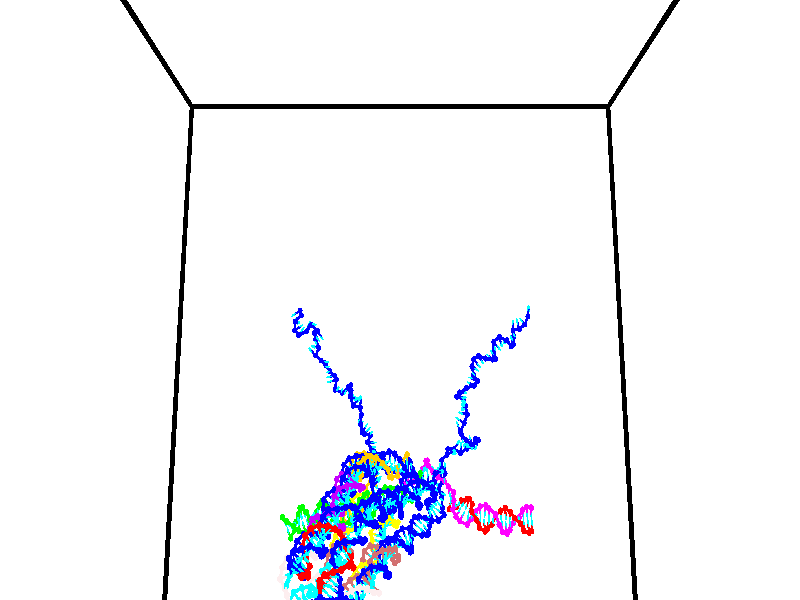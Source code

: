 // switches for output
#declare DRAW_BASES = 1; // possible values are 0, 1; only relevant for DNA ribbons
#declare DRAW_BASES_TYPE = 3; // possible values are 1, 2, 3; only relevant for DNA ribbons
#declare DRAW_FOG = 0; // set to 1 to enable fog

#include "colors.inc"

#include "transforms.inc"
background { rgb <1, 1, 1>}

#default {
   normal{
       ripples 0.25
       frequency 0.20
       turbulence 0.2
       lambda 5
   }
	finish {
		phong 0.1
		phong_size 40.
	}
}

// original window dimensions: 1024x640


// camera settings

camera {
	sky <0, 0.179814, -0.983701>
	up <0, 0.179814, -0.983701>
	right 1.6 * <1, 0, 0>
	location <35, 94.9851, 44.8844>
	look_at <35, 29.7336, 32.9568>
	direction <0, -65.2515, -11.9276>
	angle 67.0682
}


# declare cpy_camera_pos = <35, 94.9851, 44.8844>;
# if (DRAW_FOG = 1)
fog {
	fog_type 2
	up vnormalize(cpy_camera_pos)
	color rgbt<1,1,1,0.3>
	distance 1e-5
	fog_alt 3e-3
	fog_offset 56
}
# end


// LIGHTS

# declare lum = 6;
global_settings {
	ambient_light rgb lum * <0.05, 0.05, 0.05>
	max_trace_level 15
}# declare cpy_direct_light_amount = 0.25;
light_source
{	1000 * <-1, -1.16352, -0.803886>,
	rgb lum * cpy_direct_light_amount
	parallel
}

light_source
{	1000 * <1, 1.16352, 0.803886>,
	rgb lum * cpy_direct_light_amount
	parallel
}

// strand 0

// nucleotide -1

// particle -1
sphere {
	<39.843452, 33.268654, 51.089859> 0.250000
	pigment { color rgbt <1,0,0,0> }
	no_shadow
}
cylinder {
	<39.924229, 33.486584, 50.764309>,  <39.972694, 33.617340, 50.568981>, 0.100000
	pigment { color rgbt <1,0,0,0> }
	no_shadow
}
cylinder {
	<39.924229, 33.486584, 50.764309>,  <39.843452, 33.268654, 51.089859>, 0.100000
	pigment { color rgbt <1,0,0,0> }
	no_shadow
}

// particle -1
sphere {
	<39.924229, 33.486584, 50.764309> 0.100000
	pigment { color rgbt <1,0,0,0> }
	no_shadow
}
sphere {
	0, 1
	scale<0.080000,0.200000,0.300000>
	matrix <0.891651, 0.241517, 0.382920,
		0.405187, -0.803017, -0.437020,
		0.201944, 0.544824, -0.813871,
		39.984814, 33.650032, 50.520149>
	pigment { color rgbt <0,1,1,0> }
	no_shadow
}
cylinder {
	<40.609413, 33.242115, 50.937195>,  <39.843452, 33.268654, 51.089859>, 0.130000
	pigment { color rgbt <1,0,0,0> }
	no_shadow
}

// nucleotide -1

// particle -1
sphere {
	<40.609413, 33.242115, 50.937195> 0.250000
	pigment { color rgbt <1,0,0,0> }
	no_shadow
}
cylinder {
	<40.491207, 33.574131, 50.748009>,  <40.420284, 33.773342, 50.634495>, 0.100000
	pigment { color rgbt <1,0,0,0> }
	no_shadow
}
cylinder {
	<40.491207, 33.574131, 50.748009>,  <40.609413, 33.242115, 50.937195>, 0.100000
	pigment { color rgbt <1,0,0,0> }
	no_shadow
}

// particle -1
sphere {
	<40.491207, 33.574131, 50.748009> 0.100000
	pigment { color rgbt <1,0,0,0> }
	no_shadow
}
sphere {
	0, 1
	scale<0.080000,0.200000,0.300000>
	matrix <0.834303, 0.465415, 0.295512,
		0.465415, -0.307272, -0.830044,
		-0.295512, 0.830044, -0.472969,
		40.402554, 33.823143, 50.606117>
	pigment { color rgbt <0,1,1,0> }
	no_shadow
}
cylinder {
	<41.066486, 33.392193, 50.390015>,  <40.609413, 33.242115, 50.937195>, 0.130000
	pigment { color rgbt <1,0,0,0> }
	no_shadow
}

// nucleotide -1

// particle -1
sphere {
	<41.066486, 33.392193, 50.390015> 0.250000
	pigment { color rgbt <1,0,0,0> }
	no_shadow
}
cylinder {
	<40.890881, 33.733936, 50.501251>,  <40.785515, 33.938984, 50.567993>, 0.100000
	pigment { color rgbt <1,0,0,0> }
	no_shadow
}
cylinder {
	<40.890881, 33.733936, 50.501251>,  <41.066486, 33.392193, 50.390015>, 0.100000
	pigment { color rgbt <1,0,0,0> }
	no_shadow
}

// particle -1
sphere {
	<40.890881, 33.733936, 50.501251> 0.100000
	pigment { color rgbt <1,0,0,0> }
	no_shadow
}
sphere {
	0, 1
	scale<0.080000,0.200000,0.300000>
	matrix <0.891548, 0.375873, 0.252707,
		0.111378, 0.358871, -0.926718,
		-0.439018, 0.854360, 0.278087,
		40.759174, 33.990246, 50.584679>
	pigment { color rgbt <0,1,1,0> }
	no_shadow
}
cylinder {
	<41.542854, 33.848667, 50.258698>,  <41.066486, 33.392193, 50.390015>, 0.130000
	pigment { color rgbt <1,0,0,0> }
	no_shadow
}

// nucleotide -1

// particle -1
sphere {
	<41.542854, 33.848667, 50.258698> 0.250000
	pigment { color rgbt <1,0,0,0> }
	no_shadow
}
cylinder {
	<41.292732, 34.078449, 50.469978>,  <41.142658, 34.216320, 50.596745>, 0.100000
	pigment { color rgbt <1,0,0,0> }
	no_shadow
}
cylinder {
	<41.292732, 34.078449, 50.469978>,  <41.542854, 33.848667, 50.258698>, 0.100000
	pigment { color rgbt <1,0,0,0> }
	no_shadow
}

// particle -1
sphere {
	<41.292732, 34.078449, 50.469978> 0.100000
	pigment { color rgbt <1,0,0,0> }
	no_shadow
}
sphere {
	0, 1
	scale<0.080000,0.200000,0.300000>
	matrix <0.779889, 0.484056, 0.396817,
		-0.027723, 0.660067, -0.750695,
		-0.625304, 0.574458, 0.528198,
		41.105141, 34.250786, 50.628437>
	pigment { color rgbt <0,1,1,0> }
	no_shadow
}
cylinder {
	<41.746132, 34.465454, 50.168697>,  <41.542854, 33.848667, 50.258698>, 0.130000
	pigment { color rgbt <1,0,0,0> }
	no_shadow
}

// nucleotide -1

// particle -1
sphere {
	<41.746132, 34.465454, 50.168697> 0.250000
	pigment { color rgbt <1,0,0,0> }
	no_shadow
}
cylinder {
	<41.569782, 34.459736, 50.527679>,  <41.463974, 34.456306, 50.743069>, 0.100000
	pigment { color rgbt <1,0,0,0> }
	no_shadow
}
cylinder {
	<41.569782, 34.459736, 50.527679>,  <41.746132, 34.465454, 50.168697>, 0.100000
	pigment { color rgbt <1,0,0,0> }
	no_shadow
}

// particle -1
sphere {
	<41.569782, 34.459736, 50.527679> 0.100000
	pigment { color rgbt <1,0,0,0> }
	no_shadow
}
sphere {
	0, 1
	scale<0.080000,0.200000,0.300000>
	matrix <0.794113, 0.459816, 0.397433,
		-0.418346, 0.887899, -0.191369,
		-0.440875, -0.014296, 0.897455,
		41.437519, 34.455448, 50.796917>
	pigment { color rgbt <0,1,1,0> }
	no_shadow
}
cylinder {
	<41.934143, 35.124599, 50.538563>,  <41.746132, 34.465454, 50.168697>, 0.130000
	pigment { color rgbt <1,0,0,0> }
	no_shadow
}

// nucleotide -1

// particle -1
sphere {
	<41.934143, 35.124599, 50.538563> 0.250000
	pigment { color rgbt <1,0,0,0> }
	no_shadow
}
cylinder {
	<41.783894, 34.949932, 50.865543>,  <41.693745, 34.845131, 51.061733>, 0.100000
	pigment { color rgbt <1,0,0,0> }
	no_shadow
}
cylinder {
	<41.783894, 34.949932, 50.865543>,  <41.934143, 35.124599, 50.538563>, 0.100000
	pigment { color rgbt <1,0,0,0> }
	no_shadow
}

// particle -1
sphere {
	<41.783894, 34.949932, 50.865543> 0.100000
	pigment { color rgbt <1,0,0,0> }
	no_shadow
}
sphere {
	0, 1
	scale<0.080000,0.200000,0.300000>
	matrix <0.793889, 0.303487, 0.526911,
		-0.478173, 0.846884, 0.232674,
		-0.375620, -0.436672, 0.817452,
		41.671207, 34.818932, 51.110779>
	pigment { color rgbt <0,1,1,0> }
	no_shadow
}
cylinder {
	<41.817200, 35.621693, 51.072544>,  <41.934143, 35.124599, 50.538563>, 0.130000
	pigment { color rgbt <1,0,0,0> }
	no_shadow
}

// nucleotide -1

// particle -1
sphere {
	<41.817200, 35.621693, 51.072544> 0.250000
	pigment { color rgbt <1,0,0,0> }
	no_shadow
}
cylinder {
	<41.885361, 35.242199, 51.179031>,  <41.926258, 35.014503, 51.242924>, 0.100000
	pigment { color rgbt <1,0,0,0> }
	no_shadow
}
cylinder {
	<41.885361, 35.242199, 51.179031>,  <41.817200, 35.621693, 51.072544>, 0.100000
	pigment { color rgbt <1,0,0,0> }
	no_shadow
}

// particle -1
sphere {
	<41.885361, 35.242199, 51.179031> 0.100000
	pigment { color rgbt <1,0,0,0> }
	no_shadow
}
sphere {
	0, 1
	scale<0.080000,0.200000,0.300000>
	matrix <0.879965, 0.268090, 0.392159,
		-0.443423, 0.167435, 0.880535,
		0.170402, -0.948733, 0.266214,
		41.936481, 34.957581, 51.258896>
	pigment { color rgbt <0,1,1,0> }
	no_shadow
}
cylinder {
	<42.232407, 35.737743, 51.643627>,  <41.817200, 35.621693, 51.072544>, 0.130000
	pigment { color rgbt <1,0,0,0> }
	no_shadow
}

// nucleotide -1

// particle -1
sphere {
	<42.232407, 35.737743, 51.643627> 0.250000
	pigment { color rgbt <1,0,0,0> }
	no_shadow
}
cylinder {
	<42.278267, 35.349274, 51.560032>,  <42.305782, 35.116192, 51.509876>, 0.100000
	pigment { color rgbt <1,0,0,0> }
	no_shadow
}
cylinder {
	<42.278267, 35.349274, 51.560032>,  <42.232407, 35.737743, 51.643627>, 0.100000
	pigment { color rgbt <1,0,0,0> }
	no_shadow
}

// particle -1
sphere {
	<42.278267, 35.349274, 51.560032> 0.100000
	pigment { color rgbt <1,0,0,0> }
	no_shadow
}
sphere {
	0, 1
	scale<0.080000,0.200000,0.300000>
	matrix <0.916537, 0.022265, 0.399330,
		-0.383166, -0.237328, 0.892670,
		0.114648, -0.971174, -0.208989,
		42.312660, 35.057922, 51.497334>
	pigment { color rgbt <0,1,1,0> }
	no_shadow
}
cylinder {
	<42.519108, 35.453842, 52.280392>,  <42.232407, 35.737743, 51.643627>, 0.130000
	pigment { color rgbt <1,0,0,0> }
	no_shadow
}

// nucleotide -1

// particle -1
sphere {
	<42.519108, 35.453842, 52.280392> 0.250000
	pigment { color rgbt <1,0,0,0> }
	no_shadow
}
cylinder {
	<42.605537, 35.202553, 51.981419>,  <42.657394, 35.051781, 51.802036>, 0.100000
	pigment { color rgbt <1,0,0,0> }
	no_shadow
}
cylinder {
	<42.605537, 35.202553, 51.981419>,  <42.519108, 35.453842, 52.280392>, 0.100000
	pigment { color rgbt <1,0,0,0> }
	no_shadow
}

// particle -1
sphere {
	<42.605537, 35.202553, 51.981419> 0.100000
	pigment { color rgbt <1,0,0,0> }
	no_shadow
}
sphere {
	0, 1
	scale<0.080000,0.200000,0.300000>
	matrix <0.972837, 0.073400, 0.219546,
		-0.083062, -0.774564, 0.627017,
		0.216076, -0.628222, -0.747428,
		42.670361, 35.014088, 51.757191>
	pigment { color rgbt <0,1,1,0> }
	no_shadow
}
cylinder {
	<43.094200, 35.131054, 52.613602>,  <42.519108, 35.453842, 52.280392>, 0.130000
	pigment { color rgbt <1,0,0,0> }
	no_shadow
}

// nucleotide -1

// particle -1
sphere {
	<43.094200, 35.131054, 52.613602> 0.250000
	pigment { color rgbt <1,0,0,0> }
	no_shadow
}
cylinder {
	<43.080879, 35.003029, 52.234879>,  <43.072887, 34.926216, 52.007645>, 0.100000
	pigment { color rgbt <1,0,0,0> }
	no_shadow
}
cylinder {
	<43.080879, 35.003029, 52.234879>,  <43.094200, 35.131054, 52.613602>, 0.100000
	pigment { color rgbt <1,0,0,0> }
	no_shadow
}

// particle -1
sphere {
	<43.080879, 35.003029, 52.234879> 0.100000
	pigment { color rgbt <1,0,0,0> }
	no_shadow
}
sphere {
	0, 1
	scale<0.080000,0.200000,0.300000>
	matrix <0.999326, -0.025323, -0.026585,
		-0.015467, -0.947059, 0.320687,
		-0.033298, -0.320059, -0.946812,
		43.070889, 34.907013, 51.950836>
	pigment { color rgbt <0,1,1,0> }
	no_shadow
}
cylinder {
	<43.453426, 34.443726, 52.488136>,  <43.094200, 35.131054, 52.613602>, 0.130000
	pigment { color rgbt <1,0,0,0> }
	no_shadow
}

// nucleotide -1

// particle -1
sphere {
	<43.453426, 34.443726, 52.488136> 0.250000
	pigment { color rgbt <1,0,0,0> }
	no_shadow
}
cylinder {
	<43.493534, 34.635578, 52.139446>,  <43.517597, 34.750690, 51.930233>, 0.100000
	pigment { color rgbt <1,0,0,0> }
	no_shadow
}
cylinder {
	<43.493534, 34.635578, 52.139446>,  <43.453426, 34.443726, 52.488136>, 0.100000
	pigment { color rgbt <1,0,0,0> }
	no_shadow
}

// particle -1
sphere {
	<43.493534, 34.635578, 52.139446> 0.100000
	pigment { color rgbt <1,0,0,0> }
	no_shadow
}
sphere {
	0, 1
	scale<0.080000,0.200000,0.300000>
	matrix <0.994022, -0.086323, 0.066838,
		-0.043191, -0.873211, -0.485424,
		0.100267, 0.479635, -0.871720,
		43.523613, 34.779469, 51.877930>
	pigment { color rgbt <0,1,1,0> }
	no_shadow
}
cylinder {
	<43.935520, 34.097645, 52.217457>,  <43.453426, 34.443726, 52.488136>, 0.130000
	pigment { color rgbt <1,0,0,0> }
	no_shadow
}

// nucleotide -1

// particle -1
sphere {
	<43.935520, 34.097645, 52.217457> 0.250000
	pigment { color rgbt <1,0,0,0> }
	no_shadow
}
cylinder {
	<43.942268, 34.443481, 52.016579>,  <43.946316, 34.650982, 51.896049>, 0.100000
	pigment { color rgbt <1,0,0,0> }
	no_shadow
}
cylinder {
	<43.942268, 34.443481, 52.016579>,  <43.935520, 34.097645, 52.217457>, 0.100000
	pigment { color rgbt <1,0,0,0> }
	no_shadow
}

// particle -1
sphere {
	<43.942268, 34.443481, 52.016579> 0.100000
	pigment { color rgbt <1,0,0,0> }
	no_shadow
}
sphere {
	0, 1
	scale<0.080000,0.200000,0.300000>
	matrix <0.995022, -0.063854, -0.076506,
		-0.098213, -0.498409, -0.861361,
		0.016871, 0.864587, -0.502199,
		43.947330, 34.702858, 51.865917>
	pigment { color rgbt <0,1,1,0> }
	no_shadow
}
cylinder {
	<44.280529, 33.936821, 51.636486>,  <43.935520, 34.097645, 52.217457>, 0.130000
	pigment { color rgbt <1,0,0,0> }
	no_shadow
}

// nucleotide -1

// particle -1
sphere {
	<44.280529, 33.936821, 51.636486> 0.250000
	pigment { color rgbt <1,0,0,0> }
	no_shadow
}
cylinder {
	<44.291981, 34.329102, 51.713848>,  <44.298851, 34.564468, 51.760265>, 0.100000
	pigment { color rgbt <1,0,0,0> }
	no_shadow
}
cylinder {
	<44.291981, 34.329102, 51.713848>,  <44.280529, 33.936821, 51.636486>, 0.100000
	pigment { color rgbt <1,0,0,0> }
	no_shadow
}

// particle -1
sphere {
	<44.291981, 34.329102, 51.713848> 0.100000
	pigment { color rgbt <1,0,0,0> }
	no_shadow
}
sphere {
	0, 1
	scale<0.080000,0.200000,0.300000>
	matrix <0.998034, -0.017254, -0.060256,
		-0.055756, 0.194749, -0.979267,
		0.028631, 0.980701, 0.193404,
		44.300571, 34.623314, 51.771870>
	pigment { color rgbt <0,1,1,0> }
	no_shadow
}
cylinder {
	<44.789906, 34.223137, 51.115589>,  <44.280529, 33.936821, 51.636486>, 0.130000
	pigment { color rgbt <1,0,0,0> }
	no_shadow
}

// nucleotide -1

// particle -1
sphere {
	<44.789906, 34.223137, 51.115589> 0.250000
	pigment { color rgbt <1,0,0,0> }
	no_shadow
}
cylinder {
	<44.753704, 34.490566, 51.410839>,  <44.731983, 34.651024, 51.587990>, 0.100000
	pigment { color rgbt <1,0,0,0> }
	no_shadow
}
cylinder {
	<44.753704, 34.490566, 51.410839>,  <44.789906, 34.223137, 51.115589>, 0.100000
	pigment { color rgbt <1,0,0,0> }
	no_shadow
}

// particle -1
sphere {
	<44.753704, 34.490566, 51.410839> 0.100000
	pigment { color rgbt <1,0,0,0> }
	no_shadow
}
sphere {
	0, 1
	scale<0.080000,0.200000,0.300000>
	matrix <0.993250, 0.114585, 0.017996,
		-0.072547, 0.734770, -0.674426,
		-0.090502, 0.668568, 0.738123,
		44.726555, 34.691135, 51.632275>
	pigment { color rgbt <0,1,1,0> }
	no_shadow
}
cylinder {
	<45.128937, 34.844433, 50.843952>,  <44.789906, 34.223137, 51.115589>, 0.130000
	pigment { color rgbt <1,0,0,0> }
	no_shadow
}

// nucleotide -1

// particle -1
sphere {
	<45.128937, 34.844433, 50.843952> 0.250000
	pigment { color rgbt <1,0,0,0> }
	no_shadow
}
cylinder {
	<45.134251, 34.894276, 51.240799>,  <45.137440, 34.924183, 51.478909>, 0.100000
	pigment { color rgbt <1,0,0,0> }
	no_shadow
}
cylinder {
	<45.134251, 34.894276, 51.240799>,  <45.128937, 34.844433, 50.843952>, 0.100000
	pigment { color rgbt <1,0,0,0> }
	no_shadow
}

// particle -1
sphere {
	<45.134251, 34.894276, 51.240799> 0.100000
	pigment { color rgbt <1,0,0,0> }
	no_shadow
}
sphere {
	0, 1
	scale<0.080000,0.200000,0.300000>
	matrix <0.986292, 0.161575, -0.033502,
		-0.164476, 0.978962, -0.120757,
		0.013286, 0.124612, 0.992117,
		45.138237, 34.931660, 51.538433>
	pigment { color rgbt <0,1,1,0> }
	no_shadow
}
cylinder {
	<45.459164, 35.600464, 51.064919>,  <45.128937, 34.844433, 50.843952>, 0.130000
	pigment { color rgbt <1,0,0,0> }
	no_shadow
}

// nucleotide -1

// particle -1
sphere {
	<45.459164, 35.600464, 51.064919> 0.250000
	pigment { color rgbt <1,0,0,0> }
	no_shadow
}
cylinder {
	<45.487244, 35.320831, 51.349556>,  <45.504093, 35.153053, 51.520336>, 0.100000
	pigment { color rgbt <1,0,0,0> }
	no_shadow
}
cylinder {
	<45.487244, 35.320831, 51.349556>,  <45.459164, 35.600464, 51.064919>, 0.100000
	pigment { color rgbt <1,0,0,0> }
	no_shadow
}

// particle -1
sphere {
	<45.487244, 35.320831, 51.349556> 0.100000
	pigment { color rgbt <1,0,0,0> }
	no_shadow
}
sphere {
	0, 1
	scale<0.080000,0.200000,0.300000>
	matrix <0.963351, 0.232653, 0.133518,
		-0.258893, 0.676139, 0.689790,
		0.070205, -0.699077, 0.711591,
		45.508305, 35.111107, 51.563034>
	pigment { color rgbt <0,1,1,0> }
	no_shadow
}
cylinder {
	<45.804638, 35.926270, 51.515186>,  <45.459164, 35.600464, 51.064919>, 0.130000
	pigment { color rgbt <1,0,0,0> }
	no_shadow
}

// nucleotide -1

// particle -1
sphere {
	<45.804638, 35.926270, 51.515186> 0.250000
	pigment { color rgbt <1,0,0,0> }
	no_shadow
}
cylinder {
	<45.849548, 35.534248, 51.580791>,  <45.876495, 35.299038, 51.620155>, 0.100000
	pigment { color rgbt <1,0,0,0> }
	no_shadow
}
cylinder {
	<45.849548, 35.534248, 51.580791>,  <45.804638, 35.926270, 51.515186>, 0.100000
	pigment { color rgbt <1,0,0,0> }
	no_shadow
}

// particle -1
sphere {
	<45.849548, 35.534248, 51.580791> 0.100000
	pigment { color rgbt <1,0,0,0> }
	no_shadow
}
sphere {
	0, 1
	scale<0.080000,0.200000,0.300000>
	matrix <0.969224, 0.144400, 0.199384,
		-0.219089, 0.136578, 0.966098,
		0.112273, -0.980048, 0.164011,
		45.883232, 35.240234, 51.629993>
	pigment { color rgbt <0,1,1,0> }
	no_shadow
}
cylinder {
	<46.332726, 36.025223, 51.912060>,  <45.804638, 35.926270, 51.515186>, 0.130000
	pigment { color rgbt <1,0,0,0> }
	no_shadow
}

// nucleotide -1

// particle -1
sphere {
	<46.332726, 36.025223, 51.912060> 0.250000
	pigment { color rgbt <1,0,0,0> }
	no_shadow
}
cylinder {
	<46.334896, 35.627735, 51.867367>,  <46.336201, 35.389240, 51.840549>, 0.100000
	pigment { color rgbt <1,0,0,0> }
	no_shadow
}
cylinder {
	<46.334896, 35.627735, 51.867367>,  <46.332726, 36.025223, 51.912060>, 0.100000
	pigment { color rgbt <1,0,0,0> }
	no_shadow
}

// particle -1
sphere {
	<46.334896, 35.627735, 51.867367> 0.100000
	pigment { color rgbt <1,0,0,0> }
	no_shadow
}
sphere {
	0, 1
	scale<0.080000,0.200000,0.300000>
	matrix <0.999985, 0.005395, 0.000611,
		-0.000004, -0.111736, 0.993738,
		0.005430, -0.993723, -0.111734,
		46.336525, 35.329617, 51.833847>
	pigment { color rgbt <0,1,1,0> }
	no_shadow
}
cylinder {
	<46.676769, 35.788963, 52.507675>,  <46.332726, 36.025223, 51.912060>, 0.130000
	pigment { color rgbt <1,0,0,0> }
	no_shadow
}

// nucleotide -1

// particle -1
sphere {
	<46.676769, 35.788963, 52.507675> 0.250000
	pigment { color rgbt <1,0,0,0> }
	no_shadow
}
cylinder {
	<46.733528, 35.512619, 52.224102>,  <46.767582, 35.346813, 52.053959>, 0.100000
	pigment { color rgbt <1,0,0,0> }
	no_shadow
}
cylinder {
	<46.733528, 35.512619, 52.224102>,  <46.676769, 35.788963, 52.507675>, 0.100000
	pigment { color rgbt <1,0,0,0> }
	no_shadow
}

// particle -1
sphere {
	<46.733528, 35.512619, 52.224102> 0.100000
	pigment { color rgbt <1,0,0,0> }
	no_shadow
}
sphere {
	0, 1
	scale<0.080000,0.200000,0.300000>
	matrix <0.984930, 0.170083, 0.031387,
		0.098893, -0.702698, 0.704582,
		0.141893, -0.690860, -0.708928,
		46.776096, 35.305363, 52.011425>
	pigment { color rgbt <0,1,1,0> }
	no_shadow
}
cylinder {
	<47.234470, 35.383247, 52.684544>,  <46.676769, 35.788963, 52.507675>, 0.130000
	pigment { color rgbt <1,0,0,0> }
	no_shadow
}

// nucleotide -1

// particle -1
sphere {
	<47.234470, 35.383247, 52.684544> 0.250000
	pigment { color rgbt <1,0,0,0> }
	no_shadow
}
cylinder {
	<47.217468, 35.292271, 52.295399>,  <47.207268, 35.237682, 52.061913>, 0.100000
	pigment { color rgbt <1,0,0,0> }
	no_shadow
}
cylinder {
	<47.217468, 35.292271, 52.295399>,  <47.234470, 35.383247, 52.684544>, 0.100000
	pigment { color rgbt <1,0,0,0> }
	no_shadow
}

// particle -1
sphere {
	<47.217468, 35.292271, 52.295399> 0.100000
	pigment { color rgbt <1,0,0,0> }
	no_shadow
}
sphere {
	0, 1
	scale<0.080000,0.200000,0.300000>
	matrix <0.986976, -0.160771, -0.005539,
		-0.155148, -0.960428, 0.231315,
		-0.042508, -0.227443, -0.972863,
		47.204716, 35.224037, 52.003540>
	pigment { color rgbt <0,1,1,0> }
	no_shadow
}
cylinder {
	<47.621708, 34.808945, 52.623154>,  <47.234470, 35.383247, 52.684544>, 0.130000
	pigment { color rgbt <1,0,0,0> }
	no_shadow
}

// nucleotide -1

// particle -1
sphere {
	<47.621708, 34.808945, 52.623154> 0.250000
	pigment { color rgbt <1,0,0,0> }
	no_shadow
}
cylinder {
	<47.606369, 34.929596, 52.242092>,  <47.597168, 35.001987, 52.013454>, 0.100000
	pigment { color rgbt <1,0,0,0> }
	no_shadow
}
cylinder {
	<47.606369, 34.929596, 52.242092>,  <47.621708, 34.808945, 52.623154>, 0.100000
	pigment { color rgbt <1,0,0,0> }
	no_shadow
}

// particle -1
sphere {
	<47.606369, 34.929596, 52.242092> 0.100000
	pigment { color rgbt <1,0,0,0> }
	no_shadow
}
sphere {
	0, 1
	scale<0.080000,0.200000,0.300000>
	matrix <0.973338, -0.204484, -0.103918,
		-0.226147, -0.931240, -0.285743,
		-0.038343, 0.301626, -0.952655,
		47.594868, 35.020084, 51.956295>
	pigment { color rgbt <0,1,1,0> }
	no_shadow
}
// strand 1

// nucleotide -1

// particle -1
sphere {
	<23.779171, 35.255096, 51.520374> 0.250000
	pigment { color rgbt <0,1,0,0> }
	no_shadow
}
cylinder {
	<23.932438, 35.075893, 51.843479>,  <24.024397, 34.968372, 52.037342>, 0.100000
	pigment { color rgbt <0,1,0,0> }
	no_shadow
}
cylinder {
	<23.932438, 35.075893, 51.843479>,  <23.779171, 35.255096, 51.520374>, 0.100000
	pigment { color rgbt <0,1,0,0> }
	no_shadow
}

// particle -1
sphere {
	<23.932438, 35.075893, 51.843479> 0.100000
	pigment { color rgbt <0,1,0,0> }
	no_shadow
}
sphere {
	0, 1
	scale<0.080000,0.200000,0.300000>
	matrix <0.912752, 0.049527, -0.405500,
		0.141662, 0.892656, 0.427899,
		0.383165, -0.448009, 0.807757,
		24.047388, 34.941490, 52.085808>
	pigment { color rgbt <0,1,1,0> }
	no_shadow
}
cylinder {
	<24.284901, 35.646858, 51.804478>,  <23.779171, 35.255096, 51.520374>, 0.130000
	pigment { color rgbt <0,1,0,0> }
	no_shadow
}

// nucleotide -1

// particle -1
sphere {
	<24.284901, 35.646858, 51.804478> 0.250000
	pigment { color rgbt <0,1,0,0> }
	no_shadow
}
cylinder {
	<24.362631, 35.287941, 51.963024>,  <24.409269, 35.072590, 52.058151>, 0.100000
	pigment { color rgbt <0,1,0,0> }
	no_shadow
}
cylinder {
	<24.362631, 35.287941, 51.963024>,  <24.284901, 35.646858, 51.804478>, 0.100000
	pigment { color rgbt <0,1,0,0> }
	no_shadow
}

// particle -1
sphere {
	<24.362631, 35.287941, 51.963024> 0.100000
	pigment { color rgbt <0,1,0,0> }
	no_shadow
}
sphere {
	0, 1
	scale<0.080000,0.200000,0.300000>
	matrix <0.964707, 0.101613, -0.242929,
		0.177701, 0.429586, 0.885369,
		0.194324, -0.897291, 0.396369,
		24.420927, 35.018753, 52.081936>
	pigment { color rgbt <0,1,1,0> }
	no_shadow
}
cylinder {
	<24.923645, 35.726604, 52.117352>,  <24.284901, 35.646858, 51.804478>, 0.130000
	pigment { color rgbt <0,1,0,0> }
	no_shadow
}

// nucleotide -1

// particle -1
sphere {
	<24.923645, 35.726604, 52.117352> 0.250000
	pigment { color rgbt <0,1,0,0> }
	no_shadow
}
cylinder {
	<24.912209, 35.326801, 52.112328>,  <24.905346, 35.086918, 52.109314>, 0.100000
	pigment { color rgbt <0,1,0,0> }
	no_shadow
}
cylinder {
	<24.912209, 35.326801, 52.112328>,  <24.923645, 35.726604, 52.117352>, 0.100000
	pigment { color rgbt <0,1,0,0> }
	no_shadow
}

// particle -1
sphere {
	<24.912209, 35.326801, 52.112328> 0.100000
	pigment { color rgbt <0,1,0,0> }
	no_shadow
}
sphere {
	0, 1
	scale<0.080000,0.200000,0.300000>
	matrix <0.927580, -0.021850, -0.372986,
		0.372530, -0.022312, 0.927752,
		-0.028593, -0.999512, -0.012556,
		24.903631, 35.026947, 52.108562>
	pigment { color rgbt <0,1,1,0> }
	no_shadow
}
cylinder {
	<25.434071, 35.488705, 52.537361>,  <24.923645, 35.726604, 52.117352>, 0.130000
	pigment { color rgbt <0,1,0,0> }
	no_shadow
}

// nucleotide -1

// particle -1
sphere {
	<25.434071, 35.488705, 52.537361> 0.250000
	pigment { color rgbt <0,1,0,0> }
	no_shadow
}
cylinder {
	<25.373245, 35.161503, 52.315460>,  <25.336750, 34.965183, 52.182320>, 0.100000
	pigment { color rgbt <0,1,0,0> }
	no_shadow
}
cylinder {
	<25.373245, 35.161503, 52.315460>,  <25.434071, 35.488705, 52.537361>, 0.100000
	pigment { color rgbt <0,1,0,0> }
	no_shadow
}

// particle -1
sphere {
	<25.373245, 35.161503, 52.315460> 0.100000
	pigment { color rgbt <0,1,0,0> }
	no_shadow
}
sphere {
	0, 1
	scale<0.080000,0.200000,0.300000>
	matrix <0.979633, -0.050268, -0.194404,
		0.131136, -0.573017, 0.808984,
		-0.152063, -0.818000, -0.554755,
		25.327627, 34.916103, 52.149033>
	pigment { color rgbt <0,1,1,0> }
	no_shadow
}
cylinder {
	<25.989283, 35.044476, 52.692425>,  <25.434071, 35.488705, 52.537361>, 0.130000
	pigment { color rgbt <0,1,0,0> }
	no_shadow
}

// nucleotide -1

// particle -1
sphere {
	<25.989283, 35.044476, 52.692425> 0.250000
	pigment { color rgbt <0,1,0,0> }
	no_shadow
}
cylinder {
	<25.830452, 34.914845, 52.348961>,  <25.735153, 34.837067, 52.142883>, 0.100000
	pigment { color rgbt <0,1,0,0> }
	no_shadow
}
cylinder {
	<25.830452, 34.914845, 52.348961>,  <25.989283, 35.044476, 52.692425>, 0.100000
	pigment { color rgbt <0,1,0,0> }
	no_shadow
}

// particle -1
sphere {
	<25.830452, 34.914845, 52.348961> 0.100000
	pigment { color rgbt <0,1,0,0> }
	no_shadow
}
sphere {
	0, 1
	scale<0.080000,0.200000,0.300000>
	matrix <0.907958, -0.002162, -0.419056,
		0.133951, -0.946027, 0.295109,
		-0.397077, -0.324080, -0.858663,
		25.711329, 34.817619, 52.091362>
	pigment { color rgbt <0,1,1,0> }
	no_shadow
}
cylinder {
	<26.326771, 34.356411, 52.463913>,  <25.989283, 35.044476, 52.692425>, 0.130000
	pigment { color rgbt <0,1,0,0> }
	no_shadow
}

// nucleotide -1

// particle -1
sphere {
	<26.326771, 34.356411, 52.463913> 0.250000
	pigment { color rgbt <0,1,0,0> }
	no_shadow
}
cylinder {
	<26.188019, 34.559574, 52.148521>,  <26.104767, 34.681473, 51.959286>, 0.100000
	pigment { color rgbt <0,1,0,0> }
	no_shadow
}
cylinder {
	<26.188019, 34.559574, 52.148521>,  <26.326771, 34.356411, 52.463913>, 0.100000
	pigment { color rgbt <0,1,0,0> }
	no_shadow
}

// particle -1
sphere {
	<26.188019, 34.559574, 52.148521> 0.100000
	pigment { color rgbt <0,1,0,0> }
	no_shadow
}
sphere {
	0, 1
	scale<0.080000,0.200000,0.300000>
	matrix <0.869299, -0.141518, -0.473594,
		-0.352126, -0.849708, -0.392433,
		-0.346880, 0.507906, -0.788483,
		26.083954, 34.711945, 51.911976>
	pigment { color rgbt <0,1,1,0> }
	no_shadow
}
cylinder {
	<26.852850, 34.231190, 52.012653>,  <26.326771, 34.356411, 52.463913>, 0.130000
	pigment { color rgbt <0,1,0,0> }
	no_shadow
}

// nucleotide -1

// particle -1
sphere {
	<26.852850, 34.231190, 52.012653> 0.250000
	pigment { color rgbt <0,1,0,0> }
	no_shadow
}
cylinder {
	<26.638859, 34.523682, 51.843372>,  <26.510464, 34.699177, 51.741802>, 0.100000
	pigment { color rgbt <0,1,0,0> }
	no_shadow
}
cylinder {
	<26.638859, 34.523682, 51.843372>,  <26.852850, 34.231190, 52.012653>, 0.100000
	pigment { color rgbt <0,1,0,0> }
	no_shadow
}

// particle -1
sphere {
	<26.638859, 34.523682, 51.843372> 0.100000
	pigment { color rgbt <0,1,0,0> }
	no_shadow
}
sphere {
	0, 1
	scale<0.080000,0.200000,0.300000>
	matrix <0.735188, 0.156103, -0.659644,
		-0.416289, -0.664029, -0.621104,
		-0.534979, 0.731230, -0.423202,
		26.478365, 34.743050, 51.716412>
	pigment { color rgbt <0,1,1,0> }
	no_shadow
}
cylinder {
	<26.856422, 33.985531, 51.280430>,  <26.852850, 34.231190, 52.012653>, 0.130000
	pigment { color rgbt <0,1,0,0> }
	no_shadow
}

// nucleotide -1

// particle -1
sphere {
	<26.856422, 33.985531, 51.280430> 0.250000
	pigment { color rgbt <0,1,0,0> }
	no_shadow
}
cylinder {
	<26.804518, 34.377865, 51.338562>,  <26.773375, 34.613266, 51.373440>, 0.100000
	pigment { color rgbt <0,1,0,0> }
	no_shadow
}
cylinder {
	<26.804518, 34.377865, 51.338562>,  <26.856422, 33.985531, 51.280430>, 0.100000
	pigment { color rgbt <0,1,0,0> }
	no_shadow
}

// particle -1
sphere {
	<26.804518, 34.377865, 51.338562> 0.100000
	pigment { color rgbt <0,1,0,0> }
	no_shadow
}
sphere {
	0, 1
	scale<0.080000,0.200000,0.300000>
	matrix <0.804431, 0.189830, -0.562900,
		-0.579701, 0.043865, -0.813648,
		-0.129763, 0.980837, 0.145331,
		26.765589, 34.672115, 51.382160>
	pigment { color rgbt <0,1,1,0> }
	no_shadow
}
cylinder {
	<27.131548, 34.339470, 50.689491>,  <26.856422, 33.985531, 51.280430>, 0.130000
	pigment { color rgbt <0,1,0,0> }
	no_shadow
}

// nucleotide -1

// particle -1
sphere {
	<27.131548, 34.339470, 50.689491> 0.250000
	pigment { color rgbt <0,1,0,0> }
	no_shadow
}
cylinder {
	<27.130901, 34.624519, 50.970108>,  <27.130514, 34.795547, 51.138477>, 0.100000
	pigment { color rgbt <0,1,0,0> }
	no_shadow
}
cylinder {
	<27.130901, 34.624519, 50.970108>,  <27.131548, 34.339470, 50.689491>, 0.100000
	pigment { color rgbt <0,1,0,0> }
	no_shadow
}

// particle -1
sphere {
	<27.130901, 34.624519, 50.970108> 0.100000
	pigment { color rgbt <0,1,0,0> }
	no_shadow
}
sphere {
	0, 1
	scale<0.080000,0.200000,0.300000>
	matrix <0.918461, 0.278524, -0.280809,
		-0.395508, 0.643887, -0.654968,
		-0.001615, 0.712624, 0.701544,
		27.130417, 34.838306, 51.180573>
	pigment { color rgbt <0,1,1,0> }
	no_shadow
}
cylinder {
	<27.455429, 34.920937, 50.325371>,  <27.131548, 34.339470, 50.689491>, 0.130000
	pigment { color rgbt <0,1,0,0> }
	no_shadow
}

// nucleotide -1

// particle -1
sphere {
	<27.455429, 34.920937, 50.325371> 0.250000
	pigment { color rgbt <0,1,0,0> }
	no_shadow
}
cylinder {
	<27.492191, 34.968353, 50.720844>,  <27.514248, 34.996803, 50.958130>, 0.100000
	pigment { color rgbt <0,1,0,0> }
	no_shadow
}
cylinder {
	<27.492191, 34.968353, 50.720844>,  <27.455429, 34.920937, 50.325371>, 0.100000
	pigment { color rgbt <0,1,0,0> }
	no_shadow
}

// particle -1
sphere {
	<27.492191, 34.968353, 50.720844> 0.100000
	pigment { color rgbt <0,1,0,0> }
	no_shadow
}
sphere {
	0, 1
	scale<0.080000,0.200000,0.300000>
	matrix <0.938917, 0.320369, -0.125690,
		-0.331644, 0.939847, -0.081855,
		0.091905, 0.118539, 0.988687,
		27.519762, 35.003914, 51.017452>
	pigment { color rgbt <0,1,1,0> }
	no_shadow
}
cylinder {
	<27.833502, 35.457584, 50.277367>,  <27.455429, 34.920937, 50.325371>, 0.130000
	pigment { color rgbt <0,1,0,0> }
	no_shadow
}

// nucleotide -1

// particle -1
sphere {
	<27.833502, 35.457584, 50.277367> 0.250000
	pigment { color rgbt <0,1,0,0> }
	no_shadow
}
cylinder {
	<27.857616, 35.394787, 50.671669>,  <27.872086, 35.357109, 50.908253>, 0.100000
	pigment { color rgbt <0,1,0,0> }
	no_shadow
}
cylinder {
	<27.857616, 35.394787, 50.671669>,  <27.833502, 35.457584, 50.277367>, 0.100000
	pigment { color rgbt <0,1,0,0> }
	no_shadow
}

// particle -1
sphere {
	<27.857616, 35.394787, 50.671669> 0.100000
	pigment { color rgbt <0,1,0,0> }
	no_shadow
}
sphere {
	0, 1
	scale<0.080000,0.200000,0.300000>
	matrix <0.955384, 0.295147, -0.011422,
		-0.289150, 0.942466, 0.167782,
		0.060285, -0.156993, 0.985758,
		27.875702, 35.347691, 50.967396>
	pigment { color rgbt <0,1,1,0> }
	no_shadow
}
cylinder {
	<28.204155, 36.007702, 50.550465>,  <27.833502, 35.457584, 50.277367>, 0.130000
	pigment { color rgbt <0,1,0,0> }
	no_shadow
}

// nucleotide -1

// particle -1
sphere {
	<28.204155, 36.007702, 50.550465> 0.250000
	pigment { color rgbt <0,1,0,0> }
	no_shadow
}
cylinder {
	<28.253422, 35.703945, 50.806011>,  <28.282982, 35.521690, 50.959339>, 0.100000
	pigment { color rgbt <0,1,0,0> }
	no_shadow
}
cylinder {
	<28.253422, 35.703945, 50.806011>,  <28.204155, 36.007702, 50.550465>, 0.100000
	pigment { color rgbt <0,1,0,0> }
	no_shadow
}

// particle -1
sphere {
	<28.253422, 35.703945, 50.806011> 0.100000
	pigment { color rgbt <0,1,0,0> }
	no_shadow
}
sphere {
	0, 1
	scale<0.080000,0.200000,0.300000>
	matrix <0.963990, 0.244453, 0.104722,
		-0.235699, 0.602967, 0.762153,
		0.123167, -0.759390, 0.638871,
		28.290373, 35.476128, 50.997673>
	pigment { color rgbt <0,1,1,0> }
	no_shadow
}
cylinder {
	<28.508141, 36.259045, 51.155495>,  <28.204155, 36.007702, 50.550465>, 0.130000
	pigment { color rgbt <0,1,0,0> }
	no_shadow
}

// nucleotide -1

// particle -1
sphere {
	<28.508141, 36.259045, 51.155495> 0.250000
	pigment { color rgbt <0,1,0,0> }
	no_shadow
}
cylinder {
	<28.599710, 35.869808, 51.144958>,  <28.654654, 35.636269, 51.138638>, 0.100000
	pigment { color rgbt <0,1,0,0> }
	no_shadow
}
cylinder {
	<28.599710, 35.869808, 51.144958>,  <28.508141, 36.259045, 51.155495>, 0.100000
	pigment { color rgbt <0,1,0,0> }
	no_shadow
}

// particle -1
sphere {
	<28.599710, 35.869808, 51.144958> 0.100000
	pigment { color rgbt <0,1,0,0> }
	no_shadow
}
sphere {
	0, 1
	scale<0.080000,0.200000,0.300000>
	matrix <0.973441, 0.228781, 0.008425,
		-0.002172, -0.027570, 0.999617,
		0.228926, -0.973087, -0.026341,
		28.668388, 35.577881, 51.137054>
	pigment { color rgbt <0,1,1,0> }
	no_shadow
}
cylinder {
	<29.096224, 36.200726, 51.715748>,  <28.508141, 36.259045, 51.155495>, 0.130000
	pigment { color rgbt <0,1,0,0> }
	no_shadow
}

// nucleotide -1

// particle -1
sphere {
	<29.096224, 36.200726, 51.715748> 0.250000
	pigment { color rgbt <0,1,0,0> }
	no_shadow
}
cylinder {
	<29.111626, 35.892296, 51.461514>,  <29.120867, 35.707237, 51.308971>, 0.100000
	pigment { color rgbt <0,1,0,0> }
	no_shadow
}
cylinder {
	<29.111626, 35.892296, 51.461514>,  <29.096224, 36.200726, 51.715748>, 0.100000
	pigment { color rgbt <0,1,0,0> }
	no_shadow
}

// particle -1
sphere {
	<29.111626, 35.892296, 51.461514> 0.100000
	pigment { color rgbt <0,1,0,0> }
	no_shadow
}
sphere {
	0, 1
	scale<0.080000,0.200000,0.300000>
	matrix <0.998575, 0.053209, -0.004059,
		0.036949, -0.634523, 0.772020,
		0.038502, -0.771070, -0.635585,
		29.123177, 35.660976, 51.270840>
	pigment { color rgbt <0,1,1,0> }
	no_shadow
}
cylinder {
	<29.628662, 35.894855, 51.955956>,  <29.096224, 36.200726, 51.715748>, 0.130000
	pigment { color rgbt <0,1,0,0> }
	no_shadow
}

// nucleotide -1

// particle -1
sphere {
	<29.628662, 35.894855, 51.955956> 0.250000
	pigment { color rgbt <0,1,0,0> }
	no_shadow
}
cylinder {
	<29.606424, 35.743134, 51.586514>,  <29.593082, 35.652100, 51.364849>, 0.100000
	pigment { color rgbt <0,1,0,0> }
	no_shadow
}
cylinder {
	<29.606424, 35.743134, 51.586514>,  <29.628662, 35.894855, 51.955956>, 0.100000
	pigment { color rgbt <0,1,0,0> }
	no_shadow
}

// particle -1
sphere {
	<29.606424, 35.743134, 51.586514> 0.100000
	pigment { color rgbt <0,1,0,0> }
	no_shadow
}
sphere {
	0, 1
	scale<0.080000,0.200000,0.300000>
	matrix <0.992690, 0.078249, -0.091889,
		0.107124, -0.921957, 0.372181,
		-0.055595, -0.379304, -0.923600,
		29.589746, 35.629341, 51.309433>
	pigment { color rgbt <0,1,1,0> }
	no_shadow
}
cylinder {
	<30.197325, 35.433121, 51.907448>,  <29.628662, 35.894855, 51.955956>, 0.130000
	pigment { color rgbt <0,1,0,0> }
	no_shadow
}

// nucleotide -1

// particle -1
sphere {
	<30.197325, 35.433121, 51.907448> 0.250000
	pigment { color rgbt <0,1,0,0> }
	no_shadow
}
cylinder {
	<30.118517, 35.513954, 51.523708>,  <30.071232, 35.562454, 51.293465>, 0.100000
	pigment { color rgbt <0,1,0,0> }
	no_shadow
}
cylinder {
	<30.118517, 35.513954, 51.523708>,  <30.197325, 35.433121, 51.907448>, 0.100000
	pigment { color rgbt <0,1,0,0> }
	no_shadow
}

// particle -1
sphere {
	<30.118517, 35.513954, 51.523708> 0.100000
	pigment { color rgbt <0,1,0,0> }
	no_shadow
}
sphere {
	0, 1
	scale<0.080000,0.200000,0.300000>
	matrix <0.975664, -0.055655, -0.212092,
		-0.096253, -0.977785, -0.186202,
		-0.197017, 0.202085, -0.959347,
		30.059412, 35.574581, 51.235905>
	pigment { color rgbt <0,1,1,0> }
	no_shadow
}
cylinder {
	<30.736362, 35.051201, 51.521320>,  <30.197325, 35.433121, 51.907448>, 0.130000
	pigment { color rgbt <0,1,0,0> }
	no_shadow
}

// nucleotide -1

// particle -1
sphere {
	<30.736362, 35.051201, 51.521320> 0.250000
	pigment { color rgbt <0,1,0,0> }
	no_shadow
}
cylinder {
	<30.603548, 35.315777, 51.252323>,  <30.523859, 35.474522, 51.090923>, 0.100000
	pigment { color rgbt <0,1,0,0> }
	no_shadow
}
cylinder {
	<30.603548, 35.315777, 51.252323>,  <30.736362, 35.051201, 51.521320>, 0.100000
	pigment { color rgbt <0,1,0,0> }
	no_shadow
}

// particle -1
sphere {
	<30.603548, 35.315777, 51.252323> 0.100000
	pigment { color rgbt <0,1,0,0> }
	no_shadow
}
sphere {
	0, 1
	scale<0.080000,0.200000,0.300000>
	matrix <0.891952, -0.011778, -0.451976,
		-0.306875, -0.749907, -0.586061,
		-0.332038, 0.661438, -0.672495,
		30.503937, 35.514210, 51.050575>
	pigment { color rgbt <0,1,1,0> }
	no_shadow
}
cylinder {
	<30.766788, 34.759308, 50.881340>,  <30.736362, 35.051201, 51.521320>, 0.130000
	pigment { color rgbt <0,1,0,0> }
	no_shadow
}

// nucleotide -1

// particle -1
sphere {
	<30.766788, 34.759308, 50.881340> 0.250000
	pigment { color rgbt <0,1,0,0> }
	no_shadow
}
cylinder {
	<30.804932, 35.156300, 50.850613>,  <30.827818, 35.394493, 50.832176>, 0.100000
	pigment { color rgbt <0,1,0,0> }
	no_shadow
}
cylinder {
	<30.804932, 35.156300, 50.850613>,  <30.766788, 34.759308, 50.881340>, 0.100000
	pigment { color rgbt <0,1,0,0> }
	no_shadow
}

// particle -1
sphere {
	<30.804932, 35.156300, 50.850613> 0.100000
	pigment { color rgbt <0,1,0,0> }
	no_shadow
}
sphere {
	0, 1
	scale<0.080000,0.200000,0.300000>
	matrix <0.870564, -0.120570, -0.477056,
		-0.482727, -0.021381, -0.875510,
		0.095360, 0.992475, -0.076815,
		30.833540, 35.454041, 50.827568>
	pigment { color rgbt <0,1,1,0> }
	no_shadow
}
cylinder {
	<31.112677, 34.881397, 50.244141>,  <30.766788, 34.759308, 50.881340>, 0.130000
	pigment { color rgbt <0,1,0,0> }
	no_shadow
}

// nucleotide -1

// particle -1
sphere {
	<31.112677, 34.881397, 50.244141> 0.250000
	pigment { color rgbt <0,1,0,0> }
	no_shadow
}
cylinder {
	<31.193130, 35.209042, 50.459026>,  <31.241404, 35.405628, 50.587959>, 0.100000
	pigment { color rgbt <0,1,0,0> }
	no_shadow
}
cylinder {
	<31.193130, 35.209042, 50.459026>,  <31.112677, 34.881397, 50.244141>, 0.100000
	pigment { color rgbt <0,1,0,0> }
	no_shadow
}

// particle -1
sphere {
	<31.193130, 35.209042, 50.459026> 0.100000
	pigment { color rgbt <0,1,0,0> }
	no_shadow
}
sphere {
	0, 1
	scale<0.080000,0.200000,0.300000>
	matrix <0.938455, -0.003923, -0.345378,
		-0.280796, 0.573619, -0.769490,
		0.201135, 0.819113, 0.537215,
		31.253471, 35.454777, 50.620190>
	pigment { color rgbt <0,1,1,0> }
	no_shadow
}
cylinder {
	<31.568634, 35.289055, 49.795654>,  <31.112677, 34.881397, 50.244141>, 0.130000
	pigment { color rgbt <0,1,0,0> }
	no_shadow
}

// nucleotide -1

// particle -1
sphere {
	<31.568634, 35.289055, 49.795654> 0.250000
	pigment { color rgbt <0,1,0,0> }
	no_shadow
}
cylinder {
	<31.610577, 35.473629, 50.148037>,  <31.635742, 35.584373, 50.359467>, 0.100000
	pigment { color rgbt <0,1,0,0> }
	no_shadow
}
cylinder {
	<31.610577, 35.473629, 50.148037>,  <31.568634, 35.289055, 49.795654>, 0.100000
	pigment { color rgbt <0,1,0,0> }
	no_shadow
}

// particle -1
sphere {
	<31.610577, 35.473629, 50.148037> 0.100000
	pigment { color rgbt <0,1,0,0> }
	no_shadow
}
sphere {
	0, 1
	scale<0.080000,0.200000,0.300000>
	matrix <0.994155, -0.025724, -0.104857,
		-0.025724, 0.886799, -0.461439,
		0.104857, 0.461439, 0.880953,
		31.642035, 35.612061, 50.412323>
	pigment { color rgbt <0,1,1,0> }
	no_shadow
}
cylinder {
	<31.881250, 35.859524, 49.614826>,  <31.568634, 35.289055, 49.795654>, 0.130000
	pigment { color rgbt <0,1,0,0> }
	no_shadow
}

// nucleotide -1

// particle -1
sphere {
	<31.881250, 35.859524, 49.614826> 0.250000
	pigment { color rgbt <0,1,0,0> }
	no_shadow
}
cylinder {
	<31.961344, 35.792488, 50.000950>,  <32.009399, 35.752266, 50.232624>, 0.100000
	pigment { color rgbt <0,1,0,0> }
	no_shadow
}
cylinder {
	<31.961344, 35.792488, 50.000950>,  <31.881250, 35.859524, 49.614826>, 0.100000
	pigment { color rgbt <0,1,0,0> }
	no_shadow
}

// particle -1
sphere {
	<31.961344, 35.792488, 50.000950> 0.100000
	pigment { color rgbt <0,1,0,0> }
	no_shadow
}
sphere {
	0, 1
	scale<0.080000,0.200000,0.300000>
	matrix <0.973116, 0.148465, -0.176076,
		-0.113806, 0.974614, 0.192810,
		0.200231, -0.167588, 0.965309,
		32.021412, 35.742210, 50.290543>
	pigment { color rgbt <0,1,1,0> }
	no_shadow
}
// strand 2

// nucleotide -1

// particle -1
sphere {
	<24.896832, 34.793228, 34.786850> 0.250000
	pigment { color rgbt <0,0,1,0> }
	no_shadow
}
cylinder {
	<24.562311, 34.862530, 34.994919>,  <24.361599, 34.904110, 35.119762>, 0.100000
	pigment { color rgbt <0,0,1,0> }
	no_shadow
}
cylinder {
	<24.562311, 34.862530, 34.994919>,  <24.896832, 34.793228, 34.786850>, 0.100000
	pigment { color rgbt <0,0,1,0> }
	no_shadow
}

// particle -1
sphere {
	<24.562311, 34.862530, 34.994919> 0.100000
	pigment { color rgbt <0,0,1,0> }
	no_shadow
}
sphere {
	0, 1
	scale<0.080000,0.200000,0.300000>
	matrix <0.540486, 0.101205, 0.835244,
		0.092069, 0.979663, -0.178281,
		-0.836300, 0.173258, 0.520176,
		24.311420, 34.914509, 35.150970>
	pigment { color rgbt <0,1,1,0> }
	no_shadow
}
cylinder {
	<25.136814, 35.321293, 35.278088>,  <24.896832, 34.793228, 34.786850>, 0.130000
	pigment { color rgbt <0,0,1,0> }
	no_shadow
}

// nucleotide -1

// particle -1
sphere {
	<25.136814, 35.321293, 35.278088> 0.250000
	pigment { color rgbt <0,0,1,0> }
	no_shadow
}
cylinder {
	<24.815125, 35.126770, 35.414745>,  <24.622110, 35.010056, 35.496742>, 0.100000
	pigment { color rgbt <0,0,1,0> }
	no_shadow
}
cylinder {
	<24.815125, 35.126770, 35.414745>,  <25.136814, 35.321293, 35.278088>, 0.100000
	pigment { color rgbt <0,0,1,0> }
	no_shadow
}

// particle -1
sphere {
	<24.815125, 35.126770, 35.414745> 0.100000
	pigment { color rgbt <0,0,1,0> }
	no_shadow
}
sphere {
	0, 1
	scale<0.080000,0.200000,0.300000>
	matrix <0.376397, 0.028109, 0.926032,
		-0.459942, 0.873334, 0.160439,
		-0.804226, -0.486310, 0.341649,
		24.573856, 34.980877, 35.517239>
	pigment { color rgbt <0,1,1,0> }
	no_shadow
}
cylinder {
	<24.575806, 35.684113, 35.865498>,  <25.136814, 35.321293, 35.278088>, 0.130000
	pigment { color rgbt <0,0,1,0> }
	no_shadow
}

// nucleotide -1

// particle -1
sphere {
	<24.575806, 35.684113, 35.865498> 0.250000
	pigment { color rgbt <0,0,1,0> }
	no_shadow
}
cylinder {
	<24.681835, 35.298420, 35.865986>,  <24.745453, 35.067005, 35.866280>, 0.100000
	pigment { color rgbt <0,0,1,0> }
	no_shadow
}
cylinder {
	<24.681835, 35.298420, 35.865986>,  <24.575806, 35.684113, 35.865498>, 0.100000
	pigment { color rgbt <0,0,1,0> }
	no_shadow
}

// particle -1
sphere {
	<24.681835, 35.298420, 35.865986> 0.100000
	pigment { color rgbt <0,0,1,0> }
	no_shadow
}
sphere {
	0, 1
	scale<0.080000,0.200000,0.300000>
	matrix <0.600846, 0.166168, 0.781903,
		-0.754135, -0.206527, 0.623399,
		0.265073, -0.964227, 0.001222,
		24.761356, 35.009151, 35.866352>
	pigment { color rgbt <0,1,1,0> }
	no_shadow
}
cylinder {
	<24.511154, 35.341248, 36.543549>,  <24.575806, 35.684113, 35.865498>, 0.130000
	pigment { color rgbt <0,0,1,0> }
	no_shadow
}

// nucleotide -1

// particle -1
sphere {
	<24.511154, 35.341248, 36.543549> 0.250000
	pigment { color rgbt <0,0,1,0> }
	no_shadow
}
cylinder {
	<24.799051, 35.158810, 36.334190>,  <24.971790, 35.049347, 36.208576>, 0.100000
	pigment { color rgbt <0,0,1,0> }
	no_shadow
}
cylinder {
	<24.799051, 35.158810, 36.334190>,  <24.511154, 35.341248, 36.543549>, 0.100000
	pigment { color rgbt <0,0,1,0> }
	no_shadow
}

// particle -1
sphere {
	<24.799051, 35.158810, 36.334190> 0.100000
	pigment { color rgbt <0,0,1,0> }
	no_shadow
}
sphere {
	0, 1
	scale<0.080000,0.200000,0.300000>
	matrix <0.643680, 0.155972, 0.749232,
		-0.260083, -0.876158, 0.405838,
		0.719745, -0.456092, -0.523399,
		25.014975, 35.021980, 36.177170>
	pigment { color rgbt <0,1,1,0> }
	no_shadow
}
cylinder {
	<24.813837, 34.702217, 36.873386>,  <24.511154, 35.341248, 36.543549>, 0.130000
	pigment { color rgbt <0,0,1,0> }
	no_shadow
}

// nucleotide -1

// particle -1
sphere {
	<24.813837, 34.702217, 36.873386> 0.250000
	pigment { color rgbt <0,0,1,0> }
	no_shadow
}
cylinder {
	<25.055050, 34.908531, 36.629971>,  <25.199778, 35.032322, 36.483921>, 0.100000
	pigment { color rgbt <0,0,1,0> }
	no_shadow
}
cylinder {
	<25.055050, 34.908531, 36.629971>,  <24.813837, 34.702217, 36.873386>, 0.100000
	pigment { color rgbt <0,0,1,0> }
	no_shadow
}

// particle -1
sphere {
	<25.055050, 34.908531, 36.629971> 0.100000
	pigment { color rgbt <0,0,1,0> }
	no_shadow
}
sphere {
	0, 1
	scale<0.080000,0.200000,0.300000>
	matrix <0.640201, 0.142195, 0.754933,
		0.475917, -0.844833, -0.244460,
		0.603031, 0.515789, -0.608536,
		25.235960, 35.063267, 36.447411>
	pigment { color rgbt <0,1,1,0> }
	no_shadow
}
cylinder {
	<25.585043, 34.624001, 36.518883>,  <24.813837, 34.702217, 36.873386>, 0.130000
	pigment { color rgbt <0,0,1,0> }
	no_shadow
}

// nucleotide -1

// particle -1
sphere {
	<25.585043, 34.624001, 36.518883> 0.250000
	pigment { color rgbt <0,0,1,0> }
	no_shadow
}
cylinder {
	<25.700460, 34.491508, 36.159546>,  <25.769711, 34.412014, 35.943943>, 0.100000
	pigment { color rgbt <0,0,1,0> }
	no_shadow
}
cylinder {
	<25.700460, 34.491508, 36.159546>,  <25.585043, 34.624001, 36.518883>, 0.100000
	pigment { color rgbt <0,0,1,0> }
	no_shadow
}

// particle -1
sphere {
	<25.700460, 34.491508, 36.159546> 0.100000
	pigment { color rgbt <0,0,1,0> }
	no_shadow
}
sphere {
	0, 1
	scale<0.080000,0.200000,0.300000>
	matrix <-0.573207, 0.691777, -0.439180,
		0.766926, 0.641662, 0.009745,
		0.288546, -0.331233, -0.898346,
		25.787024, 34.392139, 35.890041>
	pigment { color rgbt <0,1,1,0> }
	no_shadow
}
cylinder {
	<26.052877, 34.840912, 36.019802>,  <25.585043, 34.624001, 36.518883>, 0.130000
	pigment { color rgbt <0,0,1,0> }
	no_shadow
}

// nucleotide -1

// particle -1
sphere {
	<26.052877, 34.840912, 36.019802> 0.250000
	pigment { color rgbt <0,0,1,0> }
	no_shadow
}
cylinder {
	<26.289440, 35.162666, 36.042454>,  <26.431377, 35.355717, 36.056046>, 0.100000
	pigment { color rgbt <0,0,1,0> }
	no_shadow
}
cylinder {
	<26.289440, 35.162666, 36.042454>,  <26.052877, 34.840912, 36.019802>, 0.100000
	pigment { color rgbt <0,0,1,0> }
	no_shadow
}

// particle -1
sphere {
	<26.289440, 35.162666, 36.042454> 0.100000
	pigment { color rgbt <0,0,1,0> }
	no_shadow
}
sphere {
	0, 1
	scale<0.080000,0.200000,0.300000>
	matrix <-0.301958, 0.155801, 0.940504,
		0.747702, -0.573320, 0.335031,
		0.591408, 0.804382, 0.056626,
		26.466864, 35.403980, 36.059441>
	pigment { color rgbt <0,1,1,0> }
	no_shadow
}
cylinder {
	<26.736149, 35.151184, 36.577770>,  <26.052877, 34.840912, 36.019802>, 0.130000
	pigment { color rgbt <0,0,1,0> }
	no_shadow
}

// nucleotide -1

// particle -1
sphere {
	<26.736149, 35.151184, 36.577770> 0.250000
	pigment { color rgbt <0,0,1,0> }
	no_shadow
}
cylinder {
	<26.963163, 34.976242, 36.856804>,  <27.099371, 34.871277, 37.024223>, 0.100000
	pigment { color rgbt <0,0,1,0> }
	no_shadow
}
cylinder {
	<26.963163, 34.976242, 36.856804>,  <26.736149, 35.151184, 36.577770>, 0.100000
	pigment { color rgbt <0,0,1,0> }
	no_shadow
}

// particle -1
sphere {
	<26.963163, 34.976242, 36.856804> 0.100000
	pigment { color rgbt <0,0,1,0> }
	no_shadow
}
sphere {
	0, 1
	scale<0.080000,0.200000,0.300000>
	matrix <-0.819508, -0.381806, 0.427353,
		0.079439, -0.814216, -0.575102,
		0.567535, -0.437352, 0.697587,
		27.133423, 34.845036, 37.066078>
	pigment { color rgbt <0,1,1,0> }
	no_shadow
}
cylinder {
	<26.330683, 34.489792, 36.621708>,  <26.736149, 35.151184, 36.577770>, 0.130000
	pigment { color rgbt <0,0,1,0> }
	no_shadow
}

// nucleotide -1

// particle -1
sphere {
	<26.330683, 34.489792, 36.621708> 0.250000
	pigment { color rgbt <0,0,1,0> }
	no_shadow
}
cylinder {
	<26.562731, 34.585106, 36.933266>,  <26.701960, 34.642296, 37.120201>, 0.100000
	pigment { color rgbt <0,0,1,0> }
	no_shadow
}
cylinder {
	<26.562731, 34.585106, 36.933266>,  <26.330683, 34.489792, 36.621708>, 0.100000
	pigment { color rgbt <0,0,1,0> }
	no_shadow
}

// particle -1
sphere {
	<26.562731, 34.585106, 36.933266> 0.100000
	pigment { color rgbt <0,0,1,0> }
	no_shadow
}
sphere {
	0, 1
	scale<0.080000,0.200000,0.300000>
	matrix <-0.729298, -0.273912, 0.626974,
		0.362748, -0.931768, 0.014880,
		0.580119, 0.238285, 0.778898,
		26.736767, 34.656590, 37.166935>
	pigment { color rgbt <0,1,1,0> }
	no_shadow
}
cylinder {
	<26.416590, 33.919762, 37.148174>,  <26.330683, 34.489792, 36.621708>, 0.130000
	pigment { color rgbt <0,0,1,0> }
	no_shadow
}

// nucleotide -1

// particle -1
sphere {
	<26.416590, 33.919762, 37.148174> 0.250000
	pigment { color rgbt <0,0,1,0> }
	no_shadow
}
cylinder {
	<26.480721, 34.263931, 37.341652>,  <26.519199, 34.470432, 37.457741>, 0.100000
	pigment { color rgbt <0,0,1,0> }
	no_shadow
}
cylinder {
	<26.480721, 34.263931, 37.341652>,  <26.416590, 33.919762, 37.148174>, 0.100000
	pigment { color rgbt <0,0,1,0> }
	no_shadow
}

// particle -1
sphere {
	<26.480721, 34.263931, 37.341652> 0.100000
	pigment { color rgbt <0,0,1,0> }
	no_shadow
}
sphere {
	0, 1
	scale<0.080000,0.200000,0.300000>
	matrix <-0.709676, -0.240109, 0.662350,
		0.686043, -0.449463, 0.572126,
		0.160329, 0.860424, 0.483698,
		26.528820, 34.522060, 37.486763>
	pigment { color rgbt <0,1,1,0> }
	no_shadow
}
cylinder {
	<26.743935, 33.873627, 37.864353>,  <26.416590, 33.919762, 37.148174>, 0.130000
	pigment { color rgbt <0,0,1,0> }
	no_shadow
}

// nucleotide -1

// particle -1
sphere {
	<26.743935, 33.873627, 37.864353> 0.250000
	pigment { color rgbt <0,0,1,0> }
	no_shadow
}
cylinder {
	<26.475084, 34.166805, 37.822338>,  <26.313774, 34.342712, 37.797127>, 0.100000
	pigment { color rgbt <0,0,1,0> }
	no_shadow
}
cylinder {
	<26.475084, 34.166805, 37.822338>,  <26.743935, 33.873627, 37.864353>, 0.100000
	pigment { color rgbt <0,0,1,0> }
	no_shadow
}

// particle -1
sphere {
	<26.475084, 34.166805, 37.822338> 0.100000
	pigment { color rgbt <0,0,1,0> }
	no_shadow
}
sphere {
	0, 1
	scale<0.080000,0.200000,0.300000>
	matrix <-0.648146, -0.513816, 0.562050,
		0.357981, 0.445850, 0.820407,
		-0.672128, 0.732947, -0.105040,
		26.273445, 34.386688, 37.790825>
	pigment { color rgbt <0,1,1,0> }
	no_shadow
}
cylinder {
	<26.492897, 34.159504, 38.518147>,  <26.743935, 33.873627, 37.864353>, 0.130000
	pigment { color rgbt <0,0,1,0> }
	no_shadow
}

// nucleotide -1

// particle -1
sphere {
	<26.492897, 34.159504, 38.518147> 0.250000
	pigment { color rgbt <0,0,1,0> }
	no_shadow
}
cylinder {
	<26.194510, 34.217243, 38.258087>,  <26.015478, 34.251888, 38.102051>, 0.100000
	pigment { color rgbt <0,0,1,0> }
	no_shadow
}
cylinder {
	<26.194510, 34.217243, 38.258087>,  <26.492897, 34.159504, 38.518147>, 0.100000
	pigment { color rgbt <0,0,1,0> }
	no_shadow
}

// particle -1
sphere {
	<26.194510, 34.217243, 38.258087> 0.100000
	pigment { color rgbt <0,0,1,0> }
	no_shadow
}
sphere {
	0, 1
	scale<0.080000,0.200000,0.300000>
	matrix <-0.597709, -0.575671, 0.557984,
		-0.293727, 0.804839, 0.515712,
		-0.745968, 0.144351, -0.650150,
		25.970718, 34.260548, 38.063042>
	pigment { color rgbt <0,1,1,0> }
	no_shadow
}
cylinder {
	<26.985395, 33.708614, 38.895813>,  <26.492897, 34.159504, 38.518147>, 0.130000
	pigment { color rgbt <0,0,1,0> }
	no_shadow
}

// nucleotide -1

// particle -1
sphere {
	<26.985395, 33.708614, 38.895813> 0.250000
	pigment { color rgbt <0,0,1,0> }
	no_shadow
}
cylinder {
	<27.324587, 33.907116, 38.970291>,  <27.528101, 34.026218, 39.014977>, 0.100000
	pigment { color rgbt <0,0,1,0> }
	no_shadow
}
cylinder {
	<27.324587, 33.907116, 38.970291>,  <26.985395, 33.708614, 38.895813>, 0.100000
	pigment { color rgbt <0,0,1,0> }
	no_shadow
}

// particle -1
sphere {
	<27.324587, 33.907116, 38.970291> 0.100000
	pigment { color rgbt <0,0,1,0> }
	no_shadow
}
sphere {
	0, 1
	scale<0.080000,0.200000,0.300000>
	matrix <-0.010771, -0.335076, 0.942129,
		0.529924, -0.800909, -0.278792,
		0.847977, 0.496254, 0.186192,
		27.578979, 34.055992, 39.026150>
	pigment { color rgbt <0,1,1,0> }
	no_shadow
}
cylinder {
	<27.417566, 33.336704, 39.259460>,  <26.985395, 33.708614, 38.895813>, 0.130000
	pigment { color rgbt <0,0,1,0> }
	no_shadow
}

// nucleotide -1

// particle -1
sphere {
	<27.417566, 33.336704, 39.259460> 0.250000
	pigment { color rgbt <0,0,1,0> }
	no_shadow
}
cylinder {
	<27.562378, 33.696133, 39.358662>,  <27.649265, 33.911789, 39.418182>, 0.100000
	pigment { color rgbt <0,0,1,0> }
	no_shadow
}
cylinder {
	<27.562378, 33.696133, 39.358662>,  <27.417566, 33.336704, 39.259460>, 0.100000
	pigment { color rgbt <0,0,1,0> }
	no_shadow
}

// particle -1
sphere {
	<27.562378, 33.696133, 39.358662> 0.100000
	pigment { color rgbt <0,0,1,0> }
	no_shadow
}
sphere {
	0, 1
	scale<0.080000,0.200000,0.300000>
	matrix <0.025514, -0.275501, 0.960962,
		0.931818, -0.341568, -0.122665,
		0.362028, 0.898571, 0.248002,
		27.670986, 33.965706, 39.433064>
	pigment { color rgbt <0,1,1,0> }
	no_shadow
}
cylinder {
	<27.829514, 33.149239, 39.753166>,  <27.417566, 33.336704, 39.259460>, 0.130000
	pigment { color rgbt <0,0,1,0> }
	no_shadow
}

// nucleotide -1

// particle -1
sphere {
	<27.829514, 33.149239, 39.753166> 0.250000
	pigment { color rgbt <0,0,1,0> }
	no_shadow
}
cylinder {
	<27.765684, 33.536587, 39.829891>,  <27.727386, 33.768997, 39.875927>, 0.100000
	pigment { color rgbt <0,0,1,0> }
	no_shadow
}
cylinder {
	<27.765684, 33.536587, 39.829891>,  <27.829514, 33.149239, 39.753166>, 0.100000
	pigment { color rgbt <0,0,1,0> }
	no_shadow
}

// particle -1
sphere {
	<27.765684, 33.536587, 39.829891> 0.100000
	pigment { color rgbt <0,0,1,0> }
	no_shadow
}
sphere {
	0, 1
	scale<0.080000,0.200000,0.300000>
	matrix <0.200834, -0.158392, 0.966736,
		0.966541, 0.192789, -0.169207,
		-0.159575, 0.968372, 0.191811,
		27.717812, 33.827099, 39.887436>
	pigment { color rgbt <0,1,1,0> }
	no_shadow
}
cylinder {
	<28.362303, 33.441032, 40.166977>,  <27.829514, 33.149239, 39.753166>, 0.130000
	pigment { color rgbt <0,0,1,0> }
	no_shadow
}

// nucleotide -1

// particle -1
sphere {
	<28.362303, 33.441032, 40.166977> 0.250000
	pigment { color rgbt <0,0,1,0> }
	no_shadow
}
cylinder {
	<28.067627, 33.702045, 40.237965>,  <27.890821, 33.858654, 40.280556>, 0.100000
	pigment { color rgbt <0,0,1,0> }
	no_shadow
}
cylinder {
	<28.067627, 33.702045, 40.237965>,  <28.362303, 33.441032, 40.166977>, 0.100000
	pigment { color rgbt <0,0,1,0> }
	no_shadow
}

// particle -1
sphere {
	<28.067627, 33.702045, 40.237965> 0.100000
	pigment { color rgbt <0,0,1,0> }
	no_shadow
}
sphere {
	0, 1
	scale<0.080000,0.200000,0.300000>
	matrix <0.279819, 0.055234, 0.958463,
		0.615621, 0.755749, -0.223280,
		-0.736690, 0.652528, 0.177470,
		27.846621, 33.897804, 40.291206>
	pigment { color rgbt <0,1,1,0> }
	no_shadow
}
cylinder {
	<28.579330, 33.881397, 40.528053>,  <28.362303, 33.441032, 40.166977>, 0.130000
	pigment { color rgbt <0,0,1,0> }
	no_shadow
}

// nucleotide -1

// particle -1
sphere {
	<28.579330, 33.881397, 40.528053> 0.250000
	pigment { color rgbt <0,0,1,0> }
	no_shadow
}
cylinder {
	<28.191004, 33.913399, 40.618488>,  <27.958008, 33.932598, 40.672749>, 0.100000
	pigment { color rgbt <0,0,1,0> }
	no_shadow
}
cylinder {
	<28.191004, 33.913399, 40.618488>,  <28.579330, 33.881397, 40.528053>, 0.100000
	pigment { color rgbt <0,0,1,0> }
	no_shadow
}

// particle -1
sphere {
	<28.191004, 33.913399, 40.618488> 0.100000
	pigment { color rgbt <0,0,1,0> }
	no_shadow
}
sphere {
	0, 1
	scale<0.080000,0.200000,0.300000>
	matrix <0.226741, -0.000906, 0.973955,
		0.078120, 0.996795, -0.017260,
		-0.970817, 0.079999, 0.226085,
		27.899759, 33.937397, 40.686314>
	pigment { color rgbt <0,1,1,0> }
	no_shadow
}
cylinder {
	<28.469730, 33.967899, 41.365685>,  <28.579330, 33.881397, 40.528053>, 0.130000
	pigment { color rgbt <0,0,1,0> }
	no_shadow
}

// nucleotide -1

// particle -1
sphere {
	<28.469730, 33.967899, 41.365685> 0.250000
	pigment { color rgbt <0,0,1,0> }
	no_shadow
}
cylinder {
	<28.668711, 34.313553, 41.335163>,  <28.788099, 34.520943, 41.316849>, 0.100000
	pigment { color rgbt <0,0,1,0> }
	no_shadow
}
cylinder {
	<28.668711, 34.313553, 41.335163>,  <28.469730, 33.967899, 41.365685>, 0.100000
	pigment { color rgbt <0,0,1,0> }
	no_shadow
}

// particle -1
sphere {
	<28.668711, 34.313553, 41.335163> 0.100000
	pigment { color rgbt <0,0,1,0> }
	no_shadow
}
sphere {
	0, 1
	scale<0.080000,0.200000,0.300000>
	matrix <0.785410, -0.411284, 0.462575,
		0.368341, -0.290041, -0.883290,
		0.497449, 0.864131, -0.076308,
		28.817945, 34.572792, 41.312271>
	pigment { color rgbt <0,1,1,0> }
	no_shadow
}
cylinder {
	<29.168985, 33.790356, 41.613522>,  <28.469730, 33.967899, 41.365685>, 0.130000
	pigment { color rgbt <0,0,1,0> }
	no_shadow
}

// nucleotide -1

// particle -1
sphere {
	<29.168985, 33.790356, 41.613522> 0.250000
	pigment { color rgbt <0,0,1,0> }
	no_shadow
}
cylinder {
	<29.203482, 34.178318, 41.522449>,  <29.224178, 34.411095, 41.467808>, 0.100000
	pigment { color rgbt <0,0,1,0> }
	no_shadow
}
cylinder {
	<29.203482, 34.178318, 41.522449>,  <29.168985, 33.790356, 41.613522>, 0.100000
	pigment { color rgbt <0,0,1,0> }
	no_shadow
}

// particle -1
sphere {
	<29.203482, 34.178318, 41.522449> 0.100000
	pigment { color rgbt <0,0,1,0> }
	no_shadow
}
sphere {
	0, 1
	scale<0.080000,0.200000,0.300000>
	matrix <0.812590, 0.063743, 0.579340,
		0.576420, -0.234970, -0.782642,
		0.086240, 0.969910, -0.227677,
		29.229353, 34.469292, 41.454147>
	pigment { color rgbt <0,1,1,0> }
	no_shadow
}
cylinder {
	<29.834627, 34.061192, 41.146057>,  <29.168985, 33.790356, 41.613522>, 0.130000
	pigment { color rgbt <0,0,1,0> }
	no_shadow
}

// nucleotide -1

// particle -1
sphere {
	<29.834627, 34.061192, 41.146057> 0.250000
	pigment { color rgbt <0,0,1,0> }
	no_shadow
}
cylinder {
	<29.674034, 34.308281, 41.416531>,  <29.577679, 34.456535, 41.578815>, 0.100000
	pigment { color rgbt <0,0,1,0> }
	no_shadow
}
cylinder {
	<29.674034, 34.308281, 41.416531>,  <29.834627, 34.061192, 41.146057>, 0.100000
	pigment { color rgbt <0,0,1,0> }
	no_shadow
}

// particle -1
sphere {
	<29.674034, 34.308281, 41.416531> 0.100000
	pigment { color rgbt <0,0,1,0> }
	no_shadow
}
sphere {
	0, 1
	scale<0.080000,0.200000,0.300000>
	matrix <0.899243, 0.125844, 0.418958,
		0.173706, 0.776261, -0.606007,
		-0.401483, 0.617723, 0.676188,
		29.553589, 34.493599, 41.619389>
	pigment { color rgbt <0,1,1,0> }
	no_shadow
}
cylinder {
	<30.121683, 34.712208, 41.028198>,  <29.834627, 34.061192, 41.146057>, 0.130000
	pigment { color rgbt <0,0,1,0> }
	no_shadow
}

// nucleotide -1

// particle -1
sphere {
	<30.121683, 34.712208, 41.028198> 0.250000
	pigment { color rgbt <0,0,1,0> }
	no_shadow
}
cylinder {
	<30.018766, 34.662949, 41.411579>,  <29.957016, 34.633392, 41.641609>, 0.100000
	pigment { color rgbt <0,0,1,0> }
	no_shadow
}
cylinder {
	<30.018766, 34.662949, 41.411579>,  <30.121683, 34.712208, 41.028198>, 0.100000
	pigment { color rgbt <0,0,1,0> }
	no_shadow
}

// particle -1
sphere {
	<30.018766, 34.662949, 41.411579> 0.100000
	pigment { color rgbt <0,0,1,0> }
	no_shadow
}
sphere {
	0, 1
	scale<0.080000,0.200000,0.300000>
	matrix <0.923859, 0.259484, 0.281342,
		-0.283350, 0.957864, 0.047006,
		-0.257290, -0.123145, 0.958456,
		29.941580, 34.626003, 41.699116>
	pigment { color rgbt <0,1,1,0> }
	no_shadow
}
cylinder {
	<30.180950, 35.288696, 41.504574>,  <30.121683, 34.712208, 41.028198>, 0.130000
	pigment { color rgbt <0,0,1,0> }
	no_shadow
}

// nucleotide -1

// particle -1
sphere {
	<30.180950, 35.288696, 41.504574> 0.250000
	pigment { color rgbt <0,0,1,0> }
	no_shadow
}
cylinder {
	<30.229010, 34.975269, 41.748405>,  <30.257845, 34.787212, 41.894707>, 0.100000
	pigment { color rgbt <0,0,1,0> }
	no_shadow
}
cylinder {
	<30.229010, 34.975269, 41.748405>,  <30.180950, 35.288696, 41.504574>, 0.100000
	pigment { color rgbt <0,0,1,0> }
	no_shadow
}

// particle -1
sphere {
	<30.229010, 34.975269, 41.748405> 0.100000
	pigment { color rgbt <0,0,1,0> }
	no_shadow
}
sphere {
	0, 1
	scale<0.080000,0.200000,0.300000>
	matrix <0.688127, 0.508320, 0.517776,
		-0.715574, 0.357260, 0.600266,
		0.120147, -0.783566, 0.609581,
		30.265055, 34.740200, 41.931278>
	pigment { color rgbt <0,1,1,0> }
	no_shadow
}
cylinder {
	<30.153223, 35.847301, 42.010311>,  <30.180950, 35.288696, 41.504574>, 0.130000
	pigment { color rgbt <0,0,1,0> }
	no_shadow
}

// nucleotide -1

// particle -1
sphere {
	<30.153223, 35.847301, 42.010311> 0.250000
	pigment { color rgbt <0,0,1,0> }
	no_shadow
}
cylinder {
	<30.390739, 35.538521, 42.101089>,  <30.533249, 35.353252, 42.155556>, 0.100000
	pigment { color rgbt <0,0,1,0> }
	no_shadow
}
cylinder {
	<30.390739, 35.538521, 42.101089>,  <30.153223, 35.847301, 42.010311>, 0.100000
	pigment { color rgbt <0,0,1,0> }
	no_shadow
}

// particle -1
sphere {
	<30.390739, 35.538521, 42.101089> 0.100000
	pigment { color rgbt <0,0,1,0> }
	no_shadow
}
sphere {
	0, 1
	scale<0.080000,0.200000,0.300000>
	matrix <0.778270, 0.622617, 0.081516,
		-0.204228, 0.128224, 0.970489,
		0.593791, -0.771950, 0.226949,
		30.568876, 35.306934, 42.169174>
	pigment { color rgbt <0,1,1,0> }
	no_shadow
}
cylinder {
	<30.475397, 35.916016, 42.751297>,  <30.153223, 35.847301, 42.010311>, 0.130000
	pigment { color rgbt <0,0,1,0> }
	no_shadow
}

// nucleotide -1

// particle -1
sphere {
	<30.475397, 35.916016, 42.751297> 0.250000
	pigment { color rgbt <0,0,1,0> }
	no_shadow
}
cylinder {
	<30.693415, 35.704048, 42.491417>,  <30.824224, 35.576866, 42.335487>, 0.100000
	pigment { color rgbt <0,0,1,0> }
	no_shadow
}
cylinder {
	<30.693415, 35.704048, 42.491417>,  <30.475397, 35.916016, 42.751297>, 0.100000
	pigment { color rgbt <0,0,1,0> }
	no_shadow
}

// particle -1
sphere {
	<30.693415, 35.704048, 42.491417> 0.100000
	pigment { color rgbt <0,0,1,0> }
	no_shadow
}
sphere {
	0, 1
	scale<0.080000,0.200000,0.300000>
	matrix <0.778387, 0.607762, 0.157288,
		0.311514, -0.591449, 0.743739,
		0.545043, -0.529919, -0.649702,
		30.856928, 35.545071, 42.296505>
	pigment { color rgbt <0,1,1,0> }
	no_shadow
}
cylinder {
	<31.155474, 35.853813, 42.902271>,  <30.475397, 35.916016, 42.751297>, 0.130000
	pigment { color rgbt <0,0,1,0> }
	no_shadow
}

// nucleotide -1

// particle -1
sphere {
	<31.155474, 35.853813, 42.902271> 0.250000
	pigment { color rgbt <0,0,1,0> }
	no_shadow
}
cylinder {
	<31.162374, 35.807819, 42.504986>,  <31.166515, 35.780224, 42.266613>, 0.100000
	pigment { color rgbt <0,0,1,0> }
	no_shadow
}
cylinder {
	<31.162374, 35.807819, 42.504986>,  <31.155474, 35.853813, 42.902271>, 0.100000
	pigment { color rgbt <0,0,1,0> }
	no_shadow
}

// particle -1
sphere {
	<31.162374, 35.807819, 42.504986> 0.100000
	pigment { color rgbt <0,0,1,0> }
	no_shadow
}
sphere {
	0, 1
	scale<0.080000,0.200000,0.300000>
	matrix <0.758406, 0.648833, -0.061940,
		0.651554, -0.752194, 0.098396,
		0.017252, -0.114981, -0.993218,
		31.167549, 35.773327, 42.207020>
	pigment { color rgbt <0,1,1,0> }
	no_shadow
}
cylinder {
	<31.211672, 35.306065, 43.479401>,  <31.155474, 35.853813, 42.902271>, 0.130000
	pigment { color rgbt <0,0,1,0> }
	no_shadow
}

// nucleotide -1

// particle -1
sphere {
	<31.211672, 35.306065, 43.479401> 0.250000
	pigment { color rgbt <0,0,1,0> }
	no_shadow
}
cylinder {
	<31.075760, 35.024731, 43.729160>,  <30.994213, 34.855930, 43.879017>, 0.100000
	pigment { color rgbt <0,0,1,0> }
	no_shadow
}
cylinder {
	<31.075760, 35.024731, 43.729160>,  <31.211672, 35.306065, 43.479401>, 0.100000
	pigment { color rgbt <0,0,1,0> }
	no_shadow
}

// particle -1
sphere {
	<31.075760, 35.024731, 43.729160> 0.100000
	pigment { color rgbt <0,0,1,0> }
	no_shadow
}
sphere {
	0, 1
	scale<0.080000,0.200000,0.300000>
	matrix <0.870294, 0.016570, 0.492254,
		-0.356564, 0.710668, 0.606475,
		-0.339781, -0.703332, 0.624398,
		30.973825, 34.813732, 43.916481>
	pigment { color rgbt <0,1,1,0> }
	no_shadow
}
cylinder {
	<31.182632, 35.511803, 44.228619>,  <31.211672, 35.306065, 43.479401>, 0.130000
	pigment { color rgbt <0,0,1,0> }
	no_shadow
}

// nucleotide -1

// particle -1
sphere {
	<31.182632, 35.511803, 44.228619> 0.250000
	pigment { color rgbt <0,0,1,0> }
	no_shadow
}
cylinder {
	<31.244865, 35.120983, 44.170422>,  <31.282206, 34.886490, 44.135506>, 0.100000
	pigment { color rgbt <0,0,1,0> }
	no_shadow
}
cylinder {
	<31.244865, 35.120983, 44.170422>,  <31.182632, 35.511803, 44.228619>, 0.100000
	pigment { color rgbt <0,0,1,0> }
	no_shadow
}

// particle -1
sphere {
	<31.244865, 35.120983, 44.170422> 0.100000
	pigment { color rgbt <0,0,1,0> }
	no_shadow
}
sphere {
	0, 1
	scale<0.080000,0.200000,0.300000>
	matrix <0.911898, 0.085432, 0.401427,
		-0.379785, -0.195126, 0.904262,
		0.155582, -0.977050, -0.145489,
		31.291540, 34.827869, 44.126774>
	pigment { color rgbt <0,1,1,0> }
	no_shadow
}
cylinder {
	<31.321001, 35.157810, 44.888149>,  <31.182632, 35.511803, 44.228619>, 0.130000
	pigment { color rgbt <0,0,1,0> }
	no_shadow
}

// nucleotide -1

// particle -1
sphere {
	<31.321001, 35.157810, 44.888149> 0.250000
	pigment { color rgbt <0,0,1,0> }
	no_shadow
}
cylinder {
	<31.511751, 34.954449, 44.601341>,  <31.626202, 34.832432, 44.429256>, 0.100000
	pigment { color rgbt <0,0,1,0> }
	no_shadow
}
cylinder {
	<31.511751, 34.954449, 44.601341>,  <31.321001, 35.157810, 44.888149>, 0.100000
	pigment { color rgbt <0,0,1,0> }
	no_shadow
}

// particle -1
sphere {
	<31.511751, 34.954449, 44.601341> 0.100000
	pigment { color rgbt <0,0,1,0> }
	no_shadow
}
sphere {
	0, 1
	scale<0.080000,0.200000,0.300000>
	matrix <0.840032, 0.023499, 0.542028,
		-0.258721, -0.860797, 0.438283,
		0.476876, -0.508405, -0.717017,
		31.654814, 34.801926, 44.386234>
	pigment { color rgbt <0,1,1,0> }
	no_shadow
}
cylinder {
	<31.464560, 34.433372, 45.007198>,  <31.321001, 35.157810, 44.888149>, 0.130000
	pigment { color rgbt <0,0,1,0> }
	no_shadow
}

// nucleotide -1

// particle -1
sphere {
	<31.464560, 34.433372, 45.007198> 0.250000
	pigment { color rgbt <0,0,1,0> }
	no_shadow
}
cylinder {
	<31.712740, 34.669189, 44.800323>,  <31.861649, 34.810680, 44.676201>, 0.100000
	pigment { color rgbt <0,0,1,0> }
	no_shadow
}
cylinder {
	<31.712740, 34.669189, 44.800323>,  <31.464560, 34.433372, 45.007198>, 0.100000
	pigment { color rgbt <0,0,1,0> }
	no_shadow
}

// particle -1
sphere {
	<31.712740, 34.669189, 44.800323> 0.100000
	pigment { color rgbt <0,0,1,0> }
	no_shadow
}
sphere {
	0, 1
	scale<0.080000,0.200000,0.300000>
	matrix <0.605606, 0.058827, 0.793587,
		0.498278, -0.805592, -0.320531,
		0.620452, 0.589543, -0.517184,
		31.898876, 34.846054, 44.645168>
	pigment { color rgbt <0,1,1,0> }
	no_shadow
}
cylinder {
	<32.078133, 34.342110, 45.121136>,  <31.464560, 34.433372, 45.007198>, 0.130000
	pigment { color rgbt <0,0,1,0> }
	no_shadow
}

// nucleotide -1

// particle -1
sphere {
	<32.078133, 34.342110, 45.121136> 0.250000
	pigment { color rgbt <0,0,1,0> }
	no_shadow
}
cylinder {
	<32.145985, 34.719978, 45.008839>,  <32.186695, 34.946701, 44.941460>, 0.100000
	pigment { color rgbt <0,0,1,0> }
	no_shadow
}
cylinder {
	<32.145985, 34.719978, 45.008839>,  <32.078133, 34.342110, 45.121136>, 0.100000
	pigment { color rgbt <0,0,1,0> }
	no_shadow
}

// particle -1
sphere {
	<32.145985, 34.719978, 45.008839> 0.100000
	pigment { color rgbt <0,0,1,0> }
	no_shadow
}
sphere {
	0, 1
	scale<0.080000,0.200000,0.300000>
	matrix <0.470394, 0.172717, 0.865389,
		0.866000, -0.278854, -0.415071,
		0.169627, 0.944674, -0.280744,
		32.196873, 35.003380, 44.924614>
	pigment { color rgbt <0,1,1,0> }
	no_shadow
}
cylinder {
	<31.763102, 33.847027, 45.701477>,  <32.078133, 34.342110, 45.121136>, 0.130000
	pigment { color rgbt <0,0,1,0> }
	no_shadow
}

// nucleotide -1

// particle -1
sphere {
	<31.763102, 33.847027, 45.701477> 0.250000
	pigment { color rgbt <0,0,1,0> }
	no_shadow
}
cylinder {
	<32.145668, 33.963791, 45.704411>,  <32.375210, 34.033848, 45.706173>, 0.100000
	pigment { color rgbt <0,0,1,0> }
	no_shadow
}
cylinder {
	<32.145668, 33.963791, 45.704411>,  <31.763102, 33.847027, 45.701477>, 0.100000
	pigment { color rgbt <0,0,1,0> }
	no_shadow
}

// particle -1
sphere {
	<32.145668, 33.963791, 45.704411> 0.100000
	pigment { color rgbt <0,0,1,0> }
	no_shadow
}
sphere {
	0, 1
	scale<0.080000,0.200000,0.300000>
	matrix <-0.048974, 0.135592, 0.989554,
		0.287867, -0.946785, 0.143978,
		0.956417, 0.291911, 0.007335,
		32.432594, 34.051365, 45.706612>
	pigment { color rgbt <0,1,1,0> }
	no_shadow
}
cylinder {
	<32.194508, 33.579121, 46.284748>,  <31.763102, 33.847027, 45.701477>, 0.130000
	pigment { color rgbt <0,0,1,0> }
	no_shadow
}

// nucleotide -1

// particle -1
sphere {
	<32.194508, 33.579121, 46.284748> 0.250000
	pigment { color rgbt <0,0,1,0> }
	no_shadow
}
cylinder {
	<32.327782, 33.939392, 46.173203>,  <32.407745, 34.155556, 46.106277>, 0.100000
	pigment { color rgbt <0,0,1,0> }
	no_shadow
}
cylinder {
	<32.327782, 33.939392, 46.173203>,  <32.194508, 33.579121, 46.284748>, 0.100000
	pigment { color rgbt <0,0,1,0> }
	no_shadow
}

// particle -1
sphere {
	<32.327782, 33.939392, 46.173203> 0.100000
	pigment { color rgbt <0,0,1,0> }
	no_shadow
}
sphere {
	0, 1
	scale<0.080000,0.200000,0.300000>
	matrix <-0.165224, 0.346959, 0.923212,
		0.928272, -0.261525, 0.264415,
		0.333185, 0.900680, -0.278862,
		32.427738, 34.209595, 46.089542>
	pigment { color rgbt <0,1,1,0> }
	no_shadow
}
cylinder {
	<32.725285, 33.816261, 46.692162>,  <32.194508, 33.579121, 46.284748>, 0.130000
	pigment { color rgbt <0,0,1,0> }
	no_shadow
}

// nucleotide -1

// particle -1
sphere {
	<32.725285, 33.816261, 46.692162> 0.250000
	pigment { color rgbt <0,0,1,0> }
	no_shadow
}
cylinder {
	<32.569305, 34.156445, 46.550934>,  <32.475719, 34.360554, 46.466198>, 0.100000
	pigment { color rgbt <0,0,1,0> }
	no_shadow
}
cylinder {
	<32.569305, 34.156445, 46.550934>,  <32.725285, 33.816261, 46.692162>, 0.100000
	pigment { color rgbt <0,0,1,0> }
	no_shadow
}

// particle -1
sphere {
	<32.569305, 34.156445, 46.550934> 0.100000
	pigment { color rgbt <0,0,1,0> }
	no_shadow
}
sphere {
	0, 1
	scale<0.080000,0.200000,0.300000>
	matrix <-0.027083, 0.372664, 0.927571,
		0.920439, 0.371264, -0.122286,
		-0.389946, 0.850461, -0.353069,
		32.452320, 34.411583, 46.445015>
	pigment { color rgbt <0,1,1,0> }
	no_shadow
}
cylinder {
	<33.340427, 34.418789, 46.613224>,  <32.725285, 33.816261, 46.692162>, 0.130000
	pigment { color rgbt <0,0,1,0> }
	no_shadow
}

// nucleotide -1

// particle -1
sphere {
	<33.340427, 34.418789, 46.613224> 0.250000
	pigment { color rgbt <0,0,1,0> }
	no_shadow
}
cylinder {
	<32.959942, 34.520256, 46.683483>,  <32.731651, 34.581135, 46.725639>, 0.100000
	pigment { color rgbt <0,0,1,0> }
	no_shadow
}
cylinder {
	<32.959942, 34.520256, 46.683483>,  <33.340427, 34.418789, 46.613224>, 0.100000
	pigment { color rgbt <0,0,1,0> }
	no_shadow
}

// particle -1
sphere {
	<32.959942, 34.520256, 46.683483> 0.100000
	pigment { color rgbt <0,0,1,0> }
	no_shadow
}
sphere {
	0, 1
	scale<0.080000,0.200000,0.300000>
	matrix <0.275075, 0.439321, 0.855179,
		0.139763, 0.861772, -0.487664,
		-0.951210, 0.253666, 0.175651,
		32.674580, 34.596355, 46.736179>
	pigment { color rgbt <0,1,1,0> }
	no_shadow
}
cylinder {
	<33.331673, 35.034962, 46.885204>,  <33.340427, 34.418789, 46.613224>, 0.130000
	pigment { color rgbt <0,0,1,0> }
	no_shadow
}

// nucleotide -1

// particle -1
sphere {
	<33.331673, 35.034962, 46.885204> 0.250000
	pigment { color rgbt <0,0,1,0> }
	no_shadow
}
cylinder {
	<33.004490, 34.844086, 47.013729>,  <32.808182, 34.729561, 47.090843>, 0.100000
	pigment { color rgbt <0,0,1,0> }
	no_shadow
}
cylinder {
	<33.004490, 34.844086, 47.013729>,  <33.331673, 35.034962, 46.885204>, 0.100000
	pigment { color rgbt <0,0,1,0> }
	no_shadow
}

// particle -1
sphere {
	<33.004490, 34.844086, 47.013729> 0.100000
	pigment { color rgbt <0,0,1,0> }
	no_shadow
}
sphere {
	0, 1
	scale<0.080000,0.200000,0.300000>
	matrix <0.262817, 0.186868, 0.946577,
		-0.511742, 0.858701, -0.027435,
		-0.817953, -0.477193, 0.321310,
		32.759106, 34.700928, 47.110123>
	pigment { color rgbt <0,1,1,0> }
	no_shadow
}
cylinder {
	<32.898716, 35.362808, 47.438072>,  <33.331673, 35.034962, 46.885204>, 0.130000
	pigment { color rgbt <0,0,1,0> }
	no_shadow
}

// nucleotide -1

// particle -1
sphere {
	<32.898716, 35.362808, 47.438072> 0.250000
	pigment { color rgbt <0,0,1,0> }
	no_shadow
}
cylinder {
	<32.802647, 35.014194, 47.609070>,  <32.745007, 34.805027, 47.711666>, 0.100000
	pigment { color rgbt <0,0,1,0> }
	no_shadow
}
cylinder {
	<32.802647, 35.014194, 47.609070>,  <32.898716, 35.362808, 47.438072>, 0.100000
	pigment { color rgbt <0,0,1,0> }
	no_shadow
}

// particle -1
sphere {
	<32.802647, 35.014194, 47.609070> 0.100000
	pigment { color rgbt <0,0,1,0> }
	no_shadow
}
sphere {
	0, 1
	scale<0.080000,0.200000,0.300000>
	matrix <0.216736, 0.381120, 0.898762,
		-0.946226, 0.308508, 0.097360,
		-0.240170, -0.871533, 0.427490,
		32.730595, 34.752735, 47.737316>
	pigment { color rgbt <0,1,1,0> }
	no_shadow
}
cylinder {
	<32.328308, 35.408810, 47.898006>,  <32.898716, 35.362808, 47.438072>, 0.130000
	pigment { color rgbt <0,0,1,0> }
	no_shadow
}

// nucleotide -1

// particle -1
sphere {
	<32.328308, 35.408810, 47.898006> 0.250000
	pigment { color rgbt <0,0,1,0> }
	no_shadow
}
cylinder {
	<32.595459, 35.137878, 48.021400>,  <32.755749, 34.975319, 48.095436>, 0.100000
	pigment { color rgbt <0,0,1,0> }
	no_shadow
}
cylinder {
	<32.595459, 35.137878, 48.021400>,  <32.328308, 35.408810, 47.898006>, 0.100000
	pigment { color rgbt <0,0,1,0> }
	no_shadow
}

// particle -1
sphere {
	<32.595459, 35.137878, 48.021400> 0.100000
	pigment { color rgbt <0,0,1,0> }
	no_shadow
}
sphere {
	0, 1
	scale<0.080000,0.200000,0.300000>
	matrix <0.099149, 0.491751, 0.865072,
		-0.737639, -0.547176, 0.395585,
		0.667876, -0.677332, 0.308483,
		32.795822, 34.934677, 48.113945>
	pigment { color rgbt <0,1,1,0> }
	no_shadow
}
cylinder {
	<32.360195, 35.352661, 48.700653>,  <32.328308, 35.408810, 47.898006>, 0.130000
	pigment { color rgbt <0,0,1,0> }
	no_shadow
}

// nucleotide -1

// particle -1
sphere {
	<32.360195, 35.352661, 48.700653> 0.250000
	pigment { color rgbt <0,0,1,0> }
	no_shadow
}
cylinder {
	<32.709518, 35.215950, 48.561787>,  <32.919113, 35.133923, 48.478466>, 0.100000
	pigment { color rgbt <0,0,1,0> }
	no_shadow
}
cylinder {
	<32.709518, 35.215950, 48.561787>,  <32.360195, 35.352661, 48.700653>, 0.100000
	pigment { color rgbt <0,0,1,0> }
	no_shadow
}

// particle -1
sphere {
	<32.709518, 35.215950, 48.561787> 0.100000
	pigment { color rgbt <0,0,1,0> }
	no_shadow
}
sphere {
	0, 1
	scale<0.080000,0.200000,0.300000>
	matrix <0.441851, 0.255514, 0.859931,
		-0.205197, -0.904379, 0.374156,
		0.873305, -0.341776, -0.347170,
		32.971512, 35.113419, 48.457634>
	pigment { color rgbt <0,1,1,0> }
	no_shadow
}
cylinder {
	<32.361755, 36.052624, 49.044437>,  <32.360195, 35.352661, 48.700653>, 0.130000
	pigment { color rgbt <0,0,1,0> }
	no_shadow
}

// nucleotide -1

// particle -1
sphere {
	<32.361755, 36.052624, 49.044437> 0.250000
	pigment { color rgbt <0,0,1,0> }
	no_shadow
}
cylinder {
	<32.677704, 35.962315, 48.816360>,  <32.867275, 35.908131, 48.679512>, 0.100000
	pigment { color rgbt <0,0,1,0> }
	no_shadow
}
cylinder {
	<32.677704, 35.962315, 48.816360>,  <32.361755, 36.052624, 49.044437>, 0.100000
	pigment { color rgbt <0,0,1,0> }
	no_shadow
}

// particle -1
sphere {
	<32.677704, 35.962315, 48.816360> 0.100000
	pigment { color rgbt <0,0,1,0> }
	no_shadow
}
sphere {
	0, 1
	scale<0.080000,0.200000,0.300000>
	matrix <-0.488635, -0.793533, -0.362685,
		-0.370585, 0.565094, -0.737113,
		0.789875, -0.225774, -0.570196,
		32.914665, 35.894581, 48.645302>
	pigment { color rgbt <0,1,1,0> }
	no_shadow
}
cylinder {
	<32.523884, 36.355259, 49.756798>,  <32.361755, 36.052624, 49.044437>, 0.130000
	pigment { color rgbt <0,0,1,0> }
	no_shadow
}

// nucleotide -1

// particle -1
sphere {
	<32.523884, 36.355259, 49.756798> 0.250000
	pigment { color rgbt <0,0,1,0> }
	no_shadow
}
cylinder {
	<32.544167, 36.094288, 50.059261>,  <32.556335, 35.937706, 50.240738>, 0.100000
	pigment { color rgbt <0,0,1,0> }
	no_shadow
}
cylinder {
	<32.544167, 36.094288, 50.059261>,  <32.523884, 36.355259, 49.756798>, 0.100000
	pigment { color rgbt <0,0,1,0> }
	no_shadow
}

// particle -1
sphere {
	<32.544167, 36.094288, 50.059261> 0.100000
	pigment { color rgbt <0,0,1,0> }
	no_shadow
}
sphere {
	0, 1
	scale<0.080000,0.200000,0.300000>
	matrix <0.998340, 0.012404, -0.056249,
		0.027318, 0.757751, 0.651971,
		0.050710, -0.652426, 0.756154,
		32.559380, 35.898560, 50.286106>
	pigment { color rgbt <0,1,1,0> }
	no_shadow
}
cylinder {
	<33.086857, 36.459217, 50.025597>,  <32.523884, 36.355259, 49.756798>, 0.130000
	pigment { color rgbt <0,0,1,0> }
	no_shadow
}

// nucleotide -1

// particle -1
sphere {
	<33.086857, 36.459217, 50.025597> 0.250000
	pigment { color rgbt <0,0,1,0> }
	no_shadow
}
cylinder {
	<33.036224, 36.097107, 50.187813>,  <33.005844, 35.879841, 50.285141>, 0.100000
	pigment { color rgbt <0,0,1,0> }
	no_shadow
}
cylinder {
	<33.036224, 36.097107, 50.187813>,  <33.086857, 36.459217, 50.025597>, 0.100000
	pigment { color rgbt <0,0,1,0> }
	no_shadow
}

// particle -1
sphere {
	<33.036224, 36.097107, 50.187813> 0.100000
	pigment { color rgbt <0,0,1,0> }
	no_shadow
}
sphere {
	0, 1
	scale<0.080000,0.200000,0.300000>
	matrix <0.965619, -0.206032, -0.158528,
		0.227065, 0.371529, 0.900227,
		-0.126578, -0.905272, 0.405538,
		32.998253, 35.825527, 50.309475>
	pigment { color rgbt <0,1,1,0> }
	no_shadow
}
cylinder {
	<33.615345, 36.282627, 50.510952>,  <33.086857, 36.459217, 50.025597>, 0.130000
	pigment { color rgbt <0,0,1,0> }
	no_shadow
}

// nucleotide -1

// particle -1
sphere {
	<33.615345, 36.282627, 50.510952> 0.250000
	pigment { color rgbt <0,0,1,0> }
	no_shadow
}
cylinder {
	<33.471455, 35.917057, 50.435760>,  <33.385120, 35.697716, 50.390644>, 0.100000
	pigment { color rgbt <0,0,1,0> }
	no_shadow
}
cylinder {
	<33.471455, 35.917057, 50.435760>,  <33.615345, 36.282627, 50.510952>, 0.100000
	pigment { color rgbt <0,0,1,0> }
	no_shadow
}

// particle -1
sphere {
	<33.471455, 35.917057, 50.435760> 0.100000
	pigment { color rgbt <0,0,1,0> }
	no_shadow
}
sphere {
	0, 1
	scale<0.080000,0.200000,0.300000>
	matrix <0.931987, -0.361595, -0.025477,
		-0.044689, -0.184361, 0.981842,
		-0.359726, -0.913926, -0.187981,
		33.363537, 35.642879, 50.379368>
	pigment { color rgbt <0,1,1,0> }
	no_shadow
}
cylinder {
	<34.036858, 35.836475, 51.029057>,  <33.615345, 36.282627, 50.510952>, 0.130000
	pigment { color rgbt <0,0,1,0> }
	no_shadow
}

// nucleotide -1

// particle -1
sphere {
	<34.036858, 35.836475, 51.029057> 0.250000
	pigment { color rgbt <0,0,1,0> }
	no_shadow
}
cylinder {
	<33.888290, 35.621819, 50.725990>,  <33.799149, 35.493023, 50.544151>, 0.100000
	pigment { color rgbt <0,0,1,0> }
	no_shadow
}
cylinder {
	<33.888290, 35.621819, 50.725990>,  <34.036858, 35.836475, 51.029057>, 0.100000
	pigment { color rgbt <0,0,1,0> }
	no_shadow
}

// particle -1
sphere {
	<33.888290, 35.621819, 50.725990> 0.100000
	pigment { color rgbt <0,0,1,0> }
	no_shadow
}
sphere {
	0, 1
	scale<0.080000,0.200000,0.300000>
	matrix <0.904728, -0.392534, -0.165482,
		-0.208605, -0.746946, 0.631312,
		-0.371418, -0.536646, -0.757668,
		33.776867, 35.460823, 50.498692>
	pigment { color rgbt <0,1,1,0> }
	no_shadow
}
cylinder {
	<34.434029, 35.238277, 51.013458>,  <34.036858, 35.836475, 51.029057>, 0.130000
	pigment { color rgbt <0,0,1,0> }
	no_shadow
}

// nucleotide -1

// particle -1
sphere {
	<34.434029, 35.238277, 51.013458> 0.250000
	pigment { color rgbt <0,0,1,0> }
	no_shadow
}
cylinder {
	<34.256031, 35.251099, 50.655476>,  <34.149231, 35.258793, 50.440685>, 0.100000
	pigment { color rgbt <0,0,1,0> }
	no_shadow
}
cylinder {
	<34.256031, 35.251099, 50.655476>,  <34.434029, 35.238277, 51.013458>, 0.100000
	pigment { color rgbt <0,0,1,0> }
	no_shadow
}

// particle -1
sphere {
	<34.256031, 35.251099, 50.655476> 0.100000
	pigment { color rgbt <0,0,1,0> }
	no_shadow
}
sphere {
	0, 1
	scale<0.080000,0.200000,0.300000>
	matrix <0.805140, -0.423216, -0.415498,
		-0.392079, -0.905461, 0.162522,
		-0.444999, 0.032055, -0.894957,
		34.122532, 35.260715, 50.386990>
	pigment { color rgbt <0,1,1,0> }
	no_shadow
}
cylinder {
	<34.725655, 34.564266, 50.623753>,  <34.434029, 35.238277, 51.013458>, 0.130000
	pigment { color rgbt <0,0,1,0> }
	no_shadow
}

// nucleotide -1

// particle -1
sphere {
	<34.725655, 34.564266, 50.623753> 0.250000
	pigment { color rgbt <0,0,1,0> }
	no_shadow
}
cylinder {
	<34.598454, 34.812004, 50.336620>,  <34.522133, 34.960648, 50.164341>, 0.100000
	pigment { color rgbt <0,0,1,0> }
	no_shadow
}
cylinder {
	<34.598454, 34.812004, 50.336620>,  <34.725655, 34.564266, 50.623753>, 0.100000
	pigment { color rgbt <0,0,1,0> }
	no_shadow
}

// particle -1
sphere {
	<34.598454, 34.812004, 50.336620> 0.100000
	pigment { color rgbt <0,0,1,0> }
	no_shadow
}
sphere {
	0, 1
	scale<0.080000,0.200000,0.300000>
	matrix <0.739202, -0.312143, -0.596781,
		-0.593681, -0.720401, -0.358561,
		-0.317999, 0.619346, -0.717835,
		34.503056, 34.997807, 50.121269>
	pigment { color rgbt <0,1,1,0> }
	no_shadow
}
cylinder {
	<34.730839, 34.096134, 49.962845>,  <34.725655, 34.564266, 50.623753>, 0.130000
	pigment { color rgbt <0,0,1,0> }
	no_shadow
}

// nucleotide -1

// particle -1
sphere {
	<34.730839, 34.096134, 49.962845> 0.250000
	pigment { color rgbt <0,0,1,0> }
	no_shadow
}
cylinder {
	<34.767063, 34.473907, 49.836449>,  <34.788799, 34.700569, 49.760612>, 0.100000
	pigment { color rgbt <0,0,1,0> }
	no_shadow
}
cylinder {
	<34.767063, 34.473907, 49.836449>,  <34.730839, 34.096134, 49.962845>, 0.100000
	pigment { color rgbt <0,0,1,0> }
	no_shadow
}

// particle -1
sphere {
	<34.767063, 34.473907, 49.836449> 0.100000
	pigment { color rgbt <0,0,1,0> }
	no_shadow
}
sphere {
	0, 1
	scale<0.080000,0.200000,0.300000>
	matrix <0.767923, -0.268252, -0.581666,
		-0.634108, -0.189977, -0.749544,
		0.090563, 0.944431, -0.315989,
		34.794231, 34.757236, 49.741653>
	pigment { color rgbt <0,1,1,0> }
	no_shadow
}
cylinder {
	<35.121166, 33.944111, 49.402988>,  <34.730839, 34.096134, 49.962845>, 0.130000
	pigment { color rgbt <0,0,1,0> }
	no_shadow
}

// nucleotide -1

// particle -1
sphere {
	<35.121166, 33.944111, 49.402988> 0.250000
	pigment { color rgbt <0,0,1,0> }
	no_shadow
}
cylinder {
	<35.127159, 34.338856, 49.467335>,  <35.130753, 34.575703, 49.505943>, 0.100000
	pigment { color rgbt <0,0,1,0> }
	no_shadow
}
cylinder {
	<35.127159, 34.338856, 49.467335>,  <35.121166, 33.944111, 49.402988>, 0.100000
	pigment { color rgbt <0,0,1,0> }
	no_shadow
}

// particle -1
sphere {
	<35.127159, 34.338856, 49.467335> 0.100000
	pigment { color rgbt <0,0,1,0> }
	no_shadow
}
sphere {
	0, 1
	scale<0.080000,0.200000,0.300000>
	matrix <0.742173, 0.096839, -0.663175,
		-0.670040, 0.129326, -0.730972,
		0.014979, 0.986862, 0.160868,
		35.131653, 34.634914, 49.515594>
	pigment { color rgbt <0,1,1,0> }
	no_shadow
}
cylinder {
	<35.121796, 34.301788, 48.764896>,  <35.121166, 33.944111, 49.402988>, 0.130000
	pigment { color rgbt <0,0,1,0> }
	no_shadow
}

// nucleotide -1

// particle -1
sphere {
	<35.121796, 34.301788, 48.764896> 0.250000
	pigment { color rgbt <0,0,1,0> }
	no_shadow
}
cylinder {
	<35.265514, 34.563278, 49.031292>,  <35.351746, 34.720173, 49.191132>, 0.100000
	pigment { color rgbt <0,0,1,0> }
	no_shadow
}
cylinder {
	<35.265514, 34.563278, 49.031292>,  <35.121796, 34.301788, 48.764896>, 0.100000
	pigment { color rgbt <0,0,1,0> }
	no_shadow
}

// particle -1
sphere {
	<35.265514, 34.563278, 49.031292> 0.100000
	pigment { color rgbt <0,0,1,0> }
	no_shadow
}
sphere {
	0, 1
	scale<0.080000,0.200000,0.300000>
	matrix <0.802396, 0.147994, -0.578151,
		-0.476516, 0.742117, -0.471374,
		0.359296, 0.653727, 0.665993,
		35.373302, 34.759396, 49.231091>
	pigment { color rgbt <0,1,1,0> }
	no_shadow
}
cylinder {
	<35.449684, 34.753887, 48.371193>,  <35.121796, 34.301788, 48.764896>, 0.130000
	pigment { color rgbt <0,0,1,0> }
	no_shadow
}

// nucleotide -1

// particle -1
sphere {
	<35.449684, 34.753887, 48.371193> 0.250000
	pigment { color rgbt <0,0,1,0> }
	no_shadow
}
cylinder {
	<35.606800, 34.824570, 48.732189>,  <35.701069, 34.866982, 48.948788>, 0.100000
	pigment { color rgbt <0,0,1,0> }
	no_shadow
}
cylinder {
	<35.606800, 34.824570, 48.732189>,  <35.449684, 34.753887, 48.371193>, 0.100000
	pigment { color rgbt <0,0,1,0> }
	no_shadow
}

// particle -1
sphere {
	<35.606800, 34.824570, 48.732189> 0.100000
	pigment { color rgbt <0,0,1,0> }
	no_shadow
}
sphere {
	0, 1
	scale<0.080000,0.200000,0.300000>
	matrix <0.912018, 0.051142, -0.406949,
		-0.118067, 0.982933, -0.141075,
		0.392789, 0.176710, 0.902491,
		35.724636, 34.877583, 49.002937>
	pigment { color rgbt <0,1,1,0> }
	no_shadow
}
cylinder {
	<35.976967, 35.242714, 48.254478>,  <35.449684, 34.753887, 48.371193>, 0.130000
	pigment { color rgbt <0,0,1,0> }
	no_shadow
}

// nucleotide -1

// particle -1
sphere {
	<35.976967, 35.242714, 48.254478> 0.250000
	pigment { color rgbt <0,0,1,0> }
	no_shadow
}
cylinder {
	<36.092716, 35.115105, 48.615475>,  <36.162167, 35.038540, 48.832073>, 0.100000
	pigment { color rgbt <0,0,1,0> }
	no_shadow
}
cylinder {
	<36.092716, 35.115105, 48.615475>,  <35.976967, 35.242714, 48.254478>, 0.100000
	pigment { color rgbt <0,0,1,0> }
	no_shadow
}

// particle -1
sphere {
	<36.092716, 35.115105, 48.615475> 0.100000
	pigment { color rgbt <0,0,1,0> }
	no_shadow
}
sphere {
	0, 1
	scale<0.080000,0.200000,0.300000>
	matrix <0.955690, 0.149522, -0.253574,
		-0.054045, 0.935877, 0.348158,
		0.289371, -0.319027, 0.902489,
		36.179527, 35.019398, 48.886223>
	pigment { color rgbt <0,1,1,0> }
	no_shadow
}
cylinder {
	<36.591228, 35.694817, 48.412769>,  <35.976967, 35.242714, 48.254478>, 0.130000
	pigment { color rgbt <0,0,1,0> }
	no_shadow
}

// nucleotide -1

// particle -1
sphere {
	<36.591228, 35.694817, 48.412769> 0.250000
	pigment { color rgbt <0,0,1,0> }
	no_shadow
}
cylinder {
	<36.618431, 35.383556, 48.662521>,  <36.634754, 35.196800, 48.812374>, 0.100000
	pigment { color rgbt <0,0,1,0> }
	no_shadow
}
cylinder {
	<36.618431, 35.383556, 48.662521>,  <36.591228, 35.694817, 48.412769>, 0.100000
	pigment { color rgbt <0,0,1,0> }
	no_shadow
}

// particle -1
sphere {
	<36.618431, 35.383556, 48.662521> 0.100000
	pigment { color rgbt <0,0,1,0> }
	no_shadow
}
sphere {
	0, 1
	scale<0.080000,0.200000,0.300000>
	matrix <0.990999, -0.019639, -0.132421,
		0.115306, 0.627767, 0.769814,
		0.068011, -0.778154, 0.624381,
		36.638836, 35.150108, 48.849834>
	pigment { color rgbt <0,1,1,0> }
	no_shadow
}
cylinder {
	<37.161098, 35.901192, 48.783485>,  <36.591228, 35.694817, 48.412769>, 0.130000
	pigment { color rgbt <0,0,1,0> }
	no_shadow
}

// nucleotide -1

// particle -1
sphere {
	<37.161098, 35.901192, 48.783485> 0.250000
	pigment { color rgbt <0,0,1,0> }
	no_shadow
}
cylinder {
	<37.092110, 35.507225, 48.789055>,  <37.050716, 35.270844, 48.792397>, 0.100000
	pigment { color rgbt <0,0,1,0> }
	no_shadow
}
cylinder {
	<37.092110, 35.507225, 48.789055>,  <37.161098, 35.901192, 48.783485>, 0.100000
	pigment { color rgbt <0,0,1,0> }
	no_shadow
}

// particle -1
sphere {
	<37.092110, 35.507225, 48.789055> 0.100000
	pigment { color rgbt <0,0,1,0> }
	no_shadow
}
sphere {
	0, 1
	scale<0.080000,0.200000,0.300000>
	matrix <0.920500, -0.166188, -0.353641,
		0.350620, -0.048177, 0.935278,
		-0.172469, -0.984917, 0.013921,
		37.040367, 35.211750, 48.793232>
	pigment { color rgbt <0,1,1,0> }
	no_shadow
}
cylinder {
	<37.690098, 35.559235, 49.208778>,  <37.161098, 35.901192, 48.783485>, 0.130000
	pigment { color rgbt <0,0,1,0> }
	no_shadow
}

// nucleotide -1

// particle -1
sphere {
	<37.690098, 35.559235, 49.208778> 0.250000
	pigment { color rgbt <0,0,1,0> }
	no_shadow
}
cylinder {
	<37.563351, 35.253681, 48.983894>,  <37.487305, 35.070351, 48.848965>, 0.100000
	pigment { color rgbt <0,0,1,0> }
	no_shadow
}
cylinder {
	<37.563351, 35.253681, 48.983894>,  <37.690098, 35.559235, 49.208778>, 0.100000
	pigment { color rgbt <0,0,1,0> }
	no_shadow
}

// particle -1
sphere {
	<37.563351, 35.253681, 48.983894> 0.100000
	pigment { color rgbt <0,0,1,0> }
	no_shadow
}
sphere {
	0, 1
	scale<0.080000,0.200000,0.300000>
	matrix <0.929470, -0.132032, -0.344460,
		0.188897, -0.631707, 0.751841,
		-0.316865, -0.763881, -0.562212,
		37.468292, 35.024517, 48.815231>
	pigment { color rgbt <0,1,1,0> }
	no_shadow
}
cylinder {
	<38.077435, 34.976845, 48.876797>,  <37.690098, 35.559235, 49.208778>, 0.130000
	pigment { color rgbt <0,0,1,0> }
	no_shadow
}

// nucleotide -1

// particle -1
sphere {
	<38.077435, 34.976845, 48.876797> 0.250000
	pigment { color rgbt <0,0,1,0> }
	no_shadow
}
cylinder {
	<38.299644, 35.012024, 49.207531>,  <38.432972, 35.033131, 49.405972>, 0.100000
	pigment { color rgbt <0,0,1,0> }
	no_shadow
}
cylinder {
	<38.299644, 35.012024, 49.207531>,  <38.077435, 34.976845, 48.876797>, 0.100000
	pigment { color rgbt <0,0,1,0> }
	no_shadow
}

// particle -1
sphere {
	<38.299644, 35.012024, 49.207531> 0.100000
	pigment { color rgbt <0,0,1,0> }
	no_shadow
}
sphere {
	0, 1
	scale<0.080000,0.200000,0.300000>
	matrix <-0.641886, -0.586742, 0.493676,
		0.528554, -0.804984, -0.269501,
		0.555529, 0.087946, 0.826833,
		38.466305, 35.038406, 49.455582>
	pigment { color rgbt <0,1,1,0> }
	no_shadow
}
cylinder {
	<38.399506, 34.911625, 48.154598>,  <38.077435, 34.976845, 48.876797>, 0.130000
	pigment { color rgbt <0,0,1,0> }
	no_shadow
}

// nucleotide -1

// particle -1
sphere {
	<38.399506, 34.911625, 48.154598> 0.250000
	pigment { color rgbt <0,0,1,0> }
	no_shadow
}
cylinder {
	<38.751411, 35.081810, 48.069748>,  <38.962555, 35.183922, 48.018837>, 0.100000
	pigment { color rgbt <0,0,1,0> }
	no_shadow
}
cylinder {
	<38.751411, 35.081810, 48.069748>,  <38.399506, 34.911625, 48.154598>, 0.100000
	pigment { color rgbt <0,0,1,0> }
	no_shadow
}

// particle -1
sphere {
	<38.751411, 35.081810, 48.069748> 0.100000
	pigment { color rgbt <0,0,1,0> }
	no_shadow
}
sphere {
	0, 1
	scale<0.080000,0.200000,0.300000>
	matrix <0.460437, -0.873635, 0.157351,
		-0.118371, -0.236101, -0.964492,
		0.879765, 0.425462, -0.212123,
		39.015343, 35.209450, 48.006111>
	pigment { color rgbt <0,1,1,0> }
	no_shadow
}
cylinder {
	<39.048344, 34.419880, 47.913540>,  <38.399506, 34.911625, 48.154598>, 0.130000
	pigment { color rgbt <0,0,1,0> }
	no_shadow
}

// nucleotide -1

// particle -1
sphere {
	<39.048344, 34.419880, 47.913540> 0.250000
	pigment { color rgbt <0,0,1,0> }
	no_shadow
}
cylinder {
	<39.016518, 34.101646, 47.673302>,  <38.997421, 33.910706, 47.529160>, 0.100000
	pigment { color rgbt <0,0,1,0> }
	no_shadow
}
cylinder {
	<39.016518, 34.101646, 47.673302>,  <39.048344, 34.419880, 47.913540>, 0.100000
	pigment { color rgbt <0,0,1,0> }
	no_shadow
}

// particle -1
sphere {
	<39.016518, 34.101646, 47.673302> 0.100000
	pigment { color rgbt <0,0,1,0> }
	no_shadow
}
sphere {
	0, 1
	scale<0.080000,0.200000,0.300000>
	matrix <0.996811, -0.059847, -0.052783,
		0.006049, -0.602880, 0.797809,
		-0.079568, -0.795584, -0.600595,
		38.992649, 33.862972, 47.493122>
	pigment { color rgbt <0,1,1,0> }
	no_shadow
}
cylinder {
	<39.445278, 33.775658, 48.215622>,  <39.048344, 34.419880, 47.913540>, 0.130000
	pigment { color rgbt <0,0,1,0> }
	no_shadow
}

// nucleotide -1

// particle -1
sphere {
	<39.445278, 33.775658, 48.215622> 0.250000
	pigment { color rgbt <0,0,1,0> }
	no_shadow
}
cylinder {
	<39.439713, 33.848167, 47.822289>,  <39.436371, 33.891674, 47.586288>, 0.100000
	pigment { color rgbt <0,0,1,0> }
	no_shadow
}
cylinder {
	<39.439713, 33.848167, 47.822289>,  <39.445278, 33.775658, 48.215622>, 0.100000
	pigment { color rgbt <0,0,1,0> }
	no_shadow
}

// particle -1
sphere {
	<39.439713, 33.848167, 47.822289> 0.100000
	pigment { color rgbt <0,0,1,0> }
	no_shadow
}
sphere {
	0, 1
	scale<0.080000,0.200000,0.300000>
	matrix <0.991100, 0.132710, 0.010437,
		0.132390, -0.974437, -0.181508,
		-0.013918, 0.181275, -0.983334,
		39.435535, 33.902550, 47.527287>
	pigment { color rgbt <0,1,1,0> }
	no_shadow
}
cylinder {
	<39.180313, 33.603561, 48.906654>,  <39.445278, 33.775658, 48.215622>, 0.130000
	pigment { color rgbt <0,0,1,0> }
	no_shadow
}

// nucleotide -1

// particle -1
sphere {
	<39.180313, 33.603561, 48.906654> 0.250000
	pigment { color rgbt <0,0,1,0> }
	no_shadow
}
cylinder {
	<38.968933, 33.297810, 49.054420>,  <38.842106, 33.114357, 49.143078>, 0.100000
	pigment { color rgbt <0,0,1,0> }
	no_shadow
}
cylinder {
	<38.968933, 33.297810, 49.054420>,  <39.180313, 33.603561, 48.906654>, 0.100000
	pigment { color rgbt <0,0,1,0> }
	no_shadow
}

// particle -1
sphere {
	<38.968933, 33.297810, 49.054420> 0.100000
	pigment { color rgbt <0,0,1,0> }
	no_shadow
}
sphere {
	0, 1
	scale<0.080000,0.200000,0.300000>
	matrix <-0.287994, 0.570735, 0.768974,
		-0.798626, 0.299974, -0.521740,
		-0.528447, -0.764381, 0.369413,
		38.810398, 33.068497, 49.165245>
	pigment { color rgbt <0,1,1,0> }
	no_shadow
}
cylinder {
	<38.799717, 33.929413, 49.482830>,  <39.180313, 33.603561, 48.906654>, 0.130000
	pigment { color rgbt <0,0,1,0> }
	no_shadow
}

// nucleotide -1

// particle -1
sphere {
	<38.799717, 33.929413, 49.482830> 0.250000
	pigment { color rgbt <0,0,1,0> }
	no_shadow
}
cylinder {
	<39.032993, 34.207836, 49.650349>,  <39.172958, 34.374889, 49.750858>, 0.100000
	pigment { color rgbt <0,0,1,0> }
	no_shadow
}
cylinder {
	<39.032993, 34.207836, 49.650349>,  <38.799717, 33.929413, 49.482830>, 0.100000
	pigment { color rgbt <0,0,1,0> }
	no_shadow
}

// particle -1
sphere {
	<39.032993, 34.207836, 49.650349> 0.100000
	pigment { color rgbt <0,0,1,0> }
	no_shadow
}
sphere {
	0, 1
	scale<0.080000,0.200000,0.300000>
	matrix <-0.270223, -0.319952, 0.908081,
		0.766075, -0.642750, 0.001500,
		0.583189, 0.696063, 0.418792,
		39.207951, 34.416656, 49.775986>
	pigment { color rgbt <0,1,1,0> }
	no_shadow
}
cylinder {
	<39.108223, 33.672649, 50.115513>,  <38.799717, 33.929413, 49.482830>, 0.130000
	pigment { color rgbt <0,0,1,0> }
	no_shadow
}

// nucleotide -1

// particle -1
sphere {
	<39.108223, 33.672649, 50.115513> 0.250000
	pigment { color rgbt <0,0,1,0> }
	no_shadow
}
cylinder {
	<39.083435, 34.066582, 50.180347>,  <39.068562, 34.302940, 50.219250>, 0.100000
	pigment { color rgbt <0,0,1,0> }
	no_shadow
}
cylinder {
	<39.083435, 34.066582, 50.180347>,  <39.108223, 33.672649, 50.115513>, 0.100000
	pigment { color rgbt <0,0,1,0> }
	no_shadow
}

// particle -1
sphere {
	<39.083435, 34.066582, 50.180347> 0.100000
	pigment { color rgbt <0,0,1,0> }
	no_shadow
}
sphere {
	0, 1
	scale<0.080000,0.200000,0.300000>
	matrix <-0.403304, -0.173257, 0.898514,
		0.912965, -0.009690, 0.407921,
		-0.061969, 0.984829, 0.162086,
		39.064846, 34.362030, 50.228973>
	pigment { color rgbt <0,1,1,0> }
	no_shadow
}
cylinder {
	<39.144718, 33.798702, 50.963474>,  <39.108223, 33.672649, 50.115513>, 0.130000
	pigment { color rgbt <0,0,1,0> }
	no_shadow
}

// nucleotide -1

// particle -1
sphere {
	<39.144718, 33.798702, 50.963474> 0.250000
	pigment { color rgbt <0,0,1,0> }
	no_shadow
}
cylinder {
	<38.991806, 34.124714, 50.789303>,  <38.900059, 34.320320, 50.684799>, 0.100000
	pigment { color rgbt <0,0,1,0> }
	no_shadow
}
cylinder {
	<38.991806, 34.124714, 50.789303>,  <39.144718, 33.798702, 50.963474>, 0.100000
	pigment { color rgbt <0,0,1,0> }
	no_shadow
}

// particle -1
sphere {
	<38.991806, 34.124714, 50.789303> 0.100000
	pigment { color rgbt <0,0,1,0> }
	no_shadow
}
sphere {
	0, 1
	scale<0.080000,0.200000,0.300000>
	matrix <-0.482029, 0.226137, 0.846470,
		0.788360, 0.533476, 0.306418,
		-0.382278, 0.815025, -0.435428,
		38.877121, 34.369221, 50.658676>
	pigment { color rgbt <0,1,1,0> }
	no_shadow
}
cylinder {
	<39.279137, 34.384056, 51.435135>,  <39.144718, 33.798702, 50.963474>, 0.130000
	pigment { color rgbt <0,0,1,0> }
	no_shadow
}

// nucleotide -1

// particle -1
sphere {
	<39.279137, 34.384056, 51.435135> 0.250000
	pigment { color rgbt <0,0,1,0> }
	no_shadow
}
cylinder {
	<38.938293, 34.394493, 51.226048>,  <38.733788, 34.400753, 51.100594>, 0.100000
	pigment { color rgbt <0,0,1,0> }
	no_shadow
}
cylinder {
	<38.938293, 34.394493, 51.226048>,  <39.279137, 34.384056, 51.435135>, 0.100000
	pigment { color rgbt <0,0,1,0> }
	no_shadow
}

// particle -1
sphere {
	<38.938293, 34.394493, 51.226048> 0.100000
	pigment { color rgbt <0,0,1,0> }
	no_shadow
}
sphere {
	0, 1
	scale<0.080000,0.200000,0.300000>
	matrix <-0.521293, 0.046579, 0.852105,
		0.046579, 0.998574, -0.026090,
		-0.852105, 0.026090, -0.522720,
		38.682663, 34.402321, 51.069233>
	pigment { color rgbt <0,1,1,0> }
	no_shadow
}
cylinder {
	<38.700443, 34.638409, 51.852882>,  <39.279137, 34.384056, 51.435135>, 0.130000
	pigment { color rgbt <0,0,1,0> }
	no_shadow
}

// nucleotide -1

// particle -1
sphere {
	<38.700443, 34.638409, 51.852882> 0.250000
	pigment { color rgbt <0,0,1,0> }
	no_shadow
}
cylinder {
	<38.513767, 34.442768, 51.558136>,  <38.401760, 34.325382, 51.381287>, 0.100000
	pigment { color rgbt <0,0,1,0> }
	no_shadow
}
cylinder {
	<38.513767, 34.442768, 51.558136>,  <38.700443, 34.638409, 51.852882>, 0.100000
	pigment { color rgbt <0,0,1,0> }
	no_shadow
}

// particle -1
sphere {
	<38.513767, 34.442768, 51.558136> 0.100000
	pigment { color rgbt <0,0,1,0> }
	no_shadow
}
sphere {
	0, 1
	scale<0.080000,0.200000,0.300000>
	matrix <-0.818757, -0.076112, 0.569073,
		-0.334420, 0.868899, -0.364935,
		-0.466691, -0.489102, -0.736871,
		38.373760, 34.296036, 51.337074>
	pigment { color rgbt <0,1,1,0> }
	no_shadow
}
cylinder {
	<38.061008, 34.916763, 51.834827>,  <38.700443, 34.638409, 51.852882>, 0.130000
	pigment { color rgbt <0,0,1,0> }
	no_shadow
}

// nucleotide -1

// particle -1
sphere {
	<38.061008, 34.916763, 51.834827> 0.250000
	pigment { color rgbt <0,0,1,0> }
	no_shadow
}
cylinder {
	<38.018105, 34.562481, 51.654152>,  <37.992363, 34.349911, 51.545746>, 0.100000
	pigment { color rgbt <0,0,1,0> }
	no_shadow
}
cylinder {
	<38.018105, 34.562481, 51.654152>,  <38.061008, 34.916763, 51.834827>, 0.100000
	pigment { color rgbt <0,0,1,0> }
	no_shadow
}

// particle -1
sphere {
	<38.018105, 34.562481, 51.654152> 0.100000
	pigment { color rgbt <0,0,1,0> }
	no_shadow
}
sphere {
	0, 1
	scale<0.080000,0.200000,0.300000>
	matrix <-0.785565, -0.202968, 0.584544,
		-0.609412, 0.417529, -0.674008,
		-0.107262, -0.885705, -0.451687,
		37.985928, 34.296768, 51.518646>
	pigment { color rgbt <0,1,1,0> }
	no_shadow
}
cylinder {
	<37.407867, 34.852886, 51.608387>,  <38.061008, 34.916763, 51.834827>, 0.130000
	pigment { color rgbt <0,0,1,0> }
	no_shadow
}

// nucleotide -1

// particle -1
sphere {
	<37.407867, 34.852886, 51.608387> 0.250000
	pigment { color rgbt <0,0,1,0> }
	no_shadow
}
cylinder {
	<37.513454, 34.470016, 51.655945>,  <37.576805, 34.240295, 51.684479>, 0.100000
	pigment { color rgbt <0,0,1,0> }
	no_shadow
}
cylinder {
	<37.513454, 34.470016, 51.655945>,  <37.407867, 34.852886, 51.608387>, 0.100000
	pigment { color rgbt <0,0,1,0> }
	no_shadow
}

// particle -1
sphere {
	<37.513454, 34.470016, 51.655945> 0.100000
	pigment { color rgbt <0,0,1,0> }
	no_shadow
}
sphere {
	0, 1
	scale<0.080000,0.200000,0.300000>
	matrix <-0.858286, -0.176856, 0.481733,
		-0.440076, -0.229208, -0.868215,
		0.263966, -0.957176, 0.118896,
		37.592644, 34.182865, 51.691612>
	pigment { color rgbt <0,1,1,0> }
	no_shadow
}
cylinder {
	<36.832764, 34.519882, 51.539593>,  <37.407867, 34.852886, 51.608387>, 0.130000
	pigment { color rgbt <0,0,1,0> }
	no_shadow
}

// nucleotide -1

// particle -1
sphere {
	<36.832764, 34.519882, 51.539593> 0.250000
	pigment { color rgbt <0,0,1,0> }
	no_shadow
}
cylinder {
	<37.064075, 34.228344, 51.686226>,  <37.202862, 34.053421, 51.774204>, 0.100000
	pigment { color rgbt <0,0,1,0> }
	no_shadow
}
cylinder {
	<37.064075, 34.228344, 51.686226>,  <36.832764, 34.519882, 51.539593>, 0.100000
	pigment { color rgbt <0,0,1,0> }
	no_shadow
}

// particle -1
sphere {
	<37.064075, 34.228344, 51.686226> 0.100000
	pigment { color rgbt <0,0,1,0> }
	no_shadow
}
sphere {
	0, 1
	scale<0.080000,0.200000,0.300000>
	matrix <-0.664813, -0.160533, 0.729556,
		-0.472887, -0.665591, -0.577379,
		0.578274, -0.728847, 0.366579,
		37.237556, 34.009689, 51.796200>
	pigment { color rgbt <0,1,1,0> }
	no_shadow
}
cylinder {
	<36.391041, 34.044682, 51.627155>,  <36.832764, 34.519882, 51.539593>, 0.130000
	pigment { color rgbt <0,0,1,0> }
	no_shadow
}

// nucleotide -1

// particle -1
sphere {
	<36.391041, 34.044682, 51.627155> 0.250000
	pigment { color rgbt <0,0,1,0> }
	no_shadow
}
cylinder {
	<36.703468, 33.960911, 51.862469>,  <36.890926, 33.910648, 52.003654>, 0.100000
	pigment { color rgbt <0,0,1,0> }
	no_shadow
}
cylinder {
	<36.703468, 33.960911, 51.862469>,  <36.391041, 34.044682, 51.627155>, 0.100000
	pigment { color rgbt <0,0,1,0> }
	no_shadow
}

// particle -1
sphere {
	<36.703468, 33.960911, 51.862469> 0.100000
	pigment { color rgbt <0,0,1,0> }
	no_shadow
}
sphere {
	0, 1
	scale<0.080000,0.200000,0.300000>
	matrix <-0.590239, 0.059919, 0.805001,
		-0.203838, -0.975987, -0.076812,
		0.781068, -0.209427, 0.588279,
		36.937790, 33.898083, 52.038952>
	pigment { color rgbt <0,1,1,0> }
	no_shadow
}
cylinder {
	<36.168438, 33.529507, 52.057636>,  <36.391041, 34.044682, 51.627155>, 0.130000
	pigment { color rgbt <0,0,1,0> }
	no_shadow
}

// nucleotide -1

// particle -1
sphere {
	<36.168438, 33.529507, 52.057636> 0.250000
	pigment { color rgbt <0,0,1,0> }
	no_shadow
}
cylinder {
	<36.478985, 33.697845, 52.245316>,  <36.665314, 33.798847, 52.357922>, 0.100000
	pigment { color rgbt <0,0,1,0> }
	no_shadow
}
cylinder {
	<36.478985, 33.697845, 52.245316>,  <36.168438, 33.529507, 52.057636>, 0.100000
	pigment { color rgbt <0,0,1,0> }
	no_shadow
}

// particle -1
sphere {
	<36.478985, 33.697845, 52.245316> 0.100000
	pigment { color rgbt <0,0,1,0> }
	no_shadow
}
sphere {
	0, 1
	scale<0.080000,0.200000,0.300000>
	matrix <-0.538984, 0.057406, 0.840357,
		0.326726, -0.905314, 0.271397,
		0.776367, 0.420846, 0.469194,
		36.711895, 33.824100, 52.386074>
	pigment { color rgbt <0,1,1,0> }
	no_shadow
}
cylinder {
	<36.114368, 33.222790, 52.695717>,  <36.168438, 33.529507, 52.057636>, 0.130000
	pigment { color rgbt <0,0,1,0> }
	no_shadow
}

// nucleotide -1

// particle -1
sphere {
	<36.114368, 33.222790, 52.695717> 0.250000
	pigment { color rgbt <0,0,1,0> }
	no_shadow
}
cylinder {
	<36.319836, 33.563904, 52.733444>,  <36.443115, 33.768574, 52.756081>, 0.100000
	pigment { color rgbt <0,0,1,0> }
	no_shadow
}
cylinder {
	<36.319836, 33.563904, 52.733444>,  <36.114368, 33.222790, 52.695717>, 0.100000
	pigment { color rgbt <0,0,1,0> }
	no_shadow
}

// particle -1
sphere {
	<36.319836, 33.563904, 52.733444> 0.100000
	pigment { color rgbt <0,0,1,0> }
	no_shadow
}
sphere {
	0, 1
	scale<0.080000,0.200000,0.300000>
	matrix <-0.549090, 0.242274, 0.799877,
		0.659277, -0.462659, 0.592707,
		0.513668, 0.852789, 0.094315,
		36.473938, 33.819740, 52.761738>
	pigment { color rgbt <0,1,1,0> }
	no_shadow
}
cylinder {
	<36.153378, 33.348106, 53.399109>,  <36.114368, 33.222790, 52.695717>, 0.130000
	pigment { color rgbt <0,0,1,0> }
	no_shadow
}

// nucleotide -1

// particle -1
sphere {
	<36.153378, 33.348106, 53.399109> 0.250000
	pigment { color rgbt <0,0,1,0> }
	no_shadow
}
cylinder {
	<36.198742, 33.712143, 53.239674>,  <36.225960, 33.930565, 53.144012>, 0.100000
	pigment { color rgbt <0,0,1,0> }
	no_shadow
}
cylinder {
	<36.198742, 33.712143, 53.239674>,  <36.153378, 33.348106, 53.399109>, 0.100000
	pigment { color rgbt <0,0,1,0> }
	no_shadow
}

// particle -1
sphere {
	<36.198742, 33.712143, 53.239674> 0.100000
	pigment { color rgbt <0,0,1,0> }
	no_shadow
}
sphere {
	0, 1
	scale<0.080000,0.200000,0.300000>
	matrix <-0.517783, 0.396535, 0.758064,
		0.847961, 0.120410, 0.516201,
		0.113413, 0.910089, -0.398593,
		36.232765, 33.985168, 53.120094>
	pigment { color rgbt <0,1,1,0> }
	no_shadow
}
cylinder {
	<36.147831, 33.866852, 54.009628>,  <36.153378, 33.348106, 53.399109>, 0.130000
	pigment { color rgbt <0,0,1,0> }
	no_shadow
}

// nucleotide -1

// particle -1
sphere {
	<36.147831, 33.866852, 54.009628> 0.250000
	pigment { color rgbt <0,0,1,0> }
	no_shadow
}
cylinder {
	<36.081142, 34.086071, 53.681763>,  <36.041130, 34.217602, 53.485043>, 0.100000
	pigment { color rgbt <0,0,1,0> }
	no_shadow
}
cylinder {
	<36.081142, 34.086071, 53.681763>,  <36.147831, 33.866852, 54.009628>, 0.100000
	pigment { color rgbt <0,0,1,0> }
	no_shadow
}

// particle -1
sphere {
	<36.081142, 34.086071, 53.681763> 0.100000
	pigment { color rgbt <0,0,1,0> }
	no_shadow
}
sphere {
	0, 1
	scale<0.080000,0.200000,0.300000>
	matrix <-0.729321, 0.490892, 0.476568,
		0.663547, 0.677255, 0.317856,
		-0.166725, 0.548044, -0.819665,
		36.031124, 34.250484, 53.435863>
	pigment { color rgbt <0,1,1,0> }
	no_shadow
}
cylinder {
	<36.120567, 34.593468, 54.199032>,  <36.147831, 33.866852, 54.009628>, 0.130000
	pigment { color rgbt <0,0,1,0> }
	no_shadow
}

// nucleotide -1

// particle -1
sphere {
	<36.120567, 34.593468, 54.199032> 0.250000
	pigment { color rgbt <0,0,1,0> }
	no_shadow
}
cylinder {
	<35.918003, 34.586170, 53.854195>,  <35.796463, 34.581791, 53.647293>, 0.100000
	pigment { color rgbt <0,0,1,0> }
	no_shadow
}
cylinder {
	<35.918003, 34.586170, 53.854195>,  <36.120567, 34.593468, 54.199032>, 0.100000
	pigment { color rgbt <0,0,1,0> }
	no_shadow
}

// particle -1
sphere {
	<35.918003, 34.586170, 53.854195> 0.100000
	pigment { color rgbt <0,0,1,0> }
	no_shadow
}
sphere {
	0, 1
	scale<0.080000,0.200000,0.300000>
	matrix <-0.659340, 0.652506, 0.373505,
		0.555711, 0.757564, -0.342465,
		-0.506414, -0.018240, -0.862097,
		35.766079, 34.580700, 53.595566>
	pigment { color rgbt <0,1,1,0> }
	no_shadow
}
cylinder {
	<35.978455, 35.284000, 54.165985>,  <36.120567, 34.593468, 54.199032>, 0.130000
	pigment { color rgbt <0,0,1,0> }
	no_shadow
}

// nucleotide -1

// particle -1
sphere {
	<35.978455, 35.284000, 54.165985> 0.250000
	pigment { color rgbt <0,0,1,0> }
	no_shadow
}
cylinder {
	<35.722752, 35.128624, 53.900517>,  <35.569328, 35.035400, 53.741234>, 0.100000
	pigment { color rgbt <0,0,1,0> }
	no_shadow
}
cylinder {
	<35.722752, 35.128624, 53.900517>,  <35.978455, 35.284000, 54.165985>, 0.100000
	pigment { color rgbt <0,0,1,0> }
	no_shadow
}

// particle -1
sphere {
	<35.722752, 35.128624, 53.900517> 0.100000
	pigment { color rgbt <0,0,1,0> }
	no_shadow
}
sphere {
	0, 1
	scale<0.080000,0.200000,0.300000>
	matrix <-0.672996, 0.700157, 0.238446,
		0.372054, 0.599079, -0.709000,
		-0.639259, -0.388439, -0.663673,
		35.530975, 35.012093, 53.701416>
	pigment { color rgbt <0,1,1,0> }
	no_shadow
}
cylinder {
	<35.657791, 35.809555, 53.794170>,  <35.978455, 35.284000, 54.165985>, 0.130000
	pigment { color rgbt <0,0,1,0> }
	no_shadow
}

// nucleotide -1

// particle -1
sphere {
	<35.657791, 35.809555, 53.794170> 0.250000
	pigment { color rgbt <0,0,1,0> }
	no_shadow
}
cylinder {
	<35.395939, 35.512482, 53.737774>,  <35.238827, 35.334236, 53.703938>, 0.100000
	pigment { color rgbt <0,0,1,0> }
	no_shadow
}
cylinder {
	<35.395939, 35.512482, 53.737774>,  <35.657791, 35.809555, 53.794170>, 0.100000
	pigment { color rgbt <0,0,1,0> }
	no_shadow
}

// particle -1
sphere {
	<35.395939, 35.512482, 53.737774> 0.100000
	pigment { color rgbt <0,0,1,0> }
	no_shadow
}
sphere {
	0, 1
	scale<0.080000,0.200000,0.300000>
	matrix <-0.746858, 0.606578, 0.272517,
		-0.116871, 0.283700, -0.951765,
		-0.654633, -0.742682, -0.140992,
		35.199551, 35.289677, 53.695477>
	pigment { color rgbt <0,1,1,0> }
	no_shadow
}
cylinder {
	<35.192001, 36.110912, 53.329636>,  <35.657791, 35.809555, 53.794170>, 0.130000
	pigment { color rgbt <0,0,1,0> }
	no_shadow
}

// nucleotide -1

// particle -1
sphere {
	<35.192001, 36.110912, 53.329636> 0.250000
	pigment { color rgbt <0,0,1,0> }
	no_shadow
}
cylinder {
	<35.027363, 35.783367, 53.489662>,  <34.928577, 35.586842, 53.585678>, 0.100000
	pigment { color rgbt <0,0,1,0> }
	no_shadow
}
cylinder {
	<35.027363, 35.783367, 53.489662>,  <35.192001, 36.110912, 53.329636>, 0.100000
	pigment { color rgbt <0,0,1,0> }
	no_shadow
}

// particle -1
sphere {
	<35.027363, 35.783367, 53.489662> 0.100000
	pigment { color rgbt <0,0,1,0> }
	no_shadow
}
sphere {
	0, 1
	scale<0.080000,0.200000,0.300000>
	matrix <-0.749555, 0.553864, 0.362494,
		-0.518414, -0.150668, -0.841752,
		-0.411600, -0.818861, 0.400065,
		34.903881, 35.537708, 53.609680>
	pigment { color rgbt <0,1,1,0> }
	no_shadow
}
cylinder {
	<34.566708, 36.021301, 52.959423>,  <35.192001, 36.110912, 53.329636>, 0.130000
	pigment { color rgbt <0,0,1,0> }
	no_shadow
}

// nucleotide -1

// particle -1
sphere {
	<34.566708, 36.021301, 52.959423> 0.250000
	pigment { color rgbt <0,0,1,0> }
	no_shadow
}
cylinder {
	<34.534660, 35.865803, 53.326565>,  <34.515430, 35.772503, 53.546848>, 0.100000
	pigment { color rgbt <0,0,1,0> }
	no_shadow
}
cylinder {
	<34.534660, 35.865803, 53.326565>,  <34.566708, 36.021301, 52.959423>, 0.100000
	pigment { color rgbt <0,0,1,0> }
	no_shadow
}

// particle -1
sphere {
	<34.534660, 35.865803, 53.326565> 0.100000
	pigment { color rgbt <0,0,1,0> }
	no_shadow
}
sphere {
	0, 1
	scale<0.080000,0.200000,0.300000>
	matrix <-0.762919, 0.616532, 0.194531,
		-0.641510, -0.684664, -0.345976,
		-0.080117, -0.388746, 0.917855,
		34.510624, 35.749180, 53.601921>
	pigment { color rgbt <0,1,1,0> }
	no_shadow
}
cylinder {
	<33.918758, 36.038204, 53.041283>,  <34.566708, 36.021301, 52.959423>, 0.130000
	pigment { color rgbt <0,0,1,0> }
	no_shadow
}

// nucleotide -1

// particle -1
sphere {
	<33.918758, 36.038204, 53.041283> 0.250000
	pigment { color rgbt <0,0,1,0> }
	no_shadow
}
cylinder {
	<34.052731, 35.982697, 53.414070>,  <34.133114, 35.949390, 53.637741>, 0.100000
	pigment { color rgbt <0,0,1,0> }
	no_shadow
}
cylinder {
	<34.052731, 35.982697, 53.414070>,  <33.918758, 36.038204, 53.041283>, 0.100000
	pigment { color rgbt <0,0,1,0> }
	no_shadow
}

// particle -1
sphere {
	<34.052731, 35.982697, 53.414070> 0.100000
	pigment { color rgbt <0,0,1,0> }
	no_shadow
}
sphere {
	0, 1
	scale<0.080000,0.200000,0.300000>
	matrix <-0.499702, 0.812386, 0.300543,
		-0.798825, -0.566367, 0.202747,
		0.334927, -0.138768, 0.931970,
		34.153210, 35.941067, 53.693661>
	pigment { color rgbt <0,1,1,0> }
	no_shadow
}
cylinder {
	<33.293289, 36.043758, 53.358646>,  <33.918758, 36.038204, 53.041283>, 0.130000
	pigment { color rgbt <0,0,1,0> }
	no_shadow
}

// nucleotide -1

// particle -1
sphere {
	<33.293289, 36.043758, 53.358646> 0.250000
	pigment { color rgbt <0,0,1,0> }
	no_shadow
}
cylinder {
	<33.601540, 36.105648, 53.605934>,  <33.786491, 36.142780, 53.754307>, 0.100000
	pigment { color rgbt <0,0,1,0> }
	no_shadow
}
cylinder {
	<33.601540, 36.105648, 53.605934>,  <33.293289, 36.043758, 53.358646>, 0.100000
	pigment { color rgbt <0,0,1,0> }
	no_shadow
}

// particle -1
sphere {
	<33.601540, 36.105648, 53.605934> 0.100000
	pigment { color rgbt <0,0,1,0> }
	no_shadow
}
sphere {
	0, 1
	scale<0.080000,0.200000,0.300000>
	matrix <-0.475274, 0.785794, 0.395780,
		-0.424555, -0.598822, 0.679091,
		0.770628, 0.154724, 0.618218,
		33.832729, 36.152065, 53.791401>
	pigment { color rgbt <0,1,1,0> }
	no_shadow
}
cylinder {
	<33.030037, 36.183350, 54.096630>,  <33.293289, 36.043758, 53.358646>, 0.130000
	pigment { color rgbt <0,0,1,0> }
	no_shadow
}

// nucleotide -1

// particle -1
sphere {
	<33.030037, 36.183350, 54.096630> 0.250000
	pigment { color rgbt <0,0,1,0> }
	no_shadow
}
cylinder {
	<33.402248, 36.329712, 54.102753>,  <33.625576, 36.417530, 54.106426>, 0.100000
	pigment { color rgbt <0,0,1,0> }
	no_shadow
}
cylinder {
	<33.402248, 36.329712, 54.102753>,  <33.030037, 36.183350, 54.096630>, 0.100000
	pigment { color rgbt <0,0,1,0> }
	no_shadow
}

// particle -1
sphere {
	<33.402248, 36.329712, 54.102753> 0.100000
	pigment { color rgbt <0,0,1,0> }
	no_shadow
}
sphere {
	0, 1
	scale<0.080000,0.200000,0.300000>
	matrix <-0.320039, 0.792147, 0.519690,
		0.178034, -0.488483, 0.854218,
		0.930526, 0.365906, 0.015305,
		33.681408, 36.439484, 54.107346>
	pigment { color rgbt <0,1,1,0> }
	no_shadow
}
cylinder {
	<33.146255, 36.453201, 54.756607>,  <33.030037, 36.183350, 54.096630>, 0.130000
	pigment { color rgbt <0,0,1,0> }
	no_shadow
}

// nucleotide -1

// particle -1
sphere {
	<33.146255, 36.453201, 54.756607> 0.250000
	pigment { color rgbt <0,0,1,0> }
	no_shadow
}
cylinder {
	<33.444946, 36.626366, 54.554623>,  <33.624161, 36.730263, 54.433434>, 0.100000
	pigment { color rgbt <0,0,1,0> }
	no_shadow
}
cylinder {
	<33.444946, 36.626366, 54.554623>,  <33.146255, 36.453201, 54.756607>, 0.100000
	pigment { color rgbt <0,0,1,0> }
	no_shadow
}

// particle -1
sphere {
	<33.444946, 36.626366, 54.554623> 0.100000
	pigment { color rgbt <0,0,1,0> }
	no_shadow
}
sphere {
	0, 1
	scale<0.080000,0.200000,0.300000>
	matrix <-0.215603, 0.875746, 0.431954,
		0.629215, -0.213681, 0.747281,
		0.746729, 0.432908, -0.504962,
		33.668964, 36.756237, 54.403133>
	pigment { color rgbt <0,1,1,0> }
	no_shadow
}
cylinder {
	<33.578762, 36.802074, 55.213192>,  <33.146255, 36.453201, 54.756607>, 0.130000
	pigment { color rgbt <0,0,1,0> }
	no_shadow
}

// nucleotide -1

// particle -1
sphere {
	<33.578762, 36.802074, 55.213192> 0.250000
	pigment { color rgbt <0,0,1,0> }
	no_shadow
}
cylinder {
	<33.631397, 37.020542, 54.882282>,  <33.662979, 37.151623, 54.683735>, 0.100000
	pigment { color rgbt <0,0,1,0> }
	no_shadow
}
cylinder {
	<33.631397, 37.020542, 54.882282>,  <33.578762, 36.802074, 55.213192>, 0.100000
	pigment { color rgbt <0,0,1,0> }
	no_shadow
}

// particle -1
sphere {
	<33.631397, 37.020542, 54.882282> 0.100000
	pigment { color rgbt <0,0,1,0> }
	no_shadow
}
sphere {
	0, 1
	scale<0.080000,0.200000,0.300000>
	matrix <-0.287670, 0.819657, 0.495386,
		0.948647, 0.172797, 0.264971,
		0.131584, 0.546171, -0.827274,
		33.670872, 37.184395, 54.634102>
	pigment { color rgbt <0,1,1,0> }
	no_shadow
}
cylinder {
	<33.703903, 37.413559, 55.521999>,  <33.578762, 36.802074, 55.213192>, 0.130000
	pigment { color rgbt <0,0,1,0> }
	no_shadow
}

// nucleotide -1

// particle -1
sphere {
	<33.703903, 37.413559, 55.521999> 0.250000
	pigment { color rgbt <0,0,1,0> }
	no_shadow
}
cylinder {
	<33.653164, 37.489716, 55.132607>,  <33.622723, 37.535408, 54.898972>, 0.100000
	pigment { color rgbt <0,0,1,0> }
	no_shadow
}
cylinder {
	<33.653164, 37.489716, 55.132607>,  <33.703903, 37.413559, 55.521999>, 0.100000
	pigment { color rgbt <0,0,1,0> }
	no_shadow
}

// particle -1
sphere {
	<33.653164, 37.489716, 55.132607> 0.100000
	pigment { color rgbt <0,0,1,0> }
	no_shadow
}
sphere {
	0, 1
	scale<0.080000,0.200000,0.300000>
	matrix <-0.342967, 0.912457, 0.223148,
		0.930743, 0.362177, -0.050443,
		-0.126846, 0.190393, -0.973479,
		33.615108, 37.546833, 54.840565>
	pigment { color rgbt <0,1,1,0> }
	no_shadow
}
cylinder {
	<34.004539, 38.055672, 55.468559>,  <33.703903, 37.413559, 55.521999>, 0.130000
	pigment { color rgbt <0,0,1,0> }
	no_shadow
}

// nucleotide -1

// particle -1
sphere {
	<34.004539, 38.055672, 55.468559> 0.250000
	pigment { color rgbt <0,0,1,0> }
	no_shadow
}
cylinder {
	<33.756050, 37.995140, 55.161007>,  <33.606956, 37.958820, 54.976475>, 0.100000
	pigment { color rgbt <0,0,1,0> }
	no_shadow
}
cylinder {
	<33.756050, 37.995140, 55.161007>,  <34.004539, 38.055672, 55.468559>, 0.100000
	pigment { color rgbt <0,0,1,0> }
	no_shadow
}

// particle -1
sphere {
	<33.756050, 37.995140, 55.161007> 0.100000
	pigment { color rgbt <0,0,1,0> }
	no_shadow
}
sphere {
	0, 1
	scale<0.080000,0.200000,0.300000>
	matrix <-0.488679, 0.841833, 0.229150,
		0.612593, 0.518090, -0.596920,
		-0.621227, -0.151326, -0.768881,
		33.569683, 37.949741, 54.930344>
	pigment { color rgbt <0,1,1,0> }
	no_shadow
}
cylinder {
	<34.023998, 38.633873, 55.199352>,  <34.004539, 38.055672, 55.468559>, 0.130000
	pigment { color rgbt <0,0,1,0> }
	no_shadow
}

// nucleotide -1

// particle -1
sphere {
	<34.023998, 38.633873, 55.199352> 0.250000
	pigment { color rgbt <0,0,1,0> }
	no_shadow
}
cylinder {
	<33.687805, 38.476971, 55.049839>,  <33.486088, 38.382828, 54.960133>, 0.100000
	pigment { color rgbt <0,0,1,0> }
	no_shadow
}
cylinder {
	<33.687805, 38.476971, 55.049839>,  <34.023998, 38.633873, 55.199352>, 0.100000
	pigment { color rgbt <0,0,1,0> }
	no_shadow
}

// particle -1
sphere {
	<33.687805, 38.476971, 55.049839> 0.100000
	pigment { color rgbt <0,0,1,0> }
	no_shadow
}
sphere {
	0, 1
	scale<0.080000,0.200000,0.300000>
	matrix <-0.509340, 0.807279, 0.298118,
		0.184808, 0.440947, -0.878300,
		-0.840487, -0.392258, -0.373784,
		33.435658, 38.359295, 54.937702>
	pigment { color rgbt <0,1,1,0> }
	no_shadow
}
cylinder {
	<33.698006, 39.216816, 54.666569>,  <34.023998, 38.633873, 55.199352>, 0.130000
	pigment { color rgbt <0,0,1,0> }
	no_shadow
}

// nucleotide -1

// particle -1
sphere {
	<33.698006, 39.216816, 54.666569> 0.250000
	pigment { color rgbt <0,0,1,0> }
	no_shadow
}
cylinder {
	<33.392174, 38.986641, 54.782703>,  <33.208675, 38.848537, 54.852383>, 0.100000
	pigment { color rgbt <0,0,1,0> }
	no_shadow
}
cylinder {
	<33.392174, 38.986641, 54.782703>,  <33.698006, 39.216816, 54.666569>, 0.100000
	pigment { color rgbt <0,0,1,0> }
	no_shadow
}

// particle -1
sphere {
	<33.392174, 38.986641, 54.782703> 0.100000
	pigment { color rgbt <0,0,1,0> }
	no_shadow
}
sphere {
	0, 1
	scale<0.080000,0.200000,0.300000>
	matrix <-0.519464, 0.816817, 0.250933,
		-0.381545, 0.041040, -0.923439,
		-0.764579, -0.575436, 0.290333,
		33.162800, 38.814011, 54.869804>
	pigment { color rgbt <0,1,1,0> }
	no_shadow
}
cylinder {
	<33.168732, 39.569065, 54.480919>,  <33.698006, 39.216816, 54.666569>, 0.130000
	pigment { color rgbt <0,0,1,0> }
	no_shadow
}

// nucleotide -1

// particle -1
sphere {
	<33.168732, 39.569065, 54.480919> 0.250000
	pigment { color rgbt <0,0,1,0> }
	no_shadow
}
cylinder {
	<33.014832, 39.304832, 54.738785>,  <32.922493, 39.146294, 54.893505>, 0.100000
	pigment { color rgbt <0,0,1,0> }
	no_shadow
}
cylinder {
	<33.014832, 39.304832, 54.738785>,  <33.168732, 39.569065, 54.480919>, 0.100000
	pigment { color rgbt <0,0,1,0> }
	no_shadow
}

// particle -1
sphere {
	<33.014832, 39.304832, 54.738785> 0.100000
	pigment { color rgbt <0,0,1,0> }
	no_shadow
}
sphere {
	0, 1
	scale<0.080000,0.200000,0.300000>
	matrix <-0.567628, 0.720085, 0.399095,
		-0.727851, -0.212380, -0.652018,
		-0.384748, -0.660585, 0.644668,
		32.899406, 39.106655, 54.932186>
	pigment { color rgbt <0,1,1,0> }
	no_shadow
}
cylinder {
	<32.479679, 39.694813, 54.518112>,  <33.168732, 39.569065, 54.480919>, 0.130000
	pigment { color rgbt <0,0,1,0> }
	no_shadow
}

// nucleotide -1

// particle -1
sphere {
	<32.479679, 39.694813, 54.518112> 0.250000
	pigment { color rgbt <0,0,1,0> }
	no_shadow
}
cylinder {
	<32.522842, 39.515656, 54.873135>,  <32.548740, 39.408161, 55.086147>, 0.100000
	pigment { color rgbt <0,0,1,0> }
	no_shadow
}
cylinder {
	<32.522842, 39.515656, 54.873135>,  <32.479679, 39.694813, 54.518112>, 0.100000
	pigment { color rgbt <0,0,1,0> }
	no_shadow
}

// particle -1
sphere {
	<32.522842, 39.515656, 54.873135> 0.100000
	pigment { color rgbt <0,0,1,0> }
	no_shadow
}
sphere {
	0, 1
	scale<0.080000,0.200000,0.300000>
	matrix <-0.493822, 0.750692, 0.438864,
		-0.862842, -0.485651, -0.140171,
		0.107909, -0.447890, 0.887553,
		32.555214, 39.381290, 55.139400>
	pigment { color rgbt <0,1,1,0> }
	no_shadow
}
cylinder {
	<31.826366, 39.735443, 54.838436>,  <32.479679, 39.694813, 54.518112>, 0.130000
	pigment { color rgbt <0,0,1,0> }
	no_shadow
}

// nucleotide -1

// particle -1
sphere {
	<31.826366, 39.735443, 54.838436> 0.250000
	pigment { color rgbt <0,0,1,0> }
	no_shadow
}
cylinder {
	<32.078217, 39.663666, 55.140793>,  <32.229328, 39.620602, 55.322208>, 0.100000
	pigment { color rgbt <0,0,1,0> }
	no_shadow
}
cylinder {
	<32.078217, 39.663666, 55.140793>,  <31.826366, 39.735443, 54.838436>, 0.100000
	pigment { color rgbt <0,0,1,0> }
	no_shadow
}

// particle -1
sphere {
	<32.078217, 39.663666, 55.140793> 0.100000
	pigment { color rgbt <0,0,1,0> }
	no_shadow
}
sphere {
	0, 1
	scale<0.080000,0.200000,0.300000>
	matrix <-0.574841, 0.546905, 0.608648,
		-0.522617, -0.817738, 0.241197,
		0.629626, -0.179440, 0.755892,
		32.267105, 39.609833, 55.367561>
	pigment { color rgbt <0,1,1,0> }
	no_shadow
}
cylinder {
	<31.375793, 39.630432, 55.373699>,  <31.826366, 39.735443, 54.838436>, 0.130000
	pigment { color rgbt <0,0,1,0> }
	no_shadow
}

// nucleotide -1

// particle -1
sphere {
	<31.375793, 39.630432, 55.373699> 0.250000
	pigment { color rgbt <0,0,1,0> }
	no_shadow
}
cylinder {
	<31.727726, 39.738586, 55.530056>,  <31.938885, 39.803478, 55.623871>, 0.100000
	pigment { color rgbt <0,0,1,0> }
	no_shadow
}
cylinder {
	<31.727726, 39.738586, 55.530056>,  <31.375793, 39.630432, 55.373699>, 0.100000
	pigment { color rgbt <0,0,1,0> }
	no_shadow
}

// particle -1
sphere {
	<31.727726, 39.738586, 55.530056> 0.100000
	pigment { color rgbt <0,0,1,0> }
	no_shadow
}
sphere {
	0, 1
	scale<0.080000,0.200000,0.300000>
	matrix <-0.474856, 0.535190, 0.698630,
		-0.020304, -0.800291, 0.599268,
		0.879829, 0.270381, 0.390889,
		31.991674, 39.819702, 55.647324>
	pigment { color rgbt <0,1,1,0> }
	no_shadow
}
cylinder {
	<31.361198, 39.453365, 56.147808>,  <31.375793, 39.630432, 55.373699>, 0.130000
	pigment { color rgbt <0,0,1,0> }
	no_shadow
}

// nucleotide -1

// particle -1
sphere {
	<31.361198, 39.453365, 56.147808> 0.250000
	pigment { color rgbt <0,0,1,0> }
	no_shadow
}
cylinder {
	<31.655455, 39.723629, 56.128574>,  <31.832008, 39.885788, 56.117035>, 0.100000
	pigment { color rgbt <0,0,1,0> }
	no_shadow
}
cylinder {
	<31.655455, 39.723629, 56.128574>,  <31.361198, 39.453365, 56.147808>, 0.100000
	pigment { color rgbt <0,0,1,0> }
	no_shadow
}

// particle -1
sphere {
	<31.655455, 39.723629, 56.128574> 0.100000
	pigment { color rgbt <0,0,1,0> }
	no_shadow
}
sphere {
	0, 1
	scale<0.080000,0.200000,0.300000>
	matrix <-0.473928, 0.564119, 0.676138,
		0.483965, -0.474607, 0.735205,
		0.735643, 0.675661, -0.048084,
		31.876146, 39.926327, 56.114147>
	pigment { color rgbt <0,1,1,0> }
	no_shadow
}
cylinder {
	<31.555229, 39.642929, 56.879623>,  <31.361198, 39.453365, 56.147808>, 0.130000
	pigment { color rgbt <0,0,1,0> }
	no_shadow
}

// nucleotide -1

// particle -1
sphere {
	<31.555229, 39.642929, 56.879623> 0.250000
	pigment { color rgbt <0,0,1,0> }
	no_shadow
}
cylinder {
	<31.683357, 39.940117, 56.644543>,  <31.760235, 40.118427, 56.503494>, 0.100000
	pigment { color rgbt <0,0,1,0> }
	no_shadow
}
cylinder {
	<31.683357, 39.940117, 56.644543>,  <31.555229, 39.642929, 56.879623>, 0.100000
	pigment { color rgbt <0,0,1,0> }
	no_shadow
}

// particle -1
sphere {
	<31.683357, 39.940117, 56.644543> 0.100000
	pigment { color rgbt <0,0,1,0> }
	no_shadow
}
sphere {
	0, 1
	scale<0.080000,0.200000,0.300000>
	matrix <-0.401504, 0.668392, 0.626136,
		0.858015, 0.035401, 0.512404,
		0.320321, 0.742966, -0.587704,
		31.779453, 40.163006, 56.468231>
	pigment { color rgbt <0,1,1,0> }
	no_shadow
}
cylinder {
	<32.010746, 40.025280, 57.300884>,  <31.555229, 39.642929, 56.879623>, 0.130000
	pigment { color rgbt <0,0,1,0> }
	no_shadow
}

// nucleotide -1

// particle -1
sphere {
	<32.010746, 40.025280, 57.300884> 0.250000
	pigment { color rgbt <0,0,1,0> }
	no_shadow
}
cylinder {
	<31.860989, 40.233440, 56.993896>,  <31.771133, 40.358337, 56.809704>, 0.100000
	pigment { color rgbt <0,0,1,0> }
	no_shadow
}
cylinder {
	<31.860989, 40.233440, 56.993896>,  <32.010746, 40.025280, 57.300884>, 0.100000
	pigment { color rgbt <0,0,1,0> }
	no_shadow
}

// particle -1
sphere {
	<31.860989, 40.233440, 56.993896> 0.100000
	pigment { color rgbt <0,0,1,0> }
	no_shadow
}
sphere {
	0, 1
	scale<0.080000,0.200000,0.300000>
	matrix <-0.439360, 0.629305, 0.641045,
		0.816573, 0.577201, -0.006966,
		-0.374395, 0.520399, -0.767472,
		31.748671, 40.389561, 56.763657>
	pigment { color rgbt <0,1,1,0> }
	no_shadow
}
cylinder {
	<32.049026, 40.790852, 57.482929>,  <32.010746, 40.025280, 57.300884>, 0.130000
	pigment { color rgbt <0,0,1,0> }
	no_shadow
}

// nucleotide -1

// particle -1
sphere {
	<32.049026, 40.790852, 57.482929> 0.250000
	pigment { color rgbt <0,0,1,0> }
	no_shadow
}
cylinder {
	<31.793165, 40.791847, 57.175465>,  <31.639648, 40.792442, 56.990986>, 0.100000
	pigment { color rgbt <0,0,1,0> }
	no_shadow
}
cylinder {
	<31.793165, 40.791847, 57.175465>,  <32.049026, 40.790852, 57.482929>, 0.100000
	pigment { color rgbt <0,0,1,0> }
	no_shadow
}

// particle -1
sphere {
	<31.793165, 40.791847, 57.175465> 0.100000
	pigment { color rgbt <0,0,1,0> }
	no_shadow
}
sphere {
	0, 1
	scale<0.080000,0.200000,0.300000>
	matrix <-0.581922, 0.651783, 0.486360,
		0.502209, 0.758402, -0.415468,
		-0.639651, 0.002484, -0.768661,
		31.601271, 40.792591, 56.944866>
	pigment { color rgbt <0,1,1,0> }
	no_shadow
}
cylinder {
	<31.854481, 41.519112, 57.382713>,  <32.049026, 40.790852, 57.482929>, 0.130000
	pigment { color rgbt <0,0,1,0> }
	no_shadow
}

// nucleotide -1

// particle -1
sphere {
	<31.854481, 41.519112, 57.382713> 0.250000
	pigment { color rgbt <0,0,1,0> }
	no_shadow
}
cylinder {
	<31.574995, 41.312576, 57.184647>,  <31.407303, 41.188656, 57.065807>, 0.100000
	pigment { color rgbt <0,0,1,0> }
	no_shadow
}
cylinder {
	<31.574995, 41.312576, 57.184647>,  <31.854481, 41.519112, 57.382713>, 0.100000
	pigment { color rgbt <0,0,1,0> }
	no_shadow
}

// particle -1
sphere {
	<31.574995, 41.312576, 57.184647> 0.100000
	pigment { color rgbt <0,0,1,0> }
	no_shadow
}
sphere {
	0, 1
	scale<0.080000,0.200000,0.300000>
	matrix <-0.669924, 0.715078, 0.199661,
		0.250994, 0.471234, -0.845542,
		-0.698716, -0.516335, -0.495171,
		31.365381, 41.157677, 57.036095>
	pigment { color rgbt <0,1,1,0> }
	no_shadow
}
cylinder {
	<31.420952, 42.155678, 57.043777>,  <31.854481, 41.519112, 57.382713>, 0.130000
	pigment { color rgbt <0,0,1,0> }
	no_shadow
}

// nucleotide -1

// particle -1
sphere {
	<31.420952, 42.155678, 57.043777> 0.250000
	pigment { color rgbt <0,0,1,0> }
	no_shadow
}
cylinder {
	<31.197693, 41.833866, 56.962585>,  <31.063738, 41.640778, 56.913872>, 0.100000
	pigment { color rgbt <0,0,1,0> }
	no_shadow
}
cylinder {
	<31.197693, 41.833866, 56.962585>,  <31.420952, 42.155678, 57.043777>, 0.100000
	pigment { color rgbt <0,0,1,0> }
	no_shadow
}

// particle -1
sphere {
	<31.197693, 41.833866, 56.962585> 0.100000
	pigment { color rgbt <0,0,1,0> }
	no_shadow
}
sphere {
	0, 1
	scale<0.080000,0.200000,0.300000>
	matrix <-0.820322, 0.571802, -0.010701,
		0.124672, 0.160533, -0.979125,
		-0.558147, -0.804532, -0.202977,
		31.030249, 41.592506, 56.901691>
	pigment { color rgbt <0,1,1,0> }
	no_shadow
}
cylinder {
	<31.126272, 42.270996, 56.378620>,  <31.420952, 42.155678, 57.043777>, 0.130000
	pigment { color rgbt <0,0,1,0> }
	no_shadow
}

// nucleotide -1

// particle -1
sphere {
	<31.126272, 42.270996, 56.378620> 0.250000
	pigment { color rgbt <0,0,1,0> }
	no_shadow
}
cylinder {
	<30.896614, 42.035305, 56.606010>,  <30.758820, 41.893890, 56.742447>, 0.100000
	pigment { color rgbt <0,0,1,0> }
	no_shadow
}
cylinder {
	<30.896614, 42.035305, 56.606010>,  <31.126272, 42.270996, 56.378620>, 0.100000
	pigment { color rgbt <0,0,1,0> }
	no_shadow
}

// particle -1
sphere {
	<30.896614, 42.035305, 56.606010> 0.100000
	pigment { color rgbt <0,0,1,0> }
	no_shadow
}
sphere {
	0, 1
	scale<0.080000,0.200000,0.300000>
	matrix <-0.700082, 0.713332, 0.032307,
		-0.424549, -0.379432, -0.822064,
		-0.574146, -0.589228, 0.568477,
		30.724371, 41.858536, 56.776554>
	pigment { color rgbt <0,1,1,0> }
	no_shadow
}
cylinder {
	<30.524321, 42.385990, 56.144424>,  <31.126272, 42.270996, 56.378620>, 0.130000
	pigment { color rgbt <0,0,1,0> }
	no_shadow
}

// nucleotide -1

// particle -1
sphere {
	<30.524321, 42.385990, 56.144424> 0.250000
	pigment { color rgbt <0,0,1,0> }
	no_shadow
}
cylinder {
	<30.446531, 42.240074, 56.508644>,  <30.399858, 42.152523, 56.727177>, 0.100000
	pigment { color rgbt <0,0,1,0> }
	no_shadow
}
cylinder {
	<30.446531, 42.240074, 56.508644>,  <30.524321, 42.385990, 56.144424>, 0.100000
	pigment { color rgbt <0,0,1,0> }
	no_shadow
}

// particle -1
sphere {
	<30.446531, 42.240074, 56.508644> 0.100000
	pigment { color rgbt <0,0,1,0> }
	no_shadow
}
sphere {
	0, 1
	scale<0.080000,0.200000,0.300000>
	matrix <-0.739084, 0.664818, 0.108494,
		-0.644930, -0.651876, -0.398902,
		-0.194473, -0.364794, 0.910553,
		30.388189, 42.130634, 56.781811>
	pigment { color rgbt <0,1,1,0> }
	no_shadow
}
cylinder {
	<29.877258, 42.594894, 56.295231>,  <30.524321, 42.385990, 56.144424>, 0.130000
	pigment { color rgbt <0,0,1,0> }
	no_shadow
}

// nucleotide -1

// particle -1
sphere {
	<29.877258, 42.594894, 56.295231> 0.250000
	pigment { color rgbt <0,0,1,0> }
	no_shadow
}
cylinder {
	<29.958626, 42.465431, 56.664848>,  <30.007446, 42.387753, 56.886620>, 0.100000
	pigment { color rgbt <0,0,1,0> }
	no_shadow
}
cylinder {
	<29.958626, 42.465431, 56.664848>,  <29.877258, 42.594894, 56.295231>, 0.100000
	pigment { color rgbt <0,0,1,0> }
	no_shadow
}

// particle -1
sphere {
	<29.958626, 42.465431, 56.664848> 0.100000
	pigment { color rgbt <0,0,1,0> }
	no_shadow
}
sphere {
	0, 1
	scale<0.080000,0.200000,0.300000>
	matrix <-0.628243, 0.680722, 0.376734,
		-0.750954, -0.657161, -0.064868,
		0.203418, -0.323662, 0.924047,
		30.019651, 42.368332, 56.942062>
	pigment { color rgbt <0,1,1,0> }
	no_shadow
}
cylinder {
	<29.191683, 42.582211, 56.619713>,  <29.877258, 42.594894, 56.295231>, 0.130000
	pigment { color rgbt <0,0,1,0> }
	no_shadow
}

// nucleotide -1

// particle -1
sphere {
	<29.191683, 42.582211, 56.619713> 0.250000
	pigment { color rgbt <0,0,1,0> }
	no_shadow
}
cylinder {
	<29.489695, 42.621769, 56.883575>,  <29.668501, 42.645504, 57.041893>, 0.100000
	pigment { color rgbt <0,0,1,0> }
	no_shadow
}
cylinder {
	<29.489695, 42.621769, 56.883575>,  <29.191683, 42.582211, 56.619713>, 0.100000
	pigment { color rgbt <0,0,1,0> }
	no_shadow
}

// particle -1
sphere {
	<29.489695, 42.621769, 56.883575> 0.100000
	pigment { color rgbt <0,0,1,0> }
	no_shadow
}
sphere {
	0, 1
	scale<0.080000,0.200000,0.300000>
	matrix <-0.464577, 0.786578, 0.406772,
		-0.478645, -0.609520, 0.631969,
		0.745028, 0.098899, 0.659660,
		29.713203, 42.651440, 57.081474>
	pigment { color rgbt <0,1,1,0> }
	no_shadow
}
cylinder {
	<28.830036, 42.775402, 57.234509>,  <29.191683, 42.582211, 56.619713>, 0.130000
	pigment { color rgbt <0,0,1,0> }
	no_shadow
}

// nucleotide -1

// particle -1
sphere {
	<28.830036, 42.775402, 57.234509> 0.250000
	pigment { color rgbt <0,0,1,0> }
	no_shadow
}
cylinder {
	<29.208244, 42.849205, 57.341801>,  <29.435169, 42.893486, 57.406178>, 0.100000
	pigment { color rgbt <0,0,1,0> }
	no_shadow
}
cylinder {
	<29.208244, 42.849205, 57.341801>,  <28.830036, 42.775402, 57.234509>, 0.100000
	pigment { color rgbt <0,0,1,0> }
	no_shadow
}

// particle -1
sphere {
	<29.208244, 42.849205, 57.341801> 0.100000
	pigment { color rgbt <0,0,1,0> }
	no_shadow
}
sphere {
	0, 1
	scale<0.080000,0.200000,0.300000>
	matrix <-0.287112, 0.861009, 0.419798,
		-0.153495, -0.473940, 0.867076,
		0.945519, 0.184511, 0.268234,
		29.491899, 42.904560, 57.422272>
	pigment { color rgbt <0,1,1,0> }
	no_shadow
}
cylinder {
	<28.896282, 42.817101, 57.985840>,  <28.830036, 42.775402, 57.234509>, 0.130000
	pigment { color rgbt <0,0,1,0> }
	no_shadow
}

// nucleotide -1

// particle -1
sphere {
	<28.896282, 42.817101, 57.985840> 0.250000
	pigment { color rgbt <0,0,1,0> }
	no_shadow
}
cylinder {
	<29.182966, 43.037086, 57.814323>,  <29.354977, 43.169079, 57.711414>, 0.100000
	pigment { color rgbt <0,0,1,0> }
	no_shadow
}
cylinder {
	<29.182966, 43.037086, 57.814323>,  <28.896282, 42.817101, 57.985840>, 0.100000
	pigment { color rgbt <0,0,1,0> }
	no_shadow
}

// particle -1
sphere {
	<29.182966, 43.037086, 57.814323> 0.100000
	pigment { color rgbt <0,0,1,0> }
	no_shadow
}
sphere {
	0, 1
	scale<0.080000,0.200000,0.300000>
	matrix <-0.300660, 0.798472, 0.521581,
		0.629230, -0.244902, 0.737626,
		0.716710, 0.549969, -0.428791,
		29.397980, 43.202076, 57.685688>
	pigment { color rgbt <0,1,1,0> }
	no_shadow
}
cylinder {
	<29.353436, 43.206585, 58.532627>,  <28.896282, 42.817101, 57.985840>, 0.130000
	pigment { color rgbt <0,0,1,0> }
	no_shadow
}

// nucleotide -1

// particle -1
sphere {
	<29.353436, 43.206585, 58.532627> 0.250000
	pigment { color rgbt <0,0,1,0> }
	no_shadow
}
cylinder {
	<29.362906, 43.414822, 58.191235>,  <29.368587, 43.539764, 57.986401>, 0.100000
	pigment { color rgbt <0,0,1,0> }
	no_shadow
}
cylinder {
	<29.362906, 43.414822, 58.191235>,  <29.353436, 43.206585, 58.532627>, 0.100000
	pigment { color rgbt <0,0,1,0> }
	no_shadow
}

// particle -1
sphere {
	<29.362906, 43.414822, 58.191235> 0.100000
	pigment { color rgbt <0,0,1,0> }
	no_shadow
}
sphere {
	0, 1
	scale<0.080000,0.200000,0.300000>
	matrix <-0.406769, 0.784871, 0.467457,
		0.913224, 0.336102, 0.230340,
		0.023674, 0.520589, -0.853479,
		29.370008, 43.570999, 57.935192>
	pigment { color rgbt <0,1,1,0> }
	no_shadow
}
cylinder {
	<29.707813, 43.749290, 58.788792>,  <29.353436, 43.206585, 58.532627>, 0.130000
	pigment { color rgbt <0,0,1,0> }
	no_shadow
}

// nucleotide -1

// particle -1
sphere {
	<29.707813, 43.749290, 58.788792> 0.250000
	pigment { color rgbt <0,0,1,0> }
	no_shadow
}
cylinder {
	<29.436367, 43.827290, 58.505539>,  <29.273499, 43.874088, 58.335587>, 0.100000
	pigment { color rgbt <0,0,1,0> }
	no_shadow
}
cylinder {
	<29.436367, 43.827290, 58.505539>,  <29.707813, 43.749290, 58.788792>, 0.100000
	pigment { color rgbt <0,0,1,0> }
	no_shadow
}

// particle -1
sphere {
	<29.436367, 43.827290, 58.505539> 0.100000
	pigment { color rgbt <0,0,1,0> }
	no_shadow
}
sphere {
	0, 1
	scale<0.080000,0.200000,0.300000>
	matrix <-0.467423, 0.629031, 0.621157,
		0.566563, 0.752526, -0.335724,
		-0.678617, 0.194999, -0.708134,
		29.232782, 43.885788, 58.293098>
	pigment { color rgbt <0,1,1,0> }
	no_shadow
}
cylinder {
	<29.561550, 44.444187, 58.790035>,  <29.707813, 43.749290, 58.788792>, 0.130000
	pigment { color rgbt <0,0,1,0> }
	no_shadow
}

// nucleotide -1

// particle -1
sphere {
	<29.561550, 44.444187, 58.790035> 0.250000
	pigment { color rgbt <0,0,1,0> }
	no_shadow
}
cylinder {
	<29.229343, 44.324181, 58.602318>,  <29.030020, 44.252178, 58.489689>, 0.100000
	pigment { color rgbt <0,0,1,0> }
	no_shadow
}
cylinder {
	<29.229343, 44.324181, 58.602318>,  <29.561550, 44.444187, 58.790035>, 0.100000
	pigment { color rgbt <0,0,1,0> }
	no_shadow
}

// particle -1
sphere {
	<29.229343, 44.324181, 58.602318> 0.100000
	pigment { color rgbt <0,0,1,0> }
	no_shadow
}
sphere {
	0, 1
	scale<0.080000,0.200000,0.300000>
	matrix <-0.517916, 0.725979, 0.452457,
		0.204952, 0.618827, -0.758319,
		-0.830516, -0.300013, -0.469291,
		28.980188, 44.234177, 58.461529>
	pigment { color rgbt <0,1,1,0> }
	no_shadow
}
cylinder {
	<29.312046, 44.890556, 58.254135>,  <29.561550, 44.444187, 58.790035>, 0.130000
	pigment { color rgbt <0,0,1,0> }
	no_shadow
}

// nucleotide -1

// particle -1
sphere {
	<29.312046, 44.890556, 58.254135> 0.250000
	pigment { color rgbt <0,0,1,0> }
	no_shadow
}
cylinder {
	<29.006437, 44.728951, 58.455349>,  <28.823072, 44.631989, 58.576077>, 0.100000
	pigment { color rgbt <0,0,1,0> }
	no_shadow
}
cylinder {
	<29.006437, 44.728951, 58.455349>,  <29.312046, 44.890556, 58.254135>, 0.100000
	pigment { color rgbt <0,0,1,0> }
	no_shadow
}

// particle -1
sphere {
	<29.006437, 44.728951, 58.455349> 0.100000
	pigment { color rgbt <0,0,1,0> }
	no_shadow
}
sphere {
	0, 1
	scale<0.080000,0.200000,0.300000>
	matrix <-0.228952, 0.898699, 0.374061,
		-0.603200, 0.170621, -0.779126,
		-0.764023, -0.404016, 0.503032,
		28.777231, 44.607746, 58.606258>
	pigment { color rgbt <0,1,1,0> }
	no_shadow
}
cylinder {
	<28.729282, 45.433159, 58.338013>,  <29.312046, 44.890556, 58.254135>, 0.130000
	pigment { color rgbt <0,0,1,0> }
	no_shadow
}

// nucleotide -1

// particle -1
sphere {
	<28.729282, 45.433159, 58.338013> 0.250000
	pigment { color rgbt <0,0,1,0> }
	no_shadow
}
cylinder {
	<28.701948, 45.165215, 58.633747>,  <28.685549, 45.004448, 58.811188>, 0.100000
	pigment { color rgbt <0,0,1,0> }
	no_shadow
}
cylinder {
	<28.701948, 45.165215, 58.633747>,  <28.729282, 45.433159, 58.338013>, 0.100000
	pigment { color rgbt <0,0,1,0> }
	no_shadow
}

// particle -1
sphere {
	<28.701948, 45.165215, 58.633747> 0.100000
	pigment { color rgbt <0,0,1,0> }
	no_shadow
}
sphere {
	0, 1
	scale<0.080000,0.200000,0.300000>
	matrix <-0.229541, 0.731740, 0.641769,
		-0.970897, -0.125853, -0.203763,
		-0.068333, -0.669864, 0.739332,
		28.681448, 44.964256, 58.855545>
	pigment { color rgbt <0,1,1,0> }
	no_shadow
}
cylinder {
	<28.077120, 45.396832, 58.613110>,  <28.729282, 45.433159, 58.338013>, 0.130000
	pigment { color rgbt <0,0,1,0> }
	no_shadow
}

// nucleotide -1

// particle -1
sphere {
	<28.077120, 45.396832, 58.613110> 0.250000
	pigment { color rgbt <0,0,1,0> }
	no_shadow
}
cylinder {
	<28.333296, 45.304188, 58.906010>,  <28.487001, 45.248600, 59.081749>, 0.100000
	pigment { color rgbt <0,0,1,0> }
	no_shadow
}
cylinder {
	<28.333296, 45.304188, 58.906010>,  <28.077120, 45.396832, 58.613110>, 0.100000
	pigment { color rgbt <0,0,1,0> }
	no_shadow
}

// particle -1
sphere {
	<28.333296, 45.304188, 58.906010> 0.100000
	pigment { color rgbt <0,0,1,0> }
	no_shadow
}
sphere {
	0, 1
	scale<0.080000,0.200000,0.300000>
	matrix <-0.284096, 0.814368, 0.506058,
		-0.713531, -0.532130, 0.455754,
		0.640440, -0.231610, 0.732252,
		28.525429, 45.234703, 59.125687>
	pigment { color rgbt <0,1,1,0> }
	no_shadow
}
cylinder {
	<27.786495, 45.555893, 57.991550>,  <28.077120, 45.396832, 58.613110>, 0.130000
	pigment { color rgbt <0,0,1,0> }
	no_shadow
}

// nucleotide -1

// particle -1
sphere {
	<27.786495, 45.555893, 57.991550> 0.250000
	pigment { color rgbt <0,0,1,0> }
	no_shadow
}
cylinder {
	<28.025387, 45.842564, 58.135601>,  <28.168722, 46.014565, 58.222031>, 0.100000
	pigment { color rgbt <0,0,1,0> }
	no_shadow
}
cylinder {
	<28.025387, 45.842564, 58.135601>,  <27.786495, 45.555893, 57.991550>, 0.100000
	pigment { color rgbt <0,0,1,0> }
	no_shadow
}

// particle -1
sphere {
	<28.025387, 45.842564, 58.135601> 0.100000
	pigment { color rgbt <0,0,1,0> }
	no_shadow
}
sphere {
	0, 1
	scale<0.080000,0.200000,0.300000>
	matrix <0.692688, -0.687225, 0.218872,
		0.404348, 0.118739, -0.906865,
		0.597231, 0.716675, 0.360127,
		28.204556, 46.057568, 58.243641>
	pigment { color rgbt <0,1,1,0> }
	no_shadow
}
cylinder {
	<28.259022, 45.129608, 57.706242>,  <27.786495, 45.555893, 57.991550>, 0.130000
	pigment { color rgbt <0,0,1,0> }
	no_shadow
}

// nucleotide -1

// particle -1
sphere {
	<28.259022, 45.129608, 57.706242> 0.250000
	pigment { color rgbt <0,0,1,0> }
	no_shadow
}
cylinder {
	<27.922606, 45.294464, 57.566074>,  <27.720757, 45.393375, 57.481972>, 0.100000
	pigment { color rgbt <0,0,1,0> }
	no_shadow
}
cylinder {
	<27.922606, 45.294464, 57.566074>,  <28.259022, 45.129608, 57.706242>, 0.100000
	pigment { color rgbt <0,0,1,0> }
	no_shadow
}

// particle -1
sphere {
	<27.922606, 45.294464, 57.566074> 0.100000
	pigment { color rgbt <0,0,1,0> }
	no_shadow
}
sphere {
	0, 1
	scale<0.080000,0.200000,0.300000>
	matrix <0.340009, -0.101113, -0.934971,
		-0.420768, -0.905494, -0.055090,
		-0.841040, 0.412137, -0.350421,
		27.670294, 45.418106, 57.460949>
	pigment { color rgbt <0,1,1,0> }
	no_shadow
}
cylinder {
	<27.976669, 44.611012, 57.200230>,  <28.259022, 45.129608, 57.706242>, 0.130000
	pigment { color rgbt <0,0,1,0> }
	no_shadow
}

// nucleotide -1

// particle -1
sphere {
	<27.976669, 44.611012, 57.200230> 0.250000
	pigment { color rgbt <0,0,1,0> }
	no_shadow
}
cylinder {
	<27.914835, 45.004181, 57.160301>,  <27.877733, 45.240082, 57.136345>, 0.100000
	pigment { color rgbt <0,0,1,0> }
	no_shadow
}
cylinder {
	<27.914835, 45.004181, 57.160301>,  <27.976669, 44.611012, 57.200230>, 0.100000
	pigment { color rgbt <0,0,1,0> }
	no_shadow
}

// particle -1
sphere {
	<27.914835, 45.004181, 57.160301> 0.100000
	pigment { color rgbt <0,0,1,0> }
	no_shadow
}
sphere {
	0, 1
	scale<0.080000,0.200000,0.300000>
	matrix <0.394938, -0.031135, -0.918180,
		-0.905609, -0.181363, -0.383380,
		-0.154587, 0.982923, -0.099824,
		27.868458, 45.299057, 57.130356>
	pigment { color rgbt <0,1,1,0> }
	no_shadow
}
cylinder {
	<27.619984, 44.828861, 56.577114>,  <27.976669, 44.611012, 57.200230>, 0.130000
	pigment { color rgbt <0,0,1,0> }
	no_shadow
}

// nucleotide -1

// particle -1
sphere {
	<27.619984, 44.828861, 56.577114> 0.250000
	pigment { color rgbt <0,0,1,0> }
	no_shadow
}
cylinder {
	<27.872263, 45.124538, 56.671616>,  <28.023630, 45.301945, 56.728317>, 0.100000
	pigment { color rgbt <0,0,1,0> }
	no_shadow
}
cylinder {
	<27.872263, 45.124538, 56.671616>,  <27.619984, 44.828861, 56.577114>, 0.100000
	pigment { color rgbt <0,0,1,0> }
	no_shadow
}

// particle -1
sphere {
	<27.872263, 45.124538, 56.671616> 0.100000
	pigment { color rgbt <0,0,1,0> }
	no_shadow
}
sphere {
	0, 1
	scale<0.080000,0.200000,0.300000>
	matrix <0.439333, -0.089153, -0.893890,
		-0.639691, 0.667571, -0.380979,
		0.630700, 0.739189, 0.236256,
		28.061474, 45.346294, 56.742493>
	pigment { color rgbt <0,1,1,0> }
	no_shadow
}
cylinder {
	<27.628458, 45.312168, 56.068192>,  <27.619984, 44.828861, 56.577114>, 0.130000
	pigment { color rgbt <0,0,1,0> }
	no_shadow
}

// nucleotide -1

// particle -1
sphere {
	<27.628458, 45.312168, 56.068192> 0.250000
	pigment { color rgbt <0,0,1,0> }
	no_shadow
}
cylinder {
	<27.971979, 45.293198, 56.272232>,  <28.178093, 45.281815, 56.394657>, 0.100000
	pigment { color rgbt <0,0,1,0> }
	no_shadow
}
cylinder {
	<27.971979, 45.293198, 56.272232>,  <27.628458, 45.312168, 56.068192>, 0.100000
	pigment { color rgbt <0,0,1,0> }
	no_shadow
}

// particle -1
sphere {
	<27.971979, 45.293198, 56.272232> 0.100000
	pigment { color rgbt <0,0,1,0> }
	no_shadow
}
sphere {
	0, 1
	scale<0.080000,0.200000,0.300000>
	matrix <0.506267, -0.073828, -0.859211,
		0.078408, 0.996143, -0.039394,
		0.858805, -0.047425, 0.510103,
		28.229620, 45.278969, 56.425262>
	pigment { color rgbt <0,1,1,0> }
	no_shadow
}
cylinder {
	<28.183409, 45.674583, 55.700424>,  <27.628458, 45.312168, 56.068192>, 0.130000
	pigment { color rgbt <0,0,1,0> }
	no_shadow
}

// nucleotide -1

// particle -1
sphere {
	<28.183409, 45.674583, 55.700424> 0.250000
	pigment { color rgbt <0,0,1,0> }
	no_shadow
}
cylinder {
	<28.348000, 45.408615, 55.949764>,  <28.446754, 45.249035, 56.099369>, 0.100000
	pigment { color rgbt <0,0,1,0> }
	no_shadow
}
cylinder {
	<28.348000, 45.408615, 55.949764>,  <28.183409, 45.674583, 55.700424>, 0.100000
	pigment { color rgbt <0,0,1,0> }
	no_shadow
}

// particle -1
sphere {
	<28.348000, 45.408615, 55.949764> 0.100000
	pigment { color rgbt <0,0,1,0> }
	no_shadow
}
sphere {
	0, 1
	scale<0.080000,0.200000,0.300000>
	matrix <0.643506, -0.272384, -0.715337,
		0.645434, 0.695475, 0.315801,
		0.411479, -0.664922, 0.623348,
		28.471443, 45.209137, 56.136768>
	pigment { color rgbt <0,1,1,0> }
	no_shadow
}
cylinder {
	<28.837219, 45.693203, 55.349434>,  <28.183409, 45.674583, 55.700424>, 0.130000
	pigment { color rgbt <0,0,1,0> }
	no_shadow
}

// nucleotide -1

// particle -1
sphere {
	<28.837219, 45.693203, 55.349434> 0.250000
	pigment { color rgbt <0,0,1,0> }
	no_shadow
}
cylinder {
	<28.839256, 45.392021, 55.612656>,  <28.840479, 45.211311, 55.770588>, 0.100000
	pigment { color rgbt <0,0,1,0> }
	no_shadow
}
cylinder {
	<28.839256, 45.392021, 55.612656>,  <28.837219, 45.693203, 55.349434>, 0.100000
	pigment { color rgbt <0,0,1,0> }
	no_shadow
}

// particle -1
sphere {
	<28.839256, 45.392021, 55.612656> 0.100000
	pigment { color rgbt <0,0,1,0> }
	no_shadow
}
sphere {
	0, 1
	scale<0.080000,0.200000,0.300000>
	matrix <0.624158, -0.511747, -0.590375,
		0.781282, 0.413738, 0.467353,
		0.005094, -0.752951, 0.658056,
		28.840784, 45.166134, 55.810074>
	pigment { color rgbt <0,1,1,0> }
	no_shadow
}
cylinder {
	<29.548143, 45.638241, 55.601456>,  <28.837219, 45.693203, 55.349434>, 0.130000
	pigment { color rgbt <0,0,1,0> }
	no_shadow
}

// nucleotide -1

// particle -1
sphere {
	<29.548143, 45.638241, 55.601456> 0.250000
	pigment { color rgbt <0,0,1,0> }
	no_shadow
}
cylinder {
	<29.348330, 45.292007, 55.615456>,  <29.228441, 45.084267, 55.623856>, 0.100000
	pigment { color rgbt <0,0,1,0> }
	no_shadow
}
cylinder {
	<29.348330, 45.292007, 55.615456>,  <29.548143, 45.638241, 55.601456>, 0.100000
	pigment { color rgbt <0,0,1,0> }
	no_shadow
}

// particle -1
sphere {
	<29.348330, 45.292007, 55.615456> 0.100000
	pigment { color rgbt <0,0,1,0> }
	no_shadow
}
sphere {
	0, 1
	scale<0.080000,0.200000,0.300000>
	matrix <0.533662, -0.339301, -0.774648,
		0.682401, -0.368285, 0.631423,
		-0.499534, -0.865587, 0.035000,
		29.198469, 45.032330, 55.625954>
	pigment { color rgbt <0,1,1,0> }
	no_shadow
}
cylinder {
	<30.043699, 45.162476, 55.663902>,  <29.548143, 45.638241, 55.601456>, 0.130000
	pigment { color rgbt <0,0,1,0> }
	no_shadow
}

// nucleotide -1

// particle -1
sphere {
	<30.043699, 45.162476, 55.663902> 0.250000
	pigment { color rgbt <0,0,1,0> }
	no_shadow
}
cylinder {
	<29.726809, 44.944157, 55.554741>,  <29.536674, 44.813164, 55.489243>, 0.100000
	pigment { color rgbt <0,0,1,0> }
	no_shadow
}
cylinder {
	<29.726809, 44.944157, 55.554741>,  <30.043699, 45.162476, 55.663902>, 0.100000
	pigment { color rgbt <0,0,1,0> }
	no_shadow
}

// particle -1
sphere {
	<29.726809, 44.944157, 55.554741> 0.100000
	pigment { color rgbt <0,0,1,0> }
	no_shadow
}
sphere {
	0, 1
	scale<0.080000,0.200000,0.300000>
	matrix <0.525123, -0.381953, -0.760499,
		0.310842, -0.745798, 0.589206,
		-0.792227, -0.545800, -0.272908,
		29.489140, 44.780418, 55.472870>
	pigment { color rgbt <0,1,1,0> }
	no_shadow
}
cylinder {
	<30.351400, 44.447845, 55.445206>,  <30.043699, 45.162476, 55.663902>, 0.130000
	pigment { color rgbt <0,0,1,0> }
	no_shadow
}

// nucleotide -1

// particle -1
sphere {
	<30.351400, 44.447845, 55.445206> 0.250000
	pigment { color rgbt <0,0,1,0> }
	no_shadow
}
cylinder {
	<29.995176, 44.458809, 55.263588>,  <29.781443, 44.465389, 55.154617>, 0.100000
	pigment { color rgbt <0,0,1,0> }
	no_shadow
}
cylinder {
	<29.995176, 44.458809, 55.263588>,  <30.351400, 44.447845, 55.445206>, 0.100000
	pigment { color rgbt <0,0,1,0> }
	no_shadow
}

// particle -1
sphere {
	<29.995176, 44.458809, 55.263588> 0.100000
	pigment { color rgbt <0,0,1,0> }
	no_shadow
}
sphere {
	0, 1
	scale<0.080000,0.200000,0.300000>
	matrix <0.371658, -0.531645, -0.761068,
		-0.262250, -0.846524, 0.463273,
		-0.890559, 0.027411, -0.454041,
		29.728008, 44.467033, 55.127377>
	pigment { color rgbt <0,1,1,0> }
	no_shadow
}
cylinder {
	<30.238119, 43.757278, 55.238628>,  <30.351400, 44.447845, 55.445206>, 0.130000
	pigment { color rgbt <0,0,1,0> }
	no_shadow
}

// nucleotide -1

// particle -1
sphere {
	<30.238119, 43.757278, 55.238628> 0.250000
	pigment { color rgbt <0,0,1,0> }
	no_shadow
}
cylinder {
	<30.021603, 44.005531, 55.011711>,  <29.891693, 44.154484, 54.875561>, 0.100000
	pigment { color rgbt <0,0,1,0> }
	no_shadow
}
cylinder {
	<30.021603, 44.005531, 55.011711>,  <30.238119, 43.757278, 55.238628>, 0.100000
	pigment { color rgbt <0,0,1,0> }
	no_shadow
}

// particle -1
sphere {
	<30.021603, 44.005531, 55.011711> 0.100000
	pigment { color rgbt <0,0,1,0> }
	no_shadow
}
sphere {
	0, 1
	scale<0.080000,0.200000,0.300000>
	matrix <0.356170, -0.441922, -0.823315,
		-0.761674, -0.647706, 0.018158,
		-0.541291, 0.620630, -0.567294,
		29.859215, 44.191719, 54.841522>
	pigment { color rgbt <0,1,1,0> }
	no_shadow
}
cylinder {
	<30.096745, 43.328430, 54.676632>,  <30.238119, 43.757278, 55.238628>, 0.130000
	pigment { color rgbt <0,0,1,0> }
	no_shadow
}

// nucleotide -1

// particle -1
sphere {
	<30.096745, 43.328430, 54.676632> 0.250000
	pigment { color rgbt <0,0,1,0> }
	no_shadow
}
cylinder {
	<30.000257, 43.681934, 54.516243>,  <29.942366, 43.894039, 54.420010>, 0.100000
	pigment { color rgbt <0,0,1,0> }
	no_shadow
}
cylinder {
	<30.000257, 43.681934, 54.516243>,  <30.096745, 43.328430, 54.676632>, 0.100000
	pigment { color rgbt <0,0,1,0> }
	no_shadow
}

// particle -1
sphere {
	<30.000257, 43.681934, 54.516243> 0.100000
	pigment { color rgbt <0,0,1,0> }
	no_shadow
}
sphere {
	0, 1
	scale<0.080000,0.200000,0.300000>
	matrix <0.381353, -0.293616, -0.876561,
		-0.892403, -0.364354, -0.266200,
		-0.241218, 0.883762, -0.400972,
		29.927893, 43.947063, 54.395950>
	pigment { color rgbt <0,1,1,0> }
	no_shadow
}
cylinder {
	<29.781803, 43.201221, 54.083942>,  <30.096745, 43.328430, 54.676632>, 0.130000
	pigment { color rgbt <0,0,1,0> }
	no_shadow
}

// nucleotide -1

// particle -1
sphere {
	<29.781803, 43.201221, 54.083942> 0.250000
	pigment { color rgbt <0,0,1,0> }
	no_shadow
}
cylinder {
	<29.880116, 43.582684, 54.014519>,  <29.939104, 43.811562, 53.972862>, 0.100000
	pigment { color rgbt <0,0,1,0> }
	no_shadow
}
cylinder {
	<29.880116, 43.582684, 54.014519>,  <29.781803, 43.201221, 54.083942>, 0.100000
	pigment { color rgbt <0,0,1,0> }
	no_shadow
}

// particle -1
sphere {
	<29.880116, 43.582684, 54.014519> 0.100000
	pigment { color rgbt <0,0,1,0> }
	no_shadow
}
sphere {
	0, 1
	scale<0.080000,0.200000,0.300000>
	matrix <0.151036, -0.214545, -0.964966,
		-0.957486, 0.210958, -0.196768,
		0.245783, 0.953660, -0.173562,
		29.953850, 43.868782, 53.962452>
	pigment { color rgbt <0,1,1,0> }
	no_shadow
}
cylinder {
	<29.461809, 43.345444, 53.474384>,  <29.781803, 43.201221, 54.083942>, 0.130000
	pigment { color rgbt <0,0,1,0> }
	no_shadow
}

// nucleotide -1

// particle -1
sphere {
	<29.461809, 43.345444, 53.474384> 0.250000
	pigment { color rgbt <0,0,1,0> }
	no_shadow
}
cylinder {
	<29.739954, 43.630066, 53.514698>,  <29.906841, 43.800838, 53.538887>, 0.100000
	pigment { color rgbt <0,0,1,0> }
	no_shadow
}
cylinder {
	<29.739954, 43.630066, 53.514698>,  <29.461809, 43.345444, 53.474384>, 0.100000
	pigment { color rgbt <0,0,1,0> }
	no_shadow
}

// particle -1
sphere {
	<29.739954, 43.630066, 53.514698> 0.100000
	pigment { color rgbt <0,0,1,0> }
	no_shadow
}
sphere {
	0, 1
	scale<0.080000,0.200000,0.300000>
	matrix <0.375689, -0.240363, -0.895033,
		-0.612641, 0.660236, -0.434464,
		0.695362, 0.711557, 0.100788,
		29.948563, 43.843533, 53.544933>
	pigment { color rgbt <0,1,1,0> }
	no_shadow
}
cylinder {
	<29.551350, 43.794247, 52.802437>,  <29.461809, 43.345444, 53.474384>, 0.130000
	pigment { color rgbt <0,0,1,0> }
	no_shadow
}

// nucleotide -1

// particle -1
sphere {
	<29.551350, 43.794247, 52.802437> 0.250000
	pigment { color rgbt <0,0,1,0> }
	no_shadow
}
cylinder {
	<29.901178, 43.877186, 52.977768>,  <30.111076, 43.926949, 53.082966>, 0.100000
	pigment { color rgbt <0,0,1,0> }
	no_shadow
}
cylinder {
	<29.901178, 43.877186, 52.977768>,  <29.551350, 43.794247, 52.802437>, 0.100000
	pigment { color rgbt <0,0,1,0> }
	no_shadow
}

// particle -1
sphere {
	<29.901178, 43.877186, 52.977768> 0.100000
	pigment { color rgbt <0,0,1,0> }
	no_shadow
}
sphere {
	0, 1
	scale<0.080000,0.200000,0.300000>
	matrix <0.459148, -0.063483, -0.886089,
		-0.155901, 0.976206, -0.150723,
		0.874573, 0.207346, 0.438326,
		30.163549, 43.939388, 53.109264>
	pigment { color rgbt <0,1,1,0> }
	no_shadow
}
cylinder {
	<29.950865, 44.091812, 52.247967>,  <29.551350, 43.794247, 52.802437>, 0.130000
	pigment { color rgbt <0,0,1,0> }
	no_shadow
}

// nucleotide -1

// particle -1
sphere {
	<29.950865, 44.091812, 52.247967> 0.250000
	pigment { color rgbt <0,0,1,0> }
	no_shadow
}
cylinder {
	<30.209888, 43.964947, 52.525116>,  <30.365303, 43.888828, 52.691406>, 0.100000
	pigment { color rgbt <0,0,1,0> }
	no_shadow
}
cylinder {
	<30.209888, 43.964947, 52.525116>,  <29.950865, 44.091812, 52.247967>, 0.100000
	pigment { color rgbt <0,0,1,0> }
	no_shadow
}

// particle -1
sphere {
	<30.209888, 43.964947, 52.525116> 0.100000
	pigment { color rgbt <0,0,1,0> }
	no_shadow
}
sphere {
	0, 1
	scale<0.080000,0.200000,0.300000>
	matrix <0.575567, -0.392315, -0.717504,
		0.499391, 0.863421, -0.071498,
		0.647558, -0.317163, 0.692875,
		30.404156, 43.869797, 52.732979>
	pigment { color rgbt <0,1,1,0> }
	no_shadow
}
cylinder {
	<30.525135, 44.394165, 52.104313>,  <29.950865, 44.091812, 52.247967>, 0.130000
	pigment { color rgbt <0,0,1,0> }
	no_shadow
}

// nucleotide -1

// particle -1
sphere {
	<30.525135, 44.394165, 52.104313> 0.250000
	pigment { color rgbt <0,0,1,0> }
	no_shadow
}
cylinder {
	<30.629190, 44.082851, 52.332909>,  <30.691624, 43.896065, 52.470066>, 0.100000
	pigment { color rgbt <0,0,1,0> }
	no_shadow
}
cylinder {
	<30.629190, 44.082851, 52.332909>,  <30.525135, 44.394165, 52.104313>, 0.100000
	pigment { color rgbt <0,0,1,0> }
	no_shadow
}

// particle -1
sphere {
	<30.629190, 44.082851, 52.332909> 0.100000
	pigment { color rgbt <0,0,1,0> }
	no_shadow
}
sphere {
	0, 1
	scale<0.080000,0.200000,0.300000>
	matrix <0.578615, -0.348179, -0.737547,
		0.773002, 0.522539, 0.359752,
		0.260139, -0.778283, 0.571492,
		30.707232, 43.849365, 52.504356>
	pigment { color rgbt <0,1,1,0> }
	no_shadow
}
cylinder {
	<31.302479, 44.260082, 52.117672>,  <30.525135, 44.394165, 52.104313>, 0.130000
	pigment { color rgbt <0,0,1,0> }
	no_shadow
}

// nucleotide -1

// particle -1
sphere {
	<31.302479, 44.260082, 52.117672> 0.250000
	pigment { color rgbt <0,0,1,0> }
	no_shadow
}
cylinder {
	<31.142740, 43.911137, 52.230457>,  <31.046898, 43.701771, 52.298130>, 0.100000
	pigment { color rgbt <0,0,1,0> }
	no_shadow
}
cylinder {
	<31.142740, 43.911137, 52.230457>,  <31.302479, 44.260082, 52.117672>, 0.100000
	pigment { color rgbt <0,0,1,0> }
	no_shadow
}

// particle -1
sphere {
	<31.142740, 43.911137, 52.230457> 0.100000
	pigment { color rgbt <0,0,1,0> }
	no_shadow
}
sphere {
	0, 1
	scale<0.080000,0.200000,0.300000>
	matrix <0.642255, -0.485672, -0.592984,
		0.654241, -0.055712, 0.754232,
		-0.399346, -0.872364, 0.281965,
		31.022936, 43.649429, 52.315048>
	pigment { color rgbt <0,1,1,0> }
	no_shadow
}
cylinder {
	<31.945152, 43.724743, 52.187717>,  <31.302479, 44.260082, 52.117672>, 0.130000
	pigment { color rgbt <0,0,1,0> }
	no_shadow
}

// nucleotide -1

// particle -1
sphere {
	<31.945152, 43.724743, 52.187717> 0.250000
	pigment { color rgbt <0,0,1,0> }
	no_shadow
}
cylinder {
	<31.603790, 43.530449, 52.112072>,  <31.398973, 43.413872, 52.066685>, 0.100000
	pigment { color rgbt <0,0,1,0> }
	no_shadow
}
cylinder {
	<31.603790, 43.530449, 52.112072>,  <31.945152, 43.724743, 52.187717>, 0.100000
	pigment { color rgbt <0,0,1,0> }
	no_shadow
}

// particle -1
sphere {
	<31.603790, 43.530449, 52.112072> 0.100000
	pigment { color rgbt <0,0,1,0> }
	no_shadow
}
sphere {
	0, 1
	scale<0.080000,0.200000,0.300000>
	matrix <0.478709, -0.586791, -0.653081,
		0.206253, -0.647872, 0.733295,
		-0.853404, -0.485734, -0.189115,
		31.347769, 43.384727, 52.055336>
	pigment { color rgbt <0,1,1,0> }
	no_shadow
}
cylinder {
	<32.098450, 43.016655, 52.173687>,  <31.945152, 43.724743, 52.187717>, 0.130000
	pigment { color rgbt <0,0,1,0> }
	no_shadow
}

// nucleotide -1

// particle -1
sphere {
	<32.098450, 43.016655, 52.173687> 0.250000
	pigment { color rgbt <0,0,1,0> }
	no_shadow
}
cylinder {
	<31.763803, 43.065918, 51.960182>,  <31.563015, 43.095478, 51.832081>, 0.100000
	pigment { color rgbt <0,0,1,0> }
	no_shadow
}
cylinder {
	<31.763803, 43.065918, 51.960182>,  <32.098450, 43.016655, 52.173687>, 0.100000
	pigment { color rgbt <0,0,1,0> }
	no_shadow
}

// particle -1
sphere {
	<31.763803, 43.065918, 51.960182> 0.100000
	pigment { color rgbt <0,0,1,0> }
	no_shadow
}
sphere {
	0, 1
	scale<0.080000,0.200000,0.300000>
	matrix <0.284464, -0.735031, -0.615475,
		-0.468131, -0.666754, 0.579907,
		-0.836621, 0.123161, -0.533758,
		31.512817, 43.102867, 51.800056>
	pigment { color rgbt <0,1,1,0> }
	no_shadow
}
cylinder {
	<31.609623, 42.395237, 52.187969>,  <32.098450, 43.016655, 52.173687>, 0.130000
	pigment { color rgbt <0,0,1,0> }
	no_shadow
}

// nucleotide -1

// particle -1
sphere {
	<31.609623, 42.395237, 52.187969> 0.250000
	pigment { color rgbt <0,0,1,0> }
	no_shadow
}
cylinder {
	<31.603315, 42.623280, 51.859402>,  <31.599531, 42.760105, 51.662262>, 0.100000
	pigment { color rgbt <0,0,1,0> }
	no_shadow
}
cylinder {
	<31.603315, 42.623280, 51.859402>,  <31.609623, 42.395237, 52.187969>, 0.100000
	pigment { color rgbt <0,0,1,0> }
	no_shadow
}

// particle -1
sphere {
	<31.603315, 42.623280, 51.859402> 0.100000
	pigment { color rgbt <0,0,1,0> }
	no_shadow
}
sphere {
	0, 1
	scale<0.080000,0.200000,0.300000>
	matrix <0.373066, -0.758841, -0.533837,
		-0.927671, -0.314860, -0.200723,
		-0.015767, 0.570108, -0.821418,
		31.598585, 42.794312, 51.612976>
	pigment { color rgbt <0,1,1,0> }
	no_shadow
}
cylinder {
	<31.353559, 42.057068, 51.569912>,  <31.609623, 42.395237, 52.187969>, 0.130000
	pigment { color rgbt <0,0,1,0> }
	no_shadow
}

// nucleotide -1

// particle -1
sphere {
	<31.353559, 42.057068, 51.569912> 0.250000
	pigment { color rgbt <0,0,1,0> }
	no_shadow
}
cylinder {
	<31.591513, 42.350582, 51.438652>,  <31.734283, 42.526691, 51.359898>, 0.100000
	pigment { color rgbt <0,0,1,0> }
	no_shadow
}
cylinder {
	<31.591513, 42.350582, 51.438652>,  <31.353559, 42.057068, 51.569912>, 0.100000
	pigment { color rgbt <0,0,1,0> }
	no_shadow
}

// particle -1
sphere {
	<31.591513, 42.350582, 51.438652> 0.100000
	pigment { color rgbt <0,0,1,0> }
	no_shadow
}
sphere {
	0, 1
	scale<0.080000,0.200000,0.300000>
	matrix <0.357151, -0.607018, -0.709911,
		-0.720111, 0.305114, -0.623174,
		0.594881, 0.733781, -0.328148,
		31.769978, 42.570717, 51.340206>
	pigment { color rgbt <0,1,1,0> }
	no_shadow
}
cylinder {
	<31.156569, 42.152412, 50.941460>,  <31.353559, 42.057068, 51.569912>, 0.130000
	pigment { color rgbt <0,0,1,0> }
	no_shadow
}

// nucleotide -1

// particle -1
sphere {
	<31.156569, 42.152412, 50.941460> 0.250000
	pigment { color rgbt <0,0,1,0> }
	no_shadow
}
cylinder {
	<31.515245, 42.329090, 50.953072>,  <31.730452, 42.435097, 50.960037>, 0.100000
	pigment { color rgbt <0,0,1,0> }
	no_shadow
}
cylinder {
	<31.515245, 42.329090, 50.953072>,  <31.156569, 42.152412, 50.941460>, 0.100000
	pigment { color rgbt <0,0,1,0> }
	no_shadow
}

// particle -1
sphere {
	<31.515245, 42.329090, 50.953072> 0.100000
	pigment { color rgbt <0,0,1,0> }
	no_shadow
}
sphere {
	0, 1
	scale<0.080000,0.200000,0.300000>
	matrix <0.257926, -0.468065, -0.845215,
		-0.359742, 0.765387, -0.533637,
		0.896694, 0.441699, 0.029030,
		31.784254, 42.461601, 50.961781>
	pigment { color rgbt <0,1,1,0> }
	no_shadow
}
cylinder {
	<31.320339, 42.415554, 50.206760>,  <31.156569, 42.152412, 50.941460>, 0.130000
	pigment { color rgbt <0,0,1,0> }
	no_shadow
}

// nucleotide -1

// particle -1
sphere {
	<31.320339, 42.415554, 50.206760> 0.250000
	pigment { color rgbt <0,0,1,0> }
	no_shadow
}
cylinder {
	<31.651136, 42.378807, 50.428623>,  <31.849615, 42.356758, 50.561741>, 0.100000
	pigment { color rgbt <0,0,1,0> }
	no_shadow
}
cylinder {
	<31.651136, 42.378807, 50.428623>,  <31.320339, 42.415554, 50.206760>, 0.100000
	pigment { color rgbt <0,0,1,0> }
	no_shadow
}

// particle -1
sphere {
	<31.651136, 42.378807, 50.428623> 0.100000
	pigment { color rgbt <0,0,1,0> }
	no_shadow
}
sphere {
	0, 1
	scale<0.080000,0.200000,0.300000>
	matrix <0.467421, -0.435864, -0.769117,
		0.312410, 0.895312, -0.317517,
		0.826994, -0.091865, 0.554655,
		31.899235, 42.351246, 50.595020>
	pigment { color rgbt <0,1,1,0> }
	no_shadow
}
cylinder {
	<31.852026, 42.377678, 49.732002>,  <31.320339, 42.415554, 50.206760>, 0.130000
	pigment { color rgbt <0,0,1,0> }
	no_shadow
}

// nucleotide -1

// particle -1
sphere {
	<31.852026, 42.377678, 49.732002> 0.250000
	pigment { color rgbt <0,0,1,0> }
	no_shadow
}
cylinder {
	<32.019535, 42.231483, 50.064522>,  <32.120041, 42.143768, 50.264034>, 0.100000
	pigment { color rgbt <0,0,1,0> }
	no_shadow
}
cylinder {
	<32.019535, 42.231483, 50.064522>,  <31.852026, 42.377678, 49.732002>, 0.100000
	pigment { color rgbt <0,0,1,0> }
	no_shadow
}

// particle -1
sphere {
	<32.019535, 42.231483, 50.064522> 0.100000
	pigment { color rgbt <0,0,1,0> }
	no_shadow
}
sphere {
	0, 1
	scale<0.080000,0.200000,0.300000>
	matrix <0.506645, -0.665674, -0.547896,
		0.753618, 0.650615, -0.093596,
		0.418773, -0.365484, 0.831294,
		32.145168, 42.121838, 50.313911>
	pigment { color rgbt <0,1,1,0> }
	no_shadow
}
cylinder {
	<32.515686, 42.251251, 49.601589>,  <31.852026, 42.377678, 49.732002>, 0.130000
	pigment { color rgbt <0,0,1,0> }
	no_shadow
}

// nucleotide -1

// particle -1
sphere {
	<32.515686, 42.251251, 49.601589> 0.250000
	pigment { color rgbt <0,0,1,0> }
	no_shadow
}
cylinder {
	<32.454929, 42.012558, 49.916763>,  <32.418476, 41.869343, 50.105865>, 0.100000
	pigment { color rgbt <0,0,1,0> }
	no_shadow
}
cylinder {
	<32.454929, 42.012558, 49.916763>,  <32.515686, 42.251251, 49.601589>, 0.100000
	pigment { color rgbt <0,0,1,0> }
	no_shadow
}

// particle -1
sphere {
	<32.454929, 42.012558, 49.916763> 0.100000
	pigment { color rgbt <0,0,1,0> }
	no_shadow
}
sphere {
	0, 1
	scale<0.080000,0.200000,0.300000>
	matrix <0.505295, -0.732013, -0.456983,
		0.849474, 0.328728, 0.412712,
		-0.151888, -0.596737, 0.787931,
		32.409363, 41.833538, 50.153141>
	pigment { color rgbt <0,1,1,0> }
	no_shadow
}
cylinder {
	<33.153160, 41.912903, 49.590492>,  <32.515686, 42.251251, 49.601589>, 0.130000
	pigment { color rgbt <0,0,1,0> }
	no_shadow
}

// nucleotide -1

// particle -1
sphere {
	<33.153160, 41.912903, 49.590492> 0.250000
	pigment { color rgbt <0,0,1,0> }
	no_shadow
}
cylinder {
	<32.935684, 41.695217, 49.846062>,  <32.805199, 41.564606, 49.999405>, 0.100000
	pigment { color rgbt <0,0,1,0> }
	no_shadow
}
cylinder {
	<32.935684, 41.695217, 49.846062>,  <33.153160, 41.912903, 49.590492>, 0.100000
	pigment { color rgbt <0,0,1,0> }
	no_shadow
}

// particle -1
sphere {
	<32.935684, 41.695217, 49.846062> 0.100000
	pigment { color rgbt <0,0,1,0> }
	no_shadow
}
sphere {
	0, 1
	scale<0.080000,0.200000,0.300000>
	matrix <0.642017, -0.760005, -0.101026,
		0.540566, 0.355273, 0.762607,
		-0.543693, -0.544218, 0.638924,
		32.772575, 41.531952, 50.037739>
	pigment { color rgbt <0,1,1,0> }
	no_shadow
}
cylinder {
	<33.463345, 41.748402, 50.248486>,  <33.153160, 41.912903, 49.590492>, 0.130000
	pigment { color rgbt <0,0,1,0> }
	no_shadow
}

// nucleotide -1

// particle -1
sphere {
	<33.463345, 41.748402, 50.248486> 0.250000
	pigment { color rgbt <0,0,1,0> }
	no_shadow
}
cylinder {
	<33.202019, 41.450348, 50.194881>,  <33.045223, 41.271515, 50.162720>, 0.100000
	pigment { color rgbt <0,0,1,0> }
	no_shadow
}
cylinder {
	<33.202019, 41.450348, 50.194881>,  <33.463345, 41.748402, 50.248486>, 0.100000
	pigment { color rgbt <0,0,1,0> }
	no_shadow
}

// particle -1
sphere {
	<33.202019, 41.450348, 50.194881> 0.100000
	pigment { color rgbt <0,0,1,0> }
	no_shadow
}
sphere {
	0, 1
	scale<0.080000,0.200000,0.300000>
	matrix <0.733938, -0.666773, 0.129418,
		-0.185787, -0.013804, 0.982493,
		-0.653314, -0.745133, -0.134008,
		33.006023, 41.226807, 50.154678>
	pigment { color rgbt <0,1,1,0> }
	no_shadow
}
cylinder {
	<33.707188, 41.305691, 50.747028>,  <33.463345, 41.748402, 50.248486>, 0.130000
	pigment { color rgbt <0,0,1,0> }
	no_shadow
}

// nucleotide -1

// particle -1
sphere {
	<33.707188, 41.305691, 50.747028> 0.250000
	pigment { color rgbt <0,0,1,0> }
	no_shadow
}
cylinder {
	<33.486496, 41.090206, 50.492348>,  <33.354080, 40.960915, 50.339539>, 0.100000
	pigment { color rgbt <0,0,1,0> }
	no_shadow
}
cylinder {
	<33.486496, 41.090206, 50.492348>,  <33.707188, 41.305691, 50.747028>, 0.100000
	pigment { color rgbt <0,0,1,0> }
	no_shadow
}

// particle -1
sphere {
	<33.486496, 41.090206, 50.492348> 0.100000
	pigment { color rgbt <0,0,1,0> }
	no_shadow
}
sphere {
	0, 1
	scale<0.080000,0.200000,0.300000>
	matrix <0.648991, -0.756793, 0.077947,
		-0.523841, -0.370208, 0.767161,
		-0.551726, -0.538712, -0.636701,
		33.320980, 40.928593, 50.301338>
	pigment { color rgbt <0,1,1,0> }
	no_shadow
}
cylinder {
	<33.501289, 40.519100, 51.118256>,  <33.707188, 41.305691, 50.747028>, 0.130000
	pigment { color rgbt <0,0,1,0> }
	no_shadow
}

// nucleotide -1

// particle -1
sphere {
	<33.501289, 40.519100, 51.118256> 0.250000
	pigment { color rgbt <0,0,1,0> }
	no_shadow
}
cylinder {
	<33.479881, 40.476418, 50.721115>,  <33.467037, 40.450809, 50.482830>, 0.100000
	pigment { color rgbt <0,0,1,0> }
	no_shadow
}
cylinder {
	<33.479881, 40.476418, 50.721115>,  <33.501289, 40.519100, 51.118256>, 0.100000
	pigment { color rgbt <0,0,1,0> }
	no_shadow
}

// particle -1
sphere {
	<33.479881, 40.476418, 50.721115> 0.100000
	pigment { color rgbt <0,0,1,0> }
	no_shadow
}
sphere {
	0, 1
	scale<0.080000,0.200000,0.300000>
	matrix <0.700958, -0.712149, 0.038755,
		-0.711192, -0.693871, 0.112909,
		-0.053517, -0.106706, -0.992849,
		33.463825, 40.444405, 50.423260>
	pigment { color rgbt <0,1,1,0> }
	no_shadow
}
cylinder {
	<33.716709, 39.842766, 50.973118>,  <33.501289, 40.519100, 51.118256>, 0.130000
	pigment { color rgbt <0,0,1,0> }
	no_shadow
}

// nucleotide -1

// particle -1
sphere {
	<33.716709, 39.842766, 50.973118> 0.250000
	pigment { color rgbt <0,0,1,0> }
	no_shadow
}
cylinder {
	<33.734970, 40.000443, 50.605961>,  <33.745926, 40.095047, 50.385666>, 0.100000
	pigment { color rgbt <0,0,1,0> }
	no_shadow
}
cylinder {
	<33.734970, 40.000443, 50.605961>,  <33.716709, 39.842766, 50.973118>, 0.100000
	pigment { color rgbt <0,0,1,0> }
	no_shadow
}

// particle -1
sphere {
	<33.734970, 40.000443, 50.605961> 0.100000
	pigment { color rgbt <0,0,1,0> }
	no_shadow
}
sphere {
	0, 1
	scale<0.080000,0.200000,0.300000>
	matrix <0.711611, -0.657701, -0.247060,
		-0.701089, -0.641904, -0.310536,
		0.045651, 0.394192, -0.917893,
		33.748665, 40.118702, 50.330593>
	pigment { color rgbt <0,1,1,0> }
	no_shadow
}
cylinder {
	<33.669952, 39.243561, 50.609463>,  <33.716709, 39.842766, 50.973118>, 0.130000
	pigment { color rgbt <0,0,1,0> }
	no_shadow
}

// nucleotide -1

// particle -1
sphere {
	<33.669952, 39.243561, 50.609463> 0.250000
	pigment { color rgbt <0,0,1,0> }
	no_shadow
}
cylinder {
	<33.841587, 39.501530, 50.356495>,  <33.944569, 39.656311, 50.204712>, 0.100000
	pigment { color rgbt <0,0,1,0> }
	no_shadow
}
cylinder {
	<33.841587, 39.501530, 50.356495>,  <33.669952, 39.243561, 50.609463>, 0.100000
	pigment { color rgbt <0,0,1,0> }
	no_shadow
}

// particle -1
sphere {
	<33.841587, 39.501530, 50.356495> 0.100000
	pigment { color rgbt <0,0,1,0> }
	no_shadow
}
sphere {
	0, 1
	scale<0.080000,0.200000,0.300000>
	matrix <0.674180, -0.694630, -0.250940,
		-0.601136, -0.318691, -0.732852,
		0.429089, 0.644923, -0.632422,
		33.970314, 39.695007, 50.166767>
	pigment { color rgbt <0,1,1,0> }
	no_shadow
}
cylinder {
	<33.658733, 38.932671, 49.935547>,  <33.669952, 39.243561, 50.609463>, 0.130000
	pigment { color rgbt <0,0,1,0> }
	no_shadow
}

// nucleotide -1

// particle -1
sphere {
	<33.658733, 38.932671, 49.935547> 0.250000
	pigment { color rgbt <0,0,1,0> }
	no_shadow
}
cylinder {
	<33.937130, 39.215630, 49.984833>,  <34.104168, 39.385406, 50.014404>, 0.100000
	pigment { color rgbt <0,0,1,0> }
	no_shadow
}
cylinder {
	<33.937130, 39.215630, 49.984833>,  <33.658733, 38.932671, 49.935547>, 0.100000
	pigment { color rgbt <0,0,1,0> }
	no_shadow
}

// particle -1
sphere {
	<33.937130, 39.215630, 49.984833> 0.100000
	pigment { color rgbt <0,0,1,0> }
	no_shadow
}
sphere {
	0, 1
	scale<0.080000,0.200000,0.300000>
	matrix <0.715131, -0.667435, -0.207650,
		-0.064650, 0.232640, -0.970412,
		0.695994, 0.707396, 0.123219,
		34.145927, 39.427849, 50.021797>
	pigment { color rgbt <0,1,1,0> }
	no_shadow
}
cylinder {
	<34.182312, 38.767765, 49.474232>,  <33.658733, 38.932671, 49.935547>, 0.130000
	pigment { color rgbt <0,0,1,0> }
	no_shadow
}

// nucleotide -1

// particle -1
sphere {
	<34.182312, 38.767765, 49.474232> 0.250000
	pigment { color rgbt <0,0,1,0> }
	no_shadow
}
cylinder {
	<34.381943, 39.047295, 49.679199>,  <34.501720, 39.215012, 49.802177>, 0.100000
	pigment { color rgbt <0,0,1,0> }
	no_shadow
}
cylinder {
	<34.381943, 39.047295, 49.679199>,  <34.182312, 38.767765, 49.474232>, 0.100000
	pigment { color rgbt <0,0,1,0> }
	no_shadow
}

// particle -1
sphere {
	<34.381943, 39.047295, 49.679199> 0.100000
	pigment { color rgbt <0,0,1,0> }
	no_shadow
}
sphere {
	0, 1
	scale<0.080000,0.200000,0.300000>
	matrix <0.866382, -0.414313, -0.278797,
		0.017470, 0.583088, -0.812221,
		0.499077, 0.698823, 0.512415,
		34.531666, 39.256943, 49.832924>
	pigment { color rgbt <0,1,1,0> }
	no_shadow
}
cylinder {
	<34.783581, 39.044014, 49.039017>,  <34.182312, 38.767765, 49.474232>, 0.130000
	pigment { color rgbt <0,0,1,0> }
	no_shadow
}

// nucleotide -1

// particle -1
sphere {
	<34.783581, 39.044014, 49.039017> 0.250000
	pigment { color rgbt <0,0,1,0> }
	no_shadow
}
cylinder {
	<34.895580, 39.133480, 49.412449>,  <34.962780, 39.187160, 49.636509>, 0.100000
	pigment { color rgbt <0,0,1,0> }
	no_shadow
}
cylinder {
	<34.895580, 39.133480, 49.412449>,  <34.783581, 39.044014, 49.039017>, 0.100000
	pigment { color rgbt <0,0,1,0> }
	no_shadow
}

// particle -1
sphere {
	<34.895580, 39.133480, 49.412449> 0.100000
	pigment { color rgbt <0,0,1,0> }
	no_shadow
}
sphere {
	0, 1
	scale<0.080000,0.200000,0.300000>
	matrix <0.910232, -0.370909, -0.184133,
		0.305091, 0.901333, -0.307438,
		0.279997, 0.223663, 0.933583,
		34.979580, 39.200581, 49.692524>
	pigment { color rgbt <0,1,1,0> }
	no_shadow
}
cylinder {
	<35.555752, 39.384254, 49.102116>,  <34.783581, 39.044014, 49.039017>, 0.130000
	pigment { color rgbt <0,0,1,0> }
	no_shadow
}

// nucleotide -1

// particle -1
sphere {
	<35.555752, 39.384254, 49.102116> 0.250000
	pigment { color rgbt <0,0,1,0> }
	no_shadow
}
cylinder {
	<35.452831, 39.213589, 49.448929>,  <35.391079, 39.111187, 49.657017>, 0.100000
	pigment { color rgbt <0,0,1,0> }
	no_shadow
}
cylinder {
	<35.452831, 39.213589, 49.448929>,  <35.555752, 39.384254, 49.102116>, 0.100000
	pigment { color rgbt <0,0,1,0> }
	no_shadow
}

// particle -1
sphere {
	<35.452831, 39.213589, 49.448929> 0.100000
	pigment { color rgbt <0,0,1,0> }
	no_shadow
}
sphere {
	0, 1
	scale<0.080000,0.200000,0.300000>
	matrix <0.842081, -0.539131, -0.015409,
		0.474021, 0.726149, 0.498007,
		-0.257302, -0.426667, 0.867036,
		35.375641, 39.085590, 49.709038>
	pigment { color rgbt <0,1,1,0> }
	no_shadow
}
cylinder {
	<36.094658, 39.506756, 49.471149>,  <35.555752, 39.384254, 49.102116>, 0.130000
	pigment { color rgbt <0,0,1,0> }
	no_shadow
}

// nucleotide -1

// particle -1
sphere {
	<36.094658, 39.506756, 49.471149> 0.250000
	pigment { color rgbt <0,0,1,0> }
	no_shadow
}
cylinder {
	<35.898739, 39.196735, 49.630848>,  <35.781189, 39.010723, 49.726665>, 0.100000
	pigment { color rgbt <0,0,1,0> }
	no_shadow
}
cylinder {
	<35.898739, 39.196735, 49.630848>,  <36.094658, 39.506756, 49.471149>, 0.100000
	pigment { color rgbt <0,0,1,0> }
	no_shadow
}

// particle -1
sphere {
	<35.898739, 39.196735, 49.630848> 0.100000
	pigment { color rgbt <0,0,1,0> }
	no_shadow
}
sphere {
	0, 1
	scale<0.080000,0.200000,0.300000>
	matrix <0.802070, -0.580077, -0.142107,
		0.341732, 0.250618, 0.905765,
		-0.489799, -0.775049, 0.399244,
		35.751801, 38.964222, 49.750622>
	pigment { color rgbt <0,1,1,0> }
	no_shadow
}
cylinder {
	<36.594852, 39.238075, 49.740768>,  <36.094658, 39.506756, 49.471149>, 0.130000
	pigment { color rgbt <0,0,1,0> }
	no_shadow
}

// nucleotide -1

// particle -1
sphere {
	<36.594852, 39.238075, 49.740768> 0.250000
	pigment { color rgbt <0,0,1,0> }
	no_shadow
}
cylinder {
	<36.320896, 38.950668, 49.789196>,  <36.156521, 38.778225, 49.818253>, 0.100000
	pigment { color rgbt <0,0,1,0> }
	no_shadow
}
cylinder {
	<36.320896, 38.950668, 49.789196>,  <36.594852, 39.238075, 49.740768>, 0.100000
	pigment { color rgbt <0,0,1,0> }
	no_shadow
}

// particle -1
sphere {
	<36.320896, 38.950668, 49.789196> 0.100000
	pigment { color rgbt <0,0,1,0> }
	no_shadow
}
sphere {
	0, 1
	scale<0.080000,0.200000,0.300000>
	matrix <0.686716, -0.692059, -0.222430,
		0.243609, -0.069198, 0.967402,
		-0.684891, -0.718516, 0.121072,
		36.115429, 38.735115, 49.825520>
	pigment { color rgbt <0,1,1,0> }
	no_shadow
}
cylinder {
	<36.874458, 38.719509, 50.274178>,  <36.594852, 39.238075, 49.740768>, 0.130000
	pigment { color rgbt <0,0,1,0> }
	no_shadow
}

// nucleotide -1

// particle -1
sphere {
	<36.874458, 38.719509, 50.274178> 0.250000
	pigment { color rgbt <0,0,1,0> }
	no_shadow
}
cylinder {
	<36.614635, 38.539852, 50.028790>,  <36.458744, 38.432056, 49.881557>, 0.100000
	pigment { color rgbt <0,0,1,0> }
	no_shadow
}
cylinder {
	<36.614635, 38.539852, 50.028790>,  <36.874458, 38.719509, 50.274178>, 0.100000
	pigment { color rgbt <0,0,1,0> }
	no_shadow
}

// particle -1
sphere {
	<36.614635, 38.539852, 50.028790> 0.100000
	pigment { color rgbt <0,0,1,0> }
	no_shadow
}
sphere {
	0, 1
	scale<0.080000,0.200000,0.300000>
	matrix <0.686202, -0.693780, -0.218623,
		-0.327424, -0.562975, 0.758850,
		-0.649555, -0.449142, -0.613474,
		36.419769, 38.405109, 49.844746>
	pigment { color rgbt <0,1,1,0> }
	no_shadow
}
cylinder {
	<36.782822, 37.998207, 50.515724>,  <36.874458, 38.719509, 50.274178>, 0.130000
	pigment { color rgbt <0,0,1,0> }
	no_shadow
}

// nucleotide -1

// particle -1
sphere {
	<36.782822, 37.998207, 50.515724> 0.250000
	pigment { color rgbt <0,0,1,0> }
	no_shadow
}
cylinder {
	<36.667217, 38.020927, 50.133469>,  <36.597855, 38.034561, 49.904114>, 0.100000
	pigment { color rgbt <0,0,1,0> }
	no_shadow
}
cylinder {
	<36.667217, 38.020927, 50.133469>,  <36.782822, 37.998207, 50.515724>, 0.100000
	pigment { color rgbt <0,0,1,0> }
	no_shadow
}

// particle -1
sphere {
	<36.667217, 38.020927, 50.133469> 0.100000
	pigment { color rgbt <0,0,1,0> }
	no_shadow
}
sphere {
	0, 1
	scale<0.080000,0.200000,0.300000>
	matrix <0.567215, -0.793990, -0.218738,
		-0.771192, -0.605271, 0.197256,
		-0.289015, 0.056802, -0.955638,
		36.580513, 38.037968, 49.846779>
	pigment { color rgbt <0,1,1,0> }
	no_shadow
}
cylinder {
	<36.628460, 37.300453, 50.345009>,  <36.782822, 37.998207, 50.515724>, 0.130000
	pigment { color rgbt <0,0,1,0> }
	no_shadow
}

// nucleotide -1

// particle -1
sphere {
	<36.628460, 37.300453, 50.345009> 0.250000
	pigment { color rgbt <0,0,1,0> }
	no_shadow
}
cylinder {
	<36.659195, 37.454327, 49.977070>,  <36.677635, 37.546650, 49.756306>, 0.100000
	pigment { color rgbt <0,0,1,0> }
	no_shadow
}
cylinder {
	<36.659195, 37.454327, 49.977070>,  <36.628460, 37.300453, 50.345009>, 0.100000
	pigment { color rgbt <0,0,1,0> }
	no_shadow
}

// particle -1
sphere {
	<36.659195, 37.454327, 49.977070> 0.100000
	pigment { color rgbt <0,0,1,0> }
	no_shadow
}
sphere {
	0, 1
	scale<0.080000,0.200000,0.300000>
	matrix <0.470888, -0.827201, -0.306599,
		-0.878840, -0.409585, -0.244702,
		0.076839, 0.384679, -0.919846,
		36.682247, 37.569729, 49.701115>
	pigment { color rgbt <0,1,1,0> }
	no_shadow
}
cylinder {
	<36.689728, 36.736095, 49.962841>,  <36.628460, 37.300453, 50.345009>, 0.130000
	pigment { color rgbt <0,0,1,0> }
	no_shadow
}

// nucleotide -1

// particle -1
sphere {
	<36.689728, 36.736095, 49.962841> 0.250000
	pigment { color rgbt <0,0,1,0> }
	no_shadow
}
cylinder {
	<36.799339, 37.029995, 49.714630>,  <36.865105, 37.206333, 49.565704>, 0.100000
	pigment { color rgbt <0,0,1,0> }
	no_shadow
}
cylinder {
	<36.799339, 37.029995, 49.714630>,  <36.689728, 36.736095, 49.962841>, 0.100000
	pigment { color rgbt <0,0,1,0> }
	no_shadow
}

// particle -1
sphere {
	<36.799339, 37.029995, 49.714630> 0.100000
	pigment { color rgbt <0,0,1,0> }
	no_shadow
}
sphere {
	0, 1
	scale<0.080000,0.200000,0.300000>
	matrix <0.552001, -0.648524, -0.524130,
		-0.787530, -0.198905, -0.583295,
		0.274028, 0.734747, -0.620528,
		36.881546, 37.250420, 49.528473>
	pigment { color rgbt <0,1,1,0> }
	no_shadow
}
cylinder {
	<36.560440, 36.467892, 49.271553>,  <36.689728, 36.736095, 49.962841>, 0.130000
	pigment { color rgbt <0,0,1,0> }
	no_shadow
}

// nucleotide -1

// particle -1
sphere {
	<36.560440, 36.467892, 49.271553> 0.250000
	pigment { color rgbt <0,0,1,0> }
	no_shadow
}
cylinder {
	<36.852245, 36.741432, 49.276623>,  <37.027328, 36.905556, 49.279663>, 0.100000
	pigment { color rgbt <0,0,1,0> }
	no_shadow
}
cylinder {
	<36.852245, 36.741432, 49.276623>,  <36.560440, 36.467892, 49.271553>, 0.100000
	pigment { color rgbt <0,0,1,0> }
	no_shadow
}

// particle -1
sphere {
	<36.852245, 36.741432, 49.276623> 0.100000
	pigment { color rgbt <0,0,1,0> }
	no_shadow
}
sphere {
	0, 1
	scale<0.080000,0.200000,0.300000>
	matrix <0.517405, -0.539643, -0.664137,
		-0.447334, 0.491050, -0.747504,
		0.729510, 0.683853, 0.012670,
		37.071098, 36.946587, 49.280422>
	pigment { color rgbt <0,1,1,0> }
	no_shadow
}
cylinder {
	<36.702641, 36.521492, 48.596058>,  <36.560440, 36.467892, 49.271553>, 0.130000
	pigment { color rgbt <0,0,1,0> }
	no_shadow
}

// nucleotide -1

// particle -1
sphere {
	<36.702641, 36.521492, 48.596058> 0.250000
	pigment { color rgbt <0,0,1,0> }
	no_shadow
}
cylinder {
	<37.016994, 36.630981, 48.817856>,  <37.205608, 36.696674, 48.950935>, 0.100000
	pigment { color rgbt <0,0,1,0> }
	no_shadow
}
cylinder {
	<37.016994, 36.630981, 48.817856>,  <36.702641, 36.521492, 48.596058>, 0.100000
	pigment { color rgbt <0,0,1,0> }
	no_shadow
}

// particle -1
sphere {
	<37.016994, 36.630981, 48.817856> 0.100000
	pigment { color rgbt <0,0,1,0> }
	no_shadow
}
sphere {
	0, 1
	scale<0.080000,0.200000,0.300000>
	matrix <0.568344, -0.673059, -0.473262,
		0.243664, 0.687071, -0.684515,
		0.785883, 0.273723, 0.554493,
		37.252758, 36.713097, 48.984203>
	pigment { color rgbt <0,1,1,0> }
	no_shadow
}
cylinder {
	<36.153477, 36.560745, 48.123184>,  <36.702641, 36.521492, 48.596058>, 0.130000
	pigment { color rgbt <0,0,1,0> }
	no_shadow
}

// nucleotide -1

// particle -1
sphere {
	<36.153477, 36.560745, 48.123184> 0.250000
	pigment { color rgbt <0,0,1,0> }
	no_shadow
}
cylinder {
	<36.102238, 36.674450, 47.743122>,  <36.071495, 36.742672, 47.515087>, 0.100000
	pigment { color rgbt <0,0,1,0> }
	no_shadow
}
cylinder {
	<36.102238, 36.674450, 47.743122>,  <36.153477, 36.560745, 48.123184>, 0.100000
	pigment { color rgbt <0,0,1,0> }
	no_shadow
}

// particle -1
sphere {
	<36.102238, 36.674450, 47.743122> 0.100000
	pigment { color rgbt <0,0,1,0> }
	no_shadow
}
sphere {
	0, 1
	scale<0.080000,0.200000,0.300000>
	matrix <-0.991744, -0.031081, 0.124406,
		0.005832, 0.958243, 0.285894,
		-0.128098, 0.284259, -0.950151,
		36.063808, 36.759727, 47.458076>
	pigment { color rgbt <0,1,1,0> }
	no_shadow
}
cylinder {
	<35.743103, 37.131229, 48.106541>,  <36.153477, 36.560745, 48.123184>, 0.130000
	pigment { color rgbt <0,0,1,0> }
	no_shadow
}

// nucleotide -1

// particle -1
sphere {
	<35.743103, 37.131229, 48.106541> 0.250000
	pigment { color rgbt <0,0,1,0> }
	no_shadow
}
cylinder {
	<35.723534, 36.930595, 47.761051>,  <35.711792, 36.810215, 47.553757>, 0.100000
	pigment { color rgbt <0,0,1,0> }
	no_shadow
}
cylinder {
	<35.723534, 36.930595, 47.761051>,  <35.743103, 37.131229, 48.106541>, 0.100000
	pigment { color rgbt <0,0,1,0> }
	no_shadow
}

// particle -1
sphere {
	<35.723534, 36.930595, 47.761051> 0.100000
	pigment { color rgbt <0,0,1,0> }
	no_shadow
}
sphere {
	0, 1
	scale<0.080000,0.200000,0.300000>
	matrix <-0.998525, 0.044941, 0.030460,
		0.023538, 0.863939, -0.503046,
		-0.048923, -0.501588, -0.863723,
		35.708858, 36.780121, 47.501934>
	pigment { color rgbt <0,1,1,0> }
	no_shadow
}
cylinder {
	<35.395882, 37.593102, 47.565002>,  <35.743103, 37.131229, 48.106541>, 0.130000
	pigment { color rgbt <0,0,1,0> }
	no_shadow
}

// nucleotide -1

// particle -1
sphere {
	<35.395882, 37.593102, 47.565002> 0.250000
	pigment { color rgbt <0,0,1,0> }
	no_shadow
}
cylinder {
	<35.361378, 37.207478, 47.464485>,  <35.340675, 36.976105, 47.404175>, 0.100000
	pigment { color rgbt <0,0,1,0> }
	no_shadow
}
cylinder {
	<35.361378, 37.207478, 47.464485>,  <35.395882, 37.593102, 47.565002>, 0.100000
	pigment { color rgbt <0,0,1,0> }
	no_shadow
}

// particle -1
sphere {
	<35.361378, 37.207478, 47.464485> 0.100000
	pigment { color rgbt <0,0,1,0> }
	no_shadow
}
sphere {
	0, 1
	scale<0.080000,0.200000,0.300000>
	matrix <-0.996189, 0.080191, 0.034301,
		-0.012917, 0.253291, -0.967304,
		-0.086257, -0.964060, -0.251289,
		35.335499, 36.918259, 47.389099>
	pigment { color rgbt <0,1,1,0> }
	no_shadow
}
cylinder {
	<34.983238, 37.563721, 46.935139>,  <35.395882, 37.593102, 47.565002>, 0.130000
	pigment { color rgbt <0,0,1,0> }
	no_shadow
}

// nucleotide -1

// particle -1
sphere {
	<34.983238, 37.563721, 46.935139> 0.250000
	pigment { color rgbt <0,0,1,0> }
	no_shadow
}
cylinder {
	<34.943081, 37.201870, 47.100822>,  <34.918987, 36.984760, 47.200233>, 0.100000
	pigment { color rgbt <0,0,1,0> }
	no_shadow
}
cylinder {
	<34.943081, 37.201870, 47.100822>,  <34.983238, 37.563721, 46.935139>, 0.100000
	pigment { color rgbt <0,0,1,0> }
	no_shadow
}

// particle -1
sphere {
	<34.943081, 37.201870, 47.100822> 0.100000
	pigment { color rgbt <0,0,1,0> }
	no_shadow
}
sphere {
	0, 1
	scale<0.080000,0.200000,0.300000>
	matrix <-0.994534, 0.079249, -0.067977,
		0.028668, -0.418772, -0.907639,
		-0.100396, -0.904627, 0.414211,
		34.912964, 36.930481, 47.225086>
	pigment { color rgbt <0,1,1,0> }
	no_shadow
}
cylinder {
	<34.501812, 37.227798, 46.515507>,  <34.983238, 37.563721, 46.935139>, 0.130000
	pigment { color rgbt <0,0,1,0> }
	no_shadow
}

// nucleotide -1

// particle -1
sphere {
	<34.501812, 37.227798, 46.515507> 0.250000
	pigment { color rgbt <0,0,1,0> }
	no_shadow
}
cylinder {
	<34.500401, 36.999481, 46.843941>,  <34.499554, 36.862492, 47.041000>, 0.100000
	pigment { color rgbt <0,0,1,0> }
	no_shadow
}
cylinder {
	<34.500401, 36.999481, 46.843941>,  <34.501812, 37.227798, 46.515507>, 0.100000
	pigment { color rgbt <0,0,1,0> }
	no_shadow
}

// particle -1
sphere {
	<34.500401, 36.999481, 46.843941> 0.100000
	pigment { color rgbt <0,0,1,0> }
	no_shadow
}
sphere {
	0, 1
	scale<0.080000,0.200000,0.300000>
	matrix <-0.996278, 0.072721, 0.046268,
		-0.086120, -0.817864, -0.568930,
		-0.003532, -0.570797, 0.821083,
		34.499340, 36.828243, 47.090267>
	pigment { color rgbt <0,1,1,0> }
	no_shadow
}
cylinder {
	<33.967426, 36.688389, 46.373390>,  <34.501812, 37.227798, 46.515507>, 0.130000
	pigment { color rgbt <0,0,1,0> }
	no_shadow
}

// nucleotide -1

// particle -1
sphere {
	<33.967426, 36.688389, 46.373390> 0.250000
	pigment { color rgbt <0,0,1,0> }
	no_shadow
}
cylinder {
	<34.036369, 36.724018, 46.765789>,  <34.077736, 36.745396, 47.001228>, 0.100000
	pigment { color rgbt <0,0,1,0> }
	no_shadow
}
cylinder {
	<34.036369, 36.724018, 46.765789>,  <33.967426, 36.688389, 46.373390>, 0.100000
	pigment { color rgbt <0,0,1,0> }
	no_shadow
}

// particle -1
sphere {
	<34.036369, 36.724018, 46.765789> 0.100000
	pigment { color rgbt <0,0,1,0> }
	no_shadow
}
sphere {
	0, 1
	scale<0.080000,0.200000,0.300000>
	matrix <-0.951952, 0.270996, 0.142647,
		-0.253141, -0.958450, 0.131501,
		0.172356, 0.089073, 0.980999,
		34.088078, 36.750740, 47.060089>
	pigment { color rgbt <0,1,1,0> }
	no_shadow
}
cylinder {
	<33.419888, 36.446609, 46.690170>,  <33.967426, 36.688389, 46.373390>, 0.130000
	pigment { color rgbt <0,0,1,0> }
	no_shadow
}

// nucleotide -1

// particle -1
sphere {
	<33.419888, 36.446609, 46.690170> 0.250000
	pigment { color rgbt <0,0,1,0> }
	no_shadow
}
cylinder {
	<33.565807, 36.656540, 46.997799>,  <33.653358, 36.782497, 47.182377>, 0.100000
	pigment { color rgbt <0,0,1,0> }
	no_shadow
}
cylinder {
	<33.565807, 36.656540, 46.997799>,  <33.419888, 36.446609, 46.690170>, 0.100000
	pigment { color rgbt <0,0,1,0> }
	no_shadow
}

// particle -1
sphere {
	<33.565807, 36.656540, 46.997799> 0.100000
	pigment { color rgbt <0,0,1,0> }
	no_shadow
}
sphere {
	0, 1
	scale<0.080000,0.200000,0.300000>
	matrix <-0.928868, 0.262113, 0.261726,
		-0.064223, -0.809845, 0.583118,
		0.364800, 0.524831, 0.769073,
		33.675247, 36.813988, 47.228519>
	pigment { color rgbt <0,1,1,0> }
	no_shadow
}
cylinder {
	<32.821877, 36.251926, 47.201321>,  <33.419888, 36.446609, 46.690170>, 0.130000
	pigment { color rgbt <0,0,1,0> }
	no_shadow
}

// nucleotide -1

// particle -1
sphere {
	<32.821877, 36.251926, 47.201321> 0.250000
	pigment { color rgbt <0,0,1,0> }
	no_shadow
}
cylinder {
	<33.026108, 36.558285, 47.357635>,  <33.148647, 36.742100, 47.451424>, 0.100000
	pigment { color rgbt <0,0,1,0> }
	no_shadow
}
cylinder {
	<33.026108, 36.558285, 47.357635>,  <32.821877, 36.251926, 47.201321>, 0.100000
	pigment { color rgbt <0,0,1,0> }
	no_shadow
}

// particle -1
sphere {
	<33.026108, 36.558285, 47.357635> 0.100000
	pigment { color rgbt <0,0,1,0> }
	no_shadow
}
sphere {
	0, 1
	scale<0.080000,0.200000,0.300000>
	matrix <-0.846391, 0.367635, 0.385315,
		0.151441, -0.527496, 0.835951,
		0.510577, 0.765893, 0.390793,
		33.179279, 36.788052, 47.474873>
	pigment { color rgbt <0,1,1,0> }
	no_shadow
}
cylinder {
	<32.692516, 36.417957, 47.965237>,  <32.821877, 36.251926, 47.201321>, 0.130000
	pigment { color rgbt <0,0,1,0> }
	no_shadow
}

// nucleotide -1

// particle -1
sphere {
	<32.692516, 36.417957, 47.965237> 0.250000
	pigment { color rgbt <0,0,1,0> }
	no_shadow
}
cylinder {
	<32.836590, 36.751740, 47.798405>,  <32.923035, 36.952007, 47.698307>, 0.100000
	pigment { color rgbt <0,0,1,0> }
	no_shadow
}
cylinder {
	<32.836590, 36.751740, 47.798405>,  <32.692516, 36.417957, 47.965237>, 0.100000
	pigment { color rgbt <0,0,1,0> }
	no_shadow
}

// particle -1
sphere {
	<32.836590, 36.751740, 47.798405> 0.100000
	pigment { color rgbt <0,0,1,0> }
	no_shadow
}
sphere {
	0, 1
	scale<0.080000,0.200000,0.300000>
	matrix <-0.756647, 0.522826, 0.392604,
		0.545671, 0.174174, 0.819699,
		0.360179, 0.834455, -0.417079,
		32.944645, 37.002075, 47.673283>
	pigment { color rgbt <0,1,1,0> }
	no_shadow
}
cylinder {
	<32.424454, 36.889725, 48.415623>,  <32.692516, 36.417957, 47.965237>, 0.130000
	pigment { color rgbt <0,0,1,0> }
	no_shadow
}

// nucleotide -1

// particle -1
sphere {
	<32.424454, 36.889725, 48.415623> 0.250000
	pigment { color rgbt <0,0,1,0> }
	no_shadow
}
cylinder {
	<32.527779, 37.111057, 48.098866>,  <32.589775, 37.243858, 47.908810>, 0.100000
	pigment { color rgbt <0,0,1,0> }
	no_shadow
}
cylinder {
	<32.527779, 37.111057, 48.098866>,  <32.424454, 36.889725, 48.415623>, 0.100000
	pigment { color rgbt <0,0,1,0> }
	no_shadow
}

// particle -1
sphere {
	<32.527779, 37.111057, 48.098866> 0.100000
	pigment { color rgbt <0,0,1,0> }
	no_shadow
}
sphere {
	0, 1
	scale<0.080000,0.200000,0.300000>
	matrix <-0.786952, 0.595978, 0.159739,
		0.560340, 0.581920, 0.589397,
		0.258312, 0.553335, -0.791893,
		32.605270, 37.277058, 47.861298>
	pigment { color rgbt <0,1,1,0> }
	no_shadow
}
cylinder {
	<32.414543, 37.666634, 48.635559>,  <32.424454, 36.889725, 48.415623>, 0.130000
	pigment { color rgbt <0,0,1,0> }
	no_shadow
}

// nucleotide -1

// particle -1
sphere {
	<32.414543, 37.666634, 48.635559> 0.250000
	pigment { color rgbt <0,0,1,0> }
	no_shadow
}
cylinder {
	<32.367699, 37.621578, 48.240875>,  <32.339592, 37.594543, 48.004066>, 0.100000
	pigment { color rgbt <0,0,1,0> }
	no_shadow
}
cylinder {
	<32.367699, 37.621578, 48.240875>,  <32.414543, 37.666634, 48.635559>, 0.100000
	pigment { color rgbt <0,0,1,0> }
	no_shadow
}

// particle -1
sphere {
	<32.367699, 37.621578, 48.240875> 0.100000
	pigment { color rgbt <0,0,1,0> }
	no_shadow
}
sphere {
	0, 1
	scale<0.080000,0.200000,0.300000>
	matrix <-0.768695, 0.639355, 0.018243,
		0.628804, 0.760616, -0.161461,
		-0.117107, -0.112643, -0.986710,
		32.332565, 37.587784, 47.944862>
	pigment { color rgbt <0,1,1,0> }
	no_shadow
}
cylinder {
	<32.374817, 38.291580, 48.449326>,  <32.414543, 37.666634, 48.635559>, 0.130000
	pigment { color rgbt <0,0,1,0> }
	no_shadow
}

// nucleotide -1

// particle -1
sphere {
	<32.374817, 38.291580, 48.449326> 0.250000
	pigment { color rgbt <0,0,1,0> }
	no_shadow
}
cylinder {
	<32.192665, 38.069847, 48.170658>,  <32.083374, 37.936810, 48.003456>, 0.100000
	pigment { color rgbt <0,0,1,0> }
	no_shadow
}
cylinder {
	<32.192665, 38.069847, 48.170658>,  <32.374817, 38.291580, 48.449326>, 0.100000
	pigment { color rgbt <0,0,1,0> }
	no_shadow
}

// particle -1
sphere {
	<32.192665, 38.069847, 48.170658> 0.100000
	pigment { color rgbt <0,0,1,0> }
	no_shadow
}
sphere {
	0, 1
	scale<0.080000,0.200000,0.300000>
	matrix <-0.749838, 0.660666, -0.035545,
		0.479969, 0.506202, -0.716512,
		-0.455382, -0.554328, -0.696669,
		32.056049, 37.903549, 47.961658>
	pigment { color rgbt <0,1,1,0> }
	no_shadow
}
cylinder {
	<32.173668, 38.721390, 47.906876>,  <32.374817, 38.291580, 48.449326>, 0.130000
	pigment { color rgbt <0,0,1,0> }
	no_shadow
}

// nucleotide -1

// particle -1
sphere {
	<32.173668, 38.721390, 47.906876> 0.250000
	pigment { color rgbt <0,0,1,0> }
	no_shadow
}
cylinder {
	<31.948324, 38.400497, 47.827831>,  <31.813118, 38.207962, 47.780403>, 0.100000
	pigment { color rgbt <0,0,1,0> }
	no_shadow
}
cylinder {
	<31.948324, 38.400497, 47.827831>,  <32.173668, 38.721390, 47.906876>, 0.100000
	pigment { color rgbt <0,0,1,0> }
	no_shadow
}

// particle -1
sphere {
	<31.948324, 38.400497, 47.827831> 0.100000
	pigment { color rgbt <0,0,1,0> }
	no_shadow
}
sphere {
	0, 1
	scale<0.080000,0.200000,0.300000>
	matrix <-0.826211, 0.546261, 0.137750,
		-0.002559, 0.240872, -0.970554,
		-0.563356, -0.802234, -0.197613,
		31.779318, 38.159828, 47.768547>
	pigment { color rgbt <0,1,1,0> }
	no_shadow
}
cylinder {
	<31.664692, 38.878696, 47.485889>,  <32.173668, 38.721390, 47.906876>, 0.130000
	pigment { color rgbt <0,0,1,0> }
	no_shadow
}

// nucleotide -1

// particle -1
sphere {
	<31.664692, 38.878696, 47.485889> 0.250000
	pigment { color rgbt <0,0,1,0> }
	no_shadow
}
cylinder {
	<31.507580, 38.550713, 47.652447>,  <31.413313, 38.353920, 47.752380>, 0.100000
	pigment { color rgbt <0,0,1,0> }
	no_shadow
}
cylinder {
	<31.507580, 38.550713, 47.652447>,  <31.664692, 38.878696, 47.485889>, 0.100000
	pigment { color rgbt <0,0,1,0> }
	no_shadow
}

// particle -1
sphere {
	<31.507580, 38.550713, 47.652447> 0.100000
	pigment { color rgbt <0,0,1,0> }
	no_shadow
}
sphere {
	0, 1
	scale<0.080000,0.200000,0.300000>
	matrix <-0.799963, 0.527987, 0.285111,
		-0.453632, -0.221115, -0.863323,
		-0.392781, -0.819962, 0.416396,
		31.389746, 38.304726, 47.777367>
	pigment { color rgbt <0,1,1,0> }
	no_shadow
}
cylinder {
	<30.951466, 38.997372, 47.437920>,  <31.664692, 38.878696, 47.485889>, 0.130000
	pigment { color rgbt <0,0,1,0> }
	no_shadow
}

// nucleotide -1

// particle -1
sphere {
	<30.951466, 38.997372, 47.437920> 0.250000
	pigment { color rgbt <0,0,1,0> }
	no_shadow
}
cylinder {
	<30.962734, 38.713509, 47.719513>,  <30.969496, 38.543190, 47.888470>, 0.100000
	pigment { color rgbt <0,0,1,0> }
	no_shadow
}
cylinder {
	<30.962734, 38.713509, 47.719513>,  <30.951466, 38.997372, 47.437920>, 0.100000
	pigment { color rgbt <0,0,1,0> }
	no_shadow
}

// particle -1
sphere {
	<30.962734, 38.713509, 47.719513> 0.100000
	pigment { color rgbt <0,0,1,0> }
	no_shadow
}
sphere {
	0, 1
	scale<0.080000,0.200000,0.300000>
	matrix <-0.574385, 0.564894, 0.592433,
		-0.818101, -0.421046, -0.391703,
		0.028171, -0.709658, 0.703983,
		30.971186, 38.500610, 47.930706>
	pigment { color rgbt <0,1,1,0> }
	no_shadow
}
cylinder {
	<30.236992, 38.946648, 47.705215>,  <30.951466, 38.997372, 47.437920>, 0.130000
	pigment { color rgbt <0,0,1,0> }
	no_shadow
}

// nucleotide -1

// particle -1
sphere {
	<30.236992, 38.946648, 47.705215> 0.250000
	pigment { color rgbt <0,0,1,0> }
	no_shadow
}
cylinder {
	<30.491817, 38.816456, 47.984703>,  <30.644714, 38.738338, 48.152397>, 0.100000
	pigment { color rgbt <0,0,1,0> }
	no_shadow
}
cylinder {
	<30.491817, 38.816456, 47.984703>,  <30.236992, 38.946648, 47.705215>, 0.100000
	pigment { color rgbt <0,0,1,0> }
	no_shadow
}

// particle -1
sphere {
	<30.491817, 38.816456, 47.984703> 0.100000
	pigment { color rgbt <0,0,1,0> }
	no_shadow
}
sphere {
	0, 1
	scale<0.080000,0.200000,0.300000>
	matrix <-0.414775, 0.619293, 0.666662,
		-0.649699, -0.714518, 0.259529,
		0.637067, -0.325483, 0.698718,
		30.682938, 38.718811, 48.194317>
	pigment { color rgbt <0,1,1,0> }
	no_shadow
}
cylinder {
	<29.807438, 38.801800, 48.297955>,  <30.236992, 38.946648, 47.705215>, 0.130000
	pigment { color rgbt <0,0,1,0> }
	no_shadow
}

// nucleotide -1

// particle -1
sphere {
	<29.807438, 38.801800, 48.297955> 0.250000
	pigment { color rgbt <0,0,1,0> }
	no_shadow
}
cylinder {
	<30.179459, 38.804413, 48.444904>,  <30.402672, 38.805981, 48.533073>, 0.100000
	pigment { color rgbt <0,0,1,0> }
	no_shadow
}
cylinder {
	<30.179459, 38.804413, 48.444904>,  <29.807438, 38.801800, 48.297955>, 0.100000
	pigment { color rgbt <0,0,1,0> }
	no_shadow
}

// particle -1
sphere {
	<30.179459, 38.804413, 48.444904> 0.100000
	pigment { color rgbt <0,0,1,0> }
	no_shadow
}
sphere {
	0, 1
	scale<0.080000,0.200000,0.300000>
	matrix <-0.326152, 0.475096, 0.817257,
		-0.169199, -0.879910, 0.443994,
		0.930052, 0.006531, 0.367370,
		30.458475, 38.806374, 48.555115>
	pigment { color rgbt <0,1,1,0> }
	no_shadow
}
cylinder {
	<29.614477, 38.839207, 49.018753>,  <29.807438, 38.801800, 48.297955>, 0.130000
	pigment { color rgbt <0,0,1,0> }
	no_shadow
}

// nucleotide -1

// particle -1
sphere {
	<29.614477, 38.839207, 49.018753> 0.250000
	pigment { color rgbt <0,0,1,0> }
	no_shadow
}
cylinder {
	<30.008734, 38.903305, 48.997467>,  <30.245287, 38.941765, 48.984695>, 0.100000
	pigment { color rgbt <0,0,1,0> }
	no_shadow
}
cylinder {
	<30.008734, 38.903305, 48.997467>,  <29.614477, 38.839207, 49.018753>, 0.100000
	pigment { color rgbt <0,0,1,0> }
	no_shadow
}

// particle -1
sphere {
	<30.008734, 38.903305, 48.997467> 0.100000
	pigment { color rgbt <0,0,1,0> }
	no_shadow
}
sphere {
	0, 1
	scale<0.080000,0.200000,0.300000>
	matrix <-0.068846, 0.669161, 0.739921,
		0.154181, -0.725633, 0.670585,
		0.985641, 0.160249, -0.053216,
		30.304426, 38.951382, 48.981503>
	pigment { color rgbt <0,1,1,0> }
	no_shadow
}
cylinder {
	<29.776155, 38.868225, 49.744331>,  <29.614477, 38.839207, 49.018753>, 0.130000
	pigment { color rgbt <0,0,1,0> }
	no_shadow
}

// nucleotide -1

// particle -1
sphere {
	<29.776155, 38.868225, 49.744331> 0.250000
	pigment { color rgbt <0,0,1,0> }
	no_shadow
}
cylinder {
	<30.066605, 39.044258, 49.533020>,  <30.240875, 39.149876, 49.406235>, 0.100000
	pigment { color rgbt <0,0,1,0> }
	no_shadow
}
cylinder {
	<30.066605, 39.044258, 49.533020>,  <29.776155, 38.868225, 49.744331>, 0.100000
	pigment { color rgbt <0,0,1,0> }
	no_shadow
}

// particle -1
sphere {
	<30.066605, 39.044258, 49.533020> 0.100000
	pigment { color rgbt <0,0,1,0> }
	no_shadow
}
sphere {
	0, 1
	scale<0.080000,0.200000,0.300000>
	matrix <-0.012849, 0.776878, 0.629520,
		0.687442, -0.450323, 0.569765,
		0.726125, 0.440079, -0.528273,
		30.284441, 39.176281, 49.374538>
	pigment { color rgbt <0,1,1,0> }
	no_shadow
}
cylinder {
	<30.233273, 38.964603, 50.199986>,  <29.776155, 38.868225, 49.744331>, 0.130000
	pigment { color rgbt <0,0,1,0> }
	no_shadow
}

// nucleotide -1

// particle -1
sphere {
	<30.233273, 38.964603, 50.199986> 0.250000
	pigment { color rgbt <0,0,1,0> }
	no_shadow
}
cylinder {
	<30.280006, 39.219032, 49.894894>,  <30.308046, 39.371689, 49.711838>, 0.100000
	pigment { color rgbt <0,0,1,0> }
	no_shadow
}
cylinder {
	<30.280006, 39.219032, 49.894894>,  <30.233273, 38.964603, 50.199986>, 0.100000
	pigment { color rgbt <0,0,1,0> }
	no_shadow
}

// particle -1
sphere {
	<30.280006, 39.219032, 49.894894> 0.100000
	pigment { color rgbt <0,0,1,0> }
	no_shadow
}
sphere {
	0, 1
	scale<0.080000,0.200000,0.300000>
	matrix <0.028776, 0.765499, 0.642792,
		0.992734, -0.097050, 0.071134,
		0.116836, 0.636075, -0.762730,
		30.315058, 39.409855, 49.666073>
	pigment { color rgbt <0,1,1,0> }
	no_shadow
}
cylinder {
	<30.743853, 39.432251, 50.359383>,  <30.233273, 38.964603, 50.199986>, 0.130000
	pigment { color rgbt <0,0,1,0> }
	no_shadow
}

// nucleotide -1

// particle -1
sphere {
	<30.743853, 39.432251, 50.359383> 0.250000
	pigment { color rgbt <0,0,1,0> }
	no_shadow
}
cylinder {
	<30.527355, 39.632137, 50.088875>,  <30.397457, 39.752071, 49.926571>, 0.100000
	pigment { color rgbt <0,0,1,0> }
	no_shadow
}
cylinder {
	<30.527355, 39.632137, 50.088875>,  <30.743853, 39.432251, 50.359383>, 0.100000
	pigment { color rgbt <0,0,1,0> }
	no_shadow
}

// particle -1
sphere {
	<30.527355, 39.632137, 50.088875> 0.100000
	pigment { color rgbt <0,0,1,0> }
	no_shadow
}
sphere {
	0, 1
	scale<0.080000,0.200000,0.300000>
	matrix <-0.193221, 0.708815, 0.678415,
		0.818365, 0.497856, -0.287085,
		-0.541243, 0.499721, -0.676266,
		30.364983, 39.782055, 49.885994>
	pigment { color rgbt <0,1,1,0> }
	no_shadow
}
cylinder {
	<30.989151, 40.169384, 50.280289>,  <30.743853, 39.432251, 50.359383>, 0.130000
	pigment { color rgbt <0,0,1,0> }
	no_shadow
}

// nucleotide -1

// particle -1
sphere {
	<30.989151, 40.169384, 50.280289> 0.250000
	pigment { color rgbt <0,0,1,0> }
	no_shadow
}
cylinder {
	<30.610661, 40.158955, 50.151306>,  <30.383566, 40.152699, 50.073917>, 0.100000
	pigment { color rgbt <0,0,1,0> }
	no_shadow
}
cylinder {
	<30.610661, 40.158955, 50.151306>,  <30.989151, 40.169384, 50.280289>, 0.100000
	pigment { color rgbt <0,0,1,0> }
	no_shadow
}

// particle -1
sphere {
	<30.610661, 40.158955, 50.151306> 0.100000
	pigment { color rgbt <0,0,1,0> }
	no_shadow
}
sphere {
	0, 1
	scale<0.080000,0.200000,0.300000>
	matrix <-0.198990, 0.832795, 0.516581,
		0.255075, 0.552968, -0.793198,
		-0.946224, -0.026071, -0.322460,
		30.326794, 40.151134, 50.054569>
	pigment { color rgbt <0,1,1,0> }
	no_shadow
}
cylinder {
	<30.788855, 40.889328, 50.122208>,  <30.989151, 40.169384, 50.280289>, 0.130000
	pigment { color rgbt <0,0,1,0> }
	no_shadow
}

// nucleotide -1

// particle -1
sphere {
	<30.788855, 40.889328, 50.122208> 0.250000
	pigment { color rgbt <0,0,1,0> }
	no_shadow
}
cylinder {
	<30.438330, 40.711227, 50.195782>,  <30.228014, 40.604366, 50.239925>, 0.100000
	pigment { color rgbt <0,0,1,0> }
	no_shadow
}
cylinder {
	<30.438330, 40.711227, 50.195782>,  <30.788855, 40.889328, 50.122208>, 0.100000
	pigment { color rgbt <0,0,1,0> }
	no_shadow
}

// particle -1
sphere {
	<30.438330, 40.711227, 50.195782> 0.100000
	pigment { color rgbt <0,0,1,0> }
	no_shadow
}
sphere {
	0, 1
	scale<0.080000,0.200000,0.300000>
	matrix <-0.280098, 0.781550, 0.557426,
		-0.391948, 0.436959, -0.809595,
		-0.876311, -0.445248, 0.183935,
		30.175436, 40.577652, 50.250961>
	pigment { color rgbt <0,1,1,0> }
	no_shadow
}
cylinder {
	<30.327969, 41.489868, 50.146774>,  <30.788855, 40.889328, 50.122208>, 0.130000
	pigment { color rgbt <0,0,1,0> }
	no_shadow
}

// nucleotide -1

// particle -1
sphere {
	<30.327969, 41.489868, 50.146774> 0.250000
	pigment { color rgbt <0,0,1,0> }
	no_shadow
}
cylinder {
	<30.096893, 41.192711, 50.282063>,  <29.958248, 41.014416, 50.363235>, 0.100000
	pigment { color rgbt <0,0,1,0> }
	no_shadow
}
cylinder {
	<30.096893, 41.192711, 50.282063>,  <30.327969, 41.489868, 50.146774>, 0.100000
	pigment { color rgbt <0,0,1,0> }
	no_shadow
}

// particle -1
sphere {
	<30.096893, 41.192711, 50.282063> 0.100000
	pigment { color rgbt <0,0,1,0> }
	no_shadow
}
sphere {
	0, 1
	scale<0.080000,0.200000,0.300000>
	matrix <-0.348225, 0.599052, 0.721025,
		-0.738253, 0.298750, -0.604757,
		-0.577687, -0.742890, 0.338219,
		29.923588, 40.969845, 50.383530>
	pigment { color rgbt <0,1,1,0> }
	no_shadow
}
cylinder {
	<29.678919, 41.781471, 50.237377>,  <30.327969, 41.489868, 50.146774>, 0.130000
	pigment { color rgbt <0,0,1,0> }
	no_shadow
}

// nucleotide -1

// particle -1
sphere {
	<29.678919, 41.781471, 50.237377> 0.250000
	pigment { color rgbt <0,0,1,0> }
	no_shadow
}
cylinder {
	<29.630098, 41.452412, 50.459492>,  <29.600805, 41.254974, 50.592762>, 0.100000
	pigment { color rgbt <0,0,1,0> }
	no_shadow
}
cylinder {
	<29.630098, 41.452412, 50.459492>,  <29.678919, 41.781471, 50.237377>, 0.100000
	pigment { color rgbt <0,0,1,0> }
	no_shadow
}

// particle -1
sphere {
	<29.630098, 41.452412, 50.459492> 0.100000
	pigment { color rgbt <0,0,1,0> }
	no_shadow
}
sphere {
	0, 1
	scale<0.080000,0.200000,0.300000>
	matrix <-0.507626, 0.532502, 0.677317,
		-0.852889, -0.199212, -0.482592,
		-0.122052, -0.822652, 0.555290,
		29.593483, 41.205616, 50.626080>
	pigment { color rgbt <0,1,1,0> }
	no_shadow
}
cylinder {
	<28.889925, 41.637466, 50.289558>,  <29.678919, 41.781471, 50.237377>, 0.130000
	pigment { color rgbt <0,0,1,0> }
	no_shadow
}

// nucleotide -1

// particle -1
sphere {
	<28.889925, 41.637466, 50.289558> 0.250000
	pigment { color rgbt <0,0,1,0> }
	no_shadow
}
cylinder {
	<29.133156, 41.549583, 50.594707>,  <29.279095, 41.496853, 50.777798>, 0.100000
	pigment { color rgbt <0,0,1,0> }
	no_shadow
}
cylinder {
	<29.133156, 41.549583, 50.594707>,  <28.889925, 41.637466, 50.289558>, 0.100000
	pigment { color rgbt <0,0,1,0> }
	no_shadow
}

// particle -1
sphere {
	<29.133156, 41.549583, 50.594707> 0.100000
	pigment { color rgbt <0,0,1,0> }
	no_shadow
}
sphere {
	0, 1
	scale<0.080000,0.200000,0.300000>
	matrix <-0.446489, 0.699910, 0.557470,
		-0.656422, -0.679598, 0.327502,
		0.608077, -0.219710, 0.762869,
		29.315578, 41.483669, 50.823566>
	pigment { color rgbt <0,1,1,0> }
	no_shadow
}
cylinder {
	<28.427292, 41.769829, 50.800816>,  <28.889925, 41.637466, 50.289558>, 0.130000
	pigment { color rgbt <0,0,1,0> }
	no_shadow
}

// nucleotide -1

// particle -1
sphere {
	<28.427292, 41.769829, 50.800816> 0.250000
	pigment { color rgbt <0,0,1,0> }
	no_shadow
}
cylinder {
	<28.748533, 41.653419, 51.008789>,  <28.941278, 41.583572, 51.133575>, 0.100000
	pigment { color rgbt <0,0,1,0> }
	no_shadow
}
cylinder {
	<28.748533, 41.653419, 51.008789>,  <28.427292, 41.769829, 50.800816>, 0.100000
	pigment { color rgbt <0,0,1,0> }
	no_shadow
}

// particle -1
sphere {
	<28.748533, 41.653419, 51.008789> 0.100000
	pigment { color rgbt <0,0,1,0> }
	no_shadow
}
sphere {
	0, 1
	scale<0.080000,0.200000,0.300000>
	matrix <-0.352484, 0.471497, 0.808360,
		-0.480400, -0.832464, 0.276079,
		0.803101, -0.291022, 0.519937,
		28.989464, 41.566113, 51.164772>
	pigment { color rgbt <0,1,1,0> }
	no_shadow
}
cylinder {
	<28.155983, 41.384232, 51.299175>,  <28.427292, 41.769829, 50.800816>, 0.130000
	pigment { color rgbt <0,0,1,0> }
	no_shadow
}

// nucleotide -1

// particle -1
sphere {
	<28.155983, 41.384232, 51.299175> 0.250000
	pigment { color rgbt <0,0,1,0> }
	no_shadow
}
cylinder {
	<28.511652, 41.517788, 51.424324>,  <28.725054, 41.597923, 51.499413>, 0.100000
	pigment { color rgbt <0,0,1,0> }
	no_shadow
}
cylinder {
	<28.511652, 41.517788, 51.424324>,  <28.155983, 41.384232, 51.299175>, 0.100000
	pigment { color rgbt <0,0,1,0> }
	no_shadow
}

// particle -1
sphere {
	<28.511652, 41.517788, 51.424324> 0.100000
	pigment { color rgbt <0,0,1,0> }
	no_shadow
}
sphere {
	0, 1
	scale<0.080000,0.200000,0.300000>
	matrix <-0.448371, 0.499345, 0.741362,
		0.091306, -0.799480, 0.593712,
		0.889172, 0.333894, 0.312870,
		28.778404, 41.617958, 51.518185>
	pigment { color rgbt <0,1,1,0> }
	no_shadow
}
cylinder {
	<28.135113, 41.327751, 52.021053>,  <28.155983, 41.384232, 51.299175>, 0.130000
	pigment { color rgbt <0,0,1,0> }
	no_shadow
}

// nucleotide -1

// particle -1
sphere {
	<28.135113, 41.327751, 52.021053> 0.250000
	pigment { color rgbt <0,0,1,0> }
	no_shadow
}
cylinder {
	<28.420561, 41.596722, 51.942471>,  <28.591829, 41.758102, 51.895321>, 0.100000
	pigment { color rgbt <0,0,1,0> }
	no_shadow
}
cylinder {
	<28.420561, 41.596722, 51.942471>,  <28.135113, 41.327751, 52.021053>, 0.100000
	pigment { color rgbt <0,0,1,0> }
	no_shadow
}

// particle -1
sphere {
	<28.420561, 41.596722, 51.942471> 0.100000
	pigment { color rgbt <0,0,1,0> }
	no_shadow
}
sphere {
	0, 1
	scale<0.080000,0.200000,0.300000>
	matrix <-0.290507, 0.539242, 0.790458,
		0.637460, -0.507013, 0.580157,
		0.713618, 0.672425, -0.196455,
		28.634647, 41.798450, 51.883533>
	pigment { color rgbt <0,1,1,0> }
	no_shadow
}
cylinder {
	<28.380651, 41.708649, 52.701645>,  <28.135113, 41.327751, 52.021053>, 0.130000
	pigment { color rgbt <0,0,1,0> }
	no_shadow
}

// nucleotide -1

// particle -1
sphere {
	<28.380651, 41.708649, 52.701645> 0.250000
	pigment { color rgbt <0,0,1,0> }
	no_shadow
}
cylinder {
	<28.497017, 41.951916, 52.406212>,  <28.566835, 42.097874, 52.228951>, 0.100000
	pigment { color rgbt <0,0,1,0> }
	no_shadow
}
cylinder {
	<28.497017, 41.951916, 52.406212>,  <28.380651, 41.708649, 52.701645>, 0.100000
	pigment { color rgbt <0,0,1,0> }
	no_shadow
}

// particle -1
sphere {
	<28.497017, 41.951916, 52.406212> 0.100000
	pigment { color rgbt <0,0,1,0> }
	no_shadow
}
sphere {
	0, 1
	scale<0.080000,0.200000,0.300000>
	matrix <-0.327799, 0.788604, 0.520241,
		0.898842, 0.090762, 0.428772,
		0.290913, 0.608165, -0.738583,
		28.584291, 42.134365, 52.184635>
	pigment { color rgbt <0,1,1,0> }
	no_shadow
}
cylinder {
	<28.787828, 42.229675, 52.965183>,  <28.380651, 41.708649, 52.701645>, 0.130000
	pigment { color rgbt <0,0,1,0> }
	no_shadow
}

// nucleotide -1

// particle -1
sphere {
	<28.787828, 42.229675, 52.965183> 0.250000
	pigment { color rgbt <0,0,1,0> }
	no_shadow
}
cylinder {
	<28.602896, 42.366005, 52.637749>,  <28.491936, 42.447803, 52.441288>, 0.100000
	pigment { color rgbt <0,0,1,0> }
	no_shadow
}
cylinder {
	<28.602896, 42.366005, 52.637749>,  <28.787828, 42.229675, 52.965183>, 0.100000
	pigment { color rgbt <0,0,1,0> }
	no_shadow
}

// particle -1
sphere {
	<28.602896, 42.366005, 52.637749> 0.100000
	pigment { color rgbt <0,0,1,0> }
	no_shadow
}
sphere {
	0, 1
	scale<0.080000,0.200000,0.300000>
	matrix <-0.224930, 0.847904, 0.480069,
		0.857704, 0.406075, -0.315350,
		-0.462331, 0.340825, -0.818589,
		28.464197, 42.468254, 52.392174>
	pigment { color rgbt <0,1,1,0> }
	no_shadow
}
cylinder {
	<28.669048, 42.869804, 53.155563>,  <28.787828, 42.229675, 52.965183>, 0.130000
	pigment { color rgbt <0,0,1,0> }
	no_shadow
}

// nucleotide -1

// particle -1
sphere {
	<28.669048, 42.869804, 53.155563> 0.250000
	pigment { color rgbt <0,0,1,0> }
	no_shadow
}
cylinder {
	<28.487984, 42.905998, 52.800732>,  <28.379345, 42.927715, 52.587833>, 0.100000
	pigment { color rgbt <0,0,1,0> }
	no_shadow
}
cylinder {
	<28.487984, 42.905998, 52.800732>,  <28.669048, 42.869804, 53.155563>, 0.100000
	pigment { color rgbt <0,0,1,0> }
	no_shadow
}

// particle -1
sphere {
	<28.487984, 42.905998, 52.800732> 0.100000
	pigment { color rgbt <0,0,1,0> }
	no_shadow
}
sphere {
	0, 1
	scale<0.080000,0.200000,0.300000>
	matrix <-0.408688, 0.863140, 0.296585,
		0.792510, 0.496791, -0.353731,
		-0.452660, 0.090481, -0.887080,
		28.352186, 42.933144, 52.534607>
	pigment { color rgbt <0,1,1,0> }
	no_shadow
}
cylinder {
	<28.591446, 43.508602, 53.111786>,  <28.669048, 42.869804, 53.155563>, 0.130000
	pigment { color rgbt <0,0,1,0> }
	no_shadow
}

// nucleotide -1

// particle -1
sphere {
	<28.591446, 43.508602, 53.111786> 0.250000
	pigment { color rgbt <0,0,1,0> }
	no_shadow
}
cylinder {
	<28.333267, 43.426445, 52.817516>,  <28.178360, 43.377151, 52.640957>, 0.100000
	pigment { color rgbt <0,0,1,0> }
	no_shadow
}
cylinder {
	<28.333267, 43.426445, 52.817516>,  <28.591446, 43.508602, 53.111786>, 0.100000
	pigment { color rgbt <0,0,1,0> }
	no_shadow
}

// particle -1
sphere {
	<28.333267, 43.426445, 52.817516> 0.100000
	pigment { color rgbt <0,0,1,0> }
	no_shadow
}
sphere {
	0, 1
	scale<0.080000,0.200000,0.300000>
	matrix <-0.591324, 0.744020, 0.311080,
		0.483462, 0.635806, -0.601678,
		-0.645446, -0.205391, -0.735672,
		28.139633, 43.364826, 52.596813>
	pigment { color rgbt <0,1,1,0> }
	no_shadow
}
cylinder {
	<28.416830, 44.150383, 52.687958>,  <28.591446, 43.508602, 53.111786>, 0.130000
	pigment { color rgbt <0,0,1,0> }
	no_shadow
}

// nucleotide -1

// particle -1
sphere {
	<28.416830, 44.150383, 52.687958> 0.250000
	pigment { color rgbt <0,0,1,0> }
	no_shadow
}
cylinder {
	<28.125919, 43.877628, 52.656712>,  <27.951372, 43.713978, 52.637962>, 0.100000
	pigment { color rgbt <0,0,1,0> }
	no_shadow
}
cylinder {
	<28.125919, 43.877628, 52.656712>,  <28.416830, 44.150383, 52.687958>, 0.100000
	pigment { color rgbt <0,0,1,0> }
	no_shadow
}

// particle -1
sphere {
	<28.125919, 43.877628, 52.656712> 0.100000
	pigment { color rgbt <0,0,1,0> }
	no_shadow
}
sphere {
	0, 1
	scale<0.080000,0.200000,0.300000>
	matrix <-0.659398, 0.662606, 0.355172,
		-0.190425, 0.309819, -0.931531,
		-0.727277, -0.681884, -0.078117,
		27.907736, 43.673061, 52.633278>
	pigment { color rgbt <0,1,1,0> }
	no_shadow
}
cylinder {
	<27.777937, 44.503822, 52.354164>,  <28.416830, 44.150383, 52.687958>, 0.130000
	pigment { color rgbt <0,0,1,0> }
	no_shadow
}

// nucleotide -1

// particle -1
sphere {
	<27.777937, 44.503822, 52.354164> 0.250000
	pigment { color rgbt <0,0,1,0> }
	no_shadow
}
cylinder {
	<27.658304, 44.187809, 52.568226>,  <27.586525, 43.998199, 52.696663>, 0.100000
	pigment { color rgbt <0,0,1,0> }
	no_shadow
}
cylinder {
	<27.658304, 44.187809, 52.568226>,  <27.777937, 44.503822, 52.354164>, 0.100000
	pigment { color rgbt <0,0,1,0> }
	no_shadow
}

// particle -1
sphere {
	<27.658304, 44.187809, 52.568226> 0.100000
	pigment { color rgbt <0,0,1,0> }
	no_shadow
}
sphere {
	0, 1
	scale<0.080000,0.200000,0.300000>
	matrix <-0.679290, 0.570147, 0.462057,
		-0.670161, -0.225335, -0.707184,
		-0.299081, -0.790035, 0.535158,
		27.568581, 43.950798, 52.728775>
	pigment { color rgbt <0,1,1,0> }
	no_shadow
}
cylinder {
	<27.107592, 44.598225, 52.522282>,  <27.777937, 44.503822, 52.354164>, 0.130000
	pigment { color rgbt <0,0,1,0> }
	no_shadow
}

// nucleotide -1

// particle -1
sphere {
	<27.107592, 44.598225, 52.522282> 0.250000
	pigment { color rgbt <0,0,1,0> }
	no_shadow
}
cylinder {
	<27.190084, 44.310261, 52.787369>,  <27.239580, 44.137482, 52.946423>, 0.100000
	pigment { color rgbt <0,0,1,0> }
	no_shadow
}
cylinder {
	<27.190084, 44.310261, 52.787369>,  <27.107592, 44.598225, 52.522282>, 0.100000
	pigment { color rgbt <0,0,1,0> }
	no_shadow
}

// particle -1
sphere {
	<27.190084, 44.310261, 52.787369> 0.100000
	pigment { color rgbt <0,0,1,0> }
	no_shadow
}
sphere {
	0, 1
	scale<0.080000,0.200000,0.300000>
	matrix <-0.583743, 0.453044, 0.673791,
		-0.785311, -0.525815, -0.326810,
		0.206230, -0.719909, 0.662722,
		27.251953, 44.094288, 52.986187>
	pigment { color rgbt <0,1,1,0> }
	no_shadow
}
cylinder {
	<26.448912, 44.405926, 52.743355>,  <27.107592, 44.598225, 52.522282>, 0.130000
	pigment { color rgbt <0,0,1,0> }
	no_shadow
}

// nucleotide -1

// particle -1
sphere {
	<26.448912, 44.405926, 52.743355> 0.250000
	pigment { color rgbt <0,0,1,0> }
	no_shadow
}
cylinder {
	<26.711384, 44.301582, 53.026588>,  <26.868868, 44.238976, 53.196529>, 0.100000
	pigment { color rgbt <0,0,1,0> }
	no_shadow
}
cylinder {
	<26.711384, 44.301582, 53.026588>,  <26.448912, 44.405926, 52.743355>, 0.100000
	pigment { color rgbt <0,0,1,0> }
	no_shadow
}

// particle -1
sphere {
	<26.711384, 44.301582, 53.026588> 0.100000
	pigment { color rgbt <0,0,1,0> }
	no_shadow
}
sphere {
	0, 1
	scale<0.080000,0.200000,0.300000>
	matrix <-0.642839, 0.298195, 0.705576,
		-0.395204, -0.918167, 0.027978,
		0.656180, -0.260861, 0.708081,
		26.908237, 44.223324, 53.239014>
	pigment { color rgbt <0,1,1,0> }
	no_shadow
}
cylinder {
	<26.050634, 44.004341, 53.217175>,  <26.448912, 44.405926, 52.743355>, 0.130000
	pigment { color rgbt <0,0,1,0> }
	no_shadow
}

// nucleotide -1

// particle -1
sphere {
	<26.050634, 44.004341, 53.217175> 0.250000
	pigment { color rgbt <0,0,1,0> }
	no_shadow
}
cylinder {
	<26.367619, 44.100533, 53.441380>,  <26.557808, 44.158249, 53.575905>, 0.100000
	pigment { color rgbt <0,0,1,0> }
	no_shadow
}
cylinder {
	<26.367619, 44.100533, 53.441380>,  <26.050634, 44.004341, 53.217175>, 0.100000
	pigment { color rgbt <0,0,1,0> }
	no_shadow
}

// particle -1
sphere {
	<26.367619, 44.100533, 53.441380> 0.100000
	pigment { color rgbt <0,0,1,0> }
	no_shadow
}
sphere {
	0, 1
	scale<0.080000,0.200000,0.300000>
	matrix <-0.593526, 0.092371, 0.799497,
		0.140490, -0.966248, 0.215933,
		0.792458, 0.240483, 0.560516,
		26.605356, 44.172676, 53.609535>
	pigment { color rgbt <0,1,1,0> }
	no_shadow
}
cylinder {
	<26.058226, 43.540363, 53.824409>,  <26.050634, 44.004341, 53.217175>, 0.130000
	pigment { color rgbt <0,0,1,0> }
	no_shadow
}

// nucleotide -1

// particle -1
sphere {
	<26.058226, 43.540363, 53.824409> 0.250000
	pigment { color rgbt <0,0,1,0> }
	no_shadow
}
cylinder {
	<26.284769, 43.862301, 53.895359>,  <26.420694, 44.055466, 53.937927>, 0.100000
	pigment { color rgbt <0,0,1,0> }
	no_shadow
}
cylinder {
	<26.284769, 43.862301, 53.895359>,  <26.058226, 43.540363, 53.824409>, 0.100000
	pigment { color rgbt <0,0,1,0> }
	no_shadow
}

// particle -1
sphere {
	<26.284769, 43.862301, 53.895359> 0.100000
	pigment { color rgbt <0,0,1,0> }
	no_shadow
}
sphere {
	0, 1
	scale<0.080000,0.200000,0.300000>
	matrix <-0.471123, 0.139582, 0.870953,
		0.676227, -0.576833, 0.458236,
		0.566356, 0.804848, 0.177370,
		26.454676, 44.103756, 53.948570>
	pigment { color rgbt <0,1,1,0> }
	no_shadow
}
cylinder {
	<26.205828, 42.800095, 53.902912>,  <26.058226, 43.540363, 53.824409>, 0.130000
	pigment { color rgbt <0,0,1,0> }
	no_shadow
}

// nucleotide -1

// particle -1
sphere {
	<26.205828, 42.800095, 53.902912> 0.250000
	pigment { color rgbt <0,0,1,0> }
	no_shadow
}
cylinder {
	<26.072241, 42.669872, 54.256744>,  <25.992088, 42.591740, 54.469044>, 0.100000
	pigment { color rgbt <0,0,1,0> }
	no_shadow
}
cylinder {
	<26.072241, 42.669872, 54.256744>,  <26.205828, 42.800095, 53.902912>, 0.100000
	pigment { color rgbt <0,0,1,0> }
	no_shadow
}

// particle -1
sphere {
	<26.072241, 42.669872, 54.256744> 0.100000
	pigment { color rgbt <0,0,1,0> }
	no_shadow
}
sphere {
	0, 1
	scale<0.080000,0.200000,0.300000>
	matrix <0.198038, -0.941747, -0.271833,
		0.921545, 0.084396, 0.378987,
		-0.333968, -0.325560, 0.884577,
		25.972050, 42.572205, 54.522118>
	pigment { color rgbt <0,1,1,0> }
	no_shadow
}
cylinder {
	<26.747293, 42.322716, 53.987381>,  <26.205828, 42.800095, 53.902912>, 0.130000
	pigment { color rgbt <0,0,1,0> }
	no_shadow
}

// nucleotide -1

// particle -1
sphere {
	<26.747293, 42.322716, 53.987381> 0.250000
	pigment { color rgbt <0,0,1,0> }
	no_shadow
}
cylinder {
	<26.417196, 42.239464, 54.197392>,  <26.219137, 42.189514, 54.323399>, 0.100000
	pigment { color rgbt <0,0,1,0> }
	no_shadow
}
cylinder {
	<26.417196, 42.239464, 54.197392>,  <26.747293, 42.322716, 53.987381>, 0.100000
	pigment { color rgbt <0,0,1,0> }
	no_shadow
}

// particle -1
sphere {
	<26.417196, 42.239464, 54.197392> 0.100000
	pigment { color rgbt <0,0,1,0> }
	no_shadow
}
sphere {
	0, 1
	scale<0.080000,0.200000,0.300000>
	matrix <0.110082, -0.971068, -0.211916,
		0.553943, -0.117087, 0.824281,
		-0.825245, -0.208127, 0.525027,
		26.169622, 42.177025, 54.354900>
	pigment { color rgbt <0,1,1,0> }
	no_shadow
}
cylinder {
	<27.012411, 41.895191, 54.420200>,  <26.747293, 42.322716, 53.987381>, 0.130000
	pigment { color rgbt <0,0,1,0> }
	no_shadow
}

// nucleotide -1

// particle -1
sphere {
	<27.012411, 41.895191, 54.420200> 0.250000
	pigment { color rgbt <0,0,1,0> }
	no_shadow
}
cylinder {
	<26.620028, 41.824039, 54.389008>,  <26.384598, 41.781349, 54.370293>, 0.100000
	pigment { color rgbt <0,0,1,0> }
	no_shadow
}
cylinder {
	<26.620028, 41.824039, 54.389008>,  <27.012411, 41.895191, 54.420200>, 0.100000
	pigment { color rgbt <0,0,1,0> }
	no_shadow
}

// particle -1
sphere {
	<26.620028, 41.824039, 54.389008> 0.100000
	pigment { color rgbt <0,0,1,0> }
	no_shadow
}
sphere {
	0, 1
	scale<0.080000,0.200000,0.300000>
	matrix <0.183179, -0.980786, -0.067107,
		-0.064550, -0.080115, 0.994693,
		-0.980958, -0.177876, -0.077986,
		26.325741, 41.770676, 54.365612>
	pigment { color rgbt <0,1,1,0> }
	no_shadow
}
cylinder {
	<26.954842, 41.345261, 54.907463>,  <27.012411, 41.895191, 54.420200>, 0.130000
	pigment { color rgbt <0,0,1,0> }
	no_shadow
}

// nucleotide -1

// particle -1
sphere {
	<26.954842, 41.345261, 54.907463> 0.250000
	pigment { color rgbt <0,0,1,0> }
	no_shadow
}
cylinder {
	<26.642645, 41.379803, 54.659794>,  <26.455326, 41.400528, 54.511192>, 0.100000
	pigment { color rgbt <0,0,1,0> }
	no_shadow
}
cylinder {
	<26.642645, 41.379803, 54.659794>,  <26.954842, 41.345261, 54.907463>, 0.100000
	pigment { color rgbt <0,0,1,0> }
	no_shadow
}

// particle -1
sphere {
	<26.642645, 41.379803, 54.659794> 0.100000
	pigment { color rgbt <0,0,1,0> }
	no_shadow
}
sphere {
	0, 1
	scale<0.080000,0.200000,0.300000>
	matrix <0.216563, -0.891743, -0.397360,
		-0.586458, -0.444226, 0.677297,
		-0.780492, 0.086358, -0.619172,
		26.408497, 41.405708, 54.474041>
	pigment { color rgbt <0,1,1,0> }
	no_shadow
}
cylinder {
	<26.714651, 40.760113, 54.853241>,  <26.954842, 41.345261, 54.907463>, 0.130000
	pigment { color rgbt <0,0,1,0> }
	no_shadow
}

// nucleotide -1

// particle -1
sphere {
	<26.714651, 40.760113, 54.853241> 0.250000
	pigment { color rgbt <0,0,1,0> }
	no_shadow
}
cylinder {
	<26.587097, 40.924786, 54.511757>,  <26.510565, 41.023590, 54.306866>, 0.100000
	pigment { color rgbt <0,0,1,0> }
	no_shadow
}
cylinder {
	<26.587097, 40.924786, 54.511757>,  <26.714651, 40.760113, 54.853241>, 0.100000
	pigment { color rgbt <0,0,1,0> }
	no_shadow
}

// particle -1
sphere {
	<26.587097, 40.924786, 54.511757> 0.100000
	pigment { color rgbt <0,0,1,0> }
	no_shadow
}
sphere {
	0, 1
	scale<0.080000,0.200000,0.300000>
	matrix <0.277897, -0.820540, -0.499488,
		-0.906138, -0.396523, 0.147250,
		-0.318883, 0.411685, -0.853715,
		26.491432, 41.048290, 54.255642>
	pigment { color rgbt <0,1,1,0> }
	no_shadow
}
cylinder {
	<26.290218, 40.271236, 54.682484>,  <26.714651, 40.760113, 54.853241>, 0.130000
	pigment { color rgbt <0,0,1,0> }
	no_shadow
}

// nucleotide -1

// particle -1
sphere {
	<26.290218, 40.271236, 54.682484> 0.250000
	pigment { color rgbt <0,0,1,0> }
	no_shadow
}
cylinder {
	<26.361885, 40.483414, 54.351055>,  <26.404884, 40.610722, 54.152199>, 0.100000
	pigment { color rgbt <0,0,1,0> }
	no_shadow
}
cylinder {
	<26.361885, 40.483414, 54.351055>,  <26.290218, 40.271236, 54.682484>, 0.100000
	pigment { color rgbt <0,0,1,0> }
	no_shadow
}

// particle -1
sphere {
	<26.361885, 40.483414, 54.351055> 0.100000
	pigment { color rgbt <0,0,1,0> }
	no_shadow
}
sphere {
	0, 1
	scale<0.080000,0.200000,0.300000>
	matrix <0.382483, -0.813499, -0.438094,
		-0.906425, -0.238421, -0.348640,
		0.179168, 0.530448, -0.828568,
		26.415636, 40.642548, 54.102486>
	pigment { color rgbt <0,1,1,0> }
	no_shadow
}
cylinder {
	<25.833664, 39.969528, 54.107372>,  <26.290218, 40.271236, 54.682484>, 0.130000
	pigment { color rgbt <0,0,1,0> }
	no_shadow
}

// nucleotide -1

// particle -1
sphere {
	<25.833664, 39.969528, 54.107372> 0.250000
	pigment { color rgbt <0,0,1,0> }
	no_shadow
}
cylinder {
	<26.144505, 40.170532, 53.955795>,  <26.331009, 40.291134, 53.864849>, 0.100000
	pigment { color rgbt <0,0,1,0> }
	no_shadow
}
cylinder {
	<26.144505, 40.170532, 53.955795>,  <25.833664, 39.969528, 54.107372>, 0.100000
	pigment { color rgbt <0,0,1,0> }
	no_shadow
}

// particle -1
sphere {
	<26.144505, 40.170532, 53.955795> 0.100000
	pigment { color rgbt <0,0,1,0> }
	no_shadow
}
sphere {
	0, 1
	scale<0.080000,0.200000,0.300000>
	matrix <0.271574, -0.810888, -0.518370,
		-0.567767, 0.299915, -0.766611,
		0.777102, 0.502506, -0.378946,
		26.377636, 40.321285, 53.842110>
	pigment { color rgbt <0,1,1,0> }
	no_shadow
}
cylinder {
	<25.765291, 39.910786, 53.335606>,  <25.833664, 39.969528, 54.107372>, 0.130000
	pigment { color rgbt <0,0,1,0> }
	no_shadow
}

// nucleotide -1

// particle -1
sphere {
	<25.765291, 39.910786, 53.335606> 0.250000
	pigment { color rgbt <0,0,1,0> }
	no_shadow
}
cylinder {
	<26.139984, 40.028919, 53.410770>,  <26.364799, 40.099800, 53.455868>, 0.100000
	pigment { color rgbt <0,0,1,0> }
	no_shadow
}
cylinder {
	<26.139984, 40.028919, 53.410770>,  <25.765291, 39.910786, 53.335606>, 0.100000
	pigment { color rgbt <0,0,1,0> }
	no_shadow
}

// particle -1
sphere {
	<26.139984, 40.028919, 53.410770> 0.100000
	pigment { color rgbt <0,0,1,0> }
	no_shadow
}
sphere {
	0, 1
	scale<0.080000,0.200000,0.300000>
	matrix <0.345089, -0.689109, -0.637214,
		-0.058704, 0.661744, -0.747428,
		0.936732, 0.295336, 0.187908,
		26.421003, 40.117519, 53.467144>
	pigment { color rgbt <0,1,1,0> }
	no_shadow
}
cylinder {
	<26.016241, 40.048008, 52.669724>,  <25.765291, 39.910786, 53.335606>, 0.130000
	pigment { color rgbt <0,0,1,0> }
	no_shadow
}

// nucleotide -1

// particle -1
sphere {
	<26.016241, 40.048008, 52.669724> 0.250000
	pigment { color rgbt <0,0,1,0> }
	no_shadow
}
cylinder {
	<26.351410, 40.005112, 52.883785>,  <26.552511, 39.979374, 53.012222>, 0.100000
	pigment { color rgbt <0,0,1,0> }
	no_shadow
}
cylinder {
	<26.351410, 40.005112, 52.883785>,  <26.016241, 40.048008, 52.669724>, 0.100000
	pigment { color rgbt <0,0,1,0> }
	no_shadow
}

// particle -1
sphere {
	<26.351410, 40.005112, 52.883785> 0.100000
	pigment { color rgbt <0,0,1,0> }
	no_shadow
}
sphere {
	0, 1
	scale<0.080000,0.200000,0.300000>
	matrix <0.423524, -0.490707, -0.761469,
		0.344260, 0.864700, -0.365757,
		0.837922, -0.107237, 0.535152,
		26.602787, 39.972942, 53.044331>
	pigment { color rgbt <0,1,1,0> }
	no_shadow
}
cylinder {
	<26.577072, 40.093800, 52.192730>,  <26.016241, 40.048008, 52.669724>, 0.130000
	pigment { color rgbt <0,0,1,0> }
	no_shadow
}

// nucleotide -1

// particle -1
sphere {
	<26.577072, 40.093800, 52.192730> 0.250000
	pigment { color rgbt <0,0,1,0> }
	no_shadow
}
cylinder {
	<26.746756, 39.922813, 52.512058>,  <26.848566, 39.820221, 52.703655>, 0.100000
	pigment { color rgbt <0,0,1,0> }
	no_shadow
}
cylinder {
	<26.746756, 39.922813, 52.512058>,  <26.577072, 40.093800, 52.192730>, 0.100000
	pigment { color rgbt <0,0,1,0> }
	no_shadow
}

// particle -1
sphere {
	<26.746756, 39.922813, 52.512058> 0.100000
	pigment { color rgbt <0,0,1,0> }
	no_shadow
}
sphere {
	0, 1
	scale<0.080000,0.200000,0.300000>
	matrix <0.719197, -0.376663, -0.583850,
		0.550274, 0.821826, 0.147647,
		0.424210, -0.427465, 0.798323,
		26.874020, 39.794575, 52.751556>
	pigment { color rgbt <0,1,1,0> }
	no_shadow
}
cylinder {
	<27.266911, 40.209728, 52.049259>,  <26.577072, 40.093800, 52.192730>, 0.130000
	pigment { color rgbt <0,0,1,0> }
	no_shadow
}

// nucleotide -1

// particle -1
sphere {
	<27.266911, 40.209728, 52.049259> 0.250000
	pigment { color rgbt <0,0,1,0> }
	no_shadow
}
cylinder {
	<27.231537, 39.883404, 52.277866>,  <27.210312, 39.687611, 52.415031>, 0.100000
	pigment { color rgbt <0,0,1,0> }
	no_shadow
}
cylinder {
	<27.231537, 39.883404, 52.277866>,  <27.266911, 40.209728, 52.049259>, 0.100000
	pigment { color rgbt <0,0,1,0> }
	no_shadow
}

// particle -1
sphere {
	<27.231537, 39.883404, 52.277866> 0.100000
	pigment { color rgbt <0,0,1,0> }
	no_shadow
}
sphere {
	0, 1
	scale<0.080000,0.200000,0.300000>
	matrix <0.747434, -0.433618, -0.503307,
		0.658423, 0.382662, 0.648111,
		-0.088437, -0.815809, 0.571519,
		27.205006, 39.638660, 52.449322>
	pigment { color rgbt <0,1,1,0> }
	no_shadow
}
cylinder {
	<27.955544, 39.948311, 52.101696>,  <27.266911, 40.209728, 52.049259>, 0.130000
	pigment { color rgbt <0,0,1,0> }
	no_shadow
}

// nucleotide -1

// particle -1
sphere {
	<27.955544, 39.948311, 52.101696> 0.250000
	pigment { color rgbt <0,0,1,0> }
	no_shadow
}
cylinder {
	<27.746765, 39.628048, 52.219353>,  <27.621498, 39.435890, 52.289948>, 0.100000
	pigment { color rgbt <0,0,1,0> }
	no_shadow
}
cylinder {
	<27.746765, 39.628048, 52.219353>,  <27.955544, 39.948311, 52.101696>, 0.100000
	pigment { color rgbt <0,0,1,0> }
	no_shadow
}

// particle -1
sphere {
	<27.746765, 39.628048, 52.219353> 0.100000
	pigment { color rgbt <0,0,1,0> }
	no_shadow
}
sphere {
	0, 1
	scale<0.080000,0.200000,0.300000>
	matrix <0.681301, -0.598812, -0.421014,
		0.513225, -0.019347, 0.858036,
		-0.521947, -0.800656, 0.294144,
		27.590181, 39.387852, 52.307594>
	pigment { color rgbt <0,1,1,0> }
	no_shadow
}
cylinder {
	<28.457460, 39.345345, 52.390121>,  <27.955544, 39.948311, 52.101696>, 0.130000
	pigment { color rgbt <0,0,1,0> }
	no_shadow
}

// nucleotide -1

// particle -1
sphere {
	<28.457460, 39.345345, 52.390121> 0.250000
	pigment { color rgbt <0,0,1,0> }
	no_shadow
}
cylinder {
	<28.118309, 39.165646, 52.277493>,  <27.914818, 39.057827, 52.209915>, 0.100000
	pigment { color rgbt <0,0,1,0> }
	no_shadow
}
cylinder {
	<28.118309, 39.165646, 52.277493>,  <28.457460, 39.345345, 52.390121>, 0.100000
	pigment { color rgbt <0,0,1,0> }
	no_shadow
}

// particle -1
sphere {
	<28.118309, 39.165646, 52.277493> 0.100000
	pigment { color rgbt <0,0,1,0> }
	no_shadow
}
sphere {
	0, 1
	scale<0.080000,0.200000,0.300000>
	matrix <0.526773, -0.653582, -0.543452,
		0.060113, -0.609106, 0.790808,
		-0.847878, -0.449244, -0.281572,
		27.863945, 39.030872, 52.193020>
	pigment { color rgbt <0,1,1,0> }
	no_shadow
}
cylinder {
	<28.597073, 38.603653, 52.537193>,  <28.457460, 39.345345, 52.390121>, 0.130000
	pigment { color rgbt <0,0,1,0> }
	no_shadow
}

// nucleotide -1

// particle -1
sphere {
	<28.597073, 38.603653, 52.537193> 0.250000
	pigment { color rgbt <0,0,1,0> }
	no_shadow
}
cylinder {
	<28.292473, 38.619469, 52.278408>,  <28.109713, 38.628960, 52.123138>, 0.100000
	pigment { color rgbt <0,0,1,0> }
	no_shadow
}
cylinder {
	<28.292473, 38.619469, 52.278408>,  <28.597073, 38.603653, 52.537193>, 0.100000
	pigment { color rgbt <0,0,1,0> }
	no_shadow
}

// particle -1
sphere {
	<28.292473, 38.619469, 52.278408> 0.100000
	pigment { color rgbt <0,0,1,0> }
	no_shadow
}
sphere {
	0, 1
	scale<0.080000,0.200000,0.300000>
	matrix <0.398201, -0.759022, -0.515093,
		-0.511424, -0.649863, 0.562249,
		-0.761500, 0.039543, -0.646958,
		28.064024, 38.631332, 52.084320>
	pigment { color rgbt <0,1,1,0> }
	no_shadow
}
cylinder {
	<28.515156, 37.847794, 52.358143>,  <28.597073, 38.603653, 52.537193>, 0.130000
	pigment { color rgbt <0,0,1,0> }
	no_shadow
}

// nucleotide -1

// particle -1
sphere {
	<28.515156, 37.847794, 52.358143> 0.250000
	pigment { color rgbt <0,0,1,0> }
	no_shadow
}
cylinder {
	<28.315210, 38.072754, 52.094677>,  <28.195242, 38.207729, 51.936596>, 0.100000
	pigment { color rgbt <0,0,1,0> }
	no_shadow
}
cylinder {
	<28.315210, 38.072754, 52.094677>,  <28.515156, 37.847794, 52.358143>, 0.100000
	pigment { color rgbt <0,0,1,0> }
	no_shadow
}

// particle -1
sphere {
	<28.315210, 38.072754, 52.094677> 0.100000
	pigment { color rgbt <0,0,1,0> }
	no_shadow
}
sphere {
	0, 1
	scale<0.080000,0.200000,0.300000>
	matrix <0.523558, -0.409602, -0.747070,
		-0.689943, -0.718284, -0.089704,
		-0.499865, 0.562401, -0.658665,
		28.165251, 38.241474, 51.897076>
	pigment { color rgbt <0,1,1,0> }
	no_shadow
}
cylinder {
	<28.261610, 37.359230, 51.931885>,  <28.515156, 37.847794, 52.358143>, 0.130000
	pigment { color rgbt <0,0,1,0> }
	no_shadow
}

// nucleotide -1

// particle -1
sphere {
	<28.261610, 37.359230, 51.931885> 0.250000
	pigment { color rgbt <0,0,1,0> }
	no_shadow
}
cylinder {
	<28.265371, 37.694374, 51.713562>,  <28.267628, 37.895462, 51.582569>, 0.100000
	pigment { color rgbt <0,0,1,0> }
	no_shadow
}
cylinder {
	<28.265371, 37.694374, 51.713562>,  <28.261610, 37.359230, 51.931885>, 0.100000
	pigment { color rgbt <0,0,1,0> }
	no_shadow
}

// particle -1
sphere {
	<28.265371, 37.694374, 51.713562> 0.100000
	pigment { color rgbt <0,0,1,0> }
	no_shadow
}
sphere {
	0, 1
	scale<0.080000,0.200000,0.300000>
	matrix <0.529839, -0.467086, -0.707885,
		-0.848046, -0.282531, -0.448324,
		0.009406, 0.837859, -0.545806,
		28.268192, 37.945732, 51.549820>
	pigment { color rgbt <0,1,1,0> }
	no_shadow
}
cylinder {
	<27.911591, 37.246658, 51.289131>,  <28.261610, 37.359230, 51.931885>, 0.130000
	pigment { color rgbt <0,0,1,0> }
	no_shadow
}

// nucleotide -1

// particle -1
sphere {
	<27.911591, 37.246658, 51.289131> 0.250000
	pigment { color rgbt <0,0,1,0> }
	no_shadow
}
cylinder {
	<28.179321, 37.538319, 51.232086>,  <28.339960, 37.713314, 51.197861>, 0.100000
	pigment { color rgbt <0,0,1,0> }
	no_shadow
}
cylinder {
	<28.179321, 37.538319, 51.232086>,  <27.911591, 37.246658, 51.289131>, 0.100000
	pigment { color rgbt <0,0,1,0> }
	no_shadow
}

// particle -1
sphere {
	<28.179321, 37.538319, 51.232086> 0.100000
	pigment { color rgbt <0,0,1,0> }
	no_shadow
}
sphere {
	0, 1
	scale<0.080000,0.200000,0.300000>
	matrix <0.417908, -0.528184, -0.739172,
		-0.614294, 0.435150, -0.658246,
		0.669325, 0.729155, -0.142608,
		28.380119, 37.757065, 51.189304>
	pigment { color rgbt <0,1,1,0> }
	no_shadow
}
cylinder {
	<27.919357, 37.323696, 50.657200>,  <27.911591, 37.246658, 51.289131>, 0.130000
	pigment { color rgbt <0,0,1,0> }
	no_shadow
}

// nucleotide -1

// particle -1
sphere {
	<27.919357, 37.323696, 50.657200> 0.250000
	pigment { color rgbt <0,0,1,0> }
	no_shadow
}
cylinder {
	<28.251219, 37.545254, 50.685127>,  <28.450336, 37.678188, 50.701885>, 0.100000
	pigment { color rgbt <0,0,1,0> }
	no_shadow
}
cylinder {
	<28.251219, 37.545254, 50.685127>,  <27.919357, 37.323696, 50.657200>, 0.100000
	pigment { color rgbt <0,0,1,0> }
	no_shadow
}

// particle -1
sphere {
	<28.251219, 37.545254, 50.685127> 0.100000
	pigment { color rgbt <0,0,1,0> }
	no_shadow
}
sphere {
	0, 1
	scale<0.080000,0.200000,0.300000>
	matrix <0.366393, -0.445853, -0.816683,
		-0.421226, 0.703147, -0.572847,
		0.829654, 0.553895, 0.069823,
		28.500114, 37.711422, 50.706074>
	pigment { color rgbt <0,1,1,0> }
	no_shadow
}
cylinder {
	<27.993145, 37.681919, 49.956974>,  <27.919357, 37.323696, 50.657200>, 0.130000
	pigment { color rgbt <0,0,1,0> }
	no_shadow
}

// nucleotide -1

// particle -1
sphere {
	<27.993145, 37.681919, 49.956974> 0.250000
	pigment { color rgbt <0,0,1,0> }
	no_shadow
}
cylinder {
	<28.339790, 37.661236, 50.155491>,  <28.547777, 37.648827, 50.274601>, 0.100000
	pigment { color rgbt <0,0,1,0> }
	no_shadow
}
cylinder {
	<28.339790, 37.661236, 50.155491>,  <27.993145, 37.681919, 49.956974>, 0.100000
	pigment { color rgbt <0,0,1,0> }
	no_shadow
}

// particle -1
sphere {
	<28.339790, 37.661236, 50.155491> 0.100000
	pigment { color rgbt <0,0,1,0> }
	no_shadow
}
sphere {
	0, 1
	scale<0.080000,0.200000,0.300000>
	matrix <0.471216, -0.242356, -0.848068,
		0.164130, 0.968809, -0.185664,
		0.866612, -0.051706, 0.496296,
		28.599773, 37.645725, 50.304379>
	pigment { color rgbt <0,1,1,0> }
	no_shadow
}
cylinder {
	<28.370953, 37.986893, 49.503761>,  <27.993145, 37.681919, 49.956974>, 0.130000
	pigment { color rgbt <0,0,1,0> }
	no_shadow
}

// nucleotide -1

// particle -1
sphere {
	<28.370953, 37.986893, 49.503761> 0.250000
	pigment { color rgbt <0,0,1,0> }
	no_shadow
}
cylinder {
	<28.607906, 37.799953, 49.766262>,  <28.750078, 37.687790, 49.923763>, 0.100000
	pigment { color rgbt <0,0,1,0> }
	no_shadow
}
cylinder {
	<28.607906, 37.799953, 49.766262>,  <28.370953, 37.986893, 49.503761>, 0.100000
	pigment { color rgbt <0,0,1,0> }
	no_shadow
}

// particle -1
sphere {
	<28.607906, 37.799953, 49.766262> 0.100000
	pigment { color rgbt <0,0,1,0> }
	no_shadow
}
sphere {
	0, 1
	scale<0.080000,0.200000,0.300000>
	matrix <0.629339, -0.240133, -0.739100,
		0.503005, 0.850836, 0.151869,
		0.592384, -0.467348, 0.656252,
		28.785622, 37.659748, 49.963139>
	pigment { color rgbt <0,1,1,0> }
	no_shadow
}
cylinder {
	<28.966244, 37.958050, 49.178020>,  <28.370953, 37.986893, 49.503761>, 0.130000
	pigment { color rgbt <0,0,1,0> }
	no_shadow
}

// nucleotide -1

// particle -1
sphere {
	<28.966244, 37.958050, 49.178020> 0.250000
	pigment { color rgbt <0,0,1,0> }
	no_shadow
}
cylinder {
	<29.021633, 37.672726, 49.452835>,  <29.054867, 37.501530, 49.617722>, 0.100000
	pigment { color rgbt <0,0,1,0> }
	no_shadow
}
cylinder {
	<29.021633, 37.672726, 49.452835>,  <28.966244, 37.958050, 49.178020>, 0.100000
	pigment { color rgbt <0,0,1,0> }
	no_shadow
}

// particle -1
sphere {
	<29.021633, 37.672726, 49.452835> 0.100000
	pigment { color rgbt <0,0,1,0> }
	no_shadow
}
sphere {
	0, 1
	scale<0.080000,0.200000,0.300000>
	matrix <0.751283, -0.376346, -0.542160,
		0.645290, 0.591231, 0.483783,
		0.138472, -0.713309, 0.687034,
		29.063175, 37.458733, 49.658947>
	pigment { color rgbt <0,1,1,0> }
	no_shadow
}
cylinder {
	<29.700371, 37.850468, 49.250893>,  <28.966244, 37.958050, 49.178020>, 0.130000
	pigment { color rgbt <0,0,1,0> }
	no_shadow
}

// nucleotide -1

// particle -1
sphere {
	<29.700371, 37.850468, 49.250893> 0.250000
	pigment { color rgbt <0,0,1,0> }
	no_shadow
}
cylinder {
	<29.530439, 37.511887, 49.379295>,  <29.428480, 37.308739, 49.456337>, 0.100000
	pigment { color rgbt <0,0,1,0> }
	no_shadow
}
cylinder {
	<29.530439, 37.511887, 49.379295>,  <29.700371, 37.850468, 49.250893>, 0.100000
	pigment { color rgbt <0,0,1,0> }
	no_shadow
}

// particle -1
sphere {
	<29.530439, 37.511887, 49.379295> 0.100000
	pigment { color rgbt <0,0,1,0> }
	no_shadow
}
sphere {
	0, 1
	scale<0.080000,0.200000,0.300000>
	matrix <0.674629, -0.532470, -0.511225,
		0.603652, -0.000623, 0.797248,
		-0.424829, -0.846449, 0.321006,
		29.402990, 37.257954, 49.475597>
	pigment { color rgbt <0,1,1,0> }
	no_shadow
}
cylinder {
	<30.296604, 37.442417, 49.453529>,  <29.700371, 37.850468, 49.250893>, 0.130000
	pigment { color rgbt <0,0,1,0> }
	no_shadow
}

// nucleotide -1

// particle -1
sphere {
	<30.296604, 37.442417, 49.453529> 0.250000
	pigment { color rgbt <0,0,1,0> }
	no_shadow
}
cylinder {
	<30.001883, 37.175617, 49.409283>,  <29.825050, 37.015537, 49.382732>, 0.100000
	pigment { color rgbt <0,0,1,0> }
	no_shadow
}
cylinder {
	<30.001883, 37.175617, 49.409283>,  <30.296604, 37.442417, 49.453529>, 0.100000
	pigment { color rgbt <0,0,1,0> }
	no_shadow
}

// particle -1
sphere {
	<30.001883, 37.175617, 49.409283> 0.100000
	pigment { color rgbt <0,0,1,0> }
	no_shadow
}
sphere {
	0, 1
	scale<0.080000,0.200000,0.300000>
	matrix <0.611674, -0.587893, -0.529374,
		0.288058, -0.457708, 0.841146,
		-0.736802, -0.666997, -0.110621,
		29.780842, 36.975517, 49.376095>
	pigment { color rgbt <0,1,1,0> }
	no_shadow
}
cylinder {
	<30.535795, 36.807827, 49.639935>,  <30.296604, 37.442417, 49.453529>, 0.130000
	pigment { color rgbt <0,0,1,0> }
	no_shadow
}

// nucleotide -1

// particle -1
sphere {
	<30.535795, 36.807827, 49.639935> 0.250000
	pigment { color rgbt <0,0,1,0> }
	no_shadow
}
cylinder {
	<30.222893, 36.724113, 49.405235>,  <30.035151, 36.673885, 49.264416>, 0.100000
	pigment { color rgbt <0,0,1,0> }
	no_shadow
}
cylinder {
	<30.222893, 36.724113, 49.405235>,  <30.535795, 36.807827, 49.639935>, 0.100000
	pigment { color rgbt <0,0,1,0> }
	no_shadow
}

// particle -1
sphere {
	<30.222893, 36.724113, 49.405235> 0.100000
	pigment { color rgbt <0,0,1,0> }
	no_shadow
}
sphere {
	0, 1
	scale<0.080000,0.200000,0.300000>
	matrix <0.544908, -0.686348, -0.481665,
		-0.301905, -0.696509, 0.650944,
		-0.782259, -0.209288, -0.586745,
		29.988214, 36.661327, 49.229210>
	pigment { color rgbt <0,1,1,0> }
	no_shadow
}
cylinder {
	<30.651777, 36.062824, 49.527252>,  <30.535795, 36.807827, 49.639935>, 0.130000
	pigment { color rgbt <0,0,1,0> }
	no_shadow
}

// nucleotide -1

// particle -1
sphere {
	<30.651777, 36.062824, 49.527252> 0.250000
	pigment { color rgbt <0,0,1,0> }
	no_shadow
}
cylinder {
	<30.363718, 36.164589, 49.269054>,  <30.190882, 36.225647, 49.114136>, 0.100000
	pigment { color rgbt <0,0,1,0> }
	no_shadow
}
cylinder {
	<30.363718, 36.164589, 49.269054>,  <30.651777, 36.062824, 49.527252>, 0.100000
	pigment { color rgbt <0,0,1,0> }
	no_shadow
}

// particle -1
sphere {
	<30.363718, 36.164589, 49.269054> 0.100000
	pigment { color rgbt <0,0,1,0> }
	no_shadow
}
sphere {
	0, 1
	scale<0.080000,0.200000,0.300000>
	matrix <0.264432, -0.759483, -0.594358,
		-0.641452, -0.598715, 0.479667,
		-0.720149, 0.254413, -0.645491,
		30.147673, 36.240913, 49.075409>
	pigment { color rgbt <0,1,1,0> }
	no_shadow
}
cylinder {
	<30.330412, 35.374493, 49.268032>,  <30.651777, 36.062824, 49.527252>, 0.130000
	pigment { color rgbt <0,0,1,0> }
	no_shadow
}

// nucleotide -1

// particle -1
sphere {
	<30.330412, 35.374493, 49.268032> 0.250000
	pigment { color rgbt <0,0,1,0> }
	no_shadow
}
cylinder {
	<30.251295, 35.650856, 48.989891>,  <30.203825, 35.816673, 48.823006>, 0.100000
	pigment { color rgbt <0,0,1,0> }
	no_shadow
}
cylinder {
	<30.251295, 35.650856, 48.989891>,  <30.330412, 35.374493, 49.268032>, 0.100000
	pigment { color rgbt <0,0,1,0> }
	no_shadow
}

// particle -1
sphere {
	<30.251295, 35.650856, 48.989891> 0.100000
	pigment { color rgbt <0,0,1,0> }
	no_shadow
}
sphere {
	0, 1
	scale<0.080000,0.200000,0.300000>
	matrix <0.236367, -0.654821, -0.717872,
		-0.951320, -0.306348, -0.033791,
		-0.197792, 0.690913, -0.695354,
		30.191957, 35.858131, 48.781284>
	pigment { color rgbt <0,1,1,0> }
	no_shadow
}
cylinder {
	<29.845352, 35.043926, 48.750332>,  <30.330412, 35.374493, 49.268032>, 0.130000
	pigment { color rgbt <0,0,1,0> }
	no_shadow
}

// nucleotide -1

// particle -1
sphere {
	<29.845352, 35.043926, 48.750332> 0.250000
	pigment { color rgbt <0,0,1,0> }
	no_shadow
}
cylinder {
	<30.016781, 35.354134, 48.564903>,  <30.119638, 35.540257, 48.453648>, 0.100000
	pigment { color rgbt <0,0,1,0> }
	no_shadow
}
cylinder {
	<30.016781, 35.354134, 48.564903>,  <29.845352, 35.043926, 48.750332>, 0.100000
	pigment { color rgbt <0,0,1,0> }
	no_shadow
}

// particle -1
sphere {
	<30.016781, 35.354134, 48.564903> 0.100000
	pigment { color rgbt <0,0,1,0> }
	no_shadow
}
sphere {
	0, 1
	scale<0.080000,0.200000,0.300000>
	matrix <0.383635, -0.620729, -0.683755,
		-0.818016, 0.115196, -0.563542,
		0.428573, 0.775517, -0.463573,
		30.145353, 35.586788, 48.425831>
	pigment { color rgbt <0,1,1,0> }
	no_shadow
}
cylinder {
	<29.353928, 35.123497, 48.173565>,  <29.845352, 35.043926, 48.750332>, 0.130000
	pigment { color rgbt <0,0,1,0> }
	no_shadow
}

// nucleotide -1

// particle -1
sphere {
	<29.353928, 35.123497, 48.173565> 0.250000
	pigment { color rgbt <0,0,1,0> }
	no_shadow
}
cylinder {
	<29.720718, 35.265594, 48.100952>,  <29.940792, 35.350853, 48.057384>, 0.100000
	pigment { color rgbt <0,0,1,0> }
	no_shadow
}
cylinder {
	<29.720718, 35.265594, 48.100952>,  <29.353928, 35.123497, 48.173565>, 0.100000
	pigment { color rgbt <0,0,1,0> }
	no_shadow
}

// particle -1
sphere {
	<29.720718, 35.265594, 48.100952> 0.100000
	pigment { color rgbt <0,0,1,0> }
	no_shadow
}
sphere {
	0, 1
	scale<0.080000,0.200000,0.300000>
	matrix <0.168418, -0.757209, -0.631086,
		-0.361647, 0.548119, -0.754173,
		0.916977, 0.355247, -0.181529,
		29.995811, 35.372169, 48.046494>
	pigment { color rgbt <0,1,1,0> }
	no_shadow
}
cylinder {
	<29.544497, 34.943882, 47.476109>,  <29.353928, 35.123497, 48.173565>, 0.130000
	pigment { color rgbt <0,0,1,0> }
	no_shadow
}

// nucleotide -1

// particle -1
sphere {
	<29.544497, 34.943882, 47.476109> 0.250000
	pigment { color rgbt <0,0,1,0> }
	no_shadow
}
cylinder {
	<29.904285, 35.027081, 47.629829>,  <30.120159, 35.077000, 47.722061>, 0.100000
	pigment { color rgbt <0,0,1,0> }
	no_shadow
}
cylinder {
	<29.904285, 35.027081, 47.629829>,  <29.544497, 34.943882, 47.476109>, 0.100000
	pigment { color rgbt <0,0,1,0> }
	no_shadow
}

// particle -1
sphere {
	<29.904285, 35.027081, 47.629829> 0.100000
	pigment { color rgbt <0,0,1,0> }
	no_shadow
}
sphere {
	0, 1
	scale<0.080000,0.200000,0.300000>
	matrix <0.369877, -0.830682, -0.416123,
		0.232677, 0.516434, -0.824110,
		0.899473, 0.207997, 0.384298,
		30.174128, 35.089481, 47.745117>
	pigment { color rgbt <0,1,1,0> }
	no_shadow
}
cylinder {
	<30.014923, 34.703747, 46.973728>,  <29.544497, 34.943882, 47.476109>, 0.130000
	pigment { color rgbt <0,0,1,0> }
	no_shadow
}

// nucleotide -1

// particle -1
sphere {
	<30.014923, 34.703747, 46.973728> 0.250000
	pigment { color rgbt <0,0,1,0> }
	no_shadow
}
cylinder {
	<30.234318, 34.733833, 47.306835>,  <30.365953, 34.751884, 47.506699>, 0.100000
	pigment { color rgbt <0,0,1,0> }
	no_shadow
}
cylinder {
	<30.234318, 34.733833, 47.306835>,  <30.014923, 34.703747, 46.973728>, 0.100000
	pigment { color rgbt <0,0,1,0> }
	no_shadow
}

// particle -1
sphere {
	<30.234318, 34.733833, 47.306835> 0.100000
	pigment { color rgbt <0,0,1,0> }
	no_shadow
}
sphere {
	0, 1
	scale<0.080000,0.200000,0.300000>
	matrix <0.499580, -0.828119, -0.254243,
		0.670511, 0.555484, -0.491785,
		0.548485, 0.075213, 0.832771,
		30.398863, 34.756397, 47.556667>
	pigment { color rgbt <0,1,1,0> }
	no_shadow
}
cylinder {
	<30.702951, 34.677956, 46.773972>,  <30.014923, 34.703747, 46.973728>, 0.130000
	pigment { color rgbt <0,0,1,0> }
	no_shadow
}

// nucleotide -1

// particle -1
sphere {
	<30.702951, 34.677956, 46.773972> 0.250000
	pigment { color rgbt <0,0,1,0> }
	no_shadow
}
cylinder {
	<30.676350, 34.526398, 47.143188>,  <30.660389, 34.435463, 47.364719>, 0.100000
	pigment { color rgbt <0,0,1,0> }
	no_shadow
}
cylinder {
	<30.676350, 34.526398, 47.143188>,  <30.702951, 34.677956, 46.773972>, 0.100000
	pigment { color rgbt <0,0,1,0> }
	no_shadow
}

// particle -1
sphere {
	<30.676350, 34.526398, 47.143188> 0.100000
	pigment { color rgbt <0,0,1,0> }
	no_shadow
}
sphere {
	0, 1
	scale<0.080000,0.200000,0.300000>
	matrix <0.507175, -0.809509, -0.295751,
		0.859273, 0.448477, 0.246004,
		-0.066505, -0.378898, 0.923046,
		30.656399, 34.412727, 47.420101>
	pigment { color rgbt <0,1,1,0> }
	no_shadow
}
cylinder {
	<31.279163, 34.248734, 46.795841>,  <30.702951, 34.677956, 46.773972>, 0.130000
	pigment { color rgbt <0,0,1,0> }
	no_shadow
}

// nucleotide -1

// particle -1
sphere {
	<31.279163, 34.248734, 46.795841> 0.250000
	pigment { color rgbt <0,0,1,0> }
	no_shadow
}
cylinder {
	<31.087967, 34.125408, 47.124832>,  <30.973249, 34.051411, 47.322227>, 0.100000
	pigment { color rgbt <0,0,1,0> }
	no_shadow
}
cylinder {
	<31.087967, 34.125408, 47.124832>,  <31.279163, 34.248734, 46.795841>, 0.100000
	pigment { color rgbt <0,0,1,0> }
	no_shadow
}

// particle -1
sphere {
	<31.087967, 34.125408, 47.124832> 0.100000
	pigment { color rgbt <0,0,1,0> }
	no_shadow
}
sphere {
	0, 1
	scale<0.080000,0.200000,0.300000>
	matrix <0.352548, -0.924980, -0.141855,
		0.804509, 0.222157, 0.550828,
		-0.477991, -0.308317, 0.822476,
		30.944571, 34.032913, 47.371574>
	pigment { color rgbt <0,1,1,0> }
	no_shadow
}
cylinder {
	<31.730978, 33.867767, 47.248035>,  <31.279163, 34.248734, 46.795841>, 0.130000
	pigment { color rgbt <0,0,1,0> }
	no_shadow
}

// nucleotide -1

// particle -1
sphere {
	<31.730978, 33.867767, 47.248035> 0.250000
	pigment { color rgbt <0,0,1,0> }
	no_shadow
}
cylinder {
	<31.379408, 33.709923, 47.355202>,  <31.168467, 33.615215, 47.419502>, 0.100000
	pigment { color rgbt <0,0,1,0> }
	no_shadow
}
cylinder {
	<31.379408, 33.709923, 47.355202>,  <31.730978, 33.867767, 47.248035>, 0.100000
	pigment { color rgbt <0,0,1,0> }
	no_shadow
}

// particle -1
sphere {
	<31.379408, 33.709923, 47.355202> 0.100000
	pigment { color rgbt <0,0,1,0> }
	no_shadow
}
sphere {
	0, 1
	scale<0.080000,0.200000,0.300000>
	matrix <0.411732, -0.911265, 0.008545,
		0.240771, 0.117820, 0.963404,
		-0.878923, -0.394607, 0.267917,
		31.115730, 33.591541, 47.435577>
	pigment { color rgbt <0,1,1,0> }
	no_shadow
}
cylinder {
	<31.908930, 33.279110, 47.765129>,  <31.730978, 33.867767, 47.248035>, 0.130000
	pigment { color rgbt <0,0,1,0> }
	no_shadow
}

// nucleotide -1

// particle -1
sphere {
	<31.908930, 33.279110, 47.765129> 0.250000
	pigment { color rgbt <0,0,1,0> }
	no_shadow
}
cylinder {
	<31.529284, 33.221512, 47.653099>,  <31.301495, 33.186954, 47.585880>, 0.100000
	pigment { color rgbt <0,0,1,0> }
	no_shadow
}
cylinder {
	<31.529284, 33.221512, 47.653099>,  <31.908930, 33.279110, 47.765129>, 0.100000
	pigment { color rgbt <0,0,1,0> }
	no_shadow
}

// particle -1
sphere {
	<31.529284, 33.221512, 47.653099> 0.100000
	pigment { color rgbt <0,0,1,0> }
	no_shadow
}
sphere {
	0, 1
	scale<0.080000,0.200000,0.300000>
	matrix <0.114485, -0.986259, 0.119105,
		-0.293375, 0.080981, 0.952562,
		-0.949118, -0.143996, -0.280073,
		31.244549, 33.178314, 47.569077>
	pigment { color rgbt <0,1,1,0> }
	no_shadow
}
cylinder {
	<31.585491, 32.943626, 48.402660>,  <31.908930, 33.279110, 47.765129>, 0.130000
	pigment { color rgbt <0,0,1,0> }
	no_shadow
}

// nucleotide -1

// particle -1
sphere {
	<31.585491, 32.943626, 48.402660> 0.250000
	pigment { color rgbt <0,0,1,0> }
	no_shadow
}
cylinder {
	<31.406769, 32.852997, 48.056473>,  <31.299536, 32.798618, 47.848763>, 0.100000
	pigment { color rgbt <0,0,1,0> }
	no_shadow
}
cylinder {
	<31.406769, 32.852997, 48.056473>,  <31.585491, 32.943626, 48.402660>, 0.100000
	pigment { color rgbt <0,0,1,0> }
	no_shadow
}

// particle -1
sphere {
	<31.406769, 32.852997, 48.056473> 0.100000
	pigment { color rgbt <0,0,1,0> }
	no_shadow
}
sphere {
	0, 1
	scale<0.080000,0.200000,0.300000>
	matrix <0.166906, -0.971524, 0.168174,
		-0.878925, -0.069310, 0.471898,
		-0.446804, -0.226575, -0.865465,
		31.272728, 32.785023, 47.796833>
	pigment { color rgbt <0,1,1,0> }
	no_shadow
}
cylinder {
	<31.150297, 32.341316, 48.569923>,  <31.585491, 32.943626, 48.402660>, 0.130000
	pigment { color rgbt <0,0,1,0> }
	no_shadow
}

// nucleotide -1

// particle -1
sphere {
	<31.150297, 32.341316, 48.569923> 0.250000
	pigment { color rgbt <0,0,1,0> }
	no_shadow
}
cylinder {
	<31.198330, 32.350471, 48.172924>,  <31.227150, 32.355965, 47.934723>, 0.100000
	pigment { color rgbt <0,0,1,0> }
	no_shadow
}
cylinder {
	<31.198330, 32.350471, 48.172924>,  <31.150297, 32.341316, 48.569923>, 0.100000
	pigment { color rgbt <0,0,1,0> }
	no_shadow
}

// particle -1
sphere {
	<31.198330, 32.350471, 48.172924> 0.100000
	pigment { color rgbt <0,0,1,0> }
	no_shadow
}
sphere {
	0, 1
	scale<0.080000,0.200000,0.300000>
	matrix <0.215603, -0.976475, 0.003566,
		-0.969069, -0.214414, -0.122193,
		0.120083, 0.022889, -0.992500,
		31.234354, 32.357338, 47.875175>
	pigment { color rgbt <0,1,1,0> }
	no_shadow
}
cylinder {
	<30.816589, 31.682348, 48.266331>,  <31.150297, 32.341316, 48.569923>, 0.130000
	pigment { color rgbt <0,0,1,0> }
	no_shadow
}

// nucleotide -1

// particle -1
sphere {
	<30.816589, 31.682348, 48.266331> 0.250000
	pigment { color rgbt <0,0,1,0> }
	no_shadow
}
cylinder {
	<31.074911, 31.808834, 47.988354>,  <31.229904, 31.884726, 47.821568>, 0.100000
	pigment { color rgbt <0,0,1,0> }
	no_shadow
}
cylinder {
	<31.074911, 31.808834, 47.988354>,  <30.816589, 31.682348, 48.266331>, 0.100000
	pigment { color rgbt <0,0,1,0> }
	no_shadow
}

// particle -1
sphere {
	<31.074911, 31.808834, 47.988354> 0.100000
	pigment { color rgbt <0,0,1,0> }
	no_shadow
}
sphere {
	0, 1
	scale<0.080000,0.200000,0.300000>
	matrix <0.276668, -0.945263, -0.173011,
		-0.711612, -0.080537, -0.697942,
		0.645805, 0.316215, -0.694942,
		31.268652, 31.903698, 47.779873>
	pigment { color rgbt <0,1,1,0> }
	no_shadow
}
cylinder {
	<30.734119, 31.201857, 47.753429>,  <30.816589, 31.682348, 48.266331>, 0.130000
	pigment { color rgbt <0,0,1,0> }
	no_shadow
}

// nucleotide -1

// particle -1
sphere {
	<30.734119, 31.201857, 47.753429> 0.250000
	pigment { color rgbt <0,0,1,0> }
	no_shadow
}
cylinder {
	<31.080212, 31.389999, 47.683983>,  <31.287867, 31.502886, 47.642315>, 0.100000
	pigment { color rgbt <0,0,1,0> }
	no_shadow
}
cylinder {
	<31.080212, 31.389999, 47.683983>,  <30.734119, 31.201857, 47.753429>, 0.100000
	pigment { color rgbt <0,0,1,0> }
	no_shadow
}

// particle -1
sphere {
	<31.080212, 31.389999, 47.683983> 0.100000
	pigment { color rgbt <0,0,1,0> }
	no_shadow
}
sphere {
	0, 1
	scale<0.080000,0.200000,0.300000>
	matrix <0.379450, -0.840647, -0.386433,
		-0.327713, 0.268474, -0.905829,
		0.865229, 0.470356, -0.173618,
		31.339781, 31.531107, 47.631897>
	pigment { color rgbt <0,1,1,0> }
	no_shadow
}
cylinder {
	<31.040342, 30.739458, 47.242107>,  <30.734119, 31.201857, 47.753429>, 0.130000
	pigment { color rgbt <0,0,1,0> }
	no_shadow
}

// nucleotide -1

// particle -1
sphere {
	<31.040342, 30.739458, 47.242107> 0.250000
	pigment { color rgbt <0,0,1,0> }
	no_shadow
}
cylinder {
	<31.343805, 30.963848, 47.374622>,  <31.525883, 31.098482, 47.454132>, 0.100000
	pigment { color rgbt <0,0,1,0> }
	no_shadow
}
cylinder {
	<31.343805, 30.963848, 47.374622>,  <31.040342, 30.739458, 47.242107>, 0.100000
	pigment { color rgbt <0,0,1,0> }
	no_shadow
}

// particle -1
sphere {
	<31.343805, 30.963848, 47.374622> 0.100000
	pigment { color rgbt <0,0,1,0> }
	no_shadow
}
sphere {
	0, 1
	scale<0.080000,0.200000,0.300000>
	matrix <0.622730, -0.773831, -0.115729,
		0.191437, 0.294099, -0.936407,
		0.758656, 0.560973, 0.331284,
		31.571402, 31.132141, 47.474007>
	pigment { color rgbt <0,1,1,0> }
	no_shadow
}
cylinder {
	<31.599415, 30.697802, 46.755047>,  <31.040342, 30.739458, 47.242107>, 0.130000
	pigment { color rgbt <0,0,1,0> }
	no_shadow
}

// nucleotide -1

// particle -1
sphere {
	<31.599415, 30.697802, 46.755047> 0.250000
	pigment { color rgbt <0,0,1,0> }
	no_shadow
}
cylinder {
	<31.814009, 30.813608, 47.072124>,  <31.942764, 30.883093, 47.262371>, 0.100000
	pigment { color rgbt <0,0,1,0> }
	no_shadow
}
cylinder {
	<31.814009, 30.813608, 47.072124>,  <31.599415, 30.697802, 46.755047>, 0.100000
	pigment { color rgbt <0,0,1,0> }
	no_shadow
}

// particle -1
sphere {
	<31.814009, 30.813608, 47.072124> 0.100000
	pigment { color rgbt <0,0,1,0> }
	no_shadow
}
sphere {
	0, 1
	scale<0.080000,0.200000,0.300000>
	matrix <0.599877, -0.791506, -0.116902,
		0.593577, 0.538236, -0.598305,
		0.536483, 0.289519, 0.792695,
		31.974953, 30.900463, 47.309933>
	pigment { color rgbt <0,1,1,0> }
	no_shadow
}
cylinder {
	<32.275986, 30.656591, 46.510757>,  <31.599415, 30.697802, 46.755047>, 0.130000
	pigment { color rgbt <0,0,1,0> }
	no_shadow
}

// nucleotide -1

// particle -1
sphere {
	<32.275986, 30.656591, 46.510757> 0.250000
	pigment { color rgbt <0,0,1,0> }
	no_shadow
}
cylinder {
	<32.254555, 30.625690, 46.908985>,  <32.241695, 30.607149, 47.147923>, 0.100000
	pigment { color rgbt <0,0,1,0> }
	no_shadow
}
cylinder {
	<32.254555, 30.625690, 46.908985>,  <32.275986, 30.656591, 46.510757>, 0.100000
	pigment { color rgbt <0,0,1,0> }
	no_shadow
}

// particle -1
sphere {
	<32.254555, 30.625690, 46.908985> 0.100000
	pigment { color rgbt <0,0,1,0> }
	no_shadow
}
sphere {
	0, 1
	scale<0.080000,0.200000,0.300000>
	matrix <0.547702, -0.835925, -0.035391,
		0.834956, 0.543380, 0.087097,
		-0.053576, -0.077253, 0.995571,
		32.238483, 30.602514, 47.207657>
	pigment { color rgbt <0,1,1,0> }
	no_shadow
}
cylinder {
	<32.950226, 30.429520, 46.807915>,  <32.275986, 30.656591, 46.510757>, 0.130000
	pigment { color rgbt <0,0,1,0> }
	no_shadow
}

// nucleotide -1

// particle -1
sphere {
	<32.950226, 30.429520, 46.807915> 0.250000
	pigment { color rgbt <0,0,1,0> }
	no_shadow
}
cylinder {
	<32.670277, 30.303825, 47.064484>,  <32.502304, 30.228409, 47.218426>, 0.100000
	pigment { color rgbt <0,0,1,0> }
	no_shadow
}
cylinder {
	<32.670277, 30.303825, 47.064484>,  <32.950226, 30.429520, 46.807915>, 0.100000
	pigment { color rgbt <0,0,1,0> }
	no_shadow
}

// particle -1
sphere {
	<32.670277, 30.303825, 47.064484> 0.100000
	pigment { color rgbt <0,0,1,0> }
	no_shadow
}
sphere {
	0, 1
	scale<0.080000,0.200000,0.300000>
	matrix <0.541686, -0.818851, 0.189893,
		0.465561, 0.480353, 0.743313,
		-0.699878, -0.314236, 0.641426,
		32.460312, 30.209555, 47.256912>
	pigment { color rgbt <0,1,1,0> }
	no_shadow
}
cylinder {
	<33.089470, 30.305311, 47.547607>,  <32.950226, 30.429520, 46.807915>, 0.130000
	pigment { color rgbt <0,0,1,0> }
	no_shadow
}

// nucleotide -1

// particle -1
sphere {
	<33.089470, 30.305311, 47.547607> 0.250000
	pigment { color rgbt <0,0,1,0> }
	no_shadow
}
cylinder {
	<32.793957, 30.067999, 47.419720>,  <32.616650, 29.925611, 47.342987>, 0.100000
	pigment { color rgbt <0,0,1,0> }
	no_shadow
}
cylinder {
	<32.793957, 30.067999, 47.419720>,  <33.089470, 30.305311, 47.547607>, 0.100000
	pigment { color rgbt <0,0,1,0> }
	no_shadow
}

// particle -1
sphere {
	<32.793957, 30.067999, 47.419720> 0.100000
	pigment { color rgbt <0,0,1,0> }
	no_shadow
}
sphere {
	0, 1
	scale<0.080000,0.200000,0.300000>
	matrix <0.638909, -0.767514, -0.052118,
		-0.214468, -0.242775, 0.946078,
		-0.738781, -0.593280, -0.319719,
		32.572323, 29.890015, 47.323803>
	pigment { color rgbt <0,1,1,0> }
	no_shadow
}
cylinder {
	<33.189571, 30.989721, 47.844952>,  <33.089470, 30.305311, 47.547607>, 0.130000
	pigment { color rgbt <0,0,1,0> }
	no_shadow
}

// nucleotide -1

// particle -1
sphere {
	<33.189571, 30.989721, 47.844952> 0.250000
	pigment { color rgbt <0,0,1,0> }
	no_shadow
}
cylinder {
	<33.496300, 31.038145, 47.592815>,  <33.680336, 31.067200, 47.441536>, 0.100000
	pigment { color rgbt <0,0,1,0> }
	no_shadow
}
cylinder {
	<33.496300, 31.038145, 47.592815>,  <33.189571, 30.989721, 47.844952>, 0.100000
	pigment { color rgbt <0,0,1,0> }
	no_shadow
}

// particle -1
sphere {
	<33.496300, 31.038145, 47.592815> 0.100000
	pigment { color rgbt <0,0,1,0> }
	no_shadow
}
sphere {
	0, 1
	scale<0.080000,0.200000,0.300000>
	matrix <0.635805, -0.008725, 0.771800,
		0.087936, -0.992607, -0.083663,
		0.766824, 0.121062, -0.630337,
		33.726345, 31.074463, 47.403713>
	pigment { color rgbt <0,1,1,0> }
	no_shadow
}
cylinder {
	<33.717445, 30.727003, 48.268555>,  <33.189571, 30.989721, 47.844952>, 0.130000
	pigment { color rgbt <0,0,1,0> }
	no_shadow
}

// nucleotide -1

// particle -1
sphere {
	<33.717445, 30.727003, 48.268555> 0.250000
	pigment { color rgbt <0,0,1,0> }
	no_shadow
}
cylinder {
	<33.921932, 30.855009, 47.949493>,  <34.044624, 30.931812, 47.758057>, 0.100000
	pigment { color rgbt <0,0,1,0> }
	no_shadow
}
cylinder {
	<33.921932, 30.855009, 47.949493>,  <33.717445, 30.727003, 48.268555>, 0.100000
	pigment { color rgbt <0,0,1,0> }
	no_shadow
}

// particle -1
sphere {
	<33.921932, 30.855009, 47.949493> 0.100000
	pigment { color rgbt <0,0,1,0> }
	no_shadow
}
sphere {
	0, 1
	scale<0.080000,0.200000,0.300000>
	matrix <0.757153, 0.271446, 0.594169,
		0.406663, -0.907693, -0.103534,
		0.511219, 0.320017, -0.797649,
		34.075298, 30.951014, 47.710197>
	pigment { color rgbt <0,1,1,0> }
	no_shadow
}
cylinder {
	<34.422607, 30.350559, 48.183254>,  <33.717445, 30.727003, 48.268555>, 0.130000
	pigment { color rgbt <0,0,1,0> }
	no_shadow
}

// nucleotide -1

// particle -1
sphere {
	<34.422607, 30.350559, 48.183254> 0.250000
	pigment { color rgbt <0,0,1,0> }
	no_shadow
}
cylinder {
	<34.406967, 30.721432, 48.034229>,  <34.397583, 30.943956, 47.944813>, 0.100000
	pigment { color rgbt <0,0,1,0> }
	no_shadow
}
cylinder {
	<34.406967, 30.721432, 48.034229>,  <34.422607, 30.350559, 48.183254>, 0.100000
	pigment { color rgbt <0,0,1,0> }
	no_shadow
}

// particle -1
sphere {
	<34.406967, 30.721432, 48.034229> 0.100000
	pigment { color rgbt <0,0,1,0> }
	no_shadow
}
sphere {
	0, 1
	scale<0.080000,0.200000,0.300000>
	matrix <0.932666, 0.167674, 0.319404,
		0.358616, -0.334987, -0.871308,
		-0.039100, 0.927183, -0.372562,
		34.395237, 30.999586, 47.922462>
	pigment { color rgbt <0,1,1,0> }
	no_shadow
}
cylinder {
	<35.179993, 30.370125, 48.322464>,  <34.422607, 30.350559, 48.183254>, 0.130000
	pigment { color rgbt <0,0,1,0> }
	no_shadow
}

// nucleotide -1

// particle -1
sphere {
	<35.179993, 30.370125, 48.322464> 0.250000
	pigment { color rgbt <0,0,1,0> }
	no_shadow
}
cylinder {
	<35.035210, 30.723679, 48.203987>,  <34.948338, 30.935812, 48.132900>, 0.100000
	pigment { color rgbt <0,0,1,0> }
	no_shadow
}
cylinder {
	<35.035210, 30.723679, 48.203987>,  <35.179993, 30.370125, 48.322464>, 0.100000
	pigment { color rgbt <0,0,1,0> }
	no_shadow
}

// particle -1
sphere {
	<35.035210, 30.723679, 48.203987> 0.100000
	pigment { color rgbt <0,0,1,0> }
	no_shadow
}
sphere {
	0, 1
	scale<0.080000,0.200000,0.300000>
	matrix <0.913157, 0.400080, 0.077979,
		0.187425, -0.242243, -0.951940,
		-0.361962, 0.883886, -0.296191,
		34.926620, 30.988844, 48.115131>
	pigment { color rgbt <0,1,1,0> }
	no_shadow
}
cylinder {
	<35.610996, 30.686182, 47.776886>,  <35.179993, 30.370125, 48.322464>, 0.130000
	pigment { color rgbt <0,0,1,0> }
	no_shadow
}

// nucleotide -1

// particle -1
sphere {
	<35.610996, 30.686182, 47.776886> 0.250000
	pigment { color rgbt <0,0,1,0> }
	no_shadow
}
cylinder {
	<35.407093, 31.004103, 47.908604>,  <35.284752, 31.194855, 47.987637>, 0.100000
	pigment { color rgbt <0,0,1,0> }
	no_shadow
}
cylinder {
	<35.407093, 31.004103, 47.908604>,  <35.610996, 30.686182, 47.776886>, 0.100000
	pigment { color rgbt <0,0,1,0> }
	no_shadow
}

// particle -1
sphere {
	<35.407093, 31.004103, 47.908604> 0.100000
	pigment { color rgbt <0,0,1,0> }
	no_shadow
}
sphere {
	0, 1
	scale<0.080000,0.200000,0.300000>
	matrix <0.833480, 0.551106, -0.039928,
		-0.213212, 0.254108, -0.943382,
		-0.509757, 0.794803, 0.329296,
		35.254166, 31.242544, 48.007393>
	pigment { color rgbt <0,1,1,0> }
	no_shadow
}
cylinder {
	<35.781723, 31.218966, 47.313522>,  <35.610996, 30.686182, 47.776886>, 0.130000
	pigment { color rgbt <0,0,1,0> }
	no_shadow
}

// nucleotide -1

// particle -1
sphere {
	<35.781723, 31.218966, 47.313522> 0.250000
	pigment { color rgbt <0,0,1,0> }
	no_shadow
}
cylinder {
	<35.650318, 31.390120, 47.650330>,  <35.571476, 31.492813, 47.852413>, 0.100000
	pigment { color rgbt <0,0,1,0> }
	no_shadow
}
cylinder {
	<35.650318, 31.390120, 47.650330>,  <35.781723, 31.218966, 47.313522>, 0.100000
	pigment { color rgbt <0,0,1,0> }
	no_shadow
}

// particle -1
sphere {
	<35.650318, 31.390120, 47.650330> 0.100000
	pigment { color rgbt <0,0,1,0> }
	no_shadow
}
sphere {
	0, 1
	scale<0.080000,0.200000,0.300000>
	matrix <0.822145, 0.568382, 0.031921,
		-0.464930, 0.702748, -0.538503,
		-0.328508, 0.427886, 0.842019,
		35.551765, 31.518486, 47.902935>
	pigment { color rgbt <0,1,1,0> }
	no_shadow
}
cylinder {
	<35.933949, 31.909563, 47.196159>,  <35.781723, 31.218966, 47.313522>, 0.130000
	pigment { color rgbt <0,0,1,0> }
	no_shadow
}

// nucleotide -1

// particle -1
sphere {
	<35.933949, 31.909563, 47.196159> 0.250000
	pigment { color rgbt <0,0,1,0> }
	no_shadow
}
cylinder {
	<35.871567, 31.930141, 47.590729>,  <35.834137, 31.942488, 47.827469>, 0.100000
	pigment { color rgbt <0,0,1,0> }
	no_shadow
}
cylinder {
	<35.871567, 31.930141, 47.590729>,  <35.933949, 31.909563, 47.196159>, 0.100000
	pigment { color rgbt <0,0,1,0> }
	no_shadow
}

// particle -1
sphere {
	<35.871567, 31.930141, 47.590729> 0.100000
	pigment { color rgbt <0,0,1,0> }
	no_shadow
}
sphere {
	0, 1
	scale<0.080000,0.200000,0.300000>
	matrix <0.858692, 0.500623, 0.109654,
		-0.488185, 0.864135, -0.122250,
		-0.155957, 0.051443, 0.986423,
		35.824780, 31.945574, 47.886654>
	pigment { color rgbt <0,1,1,0> }
	no_shadow
}
cylinder {
	<36.059391, 32.560066, 47.383366>,  <35.933949, 31.909563, 47.196159>, 0.130000
	pigment { color rgbt <0,0,1,0> }
	no_shadow
}

// nucleotide -1

// particle -1
sphere {
	<36.059391, 32.560066, 47.383366> 0.250000
	pigment { color rgbt <0,0,1,0> }
	no_shadow
}
cylinder {
	<36.094055, 32.355705, 47.725471>,  <36.114853, 32.233089, 47.930733>, 0.100000
	pigment { color rgbt <0,0,1,0> }
	no_shadow
}
cylinder {
	<36.094055, 32.355705, 47.725471>,  <36.059391, 32.560066, 47.383366>, 0.100000
	pigment { color rgbt <0,0,1,0> }
	no_shadow
}

// particle -1
sphere {
	<36.094055, 32.355705, 47.725471> 0.100000
	pigment { color rgbt <0,0,1,0> }
	no_shadow
}
sphere {
	0, 1
	scale<0.080000,0.200000,0.300000>
	matrix <0.826353, 0.516369, 0.224729,
		-0.556444, 0.687272, 0.466933,
		0.086660, -0.510901, 0.855260,
		36.120052, 32.202435, 47.982048>
	pigment { color rgbt <0,1,1,0> }
	no_shadow
}
cylinder {
	<36.221001, 33.051762, 47.816174>,  <36.059391, 32.560066, 47.383366>, 0.130000
	pigment { color rgbt <0,0,1,0> }
	no_shadow
}

// nucleotide -1

// particle -1
sphere {
	<36.221001, 33.051762, 47.816174> 0.250000
	pigment { color rgbt <0,0,1,0> }
	no_shadow
}
cylinder {
	<36.346355, 32.708187, 47.978168>,  <36.421570, 32.502041, 48.075367>, 0.100000
	pigment { color rgbt <0,0,1,0> }
	no_shadow
}
cylinder {
	<36.346355, 32.708187, 47.978168>,  <36.221001, 33.051762, 47.816174>, 0.100000
	pigment { color rgbt <0,0,1,0> }
	no_shadow
}

// particle -1
sphere {
	<36.346355, 32.708187, 47.978168> 0.100000
	pigment { color rgbt <0,0,1,0> }
	no_shadow
}
sphere {
	0, 1
	scale<0.080000,0.200000,0.300000>
	matrix <0.886924, 0.417139, 0.198394,
		-0.339344, 0.297018, 0.892539,
		0.313386, -0.858938, 0.404987,
		36.440372, 32.450504, 48.099663>
	pigment { color rgbt <0,1,1,0> }
	no_shadow
}
cylinder {
	<36.659042, 33.205551, 48.400330>,  <36.221001, 33.051762, 47.816174>, 0.130000
	pigment { color rgbt <0,0,1,0> }
	no_shadow
}

// nucleotide -1

// particle -1
sphere {
	<36.659042, 33.205551, 48.400330> 0.250000
	pigment { color rgbt <0,0,1,0> }
	no_shadow
}
cylinder {
	<36.790363, 32.828545, 48.375393>,  <36.869156, 32.602341, 48.360432>, 0.100000
	pigment { color rgbt <0,0,1,0> }
	no_shadow
}
cylinder {
	<36.790363, 32.828545, 48.375393>,  <36.659042, 33.205551, 48.400330>, 0.100000
	pigment { color rgbt <0,0,1,0> }
	no_shadow
}

// particle -1
sphere {
	<36.790363, 32.828545, 48.375393> 0.100000
	pigment { color rgbt <0,0,1,0> }
	no_shadow
}
sphere {
	0, 1
	scale<0.080000,0.200000,0.300000>
	matrix <0.936669, 0.333364, -0.107332,
		0.121945, -0.023158, 0.992267,
		0.328300, -0.942514, -0.062344,
		36.888855, 32.545792, 48.356689>
	pigment { color rgbt <0,1,1,0> }
	no_shadow
}
cylinder {
	<37.186790, 33.046181, 48.907066>,  <36.659042, 33.205551, 48.400330>, 0.130000
	pigment { color rgbt <0,0,1,0> }
	no_shadow
}

// nucleotide -1

// particle -1
sphere {
	<37.186790, 33.046181, 48.907066> 0.250000
	pigment { color rgbt <0,0,1,0> }
	no_shadow
}
cylinder {
	<37.250362, 32.810944, 48.589855>,  <37.288506, 32.669800, 48.399529>, 0.100000
	pigment { color rgbt <0,0,1,0> }
	no_shadow
}
cylinder {
	<37.250362, 32.810944, 48.589855>,  <37.186790, 33.046181, 48.907066>, 0.100000
	pigment { color rgbt <0,0,1,0> }
	no_shadow
}

// particle -1
sphere {
	<37.250362, 32.810944, 48.589855> 0.100000
	pigment { color rgbt <0,0,1,0> }
	no_shadow
}
sphere {
	0, 1
	scale<0.080000,0.200000,0.300000>
	matrix <0.941501, 0.332056, -0.057567,
		0.297183, -0.737485, 0.606464,
		0.158925, -0.588095, -0.793024,
		37.298038, 32.634514, 48.351948>
	pigment { color rgbt <0,1,1,0> }
	no_shadow
}
cylinder {
	<37.828011, 32.923035, 49.087154>,  <37.186790, 33.046181, 48.907066>, 0.130000
	pigment { color rgbt <0,0,1,0> }
	no_shadow
}

// nucleotide -1

// particle -1
sphere {
	<37.828011, 32.923035, 49.087154> 0.250000
	pigment { color rgbt <0,0,1,0> }
	no_shadow
}
cylinder {
	<37.804035, 32.807636, 48.704914>,  <37.789650, 32.738400, 48.475571>, 0.100000
	pigment { color rgbt <0,0,1,0> }
	no_shadow
}
cylinder {
	<37.804035, 32.807636, 48.704914>,  <37.828011, 32.923035, 49.087154>, 0.100000
	pigment { color rgbt <0,0,1,0> }
	no_shadow
}

// particle -1
sphere {
	<37.804035, 32.807636, 48.704914> 0.100000
	pigment { color rgbt <0,0,1,0> }
	no_shadow
}
sphere {
	0, 1
	scale<0.080000,0.200000,0.300000>
	matrix <0.923669, 0.346946, -0.162678,
		0.378474, -0.892413, 0.245676,
		-0.059939, -0.288492, -0.955604,
		37.786053, 32.721088, 48.418232>
	pigment { color rgbt <0,1,1,0> }
	no_shadow
}
cylinder {
	<38.514091, 32.580769, 48.942463>,  <37.828011, 32.923035, 49.087154>, 0.130000
	pigment { color rgbt <0,0,1,0> }
	no_shadow
}

// nucleotide -1

// particle -1
sphere {
	<38.514091, 32.580769, 48.942463> 0.250000
	pigment { color rgbt <0,0,1,0> }
	no_shadow
}
cylinder {
	<38.349754, 32.681175, 48.591873>,  <38.251152, 32.741421, 48.381519>, 0.100000
	pigment { color rgbt <0,0,1,0> }
	no_shadow
}
cylinder {
	<38.349754, 32.681175, 48.591873>,  <38.514091, 32.580769, 48.942463>, 0.100000
	pigment { color rgbt <0,0,1,0> }
	no_shadow
}

// particle -1
sphere {
	<38.349754, 32.681175, 48.591873> 0.100000
	pigment { color rgbt <0,0,1,0> }
	no_shadow
}
sphere {
	0, 1
	scale<0.080000,0.200000,0.300000>
	matrix <0.886433, 0.334774, -0.319630,
		0.213186, -0.908249, -0.360049,
		-0.410839, 0.251019, -0.876471,
		38.226501, 32.756481, 48.328934>
	pigment { color rgbt <0,1,1,0> }
	no_shadow
}
cylinder {
	<38.974945, 32.416630, 48.532696>,  <38.514091, 32.580769, 48.942463>, 0.130000
	pigment { color rgbt <0,0,1,0> }
	no_shadow
}

// nucleotide -1

// particle -1
sphere {
	<38.974945, 32.416630, 48.532696> 0.250000
	pigment { color rgbt <0,0,1,0> }
	no_shadow
}
cylinder {
	<38.749668, 32.668793, 48.319004>,  <38.614502, 32.820091, 48.190788>, 0.100000
	pigment { color rgbt <0,0,1,0> }
	no_shadow
}
cylinder {
	<38.749668, 32.668793, 48.319004>,  <38.974945, 32.416630, 48.532696>, 0.100000
	pigment { color rgbt <0,0,1,0> }
	no_shadow
}

// particle -1
sphere {
	<38.749668, 32.668793, 48.319004> 0.100000
	pigment { color rgbt <0,0,1,0> }
	no_shadow
}
sphere {
	0, 1
	scale<0.080000,0.200000,0.300000>
	matrix <0.826293, 0.435723, -0.356913,
		0.007774, -0.642439, -0.766298,
		-0.563188, 0.630412, -0.534229,
		38.580711, 32.857918, 48.158733>
	pigment { color rgbt <0,1,1,0> }
	no_shadow
}
cylinder {
	<39.264458, 32.416451, 47.873901>,  <38.974945, 32.416630, 48.532696>, 0.130000
	pigment { color rgbt <0,0,1,0> }
	no_shadow
}

// nucleotide -1

// particle -1
sphere {
	<39.264458, 32.416451, 47.873901> 0.250000
	pigment { color rgbt <0,0,1,0> }
	no_shadow
}
cylinder {
	<39.043659, 32.748821, 47.901806>,  <38.911182, 32.948242, 47.918549>, 0.100000
	pigment { color rgbt <0,0,1,0> }
	no_shadow
}
cylinder {
	<39.043659, 32.748821, 47.901806>,  <39.264458, 32.416451, 47.873901>, 0.100000
	pigment { color rgbt <0,0,1,0> }
	no_shadow
}

// particle -1
sphere {
	<39.043659, 32.748821, 47.901806> 0.100000
	pigment { color rgbt <0,0,1,0> }
	no_shadow
}
sphere {
	0, 1
	scale<0.080000,0.200000,0.300000>
	matrix <0.720150, 0.517231, -0.462445,
		-0.420341, -0.205026, -0.883899,
		-0.551994, 0.830925, 0.069764,
		38.878059, 32.998100, 47.922733>
	pigment { color rgbt <0,1,1,0> }
	no_shadow
}
cylinder {
	<39.185261, 32.676537, 47.203991>,  <39.264458, 32.416451, 47.873901>, 0.130000
	pigment { color rgbt <0,0,1,0> }
	no_shadow
}

// nucleotide -1

// particle -1
sphere {
	<39.185261, 32.676537, 47.203991> 0.250000
	pigment { color rgbt <0,0,1,0> }
	no_shadow
}
cylinder {
	<39.097614, 32.986183, 47.441555>,  <39.045025, 33.171970, 47.584095>, 0.100000
	pigment { color rgbt <0,0,1,0> }
	no_shadow
}
cylinder {
	<39.097614, 32.986183, 47.441555>,  <39.185261, 32.676537, 47.203991>, 0.100000
	pigment { color rgbt <0,0,1,0> }
	no_shadow
}

// particle -1
sphere {
	<39.097614, 32.986183, 47.441555> 0.100000
	pigment { color rgbt <0,0,1,0> }
	no_shadow
}
sphere {
	0, 1
	scale<0.080000,0.200000,0.300000>
	matrix <0.757165, 0.518822, -0.396894,
		-0.615378, 0.362725, -0.699815,
		-0.219116, 0.774115, 0.593914,
		39.031879, 33.218418, 47.619728>
	pigment { color rgbt <0,1,1,0> }
	no_shadow
}
cylinder {
	<39.724701, 33.003819, 46.729641>,  <39.185261, 32.676537, 47.203991>, 0.130000
	pigment { color rgbt <0,0,1,0> }
	no_shadow
}

// nucleotide -1

// particle -1
sphere {
	<39.724701, 33.003819, 46.729641> 0.250000
	pigment { color rgbt <0,0,1,0> }
	no_shadow
}
cylinder {
	<40.097256, 32.990208, 46.584671>,  <40.320789, 32.982040, 46.497688>, 0.100000
	pigment { color rgbt <0,0,1,0> }
	no_shadow
}
cylinder {
	<40.097256, 32.990208, 46.584671>,  <39.724701, 33.003819, 46.729641>, 0.100000
	pigment { color rgbt <0,0,1,0> }
	no_shadow
}

// particle -1
sphere {
	<40.097256, 32.990208, 46.584671> 0.100000
	pigment { color rgbt <0,0,1,0> }
	no_shadow
}
sphere {
	0, 1
	scale<0.080000,0.200000,0.300000>
	matrix <0.157872, -0.859357, 0.486397,
		-0.328008, -0.510243, -0.795024,
		0.931390, -0.034030, -0.362429,
		40.376671, 32.980000, 46.475941>
	pigment { color rgbt <0,1,1,0> }
	no_shadow
}
cylinder {
	<39.864468, 32.424179, 46.268097>,  <39.724701, 33.003819, 46.729641>, 0.130000
	pigment { color rgbt <0,0,1,0> }
	no_shadow
}

// nucleotide -1

// particle -1
sphere {
	<39.864468, 32.424179, 46.268097> 0.250000
	pigment { color rgbt <0,0,1,0> }
	no_shadow
}
cylinder {
	<40.192928, 32.564663, 46.448036>,  <40.390003, 32.648952, 46.556000>, 0.100000
	pigment { color rgbt <0,0,1,0> }
	no_shadow
}
cylinder {
	<40.192928, 32.564663, 46.448036>,  <39.864468, 32.424179, 46.268097>, 0.100000
	pigment { color rgbt <0,0,1,0> }
	no_shadow
}

// particle -1
sphere {
	<40.192928, 32.564663, 46.448036> 0.100000
	pigment { color rgbt <0,0,1,0> }
	no_shadow
}
sphere {
	0, 1
	scale<0.080000,0.200000,0.300000>
	matrix <0.155521, -0.896095, 0.415725,
		0.549114, -0.271411, -0.790449,
		0.821150, 0.351212, 0.449848,
		40.439274, 32.670025, 46.582989>
	pigment { color rgbt <0,1,1,0> }
	no_shadow
}
cylinder {
	<40.520473, 31.997278, 46.275402>,  <39.864468, 32.424179, 46.268097>, 0.130000
	pigment { color rgbt <0,0,1,0> }
	no_shadow
}

// nucleotide -1

// particle -1
sphere {
	<40.520473, 31.997278, 46.275402> 0.250000
	pigment { color rgbt <0,0,1,0> }
	no_shadow
}
cylinder {
	<40.777676, 31.918890, 45.979256>,  <40.931995, 31.871857, 45.801567>, 0.100000
	pigment { color rgbt <0,0,1,0> }
	no_shadow
}
cylinder {
	<40.777676, 31.918890, 45.979256>,  <40.520473, 31.997278, 46.275402>, 0.100000
	pigment { color rgbt <0,0,1,0> }
	no_shadow
}

// particle -1
sphere {
	<40.777676, 31.918890, 45.979256> 0.100000
	pigment { color rgbt <0,0,1,0> }
	no_shadow
}
sphere {
	0, 1
	scale<0.080000,0.200000,0.300000>
	matrix <0.629496, 0.685844, 0.365176,
		0.436209, -0.700866, 0.564365,
		0.643006, -0.195972, -0.740363,
		40.970577, 31.860098, 45.757145>
	pigment { color rgbt <0,1,1,0> }
	no_shadow
}
cylinder {
	<41.185246, 31.926992, 46.609585>,  <40.520473, 31.997278, 46.275402>, 0.130000
	pigment { color rgbt <0,0,1,0> }
	no_shadow
}

// nucleotide -1

// particle -1
sphere {
	<41.185246, 31.926992, 46.609585> 0.250000
	pigment { color rgbt <0,0,1,0> }
	no_shadow
}
cylinder {
	<41.208805, 32.044373, 46.227921>,  <41.222942, 32.114799, 45.998924>, 0.100000
	pigment { color rgbt <0,0,1,0> }
	no_shadow
}
cylinder {
	<41.208805, 32.044373, 46.227921>,  <41.185246, 31.926992, 46.609585>, 0.100000
	pigment { color rgbt <0,0,1,0> }
	no_shadow
}

// particle -1
sphere {
	<41.208805, 32.044373, 46.227921> 0.100000
	pigment { color rgbt <0,0,1,0> }
	no_shadow
}
sphere {
	0, 1
	scale<0.080000,0.200000,0.300000>
	matrix <0.716510, 0.653103, 0.245092,
		0.695086, -0.698099, -0.171794,
		0.058899, 0.293452, -0.954158,
		41.226475, 32.132408, 45.941673>
	pigment { color rgbt <0,1,1,0> }
	no_shadow
}
cylinder {
	<41.846226, 31.749578, 46.264820>,  <41.185246, 31.926992, 46.609585>, 0.130000
	pigment { color rgbt <0,0,1,0> }
	no_shadow
}

// nucleotide -1

// particle -1
sphere {
	<41.846226, 31.749578, 46.264820> 0.250000
	pigment { color rgbt <0,0,1,0> }
	no_shadow
}
cylinder {
	<41.691872, 32.073601, 46.088230>,  <41.599258, 32.268013, 45.982277>, 0.100000
	pigment { color rgbt <0,0,1,0> }
	no_shadow
}
cylinder {
	<41.691872, 32.073601, 46.088230>,  <41.846226, 31.749578, 46.264820>, 0.100000
	pigment { color rgbt <0,0,1,0> }
	no_shadow
}

// particle -1
sphere {
	<41.691872, 32.073601, 46.088230> 0.100000
	pigment { color rgbt <0,0,1,0> }
	no_shadow
}
sphere {
	0, 1
	scale<0.080000,0.200000,0.300000>
	matrix <0.804369, 0.529762, 0.268965,
		0.451754, -0.251319, -0.856012,
		-0.385887, 0.810056, -0.441475,
		41.576107, 32.316616, 45.955788>
	pigment { color rgbt <0,1,1,0> }
	no_shadow
}
cylinder {
	<42.388222, 32.178036, 46.074406>,  <41.846226, 31.749578, 46.264820>, 0.130000
	pigment { color rgbt <0,0,1,0> }
	no_shadow
}

// nucleotide -1

// particle -1
sphere {
	<42.388222, 32.178036, 46.074406> 0.250000
	pigment { color rgbt <0,0,1,0> }
	no_shadow
}
cylinder {
	<42.078785, 32.423859, 46.012604>,  <41.893124, 32.571350, 45.975521>, 0.100000
	pigment { color rgbt <0,0,1,0> }
	no_shadow
}
cylinder {
	<42.078785, 32.423859, 46.012604>,  <42.388222, 32.178036, 46.074406>, 0.100000
	pigment { color rgbt <0,0,1,0> }
	no_shadow
}

// particle -1
sphere {
	<42.078785, 32.423859, 46.012604> 0.100000
	pigment { color rgbt <0,0,1,0> }
	no_shadow
}
sphere {
	0, 1
	scale<0.080000,0.200000,0.300000>
	matrix <0.571096, 0.781806, 0.250256,
		0.274590, 0.105360, -0.955772,
		-0.773595, 0.614555, -0.154506,
		41.846706, 32.608227, 45.966251>
	pigment { color rgbt <0,1,1,0> }
	no_shadow
}
cylinder {
	<42.637016, 32.698280, 45.716557>,  <42.388222, 32.178036, 46.074406>, 0.130000
	pigment { color rgbt <0,0,1,0> }
	no_shadow
}

// nucleotide -1

// particle -1
sphere {
	<42.637016, 32.698280, 45.716557> 0.250000
	pigment { color rgbt <0,0,1,0> }
	no_shadow
}
cylinder {
	<42.303772, 32.849518, 45.878040>,  <42.103825, 32.940262, 45.974930>, 0.100000
	pigment { color rgbt <0,0,1,0> }
	no_shadow
}
cylinder {
	<42.303772, 32.849518, 45.878040>,  <42.637016, 32.698280, 45.716557>, 0.100000
	pigment { color rgbt <0,0,1,0> }
	no_shadow
}

// particle -1
sphere {
	<42.303772, 32.849518, 45.878040> 0.100000
	pigment { color rgbt <0,0,1,0> }
	no_shadow
}
sphere {
	0, 1
	scale<0.080000,0.200000,0.300000>
	matrix <0.545020, 0.685562, 0.482658,
		-0.094276, 0.622134, -0.777214,
		-0.833106, 0.378093, 0.403707,
		42.053841, 32.962944, 45.999153>
	pigment { color rgbt <0,1,1,0> }
	no_shadow
}
cylinder {
	<42.536896, 33.357758, 45.418262>,  <42.637016, 32.698280, 45.716557>, 0.130000
	pigment { color rgbt <0,0,1,0> }
	no_shadow
}

// nucleotide -1

// particle -1
sphere {
	<42.536896, 33.357758, 45.418262> 0.250000
	pigment { color rgbt <0,0,1,0> }
	no_shadow
}
cylinder {
	<42.373886, 33.356396, 45.783539>,  <42.276081, 33.355579, 46.002705>, 0.100000
	pigment { color rgbt <0,0,1,0> }
	no_shadow
}
cylinder {
	<42.373886, 33.356396, 45.783539>,  <42.536896, 33.357758, 45.418262>, 0.100000
	pigment { color rgbt <0,0,1,0> }
	no_shadow
}

// particle -1
sphere {
	<42.373886, 33.356396, 45.783539> 0.100000
	pigment { color rgbt <0,0,1,0> }
	no_shadow
}
sphere {
	0, 1
	scale<0.080000,0.200000,0.300000>
	matrix <0.660634, 0.689291, 0.297389,
		-0.630463, 0.724477, -0.278658,
		-0.407528, -0.003402, 0.913186,
		42.251629, 33.355373, 46.057495>
	pigment { color rgbt <0,1,1,0> }
	no_shadow
}
cylinder {
	<42.772526, 34.038719, 45.519039>,  <42.536896, 33.357758, 45.418262>, 0.130000
	pigment { color rgbt <0,0,1,0> }
	no_shadow
}

// nucleotide -1

// particle -1
sphere {
	<42.772526, 34.038719, 45.519039> 0.250000
	pigment { color rgbt <0,0,1,0> }
	no_shadow
}
cylinder {
	<42.655716, 33.844509, 45.848640>,  <42.585629, 33.727982, 46.046402>, 0.100000
	pigment { color rgbt <0,0,1,0> }
	no_shadow
}
cylinder {
	<42.655716, 33.844509, 45.848640>,  <42.772526, 34.038719, 45.519039>, 0.100000
	pigment { color rgbt <0,0,1,0> }
	no_shadow
}

// particle -1
sphere {
	<42.655716, 33.844509, 45.848640> 0.100000
	pigment { color rgbt <0,0,1,0> }
	no_shadow
}
sphere {
	0, 1
	scale<0.080000,0.200000,0.300000>
	matrix <0.707642, 0.469902, 0.527669,
		-0.643400, 0.737193, 0.206357,
		-0.292026, -0.485529, 0.824004,
		42.568108, 33.698849, 46.095840>
	pigment { color rgbt <0,1,1,0> }
	no_shadow
}
cylinder {
	<42.114403, 33.865379, 45.860260>,  <42.772526, 34.038719, 45.519039>, 0.130000
	pigment { color rgbt <0,0,1,0> }
	no_shadow
}

// nucleotide -1

// particle -1
sphere {
	<42.114403, 33.865379, 45.860260> 0.250000
	pigment { color rgbt <0,0,1,0> }
	no_shadow
}
cylinder {
	<42.070068, 33.587105, 45.576363>,  <42.043468, 33.420139, 45.406025>, 0.100000
	pigment { color rgbt <0,0,1,0> }
	no_shadow
}
cylinder {
	<42.070068, 33.587105, 45.576363>,  <42.114403, 33.865379, 45.860260>, 0.100000
	pigment { color rgbt <0,0,1,0> }
	no_shadow
}

// particle -1
sphere {
	<42.070068, 33.587105, 45.576363> 0.100000
	pigment { color rgbt <0,0,1,0> }
	no_shadow
}
sphere {
	0, 1
	scale<0.080000,0.200000,0.300000>
	matrix <-0.920277, -0.197799, 0.337588,
		-0.375242, 0.690577, -0.618301,
		-0.110832, -0.695686, -0.709745,
		42.036819, 33.378399, 45.363438>
	pigment { color rgbt <0,1,1,0> }
	no_shadow
}
cylinder {
	<41.566704, 34.015694, 45.516876>,  <42.114403, 33.865379, 45.860260>, 0.130000
	pigment { color rgbt <0,0,1,0> }
	no_shadow
}

// nucleotide -1

// particle -1
sphere {
	<41.566704, 34.015694, 45.516876> 0.250000
	pigment { color rgbt <0,0,1,0> }
	no_shadow
}
cylinder {
	<41.631638, 33.621532, 45.496338>,  <41.670597, 33.385036, 45.484016>, 0.100000
	pigment { color rgbt <0,0,1,0> }
	no_shadow
}
cylinder {
	<41.631638, 33.621532, 45.496338>,  <41.566704, 34.015694, 45.516876>, 0.100000
	pigment { color rgbt <0,0,1,0> }
	no_shadow
}

// particle -1
sphere {
	<41.631638, 33.621532, 45.496338> 0.100000
	pigment { color rgbt <0,0,1,0> }
	no_shadow
}
sphere {
	0, 1
	scale<0.080000,0.200000,0.300000>
	matrix <-0.913035, -0.169736, 0.370887,
		-0.374186, -0.013329, -0.927258,
		0.162332, -0.985399, -0.051343,
		41.680336, 33.325912, 45.480934>
	pigment { color rgbt <0,1,1,0> }
	no_shadow
}
cylinder {
	<41.169350, 33.702660, 45.079521>,  <41.566704, 34.015694, 45.516876>, 0.130000
	pigment { color rgbt <0,0,1,0> }
	no_shadow
}

// nucleotide -1

// particle -1
sphere {
	<41.169350, 33.702660, 45.079521> 0.250000
	pigment { color rgbt <0,0,1,0> }
	no_shadow
}
cylinder {
	<41.242237, 33.425362, 45.358437>,  <41.285969, 33.258984, 45.525784>, 0.100000
	pigment { color rgbt <0,0,1,0> }
	no_shadow
}
cylinder {
	<41.242237, 33.425362, 45.358437>,  <41.169350, 33.702660, 45.079521>, 0.100000
	pigment { color rgbt <0,0,1,0> }
	no_shadow
}

// particle -1
sphere {
	<41.242237, 33.425362, 45.358437> 0.100000
	pigment { color rgbt <0,0,1,0> }
	no_shadow
}
sphere {
	0, 1
	scale<0.080000,0.200000,0.300000>
	matrix <-0.979913, -0.069587, 0.186893,
		-0.081042, -0.717330, -0.692005,
		0.182218, -0.693250, 0.697281,
		41.296902, 33.217388, 45.567623>
	pigment { color rgbt <0,1,1,0> }
	no_shadow
}
cylinder {
	<40.963303, 34.330391, 44.818237>,  <41.169350, 33.702660, 45.079521>, 0.130000
	pigment { color rgbt <0,0,1,0> }
	no_shadow
}

// nucleotide -1

// particle -1
sphere {
	<40.963303, 34.330391, 44.818237> 0.250000
	pigment { color rgbt <0,0,1,0> }
	no_shadow
}
cylinder {
	<40.794159, 34.385906, 44.460037>,  <40.692673, 34.419216, 44.245117>, 0.100000
	pigment { color rgbt <0,0,1,0> }
	no_shadow
}
cylinder {
	<40.794159, 34.385906, 44.460037>,  <40.963303, 34.330391, 44.818237>, 0.100000
	pigment { color rgbt <0,0,1,0> }
	no_shadow
}

// particle -1
sphere {
	<40.794159, 34.385906, 44.460037> 0.100000
	pigment { color rgbt <0,0,1,0> }
	no_shadow
}
sphere {
	0, 1
	scale<0.080000,0.200000,0.300000>
	matrix <-0.899402, 0.056486, 0.433458,
		0.110743, 0.988710, 0.100941,
		-0.422862, 0.138789, -0.895503,
		40.667301, 34.427544, 44.191387>
	pigment { color rgbt <0,1,1,0> }
	no_shadow
}
cylinder {
	<41.340584, 34.473736, 44.134998>,  <40.963303, 34.330391, 44.818237>, 0.130000
	pigment { color rgbt <0,0,1,0> }
	no_shadow
}

// nucleotide -1

// particle -1
sphere {
	<41.340584, 34.473736, 44.134998> 0.250000
	pigment { color rgbt <0,0,1,0> }
	no_shadow
}
cylinder {
	<40.994926, 34.431946, 43.938087>,  <40.787533, 34.406872, 43.819942>, 0.100000
	pigment { color rgbt <0,0,1,0> }
	no_shadow
}
cylinder {
	<40.994926, 34.431946, 43.938087>,  <41.340584, 34.473736, 44.134998>, 0.100000
	pigment { color rgbt <0,0,1,0> }
	no_shadow
}

// particle -1
sphere {
	<40.994926, 34.431946, 43.938087> 0.100000
	pigment { color rgbt <0,0,1,0> }
	no_shadow
}
sphere {
	0, 1
	scale<0.080000,0.200000,0.300000>
	matrix <0.451759, 0.269960, -0.850315,
		0.221724, -0.957188, -0.186091,
		-0.864148, -0.104467, -0.492275,
		40.735683, 34.400604, 43.790405>
	pigment { color rgbt <0,1,1,0> }
	no_shadow
}
cylinder {
	<41.694500, 34.375076, 43.415344>,  <41.340584, 34.473736, 44.134998>, 0.130000
	pigment { color rgbt <0,0,1,0> }
	no_shadow
}

// nucleotide -1

// particle -1
sphere {
	<41.694500, 34.375076, 43.415344> 0.250000
	pigment { color rgbt <0,0,1,0> }
	no_shadow
}
cylinder {
	<41.307617, 34.456264, 43.354259>,  <41.075489, 34.504978, 43.317608>, 0.100000
	pigment { color rgbt <0,0,1,0> }
	no_shadow
}
cylinder {
	<41.307617, 34.456264, 43.354259>,  <41.694500, 34.375076, 43.415344>, 0.100000
	pigment { color rgbt <0,0,1,0> }
	no_shadow
}

// particle -1
sphere {
	<41.307617, 34.456264, 43.354259> 0.100000
	pigment { color rgbt <0,0,1,0> }
	no_shadow
}
sphere {
	0, 1
	scale<0.080000,0.200000,0.300000>
	matrix <0.232363, 0.464215, -0.854700,
		-0.102592, -0.862152, -0.496153,
		-0.967203, 0.202973, -0.152707,
		41.017456, 34.517155, 43.308449>
	pigment { color rgbt <0,1,1,0> }
	no_shadow
}
cylinder {
	<41.526024, 34.117035, 42.717678>,  <41.694500, 34.375076, 43.415344>, 0.130000
	pigment { color rgbt <0,0,1,0> }
	no_shadow
}

// nucleotide -1

// particle -1
sphere {
	<41.526024, 34.117035, 42.717678> 0.250000
	pigment { color rgbt <0,0,1,0> }
	no_shadow
}
cylinder {
	<41.334923, 34.431225, 42.875046>,  <41.220261, 34.619740, 42.969467>, 0.100000
	pigment { color rgbt <0,0,1,0> }
	no_shadow
}
cylinder {
	<41.334923, 34.431225, 42.875046>,  <41.526024, 34.117035, 42.717678>, 0.100000
	pigment { color rgbt <0,0,1,0> }
	no_shadow
}

// particle -1
sphere {
	<41.334923, 34.431225, 42.875046> 0.100000
	pigment { color rgbt <0,0,1,0> }
	no_shadow
}
sphere {
	0, 1
	scale<0.080000,0.200000,0.300000>
	matrix <0.274769, 0.558968, -0.782340,
		-0.834418, -0.265668, -0.482874,
		-0.477754, 0.785478, 0.393416,
		41.191597, 34.666866, 42.993069>
	pigment { color rgbt <0,1,1,0> }
	no_shadow
}
cylinder {
	<41.352108, 34.501411, 42.143578>,  <41.526024, 34.117035, 42.717678>, 0.130000
	pigment { color rgbt <0,0,1,0> }
	no_shadow
}

// nucleotide -1

// particle -1
sphere {
	<41.352108, 34.501411, 42.143578> 0.250000
	pigment { color rgbt <0,0,1,0> }
	no_shadow
}
cylinder {
	<41.284111, 34.769371, 42.432667>,  <41.243313, 34.930149, 42.606121>, 0.100000
	pigment { color rgbt <0,0,1,0> }
	no_shadow
}
cylinder {
	<41.284111, 34.769371, 42.432667>,  <41.352108, 34.501411, 42.143578>, 0.100000
	pigment { color rgbt <0,0,1,0> }
	no_shadow
}

// particle -1
sphere {
	<41.284111, 34.769371, 42.432667> 0.100000
	pigment { color rgbt <0,0,1,0> }
	no_shadow
}
sphere {
	0, 1
	scale<0.080000,0.200000,0.300000>
	matrix <0.106205, 0.741583, -0.662401,
		-0.979705, -0.035848, -0.197213,
		-0.169996, 0.669903, 0.722725,
		41.233112, 34.970341, 42.649483>
	pigment { color rgbt <0,1,1,0> }
	no_shadow
}
cylinder {
	<40.802433, 34.917244, 41.932281>,  <41.352108, 34.501411, 42.143578>, 0.130000
	pigment { color rgbt <0,0,1,0> }
	no_shadow
}

// nucleotide -1

// particle -1
sphere {
	<40.802433, 34.917244, 41.932281> 0.250000
	pigment { color rgbt <0,0,1,0> }
	no_shadow
}
cylinder {
	<41.038540, 35.105812, 42.194382>,  <41.180202, 35.218952, 42.351643>, 0.100000
	pigment { color rgbt <0,0,1,0> }
	no_shadow
}
cylinder {
	<41.038540, 35.105812, 42.194382>,  <40.802433, 34.917244, 41.932281>, 0.100000
	pigment { color rgbt <0,0,1,0> }
	no_shadow
}

// particle -1
sphere {
	<41.038540, 35.105812, 42.194382> 0.100000
	pigment { color rgbt <0,0,1,0> }
	no_shadow
}
sphere {
	0, 1
	scale<0.080000,0.200000,0.300000>
	matrix <0.166494, 0.723185, -0.670286,
		-0.789853, 0.504740, 0.348380,
		0.590264, 0.471424, 0.655246,
		41.215618, 35.247238, 42.390957>
	pigment { color rgbt <0,1,1,0> }
	no_shadow
}
cylinder {
	<40.533783, 35.534317, 42.024963>,  <40.802433, 34.917244, 41.932281>, 0.130000
	pigment { color rgbt <0,0,1,0> }
	no_shadow
}

// nucleotide -1

// particle -1
sphere {
	<40.533783, 35.534317, 42.024963> 0.250000
	pigment { color rgbt <0,0,1,0> }
	no_shadow
}
cylinder {
	<40.931759, 35.508636, 42.055897>,  <41.170544, 35.493229, 42.074455>, 0.100000
	pigment { color rgbt <0,0,1,0> }
	no_shadow
}
cylinder {
	<40.931759, 35.508636, 42.055897>,  <40.533783, 35.534317, 42.024963>, 0.100000
	pigment { color rgbt <0,0,1,0> }
	no_shadow
}

// particle -1
sphere {
	<40.931759, 35.508636, 42.055897> 0.100000
	pigment { color rgbt <0,0,1,0> }
	no_shadow
}
sphere {
	0, 1
	scale<0.080000,0.200000,0.300000>
	matrix <0.099640, 0.528984, -0.842762,
		0.013199, 0.846200, 0.532702,
		0.994936, -0.064202, 0.077333,
		41.230240, 35.489376, 42.079098>
	pigment { color rgbt <0,1,1,0> }
	no_shadow
}
cylinder {
	<40.796589, 36.161926, 41.722713>,  <40.533783, 35.534317, 42.024963>, 0.130000
	pigment { color rgbt <0,0,1,0> }
	no_shadow
}

// nucleotide -1

// particle -1
sphere {
	<40.796589, 36.161926, 41.722713> 0.250000
	pigment { color rgbt <0,0,1,0> }
	no_shadow
}
cylinder {
	<41.099728, 35.901413, 41.707218>,  <41.281609, 35.745106, 41.697922>, 0.100000
	pigment { color rgbt <0,0,1,0> }
	no_shadow
}
cylinder {
	<41.099728, 35.901413, 41.707218>,  <40.796589, 36.161926, 41.722713>, 0.100000
	pigment { color rgbt <0,0,1,0> }
	no_shadow
}

// particle -1
sphere {
	<41.099728, 35.901413, 41.707218> 0.100000
	pigment { color rgbt <0,0,1,0> }
	no_shadow
}
sphere {
	0, 1
	scale<0.080000,0.200000,0.300000>
	matrix <0.267184, 0.363977, -0.892263,
		0.595218, 0.665845, 0.449851,
		0.757844, -0.651284, -0.038743,
		41.327080, 35.706028, 41.695595>
	pigment { color rgbt <0,1,1,0> }
	no_shadow
}
cylinder {
	<41.438847, 36.499584, 41.368332>,  <40.796589, 36.161926, 41.722713>, 0.130000
	pigment { color rgbt <0,0,1,0> }
	no_shadow
}

// nucleotide -1

// particle -1
sphere {
	<41.438847, 36.499584, 41.368332> 0.250000
	pigment { color rgbt <0,0,1,0> }
	no_shadow
}
cylinder {
	<41.516781, 36.108505, 41.336975>,  <41.563541, 35.873856, 41.318161>, 0.100000
	pigment { color rgbt <0,0,1,0> }
	no_shadow
}
cylinder {
	<41.516781, 36.108505, 41.336975>,  <41.438847, 36.499584, 41.368332>, 0.100000
	pigment { color rgbt <0,0,1,0> }
	no_shadow
}

// particle -1
sphere {
	<41.516781, 36.108505, 41.336975> 0.100000
	pigment { color rgbt <0,0,1,0> }
	no_shadow
}
sphere {
	0, 1
	scale<0.080000,0.200000,0.300000>
	matrix <0.321231, 0.139117, -0.936726,
		0.926742, 0.157324, 0.341172,
		0.194833, -0.977699, -0.078388,
		41.575230, 35.815197, 41.313457>
	pigment { color rgbt <0,1,1,0> }
	no_shadow
}
cylinder {
	<42.185364, 36.337688, 41.172878>,  <41.438847, 36.499584, 41.368332>, 0.130000
	pigment { color rgbt <0,0,1,0> }
	no_shadow
}

// nucleotide -1

// particle -1
sphere {
	<42.185364, 36.337688, 41.172878> 0.250000
	pigment { color rgbt <0,0,1,0> }
	no_shadow
}
cylinder {
	<41.926071, 36.066650, 41.033936>,  <41.770496, 35.904026, 40.950569>, 0.100000
	pigment { color rgbt <0,0,1,0> }
	no_shadow
}
cylinder {
	<41.926071, 36.066650, 41.033936>,  <42.185364, 36.337688, 41.172878>, 0.100000
	pigment { color rgbt <0,0,1,0> }
	no_shadow
}

// particle -1
sphere {
	<41.926071, 36.066650, 41.033936> 0.100000
	pigment { color rgbt <0,0,1,0> }
	no_shadow
}
sphere {
	0, 1
	scale<0.080000,0.200000,0.300000>
	matrix <0.484190, -0.014741, -0.874838,
		0.587665, -0.735288, 0.337640,
		-0.648236, -0.677594, -0.347357,
		41.731602, 35.863373, 40.929729>
	pigment { color rgbt <0,1,1,0> }
	no_shadow
}
cylinder {
	<42.575996, 35.692486, 40.763229>,  <42.185364, 36.337688, 41.172878>, 0.130000
	pigment { color rgbt <0,0,1,0> }
	no_shadow
}

// nucleotide -1

// particle -1
sphere {
	<42.575996, 35.692486, 40.763229> 0.250000
	pigment { color rgbt <0,0,1,0> }
	no_shadow
}
cylinder {
	<42.208183, 35.781738, 40.633816>,  <41.987495, 35.835289, 40.556168>, 0.100000
	pigment { color rgbt <0,0,1,0> }
	no_shadow
}
cylinder {
	<42.208183, 35.781738, 40.633816>,  <42.575996, 35.692486, 40.763229>, 0.100000
	pigment { color rgbt <0,0,1,0> }
	no_shadow
}

// particle -1
sphere {
	<42.208183, 35.781738, 40.633816> 0.100000
	pigment { color rgbt <0,0,1,0> }
	no_shadow
}
sphere {
	0, 1
	scale<0.080000,0.200000,0.300000>
	matrix <0.334008, 0.009831, -0.942519,
		-0.207123, -0.974739, -0.083567,
		-0.919532, 0.223129, -0.323534,
		41.932323, 35.848679, 40.536755>
	pigment { color rgbt <0,1,1,0> }
	no_shadow
}
cylinder {
	<42.291466, 35.117195, 40.226151>,  <42.575996, 35.692486, 40.763229>, 0.130000
	pigment { color rgbt <0,0,1,0> }
	no_shadow
}

// nucleotide -1

// particle -1
sphere {
	<42.291466, 35.117195, 40.226151> 0.250000
	pigment { color rgbt <0,0,1,0> }
	no_shadow
}
cylinder {
	<42.237473, 35.513458, 40.218327>,  <42.205078, 35.751217, 40.213631>, 0.100000
	pigment { color rgbt <0,0,1,0> }
	no_shadow
}
cylinder {
	<42.237473, 35.513458, 40.218327>,  <42.291466, 35.117195, 40.226151>, 0.100000
	pigment { color rgbt <0,0,1,0> }
	no_shadow
}

// particle -1
sphere {
	<42.237473, 35.513458, 40.218327> 0.100000
	pigment { color rgbt <0,0,1,0> }
	no_shadow
}
sphere {
	0, 1
	scale<0.080000,0.200000,0.300000>
	matrix <0.634998, 0.071331, -0.769214,
		-0.760630, -0.116251, -0.638692,
		-0.134980, 0.990655, -0.019563,
		42.196980, 35.810654, 40.212460>
	pigment { color rgbt <0,1,1,0> }
	no_shadow
}
cylinder {
	<42.110252, 35.366112, 39.537067>,  <42.291466, 35.117195, 40.226151>, 0.130000
	pigment { color rgbt <0,0,1,0> }
	no_shadow
}

// nucleotide -1

// particle -1
sphere {
	<42.110252, 35.366112, 39.537067> 0.250000
	pigment { color rgbt <0,0,1,0> }
	no_shadow
}
cylinder {
	<42.328533, 35.649944, 39.715370>,  <42.459503, 35.820244, 39.822350>, 0.100000
	pigment { color rgbt <0,0,1,0> }
	no_shadow
}
cylinder {
	<42.328533, 35.649944, 39.715370>,  <42.110252, 35.366112, 39.537067>, 0.100000
	pigment { color rgbt <0,0,1,0> }
	no_shadow
}

// particle -1
sphere {
	<42.328533, 35.649944, 39.715370> 0.100000
	pigment { color rgbt <0,0,1,0> }
	no_shadow
}
sphere {
	0, 1
	scale<0.080000,0.200000,0.300000>
	matrix <0.578195, 0.066191, -0.813210,
		-0.606544, 0.701507, -0.374156,
		0.545706, 0.709582, 0.445755,
		42.492245, 35.862820, 39.849098>
	pigment { color rgbt <0,1,1,0> }
	no_shadow
}
cylinder {
	<42.241741, 35.822018, 39.010620>,  <42.110252, 35.366112, 39.537067>, 0.130000
	pigment { color rgbt <0,0,1,0> }
	no_shadow
}

// nucleotide -1

// particle -1
sphere {
	<42.241741, 35.822018, 39.010620> 0.250000
	pigment { color rgbt <0,0,1,0> }
	no_shadow
}
cylinder {
	<42.510750, 35.857857, 39.304474>,  <42.672153, 35.879360, 39.480785>, 0.100000
	pigment { color rgbt <0,0,1,0> }
	no_shadow
}
cylinder {
	<42.510750, 35.857857, 39.304474>,  <42.241741, 35.822018, 39.010620>, 0.100000
	pigment { color rgbt <0,0,1,0> }
	no_shadow
}

// particle -1
sphere {
	<42.510750, 35.857857, 39.304474> 0.100000
	pigment { color rgbt <0,0,1,0> }
	no_shadow
}
sphere {
	0, 1
	scale<0.080000,0.200000,0.300000>
	matrix <0.740077, -0.081909, -0.667515,
		0.000367, 0.992604, -0.121393,
		0.672522, 0.089595, 0.734634,
		42.712505, 35.884735, 39.524864>
	pigment { color rgbt <0,1,1,0> }
	no_shadow
}
cylinder {
	<42.622326, 36.373310, 38.788158>,  <42.241741, 35.822018, 39.010620>, 0.130000
	pigment { color rgbt <0,0,1,0> }
	no_shadow
}

// nucleotide -1

// particle -1
sphere {
	<42.622326, 36.373310, 38.788158> 0.250000
	pigment { color rgbt <0,0,1,0> }
	no_shadow
}
cylinder {
	<42.850048, 36.146809, 39.026569>,  <42.986679, 36.010906, 39.169617>, 0.100000
	pigment { color rgbt <0,0,1,0> }
	no_shadow
}
cylinder {
	<42.850048, 36.146809, 39.026569>,  <42.622326, 36.373310, 38.788158>, 0.100000
	pigment { color rgbt <0,0,1,0> }
	no_shadow
}

// particle -1
sphere {
	<42.850048, 36.146809, 39.026569> 0.100000
	pigment { color rgbt <0,0,1,0> }
	no_shadow
}
sphere {
	0, 1
	scale<0.080000,0.200000,0.300000>
	matrix <0.751765, 0.065099, -0.656209,
		0.332782, 0.821654, 0.462753,
		0.569302, -0.566257, 0.596027,
		43.020840, 35.976933, 39.205376>
	pigment { color rgbt <0,1,1,0> }
	no_shadow
}
cylinder {
	<43.275917, 36.673512, 39.025333>,  <42.622326, 36.373310, 38.788158>, 0.130000
	pigment { color rgbt <0,0,1,0> }
	no_shadow
}

// nucleotide -1

// particle -1
sphere {
	<43.275917, 36.673512, 39.025333> 0.250000
	pigment { color rgbt <0,0,1,0> }
	no_shadow
}
cylinder {
	<43.321690, 36.277653, 38.990669>,  <43.349152, 36.040138, 38.969872>, 0.100000
	pigment { color rgbt <0,0,1,0> }
	no_shadow
}
cylinder {
	<43.321690, 36.277653, 38.990669>,  <43.275917, 36.673512, 39.025333>, 0.100000
	pigment { color rgbt <0,0,1,0> }
	no_shadow
}

// particle -1
sphere {
	<43.321690, 36.277653, 38.990669> 0.100000
	pigment { color rgbt <0,0,1,0> }
	no_shadow
}
sphere {
	0, 1
	scale<0.080000,0.200000,0.300000>
	matrix <0.810768, 0.143443, -0.567520,
		0.574074, -0.005322, 0.818786,
		0.114429, -0.989644, -0.086662,
		43.356018, 35.980759, 38.964672>
	pigment { color rgbt <0,1,1,0> }
	no_shadow
}
cylinder {
	<43.999519, 36.436787, 39.075768>,  <43.275917, 36.673512, 39.025333>, 0.130000
	pigment { color rgbt <0,0,1,0> }
	no_shadow
}

// nucleotide -1

// particle -1
sphere {
	<43.999519, 36.436787, 39.075768> 0.250000
	pigment { color rgbt <0,0,1,0> }
	no_shadow
}
cylinder {
	<43.816715, 36.136620, 38.884766>,  <43.707031, 35.956520, 38.770164>, 0.100000
	pigment { color rgbt <0,0,1,0> }
	no_shadow
}
cylinder {
	<43.816715, 36.136620, 38.884766>,  <43.999519, 36.436787, 39.075768>, 0.100000
	pigment { color rgbt <0,0,1,0> }
	no_shadow
}

// particle -1
sphere {
	<43.816715, 36.136620, 38.884766> 0.100000
	pigment { color rgbt <0,0,1,0> }
	no_shadow
}
sphere {
	0, 1
	scale<0.080000,0.200000,0.300000>
	matrix <0.721418, 0.001302, -0.692498,
		0.520286, -0.660960, 0.540772,
		-0.457009, -0.750420, -0.477506,
		43.679611, 35.911495, 38.741512>
	pigment { color rgbt <0,1,1,0> }
	no_shadow
}
cylinder {
	<44.420269, 35.681107, 38.970535>,  <43.999519, 36.436787, 39.075768>, 0.130000
	pigment { color rgbt <0,0,1,0> }
	no_shadow
}

// nucleotide -1

// particle -1
sphere {
	<44.420269, 35.681107, 38.970535> 0.250000
	pigment { color rgbt <0,0,1,0> }
	no_shadow
}
cylinder {
	<44.190510, 35.815083, 38.671768>,  <44.052654, 35.895466, 38.492508>, 0.100000
	pigment { color rgbt <0,0,1,0> }
	no_shadow
}
cylinder {
	<44.190510, 35.815083, 38.671768>,  <44.420269, 35.681107, 38.970535>, 0.100000
	pigment { color rgbt <0,0,1,0> }
	no_shadow
}

// particle -1
sphere {
	<44.190510, 35.815083, 38.671768> 0.100000
	pigment { color rgbt <0,0,1,0> }
	no_shadow
}
sphere {
	0, 1
	scale<0.080000,0.200000,0.300000>
	matrix <0.776329, -0.066460, -0.626814,
		-0.259583, -0.939894, -0.221846,
		-0.574395, 0.334936, -0.746919,
		44.018192, 35.915562, 38.447693>
	pigment { color rgbt <0,1,1,0> }
	no_shadow
}
cylinder {
	<44.284512, 35.292534, 38.295120>,  <44.420269, 35.681107, 38.970535>, 0.130000
	pigment { color rgbt <0,0,1,0> }
	no_shadow
}

// nucleotide -1

// particle -1
sphere {
	<44.284512, 35.292534, 38.295120> 0.250000
	pigment { color rgbt <0,0,1,0> }
	no_shadow
}
cylinder {
	<44.320343, 35.683174, 38.216911>,  <44.341843, 35.917557, 38.169987>, 0.100000
	pigment { color rgbt <0,0,1,0> }
	no_shadow
}
cylinder {
	<44.320343, 35.683174, 38.216911>,  <44.284512, 35.292534, 38.295120>, 0.100000
	pigment { color rgbt <0,0,1,0> }
	no_shadow
}

// particle -1
sphere {
	<44.320343, 35.683174, 38.216911> 0.100000
	pigment { color rgbt <0,0,1,0> }
	no_shadow
}
sphere {
	0, 1
	scale<0.080000,0.200000,0.300000>
	matrix <0.948940, -0.143307, -0.281027,
		-0.302471, -0.160369, -0.939571,
		0.089579, 0.976599, -0.195527,
		44.347218, 35.976154, 38.158253>
	pigment { color rgbt <0,1,1,0> }
	no_shadow
}
cylinder {
	<44.261951, 35.736839, 37.569969>,  <44.284512, 35.292534, 38.295120>, 0.130000
	pigment { color rgbt <0,0,1,0> }
	no_shadow
}

// nucleotide -1

// particle -1
sphere {
	<44.261951, 35.736839, 37.569969> 0.250000
	pigment { color rgbt <0,0,1,0> }
	no_shadow
}
cylinder {
	<44.503746, 35.872742, 37.858181>,  <44.648823, 35.954285, 38.031109>, 0.100000
	pigment { color rgbt <0,0,1,0> }
	no_shadow
}
cylinder {
	<44.503746, 35.872742, 37.858181>,  <44.261951, 35.736839, 37.569969>, 0.100000
	pigment { color rgbt <0,0,1,0> }
	no_shadow
}

// particle -1
sphere {
	<44.503746, 35.872742, 37.858181> 0.100000
	pigment { color rgbt <0,0,1,0> }
	no_shadow
}
sphere {
	0, 1
	scale<0.080000,0.200000,0.300000>
	matrix <0.796365, -0.280440, -0.535869,
		0.019998, 0.897729, -0.440094,
		0.604485, 0.339759, 0.720528,
		44.685093, 35.974670, 38.074341>
	pigment { color rgbt <0,1,1,0> }
	no_shadow
}
cylinder {
	<44.735065, 36.193317, 37.198421>,  <44.261951, 35.736839, 37.569969>, 0.130000
	pigment { color rgbt <0,0,1,0> }
	no_shadow
}

// nucleotide -1

// particle -1
sphere {
	<44.735065, 36.193317, 37.198421> 0.250000
	pigment { color rgbt <0,0,1,0> }
	no_shadow
}
cylinder {
	<44.864750, 36.002285, 37.525055>,  <44.942558, 35.887665, 37.721035>, 0.100000
	pigment { color rgbt <0,0,1,0> }
	no_shadow
}
cylinder {
	<44.864750, 36.002285, 37.525055>,  <44.735065, 36.193317, 37.198421>, 0.100000
	pigment { color rgbt <0,0,1,0> }
	no_shadow
}

// particle -1
sphere {
	<44.864750, 36.002285, 37.525055> 0.100000
	pigment { color rgbt <0,0,1,0> }
	no_shadow
}
sphere {
	0, 1
	scale<0.080000,0.200000,0.300000>
	matrix <0.836939, -0.257537, -0.482915,
		0.440933, 0.839992, 0.316214,
		0.324209, -0.477585, 0.816579,
		44.962013, 35.859009, 37.770027>
	pigment { color rgbt <0,1,1,0> }
	no_shadow
}
cylinder {
	<45.407894, 36.472763, 37.525909>,  <44.735065, 36.193317, 37.198421>, 0.130000
	pigment { color rgbt <0,0,1,0> }
	no_shadow
}

// nucleotide -1

// particle -1
sphere {
	<45.407894, 36.472763, 37.525909> 0.250000
	pigment { color rgbt <0,0,1,0> }
	no_shadow
}
cylinder {
	<45.342049, 36.079731, 37.560406>,  <45.302540, 35.843910, 37.581104>, 0.100000
	pigment { color rgbt <0,0,1,0> }
	no_shadow
}
cylinder {
	<45.342049, 36.079731, 37.560406>,  <45.407894, 36.472763, 37.525909>, 0.100000
	pigment { color rgbt <0,0,1,0> }
	no_shadow
}

// particle -1
sphere {
	<45.342049, 36.079731, 37.560406> 0.100000
	pigment { color rgbt <0,0,1,0> }
	no_shadow
}
sphere {
	0, 1
	scale<0.080000,0.200000,0.300000>
	matrix <0.793492, -0.183852, -0.580145,
		0.585894, -0.027071, 0.809935,
		-0.164613, -0.982581, 0.086237,
		45.292664, 35.784958, 37.586277>
	pigment { color rgbt <0,1,1,0> }
	no_shadow
}
cylinder {
	<45.879246, 36.202408, 37.986874>,  <45.407894, 36.472763, 37.525909>, 0.130000
	pigment { color rgbt <0,0,1,0> }
	no_shadow
}

// nucleotide -1

// particle -1
sphere {
	<45.879246, 36.202408, 37.986874> 0.250000
	pigment { color rgbt <0,0,1,0> }
	no_shadow
}
cylinder {
	<45.729809, 36.037262, 37.654617>,  <45.640148, 35.938175, 37.455261>, 0.100000
	pigment { color rgbt <0,0,1,0> }
	no_shadow
}
cylinder {
	<45.729809, 36.037262, 37.654617>,  <45.879246, 36.202408, 37.986874>, 0.100000
	pigment { color rgbt <0,0,1,0> }
	no_shadow
}

// particle -1
sphere {
	<45.729809, 36.037262, 37.654617> 0.100000
	pigment { color rgbt <0,0,1,0> }
	no_shadow
}
sphere {
	0, 1
	scale<0.080000,0.200000,0.300000>
	matrix <0.873697, 0.144169, -0.464616,
		0.311578, -0.899308, 0.306861,
		-0.373593, -0.412868, -0.830643,
		45.617729, 35.913403, 37.405426>
	pigment { color rgbt <0,1,1,0> }
	no_shadow
}
cylinder {
	<46.197407, 35.575306, 37.771404>,  <45.879246, 36.202408, 37.986874>, 0.130000
	pigment { color rgbt <0,0,1,0> }
	no_shadow
}

// nucleotide -1

// particle -1
sphere {
	<46.197407, 35.575306, 37.771404> 0.250000
	pigment { color rgbt <0,0,1,0> }
	no_shadow
}
cylinder {
	<46.060768, 35.824871, 37.490253>,  <45.978783, 35.974609, 37.321564>, 0.100000
	pigment { color rgbt <0,0,1,0> }
	no_shadow
}
cylinder {
	<46.060768, 35.824871, 37.490253>,  <46.197407, 35.575306, 37.771404>, 0.100000
	pigment { color rgbt <0,0,1,0> }
	no_shadow
}

// particle -1
sphere {
	<46.060768, 35.824871, 37.490253> 0.100000
	pigment { color rgbt <0,0,1,0> }
	no_shadow
}
sphere {
	0, 1
	scale<0.080000,0.200000,0.300000>
	matrix <0.895935, -0.009745, -0.444077,
		-0.283917, -0.781431, -0.555659,
		-0.341601, 0.623916, -0.702878,
		45.958286, 36.012047, 37.279388>
	pigment { color rgbt <0,1,1,0> }
	no_shadow
}
cylinder {
	<46.341732, 35.258945, 37.046230>,  <46.197407, 35.575306, 37.771404>, 0.130000
	pigment { color rgbt <0,0,1,0> }
	no_shadow
}

// nucleotide -1

// particle -1
sphere {
	<46.341732, 35.258945, 37.046230> 0.250000
	pigment { color rgbt <0,0,1,0> }
	no_shadow
}
cylinder {
	<46.292706, 35.655643, 37.031113>,  <46.263290, 35.893661, 37.022041>, 0.100000
	pigment { color rgbt <0,0,1,0> }
	no_shadow
}
cylinder {
	<46.292706, 35.655643, 37.031113>,  <46.341732, 35.258945, 37.046230>, 0.100000
	pigment { color rgbt <0,0,1,0> }
	no_shadow
}

// particle -1
sphere {
	<46.292706, 35.655643, 37.031113> 0.100000
	pigment { color rgbt <0,0,1,0> }
	no_shadow
}
sphere {
	0, 1
	scale<0.080000,0.200000,0.300000>
	matrix <0.827530, 0.081098, -0.555532,
		-0.547879, -0.099365, -0.830635,
		-0.122564, 0.991741, -0.037796,
		46.255936, 35.953167, 37.019775>
	pigment { color rgbt <0,1,1,0> }
	no_shadow
}
cylinder {
	<46.390793, 34.750107, 36.457870>,  <46.341732, 35.258945, 37.046230>, 0.130000
	pigment { color rgbt <0,0,1,0> }
	no_shadow
}

// nucleotide -1

// particle -1
sphere {
	<46.390793, 34.750107, 36.457870> 0.250000
	pigment { color rgbt <0,0,1,0> }
	no_shadow
}
cylinder {
	<46.434059, 34.593285, 36.092445>,  <46.460018, 34.499191, 35.873192>, 0.100000
	pigment { color rgbt <0,0,1,0> }
	no_shadow
}
cylinder {
	<46.434059, 34.593285, 36.092445>,  <46.390793, 34.750107, 36.457870>, 0.100000
	pigment { color rgbt <0,0,1,0> }
	no_shadow
}

// particle -1
sphere {
	<46.434059, 34.593285, 36.092445> 0.100000
	pigment { color rgbt <0,0,1,0> }
	no_shadow
}
sphere {
	0, 1
	scale<0.080000,0.200000,0.300000>
	matrix <0.778030, 0.605429, -0.167702,
		0.618844, -0.692636, 0.370522,
		0.108168, -0.392059, -0.913559,
		46.466511, 34.475666, 35.818378>
	pigment { color rgbt <0,1,1,0> }
	no_shadow
}
cylinder {
	<47.062019, 34.484100, 36.340099>,  <46.390793, 34.750107, 36.457870>, 0.130000
	pigment { color rgbt <0,0,1,0> }
	no_shadow
}

// nucleotide -1

// particle -1
sphere {
	<47.062019, 34.484100, 36.340099> 0.250000
	pigment { color rgbt <0,0,1,0> }
	no_shadow
}
cylinder {
	<46.935516, 34.611923, 35.982807>,  <46.859615, 34.688618, 35.768433>, 0.100000
	pigment { color rgbt <0,0,1,0> }
	no_shadow
}
cylinder {
	<46.935516, 34.611923, 35.982807>,  <47.062019, 34.484100, 36.340099>, 0.100000
	pigment { color rgbt <0,0,1,0> }
	no_shadow
}

// particle -1
sphere {
	<46.935516, 34.611923, 35.982807> 0.100000
	pigment { color rgbt <0,0,1,0> }
	no_shadow
}
sphere {
	0, 1
	scale<0.080000,0.200000,0.300000>
	matrix <0.834214, 0.542030, -0.101443,
		0.451741, -0.777229, -0.438002,
		-0.316254, 0.319561, -0.893232,
		46.840641, 34.707790, 35.714836>
	pigment { color rgbt <0,1,1,0> }
	no_shadow
}
cylinder {
	<47.647411, 34.429874, 35.916698>,  <47.062019, 34.484100, 36.340099>, 0.130000
	pigment { color rgbt <0,0,1,0> }
	no_shadow
}

// nucleotide -1

// particle -1
sphere {
	<47.647411, 34.429874, 35.916698> 0.250000
	pigment { color rgbt <0,0,1,0> }
	no_shadow
}
cylinder {
	<47.390850, 34.678055, 35.736191>,  <47.236916, 34.826965, 35.627888>, 0.100000
	pigment { color rgbt <0,0,1,0> }
	no_shadow
}
cylinder {
	<47.390850, 34.678055, 35.736191>,  <47.647411, 34.429874, 35.916698>, 0.100000
	pigment { color rgbt <0,0,1,0> }
	no_shadow
}

// particle -1
sphere {
	<47.390850, 34.678055, 35.736191> 0.100000
	pigment { color rgbt <0,0,1,0> }
	no_shadow
}
sphere {
	0, 1
	scale<0.080000,0.200000,0.300000>
	matrix <0.767205, 0.517364, -0.379119,
		-0.001756, -0.589382, -0.807853,
		-0.641400, 0.620454, -0.451268,
		47.198429, 34.864189, 35.600811>
	pigment { color rgbt <0,1,1,0> }
	no_shadow
}
cylinder {
	<47.885315, 34.944862, 35.323299>,  <47.647411, 34.429874, 35.916698>, 0.130000
	pigment { color rgbt <0,0,1,0> }
	no_shadow
}

// nucleotide -1

// particle -1
sphere {
	<47.885315, 34.944862, 35.323299> 0.250000
	pigment { color rgbt <0,0,1,0> }
	no_shadow
}
cylinder {
	<47.949688, 34.890224, 34.932312>,  <47.988312, 34.857441, 34.697720>, 0.100000
	pigment { color rgbt <0,0,1,0> }
	no_shadow
}
cylinder {
	<47.949688, 34.890224, 34.932312>,  <47.885315, 34.944862, 35.323299>, 0.100000
	pigment { color rgbt <0,0,1,0> }
	no_shadow
}

// particle -1
sphere {
	<47.949688, 34.890224, 34.932312> 0.100000
	pigment { color rgbt <0,0,1,0> }
	no_shadow
}
sphere {
	0, 1
	scale<0.080000,0.200000,0.300000>
	matrix <-0.537041, -0.843044, 0.029392,
		-0.828062, 0.520211, -0.209029,
		0.160931, -0.136595, -0.977467,
		47.997967, 34.849247, 34.639072>
	pigment { color rgbt <0,1,1,0> }
	no_shadow
}
// strand 3

// nucleotide -1

// particle -1
sphere {
	<30.549131, 35.477077, 56.060032> 0.250000
	pigment { color rgbt <1,1,0,0> }
	no_shadow
}
cylinder {
	<30.890066, 35.672291, 56.135235>,  <31.094627, 35.789417, 56.180359>, 0.100000
	pigment { color rgbt <1,1,0,0> }
	no_shadow
}
cylinder {
	<30.890066, 35.672291, 56.135235>,  <30.549131, 35.477077, 56.060032>, 0.100000
	pigment { color rgbt <1,1,0,0> }
	no_shadow
}

// particle -1
sphere {
	<30.890066, 35.672291, 56.135235> 0.100000
	pigment { color rgbt <1,1,0,0> }
	no_shadow
}
sphere {
	0, 1
	scale<0.080000,0.200000,0.300000>
	matrix <0.485140, -0.603507, -0.632786,
		-0.195353, 0.630559, -0.751155,
		0.852336, 0.488031, 0.188012,
		31.145767, 35.818699, 56.191639>
	pigment { color rgbt <0,1,1,0> }
	no_shadow
}
cylinder {
	<30.834658, 35.682755, 55.354847>,  <30.549131, 35.477077, 56.060032>, 0.130000
	pigment { color rgbt <1,1,0,0> }
	no_shadow
}

// nucleotide -1

// particle -1
sphere {
	<30.834658, 35.682755, 55.354847> 0.250000
	pigment { color rgbt <1,1,0,0> }
	no_shadow
}
cylinder {
	<31.121372, 35.678345, 55.633728>,  <31.293402, 35.675697, 55.801056>, 0.100000
	pigment { color rgbt <1,1,0,0> }
	no_shadow
}
cylinder {
	<31.121372, 35.678345, 55.633728>,  <30.834658, 35.682755, 55.354847>, 0.100000
	pigment { color rgbt <1,1,0,0> }
	no_shadow
}

// particle -1
sphere {
	<31.121372, 35.678345, 55.633728> 0.100000
	pigment { color rgbt <1,1,0,0> }
	no_shadow
}
sphere {
	0, 1
	scale<0.080000,0.200000,0.300000>
	matrix <0.581585, -0.542145, -0.606496,
		0.384674, 0.840213, -0.382189,
		0.716788, -0.011028, 0.697204,
		31.336409, 35.675037, 55.842888>
	pigment { color rgbt <0,1,1,0> }
	no_shadow
}
cylinder {
	<31.389265, 35.968643, 55.045525>,  <30.834658, 35.682755, 55.354847>, 0.130000
	pigment { color rgbt <1,1,0,0> }
	no_shadow
}

// nucleotide -1

// particle -1
sphere {
	<31.389265, 35.968643, 55.045525> 0.250000
	pigment { color rgbt <1,1,0,0> }
	no_shadow
}
cylinder {
	<31.535423, 35.739643, 55.339119>,  <31.623119, 35.602245, 55.515274>, 0.100000
	pigment { color rgbt <1,1,0,0> }
	no_shadow
}
cylinder {
	<31.535423, 35.739643, 55.339119>,  <31.389265, 35.968643, 55.045525>, 0.100000
	pigment { color rgbt <1,1,0,0> }
	no_shadow
}

// particle -1
sphere {
	<31.535423, 35.739643, 55.339119> 0.100000
	pigment { color rgbt <1,1,0,0> }
	no_shadow
}
sphere {
	0, 1
	scale<0.080000,0.200000,0.300000>
	matrix <0.492256, -0.550390, -0.674356,
		0.790044, 0.607715, 0.080704,
		0.365397, -0.572497, 0.733983,
		31.645042, 35.567894, 55.559315>
	pigment { color rgbt <0,1,1,0> }
	no_shadow
}
cylinder {
	<32.030022, 35.898094, 54.874153>,  <31.389265, 35.968643, 55.045525>, 0.130000
	pigment { color rgbt <1,1,0,0> }
	no_shadow
}

// nucleotide -1

// particle -1
sphere {
	<32.030022, 35.898094, 54.874153> 0.250000
	pigment { color rgbt <1,1,0,0> }
	no_shadow
}
cylinder {
	<32.016113, 35.604187, 55.145126>,  <32.007767, 35.427845, 55.307709>, 0.100000
	pigment { color rgbt <1,1,0,0> }
	no_shadow
}
cylinder {
	<32.016113, 35.604187, 55.145126>,  <32.030022, 35.898094, 54.874153>, 0.100000
	pigment { color rgbt <1,1,0,0> }
	no_shadow
}

// particle -1
sphere {
	<32.016113, 35.604187, 55.145126> 0.100000
	pigment { color rgbt <1,1,0,0> }
	no_shadow
}
sphere {
	0, 1
	scale<0.080000,0.200000,0.300000>
	matrix <0.440605, -0.619680, -0.649511,
		0.897027, 0.275894, 0.345289,
		-0.034773, -0.734765, 0.677430,
		32.005680, 35.383759, 55.348354>
	pigment { color rgbt <0,1,1,0> }
	no_shadow
}
cylinder {
	<32.709743, 35.596478, 54.958755>,  <32.030022, 35.898094, 54.874153>, 0.130000
	pigment { color rgbt <1,1,0,0> }
	no_shadow
}

// nucleotide -1

// particle -1
sphere {
	<32.709743, 35.596478, 54.958755> 0.250000
	pigment { color rgbt <1,1,0,0> }
	no_shadow
}
cylinder {
	<32.487072, 35.301128, 55.111023>,  <32.353470, 35.123917, 55.202385>, 0.100000
	pigment { color rgbt <1,1,0,0> }
	no_shadow
}
cylinder {
	<32.487072, 35.301128, 55.111023>,  <32.709743, 35.596478, 54.958755>, 0.100000
	pigment { color rgbt <1,1,0,0> }
	no_shadow
}

// particle -1
sphere {
	<32.487072, 35.301128, 55.111023> 0.100000
	pigment { color rgbt <1,1,0,0> }
	no_shadow
}
sphere {
	0, 1
	scale<0.080000,0.200000,0.300000>
	matrix <0.515185, -0.666327, -0.539067,
		0.651687, -0.103969, 0.751329,
		-0.556677, -0.738376, 0.380673,
		32.320068, 35.079617, 55.225224>
	pigment { color rgbt <0,1,1,0> }
	no_shadow
}
cylinder {
	<33.201408, 35.010757, 55.062286>,  <32.709743, 35.596478, 54.958755>, 0.130000
	pigment { color rgbt <1,1,0,0> }
	no_shadow
}

// nucleotide -1

// particle -1
sphere {
	<33.201408, 35.010757, 55.062286> 0.250000
	pigment { color rgbt <1,1,0,0> }
	no_shadow
}
cylinder {
	<32.834671, 34.852436, 55.083202>,  <32.614628, 34.757442, 55.095753>, 0.100000
	pigment { color rgbt <1,1,0,0> }
	no_shadow
}
cylinder {
	<32.834671, 34.852436, 55.083202>,  <33.201408, 35.010757, 55.062286>, 0.100000
	pigment { color rgbt <1,1,0,0> }
	no_shadow
}

// particle -1
sphere {
	<32.834671, 34.852436, 55.083202> 0.100000
	pigment { color rgbt <1,1,0,0> }
	no_shadow
}
sphere {
	0, 1
	scale<0.080000,0.200000,0.300000>
	matrix <0.280201, -0.731226, -0.621929,
		0.284393, -0.555563, 0.781326,
		-0.916847, -0.395801, 0.052286,
		32.559616, 34.733696, 55.098888>
	pigment { color rgbt <0,1,1,0> }
	no_shadow
}
cylinder {
	<33.370903, 34.309921, 55.250736>,  <33.201408, 35.010757, 55.062286>, 0.130000
	pigment { color rgbt <1,1,0,0> }
	no_shadow
}

// nucleotide -1

// particle -1
sphere {
	<33.370903, 34.309921, 55.250736> 0.250000
	pigment { color rgbt <1,1,0,0> }
	no_shadow
}
cylinder {
	<33.020775, 34.358063, 55.063408>,  <32.810699, 34.386948, 54.951012>, 0.100000
	pigment { color rgbt <1,1,0,0> }
	no_shadow
}
cylinder {
	<33.020775, 34.358063, 55.063408>,  <33.370903, 34.309921, 55.250736>, 0.100000
	pigment { color rgbt <1,1,0,0> }
	no_shadow
}

// particle -1
sphere {
	<33.020775, 34.358063, 55.063408> 0.100000
	pigment { color rgbt <1,1,0,0> }
	no_shadow
}
sphere {
	0, 1
	scale<0.080000,0.200000,0.300000>
	matrix <0.282907, -0.657989, -0.697864,
		-0.392143, -0.743348, 0.541903,
		-0.875322, 0.120354, -0.468324,
		32.758179, 34.394169, 54.922909>
	pigment { color rgbt <0,1,1,0> }
	no_shadow
}
cylinder {
	<33.139648, 33.531300, 55.274868>,  <33.370903, 34.309921, 55.250736>, 0.130000
	pigment { color rgbt <1,1,0,0> }
	no_shadow
}

// nucleotide -1

// particle -1
sphere {
	<33.139648, 33.531300, 55.274868> 0.250000
	pigment { color rgbt <1,1,0,0> }
	no_shadow
}
cylinder {
	<32.914322, 33.726753, 55.008362>,  <32.779125, 33.844025, 54.848457>, 0.100000
	pigment { color rgbt <1,1,0,0> }
	no_shadow
}
cylinder {
	<32.914322, 33.726753, 55.008362>,  <33.139648, 33.531300, 55.274868>, 0.100000
	pigment { color rgbt <1,1,0,0> }
	no_shadow
}

// particle -1
sphere {
	<32.914322, 33.726753, 55.008362> 0.100000
	pigment { color rgbt <1,1,0,0> }
	no_shadow
}
sphere {
	0, 1
	scale<0.080000,0.200000,0.300000>
	matrix <0.357539, -0.582815, -0.729721,
		-0.744874, -0.649282, 0.153607,
		-0.563319, 0.488630, -0.666267,
		32.745327, 33.873341, 54.808483>
	pigment { color rgbt <0,1,1,0> }
	no_shadow
}
cylinder {
	<32.699886, 33.118099, 54.921467>,  <33.139648, 33.531300, 55.274868>, 0.130000
	pigment { color rgbt <1,1,0,0> }
	no_shadow
}

// nucleotide -1

// particle -1
sphere {
	<32.699886, 33.118099, 54.921467> 0.250000
	pigment { color rgbt <1,1,0,0> }
	no_shadow
}
cylinder {
	<32.682312, 33.416557, 54.655735>,  <32.671768, 33.595634, 54.496296>, 0.100000
	pigment { color rgbt <1,1,0,0> }
	no_shadow
}
cylinder {
	<32.682312, 33.416557, 54.655735>,  <32.699886, 33.118099, 54.921467>, 0.100000
	pigment { color rgbt <1,1,0,0> }
	no_shadow
}

// particle -1
sphere {
	<32.682312, 33.416557, 54.655735> 0.100000
	pigment { color rgbt <1,1,0,0> }
	no_shadow
}
sphere {
	0, 1
	scale<0.080000,0.200000,0.300000>
	matrix <0.078353, -0.660348, -0.746862,
		-0.995957, -0.084867, -0.029449,
		-0.043937, 0.746150, -0.664327,
		32.669132, 33.640404, 54.456436>
	pigment { color rgbt <0,1,1,0> }
	no_shadow
}
cylinder {
	<32.287697, 32.935383, 54.308750>,  <32.699886, 33.118099, 54.921467>, 0.130000
	pigment { color rgbt <1,1,0,0> }
	no_shadow
}

// nucleotide -1

// particle -1
sphere {
	<32.287697, 32.935383, 54.308750> 0.250000
	pigment { color rgbt <1,1,0,0> }
	no_shadow
}
cylinder {
	<32.504601, 33.218372, 54.127449>,  <32.634743, 33.388168, 54.018669>, 0.100000
	pigment { color rgbt <1,1,0,0> }
	no_shadow
}
cylinder {
	<32.504601, 33.218372, 54.127449>,  <32.287697, 32.935383, 54.308750>, 0.100000
	pigment { color rgbt <1,1,0,0> }
	no_shadow
}

// particle -1
sphere {
	<32.504601, 33.218372, 54.127449> 0.100000
	pigment { color rgbt <1,1,0,0> }
	no_shadow
}
sphere {
	0, 1
	scale<0.080000,0.200000,0.300000>
	matrix <0.234381, -0.645400, -0.726997,
		-0.806859, 0.287987, -0.515792,
		0.542257, 0.707476, -0.453249,
		32.667278, 33.430614, 53.991474>
	pigment { color rgbt <0,1,1,0> }
	no_shadow
}
cylinder {
	<32.236462, 32.670593, 53.612000>,  <32.287697, 32.935383, 54.308750>, 0.130000
	pigment { color rgbt <1,1,0,0> }
	no_shadow
}

// nucleotide -1

// particle -1
sphere {
	<32.236462, 32.670593, 53.612000> 0.250000
	pigment { color rgbt <1,1,0,0> }
	no_shadow
}
cylinder {
	<32.533150, 32.938843, 53.616196>,  <32.711163, 33.099792, 53.618713>, 0.100000
	pigment { color rgbt <1,1,0,0> }
	no_shadow
}
cylinder {
	<32.533150, 32.938843, 53.616196>,  <32.236462, 32.670593, 53.612000>, 0.100000
	pigment { color rgbt <1,1,0,0> }
	no_shadow
}

// particle -1
sphere {
	<32.533150, 32.938843, 53.616196> 0.100000
	pigment { color rgbt <1,1,0,0> }
	no_shadow
}
sphere {
	0, 1
	scale<0.080000,0.200000,0.300000>
	matrix <0.430158, -0.463641, -0.774597,
		-0.514602, 0.579046, -0.632368,
		0.741720, 0.670628, 0.010491,
		32.755665, 33.140030, 53.619343>
	pigment { color rgbt <0,1,1,0> }
	no_shadow
}
cylinder {
	<32.129620, 32.968372, 53.016563>,  <32.236462, 32.670593, 53.612000>, 0.130000
	pigment { color rgbt <1,1,0,0> }
	no_shadow
}

// nucleotide -1

// particle -1
sphere {
	<32.129620, 32.968372, 53.016563> 0.250000
	pigment { color rgbt <1,1,0,0> }
	no_shadow
}
cylinder {
	<32.513172, 32.993942, 53.127174>,  <32.743301, 33.009285, 53.193539>, 0.100000
	pigment { color rgbt <1,1,0,0> }
	no_shadow
}
cylinder {
	<32.513172, 32.993942, 53.127174>,  <32.129620, 32.968372, 53.016563>, 0.100000
	pigment { color rgbt <1,1,0,0> }
	no_shadow
}

// particle -1
sphere {
	<32.513172, 32.993942, 53.127174> 0.100000
	pigment { color rgbt <1,1,0,0> }
	no_shadow
}
sphere {
	0, 1
	scale<0.080000,0.200000,0.300000>
	matrix <0.258126, -0.601490, -0.756030,
		0.117997, 0.796319, -0.593256,
		0.958878, 0.063926, 0.276524,
		32.800835, 33.013119, 53.210133>
	pigment { color rgbt <0,1,1,0> }
	no_shadow
}
cylinder {
	<32.581642, 33.017860, 52.391811>,  <32.129620, 32.968372, 53.016563>, 0.130000
	pigment { color rgbt <1,1,0,0> }
	no_shadow
}

// nucleotide -1

// particle -1
sphere {
	<32.581642, 33.017860, 52.391811> 0.250000
	pigment { color rgbt <1,1,0,0> }
	no_shadow
}
cylinder {
	<32.841297, 32.903118, 52.673615>,  <32.997089, 32.834274, 52.842697>, 0.100000
	pigment { color rgbt <1,1,0,0> }
	no_shadow
}
cylinder {
	<32.841297, 32.903118, 52.673615>,  <32.581642, 33.017860, 52.391811>, 0.100000
	pigment { color rgbt <1,1,0,0> }
	no_shadow
}

// particle -1
sphere {
	<32.841297, 32.903118, 52.673615> 0.100000
	pigment { color rgbt <1,1,0,0> }
	no_shadow
}
sphere {
	0, 1
	scale<0.080000,0.200000,0.300000>
	matrix <0.450393, -0.601422, -0.659877,
		0.612994, 0.745659, -0.261212,
		0.649142, -0.286853, 0.704507,
		33.036041, 32.817062, 52.884968>
	pigment { color rgbt <0,1,1,0> }
	no_shadow
}
cylinder {
	<33.295975, 33.048283, 52.131805>,  <32.581642, 33.017860, 52.391811>, 0.130000
	pigment { color rgbt <1,1,0,0> }
	no_shadow
}

// nucleotide -1

// particle -1
sphere {
	<33.295975, 33.048283, 52.131805> 0.250000
	pigment { color rgbt <1,1,0,0> }
	no_shadow
}
cylinder {
	<33.317581, 32.770458, 52.418766>,  <33.330547, 32.603764, 52.590942>, 0.100000
	pigment { color rgbt <1,1,0,0> }
	no_shadow
}
cylinder {
	<33.317581, 32.770458, 52.418766>,  <33.295975, 33.048283, 52.131805>, 0.100000
	pigment { color rgbt <1,1,0,0> }
	no_shadow
}

// particle -1
sphere {
	<33.317581, 32.770458, 52.418766> 0.100000
	pigment { color rgbt <1,1,0,0> }
	no_shadow
}
sphere {
	0, 1
	scale<0.080000,0.200000,0.300000>
	matrix <0.419954, -0.636023, -0.647390,
		0.905936, 0.336250, 0.257325,
		0.054021, -0.694558, 0.717405,
		33.333786, 32.562092, 52.633987>
	pigment { color rgbt <0,1,1,0> }
	no_shadow
}
cylinder {
	<33.873894, 32.623871, 51.884449>,  <33.295975, 33.048283, 52.131805>, 0.130000
	pigment { color rgbt <1,1,0,0> }
	no_shadow
}

// nucleotide -1

// particle -1
sphere {
	<33.873894, 32.623871, 51.884449> 0.250000
	pigment { color rgbt <1,1,0,0> }
	no_shadow
}
cylinder {
	<33.752792, 32.401718, 52.194260>,  <33.680130, 32.268429, 52.380146>, 0.100000
	pigment { color rgbt <1,1,0,0> }
	no_shadow
}
cylinder {
	<33.752792, 32.401718, 52.194260>,  <33.873894, 32.623871, 51.884449>, 0.100000
	pigment { color rgbt <1,1,0,0> }
	no_shadow
}

// particle -1
sphere {
	<33.752792, 32.401718, 52.194260> 0.100000
	pigment { color rgbt <1,1,0,0> }
	no_shadow
}
sphere {
	0, 1
	scale<0.080000,0.200000,0.300000>
	matrix <0.513484, -0.779686, -0.358363,
		0.802917, 0.289213, 0.521230,
		-0.302752, -0.555379, 0.774529,
		33.661968, 32.235104, 52.426617>
	pigment { color rgbt <0,1,1,0> }
	no_shadow
}
cylinder {
	<34.470875, 32.316010, 52.208057>,  <33.873894, 32.623871, 51.884449>, 0.130000
	pigment { color rgbt <1,1,0,0> }
	no_shadow
}

// nucleotide -1

// particle -1
sphere {
	<34.470875, 32.316010, 52.208057> 0.250000
	pigment { color rgbt <1,1,0,0> }
	no_shadow
}
cylinder {
	<34.154072, 32.098751, 52.319569>,  <33.963989, 31.968395, 52.386475>, 0.100000
	pigment { color rgbt <1,1,0,0> }
	no_shadow
}
cylinder {
	<34.154072, 32.098751, 52.319569>,  <34.470875, 32.316010, 52.208057>, 0.100000
	pigment { color rgbt <1,1,0,0> }
	no_shadow
}

// particle -1
sphere {
	<34.154072, 32.098751, 52.319569> 0.100000
	pigment { color rgbt <1,1,0,0> }
	no_shadow
}
sphere {
	0, 1
	scale<0.080000,0.200000,0.300000>
	matrix <0.474975, -0.835071, -0.277588,
		0.383570, -0.087440, 0.919363,
		-0.792006, -0.543149, 0.278776,
		33.916470, 31.935806, 52.403202>
	pigment { color rgbt <0,1,1,0> }
	no_shadow
}
cylinder {
	<34.814835, 31.707167, 52.309292>,  <34.470875, 32.316010, 52.208057>, 0.130000
	pigment { color rgbt <1,1,0,0> }
	no_shadow
}

// nucleotide -1

// particle -1
sphere {
	<34.814835, 31.707167, 52.309292> 0.250000
	pigment { color rgbt <1,1,0,0> }
	no_shadow
}
cylinder {
	<34.426922, 31.610565, 52.295471>,  <34.194172, 31.552605, 52.287178>, 0.100000
	pigment { color rgbt <1,1,0,0> }
	no_shadow
}
cylinder {
	<34.426922, 31.610565, 52.295471>,  <34.814835, 31.707167, 52.309292>, 0.100000
	pigment { color rgbt <1,1,0,0> }
	no_shadow
}

// particle -1
sphere {
	<34.426922, 31.610565, 52.295471> 0.100000
	pigment { color rgbt <1,1,0,0> }
	no_shadow
}
sphere {
	0, 1
	scale<0.080000,0.200000,0.300000>
	matrix <0.233881, -0.880043, -0.413309,
		0.069407, -0.408902, 0.909935,
		-0.969785, -0.241503, -0.034554,
		34.135986, 31.538115, 52.285107>
	pigment { color rgbt <0,1,1,0> }
	no_shadow
}
cylinder {
	<34.644569, 30.995453, 52.717987>,  <34.814835, 31.707167, 52.309292>, 0.130000
	pigment { color rgbt <1,1,0,0> }
	no_shadow
}

// nucleotide -1

// particle -1
sphere {
	<34.644569, 30.995453, 52.717987> 0.250000
	pigment { color rgbt <1,1,0,0> }
	no_shadow
}
cylinder {
	<34.344894, 31.045336, 52.457779>,  <34.165089, 31.075266, 52.301655>, 0.100000
	pigment { color rgbt <1,1,0,0> }
	no_shadow
}
cylinder {
	<34.344894, 31.045336, 52.457779>,  <34.644569, 30.995453, 52.717987>, 0.100000
	pigment { color rgbt <1,1,0,0> }
	no_shadow
}

// particle -1
sphere {
	<34.344894, 31.045336, 52.457779> 0.100000
	pigment { color rgbt <1,1,0,0> }
	no_shadow
}
sphere {
	0, 1
	scale<0.080000,0.200000,0.300000>
	matrix <0.257795, -0.849778, -0.459804,
		-0.610136, -0.512178, 0.604490,
		-0.749184, 0.124708, -0.650517,
		34.120140, 31.082748, 52.262623>
	pigment { color rgbt <0,1,1,0> }
	no_shadow
}
cylinder {
	<34.327023, 30.365858, 52.660694>,  <34.644569, 30.995453, 52.717987>, 0.130000
	pigment { color rgbt <1,1,0,0> }
	no_shadow
}

// nucleotide -1

// particle -1
sphere {
	<34.327023, 30.365858, 52.660694> 0.250000
	pigment { color rgbt <1,1,0,0> }
	no_shadow
}
cylinder {
	<34.240749, 30.556967, 52.320057>,  <34.188984, 30.671633, 52.115673>, 0.100000
	pigment { color rgbt <1,1,0,0> }
	no_shadow
}
cylinder {
	<34.240749, 30.556967, 52.320057>,  <34.327023, 30.365858, 52.660694>, 0.100000
	pigment { color rgbt <1,1,0,0> }
	no_shadow
}

// particle -1
sphere {
	<34.240749, 30.556967, 52.320057> 0.100000
	pigment { color rgbt <1,1,0,0> }
	no_shadow
}
sphere {
	0, 1
	scale<0.080000,0.200000,0.300000>
	matrix <0.279919, -0.805267, -0.522677,
		-0.935481, -0.351112, 0.039948,
		-0.215687, 0.477772, -0.851594,
		34.176044, 30.700298, 52.064579>
	pigment { color rgbt <0,1,1,0> }
	no_shadow
}
cylinder {
	<34.029991, 29.877270, 52.338467>,  <34.327023, 30.365858, 52.660694>, 0.130000
	pigment { color rgbt <1,1,0,0> }
	no_shadow
}

// nucleotide -1

// particle -1
sphere {
	<34.029991, 29.877270, 52.338467> 0.250000
	pigment { color rgbt <1,1,0,0> }
	no_shadow
}
cylinder {
	<34.119461, 30.121334, 52.034447>,  <34.173141, 30.267773, 51.852036>, 0.100000
	pigment { color rgbt <1,1,0,0> }
	no_shadow
}
cylinder {
	<34.119461, 30.121334, 52.034447>,  <34.029991, 29.877270, 52.338467>, 0.100000
	pigment { color rgbt <1,1,0,0> }
	no_shadow
}

// particle -1
sphere {
	<34.119461, 30.121334, 52.034447> 0.100000
	pigment { color rgbt <1,1,0,0> }
	no_shadow
}
sphere {
	0, 1
	scale<0.080000,0.200000,0.300000>
	matrix <0.209625, -0.791670, -0.573860,
		-0.951855, -0.030970, -0.304978,
		0.223670, 0.610163, -0.760048,
		34.186562, 30.304382, 51.806431>
	pigment { color rgbt <0,1,1,0> }
	no_shadow
}
cylinder {
	<33.743176, 29.568279, 51.734444>,  <34.029991, 29.877270, 52.338467>, 0.130000
	pigment { color rgbt <1,1,0,0> }
	no_shadow
}

// nucleotide -1

// particle -1
sphere {
	<33.743176, 29.568279, 51.734444> 0.250000
	pigment { color rgbt <1,1,0,0> }
	no_shadow
}
cylinder {
	<34.009373, 29.821659, 51.576530>,  <34.169090, 29.973688, 51.481781>, 0.100000
	pigment { color rgbt <1,1,0,0> }
	no_shadow
}
cylinder {
	<34.009373, 29.821659, 51.576530>,  <33.743176, 29.568279, 51.734444>, 0.100000
	pigment { color rgbt <1,1,0,0> }
	no_shadow
}

// particle -1
sphere {
	<34.009373, 29.821659, 51.576530> 0.100000
	pigment { color rgbt <1,1,0,0> }
	no_shadow
}
sphere {
	0, 1
	scale<0.080000,0.200000,0.300000>
	matrix <0.277510, -0.700987, -0.656967,
		-0.692894, 0.327654, -0.642294,
		0.665497, 0.633451, -0.394782,
		34.209023, 30.011694, 51.458096>
	pigment { color rgbt <0,1,1,0> }
	no_shadow
}
cylinder {
	<33.482418, 29.899914, 51.106098>,  <33.743176, 29.568279, 51.734444>, 0.130000
	pigment { color rgbt <1,1,0,0> }
	no_shadow
}

// nucleotide -1

// particle -1
sphere {
	<33.482418, 29.899914, 51.106098> 0.250000
	pigment { color rgbt <1,1,0,0> }
	no_shadow
}
cylinder {
	<33.879196, 29.862757, 51.140537>,  <34.117264, 29.840462, 51.161201>, 0.100000
	pigment { color rgbt <1,1,0,0> }
	no_shadow
}
cylinder {
	<33.879196, 29.862757, 51.140537>,  <33.482418, 29.899914, 51.106098>, 0.100000
	pigment { color rgbt <1,1,0,0> }
	no_shadow
}

// particle -1
sphere {
	<33.879196, 29.862757, 51.140537> 0.100000
	pigment { color rgbt <1,1,0,0> }
	no_shadow
}
sphere {
	0, 1
	scale<0.080000,0.200000,0.300000>
	matrix <-0.009059, -0.730078, -0.683303,
		0.126335, 0.677020, -0.725040,
		0.991946, -0.092893, 0.086101,
		34.176781, 29.834888, 51.166367>
	pigment { color rgbt <0,1,1,0> }
	no_shadow
}
cylinder {
	<32.751202, 29.921822, 50.910046>,  <33.482418, 29.899914, 51.106098>, 0.130000
	pigment { color rgbt <1,1,0,0> }
	no_shadow
}

// nucleotide -1

// particle -1
sphere {
	<32.751202, 29.921822, 50.910046> 0.250000
	pigment { color rgbt <1,1,0,0> }
	no_shadow
}
cylinder {
	<32.591221, 29.976969, 50.547604>,  <32.495232, 30.010057, 50.330139>, 0.100000
	pigment { color rgbt <1,1,0,0> }
	no_shadow
}
cylinder {
	<32.591221, 29.976969, 50.547604>,  <32.751202, 29.921822, 50.910046>, 0.100000
	pigment { color rgbt <1,1,0,0> }
	no_shadow
}

// particle -1
sphere {
	<32.591221, 29.976969, 50.547604> 0.100000
	pigment { color rgbt <1,1,0,0> }
	no_shadow
}
sphere {
	0, 1
	scale<0.080000,0.200000,0.300000>
	matrix <-0.561848, 0.744204, 0.361230,
		0.724132, 0.653569, -0.220183,
		-0.399950, 0.137869, -0.906108,
		32.471237, 30.018330, 50.275772>
	pigment { color rgbt <0,1,1,0> }
	no_shadow
}
cylinder {
	<32.929405, 30.648405, 50.766518>,  <32.751202, 29.921822, 50.910046>, 0.130000
	pigment { color rgbt <1,1,0,0> }
	no_shadow
}

// nucleotide -1

// particle -1
sphere {
	<32.929405, 30.648405, 50.766518> 0.250000
	pigment { color rgbt <1,1,0,0> }
	no_shadow
}
cylinder {
	<32.609066, 30.532703, 50.556767>,  <32.416862, 30.463284, 50.430916>, 0.100000
	pigment { color rgbt <1,1,0,0> }
	no_shadow
}
cylinder {
	<32.609066, 30.532703, 50.556767>,  <32.929405, 30.648405, 50.766518>, 0.100000
	pigment { color rgbt <1,1,0,0> }
	no_shadow
}

// particle -1
sphere {
	<32.609066, 30.532703, 50.556767> 0.100000
	pigment { color rgbt <1,1,0,0> }
	no_shadow
}
sphere {
	0, 1
	scale<0.080000,0.200000,0.300000>
	matrix <-0.566996, 0.648060, 0.508461,
		0.192755, 0.704522, -0.683004,
		-0.800850, -0.289253, -0.524378,
		32.368813, 30.445927, 50.399452>
	pigment { color rgbt <0,1,1,0> }
	no_shadow
}
cylinder {
	<32.613255, 31.245625, 50.571754>,  <32.929405, 30.648405, 50.766518>, 0.130000
	pigment { color rgbt <1,1,0,0> }
	no_shadow
}

// nucleotide -1

// particle -1
sphere {
	<32.613255, 31.245625, 50.571754> 0.250000
	pigment { color rgbt <1,1,0,0> }
	no_shadow
}
cylinder {
	<32.317841, 30.983652, 50.507721>,  <32.140591, 30.826469, 50.469299>, 0.100000
	pigment { color rgbt <1,1,0,0> }
	no_shadow
}
cylinder {
	<32.317841, 30.983652, 50.507721>,  <32.613255, 31.245625, 50.571754>, 0.100000
	pigment { color rgbt <1,1,0,0> }
	no_shadow
}

// particle -1
sphere {
	<32.317841, 30.983652, 50.507721> 0.100000
	pigment { color rgbt <1,1,0,0> }
	no_shadow
}
sphere {
	0, 1
	scale<0.080000,0.200000,0.300000>
	matrix <-0.640682, 0.607793, 0.469163,
		-0.209969, 0.449060, -0.868480,
		-0.738539, -0.654930, -0.160086,
		32.096279, 30.787172, 50.459694>
	pigment { color rgbt <0,1,1,0> }
	no_shadow
}
cylinder {
	<32.100716, 31.627480, 50.059231>,  <32.613255, 31.245625, 50.571754>, 0.130000
	pigment { color rgbt <1,1,0,0> }
	no_shadow
}

// nucleotide -1

// particle -1
sphere {
	<32.100716, 31.627480, 50.059231> 0.250000
	pigment { color rgbt <1,1,0,0> }
	no_shadow
}
cylinder {
	<31.940500, 31.338518, 50.284691>,  <31.844370, 31.165140, 50.419968>, 0.100000
	pigment { color rgbt <1,1,0,0> }
	no_shadow
}
cylinder {
	<31.940500, 31.338518, 50.284691>,  <32.100716, 31.627480, 50.059231>, 0.100000
	pigment { color rgbt <1,1,0,0> }
	no_shadow
}

// particle -1
sphere {
	<31.940500, 31.338518, 50.284691> 0.100000
	pigment { color rgbt <1,1,0,0> }
	no_shadow
}
sphere {
	0, 1
	scale<0.080000,0.200000,0.300000>
	matrix <-0.607184, 0.669958, 0.427181,
		-0.686217, -0.171133, -0.706979,
		-0.400541, -0.722406, 0.563646,
		31.820337, 31.121796, 50.453785>
	pigment { color rgbt <0,1,1,0> }
	no_shadow
}
cylinder {
	<31.439074, 31.748226, 49.934772>,  <32.100716, 31.627480, 50.059231>, 0.130000
	pigment { color rgbt <1,1,0,0> }
	no_shadow
}

// nucleotide -1

// particle -1
sphere {
	<31.439074, 31.748226, 49.934772> 0.250000
	pigment { color rgbt <1,1,0,0> }
	no_shadow
}
cylinder {
	<31.461824, 31.559296, 50.286606>,  <31.475475, 31.445938, 50.497707>, 0.100000
	pigment { color rgbt <1,1,0,0> }
	no_shadow
}
cylinder {
	<31.461824, 31.559296, 50.286606>,  <31.439074, 31.748226, 49.934772>, 0.100000
	pigment { color rgbt <1,1,0,0> }
	no_shadow
}

// particle -1
sphere {
	<31.461824, 31.559296, 50.286606> 0.100000
	pigment { color rgbt <1,1,0,0> }
	no_shadow
}
sphere {
	0, 1
	scale<0.080000,0.200000,0.300000>
	matrix <-0.478624, 0.760275, 0.439206,
		-0.876176, -0.445972, -0.182824,
		0.056877, -0.472325, 0.879587,
		31.478888, 31.417599, 50.550484>
	pigment { color rgbt <0,1,1,0> }
	no_shadow
}
cylinder {
	<30.687374, 31.748463, 50.134693>,  <31.439074, 31.748226, 49.934772>, 0.130000
	pigment { color rgbt <1,1,0,0> }
	no_shadow
}

// nucleotide -1

// particle -1
sphere {
	<30.687374, 31.748463, 50.134693> 0.250000
	pigment { color rgbt <1,1,0,0> }
	no_shadow
}
cylinder {
	<30.880816, 31.673311, 50.476646>,  <30.996880, 31.628220, 50.681820>, 0.100000
	pigment { color rgbt <1,1,0,0> }
	no_shadow
}
cylinder {
	<30.880816, 31.673311, 50.476646>,  <30.687374, 31.748463, 50.134693>, 0.100000
	pigment { color rgbt <1,1,0,0> }
	no_shadow
}

// particle -1
sphere {
	<30.880816, 31.673311, 50.476646> 0.100000
	pigment { color rgbt <1,1,0,0> }
	no_shadow
}
sphere {
	0, 1
	scale<0.080000,0.200000,0.300000>
	matrix <-0.662221, 0.560128, 0.497714,
		-0.572355, -0.806820, 0.146462,
		0.483604, -0.187879, 0.854885,
		31.025896, 31.616947, 50.733112>
	pigment { color rgbt <0,1,1,0> }
	no_shadow
}
cylinder {
	<30.094154, 31.552155, 50.556728>,  <30.687374, 31.748463, 50.134693>, 0.130000
	pigment { color rgbt <1,1,0,0> }
	no_shadow
}

// nucleotide -1

// particle -1
sphere {
	<30.094154, 31.552155, 50.556728> 0.250000
	pigment { color rgbt <1,1,0,0> }
	no_shadow
}
cylinder {
	<30.415800, 31.630939, 50.781086>,  <30.608788, 31.678211, 50.915703>, 0.100000
	pigment { color rgbt <1,1,0,0> }
	no_shadow
}
cylinder {
	<30.415800, 31.630939, 50.781086>,  <30.094154, 31.552155, 50.556728>, 0.100000
	pigment { color rgbt <1,1,0,0> }
	no_shadow
}

// particle -1
sphere {
	<30.415800, 31.630939, 50.781086> 0.100000
	pigment { color rgbt <1,1,0,0> }
	no_shadow
}
sphere {
	0, 1
	scale<0.080000,0.200000,0.300000>
	matrix <-0.577035, 0.485467, 0.656775,
		-0.142937, -0.851779, 0.504026,
		0.804114, 0.196963, 0.560897,
		30.657034, 31.690029, 50.949356>
	pigment { color rgbt <0,1,1,0> }
	no_shadow
}
cylinder {
	<29.900492, 31.490694, 51.274998>,  <30.094154, 31.552155, 50.556728>, 0.130000
	pigment { color rgbt <1,1,0,0> }
	no_shadow
}

// nucleotide -1

// particle -1
sphere {
	<29.900492, 31.490694, 51.274998> 0.250000
	pigment { color rgbt <1,1,0,0> }
	no_shadow
}
cylinder {
	<30.235714, 31.706163, 51.309624>,  <30.436848, 31.835445, 51.330399>, 0.100000
	pigment { color rgbt <1,1,0,0> }
	no_shadow
}
cylinder {
	<30.235714, 31.706163, 51.309624>,  <29.900492, 31.490694, 51.274998>, 0.100000
	pigment { color rgbt <1,1,0,0> }
	no_shadow
}

// particle -1
sphere {
	<30.235714, 31.706163, 51.309624> 0.100000
	pigment { color rgbt <1,1,0,0> }
	no_shadow
}
sphere {
	0, 1
	scale<0.080000,0.200000,0.300000>
	matrix <-0.449731, 0.592247, 0.668570,
		0.308872, -0.599230, 0.738594,
		0.838057, 0.538671, 0.086564,
		30.487131, 31.867765, 51.335594>
	pigment { color rgbt <0,1,1,0> }
	no_shadow
}
cylinder {
	<30.015059, 31.541065, 51.980057>,  <29.900492, 31.490694, 51.274998>, 0.130000
	pigment { color rgbt <1,1,0,0> }
	no_shadow
}

// nucleotide -1

// particle -1
sphere {
	<30.015059, 31.541065, 51.980057> 0.250000
	pigment { color rgbt <1,1,0,0> }
	no_shadow
}
cylinder {
	<30.233856, 31.843782, 51.836910>,  <30.365135, 32.025414, 51.751022>, 0.100000
	pigment { color rgbt <1,1,0,0> }
	no_shadow
}
cylinder {
	<30.233856, 31.843782, 51.836910>,  <30.015059, 31.541065, 51.980057>, 0.100000
	pigment { color rgbt <1,1,0,0> }
	no_shadow
}

// particle -1
sphere {
	<30.233856, 31.843782, 51.836910> 0.100000
	pigment { color rgbt <1,1,0,0> }
	no_shadow
}
sphere {
	0, 1
	scale<0.080000,0.200000,0.300000>
	matrix <-0.466488, 0.630515, 0.620354,
		0.695119, -0.172388, 0.697920,
		0.546990, 0.756791, -0.357866,
		30.397953, 32.070820, 51.729549>
	pigment { color rgbt <0,1,1,0> }
	no_shadow
}
cylinder {
	<30.243109, 31.956646, 52.603813>,  <30.015059, 31.541065, 51.980057>, 0.130000
	pigment { color rgbt <1,1,0,0> }
	no_shadow
}

// nucleotide -1

// particle -1
sphere {
	<30.243109, 31.956646, 52.603813> 0.250000
	pigment { color rgbt <1,1,0,0> }
	no_shadow
}
cylinder {
	<30.280317, 32.201977, 52.290081>,  <30.302643, 32.349174, 52.101841>, 0.100000
	pigment { color rgbt <1,1,0,0> }
	no_shadow
}
cylinder {
	<30.280317, 32.201977, 52.290081>,  <30.243109, 31.956646, 52.603813>, 0.100000
	pigment { color rgbt <1,1,0,0> }
	no_shadow
}

// particle -1
sphere {
	<30.280317, 32.201977, 52.290081> 0.100000
	pigment { color rgbt <1,1,0,0> }
	no_shadow
}
sphere {
	0, 1
	scale<0.080000,0.200000,0.300000>
	matrix <-0.365119, 0.753882, 0.546214,
		0.926302, 0.235566, 0.294064,
		0.093020, 0.613328, -0.784332,
		30.308224, 32.385975, 52.054783>
	pigment { color rgbt <0,1,1,0> }
	no_shadow
}
cylinder {
	<30.687210, 32.375935, 52.744106>,  <30.243109, 31.956646, 52.603813>, 0.130000
	pigment { color rgbt <1,1,0,0> }
	no_shadow
}

// nucleotide -1

// particle -1
sphere {
	<30.687210, 32.375935, 52.744106> 0.250000
	pigment { color rgbt <1,1,0,0> }
	no_shadow
}
cylinder {
	<30.494493, 32.559628, 52.445583>,  <30.378862, 32.669842, 52.266468>, 0.100000
	pigment { color rgbt <1,1,0,0> }
	no_shadow
}
cylinder {
	<30.494493, 32.559628, 52.445583>,  <30.687210, 32.375935, 52.744106>, 0.100000
	pigment { color rgbt <1,1,0,0> }
	no_shadow
}

// particle -1
sphere {
	<30.494493, 32.559628, 52.445583> 0.100000
	pigment { color rgbt <1,1,0,0> }
	no_shadow
}
sphere {
	0, 1
	scale<0.080000,0.200000,0.300000>
	matrix <-0.207529, 0.767651, 0.606336,
		0.851356, 0.447010, -0.274545,
		-0.481793, 0.459232, -0.746312,
		30.349957, 32.697395, 52.221691>
	pigment { color rgbt <0,1,1,0> }
	no_shadow
}
cylinder {
	<31.111643, 32.972198, 52.641171>,  <30.687210, 32.375935, 52.744106>, 0.130000
	pigment { color rgbt <1,1,0,0> }
	no_shadow
}

// nucleotide -1

// particle -1
sphere {
	<31.111643, 32.972198, 52.641171> 0.250000
	pigment { color rgbt <1,1,0,0> }
	no_shadow
}
cylinder {
	<30.738283, 33.043308, 52.516487>,  <30.514267, 33.085976, 52.441677>, 0.100000
	pigment { color rgbt <1,1,0,0> }
	no_shadow
}
cylinder {
	<30.738283, 33.043308, 52.516487>,  <31.111643, 32.972198, 52.641171>, 0.100000
	pigment { color rgbt <1,1,0,0> }
	no_shadow
}

// particle -1
sphere {
	<30.738283, 33.043308, 52.516487> 0.100000
	pigment { color rgbt <1,1,0,0> }
	no_shadow
}
sphere {
	0, 1
	scale<0.080000,0.200000,0.300000>
	matrix <-0.050127, 0.795539, 0.603825,
		0.355325, 0.579234, -0.733643,
		-0.933398, 0.177779, -0.311710,
		30.458263, 33.096642, 52.422974>
	pigment { color rgbt <0,1,1,0> }
	no_shadow
}
cylinder {
	<31.074839, 33.752785, 52.496773>,  <31.111643, 32.972198, 52.641171>, 0.130000
	pigment { color rgbt <1,1,0,0> }
	no_shadow
}

// nucleotide -1

// particle -1
sphere {
	<31.074839, 33.752785, 52.496773> 0.250000
	pigment { color rgbt <1,1,0,0> }
	no_shadow
}
cylinder {
	<30.699450, 33.615490, 52.512035>,  <30.474216, 33.533112, 52.521194>, 0.100000
	pigment { color rgbt <1,1,0,0> }
	no_shadow
}
cylinder {
	<30.699450, 33.615490, 52.512035>,  <31.074839, 33.752785, 52.496773>, 0.100000
	pigment { color rgbt <1,1,0,0> }
	no_shadow
}

// particle -1
sphere {
	<30.699450, 33.615490, 52.512035> 0.100000
	pigment { color rgbt <1,1,0,0> }
	no_shadow
}
sphere {
	0, 1
	scale<0.080000,0.200000,0.300000>
	matrix <-0.272724, 0.804357, 0.527855,
		-0.211873, 0.484970, -0.848477,
		-0.938473, -0.343239, 0.038159,
		30.417908, 33.512520, 52.523483>
	pigment { color rgbt <0,1,1,0> }
	no_shadow
}
cylinder {
	<30.694250, 34.336884, 52.501236>,  <31.074839, 33.752785, 52.496773>, 0.130000
	pigment { color rgbt <1,1,0,0> }
	no_shadow
}

// nucleotide -1

// particle -1
sphere {
	<30.694250, 34.336884, 52.501236> 0.250000
	pigment { color rgbt <1,1,0,0> }
	no_shadow
}
cylinder {
	<30.462692, 34.047947, 52.652554>,  <30.323757, 33.874584, 52.743343>, 0.100000
	pigment { color rgbt <1,1,0,0> }
	no_shadow
}
cylinder {
	<30.462692, 34.047947, 52.652554>,  <30.694250, 34.336884, 52.501236>, 0.100000
	pigment { color rgbt <1,1,0,0> }
	no_shadow
}

// particle -1
sphere {
	<30.462692, 34.047947, 52.652554> 0.100000
	pigment { color rgbt <1,1,0,0> }
	no_shadow
}
sphere {
	0, 1
	scale<0.080000,0.200000,0.300000>
	matrix <-0.395987, 0.654599, 0.643968,
		-0.712794, 0.222990, -0.664981,
		-0.578894, -0.722340, 0.378294,
		30.289024, 33.831245, 52.766041>
	pigment { color rgbt <0,1,1,0> }
	no_shadow
}
cylinder {
	<30.043406, 34.714504, 52.607773>,  <30.694250, 34.336884, 52.501236>, 0.130000
	pigment { color rgbt <1,1,0,0> }
	no_shadow
}

// nucleotide -1

// particle -1
sphere {
	<30.043406, 34.714504, 52.607773> 0.250000
	pigment { color rgbt <1,1,0,0> }
	no_shadow
}
cylinder {
	<29.995390, 34.382771, 52.826054>,  <29.966581, 34.183731, 52.957024>, 0.100000
	pigment { color rgbt <1,1,0,0> }
	no_shadow
}
cylinder {
	<29.995390, 34.382771, 52.826054>,  <30.043406, 34.714504, 52.607773>, 0.100000
	pigment { color rgbt <1,1,0,0> }
	no_shadow
}

// particle -1
sphere {
	<29.995390, 34.382771, 52.826054> 0.100000
	pigment { color rgbt <1,1,0,0> }
	no_shadow
}
sphere {
	0, 1
	scale<0.080000,0.200000,0.300000>
	matrix <-0.412328, 0.541677, 0.732510,
		-0.903092, -0.137080, -0.406981,
		-0.120040, -0.829334, 0.545707,
		29.959377, 34.133972, 52.989765>
	pigment { color rgbt <0,1,1,0> }
	no_shadow
}
cylinder {
	<29.349501, 34.744995, 52.722336>,  <30.043406, 34.714504, 52.607773>, 0.130000
	pigment { color rgbt <1,1,0,0> }
	no_shadow
}

// nucleotide -1

// particle -1
sphere {
	<29.349501, 34.744995, 52.722336> 0.250000
	pigment { color rgbt <1,1,0,0> }
	no_shadow
}
cylinder {
	<29.486784, 34.507523, 53.013470>,  <29.569155, 34.365040, 53.188152>, 0.100000
	pigment { color rgbt <1,1,0,0> }
	no_shadow
}
cylinder {
	<29.486784, 34.507523, 53.013470>,  <29.349501, 34.744995, 52.722336>, 0.100000
	pigment { color rgbt <1,1,0,0> }
	no_shadow
}

// particle -1
sphere {
	<29.486784, 34.507523, 53.013470> 0.100000
	pigment { color rgbt <1,1,0,0> }
	no_shadow
}
sphere {
	0, 1
	scale<0.080000,0.200000,0.300000>
	matrix <-0.540192, 0.509159, 0.670037,
		-0.768375, -0.623135, -0.145955,
		0.343210, -0.593683, 0.727837,
		29.589746, 34.329418, 53.231819>
	pigment { color rgbt <0,1,1,0> }
	no_shadow
}
cylinder {
	<28.801367, 34.583523, 53.069309>,  <29.349501, 34.744995, 52.722336>, 0.130000
	pigment { color rgbt <1,1,0,0> }
	no_shadow
}

// nucleotide -1

// particle -1
sphere {
	<28.801367, 34.583523, 53.069309> 0.250000
	pigment { color rgbt <1,1,0,0> }
	no_shadow
}
cylinder {
	<29.114698, 34.540985, 53.314285>,  <29.302698, 34.515465, 53.461273>, 0.100000
	pigment { color rgbt <1,1,0,0> }
	no_shadow
}
cylinder {
	<29.114698, 34.540985, 53.314285>,  <28.801367, 34.583523, 53.069309>, 0.100000
	pigment { color rgbt <1,1,0,0> }
	no_shadow
}

// particle -1
sphere {
	<29.114698, 34.540985, 53.314285> 0.100000
	pigment { color rgbt <1,1,0,0> }
	no_shadow
}
sphere {
	0, 1
	scale<0.080000,0.200000,0.300000>
	matrix <-0.469573, 0.544352, 0.695113,
		-0.407305, -0.832089, 0.376471,
		0.783328, -0.106342, 0.612444,
		29.349697, 34.509083, 53.498020>
	pigment { color rgbt <0,1,1,0> }
	no_shadow
}
cylinder {
	<28.453602, 34.391079, 53.762215>,  <28.801367, 34.583523, 53.069309>, 0.130000
	pigment { color rgbt <1,1,0,0> }
	no_shadow
}

// nucleotide -1

// particle -1
sphere {
	<28.453602, 34.391079, 53.762215> 0.250000
	pigment { color rgbt <1,1,0,0> }
	no_shadow
}
cylinder {
	<28.830481, 34.518555, 53.803593>,  <29.056608, 34.595039, 53.828419>, 0.100000
	pigment { color rgbt <1,1,0,0> }
	no_shadow
}
cylinder {
	<28.830481, 34.518555, 53.803593>,  <28.453602, 34.391079, 53.762215>, 0.100000
	pigment { color rgbt <1,1,0,0> }
	no_shadow
}

// particle -1
sphere {
	<28.830481, 34.518555, 53.803593> 0.100000
	pigment { color rgbt <1,1,0,0> }
	no_shadow
}
sphere {
	0, 1
	scale<0.080000,0.200000,0.300000>
	matrix <-0.267186, 0.528344, 0.805894,
		0.202177, -0.786950, 0.582954,
		0.942198, 0.318690, 0.103443,
		29.113140, 34.614162, 53.834625>
	pigment { color rgbt <0,1,1,0> }
	no_shadow
}
// strand 4

// nucleotide -1

// particle -1
sphere {
	<28.557175, 34.575783, 54.570873> 0.250000
	pigment { color rgbt <0,1,1,0> }
	no_shadow
}
cylinder {
	<28.870422, 34.757488, 54.400993>,  <29.058371, 34.866512, 54.299065>, 0.100000
	pigment { color rgbt <0,1,1,0> }
	no_shadow
}
cylinder {
	<28.870422, 34.757488, 54.400993>,  <28.557175, 34.575783, 54.570873>, 0.100000
	pigment { color rgbt <0,1,1,0> }
	no_shadow
}

// particle -1
sphere {
	<28.870422, 34.757488, 54.400993> 0.100000
	pigment { color rgbt <0,1,1,0> }
	no_shadow
}
sphere {
	0, 1
	scale<0.080000,0.200000,0.300000>
	matrix <-0.162236, 0.808523, 0.565659,
		0.600339, -0.374076, 0.706867,
		0.783117, 0.454266, -0.424700,
		29.105358, 34.893768, 54.273582>
	pigment { color rgbt <0,1,1,0> }
	no_shadow
}
cylinder {
	<28.932014, 34.885860, 55.079102>,  <28.557175, 34.575783, 54.570873>, 0.130000
	pigment { color rgbt <0,1,1,0> }
	no_shadow
}

// nucleotide -1

// particle -1
sphere {
	<28.932014, 34.885860, 55.079102> 0.250000
	pigment { color rgbt <0,1,1,0> }
	no_shadow
}
cylinder {
	<29.069633, 35.073143, 54.753548>,  <29.152205, 35.185513, 54.558212>, 0.100000
	pigment { color rgbt <0,1,1,0> }
	no_shadow
}
cylinder {
	<29.069633, 35.073143, 54.753548>,  <28.932014, 34.885860, 55.079102>, 0.100000
	pigment { color rgbt <0,1,1,0> }
	no_shadow
}

// particle -1
sphere {
	<29.069633, 35.073143, 54.753548> 0.100000
	pigment { color rgbt <0,1,1,0> }
	no_shadow
}
sphere {
	0, 1
	scale<0.080000,0.200000,0.300000>
	matrix <-0.073713, 0.877598, 0.473696,
		0.936054, -0.102979, 0.336447,
		0.344047, 0.468206, -0.813889,
		29.172848, 35.213604, 54.509380>
	pigment { color rgbt <0,1,1,0> }
	no_shadow
}
cylinder {
	<29.517555, 35.275738, 55.242989>,  <28.932014, 34.885860, 55.079102>, 0.130000
	pigment { color rgbt <0,1,1,0> }
	no_shadow
}

// nucleotide -1

// particle -1
sphere {
	<29.517555, 35.275738, 55.242989> 0.250000
	pigment { color rgbt <0,1,1,0> }
	no_shadow
}
cylinder {
	<29.396564, 35.457672, 54.907932>,  <29.323971, 35.566833, 54.706898>, 0.100000
	pigment { color rgbt <0,1,1,0> }
	no_shadow
}
cylinder {
	<29.396564, 35.457672, 54.907932>,  <29.517555, 35.275738, 55.242989>, 0.100000
	pigment { color rgbt <0,1,1,0> }
	no_shadow
}

// particle -1
sphere {
	<29.396564, 35.457672, 54.907932> 0.100000
	pigment { color rgbt <0,1,1,0> }
	no_shadow
}
sphere {
	0, 1
	scale<0.080000,0.200000,0.300000>
	matrix <-0.066573, 0.866575, 0.494587,
		0.950829, 0.205364, -0.231838,
		-0.302475, 0.454834, -0.837636,
		29.305822, 35.594124, 54.656643>
	pigment { color rgbt <0,1,1,0> }
	no_shadow
}
cylinder {
	<30.024048, 35.751667, 55.060230>,  <29.517555, 35.275738, 55.242989>, 0.130000
	pigment { color rgbt <0,1,1,0> }
	no_shadow
}

// nucleotide -1

// particle -1
sphere {
	<30.024048, 35.751667, 55.060230> 0.250000
	pigment { color rgbt <0,1,1,0> }
	no_shadow
}
cylinder {
	<29.672224, 35.873768, 54.914246>,  <29.461130, 35.947029, 54.826656>, 0.100000
	pigment { color rgbt <0,1,1,0> }
	no_shadow
}
cylinder {
	<29.672224, 35.873768, 54.914246>,  <30.024048, 35.751667, 55.060230>, 0.100000
	pigment { color rgbt <0,1,1,0> }
	no_shadow
}

// particle -1
sphere {
	<29.672224, 35.873768, 54.914246> 0.100000
	pigment { color rgbt <0,1,1,0> }
	no_shadow
}
sphere {
	0, 1
	scale<0.080000,0.200000,0.300000>
	matrix <0.040930, 0.812763, 0.581156,
		0.474023, 0.496224, -0.727368,
		-0.879561, 0.305252, -0.364958,
		29.408356, 35.965343, 54.804760>
	pigment { color rgbt <0,1,1,0> }
	no_shadow
}
cylinder {
	<30.140657, 36.468582, 54.948410>,  <30.024048, 35.751667, 55.060230>, 0.130000
	pigment { color rgbt <0,1,1,0> }
	no_shadow
}

// nucleotide -1

// particle -1
sphere {
	<30.140657, 36.468582, 54.948410> 0.250000
	pigment { color rgbt <0,1,1,0> }
	no_shadow
}
cylinder {
	<29.743258, 36.424347, 54.937637>,  <29.504818, 36.397804, 54.931171>, 0.100000
	pigment { color rgbt <0,1,1,0> }
	no_shadow
}
cylinder {
	<29.743258, 36.424347, 54.937637>,  <30.140657, 36.468582, 54.948410>, 0.100000
	pigment { color rgbt <0,1,1,0> }
	no_shadow
}

// particle -1
sphere {
	<29.743258, 36.424347, 54.937637> 0.100000
	pigment { color rgbt <0,1,1,0> }
	no_shadow
}
sphere {
	0, 1
	scale<0.080000,0.200000,0.300000>
	matrix <-0.105653, 0.807954, 0.579697,
		-0.042348, 0.578775, -0.814387,
		-0.993501, -0.110592, -0.026934,
		29.445208, 36.391171, 54.929558>
	pigment { color rgbt <0,1,1,0> }
	no_shadow
}
cylinder {
	<29.826170, 37.149792, 54.781994>,  <30.140657, 36.468582, 54.948410>, 0.130000
	pigment { color rgbt <0,1,1,0> }
	no_shadow
}

// nucleotide -1

// particle -1
sphere {
	<29.826170, 37.149792, 54.781994> 0.250000
	pigment { color rgbt <0,1,1,0> }
	no_shadow
}
cylinder {
	<29.551691, 36.918541, 54.958584>,  <29.387005, 36.779789, 55.064537>, 0.100000
	pigment { color rgbt <0,1,1,0> }
	no_shadow
}
cylinder {
	<29.551691, 36.918541, 54.958584>,  <29.826170, 37.149792, 54.781994>, 0.100000
	pigment { color rgbt <0,1,1,0> }
	no_shadow
}

// particle -1
sphere {
	<29.551691, 36.918541, 54.958584> 0.100000
	pigment { color rgbt <0,1,1,0> }
	no_shadow
}
sphere {
	0, 1
	scale<0.080000,0.200000,0.300000>
	matrix <-0.272372, 0.766965, 0.581015,
		-0.674500, 0.278443, -0.683754,
		-0.686195, -0.578130, 0.441477,
		29.345833, 36.745102, 55.091026>
	pigment { color rgbt <0,1,1,0> }
	no_shadow
}
cylinder {
	<29.256264, 37.463005, 54.693962>,  <29.826170, 37.149792, 54.781994>, 0.130000
	pigment { color rgbt <0,1,1,0> }
	no_shadow
}

// nucleotide -1

// particle -1
sphere {
	<29.256264, 37.463005, 54.693962> 0.250000
	pigment { color rgbt <0,1,1,0> }
	no_shadow
}
cylinder {
	<29.133640, 37.231888, 54.996532>,  <29.060066, 37.093216, 55.178074>, 0.100000
	pigment { color rgbt <0,1,1,0> }
	no_shadow
}
cylinder {
	<29.133640, 37.231888, 54.996532>,  <29.256264, 37.463005, 54.693962>, 0.100000
	pigment { color rgbt <0,1,1,0> }
	no_shadow
}

// particle -1
sphere {
	<29.133640, 37.231888, 54.996532> 0.100000
	pigment { color rgbt <0,1,1,0> }
	no_shadow
}
sphere {
	0, 1
	scale<0.080000,0.200000,0.300000>
	matrix <-0.473912, 0.781836, 0.405142,
		-0.825488, -0.234279, -0.513501,
		-0.306558, -0.577794, 0.756423,
		29.041674, 37.058548, 55.223461>
	pigment { color rgbt <0,1,1,0> }
	no_shadow
}
cylinder {
	<28.506319, 37.565304, 54.781250>,  <29.256264, 37.463005, 54.693962>, 0.130000
	pigment { color rgbt <0,1,1,0> }
	no_shadow
}

// nucleotide -1

// particle -1
sphere {
	<28.506319, 37.565304, 54.781250> 0.250000
	pigment { color rgbt <0,1,1,0> }
	no_shadow
}
cylinder {
	<28.636812, 37.430378, 55.134472>,  <28.715109, 37.349422, 55.346405>, 0.100000
	pigment { color rgbt <0,1,1,0> }
	no_shadow
}
cylinder {
	<28.636812, 37.430378, 55.134472>,  <28.506319, 37.565304, 54.781250>, 0.100000
	pigment { color rgbt <0,1,1,0> }
	no_shadow
}

// particle -1
sphere {
	<28.636812, 37.430378, 55.134472> 0.100000
	pigment { color rgbt <0,1,1,0> }
	no_shadow
}
sphere {
	0, 1
	scale<0.080000,0.200000,0.300000>
	matrix <-0.539474, 0.700665, 0.466943,
		-0.776233, -0.628720, 0.046610,
		0.326235, -0.337312, 0.883058,
		28.734682, 37.329185, 55.399391>
	pigment { color rgbt <0,1,1,0> }
	no_shadow
}
cylinder {
	<27.900156, 37.587471, 55.185574>,  <28.506319, 37.565304, 54.781250>, 0.130000
	pigment { color rgbt <0,1,1,0> }
	no_shadow
}

// nucleotide -1

// particle -1
sphere {
	<27.900156, 37.587471, 55.185574> 0.250000
	pigment { color rgbt <0,1,1,0> }
	no_shadow
}
cylinder {
	<28.205626, 37.585365, 55.443806>,  <28.388906, 37.584103, 55.598747>, 0.100000
	pigment { color rgbt <0,1,1,0> }
	no_shadow
}
cylinder {
	<28.205626, 37.585365, 55.443806>,  <27.900156, 37.587471, 55.185574>, 0.100000
	pigment { color rgbt <0,1,1,0> }
	no_shadow
}

// particle -1
sphere {
	<28.205626, 37.585365, 55.443806> 0.100000
	pigment { color rgbt <0,1,1,0> }
	no_shadow
}
sphere {
	0, 1
	scale<0.080000,0.200000,0.300000>
	matrix <-0.487078, 0.651629, 0.581493,
		-0.423744, -0.758519, 0.495065,
		0.763672, -0.005269, 0.645582,
		28.434727, 37.583786, 55.637482>
	pigment { color rgbt <0,1,1,0> }
	no_shadow
}
cylinder {
	<27.567778, 37.497154, 55.841381>,  <27.900156, 37.587471, 55.185574>, 0.130000
	pigment { color rgbt <0,1,1,0> }
	no_shadow
}

// nucleotide -1

// particle -1
sphere {
	<27.567778, 37.497154, 55.841381> 0.250000
	pigment { color rgbt <0,1,1,0> }
	no_shadow
}
cylinder {
	<27.922350, 37.674652, 55.894035>,  <28.135094, 37.781151, 55.925629>, 0.100000
	pigment { color rgbt <0,1,1,0> }
	no_shadow
}
cylinder {
	<27.922350, 37.674652, 55.894035>,  <27.567778, 37.497154, 55.841381>, 0.100000
	pigment { color rgbt <0,1,1,0> }
	no_shadow
}

// particle -1
sphere {
	<27.922350, 37.674652, 55.894035> 0.100000
	pigment { color rgbt <0,1,1,0> }
	no_shadow
}
sphere {
	0, 1
	scale<0.080000,0.200000,0.300000>
	matrix <-0.435479, 0.703178, 0.562049,
		0.156844, -0.555542, 0.816561,
		0.886430, 0.443750, 0.131638,
		28.188278, 37.807777, 55.933525>
	pigment { color rgbt <0,1,1,0> }
	no_shadow
}
cylinder {
	<27.617306, 37.706070, 56.557178>,  <27.567778, 37.497154, 55.841381>, 0.130000
	pigment { color rgbt <0,1,1,0> }
	no_shadow
}

// nucleotide -1

// particle -1
sphere {
	<27.617306, 37.706070, 56.557178> 0.250000
	pigment { color rgbt <0,1,1,0> }
	no_shadow
}
cylinder {
	<27.875675, 37.923748, 56.343029>,  <28.030697, 38.054356, 56.214539>, 0.100000
	pigment { color rgbt <0,1,1,0> }
	no_shadow
}
cylinder {
	<27.875675, 37.923748, 56.343029>,  <27.617306, 37.706070, 56.557178>, 0.100000
	pigment { color rgbt <0,1,1,0> }
	no_shadow
}

// particle -1
sphere {
	<27.875675, 37.923748, 56.343029> 0.100000
	pigment { color rgbt <0,1,1,0> }
	no_shadow
}
sphere {
	0, 1
	scale<0.080000,0.200000,0.300000>
	matrix <-0.327999, 0.831111, 0.449078,
		0.689346, -0.114467, 0.715332,
		0.645925, 0.544198, -0.535378,
		28.069452, 38.087006, 56.182415>
	pigment { color rgbt <0,1,1,0> }
	no_shadow
}
cylinder {
	<27.579575, 38.321774, 56.922150>,  <27.617306, 37.706070, 56.557178>, 0.130000
	pigment { color rgbt <0,1,1,0> }
	no_shadow
}

// nucleotide -1

// particle -1
sphere {
	<27.579575, 38.321774, 56.922150> 0.250000
	pigment { color rgbt <0,1,1,0> }
	no_shadow
}
cylinder {
	<27.809612, 38.422211, 56.610710>,  <27.947636, 38.482475, 56.423847>, 0.100000
	pigment { color rgbt <0,1,1,0> }
	no_shadow
}
cylinder {
	<27.809612, 38.422211, 56.610710>,  <27.579575, 38.321774, 56.922150>, 0.100000
	pigment { color rgbt <0,1,1,0> }
	no_shadow
}

// particle -1
sphere {
	<27.809612, 38.422211, 56.610710> 0.100000
	pigment { color rgbt <0,1,1,0> }
	no_shadow
}
sphere {
	0, 1
	scale<0.080000,0.200000,0.300000>
	matrix <-0.206493, 0.965469, 0.158841,
		0.791597, 0.069426, 0.607087,
		0.575096, 0.251097, -0.778598,
		27.982141, 38.497540, 56.377132>
	pigment { color rgbt <0,1,1,0> }
	no_shadow
}
cylinder {
	<27.983978, 38.898273, 57.208435>,  <27.579575, 38.321774, 56.922150>, 0.130000
	pigment { color rgbt <0,1,1,0> }
	no_shadow
}

// nucleotide -1

// particle -1
sphere {
	<27.983978, 38.898273, 57.208435> 0.250000
	pigment { color rgbt <0,1,1,0> }
	no_shadow
}
cylinder {
	<27.984972, 38.926079, 56.809402>,  <27.985567, 38.942764, 56.569984>, 0.100000
	pigment { color rgbt <0,1,1,0> }
	no_shadow
}
cylinder {
	<27.984972, 38.926079, 56.809402>,  <27.983978, 38.898273, 57.208435>, 0.100000
	pigment { color rgbt <0,1,1,0> }
	no_shadow
}

// particle -1
sphere {
	<27.984972, 38.926079, 56.809402> 0.100000
	pigment { color rgbt <0,1,1,0> }
	no_shadow
}
sphere {
	0, 1
	scale<0.080000,0.200000,0.300000>
	matrix <-0.195599, 0.978345, 0.067688,
		0.980681, 0.194957, 0.016028,
		0.002484, 0.069515, -0.997578,
		27.985718, 38.946934, 56.510128>
	pigment { color rgbt <0,1,1,0> }
	no_shadow
}
cylinder {
	<28.450687, 39.500931, 56.952843>,  <27.983978, 38.898273, 57.208435>, 0.130000
	pigment { color rgbt <0,1,1,0> }
	no_shadow
}

// nucleotide -1

// particle -1
sphere {
	<28.450687, 39.500931, 56.952843> 0.250000
	pigment { color rgbt <0,1,1,0> }
	no_shadow
}
cylinder {
	<28.148083, 39.402256, 56.710575>,  <27.966520, 39.343052, 56.565212>, 0.100000
	pigment { color rgbt <0,1,1,0> }
	no_shadow
}
cylinder {
	<28.148083, 39.402256, 56.710575>,  <28.450687, 39.500931, 56.952843>, 0.100000
	pigment { color rgbt <0,1,1,0> }
	no_shadow
}

// particle -1
sphere {
	<28.148083, 39.402256, 56.710575> 0.100000
	pigment { color rgbt <0,1,1,0> }
	no_shadow
}
sphere {
	0, 1
	scale<0.080000,0.200000,0.300000>
	matrix <-0.312677, 0.949852, 0.003683,
		0.574390, 0.192166, -0.795706,
		-0.756511, -0.246684, -0.605672,
		27.921129, 39.328251, 56.528873>
	pigment { color rgbt <0,1,1,0> }
	no_shadow
}
cylinder {
	<28.285816, 40.147099, 56.705208>,  <28.450687, 39.500931, 56.952843>, 0.130000
	pigment { color rgbt <0,1,1,0> }
	no_shadow
}

// nucleotide -1

// particle -1
sphere {
	<28.285816, 40.147099, 56.705208> 0.250000
	pigment { color rgbt <0,1,1,0> }
	no_shadow
}
cylinder {
	<27.973696, 39.948483, 56.553112>,  <27.786425, 39.829315, 56.461853>, 0.100000
	pigment { color rgbt <0,1,1,0> }
	no_shadow
}
cylinder {
	<27.973696, 39.948483, 56.553112>,  <28.285816, 40.147099, 56.705208>, 0.100000
	pigment { color rgbt <0,1,1,0> }
	no_shadow
}

// particle -1
sphere {
	<27.973696, 39.948483, 56.553112> 0.100000
	pigment { color rgbt <0,1,1,0> }
	no_shadow
}
sphere {
	0, 1
	scale<0.080000,0.200000,0.300000>
	matrix <-0.572047, 0.812393, 0.113045,
		0.252774, 0.305725, -0.917953,
		-0.780299, -0.496538, -0.380241,
		27.739607, 39.799522, 56.439041>
	pigment { color rgbt <0,1,1,0> }
	no_shadow
}
cylinder {
	<28.003981, 40.600639, 56.120113>,  <28.285816, 40.147099, 56.705208>, 0.130000
	pigment { color rgbt <0,1,1,0> }
	no_shadow
}

// nucleotide -1

// particle -1
sphere {
	<28.003981, 40.600639, 56.120113> 0.250000
	pigment { color rgbt <0,1,1,0> }
	no_shadow
}
cylinder {
	<27.712149, 40.355278, 56.241077>,  <27.537050, 40.208061, 56.313656>, 0.100000
	pigment { color rgbt <0,1,1,0> }
	no_shadow
}
cylinder {
	<27.712149, 40.355278, 56.241077>,  <28.003981, 40.600639, 56.120113>, 0.100000
	pigment { color rgbt <0,1,1,0> }
	no_shadow
}

// particle -1
sphere {
	<27.712149, 40.355278, 56.241077> 0.100000
	pigment { color rgbt <0,1,1,0> }
	no_shadow
}
sphere {
	0, 1
	scale<0.080000,0.200000,0.300000>
	matrix <-0.625468, 0.777307, 0.067700,
		-0.276592, -0.139754, -0.950771,
		-0.729579, -0.613403, 0.302409,
		27.493275, 40.171257, 56.331799>
	pigment { color rgbt <0,1,1,0> }
	no_shadow
}
cylinder {
	<27.390123, 40.782543, 55.671364>,  <28.003981, 40.600639, 56.120113>, 0.130000
	pigment { color rgbt <0,1,1,0> }
	no_shadow
}

// nucleotide -1

// particle -1
sphere {
	<27.390123, 40.782543, 55.671364> 0.250000
	pigment { color rgbt <0,1,1,0> }
	no_shadow
}
cylinder {
	<27.251200, 40.594681, 55.996029>,  <27.167847, 40.481964, 56.190830>, 0.100000
	pigment { color rgbt <0,1,1,0> }
	no_shadow
}
cylinder {
	<27.251200, 40.594681, 55.996029>,  <27.390123, 40.782543, 55.671364>, 0.100000
	pigment { color rgbt <0,1,1,0> }
	no_shadow
}

// particle -1
sphere {
	<27.251200, 40.594681, 55.996029> 0.100000
	pigment { color rgbt <0,1,1,0> }
	no_shadow
}
sphere {
	0, 1
	scale<0.080000,0.200000,0.300000>
	matrix <-0.674587, 0.726362, 0.131647,
		-0.651392, -0.501816, -0.569095,
		-0.347307, -0.469658, 0.811665,
		27.147007, 40.453785, 56.239529>
	pigment { color rgbt <0,1,1,0> }
	no_shadow
}
cylinder {
	<26.668200, 40.951534, 55.693638>,  <27.390123, 40.782543, 55.671364>, 0.130000
	pigment { color rgbt <0,1,1,0> }
	no_shadow
}

// nucleotide -1

// particle -1
sphere {
	<26.668200, 40.951534, 55.693638> 0.250000
	pigment { color rgbt <0,1,1,0> }
	no_shadow
}
cylinder {
	<26.758554, 40.854504, 56.071026>,  <26.812767, 40.796284, 56.297459>, 0.100000
	pigment { color rgbt <0,1,1,0> }
	no_shadow
}
cylinder {
	<26.758554, 40.854504, 56.071026>,  <26.668200, 40.951534, 55.693638>, 0.100000
	pigment { color rgbt <0,1,1,0> }
	no_shadow
}

// particle -1
sphere {
	<26.758554, 40.854504, 56.071026> 0.100000
	pigment { color rgbt <0,1,1,0> }
	no_shadow
}
sphere {
	0, 1
	scale<0.080000,0.200000,0.300000>
	matrix <-0.428200, 0.845193, 0.319833,
		-0.874997, -0.476239, 0.087046,
		0.225887, -0.242580, 0.943467,
		26.826321, 40.781731, 56.354065>
	pigment { color rgbt <0,1,1,0> }
	no_shadow
}
cylinder {
	<25.989058, 40.984531, 56.016510>,  <26.668200, 40.951534, 55.693638>, 0.130000
	pigment { color rgbt <0,1,1,0> }
	no_shadow
}

// nucleotide -1

// particle -1
sphere {
	<25.989058, 40.984531, 56.016510> 0.250000
	pigment { color rgbt <0,1,1,0> }
	no_shadow
}
cylinder {
	<26.277212, 40.994736, 56.293751>,  <26.450104, 41.000858, 56.460094>, 0.100000
	pigment { color rgbt <0,1,1,0> }
	no_shadow
}
cylinder {
	<26.277212, 40.994736, 56.293751>,  <25.989058, 40.984531, 56.016510>, 0.100000
	pigment { color rgbt <0,1,1,0> }
	no_shadow
}

// particle -1
sphere {
	<26.277212, 40.994736, 56.293751> 0.100000
	pigment { color rgbt <0,1,1,0> }
	no_shadow
}
sphere {
	0, 1
	scale<0.080000,0.200000,0.300000>
	matrix <-0.408712, 0.822996, 0.394502,
		-0.560357, -0.567474, 0.603302,
		0.720385, 0.025515, 0.693105,
		26.493328, 41.002392, 56.501682>
	pigment { color rgbt <0,1,1,0> }
	no_shadow
}
cylinder {
	<25.645313, 41.194424, 56.640816>,  <25.989058, 40.984531, 56.016510>, 0.130000
	pigment { color rgbt <0,1,1,0> }
	no_shadow
}

// nucleotide -1

// particle -1
sphere {
	<25.645313, 41.194424, 56.640816> 0.250000
	pigment { color rgbt <0,1,1,0> }
	no_shadow
}
cylinder {
	<26.026173, 41.268555, 56.738029>,  <26.254688, 41.313034, 56.796360>, 0.100000
	pigment { color rgbt <0,1,1,0> }
	no_shadow
}
cylinder {
	<26.026173, 41.268555, 56.738029>,  <25.645313, 41.194424, 56.640816>, 0.100000
	pigment { color rgbt <0,1,1,0> }
	no_shadow
}

// particle -1
sphere {
	<26.026173, 41.268555, 56.738029> 0.100000
	pigment { color rgbt <0,1,1,0> }
	no_shadow
}
sphere {
	0, 1
	scale<0.080000,0.200000,0.300000>
	matrix <-0.290929, 0.793258, 0.534885,
		-0.093664, -0.579997, 0.809216,
		0.952149, 0.185325, 0.243037,
		26.311817, 41.324154, 56.810940>
	pigment { color rgbt <0,1,1,0> }
	no_shadow
}
cylinder {
	<25.528948, 41.340443, 57.318592>,  <25.645313, 41.194424, 56.640816>, 0.130000
	pigment { color rgbt <0,1,1,0> }
	no_shadow
}

// nucleotide -1

// particle -1
sphere {
	<25.528948, 41.340443, 57.318592> 0.250000
	pigment { color rgbt <0,1,1,0> }
	no_shadow
}
cylinder {
	<25.873264, 41.486935, 57.177219>,  <26.079855, 41.574829, 57.092396>, 0.100000
	pigment { color rgbt <0,1,1,0> }
	no_shadow
}
cylinder {
	<25.873264, 41.486935, 57.177219>,  <25.528948, 41.340443, 57.318592>, 0.100000
	pigment { color rgbt <0,1,1,0> }
	no_shadow
}

// particle -1
sphere {
	<25.873264, 41.486935, 57.177219> 0.100000
	pigment { color rgbt <0,1,1,0> }
	no_shadow
}
sphere {
	0, 1
	scale<0.080000,0.200000,0.300000>
	matrix <-0.258414, 0.912744, 0.316417,
		0.438476, -0.181036, 0.880321,
		0.860791, 0.366229, -0.353434,
		26.131502, 41.596802, 57.071190>
	pigment { color rgbt <0,1,1,0> }
	no_shadow
}
cylinder {
	<25.747967, 41.787380, 57.891411>,  <25.528948, 41.340443, 57.318592>, 0.130000
	pigment { color rgbt <0,1,1,0> }
	no_shadow
}

// nucleotide -1

// particle -1
sphere {
	<25.747967, 41.787380, 57.891411> 0.250000
	pigment { color rgbt <0,1,1,0> }
	no_shadow
}
cylinder {
	<25.919449, 41.913681, 57.552822>,  <26.022339, 41.989464, 57.349670>, 0.100000
	pigment { color rgbt <0,1,1,0> }
	no_shadow
}
cylinder {
	<25.919449, 41.913681, 57.552822>,  <25.747967, 41.787380, 57.891411>, 0.100000
	pigment { color rgbt <0,1,1,0> }
	no_shadow
}

// particle -1
sphere {
	<25.919449, 41.913681, 57.552822> 0.100000
	pigment { color rgbt <0,1,1,0> }
	no_shadow
}
sphere {
	0, 1
	scale<0.080000,0.200000,0.300000>
	matrix <-0.136588, 0.948819, 0.284756,
		0.893060, -0.006458, 0.449892,
		0.428705, 0.315754, -0.846470,
		26.048059, 42.008408, 57.298882>
	pigment { color rgbt <0,1,1,0> }
	no_shadow
}
cylinder {
	<25.830467, 41.164680, 58.135761>,  <25.747967, 41.787380, 57.891411>, 0.130000
	pigment { color rgbt <0,1,1,0> }
	no_shadow
}

// nucleotide -1

// particle -1
sphere {
	<25.830467, 41.164680, 58.135761> 0.250000
	pigment { color rgbt <0,1,1,0> }
	no_shadow
}
cylinder {
	<26.030010, 40.849777, 58.280735>,  <26.149736, 40.660835, 58.367722>, 0.100000
	pigment { color rgbt <0,1,1,0> }
	no_shadow
}
cylinder {
	<26.030010, 40.849777, 58.280735>,  <25.830467, 41.164680, 58.135761>, 0.100000
	pigment { color rgbt <0,1,1,0> }
	no_shadow
}

// particle -1
sphere {
	<26.030010, 40.849777, 58.280735> 0.100000
	pigment { color rgbt <0,1,1,0> }
	no_shadow
}
sphere {
	0, 1
	scale<0.080000,0.200000,0.300000>
	matrix <0.860354, 0.399383, -0.316676,
		0.104555, 0.469802, 0.876558,
		0.498857, -0.787261, 0.362438,
		26.179667, 40.613598, 58.389465>
	pigment { color rgbt <0,1,1,0> }
	no_shadow
}
cylinder {
	<26.339462, 41.526390, 58.610558>,  <25.830467, 41.164680, 58.135761>, 0.130000
	pigment { color rgbt <0,1,1,0> }
	no_shadow
}

// nucleotide -1

// particle -1
sphere {
	<26.339462, 41.526390, 58.610558> 0.250000
	pigment { color rgbt <0,1,1,0> }
	no_shadow
}
cylinder {
	<26.463987, 41.179874, 58.454285>,  <26.538702, 40.971966, 58.360519>, 0.100000
	pigment { color rgbt <0,1,1,0> }
	no_shadow
}
cylinder {
	<26.463987, 41.179874, 58.454285>,  <26.339462, 41.526390, 58.610558>, 0.100000
	pigment { color rgbt <0,1,1,0> }
	no_shadow
}

// particle -1
sphere {
	<26.463987, 41.179874, 58.454285> 0.100000
	pigment { color rgbt <0,1,1,0> }
	no_shadow
}
sphere {
	0, 1
	scale<0.080000,0.200000,0.300000>
	matrix <0.770585, 0.470705, -0.429693,
		0.556134, -0.167287, 0.814083,
		0.311311, -0.866286, -0.390684,
		26.557381, 40.919987, 58.337078>
	pigment { color rgbt <0,1,1,0> }
	no_shadow
}
cylinder {
	<26.827871, 42.219696, 58.551838>,  <26.339462, 41.526390, 58.610558>, 0.130000
	pigment { color rgbt <0,1,1,0> }
	no_shadow
}

// nucleotide -1

// particle -1
sphere {
	<26.827871, 42.219696, 58.551838> 0.250000
	pigment { color rgbt <0,1,1,0> }
	no_shadow
}
cylinder {
	<27.161234, 42.432938, 58.610130>,  <27.361252, 42.560883, 58.645103>, 0.100000
	pigment { color rgbt <0,1,1,0> }
	no_shadow
}
cylinder {
	<27.161234, 42.432938, 58.610130>,  <26.827871, 42.219696, 58.551838>, 0.100000
	pigment { color rgbt <0,1,1,0> }
	no_shadow
}

// particle -1
sphere {
	<27.161234, 42.432938, 58.610130> 0.100000
	pigment { color rgbt <0,1,1,0> }
	no_shadow
}
sphere {
	0, 1
	scale<0.080000,0.200000,0.300000>
	matrix <0.523691, -0.846021, 0.099980,
		0.176589, -0.007007, -0.984260,
		0.833405, 0.533103, 0.145728,
		27.411255, 42.592869, 58.653851>
	pigment { color rgbt <0,1,1,0> }
	no_shadow
}
cylinder {
	<27.398317, 42.077858, 58.087040>,  <26.827871, 42.219696, 58.551838>, 0.130000
	pigment { color rgbt <0,1,1,0> }
	no_shadow
}

// nucleotide -1

// particle -1
sphere {
	<27.398317, 42.077858, 58.087040> 0.250000
	pigment { color rgbt <0,1,1,0> }
	no_shadow
}
cylinder {
	<27.592325, 42.205322, 58.412792>,  <27.708731, 42.281803, 58.608242>, 0.100000
	pigment { color rgbt <0,1,1,0> }
	no_shadow
}
cylinder {
	<27.592325, 42.205322, 58.412792>,  <27.398317, 42.077858, 58.087040>, 0.100000
	pigment { color rgbt <0,1,1,0> }
	no_shadow
}

// particle -1
sphere {
	<27.592325, 42.205322, 58.412792> 0.100000
	pigment { color rgbt <0,1,1,0> }
	no_shadow
}
sphere {
	0, 1
	scale<0.080000,0.200000,0.300000>
	matrix <0.525117, -0.850791, 0.020167,
		0.699291, 0.417861, -0.579987,
		0.485020, 0.318663, 0.814376,
		27.737831, 42.300922, 58.657104>
	pigment { color rgbt <0,1,1,0> }
	no_shadow
}
cylinder {
	<28.098570, 41.961147, 57.927959>,  <27.398317, 42.077858, 58.087040>, 0.130000
	pigment { color rgbt <0,1,1,0> }
	no_shadow
}

// nucleotide -1

// particle -1
sphere {
	<28.098570, 41.961147, 57.927959> 0.250000
	pigment { color rgbt <0,1,1,0> }
	no_shadow
}
cylinder {
	<28.118711, 42.012154, 58.324181>,  <28.130796, 42.042759, 58.561913>, 0.100000
	pigment { color rgbt <0,1,1,0> }
	no_shadow
}
cylinder {
	<28.118711, 42.012154, 58.324181>,  <28.098570, 41.961147, 57.927959>, 0.100000
	pigment { color rgbt <0,1,1,0> }
	no_shadow
}

// particle -1
sphere {
	<28.118711, 42.012154, 58.324181> 0.100000
	pigment { color rgbt <0,1,1,0> }
	no_shadow
}
sphere {
	0, 1
	scale<0.080000,0.200000,0.300000>
	matrix <0.579915, -0.811222, 0.074952,
		0.813119, 0.570665, -0.114799,
		0.050355, 0.127518, 0.990557,
		28.133818, 42.050407, 58.621349>
	pigment { color rgbt <0,1,1,0> }
	no_shadow
}
cylinder {
	<28.863173, 42.017918, 58.001606>,  <28.098570, 41.961147, 57.927959>, 0.130000
	pigment { color rgbt <0,1,1,0> }
	no_shadow
}

// nucleotide -1

// particle -1
sphere {
	<28.863173, 42.017918, 58.001606> 0.250000
	pigment { color rgbt <0,1,1,0> }
	no_shadow
}
cylinder {
	<28.666569, 41.926434, 58.337727>,  <28.548607, 41.871544, 58.539398>, 0.100000
	pigment { color rgbt <0,1,1,0> }
	no_shadow
}
cylinder {
	<28.666569, 41.926434, 58.337727>,  <28.863173, 42.017918, 58.001606>, 0.100000
	pigment { color rgbt <0,1,1,0> }
	no_shadow
}

// particle -1
sphere {
	<28.666569, 41.926434, 58.337727> 0.100000
	pigment { color rgbt <0,1,1,0> }
	no_shadow
}
sphere {
	0, 1
	scale<0.080000,0.200000,0.300000>
	matrix <0.490073, -0.870258, 0.049787,
		0.719894, 0.436281, 0.539826,
		-0.491509, -0.228713, 0.840303,
		28.519115, 41.857819, 58.589817>
	pigment { color rgbt <0,1,1,0> }
	no_shadow
}
cylinder {
	<29.382950, 41.761280, 58.443340>,  <28.863173, 42.017918, 58.001606>, 0.130000
	pigment { color rgbt <0,1,1,0> }
	no_shadow
}

// nucleotide -1

// particle -1
sphere {
	<29.382950, 41.761280, 58.443340> 0.250000
	pigment { color rgbt <0,1,1,0> }
	no_shadow
}
cylinder {
	<29.060852, 41.627735, 58.639347>,  <28.867594, 41.547607, 58.756950>, 0.100000
	pigment { color rgbt <0,1,1,0> }
	no_shadow
}
cylinder {
	<29.060852, 41.627735, 58.639347>,  <29.382950, 41.761280, 58.443340>, 0.100000
	pigment { color rgbt <0,1,1,0> }
	no_shadow
}

// particle -1
sphere {
	<29.060852, 41.627735, 58.639347> 0.100000
	pigment { color rgbt <0,1,1,0> }
	no_shadow
}
sphere {
	0, 1
	scale<0.080000,0.200000,0.300000>
	matrix <0.419714, -0.904689, 0.073336,
		0.418830, 0.264721, 0.868622,
		-0.805246, -0.333858, 0.490018,
		28.819279, 41.527576, 58.786354>
	pigment { color rgbt <0,1,1,0> }
	no_shadow
}
cylinder {
	<29.643211, 41.393223, 58.970558>,  <29.382950, 41.761280, 58.443340>, 0.130000
	pigment { color rgbt <0,1,1,0> }
	no_shadow
}

// nucleotide -1

// particle -1
sphere {
	<29.643211, 41.393223, 58.970558> 0.250000
	pigment { color rgbt <0,1,1,0> }
	no_shadow
}
cylinder {
	<29.273697, 41.244083, 58.935688>,  <29.051989, 41.154598, 58.914764>, 0.100000
	pigment { color rgbt <0,1,1,0> }
	no_shadow
}
cylinder {
	<29.273697, 41.244083, 58.935688>,  <29.643211, 41.393223, 58.970558>, 0.100000
	pigment { color rgbt <0,1,1,0> }
	no_shadow
}

// particle -1
sphere {
	<29.273697, 41.244083, 58.935688> 0.100000
	pigment { color rgbt <0,1,1,0> }
	no_shadow
}
sphere {
	0, 1
	scale<0.080000,0.200000,0.300000>
	matrix <0.369967, -0.927815, 0.047795,
		-0.098705, 0.011899, 0.995046,
		-0.923787, -0.372852, -0.087177,
		28.996561, 41.132229, 58.909534>
	pigment { color rgbt <0,1,1,0> }
	no_shadow
}
cylinder {
	<29.604145, 40.933167, 59.427219>,  <29.643211, 41.393223, 58.970558>, 0.130000
	pigment { color rgbt <0,1,1,0> }
	no_shadow
}

// nucleotide -1

// particle -1
sphere {
	<29.604145, 40.933167, 59.427219> 0.250000
	pigment { color rgbt <0,1,1,0> }
	no_shadow
}
cylinder {
	<29.346430, 40.810715, 59.146881>,  <29.191801, 40.737244, 58.978680>, 0.100000
	pigment { color rgbt <0,1,1,0> }
	no_shadow
}
cylinder {
	<29.346430, 40.810715, 59.146881>,  <29.604145, 40.933167, 59.427219>, 0.100000
	pigment { color rgbt <0,1,1,0> }
	no_shadow
}

// particle -1
sphere {
	<29.346430, 40.810715, 59.146881> 0.100000
	pigment { color rgbt <0,1,1,0> }
	no_shadow
}
sphere {
	0, 1
	scale<0.080000,0.200000,0.300000>
	matrix <0.567484, -0.805694, -0.169764,
		-0.512696, -0.507094, 0.692819,
		-0.644286, -0.306126, -0.700844,
		29.153145, 40.718876, 58.936626>
	pigment { color rgbt <0,1,1,0> }
	no_shadow
}
cylinder {
	<29.439409, 40.188808, 59.566467>,  <29.604145, 40.933167, 59.427219>, 0.130000
	pigment { color rgbt <0,1,1,0> }
	no_shadow
}

// nucleotide -1

// particle -1
sphere {
	<29.439409, 40.188808, 59.566467> 0.250000
	pigment { color rgbt <0,1,1,0> }
	no_shadow
}
cylinder {
	<29.318811, 40.225166, 59.186817>,  <29.246452, 40.246979, 58.959026>, 0.100000
	pigment { color rgbt <0,1,1,0> }
	no_shadow
}
cylinder {
	<29.318811, 40.225166, 59.186817>,  <29.439409, 40.188808, 59.566467>, 0.100000
	pigment { color rgbt <0,1,1,0> }
	no_shadow
}

// particle -1
sphere {
	<29.318811, 40.225166, 59.186817> 0.100000
	pigment { color rgbt <0,1,1,0> }
	no_shadow
}
sphere {
	0, 1
	scale<0.080000,0.200000,0.300000>
	matrix <0.374029, -0.904382, -0.205417,
		-0.877043, -0.416933, 0.238668,
		-0.301492, 0.090891, -0.949126,
		29.228363, 40.252434, 58.902081>
	pigment { color rgbt <0,1,1,0> }
	no_shadow
}
cylinder {
	<29.335915, 39.465488, 59.303776>,  <29.439409, 40.188808, 59.566467>, 0.130000
	pigment { color rgbt <0,1,1,0> }
	no_shadow
}

// nucleotide -1

// particle -1
sphere {
	<29.335915, 39.465488, 59.303776> 0.250000
	pigment { color rgbt <0,1,1,0> }
	no_shadow
}
cylinder {
	<29.338467, 39.673054, 58.961857>,  <29.339998, 39.797592, 58.756706>, 0.100000
	pigment { color rgbt <0,1,1,0> }
	no_shadow
}
cylinder {
	<29.338467, 39.673054, 58.961857>,  <29.335915, 39.465488, 59.303776>, 0.100000
	pigment { color rgbt <0,1,1,0> }
	no_shadow
}

// particle -1
sphere {
	<29.338467, 39.673054, 58.961857> 0.100000
	pigment { color rgbt <0,1,1,0> }
	no_shadow
}
sphere {
	0, 1
	scale<0.080000,0.200000,0.300000>
	matrix <0.309654, -0.813827, -0.491731,
		-0.950828, -0.261557, -0.165875,
		0.006378, 0.518915, -0.854802,
		29.340380, 39.828728, 58.705418>
	pigment { color rgbt <0,1,1,0> }
	no_shadow
}
cylinder {
	<28.905828, 39.116119, 58.769272>,  <29.335915, 39.465488, 59.303776>, 0.130000
	pigment { color rgbt <0,1,1,0> }
	no_shadow
}

// nucleotide -1

// particle -1
sphere {
	<28.905828, 39.116119, 58.769272> 0.250000
	pigment { color rgbt <0,1,1,0> }
	no_shadow
}
cylinder {
	<29.183937, 39.331200, 58.578495>,  <29.350801, 39.460247, 58.464027>, 0.100000
	pigment { color rgbt <0,1,1,0> }
	no_shadow
}
cylinder {
	<29.183937, 39.331200, 58.578495>,  <28.905828, 39.116119, 58.769272>, 0.100000
	pigment { color rgbt <0,1,1,0> }
	no_shadow
}

// particle -1
sphere {
	<29.183937, 39.331200, 58.578495> 0.100000
	pigment { color rgbt <0,1,1,0> }
	no_shadow
}
sphere {
	0, 1
	scale<0.080000,0.200000,0.300000>
	matrix <0.284096, -0.815128, -0.504833,
		-0.660219, 0.215498, -0.719494,
		0.695270, 0.537705, -0.476940,
		29.392519, 39.492512, 58.435413>
	pigment { color rgbt <0,1,1,0> }
	no_shadow
}
cylinder {
	<28.828453, 39.007526, 57.943050>,  <28.905828, 39.116119, 58.769272>, 0.130000
	pigment { color rgbt <0,1,1,0> }
	no_shadow
}

// nucleotide -1

// particle -1
sphere {
	<28.828453, 39.007526, 57.943050> 0.250000
	pigment { color rgbt <0,1,1,0> }
	no_shadow
}
cylinder {
	<29.197021, 39.162849, 57.948704>,  <29.418163, 39.256042, 57.952095>, 0.100000
	pigment { color rgbt <0,1,1,0> }
	no_shadow
}
cylinder {
	<29.197021, 39.162849, 57.948704>,  <28.828453, 39.007526, 57.943050>, 0.100000
	pigment { color rgbt <0,1,1,0> }
	no_shadow
}

// particle -1
sphere {
	<29.197021, 39.162849, 57.948704> 0.100000
	pigment { color rgbt <0,1,1,0> }
	no_shadow
}
sphere {
	0, 1
	scale<0.080000,0.200000,0.300000>
	matrix <0.330817, -0.764884, -0.552733,
		-0.203822, 0.513974, -0.833239,
		0.921421, 0.388308, 0.014131,
		29.473448, 39.279343, 57.952942>
	pigment { color rgbt <0,1,1,0> }
	no_shadow
}
cylinder {
	<29.163546, 39.138859, 57.177689>,  <28.828453, 39.007526, 57.943050>, 0.130000
	pigment { color rgbt <0,1,1,0> }
	no_shadow
}

// nucleotide -1

// particle -1
sphere {
	<29.163546, 39.138859, 57.177689> 0.250000
	pigment { color rgbt <0,1,1,0> }
	no_shadow
}
cylinder {
	<29.465651, 39.124744, 57.439476>,  <29.646914, 39.116276, 57.596550>, 0.100000
	pigment { color rgbt <0,1,1,0> }
	no_shadow
}
cylinder {
	<29.465651, 39.124744, 57.439476>,  <29.163546, 39.138859, 57.177689>, 0.100000
	pigment { color rgbt <0,1,1,0> }
	no_shadow
}

// particle -1
sphere {
	<29.465651, 39.124744, 57.439476> 0.100000
	pigment { color rgbt <0,1,1,0> }
	no_shadow
}
sphere {
	0, 1
	scale<0.080000,0.200000,0.300000>
	matrix <0.471675, -0.664066, -0.580119,
		0.455081, 0.746840, -0.484903,
		0.755264, -0.035285, 0.654470,
		29.692230, 39.114159, 57.635818>
	pigment { color rgbt <0,1,1,0> }
	no_shadow
}
cylinder {
	<29.684017, 38.976265, 56.702728>,  <29.163546, 39.138859, 57.177689>, 0.130000
	pigment { color rgbt <0,1,1,0> }
	no_shadow
}

// nucleotide -1

// particle -1
sphere {
	<29.684017, 38.976265, 56.702728> 0.250000
	pigment { color rgbt <0,1,1,0> }
	no_shadow
}
cylinder {
	<29.827185, 38.883579, 57.064545>,  <29.913086, 38.827969, 57.281635>, 0.100000
	pigment { color rgbt <0,1,1,0> }
	no_shadow
}
cylinder {
	<29.827185, 38.883579, 57.064545>,  <29.684017, 38.976265, 56.702728>, 0.100000
	pigment { color rgbt <0,1,1,0> }
	no_shadow
}

// particle -1
sphere {
	<29.827185, 38.883579, 57.064545> 0.100000
	pigment { color rgbt <0,1,1,0> }
	no_shadow
}
sphere {
	0, 1
	scale<0.080000,0.200000,0.300000>
	matrix <0.556331, -0.725090, -0.405882,
		0.749926, 0.648499, -0.130612,
		0.357920, -0.231718, 0.904544,
		29.934561, 38.814064, 57.335907>
	pigment { color rgbt <0,1,1,0> }
	no_shadow
}
cylinder {
	<30.410892, 38.899185, 56.573887>,  <29.684017, 38.976265, 56.702728>, 0.130000
	pigment { color rgbt <0,1,1,0> }
	no_shadow
}

// nucleotide -1

// particle -1
sphere {
	<30.410892, 38.899185, 56.573887> 0.250000
	pigment { color rgbt <0,1,1,0> }
	no_shadow
}
cylinder {
	<30.353325, 38.693676, 56.912193>,  <30.318785, 38.570370, 57.115177>, 0.100000
	pigment { color rgbt <0,1,1,0> }
	no_shadow
}
cylinder {
	<30.353325, 38.693676, 56.912193>,  <30.410892, 38.899185, 56.573887>, 0.100000
	pigment { color rgbt <0,1,1,0> }
	no_shadow
}

// particle -1
sphere {
	<30.353325, 38.693676, 56.912193> 0.100000
	pigment { color rgbt <0,1,1,0> }
	no_shadow
}
sphere {
	0, 1
	scale<0.080000,0.200000,0.300000>
	matrix <0.553207, -0.750418, -0.361710,
		0.820517, 0.415829, 0.392222,
		-0.143921, -0.513769, 0.845771,
		30.310148, 38.539547, 57.165924>
	pigment { color rgbt <0,1,1,0> }
	no_shadow
}
cylinder {
	<31.055449, 38.578663, 56.797333>,  <30.410892, 38.899185, 56.573887>, 0.130000
	pigment { color rgbt <0,1,1,0> }
	no_shadow
}

// nucleotide -1

// particle -1
sphere {
	<31.055449, 38.578663, 56.797333> 0.250000
	pigment { color rgbt <0,1,1,0> }
	no_shadow
}
cylinder {
	<30.786774, 38.352497, 56.988811>,  <30.625568, 38.216797, 57.103699>, 0.100000
	pigment { color rgbt <0,1,1,0> }
	no_shadow
}
cylinder {
	<30.786774, 38.352497, 56.988811>,  <31.055449, 38.578663, 56.797333>, 0.100000
	pigment { color rgbt <0,1,1,0> }
	no_shadow
}

// particle -1
sphere {
	<30.786774, 38.352497, 56.988811> 0.100000
	pigment { color rgbt <0,1,1,0> }
	no_shadow
}
sphere {
	0, 1
	scale<0.080000,0.200000,0.300000>
	matrix <0.466143, -0.824769, -0.320104,
		0.575803, 0.008131, 0.817548,
		-0.671686, -0.565411, 0.478694,
		30.585268, 38.182873, 57.132420>
	pigment { color rgbt <0,1,1,0> }
	no_shadow
}
cylinder {
	<31.464869, 38.052876, 57.147434>,  <31.055449, 38.578663, 56.797333>, 0.130000
	pigment { color rgbt <0,1,1,0> }
	no_shadow
}

// nucleotide -1

// particle -1
sphere {
	<31.464869, 38.052876, 57.147434> 0.250000
	pigment { color rgbt <0,1,1,0> }
	no_shadow
}
cylinder {
	<31.090467, 37.916336, 57.113064>,  <30.865828, 37.834412, 57.092442>, 0.100000
	pigment { color rgbt <0,1,1,0> }
	no_shadow
}
cylinder {
	<31.090467, 37.916336, 57.113064>,  <31.464869, 38.052876, 57.147434>, 0.100000
	pigment { color rgbt <0,1,1,0> }
	no_shadow
}

// particle -1
sphere {
	<31.090467, 37.916336, 57.113064> 0.100000
	pigment { color rgbt <0,1,1,0> }
	no_shadow
}
sphere {
	0, 1
	scale<0.080000,0.200000,0.300000>
	matrix <0.351998, -0.907121, -0.230713,
		0.000810, -0.246192, 0.969221,
		-0.936000, -0.341350, -0.085924,
		30.809668, 37.813931, 57.087288>
	pigment { color rgbt <0,1,1,0> }
	no_shadow
}
cylinder {
	<31.575073, 37.431980, 57.402073>,  <31.464869, 38.052876, 57.147434>, 0.130000
	pigment { color rgbt <0,1,1,0> }
	no_shadow
}

// nucleotide -1

// particle -1
sphere {
	<31.575073, 37.431980, 57.402073> 0.250000
	pigment { color rgbt <0,1,1,0> }
	no_shadow
}
cylinder {
	<31.240490, 37.394054, 57.186169>,  <31.039740, 37.371300, 57.056625>, 0.100000
	pigment { color rgbt <0,1,1,0> }
	no_shadow
}
cylinder {
	<31.240490, 37.394054, 57.186169>,  <31.575073, 37.431980, 57.402073>, 0.100000
	pigment { color rgbt <0,1,1,0> }
	no_shadow
}

// particle -1
sphere {
	<31.240490, 37.394054, 57.186169> 0.100000
	pigment { color rgbt <0,1,1,0> }
	no_shadow
}
sphere {
	0, 1
	scale<0.080000,0.200000,0.300000>
	matrix <0.323989, -0.879922, -0.347518,
		-0.442002, -0.465563, 0.766736,
		-0.836460, -0.094810, -0.539765,
		30.989552, 37.365612, 57.024239>
	pigment { color rgbt <0,1,1,0> }
	no_shadow
}
cylinder {
	<31.399530, 36.776707, 57.636242>,  <31.575073, 37.431980, 57.402073>, 0.130000
	pigment { color rgbt <0,1,1,0> }
	no_shadow
}

// nucleotide -1

// particle -1
sphere {
	<31.399530, 36.776707, 57.636242> 0.250000
	pigment { color rgbt <0,1,1,0> }
	no_shadow
}
cylinder {
	<31.229340, 36.861805, 57.284397>,  <31.127226, 36.912865, 57.073292>, 0.100000
	pigment { color rgbt <0,1,1,0> }
	no_shadow
}
cylinder {
	<31.229340, 36.861805, 57.284397>,  <31.399530, 36.776707, 57.636242>, 0.100000
	pigment { color rgbt <0,1,1,0> }
	no_shadow
}

// particle -1
sphere {
	<31.229340, 36.861805, 57.284397> 0.100000
	pigment { color rgbt <0,1,1,0> }
	no_shadow
}
sphere {
	0, 1
	scale<0.080000,0.200000,0.300000>
	matrix <0.325600, -0.870897, -0.368135,
		-0.844365, -0.443033, 0.301278,
		-0.425478, 0.212744, -0.879607,
		31.101696, 36.925629, 57.020515>
	pigment { color rgbt <0,1,1,0> }
	no_shadow
}
cylinder {
	<30.993565, 36.198818, 57.477993>,  <31.399530, 36.776707, 57.636242>, 0.130000
	pigment { color rgbt <0,1,1,0> }
	no_shadow
}

// nucleotide -1

// particle -1
sphere {
	<30.993565, 36.198818, 57.477993> 0.250000
	pigment { color rgbt <0,1,1,0> }
	no_shadow
}
cylinder {
	<31.063667, 36.381199, 57.128960>,  <31.105728, 36.490627, 56.919540>, 0.100000
	pigment { color rgbt <0,1,1,0> }
	no_shadow
}
cylinder {
	<31.063667, 36.381199, 57.128960>,  <30.993565, 36.198818, 57.477993>, 0.100000
	pigment { color rgbt <0,1,1,0> }
	no_shadow
}

// particle -1
sphere {
	<31.063667, 36.381199, 57.128960> 0.100000
	pigment { color rgbt <0,1,1,0> }
	no_shadow
}
sphere {
	0, 1
	scale<0.080000,0.200000,0.300000>
	matrix <0.309378, -0.866906, -0.390844,
		-0.934650, -0.201459, -0.292991,
		0.175256, 0.455947, -0.872581,
		31.116243, 36.517982, 56.867184>
	pigment { color rgbt <0,1,1,0> }
	no_shadow
}
cylinder {
	<30.772461, 35.670132, 57.066334>,  <30.993565, 36.198818, 57.477993>, 0.130000
	pigment { color rgbt <0,1,1,0> }
	no_shadow
}

// nucleotide -1

// particle -1
sphere {
	<30.772461, 35.670132, 57.066334> 0.250000
	pigment { color rgbt <0,1,1,0> }
	no_shadow
}
cylinder {
	<30.967329, 35.919426, 56.821632>,  <31.084249, 36.069004, 56.674812>, 0.100000
	pigment { color rgbt <0,1,1,0> }
	no_shadow
}
cylinder {
	<30.967329, 35.919426, 56.821632>,  <30.772461, 35.670132, 57.066334>, 0.100000
	pigment { color rgbt <0,1,1,0> }
	no_shadow
}

// particle -1
sphere {
	<30.967329, 35.919426, 56.821632> 0.100000
	pigment { color rgbt <0,1,1,0> }
	no_shadow
}
sphere {
	0, 1
	scale<0.080000,0.200000,0.300000>
	matrix <0.252512, -0.771107, -0.584492,
		-0.836004, 0.130273, -0.533035,
		0.487171, 0.623236, -0.611753,
		31.113480, 36.106396, 56.638107>
	pigment { color rgbt <0,1,1,0> }
	no_shadow
}
// strand 5

// nucleotide -1

// particle -1
sphere {
	<47.495552, 35.551785, 50.748486> 0.250000
	pigment { color rgbt <1,0,1,0> }
	no_shadow
}
cylinder {
	<47.513969, 35.384403, 51.111313>,  <47.525021, 35.283974, 51.329010>, 0.100000
	pigment { color rgbt <1,0,1,0> }
	no_shadow
}
cylinder {
	<47.513969, 35.384403, 51.111313>,  <47.495552, 35.551785, 50.748486>, 0.100000
	pigment { color rgbt <1,0,1,0> }
	no_shadow
}

// particle -1
sphere {
	<47.513969, 35.384403, 51.111313> 0.100000
	pigment { color rgbt <1,0,1,0> }
	no_shadow
}
sphere {
	0, 1
	scale<0.080000,0.200000,0.300000>
	matrix <-0.992055, -0.125575, -0.007578,
		0.117077, -0.899516, -0.420909,
		0.046040, -0.418452, 0.907072,
		47.527782, 35.258869, 51.383434>
	pigment { color rgbt <0,1,1,0> }
	no_shadow
}
cylinder {
	<47.133369, 35.035271, 50.746929>,  <47.495552, 35.551785, 50.748486>, 0.130000
	pigment { color rgbt <1,0,1,0> }
	no_shadow
}

// nucleotide -1

// particle -1
sphere {
	<47.133369, 35.035271, 50.746929> 0.250000
	pigment { color rgbt <1,0,1,0> }
	no_shadow
}
cylinder {
	<47.157528, 35.073147, 51.144398>,  <47.172024, 35.095871, 51.382881>, 0.100000
	pigment { color rgbt <1,0,1,0> }
	no_shadow
}
cylinder {
	<47.157528, 35.073147, 51.144398>,  <47.133369, 35.035271, 50.746929>, 0.100000
	pigment { color rgbt <1,0,1,0> }
	no_shadow
}

// particle -1
sphere {
	<47.157528, 35.073147, 51.144398> 0.100000
	pigment { color rgbt <1,0,1,0> }
	no_shadow
}
sphere {
	0, 1
	scale<0.080000,0.200000,0.300000>
	matrix <-0.963717, -0.253772, 0.082754,
		0.260003, -0.962618, 0.075930,
		0.060392, 0.094692, 0.993673,
		47.175644, 35.101555, 51.442501>
	pigment { color rgbt <0,1,1,0> }
	no_shadow
}
cylinder {
	<46.853886, 34.514053, 51.015556>,  <47.133369, 35.035271, 50.746929>, 0.130000
	pigment { color rgbt <1,0,1,0> }
	no_shadow
}

// nucleotide -1

// particle -1
sphere {
	<46.853886, 34.514053, 51.015556> 0.250000
	pigment { color rgbt <1,0,1,0> }
	no_shadow
}
cylinder {
	<46.847691, 34.747841, 51.340065>,  <46.843975, 34.888111, 51.534771>, 0.100000
	pigment { color rgbt <1,0,1,0> }
	no_shadow
}
cylinder {
	<46.847691, 34.747841, 51.340065>,  <46.853886, 34.514053, 51.015556>, 0.100000
	pigment { color rgbt <1,0,1,0> }
	no_shadow
}

// particle -1
sphere {
	<46.847691, 34.747841, 51.340065> 0.100000
	pigment { color rgbt <1,0,1,0> }
	no_shadow
}
sphere {
	0, 1
	scale<0.080000,0.200000,0.300000>
	matrix <-0.966066, -0.217966, 0.138591,
		0.257831, -0.781595, 0.568007,
		-0.015484, 0.584465, 0.811271,
		46.843044, 34.923180, 51.583447>
	pigment { color rgbt <0,1,1,0> }
	no_shadow
}
cylinder {
	<46.583004, 34.088573, 51.639641>,  <46.853886, 34.514053, 51.015556>, 0.130000
	pigment { color rgbt <1,0,1,0> }
	no_shadow
}

// nucleotide -1

// particle -1
sphere {
	<46.583004, 34.088573, 51.639641> 0.250000
	pigment { color rgbt <1,0,1,0> }
	no_shadow
}
cylinder {
	<46.496628, 34.478504, 51.661854>,  <46.444801, 34.712463, 51.675182>, 0.100000
	pigment { color rgbt <1,0,1,0> }
	no_shadow
}
cylinder {
	<46.496628, 34.478504, 51.661854>,  <46.583004, 34.088573, 51.639641>, 0.100000
	pigment { color rgbt <1,0,1,0> }
	no_shadow
}

// particle -1
sphere {
	<46.496628, 34.478504, 51.661854> 0.100000
	pigment { color rgbt <1,0,1,0> }
	no_shadow
}
sphere {
	0, 1
	scale<0.080000,0.200000,0.300000>
	matrix <-0.961844, -0.222164, 0.159683,
		0.168000, -0.018930, 0.985605,
		-0.215943, 0.974825, 0.055531,
		46.431847, 34.770950, 51.678513>
	pigment { color rgbt <0,1,1,0> }
	no_shadow
}
cylinder {
	<46.046070, 34.047836, 52.061577>,  <46.583004, 34.088573, 51.639641>, 0.130000
	pigment { color rgbt <1,0,1,0> }
	no_shadow
}

// nucleotide -1

// particle -1
sphere {
	<46.046070, 34.047836, 52.061577> 0.250000
	pigment { color rgbt <1,0,1,0> }
	no_shadow
}
cylinder {
	<45.998348, 34.418964, 51.920200>,  <45.969715, 34.641640, 51.835377>, 0.100000
	pigment { color rgbt <1,0,1,0> }
	no_shadow
}
cylinder {
	<45.998348, 34.418964, 51.920200>,  <46.046070, 34.047836, 52.061577>, 0.100000
	pigment { color rgbt <1,0,1,0> }
	no_shadow
}

// particle -1
sphere {
	<45.998348, 34.418964, 51.920200> 0.100000
	pigment { color rgbt <1,0,1,0> }
	no_shadow
}
sphere {
	0, 1
	scale<0.080000,0.200000,0.300000>
	matrix <-0.919787, 0.030753, 0.391210,
		0.373841, 0.371760, 0.849727,
		-0.119304, 0.927819, -0.353438,
		45.962559, 34.697311, 51.814171>
	pigment { color rgbt <0,1,1,0> }
	no_shadow
}
cylinder {
	<45.614510, 34.345455, 52.624126>,  <46.046070, 34.047836, 52.061577>, 0.130000
	pigment { color rgbt <1,0,1,0> }
	no_shadow
}

// nucleotide -1

// particle -1
sphere {
	<45.614510, 34.345455, 52.624126> 0.250000
	pigment { color rgbt <1,0,1,0> }
	no_shadow
}
cylinder {
	<45.593224, 34.575508, 52.297596>,  <45.580452, 34.713539, 52.101677>, 0.100000
	pigment { color rgbt <1,0,1,0> }
	no_shadow
}
cylinder {
	<45.593224, 34.575508, 52.297596>,  <45.614510, 34.345455, 52.624126>, 0.100000
	pigment { color rgbt <1,0,1,0> }
	no_shadow
}

// particle -1
sphere {
	<45.593224, 34.575508, 52.297596> 0.100000
	pigment { color rgbt <1,0,1,0> }
	no_shadow
}
sphere {
	0, 1
	scale<0.080000,0.200000,0.300000>
	matrix <-0.964968, 0.180705, 0.190217,
		0.256915, 0.797853, 0.545367,
		-0.053215, 0.575131, -0.816328,
		45.577259, 34.748047, 52.052696>
	pigment { color rgbt <0,1,1,0> }
	no_shadow
}
cylinder {
	<45.211700, 34.941299, 52.820351>,  <45.614510, 34.345455, 52.624126>, 0.130000
	pigment { color rgbt <1,0,1,0> }
	no_shadow
}

// nucleotide -1

// particle -1
sphere {
	<45.211700, 34.941299, 52.820351> 0.250000
	pigment { color rgbt <1,0,1,0> }
	no_shadow
}
cylinder {
	<45.169594, 34.928833, 52.422768>,  <45.144329, 34.921352, 52.184219>, 0.100000
	pigment { color rgbt <1,0,1,0> }
	no_shadow
}
cylinder {
	<45.169594, 34.928833, 52.422768>,  <45.211700, 34.941299, 52.820351>, 0.100000
	pigment { color rgbt <1,0,1,0> }
	no_shadow
}

// particle -1
sphere {
	<45.169594, 34.928833, 52.422768> 0.100000
	pigment { color rgbt <1,0,1,0> }
	no_shadow
}
sphere {
	0, 1
	scale<0.080000,0.200000,0.300000>
	matrix <-0.991302, 0.082677, 0.102395,
		0.078986, 0.996089, -0.039603,
		-0.105269, -0.031171, -0.993955,
		45.138012, 34.919483, 52.124580>
	pigment { color rgbt <0,1,1,0> }
	no_shadow
}
cylinder {
	<44.706104, 35.514297, 52.623459>,  <45.211700, 34.941299, 52.820351>, 0.130000
	pigment { color rgbt <1,0,1,0> }
	no_shadow
}

// nucleotide -1

// particle -1
sphere {
	<44.706104, 35.514297, 52.623459> 0.250000
	pigment { color rgbt <1,0,1,0> }
	no_shadow
}
cylinder {
	<44.717064, 35.280773, 52.298889>,  <44.723640, 35.140659, 52.104145>, 0.100000
	pigment { color rgbt <1,0,1,0> }
	no_shadow
}
cylinder {
	<44.717064, 35.280773, 52.298889>,  <44.706104, 35.514297, 52.623459>, 0.100000
	pigment { color rgbt <1,0,1,0> }
	no_shadow
}

// particle -1
sphere {
	<44.717064, 35.280773, 52.298889> 0.100000
	pigment { color rgbt <1,0,1,0> }
	no_shadow
}
sphere {
	0, 1
	scale<0.080000,0.200000,0.300000>
	matrix <-0.979894, 0.144791, -0.137266,
		0.197625, 0.798875, -0.568105,
		0.027402, -0.583810, -0.811427,
		44.725285, 35.105629, 52.055462>
	pigment { color rgbt <0,1,1,0> }
	no_shadow
}
cylinder {
	<44.338226, 35.893139, 52.012119>,  <44.706104, 35.514297, 52.623459>, 0.130000
	pigment { color rgbt <1,0,1,0> }
	no_shadow
}

// nucleotide -1

// particle -1
sphere {
	<44.338226, 35.893139, 52.012119> 0.250000
	pigment { color rgbt <1,0,1,0> }
	no_shadow
}
cylinder {
	<44.348484, 35.500023, 51.938934>,  <44.354641, 35.264153, 51.895023>, 0.100000
	pigment { color rgbt <1,0,1,0> }
	no_shadow
}
cylinder {
	<44.348484, 35.500023, 51.938934>,  <44.338226, 35.893139, 52.012119>, 0.100000
	pigment { color rgbt <1,0,1,0> }
	no_shadow
}

// particle -1
sphere {
	<44.348484, 35.500023, 51.938934> 0.100000
	pigment { color rgbt <1,0,1,0> }
	no_shadow
}
sphere {
	0, 1
	scale<0.080000,0.200000,0.300000>
	matrix <-0.943230, 0.036836, -0.330092,
		0.331149, 0.181041, -0.926048,
		0.025648, -0.982785, -0.182961,
		44.356178, 35.205189, 51.884045>
	pigment { color rgbt <0,1,1,0> }
	no_shadow
}
cylinder {
	<44.070534, 35.750015, 51.247856>,  <44.338226, 35.893139, 52.012119>, 0.130000
	pigment { color rgbt <1,0,1,0> }
	no_shadow
}

// nucleotide -1

// particle -1
sphere {
	<44.070534, 35.750015, 51.247856> 0.250000
	pigment { color rgbt <1,0,1,0> }
	no_shadow
}
cylinder {
	<43.982315, 35.437977, 51.482056>,  <43.929382, 35.250755, 51.622574>, 0.100000
	pigment { color rgbt <1,0,1,0> }
	no_shadow
}
cylinder {
	<43.982315, 35.437977, 51.482056>,  <44.070534, 35.750015, 51.247856>, 0.100000
	pigment { color rgbt <1,0,1,0> }
	no_shadow
}

// particle -1
sphere {
	<43.982315, 35.437977, 51.482056> 0.100000
	pigment { color rgbt <1,0,1,0> }
	no_shadow
}
sphere {
	0, 1
	scale<0.080000,0.200000,0.300000>
	matrix <-0.898234, -0.071535, -0.433657,
		0.380178, -0.621557, -0.684932,
		-0.220546, -0.780096, 0.585500,
		43.916153, 35.203949, 51.657707>
	pigment { color rgbt <0,1,1,0> }
	no_shadow
}
cylinder {
	<43.465202, 35.460011, 50.808643>,  <44.070534, 35.750015, 51.247856>, 0.130000
	pigment { color rgbt <1,0,1,0> }
	no_shadow
}

// nucleotide -1

// particle -1
sphere {
	<43.465202, 35.460011, 50.808643> 0.250000
	pigment { color rgbt <1,0,1,0> }
	no_shadow
}
cylinder {
	<43.499214, 35.250256, 51.147533>,  <43.519623, 35.124401, 51.350868>, 0.100000
	pigment { color rgbt <1,0,1,0> }
	no_shadow
}
cylinder {
	<43.499214, 35.250256, 51.147533>,  <43.465202, 35.460011, 50.808643>, 0.100000
	pigment { color rgbt <1,0,1,0> }
	no_shadow
}

// particle -1
sphere {
	<43.499214, 35.250256, 51.147533> 0.100000
	pigment { color rgbt <1,0,1,0> }
	no_shadow
}
sphere {
	0, 1
	scale<0.080000,0.200000,0.300000>
	matrix <-0.918310, -0.371186, -0.137579,
		0.386622, -0.766316, -0.513111,
		0.085031, -0.524386, 0.847225,
		43.524723, 35.092941, 51.401699>
	pigment { color rgbt <0,1,1,0> }
	no_shadow
}
cylinder {
	<43.268478, 34.755653, 50.653870>,  <43.465202, 35.460011, 50.808643>, 0.130000
	pigment { color rgbt <1,0,1,0> }
	no_shadow
}

// nucleotide -1

// particle -1
sphere {
	<43.268478, 34.755653, 50.653870> 0.250000
	pigment { color rgbt <1,0,1,0> }
	no_shadow
}
cylinder {
	<43.211285, 34.773441, 51.049358>,  <43.176968, 34.784115, 51.286652>, 0.100000
	pigment { color rgbt <1,0,1,0> }
	no_shadow
}
cylinder {
	<43.211285, 34.773441, 51.049358>,  <43.268478, 34.755653, 50.653870>, 0.100000
	pigment { color rgbt <1,0,1,0> }
	no_shadow
}

// particle -1
sphere {
	<43.211285, 34.773441, 51.049358> 0.100000
	pigment { color rgbt <1,0,1,0> }
	no_shadow
}
sphere {
	0, 1
	scale<0.080000,0.200000,0.300000>
	matrix <-0.973999, -0.183697, -0.132593,
		0.175730, -0.981977, 0.069578,
		-0.142985, 0.044468, 0.988725,
		43.168388, 34.786781, 51.345978>
	pigment { color rgbt <0,1,1,0> }
	no_shadow
}
cylinder {
	<42.807800, 34.168144, 50.783241>,  <43.268478, 34.755653, 50.653870>, 0.130000
	pigment { color rgbt <1,0,1,0> }
	no_shadow
}

// nucleotide -1

// particle -1
sphere {
	<42.807800, 34.168144, 50.783241> 0.250000
	pigment { color rgbt <1,0,1,0> }
	no_shadow
}
cylinder {
	<42.783794, 34.408615, 51.101986>,  <42.769390, 34.552898, 51.293232>, 0.100000
	pigment { color rgbt <1,0,1,0> }
	no_shadow
}
cylinder {
	<42.783794, 34.408615, 51.101986>,  <42.807800, 34.168144, 50.783241>, 0.100000
	pigment { color rgbt <1,0,1,0> }
	no_shadow
}

// particle -1
sphere {
	<42.783794, 34.408615, 51.101986> 0.100000
	pigment { color rgbt <1,0,1,0> }
	no_shadow
}
sphere {
	0, 1
	scale<0.080000,0.200000,0.300000>
	matrix <-0.989444, -0.141318, 0.032092,
		0.131904, -0.786524, 0.603309,
		-0.060017, 0.601173, 0.796862,
		42.765789, 34.588966, 51.341045>
	pigment { color rgbt <0,1,1,0> }
	no_shadow
}
cylinder {
	<42.408211, 33.760033, 51.242748>,  <42.807800, 34.168144, 50.783241>, 0.130000
	pigment { color rgbt <1,0,1,0> }
	no_shadow
}

// nucleotide -1

// particle -1
sphere {
	<42.408211, 33.760033, 51.242748> 0.250000
	pigment { color rgbt <1,0,1,0> }
	no_shadow
}
cylinder {
	<42.388565, 34.139996, 51.366207>,  <42.376778, 34.367973, 51.440281>, 0.100000
	pigment { color rgbt <1,0,1,0> }
	no_shadow
}
cylinder {
	<42.388565, 34.139996, 51.366207>,  <42.408211, 33.760033, 51.242748>, 0.100000
	pigment { color rgbt <1,0,1,0> }
	no_shadow
}

// particle -1
sphere {
	<42.388565, 34.139996, 51.366207> 0.100000
	pigment { color rgbt <1,0,1,0> }
	no_shadow
}
sphere {
	0, 1
	scale<0.080000,0.200000,0.300000>
	matrix <-0.998644, -0.052054, 0.001286,
		0.017288, -0.308166, 0.951176,
		-0.049116, 0.949908, 0.308647,
		42.373829, 34.424969, 51.458801>
	pigment { color rgbt <0,1,1,0> }
	no_shadow
}
cylinder {
	<41.976749, 33.787189, 51.813248>,  <42.408211, 33.760033, 51.242748>, 0.130000
	pigment { color rgbt <1,0,1,0> }
	no_shadow
}

// nucleotide -1

// particle -1
sphere {
	<41.976749, 33.787189, 51.813248> 0.250000
	pigment { color rgbt <1,0,1,0> }
	no_shadow
}
cylinder {
	<41.954140, 34.155563, 51.659012>,  <41.940575, 34.376587, 51.566471>, 0.100000
	pigment { color rgbt <1,0,1,0> }
	no_shadow
}
cylinder {
	<41.954140, 34.155563, 51.659012>,  <41.976749, 33.787189, 51.813248>, 0.100000
	pigment { color rgbt <1,0,1,0> }
	no_shadow
}

// particle -1
sphere {
	<41.954140, 34.155563, 51.659012> 0.100000
	pigment { color rgbt <1,0,1,0> }
	no_shadow
}
sphere {
	0, 1
	scale<0.080000,0.200000,0.300000>
	matrix <-0.964020, -0.150817, -0.218905,
		-0.259751, 0.359340, 0.896328,
		-0.056520, 0.920939, -0.385586,
		41.937183, 34.431847, 51.543335>
	pigment { color rgbt <0,1,1,0> }
	no_shadow
}
cylinder {
	<41.501282, 34.163105, 52.223595>,  <41.976749, 33.787189, 51.813248>, 0.130000
	pigment { color rgbt <1,0,1,0> }
	no_shadow
}

// nucleotide -1

// particle -1
sphere {
	<41.501282, 34.163105, 52.223595> 0.250000
	pigment { color rgbt <1,0,1,0> }
	no_shadow
}
cylinder {
	<41.538536, 34.353565, 51.873829>,  <41.560886, 34.467842, 51.663971>, 0.100000
	pigment { color rgbt <1,0,1,0> }
	no_shadow
}
cylinder {
	<41.538536, 34.353565, 51.873829>,  <41.501282, 34.163105, 52.223595>, 0.100000
	pigment { color rgbt <1,0,1,0> }
	no_shadow
}

// particle -1
sphere {
	<41.538536, 34.353565, 51.873829> 0.100000
	pigment { color rgbt <1,0,1,0> }
	no_shadow
}
sphere {
	0, 1
	scale<0.080000,0.200000,0.300000>
	matrix <-0.926547, -0.280038, -0.251176,
		-0.364469, 0.833579, 0.415100,
		0.093131, 0.476155, -0.874416,
		41.566475, 34.496410, 51.611504>
	pigment { color rgbt <0,1,1,0> }
	no_shadow
}
cylinder {
	<40.805424, 34.299564, 51.926941>,  <41.501282, 34.163105, 52.223595>, 0.130000
	pigment { color rgbt <1,0,1,0> }
	no_shadow
}

// nucleotide -1

// particle -1
sphere {
	<40.805424, 34.299564, 51.926941> 0.250000
	pigment { color rgbt <1,0,1,0> }
	no_shadow
}
cylinder {
	<41.008022, 34.346699, 51.585281>,  <41.129581, 34.374981, 51.380283>, 0.100000
	pigment { color rgbt <1,0,1,0> }
	no_shadow
}
cylinder {
	<41.008022, 34.346699, 51.585281>,  <40.805424, 34.299564, 51.926941>, 0.100000
	pigment { color rgbt <1,0,1,0> }
	no_shadow
}

// particle -1
sphere {
	<41.008022, 34.346699, 51.585281> 0.100000
	pigment { color rgbt <1,0,1,0> }
	no_shadow
}
sphere {
	0, 1
	scale<0.080000,0.200000,0.300000>
	matrix <-0.845672, -0.125383, -0.518766,
		-0.168224, 0.985086, 0.036143,
		0.506497, 0.117835, -0.854152,
		41.159973, 34.382050, 51.329037>
	pigment { color rgbt <0,1,1,0> }
	no_shadow
}
cylinder {
	<40.376186, 34.837177, 51.520931>,  <40.805424, 34.299564, 51.926941>, 0.130000
	pigment { color rgbt <1,0,1,0> }
	no_shadow
}

// nucleotide -1

// particle -1
sphere {
	<40.376186, 34.837177, 51.520931> 0.250000
	pigment { color rgbt <1,0,1,0> }
	no_shadow
}
cylinder {
	<40.598621, 34.643391, 51.250805>,  <40.732082, 34.527119, 51.088730>, 0.100000
	pigment { color rgbt <1,0,1,0> }
	no_shadow
}
cylinder {
	<40.598621, 34.643391, 51.250805>,  <40.376186, 34.837177, 51.520931>, 0.100000
	pigment { color rgbt <1,0,1,0> }
	no_shadow
}

// particle -1
sphere {
	<40.598621, 34.643391, 51.250805> 0.100000
	pigment { color rgbt <1,0,1,0> }
	no_shadow
}
sphere {
	0, 1
	scale<0.080000,0.200000,0.300000>
	matrix <-0.824464, -0.218892, -0.521868,
		0.105008, 0.846980, -0.521151,
		0.556087, -0.484471, -0.675319,
		40.765446, 34.498051, 51.048210>
	pigment { color rgbt <0,1,1,0> }
	no_shadow
}
cylinder {
	<40.047882, 35.067539, 50.951847>,  <40.376186, 34.837177, 51.520931>, 0.130000
	pigment { color rgbt <1,0,1,0> }
	no_shadow
}

// nucleotide -1

// particle -1
sphere {
	<40.047882, 35.067539, 50.951847> 0.250000
	pigment { color rgbt <1,0,1,0> }
	no_shadow
}
cylinder {
	<40.262230, 34.746227, 50.847855>,  <40.390839, 34.553440, 50.785461>, 0.100000
	pigment { color rgbt <1,0,1,0> }
	no_shadow
}
cylinder {
	<40.262230, 34.746227, 50.847855>,  <40.047882, 35.067539, 50.951847>, 0.100000
	pigment { color rgbt <1,0,1,0> }
	no_shadow
}

// particle -1
sphere {
	<40.262230, 34.746227, 50.847855> 0.100000
	pigment { color rgbt <1,0,1,0> }
	no_shadow
}
sphere {
	0, 1
	scale<0.080000,0.200000,0.300000>
	matrix <-0.629392, -0.174810, -0.757171,
		0.562774, 0.569369, -0.599253,
		0.535865, -0.803281, -0.259978,
		40.422989, 34.505241, 50.769863>
	pigment { color rgbt <0,1,1,0> }
	no_shadow
}
cylinder {
	<40.183533, 35.017097, 50.279137>,  <40.047882, 35.067539, 50.951847>, 0.130000
	pigment { color rgbt <1,0,1,0> }
	no_shadow
}

// nucleotide -1

// particle -1
sphere {
	<40.183533, 35.017097, 50.279137> 0.250000
	pigment { color rgbt <1,0,1,0> }
	no_shadow
}
cylinder {
	<40.217247, 34.633259, 50.386524>,  <40.237476, 34.402958, 50.450958>, 0.100000
	pigment { color rgbt <1,0,1,0> }
	no_shadow
}
cylinder {
	<40.217247, 34.633259, 50.386524>,  <40.183533, 35.017097, 50.279137>, 0.100000
	pigment { color rgbt <1,0,1,0> }
	no_shadow
}

// particle -1
sphere {
	<40.217247, 34.633259, 50.386524> 0.100000
	pigment { color rgbt <1,0,1,0> }
	no_shadow
}
sphere {
	0, 1
	scale<0.080000,0.200000,0.300000>
	matrix <-0.688807, -0.250799, -0.680179,
		0.720027, -0.127591, -0.682115,
		0.084289, -0.959594, 0.268468,
		40.242535, 34.345379, 50.467064>
	pigment { color rgbt <0,1,1,0> }
	no_shadow
}
cylinder {
	<40.210972, 34.574272, 49.664078>,  <40.183533, 35.017097, 50.279137>, 0.130000
	pigment { color rgbt <1,0,1,0> }
	no_shadow
}

// nucleotide -1

// particle -1
sphere {
	<40.210972, 34.574272, 49.664078> 0.250000
	pigment { color rgbt <1,0,1,0> }
	no_shadow
}
cylinder {
	<40.087734, 34.350384, 49.971786>,  <40.013790, 34.216049, 50.156414>, 0.100000
	pigment { color rgbt <1,0,1,0> }
	no_shadow
}
cylinder {
	<40.087734, 34.350384, 49.971786>,  <40.210972, 34.574272, 49.664078>, 0.100000
	pigment { color rgbt <1,0,1,0> }
	no_shadow
}

// particle -1
sphere {
	<40.087734, 34.350384, 49.971786> 0.100000
	pigment { color rgbt <1,0,1,0> }
	no_shadow
}
sphere {
	0, 1
	scale<0.080000,0.200000,0.300000>
	matrix <-0.820252, -0.253338, -0.512841,
		0.481937, -0.789005, -0.381062,
		-0.308097, -0.559724, 0.769276,
		39.995304, 34.182468, 50.202568>
	pigment { color rgbt <0,1,1,0> }
	no_shadow
}
cylinder {
	<39.697739, 34.224255, 49.209808>,  <40.210972, 34.574272, 49.664078>, 0.130000
	pigment { color rgbt <1,0,1,0> }
	no_shadow
}

// nucleotide -1

// particle -1
sphere {
	<39.697739, 34.224255, 49.209808> 0.250000
	pigment { color rgbt <1,0,1,0> }
	no_shadow
}
cylinder {
	<39.788574, 34.083595, 49.573074>,  <39.843075, 33.999199, 49.791035>, 0.100000
	pigment { color rgbt <1,0,1,0> }
	no_shadow
}
cylinder {
	<39.788574, 34.083595, 49.573074>,  <39.697739, 34.224255, 49.209808>, 0.100000
	pigment { color rgbt <1,0,1,0> }
	no_shadow
}

// particle -1
sphere {
	<39.788574, 34.083595, 49.573074> 0.100000
	pigment { color rgbt <1,0,1,0> }
	no_shadow
}
sphere {
	0, 1
	scale<0.080000,0.200000,0.300000>
	matrix <-0.890807, 0.301851, 0.339631,
		-0.393563, -0.886131, -0.244704,
		0.227094, -0.351650, 0.908169,
		39.856701, 33.978100, 49.845524>
	pigment { color rgbt <0,1,1,0> }
	no_shadow
}
cylinder {
	<39.283112, 34.722237, 48.734631>,  <39.697739, 34.224255, 49.209808>, 0.130000
	pigment { color rgbt <1,0,1,0> }
	no_shadow
}

// nucleotide -1

// particle -1
sphere {
	<39.283112, 34.722237, 48.734631> 0.250000
	pigment { color rgbt <1,0,1,0> }
	no_shadow
}
cylinder {
	<39.269444, 35.120953, 48.705658>,  <39.261242, 35.360180, 48.688274>, 0.100000
	pigment { color rgbt <1,0,1,0> }
	no_shadow
}
cylinder {
	<39.269444, 35.120953, 48.705658>,  <39.283112, 34.722237, 48.734631>, 0.100000
	pigment { color rgbt <1,0,1,0> }
	no_shadow
}

// particle -1
sphere {
	<39.269444, 35.120953, 48.705658> 0.100000
	pigment { color rgbt <1,0,1,0> }
	no_shadow
}
sphere {
	0, 1
	scale<0.080000,0.200000,0.300000>
	matrix <-0.987343, -0.022440, 0.157006,
		0.154877, 0.076876, 0.984938,
		-0.034172, 0.996788, -0.072428,
		39.259193, 35.419991, 48.683929>
	pigment { color rgbt <0,1,1,0> }
	no_shadow
}
cylinder {
	<38.717388, 34.136311, 48.504833>,  <39.283112, 34.722237, 48.734631>, 0.130000
	pigment { color rgbt <1,0,1,0> }
	no_shadow
}

// nucleotide -1

// particle -1
sphere {
	<38.717388, 34.136311, 48.504833> 0.250000
	pigment { color rgbt <1,0,1,0> }
	no_shadow
}
cylinder {
	<38.837074, 33.868309, 48.233078>,  <38.908886, 33.707508, 48.070026>, 0.100000
	pigment { color rgbt <1,0,1,0> }
	no_shadow
}
cylinder {
	<38.837074, 33.868309, 48.233078>,  <38.717388, 34.136311, 48.504833>, 0.100000
	pigment { color rgbt <1,0,1,0> }
	no_shadow
}

// particle -1
sphere {
	<38.837074, 33.868309, 48.233078> 0.100000
	pigment { color rgbt <1,0,1,0> }
	no_shadow
}
sphere {
	0, 1
	scale<0.080000,0.200000,0.300000>
	matrix <-0.895445, -0.443127, 0.042635,
		-0.329620, 0.595596, -0.732541,
		0.299215, -0.670003, -0.679387,
		38.926838, 33.667309, 48.029263>
	pigment { color rgbt <0,1,1,0> }
	no_shadow
}
cylinder {
	<38.229855, 34.127697, 48.105923>,  <38.717388, 34.136311, 48.504833>, 0.130000
	pigment { color rgbt <1,0,1,0> }
	no_shadow
}

// nucleotide -1

// particle -1
sphere {
	<38.229855, 34.127697, 48.105923> 0.250000
	pigment { color rgbt <1,0,1,0> }
	no_shadow
}
cylinder {
	<38.434082, 33.786804, 48.060276>,  <38.556618, 33.582268, 48.032887>, 0.100000
	pigment { color rgbt <1,0,1,0> }
	no_shadow
}
cylinder {
	<38.434082, 33.786804, 48.060276>,  <38.229855, 34.127697, 48.105923>, 0.100000
	pigment { color rgbt <1,0,1,0> }
	no_shadow
}

// particle -1
sphere {
	<38.434082, 33.786804, 48.060276> 0.100000
	pigment { color rgbt <1,0,1,0> }
	no_shadow
}
sphere {
	0, 1
	scale<0.080000,0.200000,0.300000>
	matrix <-0.858193, -0.513289, -0.006323,
		-0.053187, 0.101164, -0.993447,
		0.510565, -0.852233, -0.114118,
		38.587250, 33.531136, 48.026039>
	pigment { color rgbt <0,1,1,0> }
	no_shadow
}
cylinder {
	<37.795830, 33.692970, 47.575974>,  <38.229855, 34.127697, 48.105923>, 0.130000
	pigment { color rgbt <1,0,1,0> }
	no_shadow
}

// nucleotide -1

// particle -1
sphere {
	<37.795830, 33.692970, 47.575974> 0.250000
	pigment { color rgbt <1,0,1,0> }
	no_shadow
}
cylinder {
	<38.057186, 33.446274, 47.751568>,  <38.214001, 33.298256, 47.856926>, 0.100000
	pigment { color rgbt <1,0,1,0> }
	no_shadow
}
cylinder {
	<38.057186, 33.446274, 47.751568>,  <37.795830, 33.692970, 47.575974>, 0.100000
	pigment { color rgbt <1,0,1,0> }
	no_shadow
}

// particle -1
sphere {
	<38.057186, 33.446274, 47.751568> 0.100000
	pigment { color rgbt <1,0,1,0> }
	no_shadow
}
sphere {
	0, 1
	scale<0.080000,0.200000,0.300000>
	matrix <-0.704102, -0.708107, 0.053156,
		0.278067, -0.343823, -0.896919,
		0.653391, -0.616742, 0.438988,
		38.253204, 33.261250, 47.883263>
	pigment { color rgbt <0,1,1,0> }
	no_shadow
}
cylinder {
	<37.755142, 33.091530, 47.185719>,  <37.795830, 33.692970, 47.575974>, 0.130000
	pigment { color rgbt <1,0,1,0> }
	no_shadow
}

// nucleotide -1

// particle -1
sphere {
	<37.755142, 33.091530, 47.185719> 0.250000
	pigment { color rgbt <1,0,1,0> }
	no_shadow
}
cylinder {
	<37.893108, 32.988079, 47.546638>,  <37.975887, 32.926010, 47.763191>, 0.100000
	pigment { color rgbt <1,0,1,0> }
	no_shadow
}
cylinder {
	<37.893108, 32.988079, 47.546638>,  <37.755142, 33.091530, 47.185719>, 0.100000
	pigment { color rgbt <1,0,1,0> }
	no_shadow
}

// particle -1
sphere {
	<37.893108, 32.988079, 47.546638> 0.100000
	pigment { color rgbt <1,0,1,0> }
	no_shadow
}
sphere {
	0, 1
	scale<0.080000,0.200000,0.300000>
	matrix <-0.844985, -0.504118, 0.178510,
		0.408698, -0.824000, -0.392414,
		0.344916, -0.258627, 0.902300,
		37.996582, 32.910492, 47.817329>
	pigment { color rgbt <0,1,1,0> }
	no_shadow
}
cylinder {
	<37.622478, 32.307697, 47.252010>,  <37.755142, 33.091530, 47.185719>, 0.130000
	pigment { color rgbt <1,0,1,0> }
	no_shadow
}

// nucleotide -1

// particle -1
sphere {
	<37.622478, 32.307697, 47.252010> 0.250000
	pigment { color rgbt <1,0,1,0> }
	no_shadow
}
cylinder {
	<37.649738, 32.473396, 47.615055>,  <37.666096, 32.572815, 47.832882>, 0.100000
	pigment { color rgbt <1,0,1,0> }
	no_shadow
}
cylinder {
	<37.649738, 32.473396, 47.615055>,  <37.622478, 32.307697, 47.252010>, 0.100000
	pigment { color rgbt <1,0,1,0> }
	no_shadow
}

// particle -1
sphere {
	<37.649738, 32.473396, 47.615055> 0.100000
	pigment { color rgbt <1,0,1,0> }
	no_shadow
}
sphere {
	0, 1
	scale<0.080000,0.200000,0.300000>
	matrix <-0.695090, -0.632881, 0.341046,
		0.715686, -0.654114, 0.244805,
		0.068150, 0.414243, 0.907611,
		37.670185, 32.597668, 47.887337>
	pigment { color rgbt <0,1,1,0> }
	no_shadow
}
cylinder {
	<37.682526, 31.743067, 47.555477>,  <37.622478, 32.307697, 47.252010>, 0.130000
	pigment { color rgbt <1,0,1,0> }
	no_shadow
}

// nucleotide -1

// particle -1
sphere {
	<37.682526, 31.743067, 47.555477> 0.250000
	pigment { color rgbt <1,0,1,0> }
	no_shadow
}
cylinder {
	<37.544437, 32.032589, 47.794453>,  <37.461586, 32.206303, 47.937836>, 0.100000
	pigment { color rgbt <1,0,1,0> }
	no_shadow
}
cylinder {
	<37.544437, 32.032589, 47.794453>,  <37.682526, 31.743067, 47.555477>, 0.100000
	pigment { color rgbt <1,0,1,0> }
	no_shadow
}

// particle -1
sphere {
	<37.544437, 32.032589, 47.794453> 0.100000
	pigment { color rgbt <1,0,1,0> }
	no_shadow
}
sphere {
	0, 1
	scale<0.080000,0.200000,0.300000>
	matrix <-0.867999, -0.488331, 0.090057,
		0.356930, -0.487484, 0.796844,
		-0.345222, 0.723804, 0.597436,
		37.440872, 32.249729, 47.973682>
	pigment { color rgbt <0,1,1,0> }
	no_shadow
}
cylinder {
	<37.253735, 31.363033, 47.987724>,  <37.682526, 31.743067, 47.555477>, 0.130000
	pigment { color rgbt <1,0,1,0> }
	no_shadow
}

// nucleotide -1

// particle -1
sphere {
	<37.253735, 31.363033, 47.987724> 0.250000
	pigment { color rgbt <1,0,1,0> }
	no_shadow
}
cylinder {
	<37.147800, 31.732525, 48.098423>,  <37.084240, 31.954220, 48.164841>, 0.100000
	pigment { color rgbt <1,0,1,0> }
	no_shadow
}
cylinder {
	<37.147800, 31.732525, 48.098423>,  <37.253735, 31.363033, 47.987724>, 0.100000
	pigment { color rgbt <1,0,1,0> }
	no_shadow
}

// particle -1
sphere {
	<37.147800, 31.732525, 48.098423> 0.100000
	pigment { color rgbt <1,0,1,0> }
	no_shadow
}
sphere {
	0, 1
	scale<0.080000,0.200000,0.300000>
	matrix <-0.963916, -0.261619, -0.049205,
		0.026951, -0.279792, 0.959682,
		-0.264838, 0.923727, 0.276747,
		37.068348, 32.009644, 48.181446>
	pigment { color rgbt <0,1,1,0> }
	no_shadow
}
cylinder {
	<36.739143, 31.269670, 48.513123>,  <37.253735, 31.363033, 47.987724>, 0.130000
	pigment { color rgbt <1,0,1,0> }
	no_shadow
}

// nucleotide -1

// particle -1
sphere {
	<36.739143, 31.269670, 48.513123> 0.250000
	pigment { color rgbt <1,0,1,0> }
	no_shadow
}
cylinder {
	<36.652561, 31.637011, 48.380592>,  <36.600613, 31.857414, 48.301075>, 0.100000
	pigment { color rgbt <1,0,1,0> }
	no_shadow
}
cylinder {
	<36.652561, 31.637011, 48.380592>,  <36.739143, 31.269670, 48.513123>, 0.100000
	pigment { color rgbt <1,0,1,0> }
	no_shadow
}

// particle -1
sphere {
	<36.652561, 31.637011, 48.380592> 0.100000
	pigment { color rgbt <1,0,1,0> }
	no_shadow
}
sphere {
	0, 1
	scale<0.080000,0.200000,0.300000>
	matrix <-0.966356, -0.249831, -0.061153,
		-0.138936, 0.306943, 0.941532,
		-0.216453, 0.918352, -0.331327,
		36.587624, 31.912516, 48.281193>
	pigment { color rgbt <0,1,1,0> }
	no_shadow
}
cylinder {
	<36.377190, 31.540747, 49.071499>,  <36.739143, 31.269670, 48.513123>, 0.130000
	pigment { color rgbt <1,0,1,0> }
	no_shadow
}

// nucleotide -1

// particle -1
sphere {
	<36.377190, 31.540747, 49.071499> 0.250000
	pigment { color rgbt <1,0,1,0> }
	no_shadow
}
cylinder {
	<36.284664, 31.734409, 48.733959>,  <36.229149, 31.850607, 48.531437>, 0.100000
	pigment { color rgbt <1,0,1,0> }
	no_shadow
}
cylinder {
	<36.284664, 31.734409, 48.733959>,  <36.377190, 31.540747, 49.071499>, 0.100000
	pigment { color rgbt <1,0,1,0> }
	no_shadow
}

// particle -1
sphere {
	<36.284664, 31.734409, 48.733959> 0.100000
	pigment { color rgbt <1,0,1,0> }
	no_shadow
}
sphere {
	0, 1
	scale<0.080000,0.200000,0.300000>
	matrix <-0.957930, -0.264812, 0.110654,
		-0.169887, 0.833945, 0.525046,
		-0.231318, 0.484159, -0.843850,
		36.215267, 31.879658, 48.480804>
	pigment { color rgbt <0,1,1,0> }
	no_shadow
}
cylinder {
	<35.772308, 31.796778, 49.192055>,  <36.377190, 31.540747, 49.071499>, 0.130000
	pigment { color rgbt <1,0,1,0> }
	no_shadow
}

// nucleotide -1

// particle -1
sphere {
	<35.772308, 31.796778, 49.192055> 0.250000
	pigment { color rgbt <1,0,1,0> }
	no_shadow
}
cylinder {
	<35.766453, 31.853819, 48.796185>,  <35.762939, 31.888044, 48.558662>, 0.100000
	pigment { color rgbt <1,0,1,0> }
	no_shadow
}
cylinder {
	<35.766453, 31.853819, 48.796185>,  <35.772308, 31.796778, 49.192055>, 0.100000
	pigment { color rgbt <1,0,1,0> }
	no_shadow
}

// particle -1
sphere {
	<35.766453, 31.853819, 48.796185> 0.100000
	pigment { color rgbt <1,0,1,0> }
	no_shadow
}
sphere {
	0, 1
	scale<0.080000,0.200000,0.300000>
	matrix <-0.969914, -0.242573, -0.020605,
		-0.243006, 0.959596, 0.141861,
		-0.014639, 0.142600, -0.989672,
		35.762062, 31.896599, 48.499283>
	pigment { color rgbt <0,1,1,0> }
	no_shadow
}
cylinder {
	<35.161457, 32.071102, 49.016533>,  <35.772308, 31.796778, 49.192055>, 0.130000
	pigment { color rgbt <1,0,1,0> }
	no_shadow
}

// nucleotide -1

// particle -1
sphere {
	<35.161457, 32.071102, 49.016533> 0.250000
	pigment { color rgbt <1,0,1,0> }
	no_shadow
}
cylinder {
	<35.269531, 31.929598, 48.658348>,  <35.334373, 31.844694, 48.443436>, 0.100000
	pigment { color rgbt <1,0,1,0> }
	no_shadow
}
cylinder {
	<35.269531, 31.929598, 48.658348>,  <35.161457, 32.071102, 49.016533>, 0.100000
	pigment { color rgbt <1,0,1,0> }
	no_shadow
}

// particle -1
sphere {
	<35.269531, 31.929598, 48.658348> 0.100000
	pigment { color rgbt <1,0,1,0> }
	no_shadow
}
sphere {
	0, 1
	scale<0.080000,0.200000,0.300000>
	matrix <-0.943672, -0.281813, -0.173394,
		-0.191013, 0.891871, -0.409977,
		0.270182, -0.353763, -0.895463,
		35.350586, 31.823469, 48.389709>
	pigment { color rgbt <0,1,1,0> }
	no_shadow
}
cylinder {
	<34.720692, 32.275307, 48.492439>,  <35.161457, 32.071102, 49.016533>, 0.130000
	pigment { color rgbt <1,0,1,0> }
	no_shadow
}

// nucleotide -1

// particle -1
sphere {
	<34.720692, 32.275307, 48.492439> 0.250000
	pigment { color rgbt <1,0,1,0> }
	no_shadow
}
cylinder {
	<34.867256, 31.945175, 48.320595>,  <34.955196, 31.747095, 48.217487>, 0.100000
	pigment { color rgbt <1,0,1,0> }
	no_shadow
}
cylinder {
	<34.867256, 31.945175, 48.320595>,  <34.720692, 32.275307, 48.492439>, 0.100000
	pigment { color rgbt <1,0,1,0> }
	no_shadow
}

// particle -1
sphere {
	<34.867256, 31.945175, 48.320595> 0.100000
	pigment { color rgbt <1,0,1,0> }
	no_shadow
}
sphere {
	0, 1
	scale<0.080000,0.200000,0.300000>
	matrix <-0.914158, -0.233298, -0.331493,
		0.173366, 0.514196, -0.839969,
		0.366415, -0.825333, -0.429610,
		34.977180, 31.697575, 48.191711>
	pigment { color rgbt <0,1,1,0> }
	no_shadow
}
// strand 6

// nucleotide -1

// particle -1
sphere {
	<29.313740, 33.375374, 51.837791> 0.250000
	pigment { color rgbt <1,0.6,0,0> }
	no_shadow
}
cylinder {
	<29.661100, 33.276390, 52.009674>,  <29.869516, 33.216999, 52.112804>, 0.100000
	pigment { color rgbt <1,0.6,0,0> }
	no_shadow
}
cylinder {
	<29.661100, 33.276390, 52.009674>,  <29.313740, 33.375374, 51.837791>, 0.100000
	pigment { color rgbt <1,0.6,0,0> }
	no_shadow
}

// particle -1
sphere {
	<29.661100, 33.276390, 52.009674> 0.100000
	pigment { color rgbt <1,0.6,0,0> }
	no_shadow
}
sphere {
	0, 1
	scale<0.080000,0.200000,0.300000>
	matrix <0.238118, -0.552007, -0.799117,
		0.434951, 0.796273, -0.420437,
		0.868399, -0.247463, 0.429703,
		29.921619, 33.202152, 52.138584>
	pigment { color rgbt <0,1,1,0> }
	no_shadow
}
cylinder {
	<29.798933, 33.376064, 51.277866>,  <29.313740, 33.375374, 51.837791>, 0.130000
	pigment { color rgbt <1,0.6,0,0> }
	no_shadow
}

// nucleotide -1

// particle -1
sphere {
	<29.798933, 33.376064, 51.277866> 0.250000
	pigment { color rgbt <1,0.6,0,0> }
	no_shadow
}
cylinder {
	<29.990776, 33.175163, 51.565678>,  <30.105883, 33.054623, 51.738365>, 0.100000
	pigment { color rgbt <1,0.6,0,0> }
	no_shadow
}
cylinder {
	<29.990776, 33.175163, 51.565678>,  <29.798933, 33.376064, 51.277866>, 0.100000
	pigment { color rgbt <1,0.6,0,0> }
	no_shadow
}

// particle -1
sphere {
	<29.990776, 33.175163, 51.565678> 0.100000
	pigment { color rgbt <1,0.6,0,0> }
	no_shadow
}
sphere {
	0, 1
	scale<0.080000,0.200000,0.300000>
	matrix <0.434407, -0.576552, -0.692010,
		0.762408, 0.644461, -0.058337,
		0.479608, -0.502252, 0.719527,
		30.134659, 33.024487, 51.781536>
	pigment { color rgbt <0,1,1,0> }
	no_shadow
}
cylinder {
	<30.326530, 33.191418, 50.954601>,  <29.798933, 33.376064, 51.277866>, 0.130000
	pigment { color rgbt <1,0.6,0,0> }
	no_shadow
}

// nucleotide -1

// particle -1
sphere {
	<30.326530, 33.191418, 50.954601> 0.250000
	pigment { color rgbt <1,0.6,0,0> }
	no_shadow
}
cylinder {
	<30.370317, 32.967735, 51.283310>,  <30.396589, 32.833527, 51.480534>, 0.100000
	pigment { color rgbt <1,0.6,0,0> }
	no_shadow
}
cylinder {
	<30.370317, 32.967735, 51.283310>,  <30.326530, 33.191418, 50.954601>, 0.100000
	pigment { color rgbt <1,0.6,0,0> }
	no_shadow
}

// particle -1
sphere {
	<30.370317, 32.967735, 51.283310> 0.100000
	pigment { color rgbt <1,0.6,0,0> }
	no_shadow
}
sphere {
	0, 1
	scale<0.080000,0.200000,0.300000>
	matrix <0.459152, -0.704802, -0.540772,
		0.881588, 0.436514, 0.179607,
		0.109467, -0.559205, 0.821771,
		30.403158, 32.799973, 51.529842>
	pigment { color rgbt <0,1,1,0> }
	no_shadow
}
cylinder {
	<31.039347, 33.042400, 51.166111>,  <30.326530, 33.191418, 50.954601>, 0.130000
	pigment { color rgbt <1,0.6,0,0> }
	no_shadow
}

// nucleotide -1

// particle -1
sphere {
	<31.039347, 33.042400, 51.166111> 0.250000
	pigment { color rgbt <1,0.6,0,0> }
	no_shadow
}
cylinder {
	<30.833469, 32.735561, 51.319294>,  <30.709942, 32.551460, 51.411205>, 0.100000
	pigment { color rgbt <1,0.6,0,0> }
	no_shadow
}
cylinder {
	<30.833469, 32.735561, 51.319294>,  <31.039347, 33.042400, 51.166111>, 0.100000
	pigment { color rgbt <1,0.6,0,0> }
	no_shadow
}

// particle -1
sphere {
	<30.833469, 32.735561, 51.319294> 0.100000
	pigment { color rgbt <1,0.6,0,0> }
	no_shadow
}
sphere {
	0, 1
	scale<0.080000,0.200000,0.300000>
	matrix <0.629341, -0.641357, -0.438852,
		0.582253, 0.015137, 0.812867,
		-0.514695, -0.767093, 0.382958,
		30.679060, 32.505432, 51.434181>
	pigment { color rgbt <0,1,1,0> }
	no_shadow
}
cylinder {
	<31.538507, 32.579212, 51.230209>,  <31.039347, 33.042400, 51.166111>, 0.130000
	pigment { color rgbt <1,0.6,0,0> }
	no_shadow
}

// nucleotide -1

// particle -1
sphere {
	<31.538507, 32.579212, 51.230209> 0.250000
	pigment { color rgbt <1,0.6,0,0> }
	no_shadow
}
cylinder {
	<31.205017, 32.360981, 51.264256>,  <31.004923, 32.230042, 51.284683>, 0.100000
	pigment { color rgbt <1,0.6,0,0> }
	no_shadow
}
cylinder {
	<31.205017, 32.360981, 51.264256>,  <31.538507, 32.579212, 51.230209>, 0.100000
	pigment { color rgbt <1,0.6,0,0> }
	no_shadow
}

// particle -1
sphere {
	<31.205017, 32.360981, 51.264256> 0.100000
	pigment { color rgbt <1,0.6,0,0> }
	no_shadow
}
sphere {
	0, 1
	scale<0.080000,0.200000,0.300000>
	matrix <0.475525, -0.787759, -0.391552,
		0.280670, -0.285974, 0.916211,
		-0.833727, -0.545578, 0.085112,
		30.954899, 32.197308, 51.289787>
	pigment { color rgbt <0,1,1,0> }
	no_shadow
}
cylinder {
	<31.695200, 32.047047, 51.703655>,  <31.538507, 32.579212, 51.230209>, 0.130000
	pigment { color rgbt <1,0.6,0,0> }
	no_shadow
}

// nucleotide -1

// particle -1
sphere {
	<31.695200, 32.047047, 51.703655> 0.250000
	pigment { color rgbt <1,0.6,0,0> }
	no_shadow
}
cylinder {
	<31.372919, 31.920559, 51.503319>,  <31.179550, 31.844666, 51.383118>, 0.100000
	pigment { color rgbt <1,0.6,0,0> }
	no_shadow
}
cylinder {
	<31.372919, 31.920559, 51.503319>,  <31.695200, 32.047047, 51.703655>, 0.100000
	pigment { color rgbt <1,0.6,0,0> }
	no_shadow
}

// particle -1
sphere {
	<31.372919, 31.920559, 51.503319> 0.100000
	pigment { color rgbt <1,0.6,0,0> }
	no_shadow
}
sphere {
	0, 1
	scale<0.080000,0.200000,0.300000>
	matrix <0.537874, -0.744722, -0.395072,
		-0.248058, -0.587701, 0.770113,
		-0.805704, -0.316223, -0.500843,
		31.131208, 31.825691, 51.353065>
	pigment { color rgbt <0,1,1,0> }
	no_shadow
}
cylinder {
	<31.652657, 31.252790, 51.816311>,  <31.695200, 32.047047, 51.703655>, 0.130000
	pigment { color rgbt <1,0.6,0,0> }
	no_shadow
}

// nucleotide -1

// particle -1
sphere {
	<31.652657, 31.252790, 51.816311> 0.250000
	pigment { color rgbt <1,0.6,0,0> }
	no_shadow
}
cylinder {
	<31.467615, 31.376320, 51.483894>,  <31.356590, 31.450438, 51.284447>, 0.100000
	pigment { color rgbt <1,0.6,0,0> }
	no_shadow
}
cylinder {
	<31.467615, 31.376320, 51.483894>,  <31.652657, 31.252790, 51.816311>, 0.100000
	pigment { color rgbt <1,0.6,0,0> }
	no_shadow
}

// particle -1
sphere {
	<31.467615, 31.376320, 51.483894> 0.100000
	pigment { color rgbt <1,0.6,0,0> }
	no_shadow
}
sphere {
	0, 1
	scale<0.080000,0.200000,0.300000>
	matrix <0.477108, -0.703339, -0.526955,
		-0.747240, -0.640266, 0.178023,
		-0.462602, 0.308826, -0.831040,
		31.328835, 31.468967, 51.234581>
	pigment { color rgbt <0,1,1,0> }
	no_shadow
}
cylinder {
	<31.311373, 30.590986, 51.557407>,  <31.652657, 31.252790, 51.816311>, 0.130000
	pigment { color rgbt <1,0.6,0,0> }
	no_shadow
}

// nucleotide -1

// particle -1
sphere {
	<31.311373, 30.590986, 51.557407> 0.250000
	pigment { color rgbt <1,0.6,0,0> }
	no_shadow
}
cylinder {
	<31.343178, 30.843809, 51.249073>,  <31.362261, 30.995502, 51.064072>, 0.100000
	pigment { color rgbt <1,0.6,0,0> }
	no_shadow
}
cylinder {
	<31.343178, 30.843809, 51.249073>,  <31.311373, 30.590986, 51.557407>, 0.100000
	pigment { color rgbt <1,0.6,0,0> }
	no_shadow
}

// particle -1
sphere {
	<31.343178, 30.843809, 51.249073> 0.100000
	pigment { color rgbt <1,0.6,0,0> }
	no_shadow
}
sphere {
	0, 1
	scale<0.080000,0.200000,0.300000>
	matrix <0.433387, -0.718292, -0.544272,
		-0.897694, -0.290793, -0.331038,
		0.079511, 0.632057, -0.770832,
		31.367031, 31.033426, 51.017822>
	pigment { color rgbt <0,1,1,0> }
	no_shadow
}
cylinder {
	<31.029890, 30.218685, 50.934727>,  <31.311373, 30.590986, 51.557407>, 0.130000
	pigment { color rgbt <1,0.6,0,0> }
	no_shadow
}

// nucleotide -1

// particle -1
sphere {
	<31.029890, 30.218685, 50.934727> 0.250000
	pigment { color rgbt <1,0.6,0,0> }
	no_shadow
}
cylinder {
	<31.299837, 30.487728, 50.813301>,  <31.461805, 30.649153, 50.740444>, 0.100000
	pigment { color rgbt <1,0.6,0,0> }
	no_shadow
}
cylinder {
	<31.299837, 30.487728, 50.813301>,  <31.029890, 30.218685, 50.934727>, 0.100000
	pigment { color rgbt <1,0.6,0,0> }
	no_shadow
}

// particle -1
sphere {
	<31.299837, 30.487728, 50.813301> 0.100000
	pigment { color rgbt <1,0.6,0,0> }
	no_shadow
}
sphere {
	0, 1
	scale<0.080000,0.200000,0.300000>
	matrix <0.522272, -0.725970, -0.447436,
		-0.521330, 0.143416, -0.841218,
		0.674869, 0.672606, -0.303568,
		31.502298, 30.689510, 50.722229>
	pigment { color rgbt <0,1,1,0> }
	no_shadow
}
cylinder {
	<31.241583, 29.871935, 50.274464>,  <31.029890, 30.218685, 50.934727>, 0.130000
	pigment { color rgbt <1,0.6,0,0> }
	no_shadow
}

// nucleotide -1

// particle -1
sphere {
	<31.241583, 29.871935, 50.274464> 0.250000
	pigment { color rgbt <1,0.6,0,0> }
	no_shadow
}
cylinder {
	<31.498178, 30.173338, 50.332039>,  <31.652136, 30.354179, 50.366585>, 0.100000
	pigment { color rgbt <1,0.6,0,0> }
	no_shadow
}
cylinder {
	<31.498178, 30.173338, 50.332039>,  <31.241583, 29.871935, 50.274464>, 0.100000
	pigment { color rgbt <1,0.6,0,0> }
	no_shadow
}

// particle -1
sphere {
	<31.498178, 30.173338, 50.332039> 0.100000
	pigment { color rgbt <1,0.6,0,0> }
	no_shadow
}
sphere {
	0, 1
	scale<0.080000,0.200000,0.300000>
	matrix <0.680190, -0.471919, -0.560923,
		-0.354734, 0.457729, -0.815259,
		0.641487, 0.753510, 0.143937,
		31.690624, 30.399391, 50.375221>
	pigment { color rgbt <0,1,1,0> }
	no_shadow
}
cylinder {
	<31.372036, 30.209818, 49.626160>,  <31.241583, 29.871935, 50.274464>, 0.130000
	pigment { color rgbt <1,0.6,0,0> }
	no_shadow
}

// nucleotide -1

// particle -1
sphere {
	<31.372036, 30.209818, 49.626160> 0.250000
	pigment { color rgbt <1,0.6,0,0> }
	no_shadow
}
cylinder {
	<31.679865, 30.277084, 49.872566>,  <31.864563, 30.317444, 50.020409>, 0.100000
	pigment { color rgbt <1,0.6,0,0> }
	no_shadow
}
cylinder {
	<31.679865, 30.277084, 49.872566>,  <31.372036, 30.209818, 49.626160>, 0.100000
	pigment { color rgbt <1,0.6,0,0> }
	no_shadow
}

// particle -1
sphere {
	<31.679865, 30.277084, 49.872566> 0.100000
	pigment { color rgbt <1,0.6,0,0> }
	no_shadow
}
sphere {
	0, 1
	scale<0.080000,0.200000,0.300000>
	matrix <0.622116, -0.414962, -0.663912,
		0.143976, 0.894162, -0.423963,
		0.769573, 0.168167, 0.616017,
		31.910736, 30.327534, 50.057373>
	pigment { color rgbt <0,1,1,0> }
	no_shadow
}
cylinder {
	<31.869669, 30.186552, 49.137329>,  <31.372036, 30.209818, 49.626160>, 0.130000
	pigment { color rgbt <1,0.6,0,0> }
	no_shadow
}

// nucleotide -1

// particle -1
sphere {
	<31.869669, 30.186552, 49.137329> 0.250000
	pigment { color rgbt <1,0.6,0,0> }
	no_shadow
}
cylinder {
	<32.053604, 30.112045, 49.484627>,  <32.163967, 30.067341, 49.693005>, 0.100000
	pigment { color rgbt <1,0.6,0,0> }
	no_shadow
}
cylinder {
	<32.053604, 30.112045, 49.484627>,  <31.869669, 30.186552, 49.137329>, 0.100000
	pigment { color rgbt <1,0.6,0,0> }
	no_shadow
}

// particle -1
sphere {
	<32.053604, 30.112045, 49.484627> 0.100000
	pigment { color rgbt <1,0.6,0,0> }
	no_shadow
}
sphere {
	0, 1
	scale<0.080000,0.200000,0.300000>
	matrix <0.748582, -0.444642, -0.491852,
		0.477674, 0.876127, -0.065028,
		0.459839, -0.186266, 0.868247,
		32.191555, 30.056166, 49.745102>
	pigment { color rgbt <0,1,1,0> }
	no_shadow
}
cylinder {
	<32.452881, 30.425371, 49.002033>,  <31.869669, 30.186552, 49.137329>, 0.130000
	pigment { color rgbt <1,0.6,0,0> }
	no_shadow
}

// nucleotide -1

// particle -1
sphere {
	<32.452881, 30.425371, 49.002033> 0.250000
	pigment { color rgbt <1,0.6,0,0> }
	no_shadow
}
cylinder {
	<32.503628, 30.163088, 49.299744>,  <32.534077, 30.005718, 49.478371>, 0.100000
	pigment { color rgbt <1,0.6,0,0> }
	no_shadow
}
cylinder {
	<32.503628, 30.163088, 49.299744>,  <32.452881, 30.425371, 49.002033>, 0.100000
	pigment { color rgbt <1,0.6,0,0> }
	no_shadow
}

// particle -1
sphere {
	<32.503628, 30.163088, 49.299744> 0.100000
	pigment { color rgbt <1,0.6,0,0> }
	no_shadow
}
sphere {
	0, 1
	scale<0.080000,0.200000,0.300000>
	matrix <0.543460, -0.581754, -0.605155,
		0.829793, 0.481259, 0.282548,
		0.126863, -0.655707, 0.744281,
		32.541687, 29.966375, 49.523029>
	pigment { color rgbt <0,1,1,0> }
	no_shadow
}
cylinder {
	<32.087154, 30.741163, 48.509171>,  <32.452881, 30.425371, 49.002033>, 0.130000
	pigment { color rgbt <1,0.6,0,0> }
	no_shadow
}

// nucleotide -1

// particle -1
sphere {
	<32.087154, 30.741163, 48.509171> 0.250000
	pigment { color rgbt <1,0.6,0,0> }
	no_shadow
}
cylinder {
	<32.134430, 30.684055, 48.116100>,  <32.162796, 30.649792, 47.880260>, 0.100000
	pigment { color rgbt <1,0.6,0,0> }
	no_shadow
}
cylinder {
	<32.134430, 30.684055, 48.116100>,  <32.087154, 30.741163, 48.509171>, 0.100000
	pigment { color rgbt <1,0.6,0,0> }
	no_shadow
}

// particle -1
sphere {
	<32.134430, 30.684055, 48.116100> 0.100000
	pigment { color rgbt <1,0.6,0,0> }
	no_shadow
}
sphere {
	0, 1
	scale<0.080000,0.200000,0.300000>
	matrix <-0.220027, 0.961245, -0.166119,
		0.968307, 0.235849, 0.082200,
		0.118193, -0.142768, -0.982674,
		32.169888, 30.641226, 47.821297>
	pigment { color rgbt <0,1,1,0> }
	no_shadow
}
cylinder {
	<32.532104, 31.280323, 48.386478>,  <32.087154, 30.741163, 48.509171>, 0.130000
	pigment { color rgbt <1,0.6,0,0> }
	no_shadow
}

// nucleotide -1

// particle -1
sphere {
	<32.532104, 31.280323, 48.386478> 0.250000
	pigment { color rgbt <1,0.6,0,0> }
	no_shadow
}
cylinder {
	<32.345318, 31.174122, 48.049088>,  <32.233246, 31.110401, 47.846653>, 0.100000
	pigment { color rgbt <1,0.6,0,0> }
	no_shadow
}
cylinder {
	<32.345318, 31.174122, 48.049088>,  <32.532104, 31.280323, 48.386478>, 0.100000
	pigment { color rgbt <1,0.6,0,0> }
	no_shadow
}

// particle -1
sphere {
	<32.345318, 31.174122, 48.049088> 0.100000
	pigment { color rgbt <1,0.6,0,0> }
	no_shadow
}
sphere {
	0, 1
	scale<0.080000,0.200000,0.300000>
	matrix <-0.314824, 0.941277, -0.121998,
		0.826335, 0.208577, -0.523130,
		-0.466964, -0.265505, -0.843476,
		32.205227, 31.094471, 47.796043>
	pigment { color rgbt <0,1,1,0> }
	no_shadow
}
cylinder {
	<32.537968, 31.878084, 47.962532>,  <32.532104, 31.280323, 48.386478>, 0.130000
	pigment { color rgbt <1,0.6,0,0> }
	no_shadow
}

// nucleotide -1

// particle -1
sphere {
	<32.537968, 31.878084, 47.962532> 0.250000
	pigment { color rgbt <1,0.6,0,0> }
	no_shadow
}
cylinder {
	<32.261017, 31.651110, 47.784260>,  <32.094849, 31.514925, 47.677296>, 0.100000
	pigment { color rgbt <1,0.6,0,0> }
	no_shadow
}
cylinder {
	<32.261017, 31.651110, 47.784260>,  <32.537968, 31.878084, 47.962532>, 0.100000
	pigment { color rgbt <1,0.6,0,0> }
	no_shadow
}

// particle -1
sphere {
	<32.261017, 31.651110, 47.784260> 0.100000
	pigment { color rgbt <1,0.6,0,0> }
	no_shadow
}
sphere {
	0, 1
	scale<0.080000,0.200000,0.300000>
	matrix <-0.507643, 0.822037, -0.257978,
		0.512755, 0.047631, -0.857213,
		-0.692373, -0.567438, -0.445683,
		32.053307, 31.480879, 47.650555>
	pigment { color rgbt <0,1,1,0> }
	no_shadow
}
cylinder {
	<32.452084, 32.026791, 47.249836>,  <32.537968, 31.878084, 47.962532>, 0.130000
	pigment { color rgbt <1,0.6,0,0> }
	no_shadow
}

// nucleotide -1

// particle -1
sphere {
	<32.452084, 32.026791, 47.249836> 0.250000
	pigment { color rgbt <1,0.6,0,0> }
	no_shadow
}
cylinder {
	<32.105743, 31.869911, 47.374081>,  <31.897940, 31.775784, 47.448627>, 0.100000
	pigment { color rgbt <1,0.6,0,0> }
	no_shadow
}
cylinder {
	<32.105743, 31.869911, 47.374081>,  <32.452084, 32.026791, 47.249836>, 0.100000
	pigment { color rgbt <1,0.6,0,0> }
	no_shadow
}

// particle -1
sphere {
	<32.105743, 31.869911, 47.374081> 0.100000
	pigment { color rgbt <1,0.6,0,0> }
	no_shadow
}
sphere {
	0, 1
	scale<0.080000,0.200000,0.300000>
	matrix <-0.483707, 0.814824, -0.319515,
		-0.127780, -0.426897, -0.895227,
		-0.865852, -0.392200, 0.310611,
		31.845987, 31.752251, 47.467262>
	pigment { color rgbt <0,1,1,0> }
	no_shadow
}
cylinder {
	<32.001789, 32.301105, 46.813301>,  <32.452084, 32.026791, 47.249836>, 0.130000
	pigment { color rgbt <1,0.6,0,0> }
	no_shadow
}

// nucleotide -1

// particle -1
sphere {
	<32.001789, 32.301105, 46.813301> 0.250000
	pigment { color rgbt <1,0.6,0,0> }
	no_shadow
}
cylinder {
	<31.775366, 32.175854, 47.118332>,  <31.639511, 32.100704, 47.301350>, 0.100000
	pigment { color rgbt <1,0.6,0,0> }
	no_shadow
}
cylinder {
	<31.775366, 32.175854, 47.118332>,  <32.001789, 32.301105, 46.813301>, 0.100000
	pigment { color rgbt <1,0.6,0,0> }
	no_shadow
}

// particle -1
sphere {
	<31.775366, 32.175854, 47.118332> 0.100000
	pigment { color rgbt <1,0.6,0,0> }
	no_shadow
}
sphere {
	0, 1
	scale<0.080000,0.200000,0.300000>
	matrix <-0.588605, 0.801182, -0.107941,
		-0.577166, -0.509960, -0.637825,
		-0.566060, -0.313127, 0.762580,
		31.605547, 32.081917, 47.347107>
	pigment { color rgbt <0,1,1,0> }
	no_shadow
}
cylinder {
	<31.357395, 32.341564, 46.626347>,  <32.001789, 32.301105, 46.813301>, 0.130000
	pigment { color rgbt <1,0.6,0,0> }
	no_shadow
}

// nucleotide -1

// particle -1
sphere {
	<31.357395, 32.341564, 46.626347> 0.250000
	pigment { color rgbt <1,0.6,0,0> }
	no_shadow
}
cylinder {
	<31.312353, 32.338768, 47.023792>,  <31.285328, 32.337090, 47.262260>, 0.100000
	pigment { color rgbt <1,0.6,0,0> }
	no_shadow
}
cylinder {
	<31.312353, 32.338768, 47.023792>,  <31.357395, 32.341564, 46.626347>, 0.100000
	pigment { color rgbt <1,0.6,0,0> }
	no_shadow
}

// particle -1
sphere {
	<31.312353, 32.338768, 47.023792> 0.100000
	pigment { color rgbt <1,0.6,0,0> }
	no_shadow
}
sphere {
	0, 1
	scale<0.080000,0.200000,0.300000>
	matrix <-0.638997, 0.766284, -0.067024,
		-0.760923, -0.642464, -0.090754,
		-0.112604, -0.006992, 0.993616,
		31.278572, 32.336670, 47.321877>
	pigment { color rgbt <0,1,1,0> }
	no_shadow
}
cylinder {
	<30.640881, 32.534283, 46.686863>,  <31.357395, 32.341564, 46.626347>, 0.130000
	pigment { color rgbt <1,0.6,0,0> }
	no_shadow
}

// nucleotide -1

// particle -1
sphere {
	<30.640881, 32.534283, 46.686863> 0.250000
	pigment { color rgbt <1,0.6,0,0> }
	no_shadow
}
cylinder {
	<30.833509, 32.612286, 47.028637>,  <30.949087, 32.659088, 47.233704>, 0.100000
	pigment { color rgbt <1,0.6,0,0> }
	no_shadow
}
cylinder {
	<30.833509, 32.612286, 47.028637>,  <30.640881, 32.534283, 46.686863>, 0.100000
	pigment { color rgbt <1,0.6,0,0> }
	no_shadow
}

// particle -1
sphere {
	<30.833509, 32.612286, 47.028637> 0.100000
	pigment { color rgbt <1,0.6,0,0> }
	no_shadow
}
sphere {
	0, 1
	scale<0.080000,0.200000,0.300000>
	matrix <-0.440410, 0.896739, 0.043560,
		-0.757713, -0.397280, 0.517725,
		0.481570, 0.195005, 0.854437,
		30.977980, 32.670788, 47.284969>
	pigment { color rgbt <0,1,1,0> }
	no_shadow
}
cylinder {
	<30.080667, 32.683552, 47.258976>,  <30.640881, 32.534283, 46.686863>, 0.130000
	pigment { color rgbt <1,0.6,0,0> }
	no_shadow
}

// nucleotide -1

// particle -1
sphere {
	<30.080667, 32.683552, 47.258976> 0.250000
	pigment { color rgbt <1,0.6,0,0> }
	no_shadow
}
cylinder {
	<30.432604, 32.859779, 47.330276>,  <30.643766, 32.965515, 47.373058>, 0.100000
	pigment { color rgbt <1,0.6,0,0> }
	no_shadow
}
cylinder {
	<30.432604, 32.859779, 47.330276>,  <30.080667, 32.683552, 47.258976>, 0.100000
	pigment { color rgbt <1,0.6,0,0> }
	no_shadow
}

// particle -1
sphere {
	<30.432604, 32.859779, 47.330276> 0.100000
	pigment { color rgbt <1,0.6,0,0> }
	no_shadow
}
sphere {
	0, 1
	scale<0.080000,0.200000,0.300000>
	matrix <-0.474729, 0.796847, 0.373722,
		0.022612, -0.413438, 0.910251,
		0.879842, 0.440573, 0.178253,
		30.696556, 32.991951, 47.383751>
	pigment { color rgbt <0,1,1,0> }
	no_shadow
}
cylinder {
	<30.002888, 33.182564, 47.832047>,  <30.080667, 32.683552, 47.258976>, 0.130000
	pigment { color rgbt <1,0.6,0,0> }
	no_shadow
}

// nucleotide -1

// particle -1
sphere {
	<30.002888, 33.182564, 47.832047> 0.250000
	pigment { color rgbt <1,0.6,0,0> }
	no_shadow
}
cylinder {
	<30.356163, 33.322559, 47.707157>,  <30.568129, 33.406555, 47.632221>, 0.100000
	pigment { color rgbt <1,0.6,0,0> }
	no_shadow
}
cylinder {
	<30.356163, 33.322559, 47.707157>,  <30.002888, 33.182564, 47.832047>, 0.100000
	pigment { color rgbt <1,0.6,0,0> }
	no_shadow
}

// particle -1
sphere {
	<30.356163, 33.322559, 47.707157> 0.100000
	pigment { color rgbt <1,0.6,0,0> }
	no_shadow
}
sphere {
	0, 1
	scale<0.080000,0.200000,0.300000>
	matrix <-0.246344, 0.912640, 0.326195,
		0.399115, -0.211177, 0.892251,
		0.883189, 0.349990, -0.312226,
		30.621120, 33.427555, 47.613491>
	pigment { color rgbt <0,1,1,0> }
	no_shadow
}
cylinder {
	<30.355581, 33.566036, 48.381073>,  <30.002888, 33.182564, 47.832047>, 0.130000
	pigment { color rgbt <1,0.6,0,0> }
	no_shadow
}

// nucleotide -1

// particle -1
sphere {
	<30.355581, 33.566036, 48.381073> 0.250000
	pigment { color rgbt <1,0.6,0,0> }
	no_shadow
}
cylinder {
	<30.518337, 33.705200, 48.043221>,  <30.615992, 33.788696, 47.840508>, 0.100000
	pigment { color rgbt <1,0.6,0,0> }
	no_shadow
}
cylinder {
	<30.518337, 33.705200, 48.043221>,  <30.355581, 33.566036, 48.381073>, 0.100000
	pigment { color rgbt <1,0.6,0,0> }
	no_shadow
}

// particle -1
sphere {
	<30.518337, 33.705200, 48.043221> 0.100000
	pigment { color rgbt <1,0.6,0,0> }
	no_shadow
}
sphere {
	0, 1
	scale<0.080000,0.200000,0.300000>
	matrix <-0.210453, 0.935462, 0.283936,
		0.888904, 0.062225, 0.453847,
		0.406889, 0.347906, -0.844632,
		30.640404, 33.809570, 47.789833>
	pigment { color rgbt <0,1,1,0> }
	no_shadow
}
cylinder {
	<30.769081, 34.099972, 48.642784>,  <30.355581, 33.566036, 48.381073>, 0.130000
	pigment { color rgbt <1,0.6,0,0> }
	no_shadow
}

// nucleotide -1

// particle -1
sphere {
	<30.769081, 34.099972, 48.642784> 0.250000
	pigment { color rgbt <1,0.6,0,0> }
	no_shadow
}
cylinder {
	<30.698483, 34.173889, 48.256065>,  <30.656122, 34.218239, 48.024033>, 0.100000
	pigment { color rgbt <1,0.6,0,0> }
	no_shadow
}
cylinder {
	<30.698483, 34.173889, 48.256065>,  <30.769081, 34.099972, 48.642784>, 0.100000
	pigment { color rgbt <1,0.6,0,0> }
	no_shadow
}

// particle -1
sphere {
	<30.698483, 34.173889, 48.256065> 0.100000
	pigment { color rgbt <1,0.6,0,0> }
	no_shadow
}
sphere {
	0, 1
	scale<0.080000,0.200000,0.300000>
	matrix <-0.221586, 0.949547, 0.221946,
		0.959035, 0.253402, -0.126647,
		-0.176499, 0.184791, -0.966799,
		30.645533, 34.229328, 47.966026>
	pigment { color rgbt <0,1,1,0> }
	no_shadow
}
cylinder {
	<31.112312, 34.706303, 48.612988>,  <30.769081, 34.099972, 48.642784>, 0.130000
	pigment { color rgbt <1,0.6,0,0> }
	no_shadow
}

// nucleotide -1

// particle -1
sphere {
	<31.112312, 34.706303, 48.612988> 0.250000
	pigment { color rgbt <1,0.6,0,0> }
	no_shadow
}
cylinder {
	<30.883581, 34.735039, 48.286098>,  <30.746344, 34.752281, 48.089966>, 0.100000
	pigment { color rgbt <1,0.6,0,0> }
	no_shadow
}
cylinder {
	<30.883581, 34.735039, 48.286098>,  <31.112312, 34.706303, 48.612988>, 0.100000
	pigment { color rgbt <1,0.6,0,0> }
	no_shadow
}

// particle -1
sphere {
	<30.883581, 34.735039, 48.286098> 0.100000
	pigment { color rgbt <1,0.6,0,0> }
	no_shadow
}
sphere {
	0, 1
	scale<0.080000,0.200000,0.300000>
	matrix <-0.200208, 0.953818, 0.223938,
		0.795570, 0.291669, -0.531036,
		-0.571827, 0.071841, -0.817223,
		30.712032, 34.756592, 48.040932>
	pigment { color rgbt <0,1,1,0> }
	no_shadow
}
cylinder {
	<31.322483, 35.326450, 48.249580>,  <31.112312, 34.706303, 48.612988>, 0.130000
	pigment { color rgbt <1,0.6,0,0> }
	no_shadow
}

// nucleotide -1

// particle -1
sphere {
	<31.322483, 35.326450, 48.249580> 0.250000
	pigment { color rgbt <1,0.6,0,0> }
	no_shadow
}
cylinder {
	<30.953041, 35.250126, 48.116585>,  <30.731377, 35.204330, 48.036789>, 0.100000
	pigment { color rgbt <1,0.6,0,0> }
	no_shadow
}
cylinder {
	<30.953041, 35.250126, 48.116585>,  <31.322483, 35.326450, 48.249580>, 0.100000
	pigment { color rgbt <1,0.6,0,0> }
	no_shadow
}

// particle -1
sphere {
	<30.953041, 35.250126, 48.116585> 0.100000
	pigment { color rgbt <1,0.6,0,0> }
	no_shadow
}
sphere {
	0, 1
	scale<0.080000,0.200000,0.300000>
	matrix <-0.296868, 0.904754, 0.305433,
		0.242541, 0.380804, -0.892279,
		-0.923603, -0.190809, -0.332489,
		30.675961, 35.192883, 48.016838>
	pigment { color rgbt <0,1,1,0> }
	no_shadow
}
cylinder {
	<31.205877, 35.908821, 47.861099>,  <31.322483, 35.326450, 48.249580>, 0.130000
	pigment { color rgbt <1,0.6,0,0> }
	no_shadow
}

// nucleotide -1

// particle -1
sphere {
	<31.205877, 35.908821, 47.861099> 0.250000
	pigment { color rgbt <1,0.6,0,0> }
	no_shadow
}
cylinder {
	<30.850382, 35.739799, 47.932190>,  <30.637085, 35.638386, 47.974846>, 0.100000
	pigment { color rgbt <1,0.6,0,0> }
	no_shadow
}
cylinder {
	<30.850382, 35.739799, 47.932190>,  <31.205877, 35.908821, 47.861099>, 0.100000
	pigment { color rgbt <1,0.6,0,0> }
	no_shadow
}

// particle -1
sphere {
	<30.850382, 35.739799, 47.932190> 0.100000
	pigment { color rgbt <1,0.6,0,0> }
	no_shadow
}
sphere {
	0, 1
	scale<0.080000,0.200000,0.300000>
	matrix <-0.353874, 0.878860, 0.319965,
		-0.291399, 0.221474, -0.930611,
		-0.888741, -0.422556, 0.177725,
		30.583759, 35.613033, 47.985508>
	pigment { color rgbt <0,1,1,0> }
	no_shadow
}
cylinder {
	<30.653543, 36.464619, 47.617901>,  <31.205877, 35.908821, 47.861099>, 0.130000
	pigment { color rgbt <1,0.6,0,0> }
	no_shadow
}

// nucleotide -1

// particle -1
sphere {
	<30.653543, 36.464619, 47.617901> 0.250000
	pigment { color rgbt <1,0.6,0,0> }
	no_shadow
}
cylinder {
	<30.523245, 36.212250, 47.899563>,  <30.445066, 36.060829, 48.068562>, 0.100000
	pigment { color rgbt <1,0.6,0,0> }
	no_shadow
}
cylinder {
	<30.523245, 36.212250, 47.899563>,  <30.653543, 36.464619, 47.617901>, 0.100000
	pigment { color rgbt <1,0.6,0,0> }
	no_shadow
}

// particle -1
sphere {
	<30.523245, 36.212250, 47.899563> 0.100000
	pigment { color rgbt <1,0.6,0,0> }
	no_shadow
}
sphere {
	0, 1
	scale<0.080000,0.200000,0.300000>
	matrix <-0.411760, 0.765103, 0.495046,
		-0.851084, -0.128684, -0.509016,
		-0.325745, -0.630918, 0.704154,
		30.425522, 36.022976, 48.110809>
	pigment { color rgbt <0,1,1,0> }
	no_shadow
}
cylinder {
	<31.044773, 37.118999, 47.387108>,  <30.653543, 36.464619, 47.617901>, 0.130000
	pigment { color rgbt <1,0.6,0,0> }
	no_shadow
}

// nucleotide -1

// particle -1
sphere {
	<31.044773, 37.118999, 47.387108> 0.250000
	pigment { color rgbt <1,0.6,0,0> }
	no_shadow
}
cylinder {
	<31.264759, 37.434261, 47.497635>,  <31.396751, 37.623417, 47.563953>, 0.100000
	pigment { color rgbt <1,0.6,0,0> }
	no_shadow
}
cylinder {
	<31.264759, 37.434261, 47.497635>,  <31.044773, 37.118999, 47.387108>, 0.100000
	pigment { color rgbt <1,0.6,0,0> }
	no_shadow
}

// particle -1
sphere {
	<31.264759, 37.434261, 47.497635> 0.100000
	pigment { color rgbt <1,0.6,0,0> }
	no_shadow
}
sphere {
	0, 1
	scale<0.080000,0.200000,0.300000>
	matrix <0.827602, -0.469789, -0.307200,
		-0.112309, 0.397632, -0.910645,
		0.549965, 0.788154, 0.276320,
		31.429749, 37.670708, 47.580532>
	pigment { color rgbt <0,1,1,0> }
	no_shadow
}
cylinder {
	<31.620901, 37.169846, 46.925079>,  <31.044773, 37.118999, 47.387108>, 0.130000
	pigment { color rgbt <1,0.6,0,0> }
	no_shadow
}

// nucleotide -1

// particle -1
sphere {
	<31.620901, 37.169846, 46.925079> 0.250000
	pigment { color rgbt <1,0.6,0,0> }
	no_shadow
}
cylinder {
	<31.739449, 37.414406, 47.218571>,  <31.810577, 37.561142, 47.394665>, 0.100000
	pigment { color rgbt <1,0.6,0,0> }
	no_shadow
}
cylinder {
	<31.739449, 37.414406, 47.218571>,  <31.620901, 37.169846, 46.925079>, 0.100000
	pigment { color rgbt <1,0.6,0,0> }
	no_shadow
}

// particle -1
sphere {
	<31.739449, 37.414406, 47.218571> 0.100000
	pigment { color rgbt <1,0.6,0,0> }
	no_shadow
}
sphere {
	0, 1
	scale<0.080000,0.200000,0.300000>
	matrix <0.951611, -0.254398, -0.172390,
		0.081258, 0.749311, -0.657214,
		0.296367, 0.611404, 0.733725,
		31.828360, 37.597828, 47.438686>
	pigment { color rgbt <0,1,1,0> }
	no_shadow
}
cylinder {
	<32.202541, 37.580364, 46.671551>,  <31.620901, 37.169846, 46.925079>, 0.130000
	pigment { color rgbt <1,0.6,0,0> }
	no_shadow
}

// nucleotide -1

// particle -1
sphere {
	<32.202541, 37.580364, 46.671551> 0.250000
	pigment { color rgbt <1,0.6,0,0> }
	no_shadow
}
cylinder {
	<32.239117, 37.579456, 47.069874>,  <32.261063, 37.578911, 47.308868>, 0.100000
	pigment { color rgbt <1,0.6,0,0> }
	no_shadow
}
cylinder {
	<32.239117, 37.579456, 47.069874>,  <32.202541, 37.580364, 46.671551>, 0.100000
	pigment { color rgbt <1,0.6,0,0> }
	no_shadow
}

// particle -1
sphere {
	<32.239117, 37.579456, 47.069874> 0.100000
	pigment { color rgbt <1,0.6,0,0> }
	no_shadow
}
sphere {
	0, 1
	scale<0.080000,0.200000,0.300000>
	matrix <0.930685, -0.355505, -0.086269,
		0.354210, 0.934672, -0.030398,
		0.091440, -0.002267, 0.995808,
		32.266548, 37.578777, 47.368618>
	pigment { color rgbt <0,1,1,0> }
	no_shadow
}
cylinder {
	<32.817001, 38.031837, 46.788914>,  <32.202541, 37.580364, 46.671551>, 0.130000
	pigment { color rgbt <1,0.6,0,0> }
	no_shadow
}

// nucleotide -1

// particle -1
sphere {
	<32.817001, 38.031837, 46.788914> 0.250000
	pigment { color rgbt <1,0.6,0,0> }
	no_shadow
}
cylinder {
	<32.778236, 37.810036, 47.119522>,  <32.754978, 37.676956, 47.317886>, 0.100000
	pigment { color rgbt <1,0.6,0,0> }
	no_shadow
}
cylinder {
	<32.778236, 37.810036, 47.119522>,  <32.817001, 38.031837, 46.788914>, 0.100000
	pigment { color rgbt <1,0.6,0,0> }
	no_shadow
}

// particle -1
sphere {
	<32.778236, 37.810036, 47.119522> 0.100000
	pigment { color rgbt <1,0.6,0,0> }
	no_shadow
}
sphere {
	0, 1
	scale<0.080000,0.200000,0.300000>
	matrix <0.892266, -0.416342, -0.174701,
		0.440987, 0.720547, 0.535110,
		-0.096908, -0.554501, 0.826521,
		32.749165, 37.643684, 47.367477>
	pigment { color rgbt <0,1,1,0> }
	no_shadow
}
cylinder {
	<33.415779, 38.121117, 47.207352>,  <32.817001, 38.031837, 46.788914>, 0.130000
	pigment { color rgbt <1,0.6,0,0> }
	no_shadow
}

// nucleotide -1

// particle -1
sphere {
	<33.415779, 38.121117, 47.207352> 0.250000
	pigment { color rgbt <1,0.6,0,0> }
	no_shadow
}
cylinder {
	<33.268120, 37.773312, 47.338608>,  <33.179523, 37.564629, 47.417362>, 0.100000
	pigment { color rgbt <1,0.6,0,0> }
	no_shadow
}
cylinder {
	<33.268120, 37.773312, 47.338608>,  <33.415779, 38.121117, 47.207352>, 0.100000
	pigment { color rgbt <1,0.6,0,0> }
	no_shadow
}

// particle -1
sphere {
	<33.268120, 37.773312, 47.338608> 0.100000
	pigment { color rgbt <1,0.6,0,0> }
	no_shadow
}
sphere {
	0, 1
	scale<0.080000,0.200000,0.300000>
	matrix <0.903345, -0.418674, -0.093165,
		0.218393, 0.262033, 0.940023,
		-0.369151, -0.869512, 0.328141,
		33.157375, 37.512459, 47.437050>
	pigment { color rgbt <0,1,1,0> }
	no_shadow
}
cylinder {
	<33.906033, 37.938934, 47.686649>,  <33.415779, 38.121117, 47.207352>, 0.130000
	pigment { color rgbt <1,0.6,0,0> }
	no_shadow
}

// nucleotide -1

// particle -1
sphere {
	<33.906033, 37.938934, 47.686649> 0.250000
	pigment { color rgbt <1,0.6,0,0> }
	no_shadow
}
cylinder {
	<33.682362, 37.623055, 47.585697>,  <33.548161, 37.433525, 47.525124>, 0.100000
	pigment { color rgbt <1,0.6,0,0> }
	no_shadow
}
cylinder {
	<33.682362, 37.623055, 47.585697>,  <33.906033, 37.938934, 47.686649>, 0.100000
	pigment { color rgbt <1,0.6,0,0> }
	no_shadow
}

// particle -1
sphere {
	<33.682362, 37.623055, 47.585697> 0.100000
	pigment { color rgbt <1,0.6,0,0> }
	no_shadow
}
sphere {
	0, 1
	scale<0.080000,0.200000,0.300000>
	matrix <0.822012, -0.567696, -0.044926,
		-0.107799, -0.232584, 0.966584,
		-0.559175, -0.789700, -0.252384,
		33.514610, 37.386143, 47.509983>
	pigment { color rgbt <0,1,1,0> }
	no_shadow
}
cylinder {
	<34.016701, 37.445141, 48.285583>,  <33.906033, 37.938934, 47.686649>, 0.130000
	pigment { color rgbt <1,0.6,0,0> }
	no_shadow
}

// nucleotide -1

// particle -1
sphere {
	<34.016701, 37.445141, 48.285583> 0.250000
	pigment { color rgbt <1,0.6,0,0> }
	no_shadow
}
cylinder {
	<33.917580, 37.264729, 47.942619>,  <33.858105, 37.156479, 47.736839>, 0.100000
	pigment { color rgbt <1,0.6,0,0> }
	no_shadow
}
cylinder {
	<33.917580, 37.264729, 47.942619>,  <34.016701, 37.445141, 48.285583>, 0.100000
	pigment { color rgbt <1,0.6,0,0> }
	no_shadow
}

// particle -1
sphere {
	<33.917580, 37.264729, 47.942619> 0.100000
	pigment { color rgbt <1,0.6,0,0> }
	no_shadow
}
sphere {
	0, 1
	scale<0.080000,0.200000,0.300000>
	matrix <0.873848, -0.486188, 0.003198,
		-0.418307, -0.748457, 0.514617,
		-0.247807, -0.451035, -0.857414,
		33.843239, 37.129417, 47.685394>
	pigment { color rgbt <0,1,1,0> }
	no_shadow
}
cylinder {
	<34.224316, 36.780262, 48.345032>,  <34.016701, 37.445141, 48.285583>, 0.130000
	pigment { color rgbt <1,0.6,0,0> }
	no_shadow
}

// nucleotide -1

// particle -1
sphere {
	<34.224316, 36.780262, 48.345032> 0.250000
	pigment { color rgbt <1,0.6,0,0> }
	no_shadow
}
cylinder {
	<34.211136, 36.822063, 47.947441>,  <34.203228, 36.847145, 47.708885>, 0.100000
	pigment { color rgbt <1,0.6,0,0> }
	no_shadow
}
cylinder {
	<34.211136, 36.822063, 47.947441>,  <34.224316, 36.780262, 48.345032>, 0.100000
	pigment { color rgbt <1,0.6,0,0> }
	no_shadow
}

// particle -1
sphere {
	<34.211136, 36.822063, 47.947441> 0.100000
	pigment { color rgbt <1,0.6,0,0> }
	no_shadow
}
sphere {
	0, 1
	scale<0.080000,0.200000,0.300000>
	matrix <0.877817, -0.472475, -0.078771,
		-0.477862, -0.875126, -0.076170,
		-0.032946, 0.104505, -0.993979,
		34.201252, 36.853416, 47.649246>
	pigment { color rgbt <0,1,1,0> }
	no_shadow
}
cylinder {
	<34.771378, 36.312695, 48.262188>,  <34.224316, 36.780262, 48.345032>, 0.130000
	pigment { color rgbt <1,0.6,0,0> }
	no_shadow
}

// nucleotide -1

// particle -1
sphere {
	<34.771378, 36.312695, 48.262188> 0.250000
	pigment { color rgbt <1,0.6,0,0> }
	no_shadow
}
cylinder {
	<34.649681, 36.473137, 47.916576>,  <34.576664, 36.569401, 47.709209>, 0.100000
	pigment { color rgbt <1,0.6,0,0> }
	no_shadow
}
cylinder {
	<34.649681, 36.473137, 47.916576>,  <34.771378, 36.312695, 48.262188>, 0.100000
	pigment { color rgbt <1,0.6,0,0> }
	no_shadow
}

// particle -1
sphere {
	<34.649681, 36.473137, 47.916576> 0.100000
	pigment { color rgbt <1,0.6,0,0> }
	no_shadow
}
sphere {
	0, 1
	scale<0.080000,0.200000,0.300000>
	matrix <0.904829, -0.161927, -0.393782,
		-0.297857, -0.901607, -0.313665,
		-0.304246, 0.401104, -0.864031,
		34.558407, 36.593468, 47.657368>
	pigment { color rgbt <0,1,1,0> }
	no_shadow
}
cylinder {
	<34.714054, 35.755131, 47.662865>,  <34.771378, 36.312695, 48.262188>, 0.130000
	pigment { color rgbt <1,0.6,0,0> }
	no_shadow
}

// nucleotide -1

// particle -1
sphere {
	<34.714054, 35.755131, 47.662865> 0.250000
	pigment { color rgbt <1,0.6,0,0> }
	no_shadow
}
cylinder {
	<34.802242, 36.127293, 47.545742>,  <34.855156, 36.350590, 47.475468>, 0.100000
	pigment { color rgbt <1,0.6,0,0> }
	no_shadow
}
cylinder {
	<34.802242, 36.127293, 47.545742>,  <34.714054, 35.755131, 47.662865>, 0.100000
	pigment { color rgbt <1,0.6,0,0> }
	no_shadow
}

// particle -1
sphere {
	<34.802242, 36.127293, 47.545742> 0.100000
	pigment { color rgbt <1,0.6,0,0> }
	no_shadow
}
sphere {
	0, 1
	scale<0.080000,0.200000,0.300000>
	matrix <0.923199, -0.295932, -0.245208,
		-0.314794, -0.216255, -0.924196,
		0.220472, 0.930407, -0.292804,
		34.868385, 36.406414, 47.457901>
	pigment { color rgbt <0,1,1,0> }
	no_shadow
}
cylinder {
	<35.226841, 35.605545, 47.124203>,  <34.714054, 35.755131, 47.662865>, 0.130000
	pigment { color rgbt <1,0.6,0,0> }
	no_shadow
}

// nucleotide -1

// particle -1
sphere {
	<35.226841, 35.605545, 47.124203> 0.250000
	pigment { color rgbt <1,0.6,0,0> }
	no_shadow
}
cylinder {
	<35.259995, 35.992001, 47.221935>,  <35.279884, 36.223873, 47.280575>, 0.100000
	pigment { color rgbt <1,0.6,0,0> }
	no_shadow
}
cylinder {
	<35.259995, 35.992001, 47.221935>,  <35.226841, 35.605545, 47.124203>, 0.100000
	pigment { color rgbt <1,0.6,0,0> }
	no_shadow
}

// particle -1
sphere {
	<35.259995, 35.992001, 47.221935> 0.100000
	pigment { color rgbt <1,0.6,0,0> }
	no_shadow
}
sphere {
	0, 1
	scale<0.080000,0.200000,0.300000>
	matrix <0.961508, -0.013070, -0.274467,
		-0.261981, 0.257677, -0.930037,
		0.082879, 0.966143, 0.244334,
		35.284859, 36.281845, 47.295235>
	pigment { color rgbt <0,1,1,0> }
	no_shadow
}
cylinder {
	<35.677746, 35.883678, 46.616814>,  <35.226841, 35.605545, 47.124203>, 0.130000
	pigment { color rgbt <1,0.6,0,0> }
	no_shadow
}

// nucleotide -1

// particle -1
sphere {
	<35.677746, 35.883678, 46.616814> 0.250000
	pigment { color rgbt <1,0.6,0,0> }
	no_shadow
}
cylinder {
	<35.666374, 36.126022, 46.934837>,  <35.659550, 36.271427, 47.125652>, 0.100000
	pigment { color rgbt <1,0.6,0,0> }
	no_shadow
}
cylinder {
	<35.666374, 36.126022, 46.934837>,  <35.677746, 35.883678, 46.616814>, 0.100000
	pigment { color rgbt <1,0.6,0,0> }
	no_shadow
}

// particle -1
sphere {
	<35.666374, 36.126022, 46.934837> 0.100000
	pigment { color rgbt <1,0.6,0,0> }
	no_shadow
}
sphere {
	0, 1
	scale<0.080000,0.200000,0.300000>
	matrix <0.915457, 0.335187, -0.222683,
		-0.401409, 0.721515, -0.564169,
		-0.028433, 0.605860, 0.795063,
		35.657845, 36.307781, 47.173355>
	pigment { color rgbt <0,1,1,0> }
	no_shadow
}
// strand 7

// nucleotide -1

// particle -1
sphere {
	<30.162605, 41.458027, 51.588608> 0.250000
	pigment { color rgbt <0.56,0,1,0> }
	no_shadow
}
cylinder {
	<29.771948, 41.486469, 51.507504>,  <29.537554, 41.503532, 51.458839>, 0.100000
	pigment { color rgbt <0.56,0,1,0> }
	no_shadow
}
cylinder {
	<29.771948, 41.486469, 51.507504>,  <30.162605, 41.458027, 51.588608>, 0.100000
	pigment { color rgbt <0.56,0,1,0> }
	no_shadow
}

// particle -1
sphere {
	<29.771948, 41.486469, 51.507504> 0.100000
	pigment { color rgbt <0.56,0,1,0> }
	no_shadow
}
sphere {
	0, 1
	scale<0.080000,0.200000,0.300000>
	matrix <0.084286, -0.741254, -0.665912,
		-0.197644, -0.667449, 0.717948,
		-0.976644, 0.071101, -0.202761,
		29.478954, 41.507801, 51.446674>
	pigment { color rgbt <0,1,1,0> }
	no_shadow
}
cylinder {
	<30.085033, 40.811066, 51.549160>,  <30.162605, 41.458027, 51.588608>, 0.130000
	pigment { color rgbt <0.56,0,1,0> }
	no_shadow
}

// nucleotide -1

// particle -1
sphere {
	<30.085033, 40.811066, 51.549160> 0.250000
	pigment { color rgbt <0.56,0,1,0> }
	no_shadow
}
cylinder {
	<29.770365, 40.980576, 51.369576>,  <29.581564, 41.082279, 51.261826>, 0.100000
	pigment { color rgbt <0.56,0,1,0> }
	no_shadow
}
cylinder {
	<29.770365, 40.980576, 51.369576>,  <30.085033, 40.811066, 51.549160>, 0.100000
	pigment { color rgbt <0.56,0,1,0> }
	no_shadow
}

// particle -1
sphere {
	<29.770365, 40.980576, 51.369576> 0.100000
	pigment { color rgbt <0.56,0,1,0> }
	no_shadow
}
sphere {
	0, 1
	scale<0.080000,0.200000,0.300000>
	matrix <-0.012301, -0.737827, -0.674877,
		-0.617247, -0.525385, 0.585642,
		-0.786673, 0.423770, -0.448959,
		29.534363, 41.107708, 51.234886>
	pigment { color rgbt <0,1,1,0> }
	no_shadow
}
cylinder {
	<29.491001, 40.261936, 51.515778>,  <30.085033, 40.811066, 51.549160>, 0.130000
	pigment { color rgbt <0.56,0,1,0> }
	no_shadow
}

// nucleotide -1

// particle -1
sphere {
	<29.491001, 40.261936, 51.515778> 0.250000
	pigment { color rgbt <0.56,0,1,0> }
	no_shadow
}
cylinder {
	<29.528759, 40.548180, 51.238941>,  <29.551414, 40.719925, 51.072838>, 0.100000
	pigment { color rgbt <0.56,0,1,0> }
	no_shadow
}
cylinder {
	<29.528759, 40.548180, 51.238941>,  <29.491001, 40.261936, 51.515778>, 0.100000
	pigment { color rgbt <0.56,0,1,0> }
	no_shadow
}

// particle -1
sphere {
	<29.528759, 40.548180, 51.238941> 0.100000
	pigment { color rgbt <0.56,0,1,0> }
	no_shadow
}
sphere {
	0, 1
	scale<0.080000,0.200000,0.300000>
	matrix <0.131996, -0.698057, -0.703771,
		-0.986745, -0.024921, -0.160351,
		0.094395, 0.715608, -0.692094,
		29.557077, 40.762863, 51.031311>
	pigment { color rgbt <0,1,1,0> }
	no_shadow
}
cylinder {
	<29.238804, 40.019119, 50.913071>,  <29.491001, 40.261936, 51.515778>, 0.130000
	pigment { color rgbt <0.56,0,1,0> }
	no_shadow
}

// nucleotide -1

// particle -1
sphere {
	<29.238804, 40.019119, 50.913071> 0.250000
	pigment { color rgbt <0.56,0,1,0> }
	no_shadow
}
cylinder {
	<29.423096, 40.325371, 50.733498>,  <29.533670, 40.509121, 50.625751>, 0.100000
	pigment { color rgbt <0.56,0,1,0> }
	no_shadow
}
cylinder {
	<29.423096, 40.325371, 50.733498>,  <29.238804, 40.019119, 50.913071>, 0.100000
	pigment { color rgbt <0.56,0,1,0> }
	no_shadow
}

// particle -1
sphere {
	<29.423096, 40.325371, 50.733498> 0.100000
	pigment { color rgbt <0.56,0,1,0> }
	no_shadow
}
sphere {
	0, 1
	scale<0.080000,0.200000,0.300000>
	matrix <0.336714, -0.618790, -0.709734,
		-0.821188, 0.175833, -0.542893,
		0.460732, 0.765625, -0.448937,
		29.561316, 40.555058, 50.598816>
	pigment { color rgbt <0,1,1,0> }
	no_shadow
}
cylinder {
	<29.055901, 39.990879, 50.175777>,  <29.238804, 40.019119, 50.913071>, 0.130000
	pigment { color rgbt <0.56,0,1,0> }
	no_shadow
}

// nucleotide -1

// particle -1
sphere {
	<29.055901, 39.990879, 50.175777> 0.250000
	pigment { color rgbt <0.56,0,1,0> }
	no_shadow
}
cylinder {
	<29.403435, 40.188744, 50.184082>,  <29.611956, 40.307465, 50.189064>, 0.100000
	pigment { color rgbt <0.56,0,1,0> }
	no_shadow
}
cylinder {
	<29.403435, 40.188744, 50.184082>,  <29.055901, 39.990879, 50.175777>, 0.100000
	pigment { color rgbt <0.56,0,1,0> }
	no_shadow
}

// particle -1
sphere {
	<29.403435, 40.188744, 50.184082> 0.100000
	pigment { color rgbt <0.56,0,1,0> }
	no_shadow
}
sphere {
	0, 1
	scale<0.080000,0.200000,0.300000>
	matrix <0.314780, -0.519537, -0.794352,
		-0.382151, 0.696697, -0.607103,
		0.868835, 0.494666, 0.020764,
		29.664085, 40.337143, 50.190311>
	pigment { color rgbt <0,1,1,0> }
	no_shadow
}
cylinder {
	<29.181442, 40.103039, 49.504913>,  <29.055901, 39.990879, 50.175777>, 0.130000
	pigment { color rgbt <0.56,0,1,0> }
	no_shadow
}

// nucleotide -1

// particle -1
sphere {
	<29.181442, 40.103039, 49.504913> 0.250000
	pigment { color rgbt <0.56,0,1,0> }
	no_shadow
}
cylinder {
	<29.542255, 40.131760, 49.675175>,  <29.758743, 40.148994, 49.777332>, 0.100000
	pigment { color rgbt <0.56,0,1,0> }
	no_shadow
}
cylinder {
	<29.542255, 40.131760, 49.675175>,  <29.181442, 40.103039, 49.504913>, 0.100000
	pigment { color rgbt <0.56,0,1,0> }
	no_shadow
}

// particle -1
sphere {
	<29.542255, 40.131760, 49.675175> 0.100000
	pigment { color rgbt <0.56,0,1,0> }
	no_shadow
}
sphere {
	0, 1
	scale<0.080000,0.200000,0.300000>
	matrix <0.366746, -0.647547, -0.667968,
		0.227666, 0.758635, -0.610443,
		0.902034, 0.071804, 0.425650,
		29.812866, 40.153301, 49.802872>
	pigment { color rgbt <0,1,1,0> }
	no_shadow
}
cylinder {
	<29.616898, 40.384579, 48.940819>,  <29.181442, 40.103039, 49.504913>, 0.130000
	pigment { color rgbt <0.56,0,1,0> }
	no_shadow
}

// nucleotide -1

// particle -1
sphere {
	<29.616898, 40.384579, 48.940819> 0.250000
	pigment { color rgbt <0.56,0,1,0> }
	no_shadow
}
cylinder {
	<29.835403, 40.207775, 49.225418>,  <29.966507, 40.101692, 49.396175>, 0.100000
	pigment { color rgbt <0.56,0,1,0> }
	no_shadow
}
cylinder {
	<29.835403, 40.207775, 49.225418>,  <29.616898, 40.384579, 48.940819>, 0.100000
	pigment { color rgbt <0.56,0,1,0> }
	no_shadow
}

// particle -1
sphere {
	<29.835403, 40.207775, 49.225418> 0.100000
	pigment { color rgbt <0.56,0,1,0> }
	no_shadow
}
sphere {
	0, 1
	scale<0.080000,0.200000,0.300000>
	matrix <0.546692, -0.455415, -0.702656,
		0.634604, 0.772805, -0.007135,
		0.546265, -0.442007, 0.711494,
		29.999283, 40.075172, 49.438866>
	pigment { color rgbt <0,1,1,0> }
	no_shadow
}
cylinder {
	<30.340332, 40.298969, 48.728912>,  <29.616898, 40.384579, 48.940819>, 0.130000
	pigment { color rgbt <0.56,0,1,0> }
	no_shadow
}

// nucleotide -1

// particle -1
sphere {
	<30.340332, 40.298969, 48.728912> 0.250000
	pigment { color rgbt <0.56,0,1,0> }
	no_shadow
}
cylinder {
	<30.363096, 40.031574, 49.025528>,  <30.376755, 39.871136, 49.203499>, 0.100000
	pigment { color rgbt <0.56,0,1,0> }
	no_shadow
}
cylinder {
	<30.363096, 40.031574, 49.025528>,  <30.340332, 40.298969, 48.728912>, 0.100000
	pigment { color rgbt <0.56,0,1,0> }
	no_shadow
}

// particle -1
sphere {
	<30.363096, 40.031574, 49.025528> 0.100000
	pigment { color rgbt <0.56,0,1,0> }
	no_shadow
}
sphere {
	0, 1
	scale<0.080000,0.200000,0.300000>
	matrix <0.393970, -0.667432, -0.631919,
		0.917360, 0.328109, 0.225380,
		0.056912, -0.668490, 0.741540,
		30.380171, 39.831028, 49.247990>
	pigment { color rgbt <0,1,1,0> }
	no_shadow
}
cylinder {
	<30.999630, 39.981876, 48.667011>,  <30.340332, 40.298969, 48.728912>, 0.130000
	pigment { color rgbt <0.56,0,1,0> }
	no_shadow
}

// nucleotide -1

// particle -1
sphere {
	<30.999630, 39.981876, 48.667011> 0.250000
	pigment { color rgbt <0.56,0,1,0> }
	no_shadow
}
cylinder {
	<30.776356, 39.722828, 48.874477>,  <30.642391, 39.567398, 48.998959>, 0.100000
	pigment { color rgbt <0.56,0,1,0> }
	no_shadow
}
cylinder {
	<30.776356, 39.722828, 48.874477>,  <30.999630, 39.981876, 48.667011>, 0.100000
	pigment { color rgbt <0.56,0,1,0> }
	no_shadow
}

// particle -1
sphere {
	<30.776356, 39.722828, 48.874477> 0.100000
	pigment { color rgbt <0.56,0,1,0> }
	no_shadow
}
sphere {
	0, 1
	scale<0.080000,0.200000,0.300000>
	matrix <0.453239, -0.761600, -0.463183,
		0.694984, -0.023463, 0.718643,
		-0.558186, -0.647622, 0.518665,
		30.608900, 39.528542, 49.030079>
	pigment { color rgbt <0,1,1,0> }
	no_shadow
}
cylinder {
	<31.414240, 39.507660, 48.817226>,  <30.999630, 39.981876, 48.667011>, 0.130000
	pigment { color rgbt <0.56,0,1,0> }
	no_shadow
}

// nucleotide -1

// particle -1
sphere {
	<31.414240, 39.507660, 48.817226> 0.250000
	pigment { color rgbt <0.56,0,1,0> }
	no_shadow
}
cylinder {
	<31.089342, 39.298580, 48.920799>,  <30.894403, 39.173130, 48.982941>, 0.100000
	pigment { color rgbt <0.56,0,1,0> }
	no_shadow
}
cylinder {
	<31.089342, 39.298580, 48.920799>,  <31.414240, 39.507660, 48.817226>, 0.100000
	pigment { color rgbt <0.56,0,1,0> }
	no_shadow
}

// particle -1
sphere {
	<31.089342, 39.298580, 48.920799> 0.100000
	pigment { color rgbt <0.56,0,1,0> }
	no_shadow
}
sphere {
	0, 1
	scale<0.080000,0.200000,0.300000>
	matrix <0.296937, -0.752575, -0.587757,
		0.502085, -0.400517, 0.766484,
		-0.812243, -0.522702, 0.258928,
		30.845669, 39.141769, 48.998478>
	pigment { color rgbt <0,1,1,0> }
	no_shadow
}
cylinder {
	<31.678085, 38.889103, 48.956692>,  <31.414240, 39.507660, 48.817226>, 0.130000
	pigment { color rgbt <0.56,0,1,0> }
	no_shadow
}

// nucleotide -1

// particle -1
sphere {
	<31.678085, 38.889103, 48.956692> 0.250000
	pigment { color rgbt <0.56,0,1,0> }
	no_shadow
}
cylinder {
	<31.291464, 38.849392, 48.862103>,  <31.059492, 38.825565, 48.805347>, 0.100000
	pigment { color rgbt <0.56,0,1,0> }
	no_shadow
}
cylinder {
	<31.291464, 38.849392, 48.862103>,  <31.678085, 38.889103, 48.956692>, 0.100000
	pigment { color rgbt <0.56,0,1,0> }
	no_shadow
}

// particle -1
sphere {
	<31.291464, 38.849392, 48.862103> 0.100000
	pigment { color rgbt <0.56,0,1,0> }
	no_shadow
}
sphere {
	0, 1
	scale<0.080000,0.200000,0.300000>
	matrix <0.235993, -0.705309, -0.668466,
		-0.100423, -0.701914, 0.705147,
		-0.966552, -0.099280, -0.236476,
		31.001499, 38.819607, 48.791161>
	pigment { color rgbt <0,1,1,0> }
	no_shadow
}
cylinder {
	<31.377157, 38.203224, 49.141167>,  <31.678085, 38.889103, 48.956692>, 0.130000
	pigment { color rgbt <0.56,0,1,0> }
	no_shadow
}

// nucleotide -1

// particle -1
sphere {
	<31.377157, 38.203224, 49.141167> 0.250000
	pigment { color rgbt <0.56,0,1,0> }
	no_shadow
}
cylinder {
	<31.170921, 38.354160, 48.833458>,  <31.047180, 38.444725, 48.648834>, 0.100000
	pigment { color rgbt <0.56,0,1,0> }
	no_shadow
}
cylinder {
	<31.170921, 38.354160, 48.833458>,  <31.377157, 38.203224, 49.141167>, 0.100000
	pigment { color rgbt <0.56,0,1,0> }
	no_shadow
}

// particle -1
sphere {
	<31.170921, 38.354160, 48.833458> 0.100000
	pigment { color rgbt <0.56,0,1,0> }
	no_shadow
}
sphere {
	0, 1
	scale<0.080000,0.200000,0.300000>
	matrix <0.198825, -0.820610, -0.535787,
		-0.833456, -0.429191, 0.348061,
		-0.515577, 0.377352, -0.769276,
		31.016245, 38.467365, 48.602676>
	pigment { color rgbt <0,1,1,0> }
	no_shadow
}
cylinder {
	<30.943871, 37.594398, 48.848148>,  <31.377157, 38.203224, 49.141167>, 0.130000
	pigment { color rgbt <0.56,0,1,0> }
	no_shadow
}

// nucleotide -1

// particle -1
sphere {
	<30.943871, 37.594398, 48.848148> 0.250000
	pigment { color rgbt <0.56,0,1,0> }
	no_shadow
}
cylinder {
	<30.993855, 37.881481, 48.574131>,  <31.023844, 38.053730, 48.409721>, 0.100000
	pigment { color rgbt <0.56,0,1,0> }
	no_shadow
}
cylinder {
	<30.993855, 37.881481, 48.574131>,  <30.943871, 37.594398, 48.848148>, 0.100000
	pigment { color rgbt <0.56,0,1,0> }
	no_shadow
}

// particle -1
sphere {
	<30.993855, 37.881481, 48.574131> 0.100000
	pigment { color rgbt <0.56,0,1,0> }
	no_shadow
}
sphere {
	0, 1
	scale<0.080000,0.200000,0.300000>
	matrix <0.239953, -0.691821, -0.681033,
		-0.962709, -0.079278, -0.258664,
		0.124958, 0.717704, -0.685045,
		31.031342, 38.096794, 48.368618>
	pigment { color rgbt <0,1,1,0> }
	no_shadow
}
cylinder {
	<30.572645, 37.436180, 48.360172>,  <30.943871, 37.594398, 48.848148>, 0.130000
	pigment { color rgbt <0.56,0,1,0> }
	no_shadow
}

// nucleotide -1

// particle -1
sphere {
	<30.572645, 37.436180, 48.360172> 0.250000
	pigment { color rgbt <0.56,0,1,0> }
	no_shadow
}
cylinder {
	<30.858217, 37.659298, 48.190857>,  <31.029560, 37.793167, 48.089268>, 0.100000
	pigment { color rgbt <0.56,0,1,0> }
	no_shadow
}
cylinder {
	<30.858217, 37.659298, 48.190857>,  <30.572645, 37.436180, 48.360172>, 0.100000
	pigment { color rgbt <0.56,0,1,0> }
	no_shadow
}

// particle -1
sphere {
	<30.858217, 37.659298, 48.190857> 0.100000
	pigment { color rgbt <0.56,0,1,0> }
	no_shadow
}
sphere {
	0, 1
	scale<0.080000,0.200000,0.300000>
	matrix <0.063965, -0.653931, -0.753845,
		-0.697291, 0.511116, -0.502539,
		0.713928, 0.557795, -0.423287,
		31.072395, 37.826637, 48.063869>
	pigment { color rgbt <0,1,1,0> }
	no_shadow
}
cylinder {
	<30.146872, 36.878323, 47.943485>,  <30.572645, 37.436180, 48.360172>, 0.130000
	pigment { color rgbt <0.56,0,1,0> }
	no_shadow
}

// nucleotide -1

// particle -1
sphere {
	<30.146872, 36.878323, 47.943485> 0.250000
	pigment { color rgbt <0.56,0,1,0> }
	no_shadow
}
cylinder {
	<30.150234, 36.557941, 48.182957>,  <30.152252, 36.365715, 48.326637>, 0.100000
	pigment { color rgbt <0.56,0,1,0> }
	no_shadow
}
cylinder {
	<30.150234, 36.557941, 48.182957>,  <30.146872, 36.878323, 47.943485>, 0.100000
	pigment { color rgbt <0.56,0,1,0> }
	no_shadow
}

// particle -1
sphere {
	<30.150234, 36.557941, 48.182957> 0.100000
	pigment { color rgbt <0.56,0,1,0> }
	no_shadow
}
sphere {
	0, 1
	scale<0.080000,0.200000,0.300000>
	matrix <-0.401710, 0.545557, 0.735525,
		-0.915729, -0.246676, -0.317163,
		0.008406, -0.800948, 0.598675,
		30.152756, 36.317657, 48.362560>
	pigment { color rgbt <0,1,1,0> }
	no_shadow
}
cylinder {
	<29.498478, 36.737881, 48.089649>,  <30.146872, 36.878323, 47.943485>, 0.130000
	pigment { color rgbt <0.56,0,1,0> }
	no_shadow
}

// nucleotide -1

// particle -1
sphere {
	<29.498478, 36.737881, 48.089649> 0.250000
	pigment { color rgbt <0.56,0,1,0> }
	no_shadow
}
cylinder {
	<29.723326, 36.588490, 48.384819>,  <29.858234, 36.498856, 48.561920>, 0.100000
	pigment { color rgbt <0.56,0,1,0> }
	no_shadow
}
cylinder {
	<29.723326, 36.588490, 48.384819>,  <29.498478, 36.737881, 48.089649>, 0.100000
	pigment { color rgbt <0.56,0,1,0> }
	no_shadow
}

// particle -1
sphere {
	<29.723326, 36.588490, 48.384819> 0.100000
	pigment { color rgbt <0.56,0,1,0> }
	no_shadow
}
sphere {
	0, 1
	scale<0.080000,0.200000,0.300000>
	matrix <-0.665007, 0.326360, 0.671755,
		-0.491718, -0.868332, -0.064914,
		0.562121, -0.373482, 0.737924,
		29.891962, 36.476444, 48.606197>
	pigment { color rgbt <0,1,1,0> }
	no_shadow
}
cylinder {
	<29.026819, 36.285999, 48.497387>,  <29.498478, 36.737881, 48.089649>, 0.130000
	pigment { color rgbt <0.56,0,1,0> }
	no_shadow
}

// nucleotide -1

// particle -1
sphere {
	<29.026819, 36.285999, 48.497387> 0.250000
	pigment { color rgbt <0.56,0,1,0> }
	no_shadow
}
cylinder {
	<29.331797, 36.422451, 48.717319>,  <29.514782, 36.504322, 48.849277>, 0.100000
	pigment { color rgbt <0.56,0,1,0> }
	no_shadow
}
cylinder {
	<29.331797, 36.422451, 48.717319>,  <29.026819, 36.285999, 48.497387>, 0.100000
	pigment { color rgbt <0.56,0,1,0> }
	no_shadow
}

// particle -1
sphere {
	<29.331797, 36.422451, 48.717319> 0.100000
	pigment { color rgbt <0.56,0,1,0> }
	no_shadow
}
sphere {
	0, 1
	scale<0.080000,0.200000,0.300000>
	matrix <-0.642418, 0.297507, 0.706250,
		0.077343, -0.891695, 0.445979,
		0.762441, 0.341128, 0.549831,
		29.560530, 36.524792, 48.882267>
	pigment { color rgbt <0,1,1,0> }
	no_shadow
}
cylinder {
	<28.844770, 36.094299, 49.216484>,  <29.026819, 36.285999, 48.497387>, 0.130000
	pigment { color rgbt <0.56,0,1,0> }
	no_shadow
}

// nucleotide -1

// particle -1
sphere {
	<28.844770, 36.094299, 49.216484> 0.250000
	pigment { color rgbt <0.56,0,1,0> }
	no_shadow
}
cylinder {
	<29.131422, 36.370197, 49.257847>,  <29.303413, 36.535736, 49.282665>, 0.100000
	pigment { color rgbt <0.56,0,1,0> }
	no_shadow
}
cylinder {
	<29.131422, 36.370197, 49.257847>,  <28.844770, 36.094299, 49.216484>, 0.100000
	pigment { color rgbt <0.56,0,1,0> }
	no_shadow
}

// particle -1
sphere {
	<29.131422, 36.370197, 49.257847> 0.100000
	pigment { color rgbt <0.56,0,1,0> }
	no_shadow
}
sphere {
	0, 1
	scale<0.080000,0.200000,0.300000>
	matrix <-0.511391, 0.418830, 0.750374,
		0.474258, -0.590621, 0.652875,
		0.716630, 0.689745, 0.103405,
		29.346411, 36.577122, 49.288868>
	pigment { color rgbt <0,1,1,0> }
	no_shadow
}
cylinder {
	<28.982378, 36.185829, 49.956997>,  <28.844770, 36.094299, 49.216484>, 0.130000
	pigment { color rgbt <0.56,0,1,0> }
	no_shadow
}

// nucleotide -1

// particle -1
sphere {
	<28.982378, 36.185829, 49.956997> 0.250000
	pigment { color rgbt <0.56,0,1,0> }
	no_shadow
}
cylinder {
	<29.114422, 36.525684, 49.792492>,  <29.193647, 36.729599, 49.693790>, 0.100000
	pigment { color rgbt <0.56,0,1,0> }
	no_shadow
}
cylinder {
	<29.114422, 36.525684, 49.792492>,  <28.982378, 36.185829, 49.956997>, 0.100000
	pigment { color rgbt <0.56,0,1,0> }
	no_shadow
}

// particle -1
sphere {
	<29.114422, 36.525684, 49.792492> 0.100000
	pigment { color rgbt <0.56,0,1,0> }
	no_shadow
}
sphere {
	0, 1
	scale<0.080000,0.200000,0.300000>
	matrix <-0.401538, 0.520696, 0.753421,
		0.854281, -0.083571, 0.513049,
		0.330107, 0.849642, -0.411264,
		29.213453, 36.780579, 49.669113>
	pigment { color rgbt <0,1,1,0> }
	no_shadow
}
cylinder {
	<29.106709, 36.508610, 50.617252>,  <28.982378, 36.185829, 49.956997>, 0.130000
	pigment { color rgbt <0.56,0,1,0> }
	no_shadow
}

// nucleotide -1

// particle -1
sphere {
	<29.106709, 36.508610, 50.617252> 0.250000
	pigment { color rgbt <0.56,0,1,0> }
	no_shadow
}
cylinder {
	<29.108747, 36.799328, 50.342522>,  <29.109970, 36.973759, 50.177681>, 0.100000
	pigment { color rgbt <0.56,0,1,0> }
	no_shadow
}
cylinder {
	<29.108747, 36.799328, 50.342522>,  <29.106709, 36.508610, 50.617252>, 0.100000
	pigment { color rgbt <0.56,0,1,0> }
	no_shadow
}

// particle -1
sphere {
	<29.108747, 36.799328, 50.342522> 0.100000
	pigment { color rgbt <0.56,0,1,0> }
	no_shadow
}
sphere {
	0, 1
	scale<0.080000,0.200000,0.300000>
	matrix <-0.445880, 0.616435, 0.648998,
		0.895078, 0.302938, 0.327206,
		0.005095, 0.726799, -0.686831,
		29.110275, 37.017368, 50.136471>
	pigment { color rgbt <0,1,1,0> }
	no_shadow
}
cylinder {
	<29.506807, 37.005283, 50.767052>,  <29.106709, 36.508610, 50.617252>, 0.130000
	pigment { color rgbt <0.56,0,1,0> }
	no_shadow
}

// nucleotide -1

// particle -1
sphere {
	<29.506807, 37.005283, 50.767052> 0.250000
	pigment { color rgbt <0.56,0,1,0> }
	no_shadow
}
cylinder {
	<29.301596, 37.240475, 50.516903>,  <29.178469, 37.381588, 50.366814>, 0.100000
	pigment { color rgbt <0.56,0,1,0> }
	no_shadow
}
cylinder {
	<29.301596, 37.240475, 50.516903>,  <29.506807, 37.005283, 50.767052>, 0.100000
	pigment { color rgbt <0.56,0,1,0> }
	no_shadow
}

// particle -1
sphere {
	<29.301596, 37.240475, 50.516903> 0.100000
	pigment { color rgbt <0.56,0,1,0> }
	no_shadow
}
sphere {
	0, 1
	scale<0.080000,0.200000,0.300000>
	matrix <-0.349024, 0.522717, 0.777785,
		0.784209, 0.617295, -0.062951,
		-0.513029, 0.587974, -0.625370,
		29.147688, 37.416866, 50.329292>
	pigment { color rgbt <0,1,1,0> }
	no_shadow
}
cylinder {
	<29.733089, 37.682953, 50.969704>,  <29.506807, 37.005283, 50.767052>, 0.130000
	pigment { color rgbt <0.56,0,1,0> }
	no_shadow
}

// nucleotide -1

// particle -1
sphere {
	<29.733089, 37.682953, 50.969704> 0.250000
	pigment { color rgbt <0.56,0,1,0> }
	no_shadow
}
cylinder {
	<29.394772, 37.694618, 50.756618>,  <29.191780, 37.701618, 50.628769>, 0.100000
	pigment { color rgbt <0.56,0,1,0> }
	no_shadow
}
cylinder {
	<29.394772, 37.694618, 50.756618>,  <29.733089, 37.682953, 50.969704>, 0.100000
	pigment { color rgbt <0.56,0,1,0> }
	no_shadow
}

// particle -1
sphere {
	<29.394772, 37.694618, 50.756618> 0.100000
	pigment { color rgbt <0.56,0,1,0> }
	no_shadow
}
sphere {
	0, 1
	scale<0.080000,0.200000,0.300000>
	matrix <-0.380043, 0.667846, 0.639960,
		0.374430, 0.743728, -0.553778,
		-0.845795, 0.029161, -0.532710,
		29.141033, 37.703365, 50.596806>
	pigment { color rgbt <0,1,1,0> }
	no_shadow
}
cylinder {
	<29.547272, 38.378407, 50.900597>,  <29.733089, 37.682953, 50.969704>, 0.130000
	pigment { color rgbt <0.56,0,1,0> }
	no_shadow
}

// nucleotide -1

// particle -1
sphere {
	<29.547272, 38.378407, 50.900597> 0.250000
	pigment { color rgbt <0.56,0,1,0> }
	no_shadow
}
cylinder {
	<29.215796, 38.159611, 50.853138>,  <29.016909, 38.028336, 50.824665>, 0.100000
	pigment { color rgbt <0.56,0,1,0> }
	no_shadow
}
cylinder {
	<29.215796, 38.159611, 50.853138>,  <29.547272, 38.378407, 50.900597>, 0.100000
	pigment { color rgbt <0.56,0,1,0> }
	no_shadow
}

// particle -1
sphere {
	<29.215796, 38.159611, 50.853138> 0.100000
	pigment { color rgbt <0.56,0,1,0> }
	no_shadow
}
sphere {
	0, 1
	scale<0.080000,0.200000,0.300000>
	matrix <-0.479475, 0.584416, 0.654646,
		-0.288746, 0.599386, -0.746567,
		-0.828691, -0.546987, -0.118642,
		28.967188, 37.995514, 50.817547>
	pigment { color rgbt <0,1,1,0> }
	no_shadow
}
cylinder {
	<28.998199, 38.862644, 50.865738>,  <29.547272, 38.378407, 50.900597>, 0.130000
	pigment { color rgbt <0.56,0,1,0> }
	no_shadow
}

// nucleotide -1

// particle -1
sphere {
	<28.998199, 38.862644, 50.865738> 0.250000
	pigment { color rgbt <0.56,0,1,0> }
	no_shadow
}
cylinder {
	<28.847784, 38.513588, 50.990376>,  <28.757536, 38.304153, 51.065159>, 0.100000
	pigment { color rgbt <0.56,0,1,0> }
	no_shadow
}
cylinder {
	<28.847784, 38.513588, 50.990376>,  <28.998199, 38.862644, 50.865738>, 0.100000
	pigment { color rgbt <0.56,0,1,0> }
	no_shadow
}

// particle -1
sphere {
	<28.847784, 38.513588, 50.990376> 0.100000
	pigment { color rgbt <0.56,0,1,0> }
	no_shadow
}
sphere {
	0, 1
	scale<0.080000,0.200000,0.300000>
	matrix <-0.436401, 0.463436, 0.771220,
		-0.817405, 0.154025, -0.555091,
		-0.376037, -0.872641, 0.311598,
		28.734974, 38.251797, 51.083855>
	pigment { color rgbt <0,1,1,0> }
	no_shadow
}
cylinder {
	<28.308395, 39.059109, 50.896439>,  <28.998199, 38.862644, 50.865738>, 0.130000
	pigment { color rgbt <0.56,0,1,0> }
	no_shadow
}

// nucleotide -1

// particle -1
sphere {
	<28.308395, 39.059109, 50.896439> 0.250000
	pigment { color rgbt <0.56,0,1,0> }
	no_shadow
}
cylinder {
	<28.286730, 38.717369, 51.103184>,  <28.273731, 38.512325, 51.227230>, 0.100000
	pigment { color rgbt <0.56,0,1,0> }
	no_shadow
}
cylinder {
	<28.286730, 38.717369, 51.103184>,  <28.308395, 39.059109, 50.896439>, 0.100000
	pigment { color rgbt <0.56,0,1,0> }
	no_shadow
}

// particle -1
sphere {
	<28.286730, 38.717369, 51.103184> 0.100000
	pigment { color rgbt <0.56,0,1,0> }
	no_shadow
}
sphere {
	0, 1
	scale<0.080000,0.200000,0.300000>
	matrix <-0.463097, 0.480081, 0.745026,
		-0.884651, -0.199005, -0.421650,
		-0.054163, -0.854353, 0.516863,
		28.270481, 38.461063, 51.258244>
	pigment { color rgbt <0,1,1,0> }
	no_shadow
}
cylinder {
	<27.593981, 39.063564, 51.043968>,  <28.308395, 39.059109, 50.896439>, 0.130000
	pigment { color rgbt <0.56,0,1,0> }
	no_shadow
}

// nucleotide -1

// particle -1
sphere {
	<27.593981, 39.063564, 51.043968> 0.250000
	pigment { color rgbt <0.56,0,1,0> }
	no_shadow
}
cylinder {
	<27.760887, 38.794304, 51.288185>,  <27.861031, 38.632748, 51.434715>, 0.100000
	pigment { color rgbt <0.56,0,1,0> }
	no_shadow
}
cylinder {
	<27.760887, 38.794304, 51.288185>,  <27.593981, 39.063564, 51.043968>, 0.100000
	pigment { color rgbt <0.56,0,1,0> }
	no_shadow
}

// particle -1
sphere {
	<27.760887, 38.794304, 51.288185> 0.100000
	pigment { color rgbt <0.56,0,1,0> }
	no_shadow
}
sphere {
	0, 1
	scale<0.080000,0.200000,0.300000>
	matrix <-0.586373, 0.313844, 0.746773,
		-0.694303, -0.669608, -0.263759,
		0.417265, -0.673148, 0.610542,
		27.886066, 38.592361, 51.471348>
	pigment { color rgbt <0,1,1,0> }
	no_shadow
}
cylinder {
	<27.079851, 38.620258, 51.279785>,  <27.593981, 39.063564, 51.043968>, 0.130000
	pigment { color rgbt <0.56,0,1,0> }
	no_shadow
}

// nucleotide -1

// particle -1
sphere {
	<27.079851, 38.620258, 51.279785> 0.250000
	pigment { color rgbt <0.56,0,1,0> }
	no_shadow
}
cylinder {
	<27.372364, 38.623882, 51.552593>,  <27.547871, 38.626057, 51.716278>, 0.100000
	pigment { color rgbt <0.56,0,1,0> }
	no_shadow
}
cylinder {
	<27.372364, 38.623882, 51.552593>,  <27.079851, 38.620258, 51.279785>, 0.100000
	pigment { color rgbt <0.56,0,1,0> }
	no_shadow
}

// particle -1
sphere {
	<27.372364, 38.623882, 51.552593> 0.100000
	pigment { color rgbt <0.56,0,1,0> }
	no_shadow
}
sphere {
	0, 1
	scale<0.080000,0.200000,0.300000>
	matrix <-0.672531, 0.176289, 0.718766,
		-0.113719, -0.984297, 0.135011,
		0.731280, 0.009062, 0.682017,
		27.591747, 38.626602, 51.757198>
	pigment { color rgbt <0,1,1,0> }
	no_shadow
}
cylinder {
	<26.823540, 38.299965, 51.964367>,  <27.079851, 38.620258, 51.279785>, 0.130000
	pigment { color rgbt <0.56,0,1,0> }
	no_shadow
}

// nucleotide -1

// particle -1
sphere {
	<26.823540, 38.299965, 51.964367> 0.250000
	pigment { color rgbt <0.56,0,1,0> }
	no_shadow
}
cylinder {
	<27.134584, 38.537212, 52.047821>,  <27.321211, 38.679562, 52.097893>, 0.100000
	pigment { color rgbt <0.56,0,1,0> }
	no_shadow
}
cylinder {
	<27.134584, 38.537212, 52.047821>,  <26.823540, 38.299965, 51.964367>, 0.100000
	pigment { color rgbt <0.56,0,1,0> }
	no_shadow
}

// particle -1
sphere {
	<27.134584, 38.537212, 52.047821> 0.100000
	pigment { color rgbt <0.56,0,1,0> }
	no_shadow
}
sphere {
	0, 1
	scale<0.080000,0.200000,0.300000>
	matrix <-0.529680, 0.439199, 0.725633,
		0.338755, -0.674771, 0.655690,
		0.777614, 0.593118, 0.208632,
		27.367868, 38.715149, 52.110409>
	pigment { color rgbt <0,1,1,0> }
	no_shadow
}
// strand 8

// nucleotide -1

// particle -1
sphere {
	<33.111839, 39.457996, 56.308990> 0.250000
	pigment { color rgbt <0.647,0.165,0.165,0> }
	no_shadow
}
cylinder {
	<32.824005, 39.468666, 56.031433>,  <32.651306, 39.475067, 55.864899>, 0.100000
	pigment { color rgbt <0.647,0.165,0.165,0> }
	no_shadow
}
cylinder {
	<32.824005, 39.468666, 56.031433>,  <33.111839, 39.457996, 56.308990>, 0.100000
	pigment { color rgbt <0.647,0.165,0.165,0> }
	no_shadow
}

// particle -1
sphere {
	<32.824005, 39.468666, 56.031433> 0.100000
	pigment { color rgbt <0.647,0.165,0.165,0> }
	no_shadow
}
sphere {
	0, 1
	scale<0.080000,0.200000,0.300000>
	matrix <0.311381, -0.880770, -0.356771,
		-0.620679, -0.472792, 0.625480,
		-0.719583, 0.026678, -0.693894,
		32.608131, 39.476669, 55.823265>
	pigment { color rgbt <0,1,1,0> }
	no_shadow
}
cylinder {
	<32.654514, 38.732143, 56.252193>,  <33.111839, 39.457996, 56.308990>, 0.130000
	pigment { color rgbt <0.647,0.165,0.165,0> }
	no_shadow
}

// nucleotide -1

// particle -1
sphere {
	<32.654514, 38.732143, 56.252193> 0.250000
	pigment { color rgbt <0.647,0.165,0.165,0> }
	no_shadow
}
cylinder {
	<32.620010, 38.934723, 55.909016>,  <32.599308, 39.056271, 55.703110>, 0.100000
	pigment { color rgbt <0.647,0.165,0.165,0> }
	no_shadow
}
cylinder {
	<32.620010, 38.934723, 55.909016>,  <32.654514, 38.732143, 56.252193>, 0.100000
	pigment { color rgbt <0.647,0.165,0.165,0> }
	no_shadow
}

// particle -1
sphere {
	<32.620010, 38.934723, 55.909016> 0.100000
	pigment { color rgbt <0.647,0.165,0.165,0> }
	no_shadow
}
sphere {
	0, 1
	scale<0.080000,0.200000,0.300000>
	matrix <0.293087, -0.810149, -0.507700,
		-0.952187, -0.295245, -0.078553,
		-0.086256, 0.506448, -0.857946,
		32.594135, 39.086658, 55.651630>
	pigment { color rgbt <0,1,1,0> }
	no_shadow
}
cylinder {
	<32.353714, 38.241184, 55.811611>,  <32.654514, 38.732143, 56.252193>, 0.130000
	pigment { color rgbt <0.647,0.165,0.165,0> }
	no_shadow
}

// nucleotide -1

// particle -1
sphere {
	<32.353714, 38.241184, 55.811611> 0.250000
	pigment { color rgbt <0.647,0.165,0.165,0> }
	no_shadow
}
cylinder {
	<32.533836, 38.500320, 55.565838>,  <32.641911, 38.655804, 55.418373>, 0.100000
	pigment { color rgbt <0.647,0.165,0.165,0> }
	no_shadow
}
cylinder {
	<32.533836, 38.500320, 55.565838>,  <32.353714, 38.241184, 55.811611>, 0.100000
	pigment { color rgbt <0.647,0.165,0.165,0> }
	no_shadow
}

// particle -1
sphere {
	<32.533836, 38.500320, 55.565838> 0.100000
	pigment { color rgbt <0.647,0.165,0.165,0> }
	no_shadow
}
sphere {
	0, 1
	scale<0.080000,0.200000,0.300000>
	matrix <0.409899, -0.761343, -0.502334,
		-0.793227, -0.025652, -0.608386,
		0.450304, 0.647841, -0.614433,
		32.668926, 38.694672, 55.381508>
	pigment { color rgbt <0,1,1,0> }
	no_shadow
}
cylinder {
	<32.149292, 38.058731, 55.132641>,  <32.353714, 38.241184, 55.811611>, 0.130000
	pigment { color rgbt <0.647,0.165,0.165,0> }
	no_shadow
}

// nucleotide -1

// particle -1
sphere {
	<32.149292, 38.058731, 55.132641> 0.250000
	pigment { color rgbt <0.647,0.165,0.165,0> }
	no_shadow
}
cylinder {
	<32.487637, 38.264542, 55.076385>,  <32.690643, 38.388027, 55.042633>, 0.100000
	pigment { color rgbt <0.647,0.165,0.165,0> }
	no_shadow
}
cylinder {
	<32.487637, 38.264542, 55.076385>,  <32.149292, 38.058731, 55.132641>, 0.100000
	pigment { color rgbt <0.647,0.165,0.165,0> }
	no_shadow
}

// particle -1
sphere {
	<32.487637, 38.264542, 55.076385> 0.100000
	pigment { color rgbt <0.647,0.165,0.165,0> }
	no_shadow
}
sphere {
	0, 1
	scale<0.080000,0.200000,0.300000>
	matrix <0.319993, -0.700430, -0.637967,
		-0.426756, 0.494631, -0.757113,
		0.845863, 0.514527, -0.140634,
		32.741394, 38.418900, 55.034195>
	pigment { color rgbt <0,1,1,0> }
	no_shadow
}
cylinder {
	<32.284386, 38.027554, 54.429913>,  <32.149292, 38.058731, 55.132641>, 0.130000
	pigment { color rgbt <0.647,0.165,0.165,0> }
	no_shadow
}

// nucleotide -1

// particle -1
sphere {
	<32.284386, 38.027554, 54.429913> 0.250000
	pigment { color rgbt <0.647,0.165,0.165,0> }
	no_shadow
}
cylinder {
	<32.642277, 38.095772, 54.595024>,  <32.857010, 38.136703, 54.694092>, 0.100000
	pigment { color rgbt <0.647,0.165,0.165,0> }
	no_shadow
}
cylinder {
	<32.642277, 38.095772, 54.595024>,  <32.284386, 38.027554, 54.429913>, 0.100000
	pigment { color rgbt <0.647,0.165,0.165,0> }
	no_shadow
}

// particle -1
sphere {
	<32.642277, 38.095772, 54.595024> 0.100000
	pigment { color rgbt <0.647,0.165,0.165,0> }
	no_shadow
}
sphere {
	0, 1
	scale<0.080000,0.200000,0.300000>
	matrix <0.388411, -0.753352, -0.530657,
		0.220468, 0.635119, -0.740282,
		0.894724, 0.170541, 0.412777,
		32.910694, 38.146935, 54.718857>
	pigment { color rgbt <0,1,1,0> }
	no_shadow
}
cylinder {
	<32.730911, 37.757622, 53.973263>,  <32.284386, 38.027554, 54.429913>, 0.130000
	pigment { color rgbt <0.647,0.165,0.165,0> }
	no_shadow
}

// nucleotide -1

// particle -1
sphere {
	<32.730911, 37.757622, 53.973263> 0.250000
	pigment { color rgbt <0.647,0.165,0.165,0> }
	no_shadow
}
cylinder {
	<32.986675, 37.837528, 54.270248>,  <33.140133, 37.885471, 54.448441>, 0.100000
	pigment { color rgbt <0.647,0.165,0.165,0> }
	no_shadow
}
cylinder {
	<32.986675, 37.837528, 54.270248>,  <32.730911, 37.757622, 53.973263>, 0.100000
	pigment { color rgbt <0.647,0.165,0.165,0> }
	no_shadow
}

// particle -1
sphere {
	<32.986675, 37.837528, 54.270248> 0.100000
	pigment { color rgbt <0.647,0.165,0.165,0> }
	no_shadow
}
sphere {
	0, 1
	scale<0.080000,0.200000,0.300000>
	matrix <0.612193, -0.716499, -0.334440,
		0.465166, 0.668374, -0.580428,
		0.639407, 0.199764, 0.742464,
		33.178497, 37.897457, 54.492989>
	pigment { color rgbt <0,1,1,0> }
	no_shadow
}
cylinder {
	<33.370041, 37.964275, 53.640217>,  <32.730911, 37.757622, 53.973263>, 0.130000
	pigment { color rgbt <0.647,0.165,0.165,0> }
	no_shadow
}

// nucleotide -1

// particle -1
sphere {
	<33.370041, 37.964275, 53.640217> 0.250000
	pigment { color rgbt <0.647,0.165,0.165,0> }
	no_shadow
}
cylinder {
	<33.466858, 37.828041, 54.003628>,  <33.524948, 37.746300, 54.221676>, 0.100000
	pigment { color rgbt <0.647,0.165,0.165,0> }
	no_shadow
}
cylinder {
	<33.466858, 37.828041, 54.003628>,  <33.370041, 37.964275, 53.640217>, 0.100000
	pigment { color rgbt <0.647,0.165,0.165,0> }
	no_shadow
}

// particle -1
sphere {
	<33.466858, 37.828041, 54.003628> 0.100000
	pigment { color rgbt <0.647,0.165,0.165,0> }
	no_shadow
}
sphere {
	0, 1
	scale<0.080000,0.200000,0.300000>
	matrix <0.715632, -0.569645, -0.404197,
		0.655200, 0.748002, 0.105855,
		0.242041, -0.340583, 0.908526,
		33.539471, 37.725864, 54.276184>
	pigment { color rgbt <0,1,1,0> }
	no_shadow
}
cylinder {
	<34.028286, 37.749439, 53.546574>,  <33.370041, 37.964275, 53.640217>, 0.130000
	pigment { color rgbt <0.647,0.165,0.165,0> }
	no_shadow
}

// nucleotide -1

// particle -1
sphere {
	<34.028286, 37.749439, 53.546574> 0.250000
	pigment { color rgbt <0.647,0.165,0.165,0> }
	no_shadow
}
cylinder {
	<33.926121, 37.563408, 53.885624>,  <33.864822, 37.451790, 54.089054>, 0.100000
	pigment { color rgbt <0.647,0.165,0.165,0> }
	no_shadow
}
cylinder {
	<33.926121, 37.563408, 53.885624>,  <34.028286, 37.749439, 53.546574>, 0.100000
	pigment { color rgbt <0.647,0.165,0.165,0> }
	no_shadow
}

// particle -1
sphere {
	<33.926121, 37.563408, 53.885624> 0.100000
	pigment { color rgbt <0.647,0.165,0.165,0> }
	no_shadow
}
sphere {
	0, 1
	scale<0.080000,0.200000,0.300000>
	matrix <0.535324, -0.798077, -0.276588,
		0.805105, 0.383110, 0.452806,
		-0.255411, -0.465080, 0.847623,
		33.849499, 37.423885, 54.139912>
	pigment { color rgbt <0,1,1,0> }
	no_shadow
}
cylinder {
	<34.566750, 37.240913, 53.597012>,  <34.028286, 37.749439, 53.546574>, 0.130000
	pigment { color rgbt <0.647,0.165,0.165,0> }
	no_shadow
}

// nucleotide -1

// particle -1
sphere {
	<34.566750, 37.240913, 53.597012> 0.250000
	pigment { color rgbt <0.647,0.165,0.165,0> }
	no_shadow
}
cylinder {
	<34.306599, 37.108826, 53.870640>,  <34.150509, 37.029572, 54.034817>, 0.100000
	pigment { color rgbt <0.647,0.165,0.165,0> }
	no_shadow
}
cylinder {
	<34.306599, 37.108826, 53.870640>,  <34.566750, 37.240913, 53.597012>, 0.100000
	pigment { color rgbt <0.647,0.165,0.165,0> }
	no_shadow
}

// particle -1
sphere {
	<34.306599, 37.108826, 53.870640> 0.100000
	pigment { color rgbt <0.647,0.165,0.165,0> }
	no_shadow
}
sphere {
	0, 1
	scale<0.080000,0.200000,0.300000>
	matrix <0.426416, -0.903997, -0.030969,
		0.628628, 0.271558, 0.728754,
		-0.650382, -0.330220, 0.684075,
		34.111485, 37.009758, 54.075863>
	pigment { color rgbt <0,1,1,0> }
	no_shadow
}
cylinder {
	<34.825233, 36.966923, 54.186794>,  <34.566750, 37.240913, 53.597012>, 0.130000
	pigment { color rgbt <0.647,0.165,0.165,0> }
	no_shadow
}

// nucleotide -1

// particle -1
sphere {
	<34.825233, 36.966923, 54.186794> 0.250000
	pigment { color rgbt <0.647,0.165,0.165,0> }
	no_shadow
}
cylinder {
	<34.470215, 36.788361, 54.141216>,  <34.257202, 36.681225, 54.113869>, 0.100000
	pigment { color rgbt <0.647,0.165,0.165,0> }
	no_shadow
}
cylinder {
	<34.470215, 36.788361, 54.141216>,  <34.825233, 36.966923, 54.186794>, 0.100000
	pigment { color rgbt <0.647,0.165,0.165,0> }
	no_shadow
}

// particle -1
sphere {
	<34.470215, 36.788361, 54.141216> 0.100000
	pigment { color rgbt <0.647,0.165,0.165,0> }
	no_shadow
}
sphere {
	0, 1
	scale<0.080000,0.200000,0.300000>
	matrix <0.445004, -0.894684, 0.038872,
		-0.119294, -0.016204, 0.992727,
		-0.887547, -0.446405, -0.113942,
		34.203949, 36.654438, 54.107033>
	pigment { color rgbt <0,1,1,0> }
	no_shadow
}
cylinder {
	<34.852741, 36.383350, 54.564182>,  <34.825233, 36.966923, 54.186794>, 0.130000
	pigment { color rgbt <0.647,0.165,0.165,0> }
	no_shadow
}

// nucleotide -1

// particle -1
sphere {
	<34.852741, 36.383350, 54.564182> 0.250000
	pigment { color rgbt <0.647,0.165,0.165,0> }
	no_shadow
}
cylinder {
	<34.536087, 36.303013, 54.333366>,  <34.346096, 36.254810, 54.194878>, 0.100000
	pigment { color rgbt <0.647,0.165,0.165,0> }
	no_shadow
}
cylinder {
	<34.536087, 36.303013, 54.333366>,  <34.852741, 36.383350, 54.564182>, 0.100000
	pigment { color rgbt <0.647,0.165,0.165,0> }
	no_shadow
}

// particle -1
sphere {
	<34.536087, 36.303013, 54.333366> 0.100000
	pigment { color rgbt <0.647,0.165,0.165,0> }
	no_shadow
}
sphere {
	0, 1
	scale<0.080000,0.200000,0.300000>
	matrix <0.297114, -0.951785, -0.076338,
		-0.533886, -0.231879, 0.813141,
		-0.791636, -0.200840, -0.577040,
		34.298595, 36.242760, 54.160255>
	pigment { color rgbt <0,1,1,0> }
	no_shadow
}
cylinder {
	<34.519379, 35.757767, 54.897820>,  <34.852741, 36.383350, 54.564182>, 0.130000
	pigment { color rgbt <0.647,0.165,0.165,0> }
	no_shadow
}

// nucleotide -1

// particle -1
sphere {
	<34.519379, 35.757767, 54.897820> 0.250000
	pigment { color rgbt <0.647,0.165,0.165,0> }
	no_shadow
}
cylinder {
	<34.414146, 35.813648, 54.515976>,  <34.351006, 35.847179, 54.286869>, 0.100000
	pigment { color rgbt <0.647,0.165,0.165,0> }
	no_shadow
}
cylinder {
	<34.414146, 35.813648, 54.515976>,  <34.519379, 35.757767, 54.897820>, 0.100000
	pigment { color rgbt <0.647,0.165,0.165,0> }
	no_shadow
}

// particle -1
sphere {
	<34.414146, 35.813648, 54.515976> 0.100000
	pigment { color rgbt <0.647,0.165,0.165,0> }
	no_shadow
}
sphere {
	0, 1
	scale<0.080000,0.200000,0.300000>
	matrix <0.408817, -0.880092, -0.241469,
		-0.873875, -0.453785, 0.174420,
		-0.263081, 0.139708, -0.954605,
		34.335220, 35.855560, 54.229595>
	pigment { color rgbt <0,1,1,0> }
	no_shadow
}
cylinder {
	<34.259846, 35.109673, 54.696712>,  <34.519379, 35.757767, 54.897820>, 0.130000
	pigment { color rgbt <0.647,0.165,0.165,0> }
	no_shadow
}

// nucleotide -1

// particle -1
sphere {
	<34.259846, 35.109673, 54.696712> 0.250000
	pigment { color rgbt <0.647,0.165,0.165,0> }
	no_shadow
}
cylinder {
	<34.338184, 35.307480, 54.357986>,  <34.385185, 35.426163, 54.154751>, 0.100000
	pigment { color rgbt <0.647,0.165,0.165,0> }
	no_shadow
}
cylinder {
	<34.338184, 35.307480, 54.357986>,  <34.259846, 35.109673, 54.696712>, 0.100000
	pigment { color rgbt <0.647,0.165,0.165,0> }
	no_shadow
}

// particle -1
sphere {
	<34.338184, 35.307480, 54.357986> 0.100000
	pigment { color rgbt <0.647,0.165,0.165,0> }
	no_shadow
}
sphere {
	0, 1
	scale<0.080000,0.200000,0.300000>
	matrix <0.569876, -0.760149, -0.312113,
		-0.798052, -0.421455, -0.430684,
		0.195842, 0.494519, -0.846816,
		34.396938, 35.455837, 54.103943>
	pigment { color rgbt <0,1,1,0> }
	no_shadow
}
cylinder {
	<34.209091, 34.593765, 54.107761>,  <34.259846, 35.109673, 54.696712>, 0.130000
	pigment { color rgbt <0.647,0.165,0.165,0> }
	no_shadow
}

// nucleotide -1

// particle -1
sphere {
	<34.209091, 34.593765, 54.107761> 0.250000
	pigment { color rgbt <0.647,0.165,0.165,0> }
	no_shadow
}
cylinder {
	<34.452644, 34.880493, 53.971863>,  <34.598778, 35.052528, 53.890324>, 0.100000
	pigment { color rgbt <0.647,0.165,0.165,0> }
	no_shadow
}
cylinder {
	<34.452644, 34.880493, 53.971863>,  <34.209091, 34.593765, 54.107761>, 0.100000
	pigment { color rgbt <0.647,0.165,0.165,0> }
	no_shadow
}

// particle -1
sphere {
	<34.452644, 34.880493, 53.971863> 0.100000
	pigment { color rgbt <0.647,0.165,0.165,0> }
	no_shadow
}
sphere {
	0, 1
	scale<0.080000,0.200000,0.300000>
	matrix <0.670980, -0.693860, -0.261428,
		-0.423135, -0.068785, -0.903452,
		0.608886, 0.716818, -0.339750,
		34.635311, 35.095539, 53.869938>
	pigment { color rgbt <0,1,1,0> }
	no_shadow
}
cylinder {
	<33.445873, 34.320595, 54.173958>,  <34.209091, 34.593765, 54.107761>, 0.130000
	pigment { color rgbt <0.647,0.165,0.165,0> }
	no_shadow
}

// nucleotide -1

// particle -1
sphere {
	<33.445873, 34.320595, 54.173958> 0.250000
	pigment { color rgbt <0.647,0.165,0.165,0> }
	no_shadow
}
cylinder {
	<33.172710, 34.068695, 54.025875>,  <33.008812, 33.917557, 53.937023>, 0.100000
	pigment { color rgbt <0.647,0.165,0.165,0> }
	no_shadow
}
cylinder {
	<33.172710, 34.068695, 54.025875>,  <33.445873, 34.320595, 54.173958>, 0.100000
	pigment { color rgbt <0.647,0.165,0.165,0> }
	no_shadow
}

// particle -1
sphere {
	<33.172710, 34.068695, 54.025875> 0.100000
	pigment { color rgbt <0.647,0.165,0.165,0> }
	no_shadow
}
sphere {
	0, 1
	scale<0.080000,0.200000,0.300000>
	matrix <-0.688922, 0.386658, 0.613092,
		-0.242949, 0.673730, -0.697899,
		-0.682907, -0.629748, -0.370209,
		32.967838, 33.879772, 53.914814>
	pigment { color rgbt <0,1,1,0> }
	no_shadow
}
cylinder {
	<32.853722, 34.700619, 53.834419>,  <33.445873, 34.320595, 54.173958>, 0.130000
	pigment { color rgbt <0.647,0.165,0.165,0> }
	no_shadow
}

// nucleotide -1

// particle -1
sphere {
	<32.853722, 34.700619, 53.834419> 0.250000
	pigment { color rgbt <0.647,0.165,0.165,0> }
	no_shadow
}
cylinder {
	<32.759148, 34.344177, 53.989353>,  <32.702404, 34.130310, 54.082314>, 0.100000
	pigment { color rgbt <0.647,0.165,0.165,0> }
	no_shadow
}
cylinder {
	<32.759148, 34.344177, 53.989353>,  <32.853722, 34.700619, 53.834419>, 0.100000
	pigment { color rgbt <0.647,0.165,0.165,0> }
	no_shadow
}

// particle -1
sphere {
	<32.759148, 34.344177, 53.989353> 0.100000
	pigment { color rgbt <0.647,0.165,0.165,0> }
	no_shadow
}
sphere {
	0, 1
	scale<0.080000,0.200000,0.300000>
	matrix <-0.549094, 0.451415, 0.703364,
		-0.801620, -0.046382, -0.596031,
		-0.236434, -0.891108, 0.387331,
		32.688217, 34.076843, 54.105553>
	pigment { color rgbt <0,1,1,0> }
	no_shadow
}
cylinder {
	<32.121235, 34.509727, 53.789631>,  <32.853722, 34.700619, 53.834419>, 0.130000
	pigment { color rgbt <0.647,0.165,0.165,0> }
	no_shadow
}

// nucleotide -1

// particle -1
sphere {
	<32.121235, 34.509727, 53.789631> 0.250000
	pigment { color rgbt <0.647,0.165,0.165,0> }
	no_shadow
}
cylinder {
	<32.278606, 34.316536, 54.102539>,  <32.373028, 34.200619, 54.290283>, 0.100000
	pigment { color rgbt <0.647,0.165,0.165,0> }
	no_shadow
}
cylinder {
	<32.278606, 34.316536, 54.102539>,  <32.121235, 34.509727, 53.789631>, 0.100000
	pigment { color rgbt <0.647,0.165,0.165,0> }
	no_shadow
}

// particle -1
sphere {
	<32.278606, 34.316536, 54.102539> 0.100000
	pigment { color rgbt <0.647,0.165,0.165,0> }
	no_shadow
}
sphere {
	0, 1
	scale<0.080000,0.200000,0.300000>
	matrix <-0.529827, 0.576261, 0.622259,
		-0.751332, -0.659280, -0.029181,
		0.393427, -0.482984, 0.782267,
		32.396633, 34.171642, 54.337219>
	pigment { color rgbt <0,1,1,0> }
	no_shadow
}
cylinder {
	<31.575104, 34.333302, 54.245308>,  <32.121235, 34.509727, 53.789631>, 0.130000
	pigment { color rgbt <0.647,0.165,0.165,0> }
	no_shadow
}

// nucleotide -1

// particle -1
sphere {
	<31.575104, 34.333302, 54.245308> 0.250000
	pigment { color rgbt <0.647,0.165,0.165,0> }
	no_shadow
}
cylinder {
	<31.912844, 34.339359, 54.459538>,  <32.115490, 34.342995, 54.588074>, 0.100000
	pigment { color rgbt <0.647,0.165,0.165,0> }
	no_shadow
}
cylinder {
	<31.912844, 34.339359, 54.459538>,  <31.575104, 34.333302, 54.245308>, 0.100000
	pigment { color rgbt <0.647,0.165,0.165,0> }
	no_shadow
}

// particle -1
sphere {
	<31.912844, 34.339359, 54.459538> 0.100000
	pigment { color rgbt <0.647,0.165,0.165,0> }
	no_shadow
}
sphere {
	0, 1
	scale<0.080000,0.200000,0.300000>
	matrix <-0.460713, 0.530814, 0.711323,
		-0.273520, -0.847353, 0.455170,
		0.844352, 0.015142, 0.535575,
		32.166149, 34.343903, 54.620209>
	pigment { color rgbt <0,1,1,0> }
	no_shadow
}
cylinder {
	<31.404852, 34.152386, 54.908272>,  <31.575104, 34.333302, 54.245308>, 0.130000
	pigment { color rgbt <0.647,0.165,0.165,0> }
	no_shadow
}

// nucleotide -1

// particle -1
sphere {
	<31.404852, 34.152386, 54.908272> 0.250000
	pigment { color rgbt <0.647,0.165,0.165,0> }
	no_shadow
}
cylinder {
	<31.751610, 34.334469, 54.989540>,  <31.959665, 34.443718, 55.038300>, 0.100000
	pigment { color rgbt <0.647,0.165,0.165,0> }
	no_shadow
}
cylinder {
	<31.751610, 34.334469, 54.989540>,  <31.404852, 34.152386, 54.908272>, 0.100000
	pigment { color rgbt <0.647,0.165,0.165,0> }
	no_shadow
}

// particle -1
sphere {
	<31.751610, 34.334469, 54.989540> 0.100000
	pigment { color rgbt <0.647,0.165,0.165,0> }
	no_shadow
}
sphere {
	0, 1
	scale<0.080000,0.200000,0.300000>
	matrix <-0.403562, 0.401627, 0.822091,
		0.292622, -0.794659, 0.531873,
		0.866897, 0.455205, 0.203170,
		32.011681, 34.471031, 55.050491>
	pigment { color rgbt <0,1,1,0> }
	no_shadow
}
cylinder {
	<31.473339, 34.199986, 55.616692>,  <31.404852, 34.152386, 54.908272>, 0.130000
	pigment { color rgbt <0.647,0.165,0.165,0> }
	no_shadow
}

// nucleotide -1

// particle -1
sphere {
	<31.473339, 34.199986, 55.616692> 0.250000
	pigment { color rgbt <0.647,0.165,0.165,0> }
	no_shadow
}
cylinder {
	<31.737186, 34.472073, 55.488811>,  <31.895494, 34.635326, 55.412083>, 0.100000
	pigment { color rgbt <0.647,0.165,0.165,0> }
	no_shadow
}
cylinder {
	<31.737186, 34.472073, 55.488811>,  <31.473339, 34.199986, 55.616692>, 0.100000
	pigment { color rgbt <0.647,0.165,0.165,0> }
	no_shadow
}

// particle -1
sphere {
	<31.737186, 34.472073, 55.488811> 0.100000
	pigment { color rgbt <0.647,0.165,0.165,0> }
	no_shadow
}
sphere {
	0, 1
	scale<0.080000,0.200000,0.300000>
	matrix <-0.219681, 0.581271, 0.783495,
		0.718782, -0.446573, 0.532847,
		0.659616, 0.680218, -0.319704,
		31.935072, 34.676136, 55.392902>
	pigment { color rgbt <0,1,1,0> }
	no_shadow
}
cylinder {
	<31.861397, 34.399609, 56.221611>,  <31.473339, 34.199986, 55.616692>, 0.130000
	pigment { color rgbt <0.647,0.165,0.165,0> }
	no_shadow
}

// nucleotide -1

// particle -1
sphere {
	<31.861397, 34.399609, 56.221611> 0.250000
	pigment { color rgbt <0.647,0.165,0.165,0> }
	no_shadow
}
cylinder {
	<31.890087, 34.695808, 55.954327>,  <31.907301, 34.873528, 55.793957>, 0.100000
	pigment { color rgbt <0.647,0.165,0.165,0> }
	no_shadow
}
cylinder {
	<31.890087, 34.695808, 55.954327>,  <31.861397, 34.399609, 56.221611>, 0.100000
	pigment { color rgbt <0.647,0.165,0.165,0> }
	no_shadow
}

// particle -1
sphere {
	<31.890087, 34.695808, 55.954327> 0.100000
	pigment { color rgbt <0.647,0.165,0.165,0> }
	no_shadow
}
sphere {
	0, 1
	scale<0.080000,0.200000,0.300000>
	matrix <-0.160495, 0.669779, 0.725009,
		0.984427, 0.055242, 0.166888,
		0.071727, 0.740503, -0.668215,
		31.911606, 34.917961, 55.753860>
	pigment { color rgbt <0,1,1,0> }
	no_shadow
}
cylinder {
	<32.182762, 34.933525, 56.549267>,  <31.861397, 34.399609, 56.221611>, 0.130000
	pigment { color rgbt <0.647,0.165,0.165,0> }
	no_shadow
}

// nucleotide -1

// particle -1
sphere {
	<32.182762, 34.933525, 56.549267> 0.250000
	pigment { color rgbt <0.647,0.165,0.165,0> }
	no_shadow
}
cylinder {
	<32.023300, 35.124653, 56.236153>,  <31.927622, 35.239330, 56.048283>, 0.100000
	pigment { color rgbt <0.647,0.165,0.165,0> }
	no_shadow
}
cylinder {
	<32.023300, 35.124653, 56.236153>,  <32.182762, 34.933525, 56.549267>, 0.100000
	pigment { color rgbt <0.647,0.165,0.165,0> }
	no_shadow
}

// particle -1
sphere {
	<32.023300, 35.124653, 56.236153> 0.100000
	pigment { color rgbt <0.647,0.165,0.165,0> }
	no_shadow
}
sphere {
	0, 1
	scale<0.080000,0.200000,0.300000>
	matrix <-0.205380, 0.785357, 0.583981,
		0.893806, 0.393579, -0.214956,
		-0.398660, 0.477818, -0.782790,
		31.903702, 35.267998, 56.001316>
	pigment { color rgbt <0,1,1,0> }
	no_shadow
}
cylinder {
	<32.371674, 35.781288, 56.638214>,  <32.182762, 34.933525, 56.549267>, 0.130000
	pigment { color rgbt <0.647,0.165,0.165,0> }
	no_shadow
}

// nucleotide -1

// particle -1
sphere {
	<32.371674, 35.781288, 56.638214> 0.250000
	pigment { color rgbt <0.647,0.165,0.165,0> }
	no_shadow
}
cylinder {
	<32.059910, 35.723022, 56.394474>,  <31.872852, 35.688065, 56.248230>, 0.100000
	pigment { color rgbt <0.647,0.165,0.165,0> }
	no_shadow
}
cylinder {
	<32.059910, 35.723022, 56.394474>,  <32.371674, 35.781288, 56.638214>, 0.100000
	pigment { color rgbt <0.647,0.165,0.165,0> }
	no_shadow
}

// particle -1
sphere {
	<32.059910, 35.723022, 56.394474> 0.100000
	pigment { color rgbt <0.647,0.165,0.165,0> }
	no_shadow
}
sphere {
	0, 1
	scale<0.080000,0.200000,0.300000>
	matrix <-0.384469, 0.879133, 0.281618,
		0.494676, 0.453771, -0.741208,
		-0.779410, -0.145662, -0.609346,
		31.826086, 35.679325, 56.211670>
	pigment { color rgbt <0,1,1,0> }
	no_shadow
}
cylinder {
	<32.334747, 36.420052, 56.239208>,  <32.371674, 35.781288, 56.638214>, 0.130000
	pigment { color rgbt <0.647,0.165,0.165,0> }
	no_shadow
}

// nucleotide -1

// particle -1
sphere {
	<32.334747, 36.420052, 56.239208> 0.250000
	pigment { color rgbt <0.647,0.165,0.165,0> }
	no_shadow
}
cylinder {
	<31.981512, 36.232368, 56.239494>,  <31.769571, 36.119759, 56.239666>, 0.100000
	pigment { color rgbt <0.647,0.165,0.165,0> }
	no_shadow
}
cylinder {
	<31.981512, 36.232368, 56.239494>,  <32.334747, 36.420052, 56.239208>, 0.100000
	pigment { color rgbt <0.647,0.165,0.165,0> }
	no_shadow
}

// particle -1
sphere {
	<31.981512, 36.232368, 56.239494> 0.100000
	pigment { color rgbt <0.647,0.165,0.165,0> }
	no_shadow
}
sphere {
	0, 1
	scale<0.080000,0.200000,0.300000>
	matrix <-0.430846, 0.811497, 0.394772,
		-0.185810, 0.348310, -0.918779,
		-0.883089, -0.469205, 0.000716,
		31.716585, 36.091606, 56.239708>
	pigment { color rgbt <0,1,1,0> }
	no_shadow
}
cylinder {
	<31.874308, 36.827717, 55.835739>,  <32.334747, 36.420052, 56.239208>, 0.130000
	pigment { color rgbt <0.647,0.165,0.165,0> }
	no_shadow
}

// nucleotide -1

// particle -1
sphere {
	<31.874308, 36.827717, 55.835739> 0.250000
	pigment { color rgbt <0.647,0.165,0.165,0> }
	no_shadow
}
cylinder {
	<31.634256, 36.621651, 56.080509>,  <31.490225, 36.498013, 56.227371>, 0.100000
	pigment { color rgbt <0.647,0.165,0.165,0> }
	no_shadow
}
cylinder {
	<31.634256, 36.621651, 56.080509>,  <31.874308, 36.827717, 55.835739>, 0.100000
	pigment { color rgbt <0.647,0.165,0.165,0> }
	no_shadow
}

// particle -1
sphere {
	<31.634256, 36.621651, 56.080509> 0.100000
	pigment { color rgbt <0.647,0.165,0.165,0> }
	no_shadow
}
sphere {
	0, 1
	scale<0.080000,0.200000,0.300000>
	matrix <-0.480336, 0.843807, 0.239307,
		-0.639628, -0.150314, -0.753844,
		-0.600128, -0.515166, 0.611924,
		31.454218, 36.467102, 56.264088>
	pigment { color rgbt <0,1,1,0> }
	no_shadow
}
cylinder {
	<31.078852, 36.925014, 55.664120>,  <31.874308, 36.827717, 55.835739>, 0.130000
	pigment { color rgbt <0.647,0.165,0.165,0> }
	no_shadow
}

// nucleotide -1

// particle -1
sphere {
	<31.078852, 36.925014, 55.664120> 0.250000
	pigment { color rgbt <0.647,0.165,0.165,0> }
	no_shadow
}
cylinder {
	<31.111258, 36.802898, 56.043644>,  <31.130701, 36.729630, 56.271358>, 0.100000
	pigment { color rgbt <0.647,0.165,0.165,0> }
	no_shadow
}
cylinder {
	<31.111258, 36.802898, 56.043644>,  <31.078852, 36.925014, 55.664120>, 0.100000
	pigment { color rgbt <0.647,0.165,0.165,0> }
	no_shadow
}

// particle -1
sphere {
	<31.111258, 36.802898, 56.043644> 0.100000
	pigment { color rgbt <0.647,0.165,0.165,0> }
	no_shadow
}
sphere {
	0, 1
	scale<0.080000,0.200000,0.300000>
	matrix <-0.465880, 0.829949, 0.306823,
		-0.881131, -0.466888, -0.074989,
		0.081015, -0.305287, 0.948808,
		31.135563, 36.711311, 56.328285>
	pigment { color rgbt <0,1,1,0> }
	no_shadow
}
cylinder {
	<30.446091, 37.119591, 55.919617>,  <31.078852, 36.925014, 55.664120>, 0.130000
	pigment { color rgbt <0.647,0.165,0.165,0> }
	no_shadow
}

// nucleotide -1

// particle -1
sphere {
	<30.446091, 37.119591, 55.919617> 0.250000
	pigment { color rgbt <0.647,0.165,0.165,0> }
	no_shadow
}
cylinder {
	<30.662241, 37.054592, 56.249851>,  <30.791931, 37.015591, 56.447990>, 0.100000
	pigment { color rgbt <0.647,0.165,0.165,0> }
	no_shadow
}
cylinder {
	<30.662241, 37.054592, 56.249851>,  <30.446091, 37.119591, 55.919617>, 0.100000
	pigment { color rgbt <0.647,0.165,0.165,0> }
	no_shadow
}

// particle -1
sphere {
	<30.662241, 37.054592, 56.249851> 0.100000
	pigment { color rgbt <0.647,0.165,0.165,0> }
	no_shadow
}
sphere {
	0, 1
	scale<0.080000,0.200000,0.300000>
	matrix <-0.413378, 0.803332, 0.428691,
		-0.732881, -0.572932, 0.366926,
		0.540374, -0.162501, 0.825584,
		30.824354, 37.005840, 56.497528>
	pigment { color rgbt <0,1,1,0> }
	no_shadow
}
cylinder {
	<29.970922, 37.054710, 56.347683>,  <30.446091, 37.119591, 55.919617>, 0.130000
	pigment { color rgbt <0.647,0.165,0.165,0> }
	no_shadow
}

// nucleotide -1

// particle -1
sphere {
	<29.970922, 37.054710, 56.347683> 0.250000
	pigment { color rgbt <0.647,0.165,0.165,0> }
	no_shadow
}
cylinder {
	<30.284822, 37.180145, 56.561535>,  <30.473164, 37.255405, 56.689846>, 0.100000
	pigment { color rgbt <0.647,0.165,0.165,0> }
	no_shadow
}
cylinder {
	<30.284822, 37.180145, 56.561535>,  <29.970922, 37.054710, 56.347683>, 0.100000
	pigment { color rgbt <0.647,0.165,0.165,0> }
	no_shadow
}

// particle -1
sphere {
	<30.284822, 37.180145, 56.561535> 0.100000
	pigment { color rgbt <0.647,0.165,0.165,0> }
	no_shadow
}
sphere {
	0, 1
	scale<0.080000,0.200000,0.300000>
	matrix <-0.575043, 0.690222, 0.439226,
		-0.231279, -0.652119, 0.721977,
		0.784752, 0.313584, 0.534631,
		30.520248, 37.274220, 56.721924>
	pigment { color rgbt <0,1,1,0> }
	no_shadow
}
cylinder {
	<29.227961, 36.981525, 56.537689>,  <29.970922, 37.054710, 56.347683>, 0.130000
	pigment { color rgbt <0.647,0.165,0.165,0> }
	no_shadow
}

// nucleotide -1

// particle -1
sphere {
	<29.227961, 36.981525, 56.537689> 0.250000
	pigment { color rgbt <0.647,0.165,0.165,0> }
	no_shadow
}
cylinder {
	<29.109509, 37.099712, 56.174370>,  <29.038437, 37.170624, 55.956379>, 0.100000
	pigment { color rgbt <0.647,0.165,0.165,0> }
	no_shadow
}
cylinder {
	<29.109509, 37.099712, 56.174370>,  <29.227961, 36.981525, 56.537689>, 0.100000
	pigment { color rgbt <0.647,0.165,0.165,0> }
	no_shadow
}

// particle -1
sphere {
	<29.109509, 37.099712, 56.174370> 0.100000
	pigment { color rgbt <0.647,0.165,0.165,0> }
	no_shadow
}
sphere {
	0, 1
	scale<0.080000,0.200000,0.300000>
	matrix <0.234675, -0.899295, -0.369047,
		-0.925871, -0.322440, 0.196967,
		-0.296127, 0.295467, -0.908300,
		29.020670, 37.188351, 55.901878>
	pigment { color rgbt <0,1,1,0> }
	no_shadow
}
cylinder {
	<28.869520, 36.342037, 56.307648>,  <29.227961, 36.981525, 56.537689>, 0.130000
	pigment { color rgbt <0.647,0.165,0.165,0> }
	no_shadow
}

// nucleotide -1

// particle -1
sphere {
	<28.869520, 36.342037, 56.307648> 0.250000
	pigment { color rgbt <0.647,0.165,0.165,0> }
	no_shadow
}
cylinder {
	<28.894955, 36.551117, 55.967590>,  <28.910215, 36.676563, 55.763557>, 0.100000
	pigment { color rgbt <0.647,0.165,0.165,0> }
	no_shadow
}
cylinder {
	<28.894955, 36.551117, 55.967590>,  <28.869520, 36.342037, 56.307648>, 0.100000
	pigment { color rgbt <0.647,0.165,0.165,0> }
	no_shadow
}

// particle -1
sphere {
	<28.894955, 36.551117, 55.967590> 0.100000
	pigment { color rgbt <0.647,0.165,0.165,0> }
	no_shadow
}
sphere {
	0, 1
	scale<0.080000,0.200000,0.300000>
	matrix <0.227067, -0.837101, -0.497697,
		-0.971801, -0.161394, -0.171914,
		0.063584, 0.522698, -0.850143,
		28.914030, 36.707928, 55.712547>
	pigment { color rgbt <0,1,1,0> }
	no_shadow
}
cylinder {
	<28.422428, 36.016411, 55.718243>,  <28.869520, 36.342037, 56.307648>, 0.130000
	pigment { color rgbt <0.647,0.165,0.165,0> }
	no_shadow
}

// nucleotide -1

// particle -1
sphere {
	<28.422428, 36.016411, 55.718243> 0.250000
	pigment { color rgbt <0.647,0.165,0.165,0> }
	no_shadow
}
cylinder {
	<28.674652, 36.256737, 55.521706>,  <28.825987, 36.400932, 55.403782>, 0.100000
	pigment { color rgbt <0.647,0.165,0.165,0> }
	no_shadow
}
cylinder {
	<28.674652, 36.256737, 55.521706>,  <28.422428, 36.016411, 55.718243>, 0.100000
	pigment { color rgbt <0.647,0.165,0.165,0> }
	no_shadow
}

// particle -1
sphere {
	<28.674652, 36.256737, 55.521706> 0.100000
	pigment { color rgbt <0.647,0.165,0.165,0> }
	no_shadow
}
sphere {
	0, 1
	scale<0.080000,0.200000,0.300000>
	matrix <0.144714, -0.712971, -0.686098,
		-0.762528, 0.361523, -0.536518,
		0.630562, 0.600811, -0.491343,
		28.863821, 36.436981, 55.374302>
	pigment { color rgbt <0,1,1,0> }
	no_shadow
}
cylinder {
	<28.173552, 36.095955, 54.972210>,  <28.422428, 36.016411, 55.718243>, 0.130000
	pigment { color rgbt <0.647,0.165,0.165,0> }
	no_shadow
}

// nucleotide -1

// particle -1
sphere {
	<28.173552, 36.095955, 54.972210> 0.250000
	pigment { color rgbt <0.647,0.165,0.165,0> }
	no_shadow
}
cylinder {
	<28.561634, 36.191692, 54.987263>,  <28.794483, 36.249134, 54.996292>, 0.100000
	pigment { color rgbt <0.647,0.165,0.165,0> }
	no_shadow
}
cylinder {
	<28.561634, 36.191692, 54.987263>,  <28.173552, 36.095955, 54.972210>, 0.100000
	pigment { color rgbt <0.647,0.165,0.165,0> }
	no_shadow
}

// particle -1
sphere {
	<28.561634, 36.191692, 54.987263> 0.100000
	pigment { color rgbt <0.647,0.165,0.165,0> }
	no_shadow
}
sphere {
	0, 1
	scale<0.080000,0.200000,0.300000>
	matrix <0.202139, -0.714005, -0.670326,
		-0.133569, 0.657960, -0.741112,
		0.970206, 0.239342, 0.037630,
		28.852695, 36.263496, 54.998550>
	pigment { color rgbt <0,1,1,0> }
	no_shadow
}
cylinder {
	<28.297564, 36.159523, 54.168358>,  <28.173552, 36.095955, 54.972210>, 0.130000
	pigment { color rgbt <0.647,0.165,0.165,0> }
	no_shadow
}

// nucleotide -1

// particle -1
sphere {
	<28.297564, 36.159523, 54.168358> 0.250000
	pigment { color rgbt <0.647,0.165,0.165,0> }
	no_shadow
}
cylinder {
	<28.625057, 36.116726, 54.394005>,  <28.821554, 36.091049, 54.529392>, 0.100000
	pigment { color rgbt <0.647,0.165,0.165,0> }
	no_shadow
}
cylinder {
	<28.625057, 36.116726, 54.394005>,  <28.297564, 36.159523, 54.168358>, 0.100000
	pigment { color rgbt <0.647,0.165,0.165,0> }
	no_shadow
}

// particle -1
sphere {
	<28.625057, 36.116726, 54.394005> 0.100000
	pigment { color rgbt <0.647,0.165,0.165,0> }
	no_shadow
}
sphere {
	0, 1
	scale<0.080000,0.200000,0.300000>
	matrix <0.326792, -0.720999, -0.611039,
		0.472104, 0.684627, -0.555342,
		0.818734, -0.106992, 0.564116,
		28.870678, 36.084629, 54.563240>
	pigment { color rgbt <0,1,1,0> }
	no_shadow
}
cylinder {
	<28.789963, 36.131496, 53.601723>,  <28.297564, 36.159523, 54.168358>, 0.130000
	pigment { color rgbt <0.647,0.165,0.165,0> }
	no_shadow
}

// nucleotide -1

// particle -1
sphere {
	<28.789963, 36.131496, 53.601723> 0.250000
	pigment { color rgbt <0.647,0.165,0.165,0> }
	no_shadow
}
cylinder {
	<28.956926, 35.970821, 53.927769>,  <29.057104, 35.874416, 54.123398>, 0.100000
	pigment { color rgbt <0.647,0.165,0.165,0> }
	no_shadow
}
cylinder {
	<28.956926, 35.970821, 53.927769>,  <28.789963, 36.131496, 53.601723>, 0.100000
	pigment { color rgbt <0.647,0.165,0.165,0> }
	no_shadow
}

// particle -1
sphere {
	<28.956926, 35.970821, 53.927769> 0.100000
	pigment { color rgbt <0.647,0.165,0.165,0> }
	no_shadow
}
sphere {
	0, 1
	scale<0.080000,0.200000,0.300000>
	matrix <0.435473, -0.698871, -0.567400,
		0.797580, 0.591799, -0.116790,
		0.417408, -0.401688, 0.815118,
		29.082150, 35.850315, 54.172302>
	pigment { color rgbt <0,1,1,0> }
	no_shadow
}
cylinder {
	<29.497068, 35.862827, 53.425625>,  <28.789963, 36.131496, 53.601723>, 0.130000
	pigment { color rgbt <0.647,0.165,0.165,0> }
	no_shadow
}

// nucleotide -1

// particle -1
sphere {
	<29.497068, 35.862827, 53.425625> 0.250000
	pigment { color rgbt <0.647,0.165,0.165,0> }
	no_shadow
}
cylinder {
	<29.378031, 35.662010, 53.750439>,  <29.306608, 35.541519, 53.945328>, 0.100000
	pigment { color rgbt <0.647,0.165,0.165,0> }
	no_shadow
}
cylinder {
	<29.378031, 35.662010, 53.750439>,  <29.497068, 35.862827, 53.425625>, 0.100000
	pigment { color rgbt <0.647,0.165,0.165,0> }
	no_shadow
}

// particle -1
sphere {
	<29.378031, 35.662010, 53.750439> 0.100000
	pigment { color rgbt <0.647,0.165,0.165,0> }
	no_shadow
}
sphere {
	0, 1
	scale<0.080000,0.200000,0.300000>
	matrix <0.478148, -0.814579, -0.328384,
		0.826325, 0.290546, 0.482463,
		-0.297594, -0.502040, 0.812031,
		29.288754, 35.511398, 53.994049>
	pigment { color rgbt <0,1,1,0> }
	no_shadow
}
cylinder {
	<30.044350, 35.537201, 53.686729>,  <29.497068, 35.862827, 53.425625>, 0.130000
	pigment { color rgbt <0.647,0.165,0.165,0> }
	no_shadow
}

// nucleotide -1

// particle -1
sphere {
	<30.044350, 35.537201, 53.686729> 0.250000
	pigment { color rgbt <0.647,0.165,0.165,0> }
	no_shadow
}
cylinder {
	<29.749256, 35.330219, 53.860161>,  <29.572201, 35.206032, 53.964222>, 0.100000
	pigment { color rgbt <0.647,0.165,0.165,0> }
	no_shadow
}
cylinder {
	<29.749256, 35.330219, 53.860161>,  <30.044350, 35.537201, 53.686729>, 0.100000
	pigment { color rgbt <0.647,0.165,0.165,0> }
	no_shadow
}

// particle -1
sphere {
	<29.749256, 35.330219, 53.860161> 0.100000
	pigment { color rgbt <0.647,0.165,0.165,0> }
	no_shadow
}
sphere {
	0, 1
	scale<0.080000,0.200000,0.300000>
	matrix <0.374099, -0.847976, -0.375483,
		0.561962, -0.114803, 0.819158,
		-0.737732, -0.517453, 0.433582,
		29.527937, 35.174984, 53.990234>
	pigment { color rgbt <0,1,1,0> }
	no_shadow
}
cylinder {
	<30.348486, 35.038883, 54.165668>,  <30.044350, 35.537201, 53.686729>, 0.130000
	pigment { color rgbt <0.647,0.165,0.165,0> }
	no_shadow
}

// nucleotide -1

// particle -1
sphere {
	<30.348486, 35.038883, 54.165668> 0.250000
	pigment { color rgbt <0.647,0.165,0.165,0> }
	no_shadow
}
cylinder {
	<29.993402, 34.897095, 54.048145>,  <29.780354, 34.812019, 53.977631>, 0.100000
	pigment { color rgbt <0.647,0.165,0.165,0> }
	no_shadow
}
cylinder {
	<29.993402, 34.897095, 54.048145>,  <30.348486, 35.038883, 54.165668>, 0.100000
	pigment { color rgbt <0.647,0.165,0.165,0> }
	no_shadow
}

// particle -1
sphere {
	<29.993402, 34.897095, 54.048145> 0.100000
	pigment { color rgbt <0.647,0.165,0.165,0> }
	no_shadow
}
sphere {
	0, 1
	scale<0.080000,0.200000,0.300000>
	matrix <0.447691, -0.813528, -0.371141,
		-0.107461, -0.460999, 0.880870,
		-0.887707, -0.354474, -0.293808,
		29.727091, 34.790752, 53.960003>
	pigment { color rgbt <0,1,1,0> }
	no_shadow
}
cylinder {
	<30.315950, 34.345062, 54.345066>,  <30.348486, 35.038883, 54.165668>, 0.130000
	pigment { color rgbt <0.647,0.165,0.165,0> }
	no_shadow
}

// nucleotide -1

// particle -1
sphere {
	<30.315950, 34.345062, 54.345066> 0.250000
	pigment { color rgbt <0.647,0.165,0.165,0> }
	no_shadow
}
cylinder {
	<30.025063, 34.397446, 54.075550>,  <29.850529, 34.428875, 53.913841>, 0.100000
	pigment { color rgbt <0.647,0.165,0.165,0> }
	no_shadow
}
cylinder {
	<30.025063, 34.397446, 54.075550>,  <30.315950, 34.345062, 54.345066>, 0.100000
	pigment { color rgbt <0.647,0.165,0.165,0> }
	no_shadow
}

// particle -1
sphere {
	<30.025063, 34.397446, 54.075550> 0.100000
	pigment { color rgbt <0.647,0.165,0.165,0> }
	no_shadow
}
sphere {
	0, 1
	scale<0.080000,0.200000,0.300000>
	matrix <0.337126, -0.786930, -0.516805,
		-0.597909, -0.602985, 0.528123,
		-0.727222, 0.130958, -0.673795,
		29.806896, 34.436733, 53.873413>
	pigment { color rgbt <0,1,1,0> }
	no_shadow
}
cylinder {
	<30.059423, 33.615570, 54.186741>,  <30.315950, 34.345062, 54.345066>, 0.130000
	pigment { color rgbt <0.647,0.165,0.165,0> }
	no_shadow
}

// nucleotide -1

// particle -1
sphere {
	<30.059423, 33.615570, 54.186741> 0.250000
	pigment { color rgbt <0.647,0.165,0.165,0> }
	no_shadow
}
cylinder {
	<29.928024, 33.853626, 53.893375>,  <29.849186, 33.996460, 53.717354>, 0.100000
	pigment { color rgbt <0.647,0.165,0.165,0> }
	no_shadow
}
cylinder {
	<29.928024, 33.853626, 53.893375>,  <30.059423, 33.615570, 54.186741>, 0.100000
	pigment { color rgbt <0.647,0.165,0.165,0> }
	no_shadow
}

// particle -1
sphere {
	<29.928024, 33.853626, 53.893375> 0.100000
	pigment { color rgbt <0.647,0.165,0.165,0> }
	no_shadow
}
sphere {
	0, 1
	scale<0.080000,0.200000,0.300000>
	matrix <0.132287, -0.739863, -0.659623,
		-0.935195, -0.313705, 0.164313,
		-0.328496, 0.595140, -0.733416,
		29.829475, 34.032169, 53.673351>
	pigment { color rgbt <0,1,1,0> }
	no_shadow
}
cylinder {
	<29.653358, 33.123920, 53.797634>,  <30.059423, 33.615570, 54.186741>, 0.130000
	pigment { color rgbt <0.647,0.165,0.165,0> }
	no_shadow
}

// nucleotide -1

// particle -1
sphere {
	<29.653358, 33.123920, 53.797634> 0.250000
	pigment { color rgbt <0.647,0.165,0.165,0> }
	no_shadow
}
cylinder {
	<29.769617, 33.416824, 53.551281>,  <29.839373, 33.592567, 53.403469>, 0.100000
	pigment { color rgbt <0.647,0.165,0.165,0> }
	no_shadow
}
cylinder {
	<29.769617, 33.416824, 53.551281>,  <29.653358, 33.123920, 53.797634>, 0.100000
	pigment { color rgbt <0.647,0.165,0.165,0> }
	no_shadow
}

// particle -1
sphere {
	<29.769617, 33.416824, 53.551281> 0.100000
	pigment { color rgbt <0.647,0.165,0.165,0> }
	no_shadow
}
sphere {
	0, 1
	scale<0.080000,0.200000,0.300000>
	matrix <0.143175, -0.669709, -0.728691,
		-0.946058, 0.123612, -0.299490,
		0.290646, 0.732264, -0.615885,
		29.856812, 33.636505, 53.366516>
	pigment { color rgbt <0,1,1,0> }
	no_shadow
}
cylinder {
	<29.362890, 32.951340, 53.132126>,  <29.653358, 33.123920, 53.797634>, 0.130000
	pigment { color rgbt <0.647,0.165,0.165,0> }
	no_shadow
}

// nucleotide -1

// particle -1
sphere {
	<29.362890, 32.951340, 53.132126> 0.250000
	pigment { color rgbt <0.647,0.165,0.165,0> }
	no_shadow
}
cylinder {
	<29.624062, 33.228771, 53.010384>,  <29.780764, 33.395229, 52.937336>, 0.100000
	pigment { color rgbt <0.647,0.165,0.165,0> }
	no_shadow
}
cylinder {
	<29.624062, 33.228771, 53.010384>,  <29.362890, 32.951340, 53.132126>, 0.100000
	pigment { color rgbt <0.647,0.165,0.165,0> }
	no_shadow
}

// particle -1
sphere {
	<29.624062, 33.228771, 53.010384> 0.100000
	pigment { color rgbt <0.647,0.165,0.165,0> }
	no_shadow
}
sphere {
	0, 1
	scale<0.080000,0.200000,0.300000>
	matrix <0.184161, -0.535150, -0.824439,
		-0.734689, 0.482249, -0.477145,
		0.652929, 0.693578, -0.304358,
		29.819941, 33.436844, 52.919075>
	pigment { color rgbt <0,1,1,0> }
	no_shadow
}
cylinder {
	<29.264824, 32.937950, 52.475586>,  <29.362890, 32.951340, 53.132126>, 0.130000
	pigment { color rgbt <0.647,0.165,0.165,0> }
	no_shadow
}

// nucleotide -1

// particle -1
sphere {
	<29.264824, 32.937950, 52.475586> 0.250000
	pigment { color rgbt <0.647,0.165,0.165,0> }
	no_shadow
}
cylinder {
	<29.627361, 33.101334, 52.518860>,  <29.844883, 33.199364, 52.544823>, 0.100000
	pigment { color rgbt <0.647,0.165,0.165,0> }
	no_shadow
}
cylinder {
	<29.627361, 33.101334, 52.518860>,  <29.264824, 32.937950, 52.475586>, 0.100000
	pigment { color rgbt <0.647,0.165,0.165,0> }
	no_shadow
}

// particle -1
sphere {
	<29.627361, 33.101334, 52.518860> 0.100000
	pigment { color rgbt <0.647,0.165,0.165,0> }
	no_shadow
}
sphere {
	0, 1
	scale<0.080000,0.200000,0.300000>
	matrix <0.325797, -0.512499, -0.794482,
		-0.269068, 0.755320, -0.597574,
		0.906344, 0.408457, 0.108184,
		29.899265, 33.223869, 52.551315>
	pigment { color rgbt <0,1,1,0> }
	no_shadow
}
// strand 9

// nucleotide -1

// particle -1
sphere {
	<26.883743, 38.392902, 52.661449> 0.250000
	pigment { color rgbt <0.98,0.855,0.867,0> }
	no_shadow
}
cylinder {
	<27.108660, 38.711636, 52.573009>,  <27.243610, 38.902874, 52.519947>, 0.100000
	pigment { color rgbt <0.98,0.855,0.867,0> }
	no_shadow
}
cylinder {
	<27.108660, 38.711636, 52.573009>,  <26.883743, 38.392902, 52.661449>, 0.100000
	pigment { color rgbt <0.98,0.855,0.867,0> }
	no_shadow
}

// particle -1
sphere {
	<27.108660, 38.711636, 52.573009> 0.100000
	pigment { color rgbt <0.98,0.855,0.867,0> }
	no_shadow
}
sphere {
	0, 1
	scale<0.080000,0.200000,0.300000>
	matrix <-0.439059, 0.514248, 0.736733,
		0.700754, -0.317182, 0.639014,
		0.562290, 0.796834, -0.221100,
		27.277348, 38.950687, 52.506680>
	pigment { color rgbt <0,1,1,0> }
	no_shadow
}
cylinder {
	<27.102839, 38.712345, 53.331776>,  <26.883743, 38.392902, 52.661449>, 0.130000
	pigment { color rgbt <0.98,0.855,0.867,0> }
	no_shadow
}

// nucleotide -1

// particle -1
sphere {
	<27.102839, 38.712345, 53.331776> 0.250000
	pigment { color rgbt <0.98,0.855,0.867,0> }
	no_shadow
}
cylinder {
	<27.144876, 39.004562, 53.061886>,  <27.170099, 39.179893, 52.899952>, 0.100000
	pigment { color rgbt <0.98,0.855,0.867,0> }
	no_shadow
}
cylinder {
	<27.144876, 39.004562, 53.061886>,  <27.102839, 38.712345, 53.331776>, 0.100000
	pigment { color rgbt <0.98,0.855,0.867,0> }
	no_shadow
}

// particle -1
sphere {
	<27.144876, 39.004562, 53.061886> 0.100000
	pigment { color rgbt <0.98,0.855,0.867,0> }
	no_shadow
}
sphere {
	0, 1
	scale<0.080000,0.200000,0.300000>
	matrix <-0.229077, 0.678022, 0.698433,
		0.967718, 0.081163, 0.238608,
		0.105094, 0.730546, -0.674727,
		27.176405, 39.223728, 52.859467>
	pigment { color rgbt <0,1,1,0> }
	no_shadow
}
cylinder {
	<27.395096, 39.202446, 53.742943>,  <27.102839, 38.712345, 53.331776>, 0.130000
	pigment { color rgbt <0.98,0.855,0.867,0> }
	no_shadow
}

// nucleotide -1

// particle -1
sphere {
	<27.395096, 39.202446, 53.742943> 0.250000
	pigment { color rgbt <0.98,0.855,0.867,0> }
	no_shadow
}
cylinder {
	<27.211275, 39.377087, 53.433571>,  <27.100983, 39.481873, 53.247948>, 0.100000
	pigment { color rgbt <0.98,0.855,0.867,0> }
	no_shadow
}
cylinder {
	<27.211275, 39.377087, 53.433571>,  <27.395096, 39.202446, 53.742943>, 0.100000
	pigment { color rgbt <0.98,0.855,0.867,0> }
	no_shadow
}

// particle -1
sphere {
	<27.211275, 39.377087, 53.433571> 0.100000
	pigment { color rgbt <0.98,0.855,0.867,0> }
	no_shadow
}
sphere {
	0, 1
	scale<0.080000,0.200000,0.300000>
	matrix <-0.300252, 0.743182, 0.597937,
		0.835859, 0.507006, -0.210440,
		-0.459553, 0.436606, -0.773425,
		27.073410, 39.508068, 53.201542>
	pigment { color rgbt <0,1,1,0> }
	no_shadow
}
cylinder {
	<27.641634, 39.935562, 53.802700>,  <27.395096, 39.202446, 53.742943>, 0.130000
	pigment { color rgbt <0.98,0.855,0.867,0> }
	no_shadow
}

// nucleotide -1

// particle -1
sphere {
	<27.641634, 39.935562, 53.802700> 0.250000
	pigment { color rgbt <0.98,0.855,0.867,0> }
	no_shadow
}
cylinder {
	<27.319677, 39.957066, 53.566307>,  <27.126503, 39.969967, 53.424473>, 0.100000
	pigment { color rgbt <0.98,0.855,0.867,0> }
	no_shadow
}
cylinder {
	<27.319677, 39.957066, 53.566307>,  <27.641634, 39.935562, 53.802700>, 0.100000
	pigment { color rgbt <0.98,0.855,0.867,0> }
	no_shadow
}

// particle -1
sphere {
	<27.319677, 39.957066, 53.566307> 0.100000
	pigment { color rgbt <0.98,0.855,0.867,0> }
	no_shadow
}
sphere {
	0, 1
	scale<0.080000,0.200000,0.300000>
	matrix <-0.328443, 0.789087, 0.519102,
		0.494243, 0.611925, -0.617473,
		-0.804891, 0.053758, -0.590983,
		27.078211, 39.973194, 53.389011>
	pigment { color rgbt <0,1,1,0> }
	no_shadow
}
cylinder {
	<27.613487, 40.564056, 53.627792>,  <27.641634, 39.935562, 53.802700>, 0.130000
	pigment { color rgbt <0.98,0.855,0.867,0> }
	no_shadow
}

// nucleotide -1

// particle -1
sphere {
	<27.613487, 40.564056, 53.627792> 0.250000
	pigment { color rgbt <0.98,0.855,0.867,0> }
	no_shadow
}
cylinder {
	<27.240356, 40.432697, 53.568474>,  <27.016478, 40.353882, 53.532883>, 0.100000
	pigment { color rgbt <0.98,0.855,0.867,0> }
	no_shadow
}
cylinder {
	<27.240356, 40.432697, 53.568474>,  <27.613487, 40.564056, 53.627792>, 0.100000
	pigment { color rgbt <0.98,0.855,0.867,0> }
	no_shadow
}

// particle -1
sphere {
	<27.240356, 40.432697, 53.568474> 0.100000
	pigment { color rgbt <0.98,0.855,0.867,0> }
	no_shadow
}
sphere {
	0, 1
	scale<0.080000,0.200000,0.300000>
	matrix <-0.356530, 0.781618, 0.511820,
		-0.052171, 0.530310, -0.846197,
		-0.932826, -0.328397, -0.148294,
		26.960508, 40.334179, 53.523987>
	pigment { color rgbt <0,1,1,0> }
	no_shadow
}
cylinder {
	<27.228840, 41.128799, 53.231262>,  <27.613487, 40.564056, 53.627792>, 0.130000
	pigment { color rgbt <0.98,0.855,0.867,0> }
	no_shadow
}

// nucleotide -1

// particle -1
sphere {
	<27.228840, 41.128799, 53.231262> 0.250000
	pigment { color rgbt <0.98,0.855,0.867,0> }
	no_shadow
}
cylinder {
	<26.980700, 40.872196, 53.411766>,  <26.831816, 40.718235, 53.520069>, 0.100000
	pigment { color rgbt <0.98,0.855,0.867,0> }
	no_shadow
}
cylinder {
	<26.980700, 40.872196, 53.411766>,  <27.228840, 41.128799, 53.231262>, 0.100000
	pigment { color rgbt <0.98,0.855,0.867,0> }
	no_shadow
}

// particle -1
sphere {
	<26.980700, 40.872196, 53.411766> 0.100000
	pigment { color rgbt <0.98,0.855,0.867,0> }
	no_shadow
}
sphere {
	0, 1
	scale<0.080000,0.200000,0.300000>
	matrix <-0.585816, 0.761538, 0.277273,
		-0.521522, -0.092348, -0.848226,
		-0.620350, -0.641508, 0.451258,
		26.794594, 40.679745, 53.547142>
	pigment { color rgbt <0,1,1,0> }
	no_shadow
}
cylinder {
	<26.611578, 41.358349, 53.034107>,  <27.228840, 41.128799, 53.231262>, 0.130000
	pigment { color rgbt <0.98,0.855,0.867,0> }
	no_shadow
}

// nucleotide -1

// particle -1
sphere {
	<26.611578, 41.358349, 53.034107> 0.250000
	pigment { color rgbt <0.98,0.855,0.867,0> }
	no_shadow
}
cylinder {
	<26.535156, 41.129032, 53.352814>,  <26.489304, 40.991444, 53.544037>, 0.100000
	pigment { color rgbt <0.98,0.855,0.867,0> }
	no_shadow
}
cylinder {
	<26.535156, 41.129032, 53.352814>,  <26.611578, 41.358349, 53.034107>, 0.100000
	pigment { color rgbt <0.98,0.855,0.867,0> }
	no_shadow
}

// particle -1
sphere {
	<26.535156, 41.129032, 53.352814> 0.100000
	pigment { color rgbt <0.98,0.855,0.867,0> }
	no_shadow
}
sphere {
	0, 1
	scale<0.080000,0.200000,0.300000>
	matrix <-0.575112, 0.723178, 0.382440,
		-0.795452, -0.385162, -0.467874,
		-0.191054, -0.573293, 0.796765,
		26.477840, 40.957043, 53.591843>
	pigment { color rgbt <0,1,1,0> }
	no_shadow
}
cylinder {
	<26.001055, 41.515522, 53.188175>,  <26.611578, 41.358349, 53.034107>, 0.130000
	pigment { color rgbt <0.98,0.855,0.867,0> }
	no_shadow
}

// nucleotide -1

// particle -1
sphere {
	<26.001055, 41.515522, 53.188175> 0.250000
	pigment { color rgbt <0.98,0.855,0.867,0> }
	no_shadow
}
cylinder {
	<26.137829, 41.364655, 53.532459>,  <26.219894, 41.274136, 53.739029>, 0.100000
	pigment { color rgbt <0.98,0.855,0.867,0> }
	no_shadow
}
cylinder {
	<26.137829, 41.364655, 53.532459>,  <26.001055, 41.515522, 53.188175>, 0.100000
	pigment { color rgbt <0.98,0.855,0.867,0> }
	no_shadow
}

// particle -1
sphere {
	<26.137829, 41.364655, 53.532459> 0.100000
	pigment { color rgbt <0.98,0.855,0.867,0> }
	no_shadow
}
sphere {
	0, 1
	scale<0.080000,0.200000,0.300000>
	matrix <-0.571818, 0.643326, 0.509074,
		-0.745723, -0.666242, 0.004307,
		0.341937, -0.377165, 0.860712,
		26.240410, 41.251507, 53.790672>
	pigment { color rgbt <0,1,1,0> }
	no_shadow
}
cylinder {
	<25.395372, 41.407497, 53.611103>,  <26.001055, 41.515522, 53.188175>, 0.130000
	pigment { color rgbt <0.98,0.855,0.867,0> }
	no_shadow
}

// nucleotide -1

// particle -1
sphere {
	<25.395372, 41.407497, 53.611103> 0.250000
	pigment { color rgbt <0.98,0.855,0.867,0> }
	no_shadow
}
cylinder {
	<25.715513, 41.443813, 53.848148>,  <25.907597, 41.465603, 53.990376>, 0.100000
	pigment { color rgbt <0.98,0.855,0.867,0> }
	no_shadow
}
cylinder {
	<25.715513, 41.443813, 53.848148>,  <25.395372, 41.407497, 53.611103>, 0.100000
	pigment { color rgbt <0.98,0.855,0.867,0> }
	no_shadow
}

// particle -1
sphere {
	<25.715513, 41.443813, 53.848148> 0.100000
	pigment { color rgbt <0.98,0.855,0.867,0> }
	no_shadow
}
sphere {
	0, 1
	scale<0.080000,0.200000,0.300000>
	matrix <-0.465424, 0.717168, 0.518700,
		-0.377914, -0.690961, 0.616242,
		0.800351, 0.090790, 0.592618,
		25.955618, 41.471050, 54.025932>
	pigment { color rgbt <0,1,1,0> }
	no_shadow
}
cylinder {
	<25.074314, 41.525700, 54.227005>,  <25.395372, 41.407497, 53.611103>, 0.130000
	pigment { color rgbt <0.98,0.855,0.867,0> }
	no_shadow
}

// nucleotide -1

// particle -1
sphere {
	<25.074314, 41.525700, 54.227005> 0.250000
	pigment { color rgbt <0.98,0.855,0.867,0> }
	no_shadow
}
cylinder {
	<25.464630, 41.591427, 54.284740>,  <25.698820, 41.630863, 54.319382>, 0.100000
	pigment { color rgbt <0.98,0.855,0.867,0> }
	no_shadow
}
cylinder {
	<25.464630, 41.591427, 54.284740>,  <25.074314, 41.525700, 54.227005>, 0.100000
	pigment { color rgbt <0.98,0.855,0.867,0> }
	no_shadow
}

// particle -1
sphere {
	<25.464630, 41.591427, 54.284740> 0.100000
	pigment { color rgbt <0.98,0.855,0.867,0> }
	no_shadow
}
sphere {
	0, 1
	scale<0.080000,0.200000,0.300000>
	matrix <-0.215014, 0.841497, 0.495633,
		-0.040018, -0.514669, 0.856455,
		0.975791, 0.164316, 0.144336,
		25.757368, 41.640720, 54.328041>
	pigment { color rgbt <0,1,1,0> }
	no_shadow
}
cylinder {
	<24.987665, 41.868580, 54.919140>,  <25.074314, 41.525700, 54.227005>, 0.130000
	pigment { color rgbt <0.98,0.855,0.867,0> }
	no_shadow
}

// nucleotide -1

// particle -1
sphere {
	<24.987665, 41.868580, 54.919140> 0.250000
	pigment { color rgbt <0.98,0.855,0.867,0> }
	no_shadow
}
cylinder {
	<25.359821, 41.925751, 54.784119>,  <25.583115, 41.960052, 54.703106>, 0.100000
	pigment { color rgbt <0.98,0.855,0.867,0> }
	no_shadow
}
cylinder {
	<25.359821, 41.925751, 54.784119>,  <24.987665, 41.868580, 54.919140>, 0.100000
	pigment { color rgbt <0.98,0.855,0.867,0> }
	no_shadow
}

// particle -1
sphere {
	<25.359821, 41.925751, 54.784119> 0.100000
	pigment { color rgbt <0.98,0.855,0.867,0> }
	no_shadow
}
sphere {
	0, 1
	scale<0.080000,0.200000,0.300000>
	matrix <0.078772, 0.821385, 0.564909,
		0.358001, -0.552177, 0.752951,
		0.930392, 0.142927, -0.337553,
		25.638939, 41.968628, 54.682854>
	pigment { color rgbt <0,1,1,0> }
	no_shadow
}
cylinder {
	<25.434851, 41.959675, 55.544144>,  <24.987665, 41.868580, 54.919140>, 0.130000
	pigment { color rgbt <0.98,0.855,0.867,0> }
	no_shadow
}

// nucleotide -1

// particle -1
sphere {
	<25.434851, 41.959675, 55.544144> 0.250000
	pigment { color rgbt <0.98,0.855,0.867,0> }
	no_shadow
}
cylinder {
	<25.592030, 42.143620, 55.225620>,  <25.686337, 42.253986, 55.034504>, 0.100000
	pigment { color rgbt <0.98,0.855,0.867,0> }
	no_shadow
}
cylinder {
	<25.592030, 42.143620, 55.225620>,  <25.434851, 41.959675, 55.544144>, 0.100000
	pigment { color rgbt <0.98,0.855,0.867,0> }
	no_shadow
}

// particle -1
sphere {
	<25.592030, 42.143620, 55.225620> 0.100000
	pigment { color rgbt <0.98,0.855,0.867,0> }
	no_shadow
}
sphere {
	0, 1
	scale<0.080000,0.200000,0.300000>
	matrix <-0.008419, 0.867734, 0.496957,
		0.919522, -0.188574, 0.344847,
		0.392949, 0.459866, -0.796313,
		25.709915, 42.281578, 54.986725>
	pigment { color rgbt <0,1,1,0> }
	no_shadow
}
cylinder {
	<25.704237, 42.578770, 55.872532>,  <25.434851, 41.959675, 55.544144>, 0.130000
	pigment { color rgbt <0.98,0.855,0.867,0> }
	no_shadow
}

// nucleotide -1

// particle -1
sphere {
	<25.704237, 42.578770, 55.872532> 0.250000
	pigment { color rgbt <0.98,0.855,0.867,0> }
	no_shadow
}
cylinder {
	<25.685894, 42.692970, 55.489620>,  <25.674889, 42.761490, 55.259872>, 0.100000
	pigment { color rgbt <0.98,0.855,0.867,0> }
	no_shadow
}
cylinder {
	<25.685894, 42.692970, 55.489620>,  <25.704237, 42.578770, 55.872532>, 0.100000
	pigment { color rgbt <0.98,0.855,0.867,0> }
	no_shadow
}

// particle -1
sphere {
	<25.685894, 42.692970, 55.489620> 0.100000
	pigment { color rgbt <0.98,0.855,0.867,0> }
	no_shadow
}
sphere {
	0, 1
	scale<0.080000,0.200000,0.300000>
	matrix <0.183029, 0.944467, 0.272914,
		0.982037, -0.162695, -0.095564,
		-0.045855, 0.285503, -0.957280,
		25.672138, 42.778622, 55.202435>
	pigment { color rgbt <0,1,1,0> }
	no_shadow
}
cylinder {
	<26.049734, 42.886620, 56.469631>,  <25.704237, 42.578770, 55.872532>, 0.130000
	pigment { color rgbt <0.98,0.855,0.867,0> }
	no_shadow
}

// nucleotide -1

// particle -1
sphere {
	<26.049734, 42.886620, 56.469631> 0.250000
	pigment { color rgbt <0.98,0.855,0.867,0> }
	no_shadow
}
cylinder {
	<26.122015, 42.735451, 56.832844>,  <26.165382, 42.644749, 57.050770>, 0.100000
	pigment { color rgbt <0.98,0.855,0.867,0> }
	no_shadow
}
cylinder {
	<26.122015, 42.735451, 56.832844>,  <26.049734, 42.886620, 56.469631>, 0.100000
	pigment { color rgbt <0.98,0.855,0.867,0> }
	no_shadow
}

// particle -1
sphere {
	<26.122015, 42.735451, 56.832844> 0.100000
	pigment { color rgbt <0.98,0.855,0.867,0> }
	no_shadow
}
sphere {
	0, 1
	scale<0.080000,0.200000,0.300000>
	matrix <0.482156, -0.770644, -0.416693,
		0.857247, 0.513110, 0.042962,
		0.180701, -0.377924, 0.908031,
		26.176226, 42.622074, 57.105251>
	pigment { color rgbt <0,1,1,0> }
	no_shadow
}
cylinder {
	<26.714182, 42.654648, 56.432644>,  <26.049734, 42.886620, 56.469631>, 0.130000
	pigment { color rgbt <0.98,0.855,0.867,0> }
	no_shadow
}

// nucleotide -1

// particle -1
sphere {
	<26.714182, 42.654648, 56.432644> 0.250000
	pigment { color rgbt <0.98,0.855,0.867,0> }
	no_shadow
}
cylinder {
	<26.522007, 42.463249, 56.726643>,  <26.406702, 42.348412, 56.903042>, 0.100000
	pigment { color rgbt <0.98,0.855,0.867,0> }
	no_shadow
}
cylinder {
	<26.522007, 42.463249, 56.726643>,  <26.714182, 42.654648, 56.432644>, 0.100000
	pigment { color rgbt <0.98,0.855,0.867,0> }
	no_shadow
}

// particle -1
sphere {
	<26.522007, 42.463249, 56.726643> 0.100000
	pigment { color rgbt <0.98,0.855,0.867,0> }
	no_shadow
}
sphere {
	0, 1
	scale<0.080000,0.200000,0.300000>
	matrix <0.405272, -0.864337, -0.297784,
		0.777774, 0.154807, 0.609181,
		-0.480439, -0.478493, 0.734998,
		26.377874, 42.319702, 56.947144>
	pigment { color rgbt <0,1,1,0> }
	no_shadow
}
cylinder {
	<27.210724, 42.228218, 56.761246>,  <26.714182, 42.654648, 56.432644>, 0.130000
	pigment { color rgbt <0.98,0.855,0.867,0> }
	no_shadow
}

// nucleotide -1

// particle -1
sphere {
	<27.210724, 42.228218, 56.761246> 0.250000
	pigment { color rgbt <0.98,0.855,0.867,0> }
	no_shadow
}
cylinder {
	<26.874441, 42.032677, 56.854397>,  <26.672670, 41.915352, 56.910286>, 0.100000
	pigment { color rgbt <0.98,0.855,0.867,0> }
	no_shadow
}
cylinder {
	<26.874441, 42.032677, 56.854397>,  <27.210724, 42.228218, 56.761246>, 0.100000
	pigment { color rgbt <0.98,0.855,0.867,0> }
	no_shadow
}

// particle -1
sphere {
	<26.874441, 42.032677, 56.854397> 0.100000
	pigment { color rgbt <0.98,0.855,0.867,0> }
	no_shadow
}
sphere {
	0, 1
	scale<0.080000,0.200000,0.300000>
	matrix <0.418549, -0.859526, -0.293311,
		0.343549, -0.149119, 0.927220,
		-0.840708, -0.488854, 0.232875,
		26.622229, 41.886021, 56.924259>
	pigment { color rgbt <0,1,1,0> }
	no_shadow
}
cylinder {
	<27.505888, 41.602779, 57.143452>,  <27.210724, 42.228218, 56.761246>, 0.130000
	pigment { color rgbt <0.98,0.855,0.867,0> }
	no_shadow
}

// nucleotide -1

// particle -1
sphere {
	<27.505888, 41.602779, 57.143452> 0.250000
	pigment { color rgbt <0.98,0.855,0.867,0> }
	no_shadow
}
cylinder {
	<27.134026, 41.514263, 57.025627>,  <26.910908, 41.461155, 56.954933>, 0.100000
	pigment { color rgbt <0.98,0.855,0.867,0> }
	no_shadow
}
cylinder {
	<27.134026, 41.514263, 57.025627>,  <27.505888, 41.602779, 57.143452>, 0.100000
	pigment { color rgbt <0.98,0.855,0.867,0> }
	no_shadow
}

// particle -1
sphere {
	<27.134026, 41.514263, 57.025627> 0.100000
	pigment { color rgbt <0.98,0.855,0.867,0> }
	no_shadow
}
sphere {
	0, 1
	scale<0.080000,0.200000,0.300000>
	matrix <0.256897, -0.962446, -0.087759,
		-0.264082, -0.157258, 0.951593,
		-0.929658, -0.221286, -0.294564,
		26.855127, 41.447876, 56.937260>
	pigment { color rgbt <0,1,1,0> }
	no_shadow
}
cylinder {
	<27.390236, 40.985088, 57.435223>,  <27.505888, 41.602779, 57.143452>, 0.130000
	pigment { color rgbt <0.98,0.855,0.867,0> }
	no_shadow
}

// nucleotide -1

// particle -1
sphere {
	<27.390236, 40.985088, 57.435223> 0.250000
	pigment { color rgbt <0.98,0.855,0.867,0> }
	no_shadow
}
cylinder {
	<27.129250, 41.001865, 57.132561>,  <26.972658, 41.011932, 56.950962>, 0.100000
	pigment { color rgbt <0.98,0.855,0.867,0> }
	no_shadow
}
cylinder {
	<27.129250, 41.001865, 57.132561>,  <27.390236, 40.985088, 57.435223>, 0.100000
	pigment { color rgbt <0.98,0.855,0.867,0> }
	no_shadow
}

// particle -1
sphere {
	<27.129250, 41.001865, 57.132561> 0.100000
	pigment { color rgbt <0.98,0.855,0.867,0> }
	no_shadow
}
sphere {
	0, 1
	scale<0.080000,0.200000,0.300000>
	matrix <0.241694, -0.934807, -0.260230,
		-0.718243, -0.352671, 0.599792,
		-0.652465, 0.041942, -0.756657,
		26.933510, 41.014446, 56.905563>
	pigment { color rgbt <0,1,1,0> }
	no_shadow
}
cylinder {
	<27.057756, 40.470192, 57.580669>,  <27.390236, 40.985088, 57.435223>, 0.130000
	pigment { color rgbt <0.98,0.855,0.867,0> }
	no_shadow
}

// nucleotide -1

// particle -1
sphere {
	<27.057756, 40.470192, 57.580669> 0.250000
	pigment { color rgbt <0.98,0.855,0.867,0> }
	no_shadow
}
cylinder {
	<26.975389, 40.566513, 57.201279>,  <26.925970, 40.624306, 56.973644>, 0.100000
	pigment { color rgbt <0.98,0.855,0.867,0> }
	no_shadow
}
cylinder {
	<26.975389, 40.566513, 57.201279>,  <27.057756, 40.470192, 57.580669>, 0.100000
	pigment { color rgbt <0.98,0.855,0.867,0> }
	no_shadow
}

// particle -1
sphere {
	<26.975389, 40.566513, 57.201279> 0.100000
	pigment { color rgbt <0.98,0.855,0.867,0> }
	no_shadow
}
sphere {
	0, 1
	scale<0.080000,0.200000,0.300000>
	matrix <0.275905, -0.915641, -0.292364,
		-0.938869, -0.321892, 0.122106,
		-0.205915, 0.240802, -0.948480,
		26.913614, 40.638752, 56.916737>
	pigment { color rgbt <0,1,1,0> }
	no_shadow
}
cylinder {
	<26.581919, 39.915962, 57.315800>,  <27.057756, 40.470192, 57.580669>, 0.130000
	pigment { color rgbt <0.98,0.855,0.867,0> }
	no_shadow
}

// nucleotide -1

// particle -1
sphere {
	<26.581919, 39.915962, 57.315800> 0.250000
	pigment { color rgbt <0.98,0.855,0.867,0> }
	no_shadow
}
cylinder {
	<26.779602, 40.079498, 57.008915>,  <26.898212, 40.177620, 56.824783>, 0.100000
	pigment { color rgbt <0.98,0.855,0.867,0> }
	no_shadow
}
cylinder {
	<26.779602, 40.079498, 57.008915>,  <26.581919, 39.915962, 57.315800>, 0.100000
	pigment { color rgbt <0.98,0.855,0.867,0> }
	no_shadow
}

// particle -1
sphere {
	<26.779602, 40.079498, 57.008915> 0.100000
	pigment { color rgbt <0.98,0.855,0.867,0> }
	no_shadow
}
sphere {
	0, 1
	scale<0.080000,0.200000,0.300000>
	matrix <0.311188, -0.907234, -0.282999,
		-0.811740, -0.098886, -0.575587,
		0.494207, 0.408837, -0.767210,
		26.927864, 40.202148, 56.778751>
	pigment { color rgbt <0,1,1,0> }
	no_shadow
}
cylinder {
	<26.475245, 39.531223, 56.693298>,  <26.581919, 39.915962, 57.315800>, 0.130000
	pigment { color rgbt <0.98,0.855,0.867,0> }
	no_shadow
}

// nucleotide -1

// particle -1
sphere {
	<26.475245, 39.531223, 56.693298> 0.250000
	pigment { color rgbt <0.98,0.855,0.867,0> }
	no_shadow
}
cylinder {
	<26.816637, 39.718575, 56.601917>,  <27.021473, 39.830986, 56.547089>, 0.100000
	pigment { color rgbt <0.98,0.855,0.867,0> }
	no_shadow
}
cylinder {
	<26.816637, 39.718575, 56.601917>,  <26.475245, 39.531223, 56.693298>, 0.100000
	pigment { color rgbt <0.98,0.855,0.867,0> }
	no_shadow
}

// particle -1
sphere {
	<26.816637, 39.718575, 56.601917> 0.100000
	pigment { color rgbt <0.98,0.855,0.867,0> }
	no_shadow
}
sphere {
	0, 1
	scale<0.080000,0.200000,0.300000>
	matrix <0.349746, -0.839813, -0.415200,
		-0.386326, 0.274467, -0.880580,
		0.853481, 0.468382, -0.228448,
		27.072681, 39.859089, 56.533382>
	pigment { color rgbt <0,1,1,0> }
	no_shadow
}
cylinder {
	<26.680204, 39.107983, 56.153015>,  <26.475245, 39.531223, 56.693298>, 0.130000
	pigment { color rgbt <0.98,0.855,0.867,0> }
	no_shadow
}

// nucleotide -1

// particle -1
sphere {
	<26.680204, 39.107983, 56.153015> 0.250000
	pigment { color rgbt <0.98,0.855,0.867,0> }
	no_shadow
}
cylinder {
	<26.998268, 39.333706, 56.241810>,  <27.189106, 39.469139, 56.295086>, 0.100000
	pigment { color rgbt <0.98,0.855,0.867,0> }
	no_shadow
}
cylinder {
	<26.998268, 39.333706, 56.241810>,  <26.680204, 39.107983, 56.153015>, 0.100000
	pigment { color rgbt <0.98,0.855,0.867,0> }
	no_shadow
}

// particle -1
sphere {
	<26.998268, 39.333706, 56.241810> 0.100000
	pigment { color rgbt <0.98,0.855,0.867,0> }
	no_shadow
}
sphere {
	0, 1
	scale<0.080000,0.200000,0.300000>
	matrix <0.606397, -0.741075, -0.288257,
		0.001840, 0.363820, -0.931468,
		0.795160, 0.564308, 0.221983,
		27.236816, 39.502998, 56.308403>
	pigment { color rgbt <0,1,1,0> }
	no_shadow
}
cylinder {
	<27.033070, 38.943932, 55.602772>,  <26.680204, 39.107983, 56.153015>, 0.130000
	pigment { color rgbt <0.98,0.855,0.867,0> }
	no_shadow
}

// nucleotide -1

// particle -1
sphere {
	<27.033070, 38.943932, 55.602772> 0.250000
	pigment { color rgbt <0.98,0.855,0.867,0> }
	no_shadow
}
cylinder {
	<27.294394, 39.081440, 55.872589>,  <27.451187, 39.163944, 56.034481>, 0.100000
	pigment { color rgbt <0.98,0.855,0.867,0> }
	no_shadow
}
cylinder {
	<27.294394, 39.081440, 55.872589>,  <27.033070, 38.943932, 55.602772>, 0.100000
	pigment { color rgbt <0.98,0.855,0.867,0> }
	no_shadow
}

// particle -1
sphere {
	<27.294394, 39.081440, 55.872589> 0.100000
	pigment { color rgbt <0.98,0.855,0.867,0> }
	no_shadow
}
sphere {
	0, 1
	scale<0.080000,0.200000,0.300000>
	matrix <0.669655, -0.678040, -0.303025,
		0.353197, 0.649681, -0.673177,
		0.653310, 0.343769, 0.674544,
		27.490387, 39.184570, 56.074951>
	pigment { color rgbt <0,1,1,0> }
	no_shadow
}
cylinder {
	<27.758057, 39.009399, 55.263821>,  <27.033070, 38.943932, 55.602772>, 0.130000
	pigment { color rgbt <0.98,0.855,0.867,0> }
	no_shadow
}

// nucleotide -1

// particle -1
sphere {
	<27.758057, 39.009399, 55.263821> 0.250000
	pigment { color rgbt <0.98,0.855,0.867,0> }
	no_shadow
}
cylinder {
	<27.845922, 38.999901, 55.653934>,  <27.898642, 38.994202, 55.888004>, 0.100000
	pigment { color rgbt <0.98,0.855,0.867,0> }
	no_shadow
}
cylinder {
	<27.845922, 38.999901, 55.653934>,  <27.758057, 39.009399, 55.263821>, 0.100000
	pigment { color rgbt <0.98,0.855,0.867,0> }
	no_shadow
}

// particle -1
sphere {
	<27.845922, 38.999901, 55.653934> 0.100000
	pigment { color rgbt <0.98,0.855,0.867,0> }
	no_shadow
}
sphere {
	0, 1
	scale<0.080000,0.200000,0.300000>
	matrix <0.578728, -0.801632, -0.149868,
		0.785380, 0.597346, -0.162347,
		0.219665, -0.023748, 0.975286,
		27.911821, 38.992775, 55.946522>
	pigment { color rgbt <0,1,1,0> }
	no_shadow
}
cylinder {
	<28.526653, 39.113693, 55.358841>,  <27.758057, 39.009399, 55.263821>, 0.130000
	pigment { color rgbt <0.98,0.855,0.867,0> }
	no_shadow
}

// nucleotide -1

// particle -1
sphere {
	<28.526653, 39.113693, 55.358841> 0.250000
	pigment { color rgbt <0.98,0.855,0.867,0> }
	no_shadow
}
cylinder {
	<28.384935, 38.911686, 55.673656>,  <28.299906, 38.790482, 55.862545>, 0.100000
	pigment { color rgbt <0.98,0.855,0.867,0> }
	no_shadow
}
cylinder {
	<28.384935, 38.911686, 55.673656>,  <28.526653, 39.113693, 55.358841>, 0.100000
	pigment { color rgbt <0.98,0.855,0.867,0> }
	no_shadow
}

// particle -1
sphere {
	<28.384935, 38.911686, 55.673656> 0.100000
	pigment { color rgbt <0.98,0.855,0.867,0> }
	no_shadow
}
sphere {
	0, 1
	scale<0.080000,0.200000,0.300000>
	matrix <0.700218, -0.701112, -0.134673,
		0.619816, 0.503387, 0.602022,
		-0.354292, -0.505019, 0.787040,
		28.278648, 38.760181, 55.909767>
	pigment { color rgbt <0,1,1,0> }
	no_shadow
}
cylinder {
	<29.061701, 38.679459, 55.679508>,  <28.526653, 39.113693, 55.358841>, 0.130000
	pigment { color rgbt <0.98,0.855,0.867,0> }
	no_shadow
}

// nucleotide -1

// particle -1
sphere {
	<29.061701, 38.679459, 55.679508> 0.250000
	pigment { color rgbt <0.98,0.855,0.867,0> }
	no_shadow
}
cylinder {
	<28.739008, 38.498104, 55.831100>,  <28.545391, 38.389294, 55.922054>, 0.100000
	pigment { color rgbt <0.98,0.855,0.867,0> }
	no_shadow
}
cylinder {
	<28.739008, 38.498104, 55.831100>,  <29.061701, 38.679459, 55.679508>, 0.100000
	pigment { color rgbt <0.98,0.855,0.867,0> }
	no_shadow
}

// particle -1
sphere {
	<28.739008, 38.498104, 55.831100> 0.100000
	pigment { color rgbt <0.98,0.855,0.867,0> }
	no_shadow
}
sphere {
	0, 1
	scale<0.080000,0.200000,0.300000>
	matrix <0.392634, -0.890570, -0.229616,
		0.441611, -0.036439, 0.896466,
		-0.806733, -0.453384, 0.378978,
		28.496988, 38.362087, 55.944794>
	pigment { color rgbt <0,1,1,0> }
	no_shadow
}
cylinder {
	<29.410772, 38.247368, 56.010075>,  <29.061701, 38.679459, 55.679508>, 0.130000
	pigment { color rgbt <0.98,0.855,0.867,0> }
	no_shadow
}

// nucleotide -1

// particle -1
sphere {
	<29.410772, 38.247368, 56.010075> 0.250000
	pigment { color rgbt <0.98,0.855,0.867,0> }
	no_shadow
}
cylinder {
	<29.039806, 38.097775, 56.012512>,  <28.817226, 38.008018, 56.013973>, 0.100000
	pigment { color rgbt <0.98,0.855,0.867,0> }
	no_shadow
}
cylinder {
	<29.039806, 38.097775, 56.012512>,  <29.410772, 38.247368, 56.010075>, 0.100000
	pigment { color rgbt <0.98,0.855,0.867,0> }
	no_shadow
}

// particle -1
sphere {
	<29.039806, 38.097775, 56.012512> 0.100000
	pigment { color rgbt <0.98,0.855,0.867,0> }
	no_shadow
}
sphere {
	0, 1
	scale<0.080000,0.200000,0.300000>
	matrix <0.373925, -0.927418, -0.008688,
		0.008897, -0.005780, 0.999944,
		-0.927416, -0.373982, 0.006090,
		28.761581, 37.985580, 56.014339>
	pigment { color rgbt <0,1,1,0> }
	no_shadow
}
cylinder {
	<29.384720, 37.706142, 56.514523>,  <29.410772, 38.247368, 56.010075>, 0.130000
	pigment { color rgbt <0.98,0.855,0.867,0> }
	no_shadow
}

// nucleotide -1

// particle -1
sphere {
	<29.384720, 37.706142, 56.514523> 0.250000
	pigment { color rgbt <0.98,0.855,0.867,0> }
	no_shadow
}
cylinder {
	<29.109789, 37.657490, 56.228088>,  <28.944830, 37.628300, 56.056229>, 0.100000
	pigment { color rgbt <0.98,0.855,0.867,0> }
	no_shadow
}
cylinder {
	<29.109789, 37.657490, 56.228088>,  <29.384720, 37.706142, 56.514523>, 0.100000
	pigment { color rgbt <0.98,0.855,0.867,0> }
	no_shadow
}

// particle -1
sphere {
	<29.109789, 37.657490, 56.228088> 0.100000
	pigment { color rgbt <0.98,0.855,0.867,0> }
	no_shadow
}
sphere {
	0, 1
	scale<0.080000,0.200000,0.300000>
	matrix <0.285497, -0.951769, -0.112371,
		-0.667885, -0.281677, 0.688904,
		-0.687330, -0.121628, -0.716090,
		28.903589, 37.621002, 56.013260>
	pigment { color rgbt <0,1,1,0> }
	no_shadow
}
cylinder {
	<29.670267, 37.273125, 57.086212>,  <29.384720, 37.706142, 56.514523>, 0.130000
	pigment { color rgbt <0.98,0.855,0.867,0> }
	no_shadow
}

// nucleotide -1

// particle -1
sphere {
	<29.670267, 37.273125, 57.086212> 0.250000
	pigment { color rgbt <0.98,0.855,0.867,0> }
	no_shadow
}
cylinder {
	<30.026987, 37.453583, 57.072582>,  <30.241020, 37.561855, 57.064404>, 0.100000
	pigment { color rgbt <0.98,0.855,0.867,0> }
	no_shadow
}
cylinder {
	<30.026987, 37.453583, 57.072582>,  <29.670267, 37.273125, 57.086212>, 0.100000
	pigment { color rgbt <0.98,0.855,0.867,0> }
	no_shadow
}

// particle -1
sphere {
	<30.026987, 37.453583, 57.072582> 0.100000
	pigment { color rgbt <0.98,0.855,0.867,0> }
	no_shadow
}
sphere {
	0, 1
	scale<0.080000,0.200000,0.300000>
	matrix <-0.379229, 0.786470, 0.487494,
		0.246730, -0.421825, 0.872461,
		0.891801, 0.451142, -0.034078,
		30.294527, 37.588924, 57.062359>
	pigment { color rgbt <0,1,1,0> }
	no_shadow
}
cylinder {
	<29.738626, 37.451923, 57.788490>,  <29.670267, 37.273125, 57.086212>, 0.130000
	pigment { color rgbt <0.98,0.855,0.867,0> }
	no_shadow
}

// nucleotide -1

// particle -1
sphere {
	<29.738626, 37.451923, 57.788490> 0.250000
	pigment { color rgbt <0.98,0.855,0.867,0> }
	no_shadow
}
cylinder {
	<29.992630, 37.670769, 57.570343>,  <30.145033, 37.802074, 57.439453>, 0.100000
	pigment { color rgbt <0.98,0.855,0.867,0> }
	no_shadow
}
cylinder {
	<29.992630, 37.670769, 57.570343>,  <29.738626, 37.451923, 57.788490>, 0.100000
	pigment { color rgbt <0.98,0.855,0.867,0> }
	no_shadow
}

// particle -1
sphere {
	<29.992630, 37.670769, 57.570343> 0.100000
	pigment { color rgbt <0.98,0.855,0.867,0> }
	no_shadow
}
sphere {
	0, 1
	scale<0.080000,0.200000,0.300000>
	matrix <-0.275502, 0.819947, 0.501782,
		0.721707, -0.168386, 0.671406,
		0.635010, 0.547113, -0.545371,
		30.183134, 37.834904, 57.406731>
	pigment { color rgbt <0,1,1,0> }
	no_shadow
}
cylinder {
	<30.141657, 37.842583, 58.281281>,  <29.738626, 37.451923, 57.788490>, 0.130000
	pigment { color rgbt <0.98,0.855,0.867,0> }
	no_shadow
}

// nucleotide -1

// particle -1
sphere {
	<30.141657, 37.842583, 58.281281> 0.250000
	pigment { color rgbt <0.98,0.855,0.867,0> }
	no_shadow
}
cylinder {
	<30.145529, 38.035522, 57.930912>,  <30.147852, 38.151287, 57.720692>, 0.100000
	pigment { color rgbt <0.98,0.855,0.867,0> }
	no_shadow
}
cylinder {
	<30.145529, 38.035522, 57.930912>,  <30.141657, 37.842583, 58.281281>, 0.100000
	pigment { color rgbt <0.98,0.855,0.867,0> }
	no_shadow
}

// particle -1
sphere {
	<30.145529, 38.035522, 57.930912> 0.100000
	pigment { color rgbt <0.98,0.855,0.867,0> }
	no_shadow
}
sphere {
	0, 1
	scale<0.080000,0.200000,0.300000>
	matrix <-0.286348, 0.840619, 0.459745,
		0.958077, 0.246368, 0.146258,
		0.009681, 0.482352, -0.875924,
		30.148434, 38.180229, 57.668137>
	pigment { color rgbt <0,1,1,0> }
	no_shadow
}
cylinder {
	<30.487301, 38.467590, 58.464767>,  <30.141657, 37.842583, 58.281281>, 0.130000
	pigment { color rgbt <0.98,0.855,0.867,0> }
	no_shadow
}

// nucleotide -1

// particle -1
sphere {
	<30.487301, 38.467590, 58.464767> 0.250000
	pigment { color rgbt <0.98,0.855,0.867,0> }
	no_shadow
}
cylinder {
	<30.324903, 38.585556, 58.118774>,  <30.227465, 38.656338, 57.911179>, 0.100000
	pigment { color rgbt <0.98,0.855,0.867,0> }
	no_shadow
}
cylinder {
	<30.324903, 38.585556, 58.118774>,  <30.487301, 38.467590, 58.464767>, 0.100000
	pigment { color rgbt <0.98,0.855,0.867,0> }
	no_shadow
}

// particle -1
sphere {
	<30.324903, 38.585556, 58.118774> 0.100000
	pigment { color rgbt <0.98,0.855,0.867,0> }
	no_shadow
}
sphere {
	0, 1
	scale<0.080000,0.200000,0.300000>
	matrix <-0.110205, 0.923790, 0.366697,
		0.907206, 0.244202, -0.342552,
		-0.405994, 0.294919, -0.864981,
		30.203106, 38.674030, 57.859280>
	pigment { color rgbt <0,1,1,0> }
	no_shadow
}
cylinder {
	<30.725246, 39.115822, 58.441029>,  <30.487301, 38.467590, 58.464767>, 0.130000
	pigment { color rgbt <0.98,0.855,0.867,0> }
	no_shadow
}

// nucleotide -1

// particle -1
sphere {
	<30.725246, 39.115822, 58.441029> 0.250000
	pigment { color rgbt <0.98,0.855,0.867,0> }
	no_shadow
}
cylinder {
	<30.404808, 39.103004, 58.201958>,  <30.212545, 39.095314, 58.058514>, 0.100000
	pigment { color rgbt <0.98,0.855,0.867,0> }
	no_shadow
}
cylinder {
	<30.404808, 39.103004, 58.201958>,  <30.725246, 39.115822, 58.441029>, 0.100000
	pigment { color rgbt <0.98,0.855,0.867,0> }
	no_shadow
}

// particle -1
sphere {
	<30.404808, 39.103004, 58.201958> 0.100000
	pigment { color rgbt <0.98,0.855,0.867,0> }
	no_shadow
}
sphere {
	0, 1
	scale<0.080000,0.200000,0.300000>
	matrix <-0.341617, 0.844424, 0.412608,
		0.491471, 0.534716, -0.687412,
		-0.801095, -0.032047, -0.597678,
		30.164480, 39.093391, 58.022655>
	pigment { color rgbt <0,1,1,0> }
	no_shadow
}
cylinder {
	<30.660294, 39.832417, 58.146008>,  <30.725246, 39.115822, 58.441029>, 0.130000
	pigment { color rgbt <0.98,0.855,0.867,0> }
	no_shadow
}

// nucleotide -1

// particle -1
sphere {
	<30.660294, 39.832417, 58.146008> 0.250000
	pigment { color rgbt <0.98,0.855,0.867,0> }
	no_shadow
}
cylinder {
	<30.304649, 39.660736, 58.082420>,  <30.091263, 39.557728, 58.044270>, 0.100000
	pigment { color rgbt <0.98,0.855,0.867,0> }
	no_shadow
}
cylinder {
	<30.304649, 39.660736, 58.082420>,  <30.660294, 39.832417, 58.146008>, 0.100000
	pigment { color rgbt <0.98,0.855,0.867,0> }
	no_shadow
}

// particle -1
sphere {
	<30.304649, 39.660736, 58.082420> 0.100000
	pigment { color rgbt <0.98,0.855,0.867,0> }
	no_shadow
}
sphere {
	0, 1
	scale<0.080000,0.200000,0.300000>
	matrix <-0.457407, 0.845601, 0.275206,
		0.016300, 0.317399, -0.948152,
		-0.889108, -0.429205, -0.158964,
		30.037916, 39.531975, 58.034733>
	pigment { color rgbt <0,1,1,0> }
	no_shadow
}
cylinder {
	<30.230831, 40.296291, 57.801651>,  <30.660294, 39.832417, 58.146008>, 0.130000
	pigment { color rgbt <0.98,0.855,0.867,0> }
	no_shadow
}

// nucleotide -1

// particle -1
sphere {
	<30.230831, 40.296291, 57.801651> 0.250000
	pigment { color rgbt <0.98,0.855,0.867,0> }
	no_shadow
}
cylinder {
	<29.995516, 40.043972, 58.004044>,  <29.854326, 39.892582, 58.125477>, 0.100000
	pigment { color rgbt <0.98,0.855,0.867,0> }
	no_shadow
}
cylinder {
	<29.995516, 40.043972, 58.004044>,  <30.230831, 40.296291, 57.801651>, 0.100000
	pigment { color rgbt <0.98,0.855,0.867,0> }
	no_shadow
}

// particle -1
sphere {
	<29.995516, 40.043972, 58.004044> 0.100000
	pigment { color rgbt <0.98,0.855,0.867,0> }
	no_shadow
}
sphere {
	0, 1
	scale<0.080000,0.200000,0.300000>
	matrix <-0.498652, 0.775560, 0.387108,
		-0.636601, -0.024575, -0.770802,
		-0.588290, -0.630795, 0.505977,
		29.819029, 39.854733, 58.155838>
	pigment { color rgbt <0,1,1,0> }
	no_shadow
}
cylinder {
	<30.152712, 40.623074, 57.057251>,  <30.230831, 40.296291, 57.801651>, 0.130000
	pigment { color rgbt <0.98,0.855,0.867,0> }
	no_shadow
}

// nucleotide -1

// particle -1
sphere {
	<30.152712, 40.623074, 57.057251> 0.250000
	pigment { color rgbt <0.98,0.855,0.867,0> }
	no_shadow
}
cylinder {
	<30.430243, 40.905640, 57.001286>,  <30.596762, 41.075180, 56.967705>, 0.100000
	pigment { color rgbt <0.98,0.855,0.867,0> }
	no_shadow
}
cylinder {
	<30.430243, 40.905640, 57.001286>,  <30.152712, 40.623074, 57.057251>, 0.100000
	pigment { color rgbt <0.98,0.855,0.867,0> }
	no_shadow
}

// particle -1
sphere {
	<30.430243, 40.905640, 57.001286> 0.100000
	pigment { color rgbt <0.98,0.855,0.867,0> }
	no_shadow
}
sphere {
	0, 1
	scale<0.080000,0.200000,0.300000>
	matrix <0.616930, -0.683284, -0.390538,
		-0.371483, 0.184649, -0.909893,
		0.693828, 0.706419, -0.139913,
		30.638391, 41.117565, 56.959312>
	pigment { color rgbt <0,1,1,0> }
	no_shadow
}
cylinder {
	<30.425335, 40.606529, 56.314461>,  <30.152712, 40.623074, 57.057251>, 0.130000
	pigment { color rgbt <0.98,0.855,0.867,0> }
	no_shadow
}

// nucleotide -1

// particle -1
sphere {
	<30.425335, 40.606529, 56.314461> 0.250000
	pigment { color rgbt <0.98,0.855,0.867,0> }
	no_shadow
}
cylinder {
	<30.717499, 40.770622, 56.532894>,  <30.892797, 40.869080, 56.663956>, 0.100000
	pigment { color rgbt <0.98,0.855,0.867,0> }
	no_shadow
}
cylinder {
	<30.717499, 40.770622, 56.532894>,  <30.425335, 40.606529, 56.314461>, 0.100000
	pigment { color rgbt <0.98,0.855,0.867,0> }
	no_shadow
}

// particle -1
sphere {
	<30.717499, 40.770622, 56.532894> 0.100000
	pigment { color rgbt <0.98,0.855,0.867,0> }
	no_shadow
}
sphere {
	0, 1
	scale<0.080000,0.200000,0.300000>
	matrix <0.682412, -0.471713, -0.558391,
		0.028527, 0.780511, -0.624491,
		0.730411, 0.410231, 0.546086,
		30.936623, 40.893692, 56.696720>
	pigment { color rgbt <0,1,1,0> }
	no_shadow
}
cylinder {
	<30.890038, 41.000896, 55.882523>,  <30.425335, 40.606529, 56.314461>, 0.130000
	pigment { color rgbt <0.98,0.855,0.867,0> }
	no_shadow
}

// nucleotide -1

// particle -1
sphere {
	<30.890038, 41.000896, 55.882523> 0.250000
	pigment { color rgbt <0.98,0.855,0.867,0> }
	no_shadow
}
cylinder {
	<31.092855, 40.895035, 56.210636>,  <31.214546, 40.831516, 56.407505>, 0.100000
	pigment { color rgbt <0.98,0.855,0.867,0> }
	no_shadow
}
cylinder {
	<31.092855, 40.895035, 56.210636>,  <30.890038, 41.000896, 55.882523>, 0.100000
	pigment { color rgbt <0.98,0.855,0.867,0> }
	no_shadow
}

// particle -1
sphere {
	<31.092855, 40.895035, 56.210636> 0.100000
	pigment { color rgbt <0.98,0.855,0.867,0> }
	no_shadow
}
sphere {
	0, 1
	scale<0.080000,0.200000,0.300000>
	matrix <0.699062, -0.430438, -0.570995,
		0.504198, 0.862948, -0.033240,
		0.507047, -0.264657, 0.820280,
		31.244970, 40.815636, 56.456718>
	pigment { color rgbt <0,1,1,0> }
	no_shadow
}
cylinder {
	<31.544622, 41.102283, 55.665668>,  <30.890038, 41.000896, 55.882523>, 0.130000
	pigment { color rgbt <0.98,0.855,0.867,0> }
	no_shadow
}

// nucleotide -1

// particle -1
sphere {
	<31.544622, 41.102283, 55.665668> 0.250000
	pigment { color rgbt <0.98,0.855,0.867,0> }
	no_shadow
}
cylinder {
	<31.595976, 40.904018, 56.009258>,  <31.626787, 40.785057, 56.215412>, 0.100000
	pigment { color rgbt <0.98,0.855,0.867,0> }
	no_shadow
}
cylinder {
	<31.595976, 40.904018, 56.009258>,  <31.544622, 41.102283, 55.665668>, 0.100000
	pigment { color rgbt <0.98,0.855,0.867,0> }
	no_shadow
}

// particle -1
sphere {
	<31.595976, 40.904018, 56.009258> 0.100000
	pigment { color rgbt <0.98,0.855,0.867,0> }
	no_shadow
}
sphere {
	0, 1
	scale<0.080000,0.200000,0.300000>
	matrix <0.782026, -0.482052, -0.395046,
		0.609880, 0.722456, 0.325736,
		0.128382, -0.495664, 0.858973,
		31.634491, 40.755318, 56.266949>
	pigment { color rgbt <0,1,1,0> }
	no_shadow
}
cylinder {
	<32.242756, 41.138977, 55.738930>,  <31.544622, 41.102283, 55.665668>, 0.130000
	pigment { color rgbt <0.98,0.855,0.867,0> }
	no_shadow
}

// nucleotide -1

// particle -1
sphere {
	<32.242756, 41.138977, 55.738930> 0.250000
	pigment { color rgbt <0.98,0.855,0.867,0> }
	no_shadow
}
cylinder {
	<32.086605, 40.845932, 55.961960>,  <31.992914, 40.670105, 56.095776>, 0.100000
	pigment { color rgbt <0.98,0.855,0.867,0> }
	no_shadow
}
cylinder {
	<32.086605, 40.845932, 55.961960>,  <32.242756, 41.138977, 55.738930>, 0.100000
	pigment { color rgbt <0.98,0.855,0.867,0> }
	no_shadow
}

// particle -1
sphere {
	<32.086605, 40.845932, 55.961960> 0.100000
	pigment { color rgbt <0.98,0.855,0.867,0> }
	no_shadow
}
sphere {
	0, 1
	scale<0.080000,0.200000,0.300000>
	matrix <0.685386, -0.635619, -0.355296,
		0.614698, 0.243453, 0.750251,
		-0.390376, -0.732611, 0.557573,
		31.969492, 40.626148, 56.129230>
	pigment { color rgbt <0,1,1,0> }
	no_shadow
}
cylinder {
	<32.786835, 40.864422, 56.034348>,  <32.242756, 41.138977, 55.738930>, 0.130000
	pigment { color rgbt <0.98,0.855,0.867,0> }
	no_shadow
}

// nucleotide -1

// particle -1
sphere {
	<32.786835, 40.864422, 56.034348> 0.250000
	pigment { color rgbt <0.98,0.855,0.867,0> }
	no_shadow
}
cylinder {
	<32.503227, 40.582348, 56.033195>,  <32.333061, 40.413105, 56.032505>, 0.100000
	pigment { color rgbt <0.98,0.855,0.867,0> }
	no_shadow
}
cylinder {
	<32.503227, 40.582348, 56.033195>,  <32.786835, 40.864422, 56.034348>, 0.100000
	pigment { color rgbt <0.98,0.855,0.867,0> }
	no_shadow
}

// particle -1
sphere {
	<32.503227, 40.582348, 56.033195> 0.100000
	pigment { color rgbt <0.98,0.855,0.867,0> }
	no_shadow
}
sphere {
	0, 1
	scale<0.080000,0.200000,0.300000>
	matrix <0.589516, -0.590472, -0.551193,
		0.386989, -0.392507, 0.834373,
		-0.709021, -0.705182, -0.002883,
		32.290520, 40.370792, 56.032330>
	pigment { color rgbt <0,1,1,0> }
	no_shadow
}
cylinder {
	<33.203865, 40.201672, 56.208046>,  <32.786835, 40.864422, 56.034348>, 0.130000
	pigment { color rgbt <0.98,0.855,0.867,0> }
	no_shadow
}

// nucleotide -1

// particle -1
sphere {
	<33.203865, 40.201672, 56.208046> 0.250000
	pigment { color rgbt <0.98,0.855,0.867,0> }
	no_shadow
}
cylinder {
	<32.854446, 40.080811, 56.055405>,  <32.644794, 40.008293, 55.963818>, 0.100000
	pigment { color rgbt <0.98,0.855,0.867,0> }
	no_shadow
}
cylinder {
	<32.854446, 40.080811, 56.055405>,  <33.203865, 40.201672, 56.208046>, 0.100000
	pigment { color rgbt <0.98,0.855,0.867,0> }
	no_shadow
}

// particle -1
sphere {
	<32.854446, 40.080811, 56.055405> 0.100000
	pigment { color rgbt <0.98,0.855,0.867,0> }
	no_shadow
}
sphere {
	0, 1
	scale<0.080000,0.200000,0.300000>
	matrix <0.460574, -0.766727, -0.447214,
		-0.157459, -0.566419, 0.808935,
		-0.873543, -0.302157, -0.381606,
		32.592384, 39.990162, 55.940922>
	pigment { color rgbt <0,1,1,0> }
	no_shadow
}
// strand 10

// nucleotide -1

// particle -1
sphere {
	<27.278854, 45.182526, 54.183346> 0.250000
	pigment { color rgbt <1,0,0,0> }
	no_shadow
}
cylinder {
	<27.025055, 44.878391, 54.127766>,  <26.872776, 44.695911, 54.094418>, 0.100000
	pigment { color rgbt <1,0,0,0> }
	no_shadow
}
cylinder {
	<27.025055, 44.878391, 54.127766>,  <27.278854, 45.182526, 54.183346>, 0.100000
	pigment { color rgbt <1,0,0,0> }
	no_shadow
}

// particle -1
sphere {
	<27.025055, 44.878391, 54.127766> 0.100000
	pigment { color rgbt <1,0,0,0> }
	no_shadow
}
sphere {
	0, 1
	scale<0.080000,0.200000,0.300000>
	matrix <0.622585, -0.396220, -0.674832,
		0.458042, -0.514688, 0.724772,
		-0.634497, -0.760333, -0.138952,
		26.834705, 44.650291, 54.086079>
	pigment { color rgbt <0,1,1,0> }
	no_shadow
}
cylinder {
	<27.691547, 44.518635, 54.280499>,  <27.278854, 45.182526, 54.183346>, 0.130000
	pigment { color rgbt <1,0,0,0> }
	no_shadow
}

// nucleotide -1

// particle -1
sphere {
	<27.691547, 44.518635, 54.280499> 0.250000
	pigment { color rgbt <1,0,0,0> }
	no_shadow
}
cylinder {
	<27.355179, 44.429729, 54.083138>,  <27.153358, 44.376385, 53.964722>, 0.100000
	pigment { color rgbt <1,0,0,0> }
	no_shadow
}
cylinder {
	<27.355179, 44.429729, 54.083138>,  <27.691547, 44.518635, 54.280499>, 0.100000
	pigment { color rgbt <1,0,0,0> }
	no_shadow
}

// particle -1
sphere {
	<27.355179, 44.429729, 54.083138> 0.100000
	pigment { color rgbt <1,0,0,0> }
	no_shadow
}
sphere {
	0, 1
	scale<0.080000,0.200000,0.300000>
	matrix <0.526482, -0.546916, -0.650921,
		-0.125175, -0.807143, 0.576932,
		-0.840921, -0.222266, -0.493407,
		27.102903, 44.363049, 53.935116>
	pigment { color rgbt <0,1,1,0> }
	no_shadow
}
cylinder {
	<27.578812, 43.778526, 54.250195>,  <27.691547, 44.518635, 54.280499>, 0.130000
	pigment { color rgbt <1,0,0,0> }
	no_shadow
}

// nucleotide -1

// particle -1
sphere {
	<27.578812, 43.778526, 54.250195> 0.250000
	pigment { color rgbt <1,0,0,0> }
	no_shadow
}
cylinder {
	<27.379704, 43.928516, 53.937370>,  <27.260239, 44.018509, 53.749676>, 0.100000
	pigment { color rgbt <1,0,0,0> }
	no_shadow
}
cylinder {
	<27.379704, 43.928516, 53.937370>,  <27.578812, 43.778526, 54.250195>, 0.100000
	pigment { color rgbt <1,0,0,0> }
	no_shadow
}

// particle -1
sphere {
	<27.379704, 43.928516, 53.937370> 0.100000
	pigment { color rgbt <1,0,0,0> }
	no_shadow
}
sphere {
	0, 1
	scale<0.080000,0.200000,0.300000>
	matrix <0.489788, -0.622635, -0.610273,
		-0.715775, -0.686819, 0.126272,
		-0.497769, 0.374972, -0.782063,
		27.230373, 44.041008, 53.702751>
	pigment { color rgbt <0,1,1,0> }
	no_shadow
}
cylinder {
	<27.617161, 43.203484, 53.862934>,  <27.578812, 43.778526, 54.250195>, 0.130000
	pigment { color rgbt <1,0,0,0> }
	no_shadow
}

// nucleotide -1

// particle -1
sphere {
	<27.617161, 43.203484, 53.862934> 0.250000
	pigment { color rgbt <1,0,0,0> }
	no_shadow
}
cylinder {
	<27.491430, 43.471161, 53.593601>,  <27.415993, 43.631767, 53.432003>, 0.100000
	pigment { color rgbt <1,0,0,0> }
	no_shadow
}
cylinder {
	<27.491430, 43.471161, 53.593601>,  <27.617161, 43.203484, 53.862934>, 0.100000
	pigment { color rgbt <1,0,0,0> }
	no_shadow
}

// particle -1
sphere {
	<27.491430, 43.471161, 53.593601> 0.100000
	pigment { color rgbt <1,0,0,0> }
	no_shadow
}
sphere {
	0, 1
	scale<0.080000,0.200000,0.300000>
	matrix <0.275191, -0.614594, -0.739286,
		-0.908553, -0.417672, 0.009026,
		-0.314326, 0.669197, -0.673331,
		27.397133, 43.671921, 53.391602>
	pigment { color rgbt <0,1,1,0> }
	no_shadow
}
cylinder {
	<27.222490, 42.800514, 53.340923>,  <27.617161, 43.203484, 53.862934>, 0.130000
	pigment { color rgbt <1,0,0,0> }
	no_shadow
}

// nucleotide -1

// particle -1
sphere {
	<27.222490, 42.800514, 53.340923> 0.250000
	pigment { color rgbt <1,0,0,0> }
	no_shadow
}
cylinder {
	<27.324949, 43.145306, 53.165936>,  <27.386425, 43.352180, 53.060944>, 0.100000
	pigment { color rgbt <1,0,0,0> }
	no_shadow
}
cylinder {
	<27.324949, 43.145306, 53.165936>,  <27.222490, 42.800514, 53.340923>, 0.100000
	pigment { color rgbt <1,0,0,0> }
	no_shadow
}

// particle -1
sphere {
	<27.324949, 43.145306, 53.165936> 0.100000
	pigment { color rgbt <1,0,0,0> }
	no_shadow
}
sphere {
	0, 1
	scale<0.080000,0.200000,0.300000>
	matrix <0.359376, -0.505049, -0.784713,
		-0.897350, 0.043786, -0.439142,
		0.256147, 0.861979, -0.437470,
		27.401793, 43.403900, 53.034695>
	pigment { color rgbt <0,1,1,0> }
	no_shadow
}
cylinder {
	<26.930822, 42.781654, 52.623543>,  <27.222490, 42.800514, 53.340923>, 0.130000
	pigment { color rgbt <1,0,0,0> }
	no_shadow
}

// nucleotide -1

// particle -1
sphere {
	<26.930822, 42.781654, 52.623543> 0.250000
	pigment { color rgbt <1,0,0,0> }
	no_shadow
}
cylinder {
	<27.219051, 43.057468, 52.594379>,  <27.391989, 43.222958, 52.576881>, 0.100000
	pigment { color rgbt <1,0,0,0> }
	no_shadow
}
cylinder {
	<27.219051, 43.057468, 52.594379>,  <26.930822, 42.781654, 52.623543>, 0.100000
	pigment { color rgbt <1,0,0,0> }
	no_shadow
}

// particle -1
sphere {
	<27.219051, 43.057468, 52.594379> 0.100000
	pigment { color rgbt <1,0,0,0> }
	no_shadow
}
sphere {
	0, 1
	scale<0.080000,0.200000,0.300000>
	matrix <0.431097, -0.527878, -0.731779,
		-0.543078, 0.495866, -0.677631,
		0.720570, 0.689538, -0.072913,
		27.435223, 43.264328, 52.572506>
	pigment { color rgbt <0,1,1,0> }
	no_shadow
}
cylinder {
	<27.141319, 42.919029, 51.898930>,  <26.930822, 42.781654, 52.623543>, 0.130000
	pigment { color rgbt <1,0,0,0> }
	no_shadow
}

// nucleotide -1

// particle -1
sphere {
	<27.141319, 42.919029, 51.898930> 0.250000
	pigment { color rgbt <1,0,0,0> }
	no_shadow
}
cylinder {
	<27.467730, 43.039936, 52.096004>,  <27.663576, 43.112480, 52.214249>, 0.100000
	pigment { color rgbt <1,0,0,0> }
	no_shadow
}
cylinder {
	<27.467730, 43.039936, 52.096004>,  <27.141319, 42.919029, 51.898930>, 0.100000
	pigment { color rgbt <1,0,0,0> }
	no_shadow
}

// particle -1
sphere {
	<27.467730, 43.039936, 52.096004> 0.100000
	pigment { color rgbt <1,0,0,0> }
	no_shadow
}
sphere {
	0, 1
	scale<0.080000,0.200000,0.300000>
	matrix <0.568213, -0.575822, -0.587846,
		0.106018, 0.759649, -0.641634,
		0.816024, 0.302262, 0.492690,
		27.712536, 43.130615, 52.243813>
	pigment { color rgbt <0,1,1,0> }
	no_shadow
}
cylinder {
	<27.654333, 42.931965, 51.418892>,  <27.141319, 42.919029, 51.898930>, 0.130000
	pigment { color rgbt <1,0,0,0> }
	no_shadow
}

// nucleotide -1

// particle -1
sphere {
	<27.654333, 42.931965, 51.418892> 0.250000
	pigment { color rgbt <1,0,0,0> }
	no_shadow
}
cylinder {
	<27.871017, 42.927513, 51.755089>,  <28.001028, 42.924843, 51.956806>, 0.100000
	pigment { color rgbt <1,0,0,0> }
	no_shadow
}
cylinder {
	<27.871017, 42.927513, 51.755089>,  <27.654333, 42.931965, 51.418892>, 0.100000
	pigment { color rgbt <1,0,0,0> }
	no_shadow
}

// particle -1
sphere {
	<27.871017, 42.927513, 51.755089> 0.100000
	pigment { color rgbt <1,0,0,0> }
	no_shadow
}
sphere {
	0, 1
	scale<0.080000,0.200000,0.300000>
	matrix <0.716052, -0.517596, -0.468364,
		0.440249, 0.855553, -0.272415,
		0.541711, -0.011134, 0.840491,
		28.033531, 42.924171, 52.007236>
	pigment { color rgbt <0,1,1,0> }
	no_shadow
}
cylinder {
	<28.303308, 43.007805, 51.190109>,  <27.654333, 42.931965, 51.418892>, 0.130000
	pigment { color rgbt <1,0,0,0> }
	no_shadow
}

// nucleotide -1

// particle -1
sphere {
	<28.303308, 43.007805, 51.190109> 0.250000
	pigment { color rgbt <1,0,0,0> }
	no_shadow
}
cylinder {
	<28.335682, 42.851761, 51.556992>,  <28.355106, 42.758133, 51.777122>, 0.100000
	pigment { color rgbt <1,0,0,0> }
	no_shadow
}
cylinder {
	<28.335682, 42.851761, 51.556992>,  <28.303308, 43.007805, 51.190109>, 0.100000
	pigment { color rgbt <1,0,0,0> }
	no_shadow
}

// particle -1
sphere {
	<28.335682, 42.851761, 51.556992> 0.100000
	pigment { color rgbt <1,0,0,0> }
	no_shadow
}
sphere {
	0, 1
	scale<0.080000,0.200000,0.300000>
	matrix <0.610045, -0.708341, -0.355103,
		0.788223, 0.588276, 0.180657,
		0.080932, -0.390109, 0.917205,
		28.359961, 42.734730, 51.832153>
	pigment { color rgbt <0,1,1,0> }
	no_shadow
}
cylinder {
	<29.003170, 42.904640, 51.260220>,  <28.303308, 43.007805, 51.190109>, 0.130000
	pigment { color rgbt <1,0,0,0> }
	no_shadow
}

// nucleotide -1

// particle -1
sphere {
	<29.003170, 42.904640, 51.260220> 0.250000
	pigment { color rgbt <1,0,0,0> }
	no_shadow
}
cylinder {
	<28.868919, 42.659321, 51.546219>,  <28.788368, 42.512131, 51.717819>, 0.100000
	pigment { color rgbt <1,0,0,0> }
	no_shadow
}
cylinder {
	<28.868919, 42.659321, 51.546219>,  <29.003170, 42.904640, 51.260220>, 0.100000
	pigment { color rgbt <1,0,0,0> }
	no_shadow
}

// particle -1
sphere {
	<28.868919, 42.659321, 51.546219> 0.100000
	pigment { color rgbt <1,0,0,0> }
	no_shadow
}
sphere {
	0, 1
	scale<0.080000,0.200000,0.300000>
	matrix <0.572775, -0.735458, -0.361981,
		0.747853, 0.288043, 0.598120,
		-0.335626, -0.613297, 0.714998,
		28.768232, 42.475330, 51.760719>
	pigment { color rgbt <0,1,1,0> }
	no_shadow
}
cylinder {
	<29.576866, 42.603725, 51.479942>,  <29.003170, 42.904640, 51.260220>, 0.130000
	pigment { color rgbt <1,0,0,0> }
	no_shadow
}

// nucleotide -1

// particle -1
sphere {
	<29.576866, 42.603725, 51.479942> 0.250000
	pigment { color rgbt <1,0,0,0> }
	no_shadow
}
cylinder {
	<29.291872, 42.356358, 51.612560>,  <29.120874, 42.207939, 51.692131>, 0.100000
	pigment { color rgbt <1,0,0,0> }
	no_shadow
}
cylinder {
	<29.291872, 42.356358, 51.612560>,  <29.576866, 42.603725, 51.479942>, 0.100000
	pigment { color rgbt <1,0,0,0> }
	no_shadow
}

// particle -1
sphere {
	<29.291872, 42.356358, 51.612560> 0.100000
	pigment { color rgbt <1,0,0,0> }
	no_shadow
}
sphere {
	0, 1
	scale<0.080000,0.200000,0.300000>
	matrix <0.489586, -0.776610, -0.396463,
		0.502662, -0.120154, 0.856092,
		-0.712486, -0.618418, 0.331547,
		29.078127, 42.170834, 51.712025>
	pigment { color rgbt <0,1,1,0> }
	no_shadow
}
cylinder {
	<29.946274, 42.097256, 51.813606>,  <29.576866, 42.603725, 51.479942>, 0.130000
	pigment { color rgbt <1,0,0,0> }
	no_shadow
}

// nucleotide -1

// particle -1
sphere {
	<29.946274, 42.097256, 51.813606> 0.250000
	pigment { color rgbt <1,0,0,0> }
	no_shadow
}
cylinder {
	<29.581116, 41.971050, 51.710014>,  <29.362020, 41.895325, 51.647858>, 0.100000
	pigment { color rgbt <1,0,0,0> }
	no_shadow
}
cylinder {
	<29.581116, 41.971050, 51.710014>,  <29.946274, 42.097256, 51.813606>, 0.100000
	pigment { color rgbt <1,0,0,0> }
	no_shadow
}

// particle -1
sphere {
	<29.581116, 41.971050, 51.710014> 0.100000
	pigment { color rgbt <1,0,0,0> }
	no_shadow
}
sphere {
	0, 1
	scale<0.080000,0.200000,0.300000>
	matrix <0.406929, -0.753342, -0.516609,
		-0.032104, -0.576997, 0.816115,
		-0.912895, -0.315515, -0.258982,
		29.307247, 41.876396, 51.632320>
	pigment { color rgbt <0,1,1,0> }
	no_shadow
}
cylinder {
	<30.231291, 42.624050, 52.111813>,  <29.946274, 42.097256, 51.813606>, 0.130000
	pigment { color rgbt <1,0,0,0> }
	no_shadow
}

// nucleotide -1

// particle -1
sphere {
	<30.231291, 42.624050, 52.111813> 0.250000
	pigment { color rgbt <1,0,0,0> }
	no_shadow
}
cylinder {
	<30.567024, 42.841328, 52.103226>,  <30.768465, 42.971695, 52.098072>, 0.100000
	pigment { color rgbt <1,0,0,0> }
	no_shadow
}
cylinder {
	<30.567024, 42.841328, 52.103226>,  <30.231291, 42.624050, 52.111813>, 0.100000
	pigment { color rgbt <1,0,0,0> }
	no_shadow
}

// particle -1
sphere {
	<30.567024, 42.841328, 52.103226> 0.100000
	pigment { color rgbt <1,0,0,0> }
	no_shadow
}
sphere {
	0, 1
	scale<0.080000,0.200000,0.300000>
	matrix <-0.237097, 0.401326, 0.884716,
		0.489189, -0.737480, 0.465636,
		0.839332, 0.543194, -0.021470,
		30.818825, 43.004284, 52.096786>
	pigment { color rgbt <0,1,1,0> }
	no_shadow
}
cylinder {
	<30.493174, 42.534382, 52.812115>,  <30.231291, 42.624050, 52.111813>, 0.130000
	pigment { color rgbt <1,0,0,0> }
	no_shadow
}

// nucleotide -1

// particle -1
sphere {
	<30.493174, 42.534382, 52.812115> 0.250000
	pigment { color rgbt <1,0,0,0> }
	no_shadow
}
cylinder {
	<30.652622, 42.873108, 52.671253>,  <30.748291, 43.076344, 52.586735>, 0.100000
	pigment { color rgbt <1,0,0,0> }
	no_shadow
}
cylinder {
	<30.652622, 42.873108, 52.671253>,  <30.493174, 42.534382, 52.812115>, 0.100000
	pigment { color rgbt <1,0,0,0> }
	no_shadow
}

// particle -1
sphere {
	<30.652622, 42.873108, 52.671253> 0.100000
	pigment { color rgbt <1,0,0,0> }
	no_shadow
}
sphere {
	0, 1
	scale<0.080000,0.200000,0.300000>
	matrix <-0.159052, 0.441991, 0.882806,
		0.903219, -0.295893, 0.310874,
		0.398620, 0.846812, -0.352153,
		30.772207, 43.127151, 52.565609>
	pigment { color rgbt <0,1,1,0> }
	no_shadow
}
cylinder {
	<30.993622, 42.822510, 53.240589>,  <30.493174, 42.534382, 52.812115>, 0.130000
	pigment { color rgbt <1,0,0,0> }
	no_shadow
}

// nucleotide -1

// particle -1
sphere {
	<30.993622, 42.822510, 53.240589> 0.250000
	pigment { color rgbt <1,0,0,0> }
	no_shadow
}
cylinder {
	<30.909996, 43.146282, 53.021095>,  <30.859821, 43.340546, 52.889400>, 0.100000
	pigment { color rgbt <1,0,0,0> }
	no_shadow
}
cylinder {
	<30.909996, 43.146282, 53.021095>,  <30.993622, 42.822510, 53.240589>, 0.100000
	pigment { color rgbt <1,0,0,0> }
	no_shadow
}

// particle -1
sphere {
	<30.909996, 43.146282, 53.021095> 0.100000
	pigment { color rgbt <1,0,0,0> }
	no_shadow
}
sphere {
	0, 1
	scale<0.080000,0.200000,0.300000>
	matrix <-0.340775, 0.465656, 0.816724,
		0.916605, 0.357741, 0.178484,
		-0.209064, 0.809436, -0.548732,
		30.847277, 43.389114, 52.856476>
	pigment { color rgbt <0,1,1,0> }
	no_shadow
}
cylinder {
	<31.038465, 43.354183, 53.708267>,  <30.993622, 42.822510, 53.240589>, 0.130000
	pigment { color rgbt <1,0,0,0> }
	no_shadow
}

// nucleotide -1

// particle -1
sphere {
	<31.038465, 43.354183, 53.708267> 0.250000
	pigment { color rgbt <1,0,0,0> }
	no_shadow
}
cylinder {
	<30.845104, 43.512070, 53.395725>,  <30.729088, 43.606804, 53.208199>, 0.100000
	pigment { color rgbt <1,0,0,0> }
	no_shadow
}
cylinder {
	<30.845104, 43.512070, 53.395725>,  <31.038465, 43.354183, 53.708267>, 0.100000
	pigment { color rgbt <1,0,0,0> }
	no_shadow
}

// particle -1
sphere {
	<30.845104, 43.512070, 53.395725> 0.100000
	pigment { color rgbt <1,0,0,0> }
	no_shadow
}
sphere {
	0, 1
	scale<0.080000,0.200000,0.300000>
	matrix <-0.461457, 0.643589, 0.610615,
		0.743895, 0.655735, -0.128967,
		-0.483403, 0.394721, -0.781356,
		30.700083, 43.630486, 53.161320>
	pigment { color rgbt <0,1,1,0> }
	no_shadow
}
cylinder {
	<31.256292, 44.042347, 53.791744>,  <31.038465, 43.354183, 53.708267>, 0.130000
	pigment { color rgbt <1,0,0,0> }
	no_shadow
}

// nucleotide -1

// particle -1
sphere {
	<31.256292, 44.042347, 53.791744> 0.250000
	pigment { color rgbt <1,0,0,0> }
	no_shadow
}
cylinder {
	<30.915030, 44.012970, 53.585159>,  <30.710272, 43.995346, 53.461208>, 0.100000
	pigment { color rgbt <1,0,0,0> }
	no_shadow
}
cylinder {
	<30.915030, 44.012970, 53.585159>,  <31.256292, 44.042347, 53.791744>, 0.100000
	pigment { color rgbt <1,0,0,0> }
	no_shadow
}

// particle -1
sphere {
	<30.915030, 44.012970, 53.585159> 0.100000
	pigment { color rgbt <1,0,0,0> }
	no_shadow
}
sphere {
	0, 1
	scale<0.080000,0.200000,0.300000>
	matrix <-0.457011, 0.582594, 0.672105,
		0.251527, 0.809439, -0.530607,
		-0.853156, -0.073440, -0.516460,
		30.659082, 43.990936, 53.430222>
	pigment { color rgbt <0,1,1,0> }
	no_shadow
}
cylinder {
	<30.962799, 44.705654, 53.560913>,  <31.256292, 44.042347, 53.791744>, 0.130000
	pigment { color rgbt <1,0,0,0> }
	no_shadow
}

// nucleotide -1

// particle -1
sphere {
	<30.962799, 44.705654, 53.560913> 0.250000
	pigment { color rgbt <1,0,0,0> }
	no_shadow
}
cylinder {
	<30.658009, 44.448486, 53.592030>,  <30.475134, 44.294186, 53.610699>, 0.100000
	pigment { color rgbt <1,0,0,0> }
	no_shadow
}
cylinder {
	<30.658009, 44.448486, 53.592030>,  <30.962799, 44.705654, 53.560913>, 0.100000
	pigment { color rgbt <1,0,0,0> }
	no_shadow
}

// particle -1
sphere {
	<30.658009, 44.448486, 53.592030> 0.100000
	pigment { color rgbt <1,0,0,0> }
	no_shadow
}
sphere {
	0, 1
	scale<0.080000,0.200000,0.300000>
	matrix <-0.477751, 0.639152, 0.602692,
		-0.437201, 0.422072, -0.794172,
		-0.761977, -0.642915, 0.077792,
		30.429415, 44.255611, 53.615368>
	pigment { color rgbt <0,1,1,0> }
	no_shadow
}
cylinder {
	<30.388210, 45.066765, 53.752792>,  <30.962799, 44.705654, 53.560913>, 0.130000
	pigment { color rgbt <1,0,0,0> }
	no_shadow
}

// nucleotide -1

// particle -1
sphere {
	<30.388210, 45.066765, 53.752792> 0.250000
	pigment { color rgbt <1,0,0,0> }
	no_shadow
}
cylinder {
	<30.224018, 44.709812, 53.827805>,  <30.125502, 44.495640, 53.872810>, 0.100000
	pigment { color rgbt <1,0,0,0> }
	no_shadow
}
cylinder {
	<30.224018, 44.709812, 53.827805>,  <30.388210, 45.066765, 53.752792>, 0.100000
	pigment { color rgbt <1,0,0,0> }
	no_shadow
}

// particle -1
sphere {
	<30.224018, 44.709812, 53.827805> 0.100000
	pigment { color rgbt <1,0,0,0> }
	no_shadow
}
sphere {
	0, 1
	scale<0.080000,0.200000,0.300000>
	matrix <-0.592041, 0.417227, 0.689499,
		-0.693536, 0.172001, -0.699588,
		-0.410481, -0.892378, 0.187531,
		30.100874, 44.442101, 53.884064>
	pigment { color rgbt <0,1,1,0> }
	no_shadow
}
cylinder {
	<29.724232, 45.186230, 53.886803>,  <30.388210, 45.066765, 53.752792>, 0.130000
	pigment { color rgbt <1,0,0,0> }
	no_shadow
}

// nucleotide -1

// particle -1
sphere {
	<29.724232, 45.186230, 53.886803> 0.250000
	pigment { color rgbt <1,0,0,0> }
	no_shadow
}
cylinder {
	<29.788334, 44.826164, 54.048801>,  <29.826796, 44.610126, 54.146000>, 0.100000
	pigment { color rgbt <1,0,0,0> }
	no_shadow
}
cylinder {
	<29.788334, 44.826164, 54.048801>,  <29.724232, 45.186230, 53.886803>, 0.100000
	pigment { color rgbt <1,0,0,0> }
	no_shadow
}

// particle -1
sphere {
	<29.788334, 44.826164, 54.048801> 0.100000
	pigment { color rgbt <1,0,0,0> }
	no_shadow
}
sphere {
	0, 1
	scale<0.080000,0.200000,0.300000>
	matrix <-0.655302, 0.209813, 0.725643,
		-0.738172, -0.381684, -0.556255,
		0.160257, -0.900164, 0.404996,
		29.836411, 44.556114, 54.170300>
	pigment { color rgbt <0,1,1,0> }
	no_shadow
}
cylinder {
	<29.054861, 44.917759, 54.100319>,  <29.724232, 45.186230, 53.886803>, 0.130000
	pigment { color rgbt <1,0,0,0> }
	no_shadow
}

// nucleotide -1

// particle -1
sphere {
	<29.054861, 44.917759, 54.100319> 0.250000
	pigment { color rgbt <1,0,0,0> }
	no_shadow
}
cylinder {
	<29.321653, 44.722366, 54.325363>,  <29.481728, 44.605133, 54.460388>, 0.100000
	pigment { color rgbt <1,0,0,0> }
	no_shadow
}
cylinder {
	<29.321653, 44.722366, 54.325363>,  <29.054861, 44.917759, 54.100319>, 0.100000
	pigment { color rgbt <1,0,0,0> }
	no_shadow
}

// particle -1
sphere {
	<29.321653, 44.722366, 54.325363> 0.100000
	pigment { color rgbt <1,0,0,0> }
	no_shadow
}
sphere {
	0, 1
	scale<0.080000,0.200000,0.300000>
	matrix <-0.586146, 0.122155, 0.800944,
		-0.459970, -0.863982, -0.204846,
		0.666979, -0.488480, 0.562607,
		29.521748, 44.575821, 54.494144>
	pigment { color rgbt <0,1,1,0> }
	no_shadow
}
cylinder {
	<28.622574, 44.570831, 54.541553>,  <29.054861, 44.917759, 54.100319>, 0.130000
	pigment { color rgbt <1,0,0,0> }
	no_shadow
}

// nucleotide -1

// particle -1
sphere {
	<28.622574, 44.570831, 54.541553> 0.250000
	pigment { color rgbt <1,0,0,0> }
	no_shadow
}
cylinder {
	<28.976583, 44.510513, 54.717731>,  <29.188990, 44.474323, 54.823441>, 0.100000
	pigment { color rgbt <1,0,0,0> }
	no_shadow
}
cylinder {
	<28.976583, 44.510513, 54.717731>,  <28.622574, 44.570831, 54.541553>, 0.100000
	pigment { color rgbt <1,0,0,0> }
	no_shadow
}

// particle -1
sphere {
	<28.976583, 44.510513, 54.717731> 0.100000
	pigment { color rgbt <1,0,0,0> }
	no_shadow
}
sphere {
	0, 1
	scale<0.080000,0.200000,0.300000>
	matrix <-0.464980, -0.239682, 0.852259,
		-0.022946, -0.959070, -0.282239,
		0.885024, -0.150791, 0.440449,
		29.242090, 44.465275, 54.849865>
	pigment { color rgbt <0,1,1,0> }
	no_shadow
}
cylinder {
	<28.583614, 43.944275, 55.001961>,  <28.622574, 44.570831, 54.541553>, 0.130000
	pigment { color rgbt <1,0,0,0> }
	no_shadow
}

// nucleotide -1

// particle -1
sphere {
	<28.583614, 43.944275, 55.001961> 0.250000
	pigment { color rgbt <1,0,0,0> }
	no_shadow
}
cylinder {
	<28.848299, 44.214428, 55.132191>,  <29.007111, 44.376518, 55.210327>, 0.100000
	pigment { color rgbt <1,0,0,0> }
	no_shadow
}
cylinder {
	<28.848299, 44.214428, 55.132191>,  <28.583614, 43.944275, 55.001961>, 0.100000
	pigment { color rgbt <1,0,0,0> }
	no_shadow
}

// particle -1
sphere {
	<28.848299, 44.214428, 55.132191> 0.100000
	pigment { color rgbt <1,0,0,0> }
	no_shadow
}
sphere {
	0, 1
	scale<0.080000,0.200000,0.300000>
	matrix <-0.454353, 0.015798, 0.890682,
		0.596407, -0.737299, 0.317316,
		0.661711, 0.675382, 0.325572,
		29.046812, 44.417042, 55.229862>
	pigment { color rgbt <0,1,1,0> }
	no_shadow
}
cylinder {
	<28.589357, 43.791233, 55.786057>,  <28.583614, 43.944275, 55.001961>, 0.130000
	pigment { color rgbt <1,0,0,0> }
	no_shadow
}

// nucleotide -1

// particle -1
sphere {
	<28.589357, 43.791233, 55.786057> 0.250000
	pigment { color rgbt <1,0,0,0> }
	no_shadow
}
cylinder {
	<28.755287, 44.151684, 55.735638>,  <28.854845, 44.367954, 55.705387>, 0.100000
	pigment { color rgbt <1,0,0,0> }
	no_shadow
}
cylinder {
	<28.755287, 44.151684, 55.735638>,  <28.589357, 43.791233, 55.786057>, 0.100000
	pigment { color rgbt <1,0,0,0> }
	no_shadow
}

// particle -1
sphere {
	<28.755287, 44.151684, 55.735638> 0.100000
	pigment { color rgbt <1,0,0,0> }
	no_shadow
}
sphere {
	0, 1
	scale<0.080000,0.200000,0.300000>
	matrix <-0.438403, 0.319327, 0.840139,
		0.797323, -0.293251, 0.527522,
		0.414823, 0.901129, -0.126045,
		28.879734, 44.422024, 55.697823>
	pigment { color rgbt <0,1,1,0> }
	no_shadow
}
cylinder {
	<28.867786, 43.929390, 56.368179>,  <28.589357, 43.791233, 55.786057>, 0.130000
	pigment { color rgbt <1,0,0,0> }
	no_shadow
}

// nucleotide -1

// particle -1
sphere {
	<28.867786, 43.929390, 56.368179> 0.250000
	pigment { color rgbt <1,0,0,0> }
	no_shadow
}
cylinder {
	<28.830355, 44.296261, 56.213245>,  <28.807896, 44.516384, 56.120285>, 0.100000
	pigment { color rgbt <1,0,0,0> }
	no_shadow
}
cylinder {
	<28.830355, 44.296261, 56.213245>,  <28.867786, 43.929390, 56.368179>, 0.100000
	pigment { color rgbt <1,0,0,0> }
	no_shadow
}

// particle -1
sphere {
	<28.830355, 44.296261, 56.213245> 0.100000
	pigment { color rgbt <1,0,0,0> }
	no_shadow
}
sphere {
	0, 1
	scale<0.080000,0.200000,0.300000>
	matrix <-0.376547, 0.327540, 0.866562,
		0.921659, 0.226941, 0.314710,
		-0.093579, 0.917178, -0.387334,
		28.802280, 44.571415, 56.097046>
	pigment { color rgbt <0,1,1,0> }
	no_shadow
}
cylinder {
	<29.178215, 44.462181, 56.898235>,  <28.867786, 43.929390, 56.368179>, 0.130000
	pigment { color rgbt <1,0,0,0> }
	no_shadow
}

// nucleotide -1

// particle -1
sphere {
	<29.178215, 44.462181, 56.898235> 0.250000
	pigment { color rgbt <1,0,0,0> }
	no_shadow
}
cylinder {
	<28.945183, 44.683422, 56.660015>,  <28.805365, 44.816166, 56.517082>, 0.100000
	pigment { color rgbt <1,0,0,0> }
	no_shadow
}
cylinder {
	<28.945183, 44.683422, 56.660015>,  <29.178215, 44.462181, 56.898235>, 0.100000
	pigment { color rgbt <1,0,0,0> }
	no_shadow
}

// particle -1
sphere {
	<28.945183, 44.683422, 56.660015> 0.100000
	pigment { color rgbt <1,0,0,0> }
	no_shadow
}
sphere {
	0, 1
	scale<0.080000,0.200000,0.300000>
	matrix <-0.443697, 0.397498, 0.803199,
		0.680981, 0.732170, 0.013835,
		-0.582579, 0.553101, -0.595550,
		28.770409, 44.849354, 56.481350>
	pigment { color rgbt <0,1,1,0> }
	no_shadow
}
cylinder {
	<29.823210, 44.096317, 56.916321>,  <29.178215, 44.462181, 56.898235>, 0.130000
	pigment { color rgbt <1,0,0,0> }
	no_shadow
}

// nucleotide -1

// particle -1
sphere {
	<29.823210, 44.096317, 56.916321> 0.250000
	pigment { color rgbt <1,0,0,0> }
	no_shadow
}
cylinder {
	<29.722385, 43.955860, 57.277023>,  <29.661890, 43.871586, 57.493446>, 0.100000
	pigment { color rgbt <1,0,0,0> }
	no_shadow
}
cylinder {
	<29.722385, 43.955860, 57.277023>,  <29.823210, 44.096317, 56.916321>, 0.100000
	pigment { color rgbt <1,0,0,0> }
	no_shadow
}

// particle -1
sphere {
	<29.722385, 43.955860, 57.277023> 0.100000
	pigment { color rgbt <1,0,0,0> }
	no_shadow
}
sphere {
	0, 1
	scale<0.080000,0.200000,0.300000>
	matrix <0.535857, -0.826585, -0.172090,
		0.805806, 0.439835, 0.396513,
		-0.252060, -0.351145, 0.901755,
		29.646767, 43.850517, 57.547550>
	pigment { color rgbt <0,1,1,0> }
	no_shadow
}
cylinder {
	<30.411547, 43.867714, 57.180756>,  <29.823210, 44.096317, 56.916321>, 0.130000
	pigment { color rgbt <1,0,0,0> }
	no_shadow
}

// nucleotide -1

// particle -1
sphere {
	<30.411547, 43.867714, 57.180756> 0.250000
	pigment { color rgbt <1,0,0,0> }
	no_shadow
}
cylinder {
	<30.110809, 43.663635, 57.347813>,  <29.930367, 43.541187, 57.448048>, 0.100000
	pigment { color rgbt <1,0,0,0> }
	no_shadow
}
cylinder {
	<30.110809, 43.663635, 57.347813>,  <30.411547, 43.867714, 57.180756>, 0.100000
	pigment { color rgbt <1,0,0,0> }
	no_shadow
}

// particle -1
sphere {
	<30.110809, 43.663635, 57.347813> 0.100000
	pigment { color rgbt <1,0,0,0> }
	no_shadow
}
sphere {
	0, 1
	scale<0.080000,0.200000,0.300000>
	matrix <0.520001, -0.848273, -0.100157,
		0.405374, 0.141871, 0.903075,
		-0.751845, -0.510201, 0.417641,
		29.885256, 43.510574, 57.473106>
	pigment { color rgbt <0,1,1,0> }
	no_shadow
}
cylinder {
	<30.654427, 43.400688, 57.642445>,  <30.411547, 43.867714, 57.180756>, 0.130000
	pigment { color rgbt <1,0,0,0> }
	no_shadow
}

// nucleotide -1

// particle -1
sphere {
	<30.654427, 43.400688, 57.642445> 0.250000
	pigment { color rgbt <1,0,0,0> }
	no_shadow
}
cylinder {
	<30.288147, 43.254959, 57.574612>,  <30.068378, 43.167522, 57.533913>, 0.100000
	pigment { color rgbt <1,0,0,0> }
	no_shadow
}
cylinder {
	<30.288147, 43.254959, 57.574612>,  <30.654427, 43.400688, 57.642445>, 0.100000
	pigment { color rgbt <1,0,0,0> }
	no_shadow
}

// particle -1
sphere {
	<30.288147, 43.254959, 57.574612> 0.100000
	pigment { color rgbt <1,0,0,0> }
	no_shadow
}
sphere {
	0, 1
	scale<0.080000,0.200000,0.300000>
	matrix <0.383743, -0.918025, -0.099855,
		-0.119304, -0.156514, 0.980444,
		-0.915701, -0.364326, -0.169585,
		30.013437, 43.145660, 57.523735>
	pigment { color rgbt <0,1,1,0> }
	no_shadow
}
cylinder {
	<30.520870, 42.751335, 58.047810>,  <30.654427, 43.400688, 57.642445>, 0.130000
	pigment { color rgbt <1,0,0,0> }
	no_shadow
}

// nucleotide -1

// particle -1
sphere {
	<30.520870, 42.751335, 58.047810> 0.250000
	pigment { color rgbt <1,0,0,0> }
	no_shadow
}
cylinder {
	<30.288179, 42.710060, 57.725086>,  <30.148565, 42.685295, 57.531452>, 0.100000
	pigment { color rgbt <1,0,0,0> }
	no_shadow
}
cylinder {
	<30.288179, 42.710060, 57.725086>,  <30.520870, 42.751335, 58.047810>, 0.100000
	pigment { color rgbt <1,0,0,0> }
	no_shadow
}

// particle -1
sphere {
	<30.288179, 42.710060, 57.725086> 0.100000
	pigment { color rgbt <1,0,0,0> }
	no_shadow
}
sphere {
	0, 1
	scale<0.080000,0.200000,0.300000>
	matrix <0.224253, -0.973823, -0.037140,
		-0.781859, -0.202535, 0.589640,
		-0.581728, -0.103190, -0.806811,
		30.113661, 42.679104, 57.483044>
	pigment { color rgbt <0,1,1,0> }
	no_shadow
}
cylinder {
	<30.176723, 42.177116, 58.238476>,  <30.520870, 42.751335, 58.047810>, 0.130000
	pigment { color rgbt <1,0,0,0> }
	no_shadow
}

// nucleotide -1

// particle -1
sphere {
	<30.176723, 42.177116, 58.238476> 0.250000
	pigment { color rgbt <1,0,0,0> }
	no_shadow
}
cylinder {
	<30.175779, 42.238369, 57.843193>,  <30.175213, 42.275120, 57.606026>, 0.100000
	pigment { color rgbt <1,0,0,0> }
	no_shadow
}
cylinder {
	<30.175779, 42.238369, 57.843193>,  <30.176723, 42.177116, 58.238476>, 0.100000
	pigment { color rgbt <1,0,0,0> }
	no_shadow
}

// particle -1
sphere {
	<30.175779, 42.238369, 57.843193> 0.100000
	pigment { color rgbt <1,0,0,0> }
	no_shadow
}
sphere {
	0, 1
	scale<0.080000,0.200000,0.300000>
	matrix <0.375891, -0.915598, -0.142780,
		-0.926661, -0.371793, -0.055403,
		-0.002358, 0.153134, -0.988203,
		30.175072, 42.284309, 57.546734>
	pigment { color rgbt <0,1,1,0> }
	no_shadow
}
cylinder {
	<30.042017, 41.604233, 57.952969>,  <30.176723, 42.177116, 58.238476>, 0.130000
	pigment { color rgbt <1,0,0,0> }
	no_shadow
}

// nucleotide -1

// particle -1
sphere {
	<30.042017, 41.604233, 57.952969> 0.250000
	pigment { color rgbt <1,0,0,0> }
	no_shadow
}
cylinder {
	<30.158600, 41.758327, 57.602737>,  <30.228550, 41.850784, 57.392597>, 0.100000
	pigment { color rgbt <1,0,0,0> }
	no_shadow
}
cylinder {
	<30.158600, 41.758327, 57.602737>,  <30.042017, 41.604233, 57.952969>, 0.100000
	pigment { color rgbt <1,0,0,0> }
	no_shadow
}

// particle -1
sphere {
	<30.158600, 41.758327, 57.602737> 0.100000
	pigment { color rgbt <1,0,0,0> }
	no_shadow
}
sphere {
	0, 1
	scale<0.080000,0.200000,0.300000>
	matrix <0.284012, -0.908897, -0.305358,
		-0.913450, -0.159678, -0.374316,
		0.291455, 0.385239, -0.875582,
		30.246037, 41.873898, 57.340061>
	pigment { color rgbt <0,1,1,0> }
	no_shadow
}
cylinder {
	<29.854973, 41.143234, 57.444454>,  <30.042017, 41.604233, 57.952969>, 0.130000
	pigment { color rgbt <1,0,0,0> }
	no_shadow
}

// nucleotide -1

// particle -1
sphere {
	<29.854973, 41.143234, 57.444454> 0.250000
	pigment { color rgbt <1,0,0,0> }
	no_shadow
}
cylinder {
	<30.133720, 41.360935, 57.257622>,  <30.300968, 41.491554, 57.145523>, 0.100000
	pigment { color rgbt <1,0,0,0> }
	no_shadow
}
cylinder {
	<30.133720, 41.360935, 57.257622>,  <29.854973, 41.143234, 57.444454>, 0.100000
	pigment { color rgbt <1,0,0,0> }
	no_shadow
}

// particle -1
sphere {
	<30.133720, 41.360935, 57.257622> 0.100000
	pigment { color rgbt <1,0,0,0> }
	no_shadow
}
sphere {
	0, 1
	scale<0.080000,0.200000,0.300000>
	matrix <0.411770, -0.836842, -0.360752,
		-0.587214, 0.059065, -0.807274,
		0.696868, 0.544249, -0.467084,
		30.342781, 41.524212, 57.117496>
	pigment { color rgbt <0,1,1,0> }
	no_shadow
}
cylinder {
	<29.437996, 40.555115, 57.651722>,  <29.854973, 41.143234, 57.444454>, 0.130000
	pigment { color rgbt <1,0,0,0> }
	no_shadow
}

// nucleotide -1

// particle -1
sphere {
	<29.437996, 40.555115, 57.651722> 0.250000
	pigment { color rgbt <1,0,0,0> }
	no_shadow
}
cylinder {
	<29.403679, 40.320011, 57.973511>,  <29.383089, 40.178947, 58.166584>, 0.100000
	pigment { color rgbt <1,0,0,0> }
	no_shadow
}
cylinder {
	<29.403679, 40.320011, 57.973511>,  <29.437996, 40.555115, 57.651722>, 0.100000
	pigment { color rgbt <1,0,0,0> }
	no_shadow
}

// particle -1
sphere {
	<29.403679, 40.320011, 57.973511> 0.100000
	pigment { color rgbt <1,0,0,0> }
	no_shadow
}
sphere {
	0, 1
	scale<0.080000,0.200000,0.300000>
	matrix <-0.570624, 0.690888, 0.443916,
		-0.816718, -0.420967, -0.394663,
		-0.085794, -0.587758, 0.804475,
		29.377941, 40.143684, 58.214851>
	pigment { color rgbt <0,1,1,0> }
	no_shadow
}
cylinder {
	<28.777704, 40.339157, 57.677429>,  <29.437996, 40.555115, 57.651722>, 0.130000
	pigment { color rgbt <1,0,0,0> }
	no_shadow
}

// nucleotide -1

// particle -1
sphere {
	<28.777704, 40.339157, 57.677429> 0.250000
	pigment { color rgbt <1,0,0,0> }
	no_shadow
}
cylinder {
	<28.927164, 40.328136, 58.048294>,  <29.016840, 40.321526, 58.270813>, 0.100000
	pigment { color rgbt <1,0,0,0> }
	no_shadow
}
cylinder {
	<28.927164, 40.328136, 58.048294>,  <28.777704, 40.339157, 57.677429>, 0.100000
	pigment { color rgbt <1,0,0,0> }
	no_shadow
}

// particle -1
sphere {
	<28.927164, 40.328136, 58.048294> 0.100000
	pigment { color rgbt <1,0,0,0> }
	no_shadow
}
sphere {
	0, 1
	scale<0.080000,0.200000,0.300000>
	matrix <-0.724972, 0.614854, 0.310435,
		-0.578622, -0.788159, 0.209766,
		0.373647, -0.027550, 0.927161,
		29.039259, 40.319870, 58.326443>
	pigment { color rgbt <0,1,1,0> }
	no_shadow
}
cylinder {
	<28.206318, 40.409595, 58.123226>,  <28.777704, 40.339157, 57.677429>, 0.130000
	pigment { color rgbt <1,0,0,0> }
	no_shadow
}

// nucleotide -1

// particle -1
sphere {
	<28.206318, 40.409595, 58.123226> 0.250000
	pigment { color rgbt <1,0,0,0> }
	no_shadow
}
cylinder {
	<28.506712, 40.505928, 58.369160>,  <28.686949, 40.563728, 58.516720>, 0.100000
	pigment { color rgbt <1,0,0,0> }
	no_shadow
}
cylinder {
	<28.506712, 40.505928, 58.369160>,  <28.206318, 40.409595, 58.123226>, 0.100000
	pigment { color rgbt <1,0,0,0> }
	no_shadow
}

// particle -1
sphere {
	<28.506712, 40.505928, 58.369160> 0.100000
	pigment { color rgbt <1,0,0,0> }
	no_shadow
}
sphere {
	0, 1
	scale<0.080000,0.200000,0.300000>
	matrix <-0.574964, 0.696372, 0.429515,
		-0.324715, -0.676068, 0.661432,
		0.750984, 0.240829, 0.614837,
		28.732008, 40.578178, 58.553612>
	pigment { color rgbt <0,1,1,0> }
	no_shadow
}
cylinder {
	<27.859266, 40.482899, 58.826099>,  <28.206318, 40.409595, 58.123226>, 0.130000
	pigment { color rgbt <1,0,0,0> }
	no_shadow
}

// nucleotide -1

// particle -1
sphere {
	<27.859266, 40.482899, 58.826099> 0.250000
	pigment { color rgbt <1,0,0,0> }
	no_shadow
}
cylinder {
	<28.197577, 40.695343, 58.805775>,  <28.400562, 40.822811, 58.793579>, 0.100000
	pigment { color rgbt <1,0,0,0> }
	no_shadow
}
cylinder {
	<28.197577, 40.695343, 58.805775>,  <27.859266, 40.482899, 58.826099>, 0.100000
	pigment { color rgbt <1,0,0,0> }
	no_shadow
}

// particle -1
sphere {
	<28.197577, 40.695343, 58.805775> 0.100000
	pigment { color rgbt <1,0,0,0> }
	no_shadow
}
sphere {
	0, 1
	scale<0.080000,0.200000,0.300000>
	matrix <-0.489867, 0.810755, 0.320478,
		0.211406, -0.246162, 0.945892,
		0.845777, 0.531112, -0.050812,
		28.451309, 40.854675, 58.790531>
	pigment { color rgbt <0,1,1,0> }
	no_shadow
}
cylinder {
	<27.688309, 41.025837, 59.333378>,  <27.859266, 40.482899, 58.826099>, 0.130000
	pigment { color rgbt <1,0,0,0> }
	no_shadow
}

// nucleotide -1

// particle -1
sphere {
	<27.688309, 41.025837, 59.333378> 0.250000
	pigment { color rgbt <1,0,0,0> }
	no_shadow
}
cylinder {
	<28.026031, 41.174305, 59.178780>,  <28.228664, 41.263386, 59.086021>, 0.100000
	pigment { color rgbt <1,0,0,0> }
	no_shadow
}
cylinder {
	<28.026031, 41.174305, 59.178780>,  <27.688309, 41.025837, 59.333378>, 0.100000
	pigment { color rgbt <1,0,0,0> }
	no_shadow
}

// particle -1
sphere {
	<28.026031, 41.174305, 59.178780> 0.100000
	pigment { color rgbt <1,0,0,0> }
	no_shadow
}
sphere {
	0, 1
	scale<0.080000,0.200000,0.300000>
	matrix <-0.261007, 0.914771, 0.308333,
		0.467996, -0.159451, 0.869227,
		0.844307, 0.371173, -0.386491,
		28.279324, 41.285656, 59.062832>
	pigment { color rgbt <0,1,1,0> }
	no_shadow
}
cylinder {
	<27.990187, 41.583614, 59.786591>,  <27.688309, 41.025837, 59.333378>, 0.130000
	pigment { color rgbt <1,0,0,0> }
	no_shadow
}

// nucleotide -1

// particle -1
sphere {
	<27.990187, 41.583614, 59.786591> 0.250000
	pigment { color rgbt <1,0,0,0> }
	no_shadow
}
cylinder {
	<28.128283, 41.658207, 59.418671>,  <28.211140, 41.702965, 59.197918>, 0.100000
	pigment { color rgbt <1,0,0,0> }
	no_shadow
}
cylinder {
	<28.128283, 41.658207, 59.418671>,  <27.990187, 41.583614, 59.786591>, 0.100000
	pigment { color rgbt <1,0,0,0> }
	no_shadow
}

// particle -1
sphere {
	<28.128283, 41.658207, 59.418671> 0.100000
	pigment { color rgbt <1,0,0,0> }
	no_shadow
}
sphere {
	0, 1
	scale<0.080000,0.200000,0.300000>
	matrix <-0.223024, 0.968287, 0.112606,
		0.911631, 0.166262, 0.375881,
		0.345239, 0.186485, -0.919801,
		28.231853, 41.714153, 59.142731>
	pigment { color rgbt <0,1,1,0> }
	no_shadow
}
cylinder {
	<28.280243, 42.201714, 59.887028>,  <27.990187, 41.583614, 59.786591>, 0.130000
	pigment { color rgbt <1,0,0,0> }
	no_shadow
}

// nucleotide -1

// particle -1
sphere {
	<28.280243, 42.201714, 59.887028> 0.250000
	pigment { color rgbt <1,0,0,0> }
	no_shadow
}
cylinder {
	<28.214939, 42.159679, 59.494640>,  <28.175756, 42.134460, 59.259209>, 0.100000
	pigment { color rgbt <1,0,0,0> }
	no_shadow
}
cylinder {
	<28.214939, 42.159679, 59.494640>,  <28.280243, 42.201714, 59.887028>, 0.100000
	pigment { color rgbt <1,0,0,0> }
	no_shadow
}

// particle -1
sphere {
	<28.214939, 42.159679, 59.494640> 0.100000
	pigment { color rgbt <1,0,0,0> }
	no_shadow
}
sphere {
	0, 1
	scale<0.080000,0.200000,0.300000>
	matrix <-0.227822, 0.971453, -0.066149,
		0.959918, 0.212687, -0.182539,
		-0.163259, -0.105084, -0.980971,
		28.165960, 42.128155, 59.200348>
	pigment { color rgbt <0,1,1,0> }
	no_shadow
}
cylinder {
	<28.458725, 42.813583, 59.563774>,  <28.280243, 42.201714, 59.887028>, 0.130000
	pigment { color rgbt <1,0,0,0> }
	no_shadow
}

// nucleotide -1

// particle -1
sphere {
	<28.458725, 42.813583, 59.563774> 0.250000
	pigment { color rgbt <1,0,0,0> }
	no_shadow
}
cylinder {
	<28.211494, 42.647060, 59.297039>,  <28.063156, 42.547146, 59.136997>, 0.100000
	pigment { color rgbt <1,0,0,0> }
	no_shadow
}
cylinder {
	<28.211494, 42.647060, 59.297039>,  <28.458725, 42.813583, 59.563774>, 0.100000
	pigment { color rgbt <1,0,0,0> }
	no_shadow
}

// particle -1
sphere {
	<28.211494, 42.647060, 59.297039> 0.100000
	pigment { color rgbt <1,0,0,0> }
	no_shadow
}
sphere {
	0, 1
	scale<0.080000,0.200000,0.300000>
	matrix <-0.356305, 0.904486, -0.234418,
		0.700734, 0.092709, -0.707373,
		-0.618077, -0.416305, -0.666837,
		28.026072, 42.522167, 59.096989>
	pigment { color rgbt <0,1,1,0> }
	no_shadow
}
cylinder {
	<28.471592, 43.422066, 59.030811>,  <28.458725, 42.813583, 59.563774>, 0.130000
	pigment { color rgbt <1,0,0,0> }
	no_shadow
}

// nucleotide -1

// particle -1
sphere {
	<28.471592, 43.422066, 59.030811> 0.250000
	pigment { color rgbt <1,0,0,0> }
	no_shadow
}
cylinder {
	<28.187473, 43.167881, 58.909706>,  <28.017002, 43.015369, 58.837044>, 0.100000
	pigment { color rgbt <1,0,0,0> }
	no_shadow
}
cylinder {
	<28.187473, 43.167881, 58.909706>,  <28.471592, 43.422066, 59.030811>, 0.100000
	pigment { color rgbt <1,0,0,0> }
	no_shadow
}

// particle -1
sphere {
	<28.187473, 43.167881, 58.909706> 0.100000
	pigment { color rgbt <1,0,0,0> }
	no_shadow
}
sphere {
	0, 1
	scale<0.080000,0.200000,0.300000>
	matrix <-0.415275, 0.725599, -0.548684,
		0.568353, -0.263998, -0.779282,
		-0.710297, -0.635462, -0.302764,
		27.974384, 42.977242, 58.818878>
	pigment { color rgbt <0,1,1,0> }
	no_shadow
}
// strand 11

// nucleotide -1

// particle -1
sphere {
	<36.981663, 34.082706, 48.156487> 0.250000
	pigment { color rgbt <0,1,0,0> }
	no_shadow
}
cylinder {
	<37.155037, 34.354168, 48.393654>,  <37.259064, 34.517044, 48.535954>, 0.100000
	pigment { color rgbt <0,1,0,0> }
	no_shadow
}
cylinder {
	<37.155037, 34.354168, 48.393654>,  <36.981663, 34.082706, 48.156487>, 0.100000
	pigment { color rgbt <0,1,0,0> }
	no_shadow
}

// particle -1
sphere {
	<37.155037, 34.354168, 48.393654> 0.100000
	pigment { color rgbt <0,1,0,0> }
	no_shadow
}
sphere {
	0, 1
	scale<0.080000,0.200000,0.300000>
	matrix <-0.794172, -0.023313, 0.607246,
		0.425936, -0.734084, 0.528867,
		0.433440, 0.678659, 0.592919,
		37.285069, 34.557766, 48.571529>
	pigment { color rgbt <0,1,1,0> }
	no_shadow
}
cylinder {
	<36.895840, 33.873852, 48.895336>,  <36.981663, 34.082706, 48.156487>, 0.130000
	pigment { color rgbt <0,1,0,0> }
	no_shadow
}

// nucleotide -1

// particle -1
sphere {
	<36.895840, 33.873852, 48.895336> 0.250000
	pigment { color rgbt <0,1,0,0> }
	no_shadow
}
cylinder {
	<36.936031, 34.270378, 48.861401>,  <36.960144, 34.508293, 48.841038>, 0.100000
	pigment { color rgbt <0,1,0,0> }
	no_shadow
}
cylinder {
	<36.936031, 34.270378, 48.861401>,  <36.895840, 33.873852, 48.895336>, 0.100000
	pigment { color rgbt <0,1,0,0> }
	no_shadow
}

// particle -1
sphere {
	<36.936031, 34.270378, 48.861401> 0.100000
	pigment { color rgbt <0,1,0,0> }
	no_shadow
}
sphere {
	0, 1
	scale<0.080000,0.200000,0.300000>
	matrix <-0.905657, 0.126432, 0.404724,
		0.411935, 0.036169, 0.910495,
		0.100477, 0.991316, -0.084838,
		36.966175, 34.567772, 48.835949>
	pigment { color rgbt <0,1,1,0> }
	no_shadow
}
cylinder {
	<36.875359, 34.121506, 49.596153>,  <36.895840, 33.873852, 48.895336>, 0.130000
	pigment { color rgbt <0,1,0,0> }
	no_shadow
}

// nucleotide -1

// particle -1
sphere {
	<36.875359, 34.121506, 49.596153> 0.250000
	pigment { color rgbt <0,1,0,0> }
	no_shadow
}
cylinder {
	<36.776546, 34.423851, 49.353619>,  <36.717258, 34.605259, 49.208099>, 0.100000
	pigment { color rgbt <0,1,0,0> }
	no_shadow
}
cylinder {
	<36.776546, 34.423851, 49.353619>,  <36.875359, 34.121506, 49.596153>, 0.100000
	pigment { color rgbt <0,1,0,0> }
	no_shadow
}

// particle -1
sphere {
	<36.776546, 34.423851, 49.353619> 0.100000
	pigment { color rgbt <0,1,0,0> }
	no_shadow
}
sphere {
	0, 1
	scale<0.080000,0.200000,0.300000>
	matrix <-0.851721, 0.129038, 0.507858,
		0.462113, 0.641886, 0.611910,
		-0.247027, 0.755865, -0.606338,
		36.702438, 34.650612, 49.171719>
	pigment { color rgbt <0,1,1,0> }
	no_shadow
}
cylinder {
	<36.496578, 34.421555, 49.978802>,  <36.875359, 34.121506, 49.596153>, 0.130000
	pigment { color rgbt <0,1,0,0> }
	no_shadow
}

// nucleotide -1

// particle -1
sphere {
	<36.496578, 34.421555, 49.978802> 0.250000
	pigment { color rgbt <0,1,0,0> }
	no_shadow
}
cylinder {
	<36.401627, 34.640152, 49.657555>,  <36.344654, 34.771309, 49.464806>, 0.100000
	pigment { color rgbt <0,1,0,0> }
	no_shadow
}
cylinder {
	<36.401627, 34.640152, 49.657555>,  <36.496578, 34.421555, 49.978802>, 0.100000
	pigment { color rgbt <0,1,0,0> }
	no_shadow
}

// particle -1
sphere {
	<36.401627, 34.640152, 49.657555> 0.100000
	pigment { color rgbt <0,1,0,0> }
	no_shadow
}
sphere {
	0, 1
	scale<0.080000,0.200000,0.300000>
	matrix <-0.931305, 0.107092, 0.348142,
		0.276264, 0.830590, 0.483527,
		-0.237381, 0.546490, -0.803118,
		36.330414, 34.804100, 49.416618>
	pigment { color rgbt <0,1,1,0> }
	no_shadow
}
cylinder {
	<36.137558, 34.951397, 50.258976>,  <36.496578, 34.421555, 49.978802>, 0.130000
	pigment { color rgbt <0,1,0,0> }
	no_shadow
}

// nucleotide -1

// particle -1
sphere {
	<36.137558, 34.951397, 50.258976> 0.250000
	pigment { color rgbt <0,1,0,0> }
	no_shadow
}
cylinder {
	<36.058426, 34.975994, 49.867653>,  <36.010948, 34.990753, 49.632858>, 0.100000
	pigment { color rgbt <0,1,0,0> }
	no_shadow
}
cylinder {
	<36.058426, 34.975994, 49.867653>,  <36.137558, 34.951397, 50.258976>, 0.100000
	pigment { color rgbt <0,1,0,0> }
	no_shadow
}

// particle -1
sphere {
	<36.058426, 34.975994, 49.867653> 0.100000
	pigment { color rgbt <0,1,0,0> }
	no_shadow
}
sphere {
	0, 1
	scale<0.080000,0.200000,0.300000>
	matrix <-0.953952, 0.217492, 0.206574,
		0.225476, 0.974123, 0.015634,
		-0.197828, 0.061491, -0.978306,
		35.999077, 34.994442, 49.574162>
	pigment { color rgbt <0,1,1,0> }
	no_shadow
}
cylinder {
	<35.790333, 35.640434, 50.100578>,  <36.137558, 34.951397, 50.258976>, 0.130000
	pigment { color rgbt <0,1,0,0> }
	no_shadow
}

// nucleotide -1

// particle -1
sphere {
	<35.790333, 35.640434, 50.100578> 0.250000
	pigment { color rgbt <0,1,0,0> }
	no_shadow
}
cylinder {
	<35.671463, 35.365604, 49.835365>,  <35.600140, 35.200706, 49.676235>, 0.100000
	pigment { color rgbt <0,1,0,0> }
	no_shadow
}
cylinder {
	<35.671463, 35.365604, 49.835365>,  <35.790333, 35.640434, 50.100578>, 0.100000
	pigment { color rgbt <0,1,0,0> }
	no_shadow
}

// particle -1
sphere {
	<35.671463, 35.365604, 49.835365> 0.100000
	pigment { color rgbt <0,1,0,0> }
	no_shadow
}
sphere {
	0, 1
	scale<0.080000,0.200000,0.300000>
	matrix <-0.951491, 0.271052, 0.145586,
		0.079689, 0.674138, -0.734294,
		-0.297177, -0.687073, -0.663036,
		35.582310, 35.159481, 49.636456>
	pigment { color rgbt <0,1,1,0> }
	no_shadow
}
cylinder {
	<35.319443, 35.958755, 49.543381>,  <35.790333, 35.640434, 50.100578>, 0.130000
	pigment { color rgbt <0,1,0,0> }
	no_shadow
}

// nucleotide -1

// particle -1
sphere {
	<35.319443, 35.958755, 49.543381> 0.250000
	pigment { color rgbt <0,1,0,0> }
	no_shadow
}
cylinder {
	<35.237549, 35.568054, 49.568806>,  <35.188412, 35.333633, 49.584061>, 0.100000
	pigment { color rgbt <0,1,0,0> }
	no_shadow
}
cylinder {
	<35.237549, 35.568054, 49.568806>,  <35.319443, 35.958755, 49.543381>, 0.100000
	pigment { color rgbt <0,1,0,0> }
	no_shadow
}

// particle -1
sphere {
	<35.237549, 35.568054, 49.568806> 0.100000
	pigment { color rgbt <0,1,0,0> }
	no_shadow
}
sphere {
	0, 1
	scale<0.080000,0.200000,0.300000>
	matrix <-0.977776, 0.201086, -0.059315,
		0.045155, -0.074291, -0.996214,
		-0.204732, -0.976752, 0.063560,
		35.176128, 35.275028, 49.587875>
	pigment { color rgbt <0,1,1,0> }
	no_shadow
}
cylinder {
	<34.759209, 35.914757, 49.194683>,  <35.319443, 35.958755, 49.543381>, 0.130000
	pigment { color rgbt <0,1,0,0> }
	no_shadow
}

// nucleotide -1

// particle -1
sphere {
	<34.759209, 35.914757, 49.194683> 0.250000
	pigment { color rgbt <0,1,0,0> }
	no_shadow
}
cylinder {
	<34.762917, 35.582497, 49.417370>,  <34.765141, 35.383141, 49.550983>, 0.100000
	pigment { color rgbt <0,1,0,0> }
	no_shadow
}
cylinder {
	<34.762917, 35.582497, 49.417370>,  <34.759209, 35.914757, 49.194683>, 0.100000
	pigment { color rgbt <0,1,0,0> }
	no_shadow
}

// particle -1
sphere {
	<34.762917, 35.582497, 49.417370> 0.100000
	pigment { color rgbt <0,1,0,0> }
	no_shadow
}
sphere {
	0, 1
	scale<0.080000,0.200000,0.300000>
	matrix <-0.980567, 0.101561, 0.167852,
		-0.195967, -0.547456, -0.813565,
		0.009265, -0.830649, 0.556719,
		34.765697, 35.333302, 49.584385>
	pigment { color rgbt <0,1,1,0> }
	no_shadow
}
cylinder {
	<34.065346, 35.814739, 49.245232>,  <34.759209, 35.914757, 49.194683>, 0.130000
	pigment { color rgbt <0,1,0,0> }
	no_shadow
}

// nucleotide -1

// particle -1
sphere {
	<34.065346, 35.814739, 49.245232> 0.250000
	pigment { color rgbt <0,1,0,0> }
	no_shadow
}
cylinder {
	<34.196423, 35.551899, 49.516769>,  <34.275070, 35.394196, 49.679691>, 0.100000
	pigment { color rgbt <0,1,0,0> }
	no_shadow
}
cylinder {
	<34.196423, 35.551899, 49.516769>,  <34.065346, 35.814739, 49.245232>, 0.100000
	pigment { color rgbt <0,1,0,0> }
	no_shadow
}

// particle -1
sphere {
	<34.196423, 35.551899, 49.516769> 0.100000
	pigment { color rgbt <0,1,0,0> }
	no_shadow
}
sphere {
	0, 1
	scale<0.080000,0.200000,0.300000>
	matrix <-0.903726, -0.008487, 0.428028,
		-0.275498, -0.753753, -0.596622,
		0.327690, -0.657104, 0.678847,
		34.294731, 35.354767, 49.720425>
	pigment { color rgbt <0,1,1,0> }
	no_shadow
}
cylinder {
	<33.561241, 35.234558, 49.232807>,  <34.065346, 35.814739, 49.245232>, 0.130000
	pigment { color rgbt <0,1,0,0> }
	no_shadow
}

// nucleotide -1

// particle -1
sphere {
	<33.561241, 35.234558, 49.232807> 0.250000
	pigment { color rgbt <0,1,0,0> }
	no_shadow
}
cylinder {
	<33.744381, 35.239029, 49.588390>,  <33.854263, 35.241711, 49.801743>, 0.100000
	pigment { color rgbt <0,1,0,0> }
	no_shadow
}
cylinder {
	<33.744381, 35.239029, 49.588390>,  <33.561241, 35.234558, 49.232807>, 0.100000
	pigment { color rgbt <0,1,0,0> }
	no_shadow
}

// particle -1
sphere {
	<33.744381, 35.239029, 49.588390> 0.100000
	pigment { color rgbt <0,1,0,0> }
	no_shadow
}
sphere {
	0, 1
	scale<0.080000,0.200000,0.300000>
	matrix <-0.888768, 0.030104, 0.457367,
		-0.021653, -0.999484, 0.023709,
		0.457845, 0.011168, 0.888962,
		33.881733, 35.242382, 49.855080>
	pigment { color rgbt <0,1,1,0> }
	no_shadow
}
cylinder {
	<33.244061, 34.679569, 49.560219>,  <33.561241, 35.234558, 49.232807>, 0.130000
	pigment { color rgbt <0,1,0,0> }
	no_shadow
}

// nucleotide -1

// particle -1
sphere {
	<33.244061, 34.679569, 49.560219> 0.250000
	pigment { color rgbt <0,1,0,0> }
	no_shadow
}
cylinder {
	<33.403015, 34.931732, 49.826950>,  <33.498390, 35.083031, 49.986988>, 0.100000
	pigment { color rgbt <0,1,0,0> }
	no_shadow
}
cylinder {
	<33.403015, 34.931732, 49.826950>,  <33.244061, 34.679569, 49.560219>, 0.100000
	pigment { color rgbt <0,1,0,0> }
	no_shadow
}

// particle -1
sphere {
	<33.403015, 34.931732, 49.826950> 0.100000
	pigment { color rgbt <0,1,0,0> }
	no_shadow
}
sphere {
	0, 1
	scale<0.080000,0.200000,0.300000>
	matrix <-0.867519, 0.021194, 0.496952,
		0.299151, -0.775973, 0.555315,
		0.397391, 0.630410, 0.666831,
		33.522232, 35.120853, 50.027000>
	pigment { color rgbt <0,1,1,0> }
	no_shadow
}
cylinder {
	<32.949989, 34.444851, 50.094090>,  <33.244061, 34.679569, 49.560219>, 0.130000
	pigment { color rgbt <0,1,0,0> }
	no_shadow
}

// nucleotide -1

// particle -1
sphere {
	<32.949989, 34.444851, 50.094090> 0.250000
	pigment { color rgbt <0,1,0,0> }
	no_shadow
}
cylinder {
	<33.072052, 34.814362, 50.186626>,  <33.145290, 35.036068, 50.242149>, 0.100000
	pigment { color rgbt <0,1,0,0> }
	no_shadow
}
cylinder {
	<33.072052, 34.814362, 50.186626>,  <32.949989, 34.444851, 50.094090>, 0.100000
	pigment { color rgbt <0,1,0,0> }
	no_shadow
}

// particle -1
sphere {
	<33.072052, 34.814362, 50.186626> 0.100000
	pigment { color rgbt <0,1,0,0> }
	no_shadow
}
sphere {
	0, 1
	scale<0.080000,0.200000,0.300000>
	matrix <-0.909873, 0.211129, 0.357149,
		0.281083, -0.319477, 0.904946,
		0.305162, 0.923774, 0.231339,
		33.163601, 35.091496, 50.256027>
	pigment { color rgbt <0,1,1,0> }
	no_shadow
}
cylinder {
	<32.730881, 34.673214, 50.797478>,  <32.949989, 34.444851, 50.094090>, 0.130000
	pigment { color rgbt <0,1,0,0> }
	no_shadow
}

// nucleotide -1

// particle -1
sphere {
	<32.730881, 34.673214, 50.797478> 0.250000
	pigment { color rgbt <0,1,0,0> }
	no_shadow
}
cylinder {
	<32.802906, 35.031166, 50.634132>,  <32.846119, 35.245937, 50.536125>, 0.100000
	pigment { color rgbt <0,1,0,0> }
	no_shadow
}
cylinder {
	<32.802906, 35.031166, 50.634132>,  <32.730881, 34.673214, 50.797478>, 0.100000
	pigment { color rgbt <0,1,0,0> }
	no_shadow
}

// particle -1
sphere {
	<32.802906, 35.031166, 50.634132> 0.100000
	pigment { color rgbt <0,1,0,0> }
	no_shadow
}
sphere {
	0, 1
	scale<0.080000,0.200000,0.300000>
	matrix <-0.872125, 0.337246, 0.354489,
		0.454947, 0.292319, 0.841174,
		0.180059, 0.894883, -0.408368,
		32.856922, 35.299629, 50.511623>
	pigment { color rgbt <0,1,1,0> }
	no_shadow
}
cylinder {
	<32.489429, 35.086479, 51.305687>,  <32.730881, 34.673214, 50.797478>, 0.130000
	pigment { color rgbt <0,1,0,0> }
	no_shadow
}

// nucleotide -1

// particle -1
sphere {
	<32.489429, 35.086479, 51.305687> 0.250000
	pigment { color rgbt <0,1,0,0> }
	no_shadow
}
cylinder {
	<32.539001, 35.320087, 50.984798>,  <32.568745, 35.460251, 50.792267>, 0.100000
	pigment { color rgbt <0,1,0,0> }
	no_shadow
}
cylinder {
	<32.539001, 35.320087, 50.984798>,  <32.489429, 35.086479, 51.305687>, 0.100000
	pigment { color rgbt <0,1,0,0> }
	no_shadow
}

// particle -1
sphere {
	<32.539001, 35.320087, 50.984798> 0.100000
	pigment { color rgbt <0,1,0,0> }
	no_shadow
}
sphere {
	0, 1
	scale<0.080000,0.200000,0.300000>
	matrix <-0.881489, 0.436033, 0.181254,
		0.455651, 0.684686, 0.568847,
		0.123934, 0.584021, -0.802222,
		32.576183, 35.495293, 50.744133>
	pigment { color rgbt <0,1,1,0> }
	no_shadow
}
cylinder {
	<32.310505, 35.682190, 51.568672>,  <32.489429, 35.086479, 51.305687>, 0.130000
	pigment { color rgbt <0,1,0,0> }
	no_shadow
}

// nucleotide -1

// particle -1
sphere {
	<32.310505, 35.682190, 51.568672> 0.250000
	pigment { color rgbt <0,1,0,0> }
	no_shadow
}
cylinder {
	<32.226715, 35.709579, 51.178505>,  <32.176441, 35.726013, 50.944405>, 0.100000
	pigment { color rgbt <0,1,0,0> }
	no_shadow
}
cylinder {
	<32.226715, 35.709579, 51.178505>,  <32.310505, 35.682190, 51.568672>, 0.100000
	pigment { color rgbt <0,1,0,0> }
	no_shadow
}

// particle -1
sphere {
	<32.226715, 35.709579, 51.178505> 0.100000
	pigment { color rgbt <0,1,0,0> }
	no_shadow
}
sphere {
	0, 1
	scale<0.080000,0.200000,0.300000>
	matrix <-0.908823, 0.354425, 0.220052,
		0.360779, 0.932574, -0.012013,
		-0.209472, 0.068473, -0.975414,
		32.163872, 35.730122, 50.885880>
	pigment { color rgbt <0,1,1,0> }
	no_shadow
}
cylinder {
	<31.726212, 36.129951, 51.554157>,  <32.310505, 35.682190, 51.568672>, 0.130000
	pigment { color rgbt <0,1,0,0> }
	no_shadow
}

// nucleotide -1

// particle -1
sphere {
	<31.726212, 36.129951, 51.554157> 0.250000
	pigment { color rgbt <0,1,0,0> }
	no_shadow
}
cylinder {
	<31.698053, 36.007812, 51.174305>,  <31.681158, 35.934528, 50.946392>, 0.100000
	pigment { color rgbt <0,1,0,0> }
	no_shadow
}
cylinder {
	<31.698053, 36.007812, 51.174305>,  <31.726212, 36.129951, 51.554157>, 0.100000
	pigment { color rgbt <0,1,0,0> }
	no_shadow
}

// particle -1
sphere {
	<31.698053, 36.007812, 51.174305> 0.100000
	pigment { color rgbt <0,1,0,0> }
	no_shadow
}
sphere {
	0, 1
	scale<0.080000,0.200000,0.300000>
	matrix <-0.997215, 0.045069, 0.059430,
		0.024652, 0.951173, -0.307672,
		-0.070395, -0.305350, -0.949635,
		31.676935, 35.916206, 50.889416>
	pigment { color rgbt <0,1,1,0> }
	no_shadow
}
cylinder {
	<31.209900, 36.567955, 51.226223>,  <31.726212, 36.129951, 51.554157>, 0.130000
	pigment { color rgbt <0,1,0,0> }
	no_shadow
}

// nucleotide -1

// particle -1
sphere {
	<31.209900, 36.567955, 51.226223> 0.250000
	pigment { color rgbt <0,1,0,0> }
	no_shadow
}
cylinder {
	<31.226318, 36.231335, 51.010777>,  <31.236170, 36.029362, 50.881508>, 0.100000
	pigment { color rgbt <0,1,0,0> }
	no_shadow
}
cylinder {
	<31.226318, 36.231335, 51.010777>,  <31.209900, 36.567955, 51.226223>, 0.100000
	pigment { color rgbt <0,1,0,0> }
	no_shadow
}

// particle -1
sphere {
	<31.226318, 36.231335, 51.010777> 0.100000
	pigment { color rgbt <0,1,0,0> }
	no_shadow
}
sphere {
	0, 1
	scale<0.080000,0.200000,0.300000>
	matrix <-0.997868, -0.007152, -0.064873,
		0.050742, 0.540127, -0.840052,
		0.041047, -0.841553, -0.538613,
		31.238632, 35.978870, 50.849194>
	pigment { color rgbt <0,1,1,0> }
	no_shadow
}
cylinder {
	<30.780359, 36.691952, 50.568371>,  <31.209900, 36.567955, 51.226223>, 0.130000
	pigment { color rgbt <0,1,0,0> }
	no_shadow
}

// nucleotide -1

// particle -1
sphere {
	<30.780359, 36.691952, 50.568371> 0.250000
	pigment { color rgbt <0,1,0,0> }
	no_shadow
}
cylinder {
	<30.793638, 36.298290, 50.638046>,  <30.801605, 36.062096, 50.679852>, 0.100000
	pigment { color rgbt <0,1,0,0> }
	no_shadow
}
cylinder {
	<30.793638, 36.298290, 50.638046>,  <30.780359, 36.691952, 50.568371>, 0.100000
	pigment { color rgbt <0,1,0,0> }
	no_shadow
}

// particle -1
sphere {
	<30.793638, 36.298290, 50.638046> 0.100000
	pigment { color rgbt <0,1,0,0> }
	no_shadow
}
sphere {
	0, 1
	scale<0.080000,0.200000,0.300000>
	matrix <-0.990531, -0.009169, 0.136982,
		-0.133214, -0.177091, -0.975137,
		0.033200, -0.984152, 0.174192,
		30.803598, 36.003044, 50.690304>
	pigment { color rgbt <0,1,1,0> }
	no_shadow
}
cylinder {
	<30.132874, 36.428707, 50.221966>,  <30.780359, 36.691952, 50.568371>, 0.130000
	pigment { color rgbt <0,1,0,0> }
	no_shadow
}

// nucleotide -1

// particle -1
sphere {
	<30.132874, 36.428707, 50.221966> 0.250000
	pigment { color rgbt <0,1,0,0> }
	no_shadow
}
cylinder {
	<30.244165, 36.128174, 50.461327>,  <30.310942, 35.947853, 50.604942>, 0.100000
	pigment { color rgbt <0,1,0,0> }
	no_shadow
}
cylinder {
	<30.244165, 36.128174, 50.461327>,  <30.132874, 36.428707, 50.221966>, 0.100000
	pigment { color rgbt <0,1,0,0> }
	no_shadow
}

// particle -1
sphere {
	<30.244165, 36.128174, 50.461327> 0.100000
	pigment { color rgbt <0,1,0,0> }
	no_shadow
}
sphere {
	0, 1
	scale<0.080000,0.200000,0.300000>
	matrix <-0.960362, -0.228684, 0.159399,
		0.017083, -0.619032, -0.785180,
		0.278231, -0.751334, 0.598401,
		30.327635, 35.902775, 50.640846>
	pigment { color rgbt <0,1,1,0> }
	no_shadow
}
cylinder {
	<29.713579, 35.783916, 49.958401>,  <30.132874, 36.428707, 50.221966>, 0.130000
	pigment { color rgbt <0,1,0,0> }
	no_shadow
}

// nucleotide -1

// particle -1
sphere {
	<29.713579, 35.783916, 49.958401> 0.250000
	pigment { color rgbt <0,1,0,0> }
	no_shadow
}
cylinder {
	<29.807638, 35.713100, 50.340679>,  <29.864075, 35.670612, 50.570045>, 0.100000
	pigment { color rgbt <0,1,0,0> }
	no_shadow
}
cylinder {
	<29.807638, 35.713100, 50.340679>,  <29.713579, 35.783916, 49.958401>, 0.100000
	pigment { color rgbt <0,1,0,0> }
	no_shadow
}

// particle -1
sphere {
	<29.807638, 35.713100, 50.340679> 0.100000
	pigment { color rgbt <0,1,0,0> }
	no_shadow
}
sphere {
	0, 1
	scale<0.080000,0.200000,0.300000>
	matrix <-0.918878, -0.360990, 0.159216,
		0.316811, -0.915611, -0.247565,
		0.235148, -0.177040, 0.955700,
		29.878183, 35.659988, 50.627388>
	pigment { color rgbt <0,1,1,0> }
	no_shadow
}
cylinder {
	<29.432831, 35.126965, 50.107117>,  <29.713579, 35.783916, 49.958401>, 0.130000
	pigment { color rgbt <0,1,0,0> }
	no_shadow
}

// nucleotide -1

// particle -1
sphere {
	<29.432831, 35.126965, 50.107117> 0.250000
	pigment { color rgbt <0,1,0,0> }
	no_shadow
}
cylinder {
	<29.505426, 35.266895, 50.474743>,  <29.548985, 35.350853, 50.695320>, 0.100000
	pigment { color rgbt <0,1,0,0> }
	no_shadow
}
cylinder {
	<29.505426, 35.266895, 50.474743>,  <29.432831, 35.126965, 50.107117>, 0.100000
	pigment { color rgbt <0,1,0,0> }
	no_shadow
}

// particle -1
sphere {
	<29.505426, 35.266895, 50.474743> 0.100000
	pigment { color rgbt <0,1,0,0> }
	no_shadow
}
sphere {
	0, 1
	scale<0.080000,0.200000,0.300000>
	matrix <-0.801743, -0.488547, 0.344281,
		0.569447, -0.799338, 0.191807,
		0.181490, 0.349830, 0.919065,
		29.559874, 35.371845, 50.750462>
	pigment { color rgbt <0,1,1,0> }
	no_shadow
}
cylinder {
	<29.358818, 34.623997, 50.579605>,  <29.432831, 35.126965, 50.107117>, 0.130000
	pigment { color rgbt <0,1,0,0> }
	no_shadow
}

// nucleotide -1

// particle -1
sphere {
	<29.358818, 34.623997, 50.579605> 0.250000
	pigment { color rgbt <0,1,0,0> }
	no_shadow
}
cylinder {
	<29.260321, 34.957088, 50.777973>,  <29.201221, 35.156944, 50.896992>, 0.100000
	pigment { color rgbt <0,1,0,0> }
	no_shadow
}
cylinder {
	<29.260321, 34.957088, 50.777973>,  <29.358818, 34.623997, 50.579605>, 0.100000
	pigment { color rgbt <0,1,0,0> }
	no_shadow
}

// particle -1
sphere {
	<29.260321, 34.957088, 50.777973> 0.100000
	pigment { color rgbt <0,1,0,0> }
	no_shadow
}
sphere {
	0, 1
	scale<0.080000,0.200000,0.300000>
	matrix <-0.824872, -0.448708, 0.343871,
		0.508872, -0.324391, 0.797383,
		-0.246244, 0.832726, 0.495916,
		29.186447, 35.206905, 50.926746>
	pigment { color rgbt <0,1,1,0> }
	no_shadow
}
cylinder {
	<28.940081, 34.349518, 51.030762>,  <29.358818, 34.623997, 50.579605>, 0.130000
	pigment { color rgbt <0,1,0,0> }
	no_shadow
}

// nucleotide -1

// particle -1
sphere {
	<28.940081, 34.349518, 51.030762> 0.250000
	pigment { color rgbt <0,1,0,0> }
	no_shadow
}
cylinder {
	<28.849247, 34.737450, 51.066250>,  <28.794746, 34.970207, 51.087543>, 0.100000
	pigment { color rgbt <0,1,0,0> }
	no_shadow
}
cylinder {
	<28.849247, 34.737450, 51.066250>,  <28.940081, 34.349518, 51.030762>, 0.100000
	pigment { color rgbt <0,1,0,0> }
	no_shadow
}

// particle -1
sphere {
	<28.849247, 34.737450, 51.066250> 0.100000
	pigment { color rgbt <0,1,0,0> }
	no_shadow
}
sphere {
	0, 1
	scale<0.080000,0.200000,0.300000>
	matrix <-0.912091, -0.243725, 0.329678,
		0.341354, -0.006061, 0.939915,
		-0.227083, 0.969825, 0.088724,
		28.781122, 35.028397, 51.092869>
	pigment { color rgbt <0,1,1,0> }
	no_shadow
}
cylinder {
	<28.532646, 34.456863, 51.748596>,  <28.940081, 34.349518, 51.030762>, 0.130000
	pigment { color rgbt <0,1,0,0> }
	no_shadow
}

// nucleotide -1

// particle -1
sphere {
	<28.532646, 34.456863, 51.748596> 0.250000
	pigment { color rgbt <0,1,0,0> }
	no_shadow
}
cylinder {
	<28.440790, 34.767498, 51.513931>,  <28.385677, 34.953880, 51.373131>, 0.100000
	pigment { color rgbt <0,1,0,0> }
	no_shadow
}
cylinder {
	<28.440790, 34.767498, 51.513931>,  <28.532646, 34.456863, 51.748596>, 0.100000
	pigment { color rgbt <0,1,0,0> }
	no_shadow
}

// particle -1
sphere {
	<28.440790, 34.767498, 51.513931> 0.100000
	pigment { color rgbt <0,1,0,0> }
	no_shadow
}
sphere {
	0, 1
	scale<0.080000,0.200000,0.300000>
	matrix <-0.938330, -0.016578, 0.345344,
		0.258465, 0.629789, 0.732504,
		-0.229638, 0.776589, -0.586665,
		28.371899, 35.000473, 51.337933>
	pigment { color rgbt <0,1,1,0> }
	no_shadow
}
cylinder {
	<28.153225, 34.958614, 52.172497>,  <28.532646, 34.456863, 51.748596>, 0.130000
	pigment { color rgbt <0,1,0,0> }
	no_shadow
}

// nucleotide -1

// particle -1
sphere {
	<28.153225, 34.958614, 52.172497> 0.250000
	pigment { color rgbt <0,1,0,0> }
	no_shadow
}
cylinder {
	<28.049850, 35.040138, 51.794785>,  <27.987825, 35.089054, 51.568157>, 0.100000
	pigment { color rgbt <0,1,0,0> }
	no_shadow
}
cylinder {
	<28.049850, 35.040138, 51.794785>,  <28.153225, 34.958614, 52.172497>, 0.100000
	pigment { color rgbt <0,1,0,0> }
	no_shadow
}

// particle -1
sphere {
	<28.049850, 35.040138, 51.794785> 0.100000
	pigment { color rgbt <0,1,0,0> }
	no_shadow
}
sphere {
	0, 1
	scale<0.080000,0.200000,0.300000>
	matrix <-0.963745, -0.121571, 0.237522,
		-0.066388, 0.971432, 0.227843,
		-0.258436, 0.203814, -0.944283,
		27.972321, 35.101284, 51.511501>
	pigment { color rgbt <0,1,1,0> }
	no_shadow
}
cylinder {
	<27.547287, 35.295532, 52.299168>,  <28.153225, 34.958614, 52.172497>, 0.130000
	pigment { color rgbt <0,1,0,0> }
	no_shadow
}

// nucleotide -1

// particle -1
sphere {
	<27.547287, 35.295532, 52.299168> 0.250000
	pigment { color rgbt <0,1,0,0> }
	no_shadow
}
cylinder {
	<27.537579, 35.220116, 51.906464>,  <27.531754, 35.174866, 51.670841>, 0.100000
	pigment { color rgbt <0,1,0,0> }
	no_shadow
}
cylinder {
	<27.537579, 35.220116, 51.906464>,  <27.547287, 35.295532, 52.299168>, 0.100000
	pigment { color rgbt <0,1,0,0> }
	no_shadow
}

// particle -1
sphere {
	<27.537579, 35.220116, 51.906464> 0.100000
	pigment { color rgbt <0,1,0,0> }
	no_shadow
}
sphere {
	0, 1
	scale<0.080000,0.200000,0.300000>
	matrix <-0.998680, 0.049040, 0.015272,
		0.045266, 0.980839, -0.189486,
		-0.024272, -0.188545, -0.981764,
		27.530296, 35.163551, 51.611935>
	pigment { color rgbt <0,1,1,0> }
	no_shadow
}
cylinder {
	<27.017475, 35.790493, 52.016026>,  <27.547287, 35.295532, 52.299168>, 0.130000
	pigment { color rgbt <0,1,0,0> }
	no_shadow
}

// nucleotide -1

// particle -1
sphere {
	<27.017475, 35.790493, 52.016026> 0.250000
	pigment { color rgbt <0,1,0,0> }
	no_shadow
}
cylinder {
	<27.053097, 35.484711, 51.760628>,  <27.074469, 35.301243, 51.607388>, 0.100000
	pigment { color rgbt <0,1,0,0> }
	no_shadow
}
cylinder {
	<27.053097, 35.484711, 51.760628>,  <27.017475, 35.790493, 52.016026>, 0.100000
	pigment { color rgbt <0,1,0,0> }
	no_shadow
}

// particle -1
sphere {
	<27.053097, 35.484711, 51.760628> 0.100000
	pigment { color rgbt <0,1,0,0> }
	no_shadow
}
sphere {
	0, 1
	scale<0.080000,0.200000,0.300000>
	matrix <-0.987501, -0.151462, 0.043614,
		-0.130048, 0.626628, -0.768391,
		0.089052, -0.764458, -0.638493,
		27.079813, 35.255375, 51.569080>
	pigment { color rgbt <0,1,1,0> }
	no_shadow
}
cylinder {
	<26.509518, 35.923172, 51.598801>,  <27.017475, 35.790493, 52.016026>, 0.130000
	pigment { color rgbt <0,1,0,0> }
	no_shadow
}

// nucleotide -1

// particle -1
sphere {
	<26.509518, 35.923172, 51.598801> 0.250000
	pigment { color rgbt <0,1,0,0> }
	no_shadow
}
cylinder {
	<26.584698, 35.534122, 51.544136>,  <26.629805, 35.300694, 51.511337>, 0.100000
	pigment { color rgbt <0,1,0,0> }
	no_shadow
}
cylinder {
	<26.584698, 35.534122, 51.544136>,  <26.509518, 35.923172, 51.598801>, 0.100000
	pigment { color rgbt <0,1,0,0> }
	no_shadow
}

// particle -1
sphere {
	<26.584698, 35.534122, 51.544136> 0.100000
	pigment { color rgbt <0,1,0,0> }
	no_shadow
}
sphere {
	0, 1
	scale<0.080000,0.200000,0.300000>
	matrix <-0.975022, -0.201531, 0.093369,
		-0.118355, 0.115703, -0.986207,
		0.187948, -0.972625, -0.136665,
		26.641083, 35.242336, 51.503136>
	pigment { color rgbt <0,1,1,0> }
	no_shadow
}
cylinder {
	<26.109440, 35.726856, 51.073055>,  <26.509518, 35.923172, 51.598801>, 0.130000
	pigment { color rgbt <0,1,0,0> }
	no_shadow
}

// nucleotide -1

// particle -1
sphere {
	<26.109440, 35.726856, 51.073055> 0.250000
	pigment { color rgbt <0,1,0,0> }
	no_shadow
}
cylinder {
	<26.197140, 35.394394, 51.277451>,  <26.249760, 35.194916, 51.400089>, 0.100000
	pigment { color rgbt <0,1,0,0> }
	no_shadow
}
cylinder {
	<26.197140, 35.394394, 51.277451>,  <26.109440, 35.726856, 51.073055>, 0.100000
	pigment { color rgbt <0,1,0,0> }
	no_shadow
}

// particle -1
sphere {
	<26.197140, 35.394394, 51.277451> 0.100000
	pigment { color rgbt <0,1,0,0> }
	no_shadow
}
sphere {
	0, 1
	scale<0.080000,0.200000,0.300000>
	matrix <-0.964434, -0.263874, -0.015398,
		0.147636, -0.489443, -0.859447,
		0.219249, -0.831154, 0.510993,
		26.262915, 35.145046, 51.430748>
	pigment { color rgbt <0,1,1,0> }
	no_shadow
}
cylinder {
	<25.642784, 35.149101, 50.743546>,  <26.109440, 35.726856, 51.073055>, 0.130000
	pigment { color rgbt <0,1,0,0> }
	no_shadow
}

// nucleotide -1

// particle -1
sphere {
	<25.642784, 35.149101, 50.743546> 0.250000
	pigment { color rgbt <0,1,0,0> }
	no_shadow
}
cylinder {
	<25.779446, 35.037609, 51.102562>,  <25.861443, 34.970715, 51.317974>, 0.100000
	pigment { color rgbt <0,1,0,0> }
	no_shadow
}
cylinder {
	<25.779446, 35.037609, 51.102562>,  <25.642784, 35.149101, 50.743546>, 0.100000
	pigment { color rgbt <0,1,0,0> }
	no_shadow
}

// particle -1
sphere {
	<25.779446, 35.037609, 51.102562> 0.100000
	pigment { color rgbt <0,1,0,0> }
	no_shadow
}
sphere {
	0, 1
	scale<0.080000,0.200000,0.300000>
	matrix <-0.938105, -0.158914, 0.307742,
		0.056856, -0.947132, -0.315767,
		0.341652, -0.278726, 0.897544,
		25.881941, 34.953991, 51.371826>
	pigment { color rgbt <0,1,1,0> }
	no_shadow
}
cylinder {
	<25.316833, 34.447285, 50.881973>,  <25.642784, 35.149101, 50.743546>, 0.130000
	pigment { color rgbt <0,1,0,0> }
	no_shadow
}

// nucleotide -1

// particle -1
sphere {
	<25.316833, 34.447285, 50.881973> 0.250000
	pigment { color rgbt <0,1,0,0> }
	no_shadow
}
cylinder {
	<25.422007, 34.597294, 51.237549>,  <25.485111, 34.687302, 51.450893>, 0.100000
	pigment { color rgbt <0,1,0,0> }
	no_shadow
}
cylinder {
	<25.422007, 34.597294, 51.237549>,  <25.316833, 34.447285, 50.881973>, 0.100000
	pigment { color rgbt <0,1,0,0> }
	no_shadow
}

// particle -1
sphere {
	<25.422007, 34.597294, 51.237549> 0.100000
	pigment { color rgbt <0,1,0,0> }
	no_shadow
}
sphere {
	0, 1
	scale<0.080000,0.200000,0.300000>
	matrix <-0.913188, -0.200615, 0.354740,
		0.311373, -0.905046, 0.289723,
		0.262933, 0.375028, 0.888943,
		25.500887, 34.709801, 51.504230>
	pigment { color rgbt <0,1,1,0> }
	no_shadow
}
cylinder {
	<25.115871, 33.947880, 51.401455>,  <25.316833, 34.447285, 50.881973>, 0.130000
	pigment { color rgbt <0,1,0,0> }
	no_shadow
}

// nucleotide -1

// particle -1
sphere {
	<25.115871, 33.947880, 51.401455> 0.250000
	pigment { color rgbt <0,1,0,0> }
	no_shadow
}
cylinder {
	<25.174877, 34.270336, 51.630672>,  <25.210279, 34.463810, 51.768204>, 0.100000
	pigment { color rgbt <0,1,0,0> }
	no_shadow
}
cylinder {
	<25.174877, 34.270336, 51.630672>,  <25.115871, 33.947880, 51.401455>, 0.100000
	pigment { color rgbt <0,1,0,0> }
	no_shadow
}

// particle -1
sphere {
	<25.174877, 34.270336, 51.630672> 0.100000
	pigment { color rgbt <0,1,0,0> }
	no_shadow
}
sphere {
	0, 1
	scale<0.080000,0.200000,0.300000>
	matrix <-0.833947, -0.210123, 0.510275,
		0.531763, -0.553157, 0.641285,
		0.147513, 0.806143, 0.573039,
		25.219131, 34.512180, 51.802586>
	pigment { color rgbt <0,1,1,0> }
	no_shadow
}
cylinder {
	<24.823877, 33.789795, 52.067200>,  <25.115871, 33.947880, 51.401455>, 0.130000
	pigment { color rgbt <0,1,0,0> }
	no_shadow
}

// nucleotide -1

// particle -1
sphere {
	<24.823877, 33.789795, 52.067200> 0.250000
	pigment { color rgbt <0,1,0,0> }
	no_shadow
}
cylinder {
	<24.874249, 34.185833, 52.092049>,  <24.904470, 34.423454, 52.106956>, 0.100000
	pigment { color rgbt <0,1,0,0> }
	no_shadow
}
cylinder {
	<24.874249, 34.185833, 52.092049>,  <24.823877, 33.789795, 52.067200>, 0.100000
	pigment { color rgbt <0,1,0,0> }
	no_shadow
}

// particle -1
sphere {
	<24.874249, 34.185833, 52.092049> 0.100000
	pigment { color rgbt <0,1,0,0> }
	no_shadow
}
sphere {
	0, 1
	scale<0.080000,0.200000,0.300000>
	matrix <-0.749638, 0.053957, 0.659645,
		0.649758, -0.129635, 0.749006,
		0.125927, 0.990093, 0.062120,
		24.912027, 34.482861, 52.110683>
	pigment { color rgbt <0,1,1,0> }
	no_shadow
}
cylinder {
	<24.719664, 33.938988, 52.704433>,  <24.823877, 33.789795, 52.067200>, 0.130000
	pigment { color rgbt <0,1,0,0> }
	no_shadow
}

// nucleotide -1

// particle -1
sphere {
	<24.719664, 33.938988, 52.704433> 0.250000
	pigment { color rgbt <0,1,0,0> }
	no_shadow
}
cylinder {
	<24.626171, 34.275486, 52.509422>,  <24.570076, 34.477383, 52.392418>, 0.100000
	pigment { color rgbt <0,1,0,0> }
	no_shadow
}
cylinder {
	<24.626171, 34.275486, 52.509422>,  <24.719664, 33.938988, 52.704433>, 0.100000
	pigment { color rgbt <0,1,0,0> }
	no_shadow
}

// particle -1
sphere {
	<24.626171, 34.275486, 52.509422> 0.100000
	pigment { color rgbt <0,1,0,0> }
	no_shadow
}
sphere {
	0, 1
	scale<0.080000,0.200000,0.300000>
	matrix <-0.862503, 0.052076, 0.503365,
		0.448841, 0.538143, 0.713403,
		-0.233731, 0.841243, -0.487524,
		24.556051, 34.527859, 52.363167>
	pigment { color rgbt <0,1,1,0> }
	no_shadow
}
cylinder {
	<24.493574, 34.504704, 53.229675>,  <24.719664, 33.938988, 52.704433>, 0.130000
	pigment { color rgbt <0,1,0,0> }
	no_shadow
}

// nucleotide -1

// particle -1
sphere {
	<24.493574, 34.504704, 53.229675> 0.250000
	pigment { color rgbt <0,1,0,0> }
	no_shadow
}
cylinder {
	<24.348423, 34.598713, 52.868992>,  <24.261333, 34.655117, 52.652580>, 0.100000
	pigment { color rgbt <0,1,0,0> }
	no_shadow
}
cylinder {
	<24.348423, 34.598713, 52.868992>,  <24.493574, 34.504704, 53.229675>, 0.100000
	pigment { color rgbt <0,1,0,0> }
	no_shadow
}

// particle -1
sphere {
	<24.348423, 34.598713, 52.868992> 0.100000
	pigment { color rgbt <0,1,0,0> }
	no_shadow
}
sphere {
	0, 1
	scale<0.080000,0.200000,0.300000>
	matrix <-0.913482, 0.101399, 0.394042,
		0.184041, 0.966687, 0.177892,
		-0.362877, 0.235022, -0.901712,
		24.239559, 34.669220, 52.598476>
	pigment { color rgbt <0,1,1,0> }
	no_shadow
}
// strand 12

// nucleotide -1

// particle -1
sphere {
	<35.405064, 29.991823, 50.799435> 0.250000
	pigment { color rgbt <0,0,1,0> }
	no_shadow
}
cylinder {
	<35.029751, 29.946943, 50.930298>,  <34.804562, 29.920015, 51.008816>, 0.100000
	pigment { color rgbt <0,0,1,0> }
	no_shadow
}
cylinder {
	<35.029751, 29.946943, 50.930298>,  <35.405064, 29.991823, 50.799435>, 0.100000
	pigment { color rgbt <0,0,1,0> }
	no_shadow
}

// particle -1
sphere {
	<35.029751, 29.946943, 50.930298> 0.100000
	pigment { color rgbt <0,0,1,0> }
	no_shadow
}
sphere {
	0, 1
	scale<0.080000,0.200000,0.300000>
	matrix <-0.019283, 0.961416, 0.274420,
		-0.345329, 0.251175, -0.904245,
		-0.938283, -0.112202, 0.327162,
		34.748264, 29.913282, 51.028446>
	pigment { color rgbt <0,1,1,0> }
	no_shadow
}
cylinder {
	<35.096844, 30.634340, 50.814659>,  <35.405064, 29.991823, 50.799435>, 0.130000
	pigment { color rgbt <0,0,1,0> }
	no_shadow
}

// nucleotide -1

// particle -1
sphere {
	<35.096844, 30.634340, 50.814659> 0.250000
	pigment { color rgbt <0,0,1,0> }
	no_shadow
}
cylinder {
	<34.786407, 30.457972, 50.995003>,  <34.600143, 30.352150, 51.103207>, 0.100000
	pigment { color rgbt <0,0,1,0> }
	no_shadow
}
cylinder {
	<34.786407, 30.457972, 50.995003>,  <35.096844, 30.634340, 50.814659>, 0.100000
	pigment { color rgbt <0,0,1,0> }
	no_shadow
}

// particle -1
sphere {
	<34.786407, 30.457972, 50.995003> 0.100000
	pigment { color rgbt <0,0,1,0> }
	no_shadow
}
sphere {
	0, 1
	scale<0.080000,0.200000,0.300000>
	matrix <-0.159123, 0.828727, 0.536555,
		-0.610213, 0.344675, -0.713329,
		-0.776093, -0.440920, 0.450855,
		34.553581, 30.325695, 51.130260>
	pigment { color rgbt <0,1,1,0> }
	no_shadow
}
cylinder {
	<34.476967, 31.100557, 50.848270>,  <35.096844, 30.634340, 50.814659>, 0.130000
	pigment { color rgbt <0,0,1,0> }
	no_shadow
}

// nucleotide -1

// particle -1
sphere {
	<34.476967, 31.100557, 50.848270> 0.250000
	pigment { color rgbt <0,0,1,0> }
	no_shadow
}
cylinder {
	<34.404953, 30.835245, 51.138828>,  <34.361744, 30.676058, 51.313164>, 0.100000
	pigment { color rgbt <0,0,1,0> }
	no_shadow
}
cylinder {
	<34.404953, 30.835245, 51.138828>,  <34.476967, 31.100557, 50.848270>, 0.100000
	pigment { color rgbt <0,0,1,0> }
	no_shadow
}

// particle -1
sphere {
	<34.404953, 30.835245, 51.138828> 0.100000
	pigment { color rgbt <0,0,1,0> }
	no_shadow
}
sphere {
	0, 1
	scale<0.080000,0.200000,0.300000>
	matrix <-0.359591, 0.731724, 0.579029,
		-0.915577, -0.156958, -0.370246,
		-0.180035, -0.663283, 0.726391,
		34.350941, 30.636261, 51.356747>
	pigment { color rgbt <0,1,1,0> }
	no_shadow
}
cylinder {
	<33.864513, 31.293753, 50.984066>,  <34.476967, 31.100557, 50.848270>, 0.130000
	pigment { color rgbt <0,0,1,0> }
	no_shadow
}

// nucleotide -1

// particle -1
sphere {
	<33.864513, 31.293753, 50.984066> 0.250000
	pigment { color rgbt <0,0,1,0> }
	no_shadow
}
cylinder {
	<33.958775, 31.122705, 51.333145>,  <34.015331, 31.020077, 51.542595>, 0.100000
	pigment { color rgbt <0,0,1,0> }
	no_shadow
}
cylinder {
	<33.958775, 31.122705, 51.333145>,  <33.864513, 31.293753, 50.984066>, 0.100000
	pigment { color rgbt <0,0,1,0> }
	no_shadow
}

// particle -1
sphere {
	<33.958775, 31.122705, 51.333145> 0.100000
	pigment { color rgbt <0,0,1,0> }
	no_shadow
}
sphere {
	0, 1
	scale<0.080000,0.200000,0.300000>
	matrix <-0.457765, 0.743292, 0.487819,
		-0.857273, -0.514450, -0.020588,
		0.235656, -0.427619, 0.872702,
		34.029472, 30.994419, 51.594955>
	pigment { color rgbt <0,1,1,0> }
	no_shadow
}
cylinder {
	<33.251320, 31.266079, 51.306103>,  <33.864513, 31.293753, 50.984066>, 0.130000
	pigment { color rgbt <0,0,1,0> }
	no_shadow
}

// nucleotide -1

// particle -1
sphere {
	<33.251320, 31.266079, 51.306103> 0.250000
	pigment { color rgbt <0,0,1,0> }
	no_shadow
}
cylinder {
	<33.527843, 31.214291, 51.590450>,  <33.693756, 31.183218, 51.761059>, 0.100000
	pigment { color rgbt <0,0,1,0> }
	no_shadow
}
cylinder {
	<33.527843, 31.214291, 51.590450>,  <33.251320, 31.266079, 51.306103>, 0.100000
	pigment { color rgbt <0,0,1,0> }
	no_shadow
}

// particle -1
sphere {
	<33.527843, 31.214291, 51.590450> 0.100000
	pigment { color rgbt <0,0,1,0> }
	no_shadow
}
sphere {
	0, 1
	scale<0.080000,0.200000,0.300000>
	matrix <-0.433990, 0.712189, 0.551760,
		-0.577711, -0.689945, 0.436150,
		0.691305, -0.129473, 0.710869,
		33.735233, 31.175449, 51.803711>
	pigment { color rgbt <0,1,1,0> }
	no_shadow
}
cylinder {
	<32.935631, 31.282478, 52.010815>,  <33.251320, 31.266079, 51.306103>, 0.130000
	pigment { color rgbt <0,0,1,0> }
	no_shadow
}

// nucleotide -1

// particle -1
sphere {
	<32.935631, 31.282478, 52.010815> 0.250000
	pigment { color rgbt <0,0,1,0> }
	no_shadow
}
cylinder {
	<33.316040, 31.383318, 52.082375>,  <33.544285, 31.443821, 52.125309>, 0.100000
	pigment { color rgbt <0,0,1,0> }
	no_shadow
}
cylinder {
	<33.316040, 31.383318, 52.082375>,  <32.935631, 31.282478, 52.010815>, 0.100000
	pigment { color rgbt <0,0,1,0> }
	no_shadow
}

// particle -1
sphere {
	<33.316040, 31.383318, 52.082375> 0.100000
	pigment { color rgbt <0,0,1,0> }
	no_shadow
}
sphere {
	0, 1
	scale<0.080000,0.200000,0.300000>
	matrix <-0.300444, 0.617625, 0.726824,
		0.072739, -0.744974, 0.663116,
		0.951022, 0.252098, 0.178898,
		33.601345, 31.458946, 52.136044>
	pigment { color rgbt <0,1,1,0> }
	no_shadow
}
cylinder {
	<33.013485, 31.076191, 52.722687>,  <32.935631, 31.282478, 52.010815>, 0.130000
	pigment { color rgbt <0,0,1,0> }
	no_shadow
}

// nucleotide -1

// particle -1
sphere {
	<33.013485, 31.076191, 52.722687> 0.250000
	pigment { color rgbt <0,0,1,0> }
	no_shadow
}
cylinder {
	<33.278969, 31.352438, 52.607769>,  <33.438259, 31.518187, 52.538818>, 0.100000
	pigment { color rgbt <0,0,1,0> }
	no_shadow
}
cylinder {
	<33.278969, 31.352438, 52.607769>,  <33.013485, 31.076191, 52.722687>, 0.100000
	pigment { color rgbt <0,0,1,0> }
	no_shadow
}

// particle -1
sphere {
	<33.278969, 31.352438, 52.607769> 0.100000
	pigment { color rgbt <0,0,1,0> }
	no_shadow
}
sphere {
	0, 1
	scale<0.080000,0.200000,0.300000>
	matrix <-0.363934, 0.633712, 0.682613,
		0.653491, -0.348495, 0.671938,
		0.663702, 0.690623, -0.287297,
		33.478081, 31.559624, 52.521584>
	pigment { color rgbt <0,1,1,0> }
	no_shadow
}
cylinder {
	<33.116245, 31.478868, 53.318329>,  <33.013485, 31.076191, 52.722687>, 0.130000
	pigment { color rgbt <0,0,1,0> }
	no_shadow
}

// nucleotide -1

// particle -1
sphere {
	<33.116245, 31.478868, 53.318329> 0.250000
	pigment { color rgbt <0,0,1,0> }
	no_shadow
}
cylinder {
	<33.294399, 31.715382, 53.049400>,  <33.401291, 31.857290, 52.888042>, 0.100000
	pigment { color rgbt <0,0,1,0> }
	no_shadow
}
cylinder {
	<33.294399, 31.715382, 53.049400>,  <33.116245, 31.478868, 53.318329>, 0.100000
	pigment { color rgbt <0,0,1,0> }
	no_shadow
}

// particle -1
sphere {
	<33.294399, 31.715382, 53.049400> 0.100000
	pigment { color rgbt <0,0,1,0> }
	no_shadow
}
sphere {
	0, 1
	scale<0.080000,0.200000,0.300000>
	matrix <-0.118047, 0.783139, 0.610540,
		0.887525, -0.192557, 0.418594,
		0.445381, 0.591283, -0.672324,
		33.428013, 31.892767, 52.847702>
	pigment { color rgbt <0,1,1,0> }
	no_shadow
}
cylinder {
	<33.459362, 31.942854, 53.730942>,  <33.116245, 31.478868, 53.318329>, 0.130000
	pigment { color rgbt <0,0,1,0> }
	no_shadow
}

// nucleotide -1

// particle -1
sphere {
	<33.459362, 31.942854, 53.730942> 0.250000
	pigment { color rgbt <0,0,1,0> }
	no_shadow
}
cylinder {
	<33.451168, 32.137684, 53.381695>,  <33.446251, 32.254581, 53.172146>, 0.100000
	pigment { color rgbt <0,0,1,0> }
	no_shadow
}
cylinder {
	<33.451168, 32.137684, 53.381695>,  <33.459362, 31.942854, 53.730942>, 0.100000
	pigment { color rgbt <0,0,1,0> }
	no_shadow
}

// particle -1
sphere {
	<33.451168, 32.137684, 53.381695> 0.100000
	pigment { color rgbt <0,0,1,0> }
	no_shadow
}
sphere {
	0, 1
	scale<0.080000,0.200000,0.300000>
	matrix <-0.228921, 0.847818, 0.478331,
		0.973229, 0.209673, 0.094136,
		-0.020483, 0.487076, -0.873120,
		33.445023, 32.283806, 53.119759>
	pigment { color rgbt <0,1,1,0> }
	no_shadow
}
cylinder {
	<33.817947, 32.512589, 53.863995>,  <33.459362, 31.942854, 53.730942>, 0.130000
	pigment { color rgbt <0,0,1,0> }
	no_shadow
}

// nucleotide -1

// particle -1
sphere {
	<33.817947, 32.512589, 53.863995> 0.250000
	pigment { color rgbt <0,0,1,0> }
	no_shadow
}
cylinder {
	<33.589607, 32.605453, 53.548973>,  <33.452602, 32.661171, 53.359962>, 0.100000
	pigment { color rgbt <0,0,1,0> }
	no_shadow
}
cylinder {
	<33.589607, 32.605453, 53.548973>,  <33.817947, 32.512589, 53.863995>, 0.100000
	pigment { color rgbt <0,0,1,0> }
	no_shadow
}

// particle -1
sphere {
	<33.589607, 32.605453, 53.548973> 0.100000
	pigment { color rgbt <0,0,1,0> }
	no_shadow
}
sphere {
	0, 1
	scale<0.080000,0.200000,0.300000>
	matrix <-0.236537, 0.872025, 0.428513,
		0.786247, 0.430900, -0.442878,
		-0.570847, 0.232160, -0.787550,
		33.418354, 32.675102, 53.312710>
	pigment { color rgbt <0,1,1,0> }
	no_shadow
}
cylinder {
	<34.025684, 33.186859, 53.585922>,  <33.817947, 32.512589, 53.863995>, 0.130000
	pigment { color rgbt <0,0,1,0> }
	no_shadow
}

// nucleotide -1

// particle -1
sphere {
	<34.025684, 33.186859, 53.585922> 0.250000
	pigment { color rgbt <0,0,1,0> }
	no_shadow
}
cylinder {
	<33.641556, 33.127357, 53.491550>,  <33.411079, 33.091656, 53.434929>, 0.100000
	pigment { color rgbt <0,0,1,0> }
	no_shadow
}
cylinder {
	<33.641556, 33.127357, 53.491550>,  <34.025684, 33.186859, 53.585922>, 0.100000
	pigment { color rgbt <0,0,1,0> }
	no_shadow
}

// particle -1
sphere {
	<33.641556, 33.127357, 53.491550> 0.100000
	pigment { color rgbt <0,0,1,0> }
	no_shadow
}
sphere {
	0, 1
	scale<0.080000,0.200000,0.300000>
	matrix <-0.258404, 0.792879, 0.551879,
		0.104970, 0.590944, -0.799854,
		-0.960317, -0.148755, -0.235931,
		33.353462, 33.082729, 53.420773>
	pigment { color rgbt <0,1,1,0> }
	no_shadow
}
cylinder {
	<33.729679, 33.969490, 53.573082>,  <34.025684, 33.186859, 53.585922>, 0.130000
	pigment { color rgbt <0,0,1,0> }
	no_shadow
}

// nucleotide -1

// particle -1
sphere {
	<33.729679, 33.969490, 53.573082> 0.250000
	pigment { color rgbt <0,0,1,0> }
	no_shadow
}
cylinder {
	<33.424644, 33.711864, 53.597225>,  <33.241623, 33.557289, 53.611713>, 0.100000
	pigment { color rgbt <0,0,1,0> }
	no_shadow
}
cylinder {
	<33.424644, 33.711864, 53.597225>,  <33.729679, 33.969490, 53.573082>, 0.100000
	pigment { color rgbt <0,0,1,0> }
	no_shadow
}

// particle -1
sphere {
	<33.424644, 33.711864, 53.597225> 0.100000
	pigment { color rgbt <0,0,1,0> }
	no_shadow
}
sphere {
	0, 1
	scale<0.080000,0.200000,0.300000>
	matrix <-0.421908, 0.565931, 0.708319,
		-0.490362, 0.514688, -0.703307,
		-0.762587, -0.644064, 0.060360,
		33.195869, 33.518646, 53.615334>
	pigment { color rgbt <0,1,1,0> }
	no_shadow
}
cylinder {
	<34.474331, 34.283688, 53.474113>,  <33.729679, 33.969490, 53.573082>, 0.130000
	pigment { color rgbt <0,0,1,0> }
	no_shadow
}

// nucleotide -1

// particle -1
sphere {
	<34.474331, 34.283688, 53.474113> 0.250000
	pigment { color rgbt <0,0,1,0> }
	no_shadow
}
cylinder {
	<34.688629, 34.614456, 53.542446>,  <34.817207, 34.812916, 53.583447>, 0.100000
	pigment { color rgbt <0,0,1,0> }
	no_shadow
}
cylinder {
	<34.688629, 34.614456, 53.542446>,  <34.474331, 34.283688, 53.474113>, 0.100000
	pigment { color rgbt <0,0,1,0> }
	no_shadow
}

// particle -1
sphere {
	<34.688629, 34.614456, 53.542446> 0.100000
	pigment { color rgbt <0,0,1,0> }
	no_shadow
}
sphere {
	0, 1
	scale<0.080000,0.200000,0.300000>
	matrix <0.758089, -0.381950, -0.528598,
		-0.371860, 0.412695, -0.831506,
		0.535744, 0.826920, 0.170827,
		34.849354, 34.862534, 53.593693>
	pigment { color rgbt <0,1,1,0> }
	no_shadow
}
cylinder {
	<34.699986, 34.453445, 52.863396>,  <34.474331, 34.283688, 53.474113>, 0.130000
	pigment { color rgbt <0,0,1,0> }
	no_shadow
}

// nucleotide -1

// particle -1
sphere {
	<34.699986, 34.453445, 52.863396> 0.250000
	pigment { color rgbt <0,0,1,0> }
	no_shadow
}
cylinder {
	<34.966904, 34.639324, 53.096214>,  <35.127056, 34.750851, 53.235905>, 0.100000
	pigment { color rgbt <0,0,1,0> }
	no_shadow
}
cylinder {
	<34.966904, 34.639324, 53.096214>,  <34.699986, 34.453445, 52.863396>, 0.100000
	pigment { color rgbt <0,0,1,0> }
	no_shadow
}

// particle -1
sphere {
	<34.966904, 34.639324, 53.096214> 0.100000
	pigment { color rgbt <0,0,1,0> }
	no_shadow
}
sphere {
	0, 1
	scale<0.080000,0.200000,0.300000>
	matrix <0.741626, -0.342568, -0.576747,
		-0.068620, 0.816522, -0.573222,
		0.667295, 0.464693, 0.582047,
		35.167091, 34.778732, 53.270828>
	pigment { color rgbt <0,1,1,0> }
	no_shadow
}
cylinder {
	<35.216778, 34.708832, 52.462215>,  <34.699986, 34.453445, 52.863396>, 0.130000
	pigment { color rgbt <0,0,1,0> }
	no_shadow
}

// nucleotide -1

// particle -1
sphere {
	<35.216778, 34.708832, 52.462215> 0.250000
	pigment { color rgbt <0,0,1,0> }
	no_shadow
}
cylinder {
	<35.395195, 34.669842, 52.818092>,  <35.502247, 34.646450, 53.031616>, 0.100000
	pigment { color rgbt <0,0,1,0> }
	no_shadow
}
cylinder {
	<35.395195, 34.669842, 52.818092>,  <35.216778, 34.708832, 52.462215>, 0.100000
	pigment { color rgbt <0,0,1,0> }
	no_shadow
}

// particle -1
sphere {
	<35.395195, 34.669842, 52.818092> 0.100000
	pigment { color rgbt <0,0,1,0> }
	no_shadow
}
sphere {
	0, 1
	scale<0.080000,0.200000,0.300000>
	matrix <0.821580, -0.349735, -0.450212,
		0.355039, 0.931764, -0.075915,
		0.446042, -0.097472, 0.889689,
		35.529007, 34.640598, 53.084999>
	pigment { color rgbt <0,1,1,0> }
	no_shadow
}
cylinder {
	<35.887798, 34.973392, 52.409554>,  <35.216778, 34.708832, 52.462215>, 0.130000
	pigment { color rgbt <0,0,1,0> }
	no_shadow
}

// nucleotide -1

// particle -1
sphere {
	<35.887798, 34.973392, 52.409554> 0.250000
	pigment { color rgbt <0,0,1,0> }
	no_shadow
}
cylinder {
	<35.895584, 34.729393, 52.726418>,  <35.900257, 34.582993, 52.916534>, 0.100000
	pigment { color rgbt <0,0,1,0> }
	no_shadow
}
cylinder {
	<35.895584, 34.729393, 52.726418>,  <35.887798, 34.973392, 52.409554>, 0.100000
	pigment { color rgbt <0,0,1,0> }
	no_shadow
}

// particle -1
sphere {
	<35.895584, 34.729393, 52.726418> 0.100000
	pigment { color rgbt <0,0,1,0> }
	no_shadow
}
sphere {
	0, 1
	scale<0.080000,0.200000,0.300000>
	matrix <0.925923, -0.287926, -0.244470,
		0.377211, 0.738239, 0.559209,
		0.019466, -0.610001, 0.792161,
		35.901424, 34.546394, 52.964066>
	pigment { color rgbt <0,1,1,0> }
	no_shadow
}
cylinder {
	<36.420204, 35.252556, 52.772991>,  <35.887798, 34.973392, 52.409554>, 0.130000
	pigment { color rgbt <0,0,1,0> }
	no_shadow
}

// nucleotide -1

// particle -1
sphere {
	<36.420204, 35.252556, 52.772991> 0.250000
	pigment { color rgbt <0,0,1,0> }
	no_shadow
}
cylinder {
	<36.397446, 34.860260, 52.847725>,  <36.383793, 34.624882, 52.892567>, 0.100000
	pigment { color rgbt <0,0,1,0> }
	no_shadow
}
cylinder {
	<36.397446, 34.860260, 52.847725>,  <36.420204, 35.252556, 52.772991>, 0.100000
	pigment { color rgbt <0,0,1,0> }
	no_shadow
}

// particle -1
sphere {
	<36.397446, 34.860260, 52.847725> 0.100000
	pigment { color rgbt <0,0,1,0> }
	no_shadow
}
sphere {
	0, 1
	scale<0.080000,0.200000,0.300000>
	matrix <0.967575, -0.100294, -0.231820,
		0.246094, 0.167591, 0.954647,
		-0.056894, -0.980742, 0.186839,
		36.380379, 34.566036, 52.903778>
	pigment { color rgbt <0,1,1,0> }
	no_shadow
}
cylinder {
	<37.101505, 34.972015, 52.959702>,  <36.420204, 35.252556, 52.772991>, 0.130000
	pigment { color rgbt <0,0,1,0> }
	no_shadow
}

// nucleotide -1

// particle -1
sphere {
	<37.101505, 34.972015, 52.959702> 0.250000
	pigment { color rgbt <0,0,1,0> }
	no_shadow
}
cylinder {
	<36.912819, 34.622688, 52.911041>,  <36.799606, 34.413090, 52.881844>, 0.100000
	pigment { color rgbt <0,0,1,0> }
	no_shadow
}
cylinder {
	<36.912819, 34.622688, 52.911041>,  <37.101505, 34.972015, 52.959702>, 0.100000
	pigment { color rgbt <0,0,1,0> }
	no_shadow
}

// particle -1
sphere {
	<36.912819, 34.622688, 52.911041> 0.100000
	pigment { color rgbt <0,0,1,0> }
	no_shadow
}
sphere {
	0, 1
	scale<0.080000,0.200000,0.300000>
	matrix <0.817751, -0.381686, -0.430813,
		0.329806, -0.302698, 0.894204,
		-0.471712, -0.873321, -0.121649,
		36.771305, 34.360691, 52.874546>
	pigment { color rgbt <0,1,1,0> }
	no_shadow
}
cylinder {
	<37.592297, 34.487419, 52.993782>,  <37.101505, 34.972015, 52.959702>, 0.130000
	pigment { color rgbt <0,0,1,0> }
	no_shadow
}

// nucleotide -1

// particle -1
sphere {
	<37.592297, 34.487419, 52.993782> 0.250000
	pigment { color rgbt <0,0,1,0> }
	no_shadow
}
cylinder {
	<37.319366, 34.261517, 52.808102>,  <37.155609, 34.125977, 52.696693>, 0.100000
	pigment { color rgbt <0,0,1,0> }
	no_shadow
}
cylinder {
	<37.319366, 34.261517, 52.808102>,  <37.592297, 34.487419, 52.993782>, 0.100000
	pigment { color rgbt <0,0,1,0> }
	no_shadow
}

// particle -1
sphere {
	<37.319366, 34.261517, 52.808102> 0.100000
	pigment { color rgbt <0,0,1,0> }
	no_shadow
}
sphere {
	0, 1
	scale<0.080000,0.200000,0.300000>
	matrix <0.711139, -0.365599, -0.600515,
		0.169432, -0.739859, 0.651077,
		-0.682330, -0.564753, -0.464199,
		37.114666, 34.092091, 52.668842>
	pigment { color rgbt <0,1,1,0> }
	no_shadow
}
cylinder {
	<37.800705, 33.651745, 52.988586>,  <37.592297, 34.487419, 52.993782>, 0.130000
	pigment { color rgbt <0,0,1,0> }
	no_shadow
}

// nucleotide -1

// particle -1
sphere {
	<37.800705, 33.651745, 52.988586> 0.250000
	pigment { color rgbt <0,0,1,0> }
	no_shadow
}
cylinder {
	<37.583210, 33.777481, 52.677322>,  <37.452713, 33.852924, 52.490562>, 0.100000
	pigment { color rgbt <0,0,1,0> }
	no_shadow
}
cylinder {
	<37.583210, 33.777481, 52.677322>,  <37.800705, 33.651745, 52.988586>, 0.100000
	pigment { color rgbt <0,0,1,0> }
	no_shadow
}

// particle -1
sphere {
	<37.583210, 33.777481, 52.677322> 0.100000
	pigment { color rgbt <0,0,1,0> }
	no_shadow
}
sphere {
	0, 1
	scale<0.080000,0.200000,0.300000>
	matrix <0.748914, -0.236746, -0.618935,
		-0.378783, -0.919316, -0.106686,
		-0.543739, 0.314340, -0.778163,
		37.420090, 33.871784, 52.443874>
	pigment { color rgbt <0,1,1,0> }
	no_shadow
}
cylinder {
	<37.926743, 33.121822, 52.408127>,  <37.800705, 33.651745, 52.988586>, 0.130000
	pigment { color rgbt <0,0,1,0> }
	no_shadow
}

// nucleotide -1

// particle -1
sphere {
	<37.926743, 33.121822, 52.408127> 0.250000
	pigment { color rgbt <0,0,1,0> }
	no_shadow
}
cylinder {
	<37.755569, 33.429081, 52.217625>,  <37.652866, 33.613438, 52.103321>, 0.100000
	pigment { color rgbt <0,0,1,0> }
	no_shadow
}
cylinder {
	<37.755569, 33.429081, 52.217625>,  <37.926743, 33.121822, 52.408127>, 0.100000
	pigment { color rgbt <0,0,1,0> }
	no_shadow
}

// particle -1
sphere {
	<37.755569, 33.429081, 52.217625> 0.100000
	pigment { color rgbt <0,0,1,0> }
	no_shadow
}
sphere {
	0, 1
	scale<0.080000,0.200000,0.300000>
	matrix <0.561962, -0.186568, -0.805848,
		-0.707865, -0.612487, -0.351832,
		-0.427931, 0.768148, -0.476259,
		37.627190, 33.659527, 52.074745>
	pigment { color rgbt <0,1,1,0> }
	no_shadow
}
cylinder {
	<38.038548, 32.973904, 51.773811>,  <37.926743, 33.121822, 52.408127>, 0.130000
	pigment { color rgbt <0,0,1,0> }
	no_shadow
}

// nucleotide -1

// particle -1
sphere {
	<38.038548, 32.973904, 51.773811> 0.250000
	pigment { color rgbt <0,0,1,0> }
	no_shadow
}
cylinder {
	<37.900562, 33.346348, 51.726433>,  <37.817772, 33.569817, 51.698006>, 0.100000
	pigment { color rgbt <0,0,1,0> }
	no_shadow
}
cylinder {
	<37.900562, 33.346348, 51.726433>,  <38.038548, 32.973904, 51.773811>, 0.100000
	pigment { color rgbt <0,0,1,0> }
	no_shadow
}

// particle -1
sphere {
	<37.900562, 33.346348, 51.726433> 0.100000
	pigment { color rgbt <0,0,1,0> }
	no_shadow
}
sphere {
	0, 1
	scale<0.080000,0.200000,0.300000>
	matrix <0.387716, 0.026429, -0.921400,
		-0.854798, -0.363769, -0.370125,
		-0.344958, 0.931114, -0.118448,
		37.797073, 33.625683, 51.690899>
	pigment { color rgbt <0,1,1,0> }
	no_shadow
}
cylinder {
	<37.820004, 33.091602, 51.022861>,  <38.038548, 32.973904, 51.773811>, 0.130000
	pigment { color rgbt <0,0,1,0> }
	no_shadow
}

// nucleotide -1

// particle -1
sphere {
	<37.820004, 33.091602, 51.022861> 0.250000
	pigment { color rgbt <0,0,1,0> }
	no_shadow
}
cylinder {
	<37.873802, 33.462463, 51.162743>,  <37.906082, 33.684982, 51.246670>, 0.100000
	pigment { color rgbt <0,0,1,0> }
	no_shadow
}
cylinder {
	<37.873802, 33.462463, 51.162743>,  <37.820004, 33.091602, 51.022861>, 0.100000
	pigment { color rgbt <0,0,1,0> }
	no_shadow
}

// particle -1
sphere {
	<37.873802, 33.462463, 51.162743> 0.100000
	pigment { color rgbt <0,0,1,0> }
	no_shadow
}
sphere {
	0, 1
	scale<0.080000,0.200000,0.300000>
	matrix <0.550470, 0.223539, -0.804371,
		-0.823950, 0.300686, -0.480306,
		0.134496, 0.927156, 0.349704,
		37.914150, 33.740612, 51.267654>
	pigment { color rgbt <0,1,1,0> }
	no_shadow
}
cylinder {
	<37.633823, 33.540249, 50.606937>,  <37.820004, 33.091602, 51.022861>, 0.130000
	pigment { color rgbt <0,0,1,0> }
	no_shadow
}

// nucleotide -1

// particle -1
sphere {
	<37.633823, 33.540249, 50.606937> 0.250000
	pigment { color rgbt <0,0,1,0> }
	no_shadow
}
cylinder {
	<37.875320, 33.770657, 50.827370>,  <38.020218, 33.908901, 50.959629>, 0.100000
	pigment { color rgbt <0,0,1,0> }
	no_shadow
}
cylinder {
	<37.875320, 33.770657, 50.827370>,  <37.633823, 33.540249, 50.606937>, 0.100000
	pigment { color rgbt <0,0,1,0> }
	no_shadow
}

// particle -1
sphere {
	<37.875320, 33.770657, 50.827370> 0.100000
	pigment { color rgbt <0,0,1,0> }
	no_shadow
}
sphere {
	0, 1
	scale<0.080000,0.200000,0.300000>
	matrix <0.414923, 0.363207, -0.834218,
		-0.680684, 0.732312, -0.019720,
		0.603745, 0.576021, 0.551082,
		38.056442, 33.943462, 50.992695>
	pigment { color rgbt <0,1,1,0> }
	no_shadow
}
cylinder {
	<37.592102, 34.199539, 50.407513>,  <37.633823, 33.540249, 50.606937>, 0.130000
	pigment { color rgbt <0,0,1,0> }
	no_shadow
}

// nucleotide -1

// particle -1
sphere {
	<37.592102, 34.199539, 50.407513> 0.250000
	pigment { color rgbt <0,0,1,0> }
	no_shadow
}
cylinder {
	<37.930916, 34.253162, 50.613255>,  <38.134205, 34.285336, 50.736698>, 0.100000
	pigment { color rgbt <0,0,1,0> }
	no_shadow
}
cylinder {
	<37.930916, 34.253162, 50.613255>,  <37.592102, 34.199539, 50.407513>, 0.100000
	pigment { color rgbt <0,0,1,0> }
	no_shadow
}

// particle -1
sphere {
	<37.930916, 34.253162, 50.613255> 0.100000
	pigment { color rgbt <0,0,1,0> }
	no_shadow
}
sphere {
	0, 1
	scale<0.080000,0.200000,0.300000>
	matrix <0.416013, 0.435126, -0.798498,
		-0.330852, 0.890334, 0.312798,
		0.847036, 0.134057, 0.514353,
		38.185028, 34.293381, 50.767559>
	pigment { color rgbt <0,1,1,0> }
	no_shadow
}
cylinder {
	<37.862095, 34.949402, 50.209198>,  <37.592102, 34.199539, 50.407513>, 0.130000
	pigment { color rgbt <0,0,1,0> }
	no_shadow
}

// nucleotide -1

// particle -1
sphere {
	<37.862095, 34.949402, 50.209198> 0.250000
	pigment { color rgbt <0,0,1,0> }
	no_shadow
}
cylinder {
	<38.156178, 34.739712, 50.381088>,  <38.332626, 34.613899, 50.484222>, 0.100000
	pigment { color rgbt <0,0,1,0> }
	no_shadow
}
cylinder {
	<38.156178, 34.739712, 50.381088>,  <37.862095, 34.949402, 50.209198>, 0.100000
	pigment { color rgbt <0,0,1,0> }
	no_shadow
}

// particle -1
sphere {
	<38.156178, 34.739712, 50.381088> 0.100000
	pigment { color rgbt <0,0,1,0> }
	no_shadow
}
sphere {
	0, 1
	scale<0.080000,0.200000,0.300000>
	matrix <0.670919, 0.472375, -0.571603,
		0.096654, 0.708557, 0.699003,
		0.735205, -0.524222, 0.429727,
		38.376740, 34.582447, 50.510006>
	pigment { color rgbt <0,1,1,0> }
	no_shadow
}
cylinder {
	<38.269699, 35.492943, 50.071354>,  <37.862095, 34.949402, 50.209198>, 0.130000
	pigment { color rgbt <0,0,1,0> }
	no_shadow
}

// nucleotide -1

// particle -1
sphere {
	<38.269699, 35.492943, 50.071354> 0.250000
	pigment { color rgbt <0,0,1,0> }
	no_shadow
}
cylinder {
	<38.433064, 35.155460, 50.210701>,  <38.531082, 34.952972, 50.294308>, 0.100000
	pigment { color rgbt <0,0,1,0> }
	no_shadow
}
cylinder {
	<38.433064, 35.155460, 50.210701>,  <38.269699, 35.492943, 50.071354>, 0.100000
	pigment { color rgbt <0,0,1,0> }
	no_shadow
}

// particle -1
sphere {
	<38.433064, 35.155460, 50.210701> 0.100000
	pigment { color rgbt <0,0,1,0> }
	no_shadow
}
sphere {
	0, 1
	scale<0.080000,0.200000,0.300000>
	matrix <0.735499, 0.078148, -0.673004,
		0.540593, 0.531088, 0.652461,
		0.408412, -0.843706, 0.348368,
		38.555588, 34.902348, 50.315212>
	pigment { color rgbt <0,1,1,0> }
	no_shadow
}
cylinder {
	<38.078094, 35.986324, 49.636734>,  <38.269699, 35.492943, 50.071354>, 0.130000
	pigment { color rgbt <0,0,1,0> }
	no_shadow
}

// nucleotide -1

// particle -1
sphere {
	<38.078094, 35.986324, 49.636734> 0.250000
	pigment { color rgbt <0,0,1,0> }
	no_shadow
}
cylinder {
	<38.078365, 36.117825, 49.258968>,  <38.078529, 36.196724, 49.032307>, 0.100000
	pigment { color rgbt <0,0,1,0> }
	no_shadow
}
cylinder {
	<38.078365, 36.117825, 49.258968>,  <38.078094, 35.986324, 49.636734>, 0.100000
	pigment { color rgbt <0,0,1,0> }
	no_shadow
}

// particle -1
sphere {
	<38.078365, 36.117825, 49.258968> 0.100000
	pigment { color rgbt <0,0,1,0> }
	no_shadow
}
sphere {
	0, 1
	scale<0.080000,0.200000,0.300000>
	matrix <-0.599944, 0.755706, 0.262632,
		0.800042, 0.566419, 0.197744,
		0.000676, 0.328752, -0.944416,
		38.078568, 36.216450, 48.975643>
	pigment { color rgbt <0,1,1,0> }
	no_shadow
}
cylinder {
	<38.291355, 36.674229, 49.664589>,  <38.078094, 35.986324, 49.636734>, 0.130000
	pigment { color rgbt <0,0,1,0> }
	no_shadow
}

// nucleotide -1

// particle -1
sphere {
	<38.291355, 36.674229, 49.664589> 0.250000
	pigment { color rgbt <0,0,1,0> }
	no_shadow
}
cylinder {
	<38.090073, 36.657429, 49.319332>,  <37.969303, 36.647350, 49.112179>, 0.100000
	pigment { color rgbt <0,0,1,0> }
	no_shadow
}
cylinder {
	<38.090073, 36.657429, 49.319332>,  <38.291355, 36.674229, 49.664589>, 0.100000
	pigment { color rgbt <0,0,1,0> }
	no_shadow
}

// particle -1
sphere {
	<38.090073, 36.657429, 49.319332> 0.100000
	pigment { color rgbt <0,0,1,0> }
	no_shadow
}
sphere {
	0, 1
	scale<0.080000,0.200000,0.300000>
	matrix <-0.517552, 0.814523, 0.262092,
		0.692045, 0.578608, -0.431609,
		-0.503204, -0.042001, -0.863147,
		37.939110, 36.644829, 49.060387>
	pigment { color rgbt <0,1,1,0> }
	no_shadow
}
cylinder {
	<38.266884, 37.387871, 49.545094>,  <38.291355, 36.674229, 49.664589>, 0.130000
	pigment { color rgbt <0,0,1,0> }
	no_shadow
}

// nucleotide -1

// particle -1
sphere {
	<38.266884, 37.387871, 49.545094> 0.250000
	pigment { color rgbt <0,0,1,0> }
	no_shadow
}
cylinder {
	<37.982929, 37.191502, 49.343082>,  <37.812557, 37.073681, 49.221874>, 0.100000
	pigment { color rgbt <0,0,1,0> }
	no_shadow
}
cylinder {
	<37.982929, 37.191502, 49.343082>,  <38.266884, 37.387871, 49.545094>, 0.100000
	pigment { color rgbt <0,0,1,0> }
	no_shadow
}

// particle -1
sphere {
	<37.982929, 37.191502, 49.343082> 0.100000
	pigment { color rgbt <0,0,1,0> }
	no_shadow
}
sphere {
	0, 1
	scale<0.080000,0.200000,0.300000>
	matrix <-0.661914, 0.710060, 0.240177,
		0.240694, 0.504785, -0.829011,
		-0.709885, -0.490924, -0.505031,
		37.769962, 37.044224, 49.191574>
	pigment { color rgbt <0,1,1,0> }
	no_shadow
}
cylinder {
	<37.935608, 37.877449, 49.036140>,  <38.266884, 37.387871, 49.545094>, 0.130000
	pigment { color rgbt <0,0,1,0> }
	no_shadow
}

// nucleotide -1

// particle -1
sphere {
	<37.935608, 37.877449, 49.036140> 0.250000
	pigment { color rgbt <0,0,1,0> }
	no_shadow
}
cylinder {
	<37.660976, 37.599369, 49.121273>,  <37.496197, 37.432522, 49.172352>, 0.100000
	pigment { color rgbt <0,0,1,0> }
	no_shadow
}
cylinder {
	<37.660976, 37.599369, 49.121273>,  <37.935608, 37.877449, 49.036140>, 0.100000
	pigment { color rgbt <0,0,1,0> }
	no_shadow
}

// particle -1
sphere {
	<37.660976, 37.599369, 49.121273> 0.100000
	pigment { color rgbt <0,0,1,0> }
	no_shadow
}
sphere {
	0, 1
	scale<0.080000,0.200000,0.300000>
	matrix <-0.658900, 0.718711, 0.222047,
		-0.307335, 0.012216, -0.951523,
		-0.686583, -0.695201, 0.212836,
		37.455002, 37.390808, 49.185123>
	pigment { color rgbt <0,1,1,0> }
	no_shadow
}
cylinder {
	<37.318977, 38.126598, 48.728233>,  <37.935608, 37.877449, 49.036140>, 0.130000
	pigment { color rgbt <0,0,1,0> }
	no_shadow
}

// nucleotide -1

// particle -1
sphere {
	<37.318977, 38.126598, 48.728233> 0.250000
	pigment { color rgbt <0,0,1,0> }
	no_shadow
}
cylinder {
	<37.200592, 37.871307, 49.012505>,  <37.129562, 37.718132, 49.183067>, 0.100000
	pigment { color rgbt <0,0,1,0> }
	no_shadow
}
cylinder {
	<37.200592, 37.871307, 49.012505>,  <37.318977, 38.126598, 48.728233>, 0.100000
	pigment { color rgbt <0,0,1,0> }
	no_shadow
}

// particle -1
sphere {
	<37.200592, 37.871307, 49.012505> 0.100000
	pigment { color rgbt <0,0,1,0> }
	no_shadow
}
sphere {
	0, 1
	scale<0.080000,0.200000,0.300000>
	matrix <-0.738171, 0.625016, 0.253886,
		-0.606224, -0.449462, -0.656106,
		-0.295965, -0.638231, 0.710680,
		37.111801, 37.679836, 49.225708>
	pigment { color rgbt <0,1,1,0> }
	no_shadow
}
cylinder {
	<36.672192, 38.142864, 48.570919>,  <37.318977, 38.126598, 48.728233>, 0.130000
	pigment { color rgbt <0,0,1,0> }
	no_shadow
}

// nucleotide -1

// particle -1
sphere {
	<36.672192, 38.142864, 48.570919> 0.250000
	pigment { color rgbt <0,0,1,0> }
	no_shadow
}
cylinder {
	<36.696476, 37.971954, 48.931751>,  <36.711048, 37.869408, 49.148251>, 0.100000
	pigment { color rgbt <0,0,1,0> }
	no_shadow
}
cylinder {
	<36.696476, 37.971954, 48.931751>,  <36.672192, 38.142864, 48.570919>, 0.100000
	pigment { color rgbt <0,0,1,0> }
	no_shadow
}

// particle -1
sphere {
	<36.696476, 37.971954, 48.931751> 0.100000
	pigment { color rgbt <0,0,1,0> }
	no_shadow
}
sphere {
	0, 1
	scale<0.080000,0.200000,0.300000>
	matrix <-0.846431, 0.456950, 0.273408,
		-0.529027, -0.780147, -0.333919,
		0.060714, -0.427279, 0.902079,
		36.714691, 37.843769, 49.202374>
	pigment { color rgbt <0,1,1,0> }
	no_shadow
}
cylinder {
	<36.005398, 37.977318, 48.666161>,  <36.672192, 38.142864, 48.570919>, 0.130000
	pigment { color rgbt <0,0,1,0> }
	no_shadow
}

// nucleotide -1

// particle -1
sphere {
	<36.005398, 37.977318, 48.666161> 0.250000
	pigment { color rgbt <0,0,1,0> }
	no_shadow
}
cylinder {
	<36.189037, 37.997074, 49.020966>,  <36.299221, 38.008926, 49.233849>, 0.100000
	pigment { color rgbt <0,0,1,0> }
	no_shadow
}
cylinder {
	<36.189037, 37.997074, 49.020966>,  <36.005398, 37.977318, 48.666161>, 0.100000
	pigment { color rgbt <0,0,1,0> }
	no_shadow
}

// particle -1
sphere {
	<36.189037, 37.997074, 49.020966> 0.100000
	pigment { color rgbt <0,0,1,0> }
	no_shadow
}
sphere {
	0, 1
	scale<0.080000,0.200000,0.300000>
	matrix <-0.821490, 0.403711, 0.402706,
		-0.338206, -0.913553, 0.225917,
		0.459099, 0.049390, 0.887012,
		36.326767, 38.011890, 49.287067>
	pigment { color rgbt <0,1,1,0> }
	no_shadow
}
cylinder {
	<35.486691, 37.822514, 49.066315>,  <36.005398, 37.977318, 48.666161>, 0.130000
	pigment { color rgbt <0,0,1,0> }
	no_shadow
}

// nucleotide -1

// particle -1
sphere {
	<35.486691, 37.822514, 49.066315> 0.250000
	pigment { color rgbt <0,0,1,0> }
	no_shadow
}
cylinder {
	<35.767097, 37.995632, 49.293037>,  <35.935341, 38.099503, 49.429070>, 0.100000
	pigment { color rgbt <0,0,1,0> }
	no_shadow
}
cylinder {
	<35.767097, 37.995632, 49.293037>,  <35.486691, 37.822514, 49.066315>, 0.100000
	pigment { color rgbt <0,0,1,0> }
	no_shadow
}

// particle -1
sphere {
	<35.767097, 37.995632, 49.293037> 0.100000
	pigment { color rgbt <0,0,1,0> }
	no_shadow
}
sphere {
	0, 1
	scale<0.080000,0.200000,0.300000>
	matrix <-0.683918, 0.633205, 0.362363,
		-0.202073, -0.641669, 0.739884,
		0.701015, 0.432796, 0.566803,
		35.977402, 38.125473, 49.463078>
	pigment { color rgbt <0,1,1,0> }
	no_shadow
}
cylinder {
	<35.310287, 37.705669, 49.821384>,  <35.486691, 37.822514, 49.066315>, 0.130000
	pigment { color rgbt <0,0,1,0> }
	no_shadow
}

// nucleotide -1

// particle -1
sphere {
	<35.310287, 37.705669, 49.821384> 0.250000
	pigment { color rgbt <0,0,1,0> }
	no_shadow
}
cylinder {
	<35.543633, 38.029194, 49.791698>,  <35.683640, 38.223309, 49.773888>, 0.100000
	pigment { color rgbt <0,0,1,0> }
	no_shadow
}
cylinder {
	<35.543633, 38.029194, 49.791698>,  <35.310287, 37.705669, 49.821384>, 0.100000
	pigment { color rgbt <0,0,1,0> }
	no_shadow
}

// particle -1
sphere {
	<35.543633, 38.029194, 49.791698> 0.100000
	pigment { color rgbt <0,0,1,0> }
	no_shadow
}
sphere {
	0, 1
	scale<0.080000,0.200000,0.300000>
	matrix <-0.723909, 0.559202, 0.404039,
		0.368291, -0.181980, 0.911726,
		0.583367, 0.808811, -0.074212,
		35.718643, 38.271839, 49.769436>
	pigment { color rgbt <0,1,1,0> }
	no_shadow
}
cylinder {
	<35.114582, 37.960709, 50.367702>,  <35.310287, 37.705669, 49.821384>, 0.130000
	pigment { color rgbt <0,0,1,0> }
	no_shadow
}

// nucleotide -1

// particle -1
sphere {
	<35.114582, 37.960709, 50.367702> 0.250000
	pigment { color rgbt <0,0,1,0> }
	no_shadow
}
cylinder {
	<35.313625, 38.263367, 50.198051>,  <35.433052, 38.444962, 50.096260>, 0.100000
	pigment { color rgbt <0,0,1,0> }
	no_shadow
}
cylinder {
	<35.313625, 38.263367, 50.198051>,  <35.114582, 37.960709, 50.367702>, 0.100000
	pigment { color rgbt <0,0,1,0> }
	no_shadow
}

// particle -1
sphere {
	<35.313625, 38.263367, 50.198051> 0.100000
	pigment { color rgbt <0,0,1,0> }
	no_shadow
}
sphere {
	0, 1
	scale<0.080000,0.200000,0.300000>
	matrix <-0.605176, 0.653133, 0.455170,
		0.621412, 0.030177, 0.782903,
		0.497604, 0.756642, -0.424127,
		35.462906, 38.490360, 50.070812>
	pigment { color rgbt <0,1,1,0> }
	no_shadow
}
cylinder {
	<35.142696, 38.596844, 50.855774>,  <35.114582, 37.960709, 50.367702>, 0.130000
	pigment { color rgbt <0,0,1,0> }
	no_shadow
}

// nucleotide -1

// particle -1
sphere {
	<35.142696, 38.596844, 50.855774> 0.250000
	pigment { color rgbt <0,0,1,0> }
	no_shadow
}
cylinder {
	<35.211620, 38.754341, 50.494602>,  <35.252975, 38.848839, 50.277901>, 0.100000
	pigment { color rgbt <0,0,1,0> }
	no_shadow
}
cylinder {
	<35.211620, 38.754341, 50.494602>,  <35.142696, 38.596844, 50.855774>, 0.100000
	pigment { color rgbt <0,0,1,0> }
	no_shadow
}

// particle -1
sphere {
	<35.211620, 38.754341, 50.494602> 0.100000
	pigment { color rgbt <0,0,1,0> }
	no_shadow
}
sphere {
	0, 1
	scale<0.080000,0.200000,0.300000>
	matrix <-0.630031, 0.748681, 0.206245,
		0.757212, 0.533334, 0.377075,
		0.172311, 0.393740, -0.902927,
		35.263313, 38.872463, 50.223724>
	pigment { color rgbt <0,1,1,0> }
	no_shadow
}
cylinder {
	<35.094032, 39.318340, 51.018200>,  <35.142696, 38.596844, 50.855774>, 0.130000
	pigment { color rgbt <0,0,1,0> }
	no_shadow
}

// nucleotide -1

// particle -1
sphere {
	<35.094032, 39.318340, 51.018200> 0.250000
	pigment { color rgbt <0,0,1,0> }
	no_shadow
}
cylinder {
	<35.066914, 39.277966, 50.621166>,  <35.050644, 39.253742, 50.382946>, 0.100000
	pigment { color rgbt <0,0,1,0> }
	no_shadow
}
cylinder {
	<35.066914, 39.277966, 50.621166>,  <35.094032, 39.318340, 51.018200>, 0.100000
	pigment { color rgbt <0,0,1,0> }
	no_shadow
}

// particle -1
sphere {
	<35.066914, 39.277966, 50.621166> 0.100000
	pigment { color rgbt <0,0,1,0> }
	no_shadow
}
sphere {
	0, 1
	scale<0.080000,0.200000,0.300000>
	matrix <-0.660274, 0.750376, -0.031207,
		0.747958, 0.653260, -0.117518,
		-0.067796, -0.100936, -0.992580,
		35.046574, 39.247684, 50.323391>
	pigment { color rgbt <0,1,1,0> }
	no_shadow
}
cylinder {
	<35.040142, 40.025867, 50.650345>,  <35.094032, 39.318340, 51.018200>, 0.130000
	pigment { color rgbt <0,0,1,0> }
	no_shadow
}

// nucleotide -1

// particle -1
sphere {
	<35.040142, 40.025867, 50.650345> 0.250000
	pigment { color rgbt <0,0,1,0> }
	no_shadow
}
cylinder {
	<34.899757, 39.765537, 50.381050>,  <34.815525, 39.609337, 50.219475>, 0.100000
	pigment { color rgbt <0,0,1,0> }
	no_shadow
}
cylinder {
	<34.899757, 39.765537, 50.381050>,  <35.040142, 40.025867, 50.650345>, 0.100000
	pigment { color rgbt <0,0,1,0> }
	no_shadow
}

// particle -1
sphere {
	<34.899757, 39.765537, 50.381050> 0.100000
	pigment { color rgbt <0,0,1,0> }
	no_shadow
}
sphere {
	0, 1
	scale<0.080000,0.200000,0.300000>
	matrix <-0.827055, 0.552595, -0.103048,
		0.439093, 0.520636, -0.732213,
		-0.350967, -0.650828, -0.673235,
		34.794468, 39.570290, 50.179081>
	pigment { color rgbt <0,1,1,0> }
	no_shadow
}
cylinder {
	<34.985340, 40.500977, 50.043331>,  <35.040142, 40.025867, 50.650345>, 0.130000
	pigment { color rgbt <0,0,1,0> }
	no_shadow
}

// nucleotide -1

// particle -1
sphere {
	<34.985340, 40.500977, 50.043331> 0.250000
	pigment { color rgbt <0,0,1,0> }
	no_shadow
}
cylinder {
	<34.746414, 40.181034, 50.019817>,  <34.603058, 39.989071, 50.005711>, 0.100000
	pigment { color rgbt <0,0,1,0> }
	no_shadow
}
cylinder {
	<34.746414, 40.181034, 50.019817>,  <34.985340, 40.500977, 50.043331>, 0.100000
	pigment { color rgbt <0,0,1,0> }
	no_shadow
}

// particle -1
sphere {
	<34.746414, 40.181034, 50.019817> 0.100000
	pigment { color rgbt <0,0,1,0> }
	no_shadow
}
sphere {
	0, 1
	scale<0.080000,0.200000,0.300000>
	matrix <-0.799836, 0.599483, -0.029706,
		0.059000, 0.029274, -0.997829,
		-0.597312, -0.799852, -0.058784,
		34.567219, 39.941078, 50.002182>
	pigment { color rgbt <0,1,1,0> }
	no_shadow
}
cylinder {
	<34.583408, 40.626045, 49.489559>,  <34.985340, 40.500977, 50.043331>, 0.130000
	pigment { color rgbt <0,0,1,0> }
	no_shadow
}

// nucleotide -1

// particle -1
sphere {
	<34.583408, 40.626045, 49.489559> 0.250000
	pigment { color rgbt <0,0,1,0> }
	no_shadow
}
cylinder {
	<34.392807, 40.339981, 49.694107>,  <34.278446, 40.168343, 49.816833>, 0.100000
	pigment { color rgbt <0,0,1,0> }
	no_shadow
}
cylinder {
	<34.392807, 40.339981, 49.694107>,  <34.583408, 40.626045, 49.489559>, 0.100000
	pigment { color rgbt <0,0,1,0> }
	no_shadow
}

// particle -1
sphere {
	<34.392807, 40.339981, 49.694107> 0.100000
	pigment { color rgbt <0,0,1,0> }
	no_shadow
}
sphere {
	0, 1
	scale<0.080000,0.200000,0.300000>
	matrix <-0.846769, 0.529779, -0.048127,
		-0.236492, -0.455941, -0.858015,
		-0.476501, -0.715159, 0.511365,
		34.249855, 40.125435, 49.847515>
	pigment { color rgbt <0,1,1,0> }
	no_shadow
}
cylinder {
	<33.947121, 40.581680, 49.143387>,  <34.583408, 40.626045, 49.489559>, 0.130000
	pigment { color rgbt <0,0,1,0> }
	no_shadow
}

// nucleotide -1

// particle -1
sphere {
	<33.947121, 40.581680, 49.143387> 0.250000
	pigment { color rgbt <0,0,1,0> }
	no_shadow
}
cylinder {
	<33.886913, 40.431503, 49.509205>,  <33.850788, 40.341396, 49.728695>, 0.100000
	pigment { color rgbt <0,0,1,0> }
	no_shadow
}
cylinder {
	<33.886913, 40.431503, 49.509205>,  <33.947121, 40.581680, 49.143387>, 0.100000
	pigment { color rgbt <0,0,1,0> }
	no_shadow
}

// particle -1
sphere {
	<33.886913, 40.431503, 49.509205> 0.100000
	pigment { color rgbt <0,0,1,0> }
	no_shadow
}
sphere {
	0, 1
	scale<0.080000,0.200000,0.300000>
	matrix <-0.904650, 0.425377, 0.025740,
		-0.398690, -0.823468, -0.403667,
		-0.150514, -0.375439, 0.914544,
		33.841759, 40.318871, 49.783569>
	pigment { color rgbt <0,1,1,0> }
	no_shadow
}
cylinder {
	<33.233997, 40.306240, 49.138054>,  <33.947121, 40.581680, 49.143387>, 0.130000
	pigment { color rgbt <0,0,1,0> }
	no_shadow
}

// nucleotide -1

// particle -1
sphere {
	<33.233997, 40.306240, 49.138054> 0.250000
	pigment { color rgbt <0,0,1,0> }
	no_shadow
}
cylinder {
	<33.291138, 40.331982, 49.533112>,  <33.325424, 40.347427, 49.770149>, 0.100000
	pigment { color rgbt <0,0,1,0> }
	no_shadow
}
cylinder {
	<33.291138, 40.331982, 49.533112>,  <33.233997, 40.306240, 49.138054>, 0.100000
	pigment { color rgbt <0,0,1,0> }
	no_shadow
}

// particle -1
sphere {
	<33.291138, 40.331982, 49.533112> 0.100000
	pigment { color rgbt <0,0,1,0> }
	no_shadow
}
sphere {
	0, 1
	scale<0.080000,0.200000,0.300000>
	matrix <-0.781608, 0.619521, 0.072683,
		-0.607192, -0.782337, 0.138805,
		0.142855, 0.064358, 0.987649,
		33.333996, 40.351288, 49.829407>
	pigment { color rgbt <0,1,1,0> }
	no_shadow
}
cylinder {
	<32.579411, 40.087837, 49.595753>,  <33.233997, 40.306240, 49.138054>, 0.130000
	pigment { color rgbt <0,0,1,0> }
	no_shadow
}

// nucleotide -1

// particle -1
sphere {
	<32.579411, 40.087837, 49.595753> 0.250000
	pigment { color rgbt <0,0,1,0> }
	no_shadow
}
cylinder {
	<32.816780, 40.342941, 49.792160>,  <32.959202, 40.496006, 49.910004>, 0.100000
	pigment { color rgbt <0,0,1,0> }
	no_shadow
}
cylinder {
	<32.816780, 40.342941, 49.792160>,  <32.579411, 40.087837, 49.595753>, 0.100000
	pigment { color rgbt <0,0,1,0> }
	no_shadow
}

// particle -1
sphere {
	<32.816780, 40.342941, 49.792160> 0.100000
	pigment { color rgbt <0,0,1,0> }
	no_shadow
}
sphere {
	0, 1
	scale<0.080000,0.200000,0.300000>
	matrix <-0.737410, 0.675298, 0.014091,
		-0.322597, -0.370444, 0.871035,
		0.593429, 0.637765, 0.491018,
		32.994808, 40.534271, 49.939465>
	pigment { color rgbt <0,1,1,0> }
	no_shadow
}
cylinder {
	<32.065022, 40.348389, 50.132832>,  <32.579411, 40.087837, 49.595753>, 0.130000
	pigment { color rgbt <0,0,1,0> }
	no_shadow
}

// nucleotide -1

// particle -1
sphere {
	<32.065022, 40.348389, 50.132832> 0.250000
	pigment { color rgbt <0,0,1,0> }
	no_shadow
}
cylinder {
	<32.362171, 40.616089, 50.139095>,  <32.540462, 40.776707, 50.142853>, 0.100000
	pigment { color rgbt <0,0,1,0> }
	no_shadow
}
cylinder {
	<32.362171, 40.616089, 50.139095>,  <32.065022, 40.348389, 50.132832>, 0.100000
	pigment { color rgbt <0,0,1,0> }
	no_shadow
}

// particle -1
sphere {
	<32.362171, 40.616089, 50.139095> 0.100000
	pigment { color rgbt <0,0,1,0> }
	no_shadow
}
sphere {
	0, 1
	scale<0.080000,0.200000,0.300000>
	matrix <-0.656442, 0.723676, 0.213022,
		0.131233, -0.168528, 0.976922,
		0.742875, 0.669248, 0.015659,
		32.585033, 40.816864, 50.143791>
	pigment { color rgbt <0,1,1,0> }
	no_shadow
}
cylinder {
	<31.986494, 40.701473, 50.729546>,  <32.065022, 40.348389, 50.132832>, 0.130000
	pigment { color rgbt <0,0,1,0> }
	no_shadow
}

// nucleotide -1

// particle -1
sphere {
	<31.986494, 40.701473, 50.729546> 0.250000
	pigment { color rgbt <0,0,1,0> }
	no_shadow
}
cylinder {
	<32.216583, 40.949078, 50.515652>,  <32.354637, 41.097641, 50.387314>, 0.100000
	pigment { color rgbt <0,0,1,0> }
	no_shadow
}
cylinder {
	<32.216583, 40.949078, 50.515652>,  <31.986494, 40.701473, 50.729546>, 0.100000
	pigment { color rgbt <0,0,1,0> }
	no_shadow
}

// particle -1
sphere {
	<32.216583, 40.949078, 50.515652> 0.100000
	pigment { color rgbt <0,0,1,0> }
	no_shadow
}
sphere {
	0, 1
	scale<0.080000,0.200000,0.300000>
	matrix <-0.473688, 0.785027, 0.399189,
		0.666885, 0.023675, 0.744784,
		0.575225, 0.619009, -0.534738,
		32.389149, 41.134781, 50.355228>
	pigment { color rgbt <0,1,1,0> }
	no_shadow
}
cylinder {
	<32.325211, 41.132725, 51.202328>,  <31.986494, 40.701473, 50.729546>, 0.130000
	pigment { color rgbt <0,0,1,0> }
	no_shadow
}

// nucleotide -1

// particle -1
sphere {
	<32.325211, 41.132725, 51.202328> 0.250000
	pigment { color rgbt <0,0,1,0> }
	no_shadow
}
cylinder {
	<32.326416, 41.339245, 50.859768>,  <32.327141, 41.463158, 50.654232>, 0.100000
	pigment { color rgbt <0,0,1,0> }
	no_shadow
}
cylinder {
	<32.326416, 41.339245, 50.859768>,  <32.325211, 41.132725, 51.202328>, 0.100000
	pigment { color rgbt <0,0,1,0> }
	no_shadow
}

// particle -1
sphere {
	<32.326416, 41.339245, 50.859768> 0.100000
	pigment { color rgbt <0,0,1,0> }
	no_shadow
}
sphere {
	0, 1
	scale<0.080000,0.200000,0.300000>
	matrix <-0.186271, 0.841705, 0.506790,
		0.982494, 0.157994, 0.098711,
		0.003016, 0.516305, -0.856400,
		32.327320, 41.494137, 50.602848>
	pigment { color rgbt <0,1,1,0> }
	no_shadow
}
cylinder {
	<32.768314, 41.640560, 51.373920>,  <32.325211, 41.132725, 51.202328>, 0.130000
	pigment { color rgbt <0,0,1,0> }
	no_shadow
}

// nucleotide -1

// particle -1
sphere {
	<32.768314, 41.640560, 51.373920> 0.250000
	pigment { color rgbt <0,0,1,0> }
	no_shadow
}
cylinder {
	<32.588604, 41.789364, 51.049019>,  <32.480778, 41.878647, 50.854076>, 0.100000
	pigment { color rgbt <0,0,1,0> }
	no_shadow
}
cylinder {
	<32.588604, 41.789364, 51.049019>,  <32.768314, 41.640560, 51.373920>, 0.100000
	pigment { color rgbt <0,0,1,0> }
	no_shadow
}

// particle -1
sphere {
	<32.588604, 41.789364, 51.049019> 0.100000
	pigment { color rgbt <0,0,1,0> }
	no_shadow
}
sphere {
	0, 1
	scale<0.080000,0.200000,0.300000>
	matrix <-0.199766, 0.844328, 0.497196,
		0.870774, 0.385638, -0.305019,
		-0.449274, 0.372013, -0.812256,
		32.453823, 41.900967, 50.805344>
	pigment { color rgbt <0,1,1,0> }
	no_shadow
}
cylinder {
	<33.032665, 42.303173, 51.320538>,  <32.768314, 41.640560, 51.373920>, 0.130000
	pigment { color rgbt <0,0,1,0> }
	no_shadow
}

// nucleotide -1

// particle -1
sphere {
	<33.032665, 42.303173, 51.320538> 0.250000
	pigment { color rgbt <0,0,1,0> }
	no_shadow
}
cylinder {
	<32.694324, 42.314373, 51.107464>,  <32.491322, 42.321095, 50.979618>, 0.100000
	pigment { color rgbt <0,0,1,0> }
	no_shadow
}
cylinder {
	<32.694324, 42.314373, 51.107464>,  <33.032665, 42.303173, 51.320538>, 0.100000
	pigment { color rgbt <0,0,1,0> }
	no_shadow
}

// particle -1
sphere {
	<32.694324, 42.314373, 51.107464> 0.100000
	pigment { color rgbt <0,0,1,0> }
	no_shadow
}
sphere {
	0, 1
	scale<0.080000,0.200000,0.300000>
	matrix <-0.290393, 0.813500, 0.503875,
		0.447451, 0.580891, -0.679966,
		-0.845848, 0.028002, -0.532688,
		32.440571, 42.322773, 50.947659>
	pigment { color rgbt <0,1,1,0> }
	no_shadow
}
cylinder {
	<32.961651, 42.933311, 51.054047>,  <33.032665, 42.303173, 51.320538>, 0.130000
	pigment { color rgbt <0,0,1,0> }
	no_shadow
}

// nucleotide -1

// particle -1
sphere {
	<32.961651, 42.933311, 51.054047> 0.250000
	pigment { color rgbt <0,0,1,0> }
	no_shadow
}
cylinder {
	<32.589584, 42.787422, 51.037212>,  <32.366344, 42.699886, 51.027111>, 0.100000
	pigment { color rgbt <0,0,1,0> }
	no_shadow
}
cylinder {
	<32.589584, 42.787422, 51.037212>,  <32.961651, 42.933311, 51.054047>, 0.100000
	pigment { color rgbt <0,0,1,0> }
	no_shadow
}

// particle -1
sphere {
	<32.589584, 42.787422, 51.037212> 0.100000
	pigment { color rgbt <0,0,1,0> }
	no_shadow
}
sphere {
	0, 1
	scale<0.080000,0.200000,0.300000>
	matrix <-0.295611, 0.676004, 0.675005,
		-0.217742, 0.640306, -0.736612,
		-0.930163, -0.364728, -0.042087,
		32.310535, 42.678005, 51.024586>
	pigment { color rgbt <0,1,1,0> }
	no_shadow
}
cylinder {
	<32.563839, 43.495117, 51.024323>,  <32.961651, 42.933311, 51.054047>, 0.130000
	pigment { color rgbt <0,0,1,0> }
	no_shadow
}

// nucleotide -1

// particle -1
sphere {
	<32.563839, 43.495117, 51.024323> 0.250000
	pigment { color rgbt <0,0,1,0> }
	no_shadow
}
cylinder {
	<32.307842, 43.201408, 51.114872>,  <32.154243, 43.025181, 51.169201>, 0.100000
	pigment { color rgbt <0,0,1,0> }
	no_shadow
}
cylinder {
	<32.307842, 43.201408, 51.114872>,  <32.563839, 43.495117, 51.024323>, 0.100000
	pigment { color rgbt <0,0,1,0> }
	no_shadow
}

// particle -1
sphere {
	<32.307842, 43.201408, 51.114872> 0.100000
	pigment { color rgbt <0,0,1,0> }
	no_shadow
}
sphere {
	0, 1
	scale<0.080000,0.200000,0.300000>
	matrix <-0.528610, 0.634562, 0.563829,
		-0.557654, 0.241185, -0.794262,
		-0.639996, -0.734276, 0.226373,
		32.115845, 42.981125, 51.182785>
	pigment { color rgbt <0,1,1,0> }
	no_shadow
}
cylinder {
	<31.808109, 43.652153, 50.776039>,  <32.563839, 43.495117, 51.024323>, 0.130000
	pigment { color rgbt <0,0,1,0> }
	no_shadow
}

// nucleotide -1

// particle -1
sphere {
	<31.808109, 43.652153, 50.776039> 0.250000
	pigment { color rgbt <0,0,1,0> }
	no_shadow
}
cylinder {
	<31.780546, 43.388844, 51.075886>,  <31.764009, 43.230858, 51.255795>, 0.100000
	pigment { color rgbt <0,0,1,0> }
	no_shadow
}
cylinder {
	<31.780546, 43.388844, 51.075886>,  <31.808109, 43.652153, 50.776039>, 0.100000
	pigment { color rgbt <0,0,1,0> }
	no_shadow
}

// particle -1
sphere {
	<31.780546, 43.388844, 51.075886> 0.100000
	pigment { color rgbt <0,0,1,0> }
	no_shadow
}
sphere {
	0, 1
	scale<0.080000,0.200000,0.300000>
	matrix <-0.744728, 0.533912, 0.400398,
		-0.663801, -0.530670, -0.527027,
		-0.068907, -0.658276, 0.749616,
		31.759874, 43.191360, 51.300770>
	pigment { color rgbt <0,1,1,0> }
	no_shadow
}
cylinder {
	<31.770500, 44.253998, 50.500519>,  <31.808109, 43.652153, 50.776039>, 0.130000
	pigment { color rgbt <0,0,1,0> }
	no_shadow
}

// nucleotide -1

// particle -1
sphere {
	<31.770500, 44.253998, 50.500519> 0.250000
	pigment { color rgbt <0,0,1,0> }
	no_shadow
}
cylinder {
	<31.424553, 44.097305, 50.626091>,  <31.216984, 44.003288, 50.701435>, 0.100000
	pigment { color rgbt <0,0,1,0> }
	no_shadow
}
cylinder {
	<31.424553, 44.097305, 50.626091>,  <31.770500, 44.253998, 50.500519>, 0.100000
	pigment { color rgbt <0,0,1,0> }
	no_shadow
}

// particle -1
sphere {
	<31.424553, 44.097305, 50.626091> 0.100000
	pigment { color rgbt <0,0,1,0> }
	no_shadow
}
sphere {
	0, 1
	scale<0.080000,0.200000,0.300000>
	matrix <-0.258265, 0.883457, 0.390900,
		-0.430469, 0.257001, -0.865244,
		-0.864868, -0.391733, 0.313926,
		31.165092, 43.979786, 50.720268>
	pigment { color rgbt <0,1,1,0> }
	no_shadow
}
// box output
cylinder {
	<0.000000, 0.000000, 0.000000>,  <70.000000, 0.000000, 0.000000>, 0.350000
	pigment { color rgbt <0,0,0,0> }
	no_shadow
}
cylinder {
	<0.000000, 0.000000, 0.000000>,  <0.000000, 70.000000, 0.000000>, 0.350000
	pigment { color rgbt <0,0,0,0> }
	no_shadow
}
cylinder {
	<0.000000, 0.000000, 0.000000>,  <0.000000, 0.000000, 70.000000>, 0.350000
	pigment { color rgbt <0,0,0,0> }
	no_shadow
}
cylinder {
	<70.000000, 70.000000, 70.000000>,  <0.000000, 70.000000, 70.000000>, 0.350000
	pigment { color rgbt <0,0,0,0> }
	no_shadow
}
cylinder {
	<70.000000, 70.000000, 70.000000>,  <70.000000, 0.000000, 70.000000>, 0.350000
	pigment { color rgbt <0,0,0,0> }
	no_shadow
}
cylinder {
	<70.000000, 70.000000, 70.000000>,  <70.000000, 70.000000, 0.000000>, 0.350000
	pigment { color rgbt <0,0,0,0> }
	no_shadow
}
cylinder {
	<0.000000, 0.000000, 70.000000>,  <0.000000, 70.000000, 70.000000>, 0.350000
	pigment { color rgbt <0,0,0,0> }
	no_shadow
}
cylinder {
	<0.000000, 0.000000, 70.000000>,  <70.000000, 0.000000, 70.000000>, 0.350000
	pigment { color rgbt <0,0,0,0> }
	no_shadow
}
cylinder {
	<70.000000, 70.000000, 0.000000>,  <0.000000, 70.000000, 0.000000>, 0.350000
	pigment { color rgbt <0,0,0,0> }
	no_shadow
}
cylinder {
	<70.000000, 70.000000, 0.000000>,  <70.000000, 0.000000, 0.000000>, 0.350000
	pigment { color rgbt <0,0,0,0> }
	no_shadow
}
cylinder {
	<70.000000, 0.000000, 70.000000>,  <70.000000, 0.000000, 0.000000>, 0.350000
	pigment { color rgbt <0,0,0,0> }
	no_shadow
}
cylinder {
	<0.000000, 70.000000, 0.000000>,  <0.000000, 70.000000, 70.000000>, 0.350000
	pigment { color rgbt <0,0,0,0> }
	no_shadow
}
// end of box output
